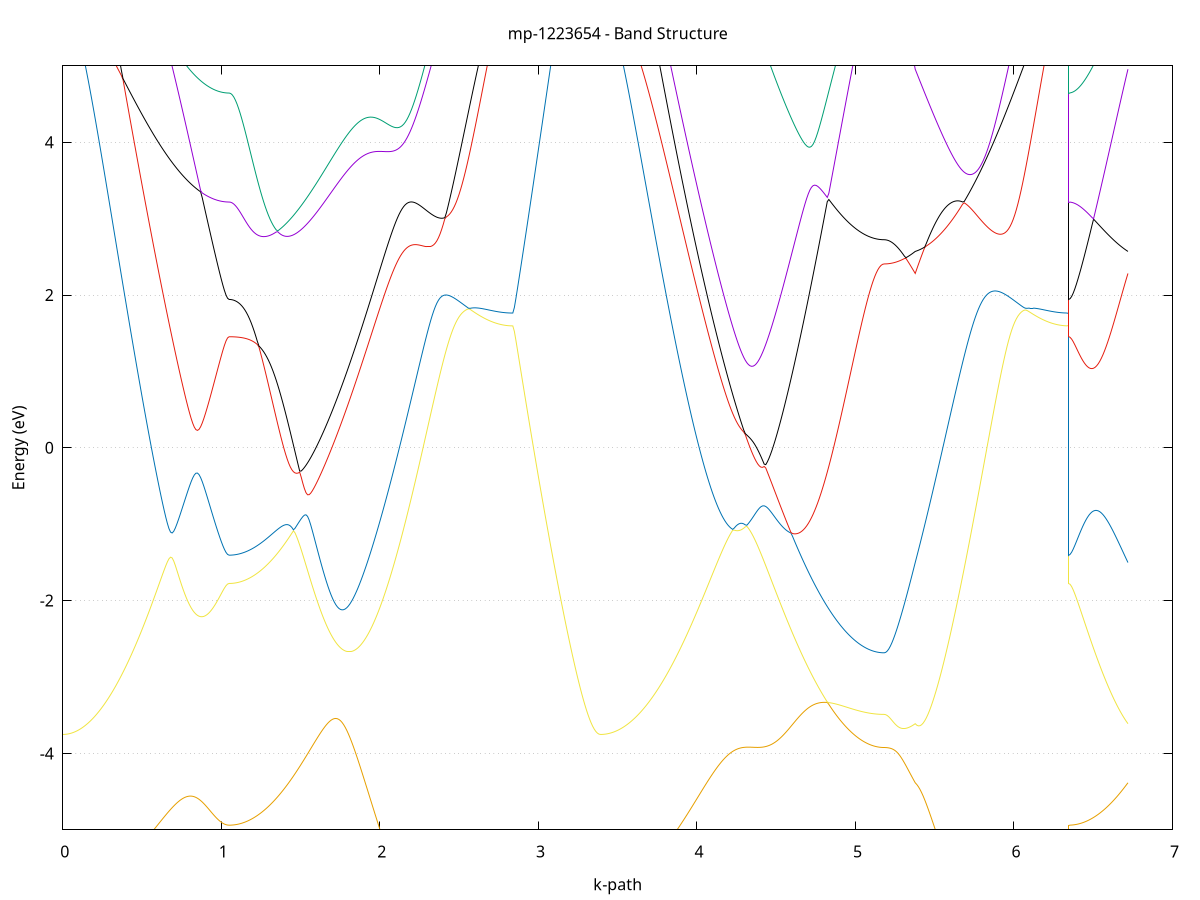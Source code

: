 set title 'mp-1223654 - Band Structure'
set xlabel 'k-path'
set ylabel 'Energy (eV)'
set grid y
set yrange [-5:5]
set terminal png size 800,600
set output 'mp-1223654_bands_gnuplot.png'
plot '-' using 1:2 with lines notitle, '-' using 1:2 with lines notitle, '-' using 1:2 with lines notitle, '-' using 1:2 with lines notitle, '-' using 1:2 with lines notitle, '-' using 1:2 with lines notitle, '-' using 1:2 with lines notitle, '-' using 1:2 with lines notitle, '-' using 1:2 with lines notitle, '-' using 1:2 with lines notitle, '-' using 1:2 with lines notitle, '-' using 1:2 with lines notitle, '-' using 1:2 with lines notitle, '-' using 1:2 with lines notitle, '-' using 1:2 with lines notitle, '-' using 1:2 with lines notitle, '-' using 1:2 with lines notitle, '-' using 1:2 with lines notitle, '-' using 1:2 with lines notitle, '-' using 1:2 with lines notitle, '-' using 1:2 with lines notitle, '-' using 1:2 with lines notitle, '-' using 1:2 with lines notitle, '-' using 1:2 with lines notitle, '-' using 1:2 with lines notitle, '-' using 1:2 with lines notitle, '-' using 1:2 with lines notitle, '-' using 1:2 with lines notitle, '-' using 1:2 with lines notitle, '-' using 1:2 with lines notitle, '-' using 1:2 with lines notitle, '-' using 1:2 with lines notitle, '-' using 1:2 with lines notitle, '-' using 1:2 with lines notitle, '-' using 1:2 with lines notitle, '-' using 1:2 with lines notitle, '-' using 1:2 with lines notitle, '-' using 1:2 with lines notitle, '-' using 1:2 with lines notitle, '-' using 1:2 with lines notitle, '-' using 1:2 with lines notitle, '-' using 1:2 with lines notitle, '-' using 1:2 with lines notitle, '-' using 1:2 with lines notitle, '-' using 1:2 with lines notitle, '-' using 1:2 with lines notitle, '-' using 1:2 with lines notitle, '-' using 1:2 with lines notitle, '-' using 1:2 with lines notitle, '-' using 1:2 with lines notitle, '-' using 1:2 with lines notitle, '-' using 1:2 with lines notitle, '-' using 1:2 with lines notitle, '-' using 1:2 with lines notitle, '-' using 1:2 with lines notitle, '-' using 1:2 with lines notitle, '-' using 1:2 with lines notitle, '-' using 1:2 with lines notitle, '-' using 1:2 with lines notitle, '-' using 1:2 with lines notitle, '-' using 1:2 with lines notitle, '-' using 1:2 with lines notitle, '-' using 1:2 with lines notitle, '-' using 1:2 with lines notitle
0.000000 -17.360792
0.009994 -17.360792
0.019988 -17.360692
0.029982 -17.360492
0.039976 -17.360192
0.049970 -17.359892
0.059964 -17.359592
0.069958 -17.359192
0.079952 -17.358692
0.089946 -17.358092
0.099940 -17.357592
0.109934 -17.356992
0.119928 -17.356292
0.129922 -17.355692
0.139916 -17.354992
0.149910 -17.354392
0.159904 -17.353792
0.169897 -17.353192
0.179891 -17.352692
0.189885 -17.352292
0.199879 -17.351992
0.209873 -17.351692
0.219867 -17.351692
0.229861 -17.351692
0.239855 -17.351792
0.249849 -17.352092
0.259843 -17.352492
0.269837 -17.352992
0.279831 -17.353492
0.289825 -17.354092
0.299819 -17.354792
0.309813 -17.355592
0.319807 -17.356392
0.329801 -17.357292
0.339795 -17.358192
0.349789 -17.359192
0.359783 -17.360192
0.369777 -17.361292
0.379771 -17.362292
0.389765 -17.363392
0.399759 -17.364592
0.409753 -17.365692
0.419747 -17.366892
0.429741 -17.368092
0.439735 -17.369292
0.449729 -17.370492
0.459723 -17.371792
0.469717 -17.372992
0.479710 -17.374292
0.489704 -17.375592
0.499698 -17.376892
0.509692 -17.378092
0.519686 -17.379392
0.529680 -17.380692
0.539674 -17.382092
0.549668 -17.383392
0.559662 -17.384692
0.569656 -17.385992
0.579650 -17.387292
0.589644 -17.388592
0.599638 -17.389792
0.609632 -17.391092
0.619626 -17.392392
0.629620 -17.393692
0.639614 -17.394892
0.649608 -17.396192
0.659602 -17.397392
0.669596 -17.398592
0.679590 -17.399792
0.689584 -17.400992
0.699578 -17.402192
0.709572 -17.403292
0.719566 -17.404392
0.729560 -17.405492
0.739554 -17.406592
0.749548 -17.407692
0.759542 -17.408692
0.769536 -17.409692
0.779530 -17.410692
0.789524 -17.411592
0.799517 -17.412592
0.809511 -17.413492
0.819505 -17.414292
0.829499 -17.415192
0.839493 -17.415992
0.849487 -17.416692
0.859481 -17.417492
0.869475 -17.418192
0.879469 -17.418892
0.889463 -17.419492
0.899457 -17.420092
0.909451 -17.420692
0.919445 -17.421192
0.929439 -17.421692
0.939433 -17.422092
0.949427 -17.422592
0.959421 -17.422892
0.969415 -17.423292
0.979409 -17.423592
0.989403 -17.423792
0.999397 -17.424092
1.009391 -17.424192
1.019385 -17.424392
1.029379 -17.424492
1.039373 -17.424492
1.049367 -17.424592
1.049367 -17.424592
1.059256 -17.424492
1.069145 -17.424192
1.079035 -17.423792
1.088924 -17.423292
1.098814 -17.422592
1.108703 -17.421692
1.118593 -17.420692
1.128482 -17.419492
1.138371 -17.418192
1.148261 -17.416692
1.158150 -17.414992
1.168040 -17.413192
1.177929 -17.411292
1.187818 -17.409192
1.197708 -17.406992
1.207597 -17.404692
1.217487 -17.402192
1.227376 -17.399492
1.237265 -17.396792
1.247155 -17.393892
1.257044 -17.390892
1.266934 -17.387692
1.276823 -17.384492
1.286712 -17.381092
1.296602 -17.377592
1.306491 -17.374092
1.316381 -17.370392
1.326270 -17.366592
1.336160 -17.362692
1.346049 -17.358792
1.355938 -17.354692
1.365828 -17.350592
1.375717 -17.346392
1.385607 -17.342192
1.395496 -17.337892
1.405385 -17.333492
1.415275 -17.329092
1.425164 -17.324592
1.435054 -17.320192
1.444943 -17.315692
1.454832 -17.311192
1.464722 -17.306892
1.474611 -17.302692
1.484501 -17.298792
1.494390 -17.295592
1.504280 -17.293092
1.514169 -17.291292
1.524058 -17.289792
1.533948 -17.288492
1.543837 -17.287292
1.553727 -17.286192
1.563616 -17.285092
1.573505 -17.283992
1.583395 -17.282892
1.593284 -17.281792
1.603174 -17.280692
1.613063 -17.279592
1.622952 -17.278492
1.632842 -17.277992
1.642731 -17.279292
1.652621 -17.280592
1.662510 -17.281792
1.672399 -17.283092
1.682289 -17.284192
1.692178 -17.285392
1.702068 -17.286492
1.711957 -17.287592
1.721847 -17.288592
1.721847 -17.288592
1.731818 -17.289592
1.741789 -17.290592
1.751760 -17.291592
1.761731 -17.292492
1.771703 -17.293292
1.781674 -17.294192
1.791645 -17.294992
1.801616 -17.295792
1.811588 -17.296492
1.821559 -17.297292
1.831530 -17.297992
1.841501 -17.298792
1.851472 -17.299492
1.861444 -17.300292
1.871415 -17.301192
1.881386 -17.302092
1.891357 -17.303192
1.901329 -17.304292
1.911300 -17.305492
1.921271 -17.306892
1.931242 -17.308292
1.941214 -17.309792
1.951185 -17.311292
1.961156 -17.312792
1.971127 -17.314392
1.981098 -17.315892
1.991070 -17.317392
2.001041 -17.318892
2.011012 -17.320292
2.020983 -17.321692
2.030955 -17.323092
2.040926 -17.324392
2.050897 -17.325692
2.060868 -17.326892
2.070839 -17.328092
2.080811 -17.329192
2.090782 -17.330292
2.100753 -17.331292
2.110724 -17.332192
2.120696 -17.333192
2.130667 -17.333992
2.140638 -17.334792
2.150609 -17.335592
2.160581 -17.336292
2.170552 -17.336992
2.180523 -17.337592
2.190494 -17.338092
2.200465 -17.338592
2.210437 -17.339092
2.220408 -17.339492
2.230379 -17.339892
2.240350 -17.340192
2.250322 -17.340492
2.260293 -17.340792
2.270264 -17.340992
2.280235 -17.341192
2.290206 -17.341292
2.300178 -17.341392
2.310149 -17.341392
2.320120 -17.341492
2.330091 -17.341392
2.340063 -17.341392
2.350034 -17.341292
2.360005 -17.341192
2.369976 -17.341092
2.379948 -17.340892
2.389919 -17.340792
2.399890 -17.340492
2.409861 -17.340292
2.419832 -17.340092
2.429804 -17.339792
2.439775 -17.339492
2.449746 -17.339192
2.459717 -17.338892
2.469689 -17.338592
2.479660 -17.338192
2.489631 -17.337892
2.499602 -17.337492
2.509574 -17.337192
2.519545 -17.336792
2.529516 -17.336392
2.539487 -17.336492
2.549458 -17.337592
2.559430 -17.338692
2.569401 -17.339692
2.579372 -17.340792
2.589343 -17.341792
2.599315 -17.342792
2.609286 -17.343692
2.619257 -17.344692
2.629228 -17.345592
2.639199 -17.346492
2.649171 -17.347392
2.659142 -17.348292
2.669113 -17.349192
2.679084 -17.349992
2.689056 -17.350792
2.699027 -17.351492
2.708998 -17.352292
2.718969 -17.352992
2.728940 -17.353592
2.738912 -17.354292
2.748883 -17.354792
2.758854 -17.355392
2.768825 -17.355792
2.778797 -17.356292
2.788768 -17.356592
2.798739 -17.356892
2.808710 -17.357092
2.818682 -17.357292
2.828653 -17.357392
2.838624 -17.357492
2.838624 -17.357492
2.848505 -17.357492
2.858387 -17.357492
2.868268 -17.357492
2.878150 -17.357492
2.888031 -17.357492
2.897913 -17.357492
2.907794 -17.357592
2.917675 -17.357592
2.927557 -17.357692
2.937438 -17.357692
2.947320 -17.357792
2.957201 -17.357792
2.967083 -17.357892
2.976964 -17.357892
2.986845 -17.357992
2.996727 -17.358092
3.006608 -17.358092
3.016490 -17.358192
3.026371 -17.358292
3.036253 -17.358392
3.046134 -17.358492
3.056016 -17.358592
3.065897 -17.358592
3.075778 -17.358692
3.085660 -17.358792
3.095541 -17.358892
3.105423 -17.358992
3.115304 -17.359092
3.125186 -17.359192
3.135067 -17.359292
3.144948 -17.359392
3.154830 -17.359492
3.164711 -17.359592
3.174593 -17.359592
3.184474 -17.359692
3.194356 -17.359792
3.204237 -17.359892
3.214118 -17.359992
3.224000 -17.360092
3.233881 -17.360092
3.243763 -17.360192
3.253644 -17.360292
3.263526 -17.360292
3.273407 -17.360392
3.283288 -17.360492
3.293170 -17.360492
3.303051 -17.360592
3.312933 -17.360592
3.322814 -17.360592
3.332696 -17.360692
3.342577 -17.360692
3.352458 -17.360792
3.362340 -17.360792
3.372221 -17.360792
3.382103 -17.360792
3.391984 -17.360792
3.391984 -17.360792
3.401911 -17.360792
3.411837 -17.360692
3.421763 -17.360492
3.431690 -17.360192
3.441616 -17.359892
3.451542 -17.359592
3.461469 -17.359092
3.471395 -17.358592
3.481321 -17.358092
3.491248 -17.357492
3.501174 -17.356792
3.511101 -17.356092
3.521027 -17.355392
3.530953 -17.354592
3.540880 -17.353792
3.550806 -17.352992
3.560732 -17.352092
3.570659 -17.351192
3.580585 -17.350292
3.590511 -17.349292
3.600438 -17.348292
3.610364 -17.347292
3.620290 -17.346292
3.630217 -17.345192
3.640143 -17.344192
3.650070 -17.343092
3.659996 -17.341992
3.669922 -17.340892
3.679849 -17.339692
3.689775 -17.338592
3.699701 -17.337392
3.709628 -17.337292
3.719554 -17.337592
3.729480 -17.337892
3.739407 -17.338192
3.749333 -17.338592
3.759260 -17.338892
3.769186 -17.339192
3.779112 -17.339392
3.789039 -17.339692
3.798965 -17.339892
3.808891 -17.340192
3.818818 -17.340392
3.828744 -17.340592
3.838670 -17.340792
3.848597 -17.340892
3.858523 -17.340992
3.868449 -17.341092
3.878376 -17.341192
3.888302 -17.341192
3.898229 -17.341192
3.908155 -17.341192
3.918081 -17.341192
3.928008 -17.341092
3.937934 -17.340892
3.947860 -17.340792
3.957787 -17.340592
3.967713 -17.340292
3.977639 -17.339992
3.987566 -17.339692
3.997492 -17.339392
4.007418 -17.338892
4.017345 -17.338492
4.027271 -17.337992
4.037198 -17.337392
4.047124 -17.336792
4.057050 -17.336192
4.066977 -17.335492
4.076903 -17.334792
4.086829 -17.333892
4.096756 -17.333092
4.106682 -17.332192
4.116608 -17.331192
4.126535 -17.330192
4.136461 -17.329192
4.146388 -17.327992
4.156314 -17.326892
4.166240 -17.325592
4.176167 -17.324392
4.186093 -17.322992
4.196019 -17.321592
4.205946 -17.320192
4.215872 -17.318692
4.225798 -17.317092
4.235725 -17.315492
4.245651 -17.313892
4.255577 -17.312192
4.265504 -17.310392
4.275430 -17.308592
4.285357 -17.306792
4.295283 -17.304992
4.305209 -17.303092
4.315136 -17.301292
4.325062 -17.299492
4.334988 -17.297792
4.344915 -17.296292
4.354841 -17.294892
4.364767 -17.293792
4.374694 -17.292892
4.384620 -17.292092
4.394547 -17.291392
4.404473 -17.290792
4.414399 -17.290092
4.424326 -17.289492
4.434252 -17.288892
4.444178 -17.288292
4.454105 -17.287592
4.464031 -17.286892
4.473957 -17.286192
4.483884 -17.285492
4.493810 -17.284692
4.503736 -17.283892
4.513663 -17.282992
4.523589 -17.282092
4.533516 -17.281192
4.543442 -17.280192
4.553368 -17.279192
4.563295 -17.278192
4.573221 -17.278292
4.583147 -17.279592
4.593074 -17.280792
4.603000 -17.282092
4.612926 -17.283292
4.622853 -17.284592
4.622853 -17.284592
4.632824 -17.285892
4.642795 -17.287092
4.652766 -17.288392
4.662738 -17.289692
4.672709 -17.291092
4.682680 -17.292392
4.692651 -17.293792
4.702623 -17.295292
4.712594 -17.296992
4.722565 -17.298792
4.732536 -17.300892
4.742508 -17.303392
4.752479 -17.306392
4.762450 -17.309892
4.772421 -17.313692
4.782392 -17.317792
4.792364 -17.321992
4.802335 -17.326292
4.812306 -17.330592
4.822277 -17.334892
4.832249 -17.339192
4.842220 -17.343492
4.852191 -17.347792
4.862162 -17.351992
4.872133 -17.356092
4.882105 -17.360192
4.892076 -17.364192
4.902047 -17.368092
4.912018 -17.371892
4.921990 -17.375592
4.931961 -17.379192
4.941932 -17.382692
4.951903 -17.386092
4.961875 -17.389392
4.971846 -17.392592
4.981817 -17.395592
4.991788 -17.398592
5.001759 -17.401392
5.011731 -17.403992
5.021702 -17.406592
5.031673 -17.408992
5.041644 -17.411192
5.051616 -17.413292
5.061587 -17.415292
5.071558 -17.417092
5.081529 -17.418792
5.091501 -17.420292
5.101472 -17.421592
5.111443 -17.422792
5.121414 -17.423892
5.131385 -17.424792
5.141357 -17.425492
5.151328 -17.425992
5.161299 -17.426492
5.171270 -17.426692
5.181242 -17.426792
5.181242 -17.426792
5.191035 -17.426792
5.200828 -17.426792
5.210621 -17.426792
5.220414 -17.426692
5.230207 -17.426692
5.240000 -17.426692
5.249793 -17.426592
5.259586 -17.426592
5.269380 -17.426492
5.279173 -17.426392
5.288966 -17.426292
5.298759 -17.426292
5.308552 -17.426192
5.318345 -17.426092
5.328138 -17.425992
5.337931 -17.425892
5.347724 -17.425692
5.357518 -17.425592
5.367311 -17.425492
5.377104 -17.425392
5.377104 -17.425392
5.387074 -17.425092
5.397045 -17.424692
5.407016 -17.424392
5.416987 -17.423992
5.426957 -17.423492
5.436928 -17.422992
5.446899 -17.422492
5.456869 -17.421892
5.466840 -17.421292
5.476811 -17.420592
5.486781 -17.419892
5.496752 -17.419192
5.506723 -17.418492
5.516694 -17.417692
5.526664 -17.416792
5.536635 -17.415992
5.546606 -17.415092
5.556576 -17.414092
5.566547 -17.413192
5.576518 -17.412192
5.586488 -17.411092
5.596459 -17.410092
5.606430 -17.408992
5.616400 -17.407892
5.626371 -17.406792
5.636342 -17.405592
5.646313 -17.404392
5.656283 -17.403192
5.666254 -17.401992
5.676225 -17.400792
5.686195 -17.399492
5.696166 -17.398292
5.706137 -17.396992
5.716107 -17.395692
5.726078 -17.394292
5.736049 -17.392992
5.746020 -17.391692
5.755990 -17.390292
5.765961 -17.388992
5.775932 -17.387592
5.785902 -17.386192
5.795873 -17.384892
5.805844 -17.383492
5.815814 -17.382092
5.825785 -17.380692
5.835756 -17.379392
5.845727 -17.377992
5.855697 -17.376592
5.865668 -17.375292
5.875639 -17.373892
5.885609 -17.372592
5.895580 -17.371292
5.905551 -17.369992
5.915521 -17.368692
5.925492 -17.367392
5.935463 -17.366092
5.945433 -17.364892
5.955404 -17.363692
5.965375 -17.362492
5.975346 -17.361292
5.985316 -17.360192
5.995287 -17.358992
6.005258 -17.357992
6.015228 -17.356892
6.025199 -17.355992
6.035170 -17.354992
6.045140 -17.354092
6.055111 -17.353292
6.065082 -17.352492
6.075053 -17.351792
6.085023 -17.351192
6.094994 -17.350692
6.104965 -17.350192
6.114935 -17.349892
6.124906 -17.349692
6.134877 -17.349592
6.144847 -17.349592
6.154818 -17.349792
6.164789 -17.349992
6.174760 -17.350392
6.184730 -17.350792
6.194701 -17.351392
6.204672 -17.351892
6.214642 -17.352492
6.224613 -17.353092
6.234584 -17.353692
6.244554 -17.354292
6.254525 -17.354892
6.264496 -17.355392
6.274466 -17.355792
6.284437 -17.356292
6.294408 -17.356592
6.304379 -17.356892
6.314349 -17.357092
6.324320 -17.357292
6.334291 -17.357392
6.344261 -17.357492
6.344261 -17.424592
6.354123 -17.424592
6.363985 -17.424592
6.373846 -17.424592
6.383708 -17.424592
6.393569 -17.424592
6.403431 -17.424592
6.413293 -17.424592
6.423154 -17.424592
6.433016 -17.424692
6.442878 -17.424692
6.452739 -17.424692
6.462601 -17.424692
6.472462 -17.424692
6.482324 -17.424792
6.492186 -17.424792
6.502047 -17.424792
6.511909 -17.424892
6.521770 -17.424892
6.531632 -17.424892
6.541494 -17.424992
6.551355 -17.424992
6.561217 -17.424992
6.571079 -17.425092
6.580940 -17.425092
6.590802 -17.425092
6.600663 -17.425092
6.610525 -17.425192
6.620387 -17.425192
6.630248 -17.425192
6.640110 -17.425192
6.649971 -17.425292
6.659833 -17.425292
6.669695 -17.425292
6.679556 -17.425292
6.689418 -17.425292
6.699280 -17.425292
6.709141 -17.425392
6.719003 -17.425392
e
0.000000 -17.329692
0.009994 -17.329792
0.019988 -17.329792
0.029982 -17.329792
0.039976 -17.329892
0.049970 -17.329992
0.059964 -17.329992
0.069958 -17.330092
0.079952 -17.330292
0.089946 -17.330292
0.099940 -17.330392
0.109934 -17.330492
0.119928 -17.330592
0.129922 -17.330692
0.139916 -17.330592
0.149910 -17.330592
0.159904 -17.330492
0.169897 -17.330192
0.179891 -17.329892
0.189885 -17.329392
0.199879 -17.328792
0.209873 -17.328092
0.219867 -17.327192
0.229861 -17.326092
0.239855 -17.324892
0.249849 -17.323492
0.259843 -17.321992
0.269837 -17.320392
0.279831 -17.318692
0.289825 -17.316792
0.299819 -17.314792
0.309813 -17.312792
0.319807 -17.310692
0.329801 -17.308492
0.339795 -17.306192
0.349789 -17.303892
0.359783 -17.301492
0.369777 -17.298992
0.379771 -17.296492
0.389765 -17.293992
0.399759 -17.291392
0.409753 -17.288792
0.419747 -17.286092
0.429741 -17.283492
0.439735 -17.280792
0.449729 -17.277992
0.459723 -17.275292
0.469717 -17.272492
0.479710 -17.269792
0.489704 -17.266992
0.499698 -17.264192
0.509692 -17.261492
0.519686 -17.258792
0.529680 -17.256392
0.539674 -17.255092
0.549668 -17.256092
0.559662 -17.257792
0.569656 -17.259592
0.579650 -17.261392
0.589644 -17.263192
0.599638 -17.265092
0.609632 -17.266892
0.619626 -17.268692
0.629620 -17.270492
0.639614 -17.272292
0.649608 -17.274092
0.659602 -17.275892
0.669596 -17.277592
0.679590 -17.279292
0.689584 -17.280992
0.699578 -17.282592
0.709572 -17.284192
0.719566 -17.285792
0.729560 -17.287392
0.739554 -17.288892
0.749548 -17.290392
0.759542 -17.291792
0.769536 -17.293192
0.779530 -17.294592
0.789524 -17.295992
0.799517 -17.297292
0.809511 -17.298492
0.819505 -17.299692
0.829499 -17.300892
0.839493 -17.301992
0.849487 -17.303092
0.859481 -17.304092
0.869475 -17.305092
0.879469 -17.305992
0.889463 -17.306892
0.899457 -17.307792
0.909451 -17.308592
0.919445 -17.309292
0.929439 -17.309992
0.939433 -17.310592
0.949427 -17.311192
0.959421 -17.311692
0.969415 -17.312192
0.979409 -17.312592
0.989403 -17.312892
0.999397 -17.313192
1.009391 -17.313492
1.019385 -17.313692
1.029379 -17.313792
1.039373 -17.313892
1.049367 -17.313992
1.049367 -17.313992
1.059256 -17.313892
1.069145 -17.313892
1.079035 -17.313792
1.088924 -17.313692
1.098814 -17.313592
1.108703 -17.313492
1.118593 -17.313292
1.128482 -17.313092
1.138371 -17.312892
1.148261 -17.312692
1.158150 -17.312392
1.168040 -17.312192
1.177929 -17.311892
1.187818 -17.311492
1.197708 -17.311192
1.207597 -17.310792
1.217487 -17.310392
1.227376 -17.309992
1.237265 -17.309492
1.247155 -17.309092
1.257044 -17.308592
1.266934 -17.308092
1.276823 -17.307492
1.286712 -17.306992
1.296602 -17.306392
1.306491 -17.305792
1.316381 -17.305192
1.326270 -17.304492
1.336160 -17.303792
1.346049 -17.303192
1.355938 -17.302392
1.365828 -17.301692
1.375717 -17.300892
1.385607 -17.300192
1.395496 -17.299392
1.405385 -17.298492
1.415275 -17.297692
1.425164 -17.296792
1.435054 -17.295792
1.444943 -17.294792
1.454832 -17.293792
1.464722 -17.292592
1.474611 -17.291192
1.484501 -17.289392
1.494390 -17.286992
1.504280 -17.283792
1.514169 -17.279892
1.524058 -17.275692
1.533948 -17.271292
1.543837 -17.266792
1.553727 -17.266792
1.563616 -17.268292
1.573505 -17.269692
1.583395 -17.271192
1.593284 -17.272592
1.603174 -17.273992
1.613063 -17.275392
1.622952 -17.276692
1.632842 -17.277392
1.642731 -17.276192
1.652621 -17.275092
1.662510 -17.273992
1.672399 -17.272892
1.682289 -17.271692
1.692178 -17.270592
1.702068 -17.269492
1.711957 -17.268292
1.721847 -17.267192
1.721847 -17.267192
1.731818 -17.265992
1.741789 -17.264892
1.751760 -17.263692
1.761731 -17.262592
1.771703 -17.262492
1.781674 -17.265192
1.791645 -17.267792
1.801616 -17.270392
1.811588 -17.272892
1.821559 -17.275292
1.831530 -17.277592
1.841501 -17.279792
1.851472 -17.281892
1.861444 -17.283792
1.871415 -17.285592
1.881386 -17.287192
1.891357 -17.288492
1.901329 -17.289692
1.911300 -17.290592
1.921271 -17.291292
1.931242 -17.291892
1.941214 -17.292192
1.951185 -17.292392
1.961156 -17.292492
1.971127 -17.292392
1.981098 -17.292292
1.991070 -17.291992
2.001041 -17.291592
2.011012 -17.291192
2.020983 -17.290692
2.030955 -17.290092
2.040926 -17.289492
2.050897 -17.288692
2.060868 -17.287892
2.070839 -17.287092
2.080811 -17.286192
2.090782 -17.285192
2.100753 -17.284192
2.110724 -17.283092
2.120696 -17.281892
2.130667 -17.280792
2.140638 -17.280192
2.150609 -17.281792
2.160581 -17.283392
2.170552 -17.284992
2.180523 -17.286592
2.190494 -17.288192
2.200465 -17.289792
2.210437 -17.291292
2.220408 -17.292892
2.230379 -17.294492
2.240350 -17.295992
2.250322 -17.297592
2.260293 -17.299092
2.270264 -17.300692
2.280235 -17.302192
2.290206 -17.303692
2.300178 -17.305192
2.310149 -17.306692
2.320120 -17.308092
2.330091 -17.309592
2.340063 -17.310992
2.350034 -17.312492
2.360005 -17.313892
2.369976 -17.315292
2.379948 -17.316692
2.389919 -17.318092
2.399890 -17.319392
2.409861 -17.320792
2.419832 -17.322092
2.429804 -17.323392
2.439775 -17.324692
2.449746 -17.325892
2.459717 -17.327192
2.469689 -17.328392
2.479660 -17.329592
2.489631 -17.330792
2.499602 -17.331992
2.509574 -17.333192
2.519545 -17.334292
2.529516 -17.335392
2.539487 -17.335992
2.549458 -17.335692
2.559430 -17.335292
2.569401 -17.334892
2.579372 -17.334492
2.589343 -17.334092
2.599315 -17.333792
2.609286 -17.333392
2.619257 -17.333092
2.629228 -17.332692
2.639199 -17.332392
2.649171 -17.331992
2.659142 -17.331692
2.669113 -17.331392
2.679084 -17.331092
2.689056 -17.330792
2.699027 -17.330592
2.708998 -17.330292
2.718969 -17.330092
2.728940 -17.329892
2.738912 -17.329692
2.748883 -17.329492
2.758854 -17.329292
2.768825 -17.329092
2.778797 -17.328992
2.788768 -17.328892
2.798739 -17.328792
2.808710 -17.328692
2.818682 -17.328692
2.828653 -17.328692
2.838624 -17.328692
2.838624 -17.328692
2.848505 -17.328692
2.858387 -17.328692
2.868268 -17.328692
2.878150 -17.328692
2.888031 -17.328692
2.897913 -17.328692
2.907794 -17.328692
2.917675 -17.328692
2.927557 -17.328692
2.937438 -17.328692
2.947320 -17.328692
2.957201 -17.328792
2.967083 -17.328792
2.976964 -17.328792
2.986845 -17.328792
2.996727 -17.328892
3.006608 -17.328892
3.016490 -17.328892
3.026371 -17.328892
3.036253 -17.328992
3.046134 -17.328992
3.056016 -17.328992
3.065897 -17.328992
3.075778 -17.329092
3.085660 -17.329092
3.095541 -17.329092
3.105423 -17.329192
3.115304 -17.329192
3.125186 -17.329192
3.135067 -17.329192
3.144948 -17.329292
3.154830 -17.329292
3.164711 -17.329292
3.174593 -17.329392
3.184474 -17.329392
3.194356 -17.329392
3.204237 -17.329492
3.214118 -17.329492
3.224000 -17.329492
3.233881 -17.329492
3.243763 -17.329592
3.253644 -17.329592
3.263526 -17.329592
3.273407 -17.329592
3.283288 -17.329592
3.293170 -17.329692
3.303051 -17.329692
3.312933 -17.329692
3.322814 -17.329692
3.332696 -17.329692
3.342577 -17.329692
3.352458 -17.329692
3.362340 -17.329692
3.372221 -17.329692
3.382103 -17.329692
3.391984 -17.329692
3.391984 -17.329692
3.401911 -17.329792
3.411837 -17.329792
3.421763 -17.329792
3.431690 -17.329892
3.441616 -17.329992
3.451542 -17.330092
3.461469 -17.330192
3.471395 -17.330292
3.481321 -17.330492
3.491248 -17.330692
3.501174 -17.330792
3.511101 -17.330992
3.521027 -17.331292
3.530953 -17.331492
3.540880 -17.331792
3.550806 -17.331992
3.560732 -17.332292
3.570659 -17.332592
3.580585 -17.332892
3.590511 -17.333192
3.600438 -17.333492
3.610364 -17.333792
3.620290 -17.334092
3.630217 -17.334492
3.640143 -17.334792
3.650070 -17.335192
3.659996 -17.335492
3.669922 -17.335892
3.679849 -17.336192
3.689775 -17.336592
3.699701 -17.336892
3.709628 -17.336192
3.719554 -17.334992
3.729480 -17.333692
3.739407 -17.332492
3.749333 -17.331192
3.759260 -17.329892
3.769186 -17.328592
3.779112 -17.327192
3.789039 -17.325892
3.798965 -17.324492
3.808891 -17.323092
3.818818 -17.321692
3.828744 -17.320292
3.838670 -17.318792
3.848597 -17.317392
3.858523 -17.315892
3.868449 -17.314392
3.878376 -17.312892
3.888302 -17.311392
3.898229 -17.309892
3.908155 -17.308392
3.918081 -17.306792
3.928008 -17.305192
3.937934 -17.303692
3.947860 -17.302092
3.957787 -17.300492
3.967713 -17.298892
3.977639 -17.297292
3.987566 -17.295692
3.997492 -17.293992
4.007418 -17.292392
4.017345 -17.290692
4.027271 -17.289092
4.037198 -17.287392
4.047124 -17.285792
4.057050 -17.284092
4.066977 -17.282492
4.076903 -17.280792
4.086829 -17.279092
4.096756 -17.277492
4.106682 -17.276292
4.116608 -17.277392
4.126535 -17.278392
4.136461 -17.279492
4.146388 -17.280392
4.156314 -17.281392
4.166240 -17.282292
4.176167 -17.283092
4.186093 -17.283892
4.196019 -17.284592
4.205946 -17.285192
4.215872 -17.285892
4.225798 -17.286392
4.235725 -17.286892
4.245651 -17.287292
4.255577 -17.287692
4.265504 -17.287992
4.275430 -17.288192
4.285357 -17.288392
4.295283 -17.288492
4.305209 -17.288392
4.315136 -17.288292
4.325062 -17.287992
4.334988 -17.287492
4.344915 -17.286692
4.354841 -17.285692
4.364767 -17.284292
4.374694 -17.282592
4.384620 -17.280692
4.394547 -17.278492
4.404473 -17.276292
4.414399 -17.273792
4.424326 -17.271292
4.434252 -17.268792
4.444178 -17.266092
4.454105 -17.263392
4.464031 -17.264392
4.473957 -17.265592
4.483884 -17.266892
4.493810 -17.268192
4.503736 -17.269392
4.513663 -17.270692
4.523589 -17.271992
4.533516 -17.273192
4.543442 -17.274492
4.553368 -17.275792
4.563295 -17.276992
4.573221 -17.277192
4.583147 -17.276092
4.593074 -17.274992
4.603000 -17.273792
4.612926 -17.272692
4.622853 -17.271492
4.622853 -17.271492
4.632824 -17.270292
4.642795 -17.268992
4.652766 -17.267792
4.662738 -17.266492
4.672709 -17.265192
4.682680 -17.265292
4.692651 -17.269792
4.702623 -17.274092
4.712594 -17.278392
4.722565 -17.282392
4.732536 -17.286192
4.742508 -17.289492
4.752479 -17.292292
4.762450 -17.294592
4.772421 -17.296492
4.782392 -17.298192
4.792364 -17.299592
4.802335 -17.300892
4.812306 -17.302092
4.822277 -17.303292
4.832249 -17.304292
4.842220 -17.305392
4.852191 -17.306292
4.862162 -17.307292
4.872133 -17.308192
4.882105 -17.308992
4.892076 -17.309892
4.902047 -17.310692
4.912018 -17.311392
4.921990 -17.312192
4.931961 -17.312892
4.941932 -17.313592
4.951903 -17.314192
4.961875 -17.314892
4.971846 -17.315492
4.981817 -17.316092
4.991788 -17.316592
5.001759 -17.317192
5.011731 -17.317692
5.021702 -17.318092
5.031673 -17.318592
5.041644 -17.318992
5.051616 -17.319392
5.061587 -17.319692
5.071558 -17.320092
5.081529 -17.320392
5.091501 -17.320592
5.101472 -17.320892
5.111443 -17.321092
5.121414 -17.321292
5.131385 -17.321392
5.141357 -17.321592
5.151328 -17.321692
5.161299 -17.321692
5.171270 -17.321792
5.181242 -17.321792
5.181242 -17.321792
5.191035 -17.321792
5.200828 -17.321792
5.210621 -17.321692
5.220414 -17.321692
5.230207 -17.321592
5.240000 -17.321492
5.249793 -17.321392
5.259586 -17.321292
5.269380 -17.321192
5.279173 -17.320992
5.288966 -17.320892
5.298759 -17.320692
5.308552 -17.320492
5.318345 -17.320292
5.328138 -17.320092
5.337931 -17.319892
5.347724 -17.319592
5.357518 -17.319392
5.367311 -17.319092
5.377104 -17.318792
5.377104 -17.318792
5.387074 -17.318392
5.397045 -17.317992
5.407016 -17.317492
5.416987 -17.316892
5.426957 -17.316292
5.436928 -17.315592
5.446899 -17.314892
5.456869 -17.314092
5.466840 -17.313192
5.476811 -17.312292
5.486781 -17.311392
5.496752 -17.310292
5.506723 -17.309292
5.516694 -17.308092
5.526664 -17.306992
5.536635 -17.305692
5.546606 -17.304492
5.556576 -17.303192
5.566547 -17.301792
5.576518 -17.300392
5.586488 -17.298892
5.596459 -17.297392
5.606430 -17.295892
5.616400 -17.294292
5.626371 -17.292592
5.636342 -17.290992
5.646313 -17.289292
5.656283 -17.287492
5.666254 -17.285792
5.676225 -17.283992
5.686195 -17.282092
5.696166 -17.280292
5.706137 -17.278392
5.716107 -17.276492
5.726078 -17.274492
5.736049 -17.272592
5.746020 -17.270592
5.755990 -17.268592
5.765961 -17.266592
5.775932 -17.264592
5.785902 -17.262592
5.795873 -17.260592
5.805844 -17.258592
5.815814 -17.256992
5.825785 -17.257192
5.835756 -17.259492
5.845727 -17.262092
5.855697 -17.264792
5.865668 -17.267492
5.875639 -17.270192
5.885609 -17.272892
5.895580 -17.275592
5.905551 -17.278292
5.915521 -17.280992
5.925492 -17.283592
5.935463 -17.286192
5.945433 -17.288792
5.955404 -17.291392
5.965375 -17.293892
5.975346 -17.296392
5.985316 -17.298792
5.995287 -17.301192
6.005258 -17.303592
6.015228 -17.305892
6.025199 -17.308092
6.035170 -17.310292
6.045140 -17.312392
6.055111 -17.314392
6.065082 -17.316292
6.075053 -17.318092
6.085023 -17.319792
6.094994 -17.321392
6.104965 -17.322892
6.114935 -17.324192
6.124906 -17.325392
6.134877 -17.326392
6.144847 -17.327292
6.154818 -17.327992
6.164789 -17.328592
6.174760 -17.328992
6.184730 -17.329292
6.194701 -17.329492
6.204672 -17.329592
6.214642 -17.329592
6.224613 -17.329592
6.234584 -17.329492
6.244554 -17.329392
6.254525 -17.329292
6.264496 -17.329192
6.274466 -17.329092
6.284437 -17.328992
6.294408 -17.328892
6.304379 -17.328792
6.314349 -17.328692
6.324320 -17.328692
6.334291 -17.328692
6.344261 -17.328692
6.344261 -17.313992
6.354123 -17.313992
6.363985 -17.313992
6.373846 -17.313992
6.383708 -17.313992
6.393569 -17.314092
6.403431 -17.314092
6.413293 -17.314192
6.423154 -17.314292
6.433016 -17.314392
6.442878 -17.314492
6.452739 -17.314592
6.462601 -17.314692
6.472462 -17.314792
6.482324 -17.314992
6.492186 -17.315092
6.502047 -17.315292
6.511909 -17.315392
6.521770 -17.315592
6.531632 -17.315692
6.541494 -17.315892
6.551355 -17.316092
6.561217 -17.316292
6.571079 -17.316392
6.580940 -17.316592
6.590802 -17.316792
6.600663 -17.316992
6.610525 -17.317192
6.620387 -17.317292
6.630248 -17.317492
6.640110 -17.317692
6.649971 -17.317892
6.659833 -17.317992
6.669695 -17.318192
6.679556 -17.318292
6.689418 -17.318492
6.699280 -17.318592
6.709141 -17.318692
6.719003 -17.318792
e
0.000000 -17.329692
0.009994 -17.329692
0.019988 -17.329492
0.029982 -17.329292
0.039976 -17.328892
0.049970 -17.328392
0.059964 -17.327892
0.069958 -17.327192
0.079952 -17.326392
0.089946 -17.325492
0.099940 -17.324592
0.109934 -17.323492
0.119928 -17.322292
0.129922 -17.320992
0.139916 -17.319692
0.149910 -17.318192
0.159904 -17.316592
0.169897 -17.314992
0.179891 -17.313192
0.189885 -17.311392
0.199879 -17.309492
0.209873 -17.307492
0.219867 -17.305392
0.229861 -17.303192
0.239855 -17.300892
0.249849 -17.298592
0.259843 -17.296192
0.269837 -17.293692
0.279831 -17.291092
0.289825 -17.288392
0.299819 -17.285692
0.309813 -17.282992
0.319807 -17.280092
0.329801 -17.277192
0.339795 -17.274192
0.349789 -17.271192
0.359783 -17.268092
0.369777 -17.264992
0.379771 -17.261792
0.389765 -17.258592
0.399759 -17.255392
0.409753 -17.251992
0.419747 -17.248692
0.429741 -17.245292
0.439735 -17.241892
0.449729 -17.238492
0.459723 -17.238292
0.469717 -17.240092
0.479710 -17.241992
0.489704 -17.243892
0.499698 -17.245792
0.509692 -17.247592
0.519686 -17.249392
0.529680 -17.250992
0.539674 -17.251292
0.549668 -17.249392
0.559662 -17.246892
0.569656 -17.244192
0.579650 -17.241492
0.589644 -17.238792
0.599638 -17.236092
0.609632 -17.233392
0.619626 -17.230692
0.629620 -17.228092
0.639614 -17.225492
0.649608 -17.222892
0.659602 -17.220292
0.669596 -17.217792
0.679590 -17.215392
0.689584 -17.212892
0.699578 -17.210492
0.709572 -17.208192
0.719566 -17.207392
0.729560 -17.207692
0.739554 -17.207992
0.749548 -17.208292
0.759542 -17.208592
0.769536 -17.208892
0.779530 -17.209192
0.789524 -17.209492
0.799517 -17.209792
0.809511 -17.209992
0.819505 -17.210292
0.829499 -17.210592
0.839493 -17.210792
0.849487 -17.210992
0.859481 -17.211292
0.869475 -17.211492
0.879469 -17.211692
0.889463 -17.211892
0.899457 -17.211992
0.909451 -17.212192
0.919445 -17.212392
0.929439 -17.212492
0.939433 -17.212592
0.949427 -17.212792
0.959421 -17.212892
0.969415 -17.212992
0.979409 -17.213092
0.989403 -17.213192
0.999397 -17.213192
1.009391 -17.213292
1.019385 -17.213292
1.029379 -17.213392
1.039373 -17.213392
1.049367 -17.213392
1.049367 -17.213392
1.059256 -17.213392
1.069145 -17.213492
1.079035 -17.213592
1.088924 -17.213792
1.098814 -17.214092
1.108703 -17.214392
1.118593 -17.214692
1.128482 -17.215092
1.138371 -17.215592
1.148261 -17.216092
1.158150 -17.216692
1.168040 -17.217292
1.177929 -17.217892
1.187818 -17.218592
1.197708 -17.219392
1.207597 -17.220192
1.217487 -17.221092
1.227376 -17.221992
1.237265 -17.222892
1.247155 -17.223892
1.257044 -17.224892
1.266934 -17.225992
1.276823 -17.227092
1.286712 -17.228192
1.296602 -17.229392
1.306491 -17.230592
1.316381 -17.231892
1.326270 -17.233092
1.336160 -17.234392
1.346049 -17.235792
1.355938 -17.237092
1.365828 -17.238492
1.375717 -17.239892
1.385607 -17.241292
1.395496 -17.242792
1.405385 -17.244192
1.415275 -17.245692
1.425164 -17.247192
1.435054 -17.248692
1.444943 -17.250192
1.454832 -17.251692
1.464722 -17.253192
1.474611 -17.254792
1.484501 -17.256292
1.494390 -17.257792
1.504280 -17.259292
1.514169 -17.260792
1.524058 -17.262292
1.533948 -17.263892
1.543837 -17.265292
1.553727 -17.262292
1.563616 -17.257692
1.573505 -17.253192
1.583395 -17.248792
1.593284 -17.244392
1.603174 -17.240192
1.613063 -17.235992
1.622952 -17.231992
1.632842 -17.228192
1.642731 -17.224692
1.652621 -17.226692
1.662510 -17.229792
1.672399 -17.232892
1.682289 -17.235992
1.692178 -17.239092
1.702068 -17.242192
1.711957 -17.245192
1.721847 -17.248092
1.721847 -17.248092
1.731818 -17.251092
1.741789 -17.253992
1.751760 -17.256892
1.761731 -17.259692
1.771703 -17.261392
1.781674 -17.260292
1.791645 -17.259092
1.801616 -17.257992
1.811588 -17.256792
1.821559 -17.255692
1.831530 -17.254592
1.841501 -17.253492
1.851472 -17.252392
1.861444 -17.251292
1.871415 -17.250292
1.881386 -17.249392
1.891357 -17.248592
1.901329 -17.247992
1.911300 -17.247692
1.921271 -17.247792
1.931242 -17.248392
1.941214 -17.249392
1.951185 -17.250592
1.961156 -17.251892
1.971127 -17.253292
1.981098 -17.254692
1.991070 -17.256192
2.001041 -17.257792
2.011012 -17.259292
2.020983 -17.260892
2.030955 -17.262492
2.040926 -17.264092
2.050897 -17.265692
2.060868 -17.267292
2.070839 -17.268892
2.080811 -17.270492
2.090782 -17.272092
2.100753 -17.273692
2.110724 -17.275292
2.120696 -17.276892
2.130667 -17.278492
2.140638 -17.279492
2.150609 -17.278192
2.160581 -17.276892
2.170552 -17.275492
2.180523 -17.274092
2.190494 -17.272592
2.200465 -17.271092
2.210437 -17.269592
2.220408 -17.267992
2.230379 -17.266392
2.240350 -17.264692
2.250322 -17.263092
2.260293 -17.261392
2.270264 -17.259592
2.280235 -17.257892
2.290206 -17.256092
2.300178 -17.254292
2.310149 -17.252492
2.320120 -17.250592
2.330091 -17.248792
2.340063 -17.246892
2.350034 -17.244992
2.360005 -17.243092
2.369976 -17.241192
2.379948 -17.239292
2.389919 -17.237392
2.399890 -17.235492
2.409861 -17.233592
2.419832 -17.234792
2.429804 -17.238492
2.439775 -17.242192
2.449746 -17.245892
2.459717 -17.249592
2.469689 -17.253292
2.479660 -17.256892
2.489631 -17.260492
2.499602 -17.263992
2.509574 -17.267492
2.519545 -17.270992
2.529516 -17.274292
2.539487 -17.277592
2.549458 -17.280892
2.559430 -17.283992
2.569401 -17.287092
2.579372 -17.290092
2.589343 -17.292992
2.599315 -17.295792
2.609286 -17.298492
2.619257 -17.301092
2.629228 -17.303592
2.639199 -17.305992
2.649171 -17.308192
2.659142 -17.310392
2.669113 -17.312392
2.679084 -17.314292
2.689056 -17.316092
2.699027 -17.317792
2.708998 -17.319292
2.718969 -17.320692
2.728940 -17.321992
2.738912 -17.323192
2.748883 -17.324292
2.758854 -17.325192
2.768825 -17.325992
2.778797 -17.326692
2.788768 -17.327292
2.798739 -17.327792
2.808710 -17.328192
2.818682 -17.328392
2.828653 -17.328592
2.838624 -17.328692
2.838624 -17.328692
2.848505 -17.328692
2.858387 -17.328692
2.868268 -17.328692
2.878150 -17.328692
2.888031 -17.328692
2.897913 -17.328692
2.907794 -17.328692
2.917675 -17.328692
2.927557 -17.328692
2.937438 -17.328692
2.947320 -17.328692
2.957201 -17.328792
2.967083 -17.328792
2.976964 -17.328792
2.986845 -17.328792
2.996727 -17.328892
3.006608 -17.328892
3.016490 -17.328892
3.026371 -17.328892
3.036253 -17.328992
3.046134 -17.328992
3.056016 -17.328992
3.065897 -17.328992
3.075778 -17.329092
3.085660 -17.329092
3.095541 -17.329092
3.105423 -17.329192
3.115304 -17.329192
3.125186 -17.329192
3.135067 -17.329192
3.144948 -17.329292
3.154830 -17.329292
3.164711 -17.329292
3.174593 -17.329392
3.184474 -17.329392
3.194356 -17.329392
3.204237 -17.329492
3.214118 -17.329492
3.224000 -17.329492
3.233881 -17.329492
3.243763 -17.329592
3.253644 -17.329592
3.263526 -17.329592
3.273407 -17.329592
3.283288 -17.329592
3.293170 -17.329692
3.303051 -17.329692
3.312933 -17.329692
3.322814 -17.329692
3.332696 -17.329692
3.342577 -17.329692
3.352458 -17.329692
3.362340 -17.329692
3.372221 -17.329692
3.382103 -17.329692
3.391984 -17.329692
3.391984 -17.329692
3.401911 -17.329692
3.411837 -17.329492
3.421763 -17.329292
3.431690 -17.328892
3.441616 -17.328392
3.451542 -17.327792
3.461469 -17.327092
3.471395 -17.326292
3.481321 -17.325392
3.491248 -17.324292
3.501174 -17.323192
3.511101 -17.321892
3.521027 -17.320492
3.530953 -17.318992
3.540880 -17.317292
3.550806 -17.315592
3.560732 -17.313692
3.570659 -17.311692
3.580585 -17.309592
3.590511 -17.307292
3.600438 -17.304992
3.610364 -17.302492
3.620290 -17.299992
3.630217 -17.297292
3.640143 -17.294492
3.650070 -17.291692
3.659996 -17.288692
3.669922 -17.285692
3.679849 -17.282592
3.689775 -17.279392
3.699701 -17.276092
3.709628 -17.272792
3.719554 -17.269392
3.729480 -17.265892
3.739407 -17.262392
3.749333 -17.258892
3.759260 -17.255292
3.769186 -17.251692
3.779112 -17.247992
3.789039 -17.244392
3.798965 -17.240692
3.808891 -17.236992
3.818818 -17.233292
3.828744 -17.233192
3.838670 -17.234892
3.848597 -17.236592
3.858523 -17.238292
3.868449 -17.240092
3.878376 -17.241792
3.888302 -17.243492
3.898229 -17.245192
3.908155 -17.246892
3.918081 -17.248592
3.928008 -17.250292
3.937934 -17.251992
3.947860 -17.253592
3.957787 -17.255192
3.967713 -17.256792
3.977639 -17.258392
3.987566 -17.259992
3.997492 -17.261492
4.007418 -17.262992
4.017345 -17.264492
4.027271 -17.265992
4.037198 -17.267392
4.047124 -17.268792
4.057050 -17.270092
4.066977 -17.271392
4.076903 -17.272692
4.086829 -17.273892
4.096756 -17.275092
4.106682 -17.275792
4.116608 -17.274092
4.126535 -17.272392
4.136461 -17.270792
4.146388 -17.269092
4.156314 -17.267492
4.166240 -17.265792
4.176167 -17.264192
4.186093 -17.262492
4.196019 -17.260892
4.205946 -17.259192
4.215872 -17.257592
4.225798 -17.255992
4.235725 -17.254392
4.245651 -17.252792
4.255577 -17.251192
4.265504 -17.249692
4.275430 -17.248192
4.285357 -17.246792
4.295283 -17.245692
4.305209 -17.245392
4.315136 -17.246092
4.325062 -17.247092
4.334988 -17.248192
4.344915 -17.249392
4.354841 -17.250592
4.364767 -17.251792
4.374694 -17.253092
4.384620 -17.254292
4.394547 -17.255592
4.404473 -17.256792
4.414399 -17.258092
4.424326 -17.259292
4.434252 -17.260592
4.444178 -17.261792
4.454105 -17.263092
4.464031 -17.260592
4.473957 -17.257792
4.483884 -17.254892
4.493810 -17.251992
4.503736 -17.248992
4.513663 -17.245992
4.523589 -17.242992
4.533516 -17.239992
4.543442 -17.236892
4.553368 -17.233792
4.563295 -17.230592
4.573221 -17.227492
4.583147 -17.224292
4.593074 -17.227292
4.603000 -17.230992
4.612926 -17.234892
4.622853 -17.238992
4.622853 -17.238992
4.632824 -17.243192
4.642795 -17.247492
4.652766 -17.251892
4.662738 -17.256392
4.672709 -17.260892
4.682680 -17.263892
4.692651 -17.262592
4.702623 -17.261292
4.712594 -17.259992
4.722565 -17.258592
4.732536 -17.257292
4.742508 -17.255892
4.752479 -17.254592
4.762450 -17.253192
4.772421 -17.251892
4.782392 -17.250592
4.792364 -17.249192
4.802335 -17.247892
4.812306 -17.246592
4.822277 -17.245292
4.832249 -17.243992
4.842220 -17.242692
4.852191 -17.241392
4.862162 -17.240192
4.872133 -17.238892
4.882105 -17.237692
4.892076 -17.236492
4.902047 -17.235392
4.912018 -17.234192
4.921990 -17.233092
4.931961 -17.231992
4.941932 -17.230992
4.951903 -17.229992
4.961875 -17.228992
4.971846 -17.227992
4.981817 -17.227092
4.991788 -17.226192
5.001759 -17.225392
5.011731 -17.224592
5.021702 -17.223792
5.031673 -17.223092
5.041644 -17.222392
5.051616 -17.221792
5.061587 -17.221192
5.071558 -17.220592
5.081529 -17.220092
5.091501 -17.219592
5.101472 -17.219192
5.111443 -17.218892
5.121414 -17.218492
5.131385 -17.218292
5.141357 -17.217992
5.151328 -17.217892
5.161299 -17.217792
5.171270 -17.217692
5.181242 -17.217692
5.181242 -17.217692
5.191035 -17.217692
5.200828 -17.217592
5.210621 -17.217592
5.220414 -17.217592
5.230207 -17.217592
5.240000 -17.217492
5.249793 -17.217492
5.259586 -17.217392
5.269380 -17.217292
5.279173 -17.217292
5.288966 -17.217192
5.298759 -17.217092
5.308552 -17.216992
5.318345 -17.216892
5.328138 -17.216792
5.337931 -17.216592
5.347724 -17.216492
5.357518 -17.216392
5.367311 -17.216292
5.377104 -17.216092
5.377104 -17.216092
5.387074 -17.215992
5.397045 -17.215892
5.407016 -17.215692
5.416987 -17.215492
5.426957 -17.215392
5.436928 -17.215192
5.446899 -17.214992
5.456869 -17.214692
5.466840 -17.214492
5.476811 -17.214192
5.486781 -17.213992
5.496752 -17.213692
5.506723 -17.213392
5.516694 -17.213092
5.526664 -17.212792
5.536635 -17.212492
5.546606 -17.212192
5.556576 -17.211792
5.566547 -17.211492
5.576518 -17.211092
5.586488 -17.210792
5.596459 -17.210392
5.606430 -17.209992
5.616400 -17.209592
5.626371 -17.209192
5.636342 -17.208792
5.646313 -17.210192
5.656283 -17.212492
5.666254 -17.214792
5.676225 -17.217192
5.686195 -17.219592
5.696166 -17.221992
5.706137 -17.224492
5.716107 -17.226992
5.726078 -17.229592
5.736049 -17.232092
5.746020 -17.234692
5.755990 -17.237392
5.765961 -17.239992
5.775932 -17.242692
5.785902 -17.245292
5.795873 -17.247992
5.805844 -17.250592
5.815814 -17.252892
5.825785 -17.253292
5.835756 -17.251692
5.845727 -17.249692
5.855697 -17.247692
5.865668 -17.245692
5.875639 -17.243592
5.885609 -17.241492
5.895580 -17.239492
5.905551 -17.239092
5.915521 -17.242592
5.925492 -17.245992
5.935463 -17.249392
5.945433 -17.252792
5.955404 -17.256092
5.965375 -17.259392
5.975346 -17.262592
5.985316 -17.265792
5.995287 -17.268892
6.005258 -17.271992
6.015228 -17.274992
6.025199 -17.277992
6.035170 -17.280892
6.045140 -17.283692
6.055111 -17.286492
6.065082 -17.289192
6.075053 -17.291792
6.085023 -17.294392
6.094994 -17.296792
6.104965 -17.299192
6.114935 -17.301492
6.124906 -17.303792
6.134877 -17.305892
6.144847 -17.307992
6.154818 -17.309892
6.164789 -17.311792
6.174760 -17.313592
6.184730 -17.315292
6.194701 -17.316892
6.204672 -17.318392
6.214642 -17.319792
6.224613 -17.321092
6.234584 -17.322292
6.244554 -17.323392
6.254525 -17.324392
6.264496 -17.325292
6.274466 -17.326092
6.284437 -17.326692
6.294408 -17.327292
6.304379 -17.327792
6.314349 -17.328192
6.324320 -17.328392
6.334291 -17.328592
6.344261 -17.328692
6.344261 -17.213392
6.354123 -17.213392
6.363985 -17.213392
6.373846 -17.213392
6.383708 -17.213392
6.393569 -17.213392
6.403431 -17.213492
6.413293 -17.213492
6.423154 -17.213592
6.433016 -17.213592
6.442878 -17.213592
6.452739 -17.213692
6.462601 -17.213792
6.472462 -17.213792
6.482324 -17.213892
6.492186 -17.213992
6.502047 -17.213992
6.511909 -17.214092
6.521770 -17.214192
6.531632 -17.214292
6.541494 -17.214392
6.551355 -17.214492
6.561217 -17.214592
6.571079 -17.214692
6.580940 -17.214792
6.590802 -17.214892
6.600663 -17.214992
6.610525 -17.215092
6.620387 -17.215192
6.630248 -17.215292
6.640110 -17.215392
6.649971 -17.215492
6.659833 -17.215592
6.669695 -17.215692
6.679556 -17.215792
6.689418 -17.215892
6.699280 -17.215992
6.709141 -17.216092
6.719003 -17.216092
e
0.000000 -17.185892
0.009994 -17.185892
0.019988 -17.185992
0.029982 -17.186192
0.039976 -17.186392
0.049970 -17.186592
0.059964 -17.186992
0.069958 -17.187292
0.079952 -17.187792
0.089946 -17.188292
0.099940 -17.188792
0.109934 -17.189392
0.119928 -17.190092
0.129922 -17.190792
0.139916 -17.191592
0.149910 -17.192392
0.159904 -17.193292
0.169897 -17.194192
0.179891 -17.195192
0.189885 -17.196192
0.199879 -17.197292
0.209873 -17.198392
0.219867 -17.199592
0.229861 -17.200792
0.239855 -17.201992
0.249849 -17.203392
0.259843 -17.204692
0.269837 -17.206092
0.279831 -17.207492
0.289825 -17.208992
0.299819 -17.210492
0.309813 -17.211992
0.319807 -17.213592
0.329801 -17.215192
0.339795 -17.216792
0.349789 -17.218492
0.359783 -17.220192
0.369777 -17.221892
0.379771 -17.223692
0.389765 -17.225392
0.399759 -17.227192
0.409753 -17.228992
0.419747 -17.230792
0.429741 -17.232692
0.439735 -17.234492
0.449729 -17.236392
0.459723 -17.234992
0.469717 -17.231592
0.479710 -17.228092
0.489704 -17.224592
0.499698 -17.221092
0.509692 -17.217692
0.519686 -17.214192
0.529680 -17.210892
0.539674 -17.207892
0.549668 -17.205292
0.559662 -17.203692
0.569656 -17.203092
0.579650 -17.202992
0.589644 -17.203092
0.599638 -17.203292
0.609632 -17.203592
0.619626 -17.203892
0.629620 -17.204292
0.639614 -17.204592
0.649608 -17.204992
0.659602 -17.205292
0.669596 -17.205692
0.679590 -17.205992
0.689584 -17.206292
0.699578 -17.206692
0.709572 -17.206992
0.719566 -17.205792
0.729560 -17.203592
0.739554 -17.201392
0.749548 -17.199192
0.759542 -17.197092
0.769536 -17.194992
0.779530 -17.192992
0.789524 -17.191092
0.799517 -17.189192
0.809511 -17.187392
0.819505 -17.185692
0.829499 -17.183992
0.839493 -17.182292
0.849487 -17.180792
0.859481 -17.179292
0.869475 -17.177892
0.879469 -17.176492
0.889463 -17.175192
0.899457 -17.173992
0.909451 -17.172892
0.919445 -17.171892
0.929439 -17.170892
0.939433 -17.169992
0.949427 -17.169092
0.959421 -17.168392
0.969415 -17.167692
0.979409 -17.167092
0.989403 -17.166592
0.999397 -17.166192
1.009391 -17.165792
1.019385 -17.165492
1.029379 -17.165292
1.039373 -17.165192
1.049367 -17.165192
1.049367 -17.165192
1.059256 -17.165192
1.069145 -17.165192
1.079035 -17.165292
1.088924 -17.165292
1.098814 -17.165392
1.108703 -17.165492
1.118593 -17.165692
1.128482 -17.165792
1.138371 -17.165992
1.148261 -17.166192
1.158150 -17.166392
1.168040 -17.166692
1.177929 -17.166992
1.187818 -17.167192
1.197708 -17.167592
1.207597 -17.167892
1.217487 -17.168192
1.227376 -17.168592
1.237265 -17.168992
1.247155 -17.169392
1.257044 -17.169792
1.266934 -17.170292
1.276823 -17.170792
1.286712 -17.171292
1.296602 -17.171792
1.306491 -17.172292
1.316381 -17.172892
1.326270 -17.173492
1.336160 -17.174092
1.346049 -17.174692
1.355938 -17.175292
1.365828 -17.175992
1.375717 -17.176592
1.385607 -17.177292
1.395496 -17.177992
1.405385 -17.178792
1.415275 -17.179492
1.425164 -17.180292
1.435054 -17.181092
1.444943 -17.181892
1.454832 -17.182692
1.464722 -17.183492
1.474611 -17.184392
1.484501 -17.185292
1.494390 -17.186092
1.504280 -17.186992
1.514169 -17.187892
1.524058 -17.188792
1.533948 -17.189692
1.543837 -17.191192
1.553727 -17.194492
1.563616 -17.197692
1.573505 -17.200992
1.583395 -17.204192
1.593284 -17.207392
1.603174 -17.210692
1.613063 -17.213892
1.622952 -17.217092
1.632842 -17.220292
1.642731 -17.223492
1.652621 -17.221692
1.662510 -17.219192
1.672399 -17.217392
1.682289 -17.216292
1.692178 -17.215892
1.702068 -17.215992
1.711957 -17.216492
1.721847 -17.217192
1.721847 -17.217192
1.731818 -17.217992
1.741789 -17.218992
1.751760 -17.220092
1.761731 -17.221292
1.771703 -17.222492
1.781674 -17.223692
1.791645 -17.224992
1.801616 -17.226292
1.811588 -17.227592
1.821559 -17.228992
1.831530 -17.230292
1.841501 -17.231692
1.851472 -17.232992
1.861444 -17.234392
1.871415 -17.235692
1.881386 -17.236892
1.891357 -17.238092
1.901329 -17.239092
1.911300 -17.239692
1.921271 -17.239992
1.931242 -17.239792
1.941214 -17.239192
1.951185 -17.238492
1.961156 -17.237592
1.971127 -17.236692
1.981098 -17.235692
1.991070 -17.234592
2.001041 -17.233592
2.011012 -17.232592
2.020983 -17.231492
2.030955 -17.230392
2.040926 -17.229392
2.050897 -17.228292
2.060868 -17.227292
2.070839 -17.226292
2.080811 -17.225192
2.090782 -17.224192
2.100753 -17.223192
2.110724 -17.222192
2.120696 -17.221192
2.130667 -17.220192
2.140638 -17.219192
2.150609 -17.218192
2.160581 -17.217192
2.170552 -17.216292
2.180523 -17.215292
2.190494 -17.214392
2.200465 -17.213492
2.210437 -17.212592
2.220408 -17.211692
2.230379 -17.210792
2.240350 -17.209892
2.250322 -17.209092
2.260293 -17.208192
2.270264 -17.207392
2.280235 -17.206592
2.290206 -17.205792
2.300178 -17.205092
2.310149 -17.204392
2.320120 -17.203892
2.330091 -17.203992
2.340063 -17.205892
2.350034 -17.209092
2.360005 -17.212592
2.369976 -17.216192
2.379948 -17.219892
2.389919 -17.223592
2.399890 -17.227292
2.409861 -17.230992
2.419832 -17.231792
2.429804 -17.229892
2.439775 -17.227992
2.449746 -17.226092
2.459717 -17.224292
2.469689 -17.222492
2.479660 -17.220592
2.489631 -17.218792
2.499602 -17.217092
2.509574 -17.215292
2.519545 -17.213592
2.529516 -17.211892
2.539487 -17.210192
2.549458 -17.208592
2.559430 -17.206992
2.569401 -17.205492
2.579372 -17.203892
2.589343 -17.202492
2.599315 -17.200992
2.609286 -17.199592
2.619257 -17.198292
2.629228 -17.196992
2.639199 -17.195692
2.649171 -17.194492
2.659142 -17.193392
2.669113 -17.192292
2.679084 -17.191192
2.689056 -17.190192
2.699027 -17.189292
2.708998 -17.188492
2.718969 -17.187592
2.728940 -17.186892
2.738912 -17.186192
2.748883 -17.185592
2.758854 -17.184992
2.768825 -17.184492
2.778797 -17.184092
2.788768 -17.183692
2.798739 -17.183392
2.808710 -17.183192
2.818682 -17.182992
2.828653 -17.182892
2.838624 -17.182892
2.838624 -17.182892
2.848505 -17.182892
2.858387 -17.182892
2.868268 -17.182892
2.878150 -17.182892
2.888031 -17.182992
2.897913 -17.182992
2.907794 -17.182992
2.917675 -17.182992
2.927557 -17.183092
2.937438 -17.183092
2.947320 -17.183192
2.957201 -17.183192
2.967083 -17.183292
2.976964 -17.183292
2.986845 -17.183392
2.996727 -17.183492
3.006608 -17.183492
3.016490 -17.183592
3.026371 -17.183692
3.036253 -17.183792
3.046134 -17.183792
3.056016 -17.183892
3.065897 -17.183992
3.075778 -17.184092
3.085660 -17.184192
3.095541 -17.184192
3.105423 -17.184292
3.115304 -17.184392
3.125186 -17.184492
3.135067 -17.184592
3.144948 -17.184692
3.154830 -17.184692
3.164711 -17.184792
3.174593 -17.184892
3.184474 -17.184992
3.194356 -17.185092
3.204237 -17.185092
3.214118 -17.185192
3.224000 -17.185292
3.233881 -17.185292
3.243763 -17.185392
3.253644 -17.185492
3.263526 -17.185492
3.273407 -17.185592
3.283288 -17.185592
3.293170 -17.185692
3.303051 -17.185692
3.312933 -17.185792
3.322814 -17.185792
3.332696 -17.185792
3.342577 -17.185892
3.352458 -17.185892
3.362340 -17.185892
3.372221 -17.185892
3.382103 -17.185892
3.391984 -17.185892
3.391984 -17.185892
3.401911 -17.185892
3.411837 -17.185992
3.421763 -17.186192
3.431690 -17.186392
3.441616 -17.186692
3.451542 -17.186992
3.461469 -17.187392
3.471395 -17.187792
3.481321 -17.188292
3.491248 -17.188792
3.501174 -17.189492
3.511101 -17.190092
3.521027 -17.190792
3.530953 -17.191592
3.540880 -17.192392
3.550806 -17.193292
3.560732 -17.194192
3.570659 -17.195192
3.580585 -17.196192
3.590511 -17.197292
3.600438 -17.198392
3.610364 -17.199592
3.620290 -17.200792
3.630217 -17.201992
3.640143 -17.203292
3.650070 -17.204592
3.659996 -17.205992
3.669922 -17.207392
3.679849 -17.208792
3.689775 -17.210292
3.699701 -17.211792
3.709628 -17.213292
3.719554 -17.214892
3.729480 -17.216392
3.739407 -17.217992
3.749333 -17.219692
3.759260 -17.221292
3.769186 -17.222992
3.779112 -17.224592
3.789039 -17.226292
3.798965 -17.227992
3.808891 -17.229692
3.818818 -17.231392
3.828744 -17.229592
3.838670 -17.225992
3.848597 -17.222392
3.858523 -17.218792
3.868449 -17.215392
3.878376 -17.212192
3.888302 -17.209392
3.898229 -17.207592
3.908155 -17.206792
3.918081 -17.206792
3.928008 -17.207092
3.937934 -17.207692
3.947860 -17.208292
3.957787 -17.208992
3.967713 -17.209692
3.977639 -17.210492
3.987566 -17.211292
3.997492 -17.212092
4.007418 -17.212892
4.017345 -17.213792
4.027271 -17.214592
4.037198 -17.215492
4.047124 -17.216392
4.057050 -17.217292
4.066977 -17.218292
4.076903 -17.219192
4.086829 -17.220192
4.096756 -17.221092
4.106682 -17.222092
4.116608 -17.223092
4.126535 -17.224092
4.136461 -17.225192
4.146388 -17.226192
4.156314 -17.227292
4.166240 -17.228292
4.176167 -17.229392
4.186093 -17.230492
4.196019 -17.231592
4.205946 -17.232692
4.215872 -17.233792
4.225798 -17.234892
4.235725 -17.235992
4.245651 -17.237192
4.255577 -17.238292
4.265504 -17.239392
4.275430 -17.240492
4.285357 -17.241492
4.295283 -17.242292
4.305209 -17.242192
4.315136 -17.241192
4.325062 -17.239792
4.334988 -17.238392
4.344915 -17.236992
4.354841 -17.235592
4.364767 -17.234192
4.374694 -17.232692
4.384620 -17.231292
4.394547 -17.229992
4.404473 -17.228592
4.414399 -17.227292
4.424326 -17.225992
4.434252 -17.224692
4.444178 -17.223492
4.454105 -17.222292
4.464031 -17.221092
4.473957 -17.219992
4.483884 -17.218992
4.493810 -17.217992
4.503736 -17.217192
4.513663 -17.216492
4.523589 -17.216092
4.533516 -17.215992
4.543442 -17.216292
4.553368 -17.217192
4.563295 -17.218792
4.573221 -17.221092
4.583147 -17.223992
4.593074 -17.221092
4.603000 -17.217892
4.612926 -17.214592
4.622853 -17.211392
4.622853 -17.211392
4.632824 -17.208092
4.642795 -17.204892
4.652766 -17.201592
4.662738 -17.198292
4.672709 -17.195092
4.682680 -17.192092
4.692651 -17.191292
4.702623 -17.190492
4.712594 -17.189692
4.722565 -17.188992
4.732536 -17.188192
4.742508 -17.187392
4.752479 -17.186692
4.762450 -17.185892
4.772421 -17.185192
4.782392 -17.184492
4.792364 -17.183792
4.802335 -17.183192
4.812306 -17.182492
4.822277 -17.181892
4.832249 -17.181292
4.842220 -17.180692
4.852191 -17.180092
4.862162 -17.179492
4.872133 -17.178992
4.882105 -17.178392
4.892076 -17.177892
4.902047 -17.177392
4.912018 -17.176892
4.921990 -17.176492
4.931961 -17.175992
4.941932 -17.175592
4.951903 -17.175192
4.961875 -17.174792
4.971846 -17.174392
4.981817 -17.174092
4.991788 -17.173792
5.001759 -17.173392
5.011731 -17.173092
5.021702 -17.172792
5.031673 -17.172592
5.041644 -17.172292
5.051616 -17.172092
5.061587 -17.171892
5.071558 -17.171692
5.081529 -17.171492
5.091501 -17.171292
5.101472 -17.171192
5.111443 -17.171092
5.121414 -17.170992
5.131385 -17.170892
5.141357 -17.170792
5.151328 -17.170692
5.161299 -17.170692
5.171270 -17.170692
5.181242 -17.170692
5.181242 -17.170692
5.191035 -17.170692
5.200828 -17.170692
5.210621 -17.170692
5.220414 -17.170692
5.230207 -17.170692
5.240000 -17.170692
5.249793 -17.170692
5.259586 -17.170692
5.269380 -17.170692
5.279173 -17.170692
5.288966 -17.170692
5.298759 -17.170692
5.308552 -17.170692
5.318345 -17.170692
5.328138 -17.170792
5.337931 -17.170792
5.347724 -17.170792
5.357518 -17.170892
5.367311 -17.170892
5.377104 -17.170892
5.377104 -17.170892
5.387074 -17.171492
5.397045 -17.172092
5.407016 -17.172792
5.416987 -17.173592
5.426957 -17.174392
5.436928 -17.175392
5.446899 -17.176392
5.456869 -17.177392
5.466840 -17.178592
5.476811 -17.179792
5.486781 -17.181092
5.496752 -17.182392
5.506723 -17.183792
5.516694 -17.185292
5.526664 -17.186892
5.536635 -17.188492
5.546606 -17.190192
5.556576 -17.191892
5.566547 -17.193692
5.576518 -17.195592
5.586488 -17.197492
5.596459 -17.199492
5.606430 -17.201492
5.616400 -17.203592
5.626371 -17.205692
5.636342 -17.207892
5.646313 -17.208292
5.656283 -17.207892
5.666254 -17.207492
5.676225 -17.207092
5.686195 -17.206592
5.696166 -17.206192
5.706137 -17.205692
5.716107 -17.205292
5.726078 -17.204792
5.736049 -17.204392
5.746020 -17.203992
5.755990 -17.203592
5.765961 -17.203192
5.775932 -17.202992
5.785902 -17.202892
5.795873 -17.203492
5.805844 -17.205192
5.815814 -17.207892
5.825785 -17.211192
5.835756 -17.214592
5.845727 -17.218092
5.855697 -17.221592
5.865668 -17.225092
5.875639 -17.228592
5.885609 -17.232192
5.895580 -17.235692
5.905551 -17.237392
5.915521 -17.235392
5.925492 -17.233292
5.935463 -17.231292
5.945433 -17.229292
5.955404 -17.227292
5.965375 -17.225392
5.975346 -17.223392
5.985316 -17.221492
5.995287 -17.219592
6.005258 -17.217792
6.015228 -17.215992
6.025199 -17.214192
6.035170 -17.212392
6.045140 -17.210692
6.055111 -17.208992
6.065082 -17.207392
6.075053 -17.205792
6.085023 -17.204192
6.094994 -17.202692
6.104965 -17.201192
6.114935 -17.199792
6.124906 -17.198392
6.134877 -17.197092
6.144847 -17.195792
6.154818 -17.194592
6.164789 -17.193392
6.174760 -17.192292
6.184730 -17.191292
6.194701 -17.190292
6.204672 -17.189292
6.214642 -17.188492
6.224613 -17.187692
6.234584 -17.186892
6.244554 -17.186192
6.254525 -17.185592
6.264496 -17.184992
6.274466 -17.184492
6.284437 -17.184092
6.294408 -17.183692
6.304379 -17.183392
6.314349 -17.183192
6.324320 -17.182992
6.334291 -17.182892
6.344261 -17.182892
6.344261 -17.165192
6.354123 -17.165192
6.363985 -17.165192
6.373846 -17.165192
6.383708 -17.165192
6.393569 -17.165292
6.403431 -17.165292
6.413293 -17.165392
6.423154 -17.165492
6.433016 -17.165592
6.442878 -17.165692
6.452739 -17.165792
6.462601 -17.165892
6.472462 -17.165992
6.482324 -17.166192
6.492186 -17.166292
6.502047 -17.166492
6.511909 -17.166592
6.521770 -17.166792
6.531632 -17.166892
6.541494 -17.167092
6.551355 -17.167292
6.561217 -17.167492
6.571079 -17.167692
6.580940 -17.167892
6.590802 -17.168092
6.600663 -17.168292
6.610525 -17.168492
6.620387 -17.168692
6.630248 -17.168892
6.640110 -17.169192
6.649971 -17.169392
6.659833 -17.169592
6.669695 -17.169792
6.679556 -17.169992
6.689418 -17.170292
6.699280 -17.170492
6.709141 -17.170692
6.719003 -17.170892
e
0.000000 -17.185892
0.009994 -17.185892
0.019988 -17.185892
0.029982 -17.185992
0.039976 -17.185992
0.049970 -17.186092
0.059964 -17.186092
0.069958 -17.186192
0.079952 -17.186292
0.089946 -17.186392
0.099940 -17.186492
0.109934 -17.186592
0.119928 -17.186792
0.129922 -17.186892
0.139916 -17.187092
0.149910 -17.187292
0.159904 -17.187392
0.169897 -17.187592
0.179891 -17.187792
0.189885 -17.187992
0.199879 -17.188292
0.209873 -17.188492
0.219867 -17.188692
0.229861 -17.188992
0.239855 -17.189292
0.249849 -17.189492
0.259843 -17.189792
0.269837 -17.190092
0.279831 -17.190392
0.289825 -17.190692
0.299819 -17.190992
0.309813 -17.191292
0.319807 -17.191592
0.329801 -17.191992
0.339795 -17.192292
0.349789 -17.192692
0.359783 -17.192992
0.369777 -17.193392
0.379771 -17.193692
0.389765 -17.194092
0.399759 -17.194492
0.409753 -17.194792
0.419747 -17.195192
0.429741 -17.195592
0.439735 -17.195892
0.449729 -17.196292
0.459723 -17.196692
0.469717 -17.197092
0.479710 -17.197392
0.489704 -17.197792
0.499698 -17.198092
0.509692 -17.198392
0.519686 -17.198592
0.529680 -17.198692
0.539674 -17.198692
0.549668 -17.197992
0.559662 -17.196392
0.569656 -17.193892
0.579650 -17.190792
0.589644 -17.187592
0.599638 -17.184192
0.609632 -17.180792
0.619626 -17.177392
0.629620 -17.173992
0.639614 -17.170592
0.649608 -17.167292
0.659602 -17.163992
0.669596 -17.160692
0.679590 -17.157392
0.689584 -17.154192
0.699578 -17.150992
0.709572 -17.147892
0.719566 -17.144892
0.729560 -17.141892
0.739554 -17.138892
0.749548 -17.136092
0.759542 -17.133192
0.769536 -17.130492
0.779530 -17.127792
0.789524 -17.125192
0.799517 -17.122692
0.809511 -17.120192
0.819505 -17.117892
0.829499 -17.115592
0.839493 -17.113392
0.849487 -17.111192
0.859481 -17.109192
0.869475 -17.107292
0.879469 -17.105492
0.889463 -17.103692
0.899457 -17.102092
0.909451 -17.100492
0.919445 -17.099092
0.929439 -17.097692
0.939433 -17.096492
0.949427 -17.095292
0.959421 -17.094292
0.969415 -17.093392
0.979409 -17.092492
0.989403 -17.091792
0.999397 -17.091192
1.009391 -17.090692
1.019385 -17.090292
1.029379 -17.090092
1.039373 -17.089892
1.049367 -17.089792
1.049367 -17.089792
1.059256 -17.089892
1.069145 -17.089992
1.079035 -17.090292
1.088924 -17.090592
1.098814 -17.091092
1.108703 -17.091592
1.118593 -17.092292
1.128482 -17.092992
1.138371 -17.093792
1.148261 -17.094792
1.158150 -17.095792
1.168040 -17.096892
1.177929 -17.098092
1.187818 -17.099392
1.197708 -17.100792
1.207597 -17.102292
1.217487 -17.103892
1.227376 -17.105492
1.237265 -17.107292
1.247155 -17.109092
1.257044 -17.110992
1.266934 -17.112992
1.276823 -17.114992
1.286712 -17.117192
1.296602 -17.119392
1.306491 -17.121692
1.316381 -17.123992
1.326270 -17.126392
1.336160 -17.128892
1.346049 -17.131392
1.355938 -17.133992
1.365828 -17.136692
1.375717 -17.139392
1.385607 -17.142192
1.395496 -17.144992
1.405385 -17.147792
1.415275 -17.150692
1.425164 -17.153692
1.435054 -17.156592
1.444943 -17.159692
1.454832 -17.162692
1.464722 -17.165792
1.474611 -17.168892
1.484501 -17.171992
1.494390 -17.175192
1.504280 -17.178392
1.514169 -17.181592
1.524058 -17.184792
1.533948 -17.187992
1.543837 -17.190692
1.553727 -17.191592
1.563616 -17.192492
1.573505 -17.193392
1.583395 -17.194292
1.593284 -17.195192
1.603174 -17.195992
1.613063 -17.196792
1.622952 -17.197492
1.632842 -17.197992
1.642731 -17.198292
1.652621 -17.198192
1.662510 -17.197692
1.672399 -17.196492
1.682289 -17.194692
1.692178 -17.192392
1.702068 -17.189592
1.711957 -17.186592
1.721847 -17.183492
1.721847 -17.183492
1.731818 -17.180192
1.741789 -17.176992
1.751760 -17.173792
1.761731 -17.170692
1.771703 -17.167592
1.781674 -17.164592
1.791645 -17.161692
1.801616 -17.158892
1.811588 -17.156292
1.821559 -17.153692
1.831530 -17.151292
1.841501 -17.148992
1.851472 -17.146792
1.861444 -17.144692
1.871415 -17.142792
1.881386 -17.140992
1.891357 -17.139392
1.901329 -17.137892
1.911300 -17.136592
1.921271 -17.135392
1.931242 -17.134292
1.941214 -17.133392
1.951185 -17.132592
1.961156 -17.131992
1.971127 -17.131492
1.981098 -17.131192
1.991070 -17.131092
2.001041 -17.130992
2.011012 -17.131192
2.020983 -17.131492
2.030955 -17.131892
2.040926 -17.132492
2.050897 -17.133192
2.060868 -17.133992
2.070839 -17.134992
2.080811 -17.136192
2.090782 -17.137392
2.100753 -17.138792
2.110724 -17.140392
2.120696 -17.142092
2.130667 -17.143892
2.140638 -17.145792
2.150609 -17.147792
2.160581 -17.149992
2.170552 -17.152292
2.180523 -17.154592
2.190494 -17.157092
2.200465 -17.159692
2.210437 -17.162392
2.220408 -17.165192
2.230379 -17.168092
2.240350 -17.171092
2.250322 -17.174192
2.260293 -17.177292
2.270264 -17.180492
2.280235 -17.183792
2.290206 -17.187092
2.300178 -17.190392
2.310149 -17.193792
2.320120 -17.197092
2.330091 -17.199792
2.340063 -17.200792
2.350034 -17.200492
2.360005 -17.199992
2.369976 -17.199292
2.379948 -17.198692
2.389919 -17.197992
2.399890 -17.197392
2.409861 -17.196792
2.419832 -17.196192
2.429804 -17.195492
2.439775 -17.194892
2.449746 -17.194392
2.459717 -17.193792
2.469689 -17.193192
2.479660 -17.192692
2.489631 -17.192092
2.499602 -17.191592
2.509574 -17.191092
2.519545 -17.190592
2.529516 -17.190192
2.539487 -17.189692
2.549458 -17.189292
2.559430 -17.188792
2.569401 -17.188392
2.579372 -17.187992
2.589343 -17.187592
2.599315 -17.187292
2.609286 -17.186892
2.619257 -17.186592
2.629228 -17.186192
2.639199 -17.185892
2.649171 -17.185592
2.659142 -17.185292
2.669113 -17.185092
2.679084 -17.184792
2.689056 -17.184592
2.699027 -17.184392
2.708998 -17.184192
2.718969 -17.183992
2.728940 -17.183792
2.738912 -17.183692
2.748883 -17.183492
2.758854 -17.183392
2.768825 -17.183292
2.778797 -17.183192
2.788768 -17.183092
2.798739 -17.182992
2.808710 -17.182992
2.818682 -17.182892
2.828653 -17.182892
2.838624 -17.182892
2.838624 -17.182892
2.848505 -17.182892
2.858387 -17.182892
2.868268 -17.182892
2.878150 -17.182892
2.888031 -17.182992
2.897913 -17.182992
2.907794 -17.182992
2.917675 -17.182992
2.927557 -17.183092
2.937438 -17.183092
2.947320 -17.183192
2.957201 -17.183192
2.967083 -17.183292
2.976964 -17.183292
2.986845 -17.183392
2.996727 -17.183492
3.006608 -17.183492
3.016490 -17.183592
3.026371 -17.183692
3.036253 -17.183792
3.046134 -17.183792
3.056016 -17.183892
3.065897 -17.183992
3.075778 -17.184092
3.085660 -17.184192
3.095541 -17.184192
3.105423 -17.184292
3.115304 -17.184392
3.125186 -17.184492
3.135067 -17.184592
3.144948 -17.184692
3.154830 -17.184692
3.164711 -17.184792
3.174593 -17.184892
3.184474 -17.184992
3.194356 -17.185092
3.204237 -17.185092
3.214118 -17.185192
3.224000 -17.185292
3.233881 -17.185292
3.243763 -17.185392
3.253644 -17.185492
3.263526 -17.185492
3.273407 -17.185592
3.283288 -17.185592
3.293170 -17.185692
3.303051 -17.185692
3.312933 -17.185792
3.322814 -17.185792
3.332696 -17.185792
3.342577 -17.185892
3.352458 -17.185892
3.362340 -17.185892
3.372221 -17.185892
3.382103 -17.185892
3.391984 -17.185892
3.391984 -17.185892
3.401911 -17.185892
3.411837 -17.185892
3.421763 -17.185992
3.431690 -17.185992
3.441616 -17.186092
3.451542 -17.186192
3.461469 -17.186192
3.471395 -17.186292
3.481321 -17.186392
3.491248 -17.186592
3.501174 -17.186692
3.511101 -17.186892
3.521027 -17.186992
3.530953 -17.187192
3.540880 -17.187392
3.550806 -17.187592
3.560732 -17.187792
3.570659 -17.187992
3.580585 -17.188292
3.590511 -17.188492
3.600438 -17.188792
3.610364 -17.189092
3.620290 -17.189392
3.630217 -17.189692
3.640143 -17.189992
3.650070 -17.190392
3.659996 -17.190692
3.669922 -17.191092
3.679849 -17.191492
3.689775 -17.191892
3.699701 -17.192292
3.709628 -17.192692
3.719554 -17.193092
3.729480 -17.193592
3.739407 -17.193992
3.749333 -17.194492
3.759260 -17.194992
3.769186 -17.195492
3.779112 -17.195992
3.789039 -17.196492
3.798965 -17.197092
3.808891 -17.197592
3.818818 -17.198092
3.828744 -17.198692
3.838670 -17.199192
3.848597 -17.199692
3.858523 -17.200192
3.868449 -17.200592
3.878376 -17.200792
3.888302 -17.200592
3.898229 -17.199492
3.908155 -17.197392
3.918081 -17.194592
3.928008 -17.191492
3.937934 -17.188292
3.947860 -17.185092
3.957787 -17.181892
3.967713 -17.178792
3.977639 -17.175692
3.987566 -17.172592
3.997492 -17.169692
4.007418 -17.166792
4.017345 -17.163992
4.027271 -17.161192
4.037198 -17.158592
4.047124 -17.156092
4.057050 -17.153692
4.066977 -17.151392
4.076903 -17.149192
4.086829 -17.147092
4.096756 -17.145092
4.106682 -17.143292
4.116608 -17.141592
4.126535 -17.139992
4.136461 -17.138492
4.146388 -17.137192
4.156314 -17.135992
4.166240 -17.134992
4.176167 -17.134092
4.186093 -17.133292
4.196019 -17.132692
4.205946 -17.132192
4.215872 -17.131792
4.225798 -17.131692
4.235725 -17.131592
4.245651 -17.131692
4.255577 -17.131992
4.265504 -17.132392
4.275430 -17.132892
4.285357 -17.133592
4.295283 -17.134392
4.305209 -17.135392
4.315136 -17.136592
4.325062 -17.137892
4.334988 -17.139292
4.344915 -17.140792
4.354841 -17.142492
4.364767 -17.144392
4.374694 -17.146392
4.384620 -17.148492
4.394547 -17.150692
4.404473 -17.153092
4.414399 -17.155592
4.424326 -17.158192
4.434252 -17.160892
4.444178 -17.163692
4.454105 -17.166692
4.464031 -17.169692
4.473957 -17.172792
4.483884 -17.175892
4.493810 -17.179092
4.503736 -17.182292
4.513663 -17.185392
4.523589 -17.188492
4.533516 -17.191292
4.543442 -17.193792
4.553368 -17.195792
4.563295 -17.197192
4.573221 -17.197992
4.583147 -17.198292
4.593074 -17.198192
4.603000 -17.197892
4.612926 -17.197392
4.622853 -17.196792
4.622853 -17.196792
4.632824 -17.196092
4.642795 -17.195292
4.652766 -17.194592
4.662738 -17.193792
4.672709 -17.192992
4.682680 -17.191792
4.692651 -17.188592
4.702623 -17.185292
4.712594 -17.182092
4.722565 -17.178892
4.732536 -17.175692
4.742508 -17.172492
4.752479 -17.169392
4.762450 -17.166192
4.772421 -17.163092
4.782392 -17.160092
4.792364 -17.156992
4.802335 -17.154092
4.812306 -17.151092
4.822277 -17.148192
4.832249 -17.145292
4.842220 -17.142492
4.852191 -17.139692
4.862162 -17.136992
4.872133 -17.134392
4.882105 -17.131792
4.892076 -17.129192
4.902047 -17.126692
4.912018 -17.124292
4.921990 -17.121892
4.931961 -17.119692
4.941932 -17.117392
4.951903 -17.115292
4.961875 -17.113192
4.971846 -17.111192
4.981817 -17.109292
4.991788 -17.107492
5.001759 -17.105792
5.011731 -17.104092
5.021702 -17.102492
5.031673 -17.100992
5.041644 -17.099592
5.051616 -17.098292
5.061587 -17.097092
5.071558 -17.095992
5.081529 -17.094892
5.091501 -17.093992
5.101472 -17.093092
5.111443 -17.092392
5.121414 -17.091792
5.131385 -17.091192
5.141357 -17.090792
5.151328 -17.090392
5.161299 -17.090192
5.171270 -17.089992
5.181242 -17.089992
5.181242 -17.089992
5.191035 -17.089992
5.200828 -17.089992
5.210621 -17.089992
5.220414 -17.090092
5.230207 -17.090092
5.240000 -17.090192
5.249793 -17.090292
5.259586 -17.090392
5.269380 -17.090492
5.279173 -17.090592
5.288966 -17.090692
5.298759 -17.090792
5.308552 -17.090992
5.318345 -17.091092
5.328138 -17.091292
5.337931 -17.091492
5.347724 -17.091692
5.357518 -17.091892
5.367311 -17.092092
5.377104 -17.092392
5.377104 -17.092392
5.387074 -17.093192
5.397045 -17.094092
5.407016 -17.095092
5.416987 -17.096192
5.426957 -17.097392
5.436928 -17.098792
5.446899 -17.100192
5.456869 -17.101692
5.466840 -17.103392
5.476811 -17.105092
5.486781 -17.106992
5.496752 -17.108892
5.506723 -17.110892
5.516694 -17.112992
5.526664 -17.115292
5.536635 -17.117592
5.546606 -17.119892
5.556576 -17.122392
5.566547 -17.124892
5.576518 -17.127592
5.586488 -17.130292
5.596459 -17.132992
5.606430 -17.135892
5.616400 -17.138792
5.626371 -17.141792
5.636342 -17.144792
5.646313 -17.147892
5.656283 -17.151092
5.666254 -17.154192
5.676225 -17.157492
5.686195 -17.160792
5.696166 -17.164092
5.706137 -17.167492
5.716107 -17.170892
5.726078 -17.174292
5.736049 -17.177792
5.746020 -17.181192
5.755990 -17.184692
5.765961 -17.188092
5.775932 -17.191392
5.785902 -17.194592
5.795873 -17.197092
5.805844 -17.198492
5.815814 -17.198892
5.825785 -17.198792
5.835756 -17.198492
5.845727 -17.198092
5.855697 -17.197692
5.865668 -17.197192
5.875639 -17.196792
5.885609 -17.196292
5.895580 -17.195892
5.905551 -17.195392
5.915521 -17.194892
5.925492 -17.194492
5.935463 -17.193992
5.945433 -17.193492
5.955404 -17.193092
5.965375 -17.192592
5.975346 -17.192192
5.985316 -17.191692
5.995287 -17.191292
6.005258 -17.190892
6.015228 -17.190492
6.025199 -17.189992
6.035170 -17.189592
6.045140 -17.189192
6.055111 -17.188892
6.065082 -17.188492
6.075053 -17.188092
6.085023 -17.187692
6.094994 -17.187392
6.104965 -17.187092
6.114935 -17.186692
6.124906 -17.186392
6.134877 -17.186092
6.144847 -17.185792
6.154818 -17.185592
6.164789 -17.185292
6.174760 -17.184992
6.184730 -17.184792
6.194701 -17.184592
6.204672 -17.184392
6.214642 -17.184192
6.224613 -17.183992
6.234584 -17.183792
6.244554 -17.183592
6.254525 -17.183492
6.264496 -17.183392
6.274466 -17.183292
6.284437 -17.183192
6.294408 -17.183092
6.304379 -17.182992
6.314349 -17.182992
6.324320 -17.182892
6.334291 -17.182892
6.344261 -17.182892
6.344261 -17.089792
6.354123 -17.089792
6.363985 -17.089792
6.373846 -17.089892
6.383708 -17.089892
6.393569 -17.089892
6.403431 -17.089892
6.413293 -17.089892
6.423154 -17.089892
6.433016 -17.089992
6.442878 -17.089992
6.452739 -17.089992
6.462601 -17.090092
6.472462 -17.090092
6.482324 -17.090192
6.492186 -17.090192
6.502047 -17.090292
6.511909 -17.090292
6.521770 -17.090392
6.531632 -17.090492
6.541494 -17.090492
6.551355 -17.090592
6.561217 -17.090692
6.571079 -17.090792
6.580940 -17.090892
6.590802 -17.090892
6.600663 -17.090992
6.610525 -17.091092
6.620387 -17.091192
6.630248 -17.091292
6.640110 -17.091392
6.649971 -17.091492
6.659833 -17.091592
6.669695 -17.091692
6.679556 -17.091892
6.689418 -17.091992
6.699280 -17.092092
6.709141 -17.092192
6.719003 -17.092392
e
0.000000 -14.838192
0.009994 -14.838192
0.019988 -14.838092
0.029982 -14.837892
0.039976 -14.837692
0.049970 -14.837492
0.059964 -14.837192
0.069958 -14.836792
0.079952 -14.836392
0.089946 -14.835892
0.099940 -14.835392
0.109934 -14.834792
0.119928 -14.834192
0.129922 -14.833592
0.139916 -14.832892
0.149910 -14.832192
0.159904 -14.831492
0.169897 -14.830692
0.179891 -14.829892
0.189885 -14.829192
0.199879 -14.828392
0.209873 -14.827592
0.219867 -14.826792
0.229861 -14.826092
0.239855 -14.825392
0.249849 -14.824792
0.259843 -14.824192
0.269837 -14.823692
0.279831 -14.823192
0.289825 -14.822892
0.299819 -14.822592
0.309813 -14.822492
0.319807 -14.822392
0.329801 -14.822392
0.339795 -14.822592
0.349789 -14.822792
0.359783 -14.823092
0.369777 -14.823492
0.379771 -14.823992
0.389765 -14.824492
0.399759 -14.825092
0.409753 -14.825792
0.419747 -14.826492
0.429741 -14.827192
0.439735 -14.827992
0.449729 -14.828892
0.459723 -14.829792
0.469717 -14.830692
0.479710 -14.831592
0.489704 -14.832592
0.499698 -14.833492
0.509692 -14.834492
0.519686 -14.835592
0.529680 -14.836592
0.539674 -14.837592
0.549668 -14.838692
0.559662 -14.839692
0.569656 -14.840792
0.579650 -14.841892
0.589644 -14.842892
0.599638 -14.843992
0.609632 -14.845092
0.619626 -14.846192
0.629620 -14.847192
0.639614 -14.848292
0.649608 -14.849392
0.659602 -14.850392
0.669596 -14.851392
0.679590 -14.852492
0.689584 -14.853492
0.699578 -14.854492
0.709572 -14.855492
0.719566 -14.856392
0.729560 -14.857392
0.739554 -14.858292
0.749548 -14.859292
0.759542 -14.860192
0.769536 -14.860992
0.779530 -14.861892
0.789524 -14.862692
0.799517 -14.863592
0.809511 -14.864292
0.819505 -14.865092
0.829499 -14.865792
0.839493 -14.866592
0.849487 -14.867192
0.859481 -14.867892
0.869475 -14.868492
0.879469 -14.869092
0.889463 -14.869692
0.899457 -14.870192
0.909451 -14.870692
0.919445 -14.871192
0.929439 -14.871592
0.939433 -14.871992
0.949427 -14.872392
0.959421 -14.872692
0.969415 -14.872992
0.979409 -14.873292
0.989403 -14.873492
0.999397 -14.873692
1.009391 -14.873892
1.019385 -14.873992
1.029379 -14.874092
1.039373 -14.874192
1.049367 -14.874192
1.049367 -14.874192
1.059256 -14.874092
1.069145 -14.873892
1.079035 -14.873592
1.088924 -14.873092
1.098814 -14.872592
1.108703 -14.871892
1.118593 -14.870992
1.128482 -14.870092
1.138371 -14.868992
1.148261 -14.867792
1.158150 -14.866492
1.168040 -14.864992
1.177929 -14.863492
1.187818 -14.861792
1.197708 -14.859992
1.207597 -14.858092
1.217487 -14.856092
1.227376 -14.853892
1.237265 -14.851692
1.247155 -14.849392
1.257044 -14.846892
1.266934 -14.844392
1.276823 -14.841792
1.286712 -14.839092
1.296602 -14.836292
1.306491 -14.833392
1.316381 -14.830492
1.326270 -14.827492
1.336160 -14.824392
1.346049 -14.821192
1.355938 -14.817992
1.365828 -14.814792
1.375717 -14.811492
1.385607 -14.808192
1.395496 -14.804892
1.405385 -14.801592
1.415275 -14.798292
1.425164 -14.795192
1.435054 -14.792092
1.444943 -14.789292
1.454832 -14.786592
1.464722 -14.784292
1.474611 -14.782192
1.484501 -14.780392
1.494390 -14.778692
1.504280 -14.777292
1.514169 -14.775892
1.524058 -14.774592
1.533948 -14.773292
1.543837 -14.772092
1.553727 -14.770892
1.563616 -14.769692
1.573505 -14.768492
1.583395 -14.767392
1.593284 -14.766192
1.603174 -14.765092
1.613063 -14.763892
1.622952 -14.762792
1.632842 -14.761692
1.642731 -14.760492
1.652621 -14.759792
1.662510 -14.760792
1.672399 -14.761692
1.682289 -14.762592
1.692178 -14.763492
1.702068 -14.764392
1.711957 -14.765192
1.721847 -14.765992
1.721847 -14.765992
1.731818 -14.766792
1.741789 -14.767492
1.751760 -14.768292
1.761731 -14.768992
1.771703 -14.769592
1.781674 -14.770192
1.791645 -14.770792
1.801616 -14.771392
1.811588 -14.771892
1.821559 -14.772392
1.831530 -14.772892
1.841501 -14.773392
1.851472 -14.773792
1.861444 -14.774192
1.871415 -14.774592
1.881386 -14.774992
1.891357 -14.775392
1.901329 -14.775792
1.911300 -14.776292
1.921271 -14.776792
1.931242 -14.777392
1.941214 -14.778092
1.951185 -14.778992
1.961156 -14.779892
1.971127 -14.780892
1.981098 -14.781892
1.991070 -14.782992
2.001041 -14.784092
2.011012 -14.785192
2.020983 -14.786192
2.030955 -14.787292
2.040926 -14.788292
2.050897 -14.789292
2.060868 -14.790292
2.070839 -14.791192
2.080811 -14.792092
2.090782 -14.792892
2.100753 -14.793692
2.110724 -14.794392
2.120696 -14.795192
2.130667 -14.795792
2.140638 -14.796392
2.150609 -14.796992
2.160581 -14.797592
2.170552 -14.798092
2.180523 -14.798492
2.190494 -14.798992
2.200465 -14.799292
2.210437 -14.799692
2.220408 -14.799992
2.230379 -14.800292
2.240350 -14.800492
2.250322 -14.800692
2.260293 -14.800892
2.270264 -14.800992
2.280235 -14.801092
2.290206 -14.801092
2.300178 -14.801192
2.310149 -14.801192
2.320120 -14.801192
2.330091 -14.801092
2.340063 -14.800992
2.350034 -14.800892
2.360005 -14.800792
2.369976 -14.800592
2.379948 -14.800492
2.389919 -14.800292
2.399890 -14.800092
2.409861 -14.799792
2.419832 -14.799592
2.429804 -14.799292
2.439775 -14.799092
2.449746 -14.798792
2.459717 -14.798492
2.469689 -14.798492
2.479660 -14.799692
2.489631 -14.800892
2.499602 -14.802092
2.509574 -14.803192
2.519545 -14.804392
2.529516 -14.805492
2.539487 -14.806592
2.549458 -14.807692
2.559430 -14.808792
2.569401 -14.809792
2.579372 -14.810892
2.589343 -14.811892
2.599315 -14.812892
2.609286 -14.813892
2.619257 -14.814892
2.629228 -14.815792
2.639199 -14.816692
2.649171 -14.817592
2.659142 -14.818492
2.669113 -14.819292
2.679084 -14.820092
2.689056 -14.820892
2.699027 -14.821692
2.708998 -14.822392
2.718969 -14.822992
2.728940 -14.823592
2.738912 -14.824192
2.748883 -14.824792
2.758854 -14.825192
2.768825 -14.825692
2.778797 -14.825992
2.788768 -14.826392
2.798739 -14.826592
2.808710 -14.826792
2.818682 -14.826992
2.828653 -14.827092
2.838624 -14.827092
2.838624 -14.827092
2.848505 -14.827092
2.858387 -14.827092
2.868268 -14.827192
2.878150 -14.827192
2.888031 -14.827292
2.897913 -14.827392
2.907794 -14.827492
2.917675 -14.827592
2.927557 -14.827792
2.937438 -14.827892
2.947320 -14.828092
2.957201 -14.828292
2.967083 -14.828492
2.976964 -14.828692
2.986845 -14.828892
2.996727 -14.829192
3.006608 -14.829392
3.016490 -14.829692
3.026371 -14.829892
3.036253 -14.830192
3.046134 -14.830492
3.056016 -14.830792
3.065897 -14.831092
3.075778 -14.831392
3.085660 -14.831692
3.095541 -14.831992
3.105423 -14.832292
3.115304 -14.832592
3.125186 -14.832892
3.135067 -14.833192
3.144948 -14.833492
3.154830 -14.833792
3.164711 -14.834092
3.174593 -14.834392
3.184474 -14.834692
3.194356 -14.834992
3.204237 -14.835292
3.214118 -14.835592
3.224000 -14.835792
3.233881 -14.836092
3.243763 -14.836292
3.253644 -14.836492
3.263526 -14.836692
3.273407 -14.836892
3.283288 -14.837092
3.293170 -14.837292
3.303051 -14.837492
3.312933 -14.837592
3.322814 -14.837692
3.332696 -14.837892
3.342577 -14.837992
3.352458 -14.837992
3.362340 -14.838092
3.372221 -14.838192
3.382103 -14.838192
3.391984 -14.838192
3.391984 -14.838192
3.401911 -14.838192
3.411837 -14.838092
3.421763 -14.837892
3.431690 -14.837692
3.441616 -14.837492
3.451542 -14.837192
3.461469 -14.836792
3.471395 -14.836392
3.481321 -14.835892
3.491248 -14.835392
3.501174 -14.834792
3.511101 -14.834192
3.521027 -14.833492
3.530953 -14.832792
3.540880 -14.832092
3.550806 -14.831292
3.560732 -14.830492
3.570659 -14.829592
3.580585 -14.828692
3.590511 -14.827792
3.600438 -14.826892
3.610364 -14.825892
3.620290 -14.824892
3.630217 -14.823892
3.640143 -14.822792
3.650070 -14.821792
3.659996 -14.820692
3.669922 -14.819592
3.679849 -14.818392
3.689775 -14.817292
3.699701 -14.816092
3.709628 -14.814892
3.719554 -14.813792
3.729480 -14.812492
3.739407 -14.811292
3.749333 -14.810092
3.759260 -14.808792
3.769186 -14.807592
3.779112 -14.806292
3.789039 -14.804992
3.798965 -14.803692
3.808891 -14.802392
3.818818 -14.801092
3.828744 -14.799692
3.838670 -14.799292
3.848597 -14.799492
3.858523 -14.799792
3.868449 -14.799992
3.878376 -14.800192
3.888302 -14.800292
3.898229 -14.800492
3.908155 -14.800592
3.918081 -14.800692
3.928008 -14.800692
3.937934 -14.800792
3.947860 -14.800792
3.957787 -14.800792
3.967713 -14.800692
3.977639 -14.800592
3.987566 -14.800492
3.997492 -14.800392
4.007418 -14.800192
4.017345 -14.799992
4.027271 -14.799692
4.037198 -14.799392
4.047124 -14.799092
4.057050 -14.798692
4.066977 -14.798292
4.076903 -14.797892
4.086829 -14.797392
4.096756 -14.796892
4.106682 -14.796292
4.116608 -14.795692
4.126535 -14.795092
4.136461 -14.794392
4.146388 -14.793692
4.156314 -14.792892
4.166240 -14.792192
4.176167 -14.791392
4.186093 -14.790492
4.196019 -14.789692
4.205946 -14.788792
4.215872 -14.787892
4.225798 -14.787092
4.235725 -14.786192
4.245651 -14.785392
4.255577 -14.784492
4.265504 -14.783792
4.275430 -14.783092
4.285357 -14.782392
4.295283 -14.781792
4.305209 -14.781192
4.315136 -14.780692
4.325062 -14.780192
4.334988 -14.779692
4.344915 -14.779192
4.354841 -14.778792
4.364767 -14.778292
4.374694 -14.777792
4.384620 -14.777292
4.394547 -14.776692
4.404473 -14.776192
4.414399 -14.775592
4.424326 -14.774892
4.434252 -14.774292
4.444178 -14.773592
4.454105 -14.772792
4.464031 -14.771992
4.473957 -14.771192
4.483884 -14.770392
4.493810 -14.769492
4.503736 -14.768592
4.513663 -14.767592
4.523589 -14.766692
4.533516 -14.765592
4.543442 -14.764592
4.553368 -14.763492
4.563295 -14.762392
4.573221 -14.761292
4.583147 -14.760092
4.593074 -14.760292
4.603000 -14.761292
4.612926 -14.762292
4.622853 -14.763392
4.622853 -14.763392
4.632824 -14.764392
4.642795 -14.765392
4.652766 -14.766392
4.662738 -14.767392
4.672709 -14.768292
4.682680 -14.769292
4.692651 -14.770292
4.702623 -14.771292
4.712594 -14.772292
4.722565 -14.773292
4.732536 -14.774292
4.742508 -14.775292
4.752479 -14.776492
4.762450 -14.777992
4.772421 -14.779992
4.782392 -14.782592
4.792364 -14.785792
4.802335 -14.789192
4.812306 -14.792692
4.822277 -14.796292
4.832249 -14.799792
4.842220 -14.803292
4.852191 -14.806692
4.862162 -14.810092
4.872133 -14.813492
4.882105 -14.816792
4.892076 -14.819992
4.902047 -14.823192
4.912018 -14.826292
4.921990 -14.829292
4.931961 -14.832192
4.941932 -14.834992
4.951903 -14.837792
4.961875 -14.840392
4.971846 -14.842992
4.981817 -14.845492
4.991788 -14.847792
5.001759 -14.850092
5.011731 -14.852192
5.021702 -14.854292
5.031673 -14.856192
5.041644 -14.857992
5.051616 -14.859692
5.061587 -14.861292
5.071558 -14.862692
5.081529 -14.864092
5.091501 -14.865292
5.101472 -14.866392
5.111443 -14.867392
5.121414 -14.868192
5.131385 -14.868892
5.141357 -14.869492
5.151328 -14.869892
5.161299 -14.870292
5.171270 -14.870492
5.181242 -14.870492
5.181242 -14.870492
5.191035 -14.870492
5.200828 -14.870492
5.210621 -14.870492
5.220414 -14.870492
5.230207 -14.870492
5.240000 -14.870492
5.249793 -14.870492
5.259586 -14.870492
5.269380 -14.870592
5.279173 -14.870592
5.288966 -14.870592
5.298759 -14.870592
5.308552 -14.870592
5.318345 -14.870592
5.328138 -14.870592
5.337931 -14.870592
5.347724 -14.870592
5.357518 -14.870592
5.367311 -14.870592
5.377104 -14.870592
5.377104 -14.870592
5.387074 -14.870292
5.397045 -14.869992
5.407016 -14.869692
5.416987 -14.869292
5.426957 -14.868892
5.436928 -14.868492
5.446899 -14.868092
5.456869 -14.867592
5.466840 -14.866992
5.476811 -14.866492
5.486781 -14.865892
5.496752 -14.865292
5.506723 -14.864692
5.516694 -14.863992
5.526664 -14.863292
5.536635 -14.862592
5.546606 -14.861792
5.556576 -14.860992
5.566547 -14.860192
5.576518 -14.859392
5.586488 -14.858592
5.596459 -14.857692
5.606430 -14.856792
5.616400 -14.855892
5.626371 -14.854992
5.636342 -14.853992
5.646313 -14.853092
5.656283 -14.852092
5.666254 -14.851092
5.676225 -14.850092
5.686195 -14.849092
5.696166 -14.847992
5.706137 -14.846992
5.716107 -14.845892
5.726078 -14.844892
5.736049 -14.843792
5.746020 -14.842692
5.755990 -14.841592
5.765961 -14.840492
5.775932 -14.839492
5.785902 -14.838392
5.795873 -14.837292
5.805844 -14.836192
5.815814 -14.835092
5.825785 -14.833992
5.835756 -14.832992
5.845727 -14.831892
5.855697 -14.830792
5.865668 -14.829792
5.875639 -14.828792
5.885609 -14.827692
5.895580 -14.826692
5.905551 -14.825692
5.915521 -14.824792
5.925492 -14.823792
5.935463 -14.822892
5.945433 -14.821992
5.955404 -14.821192
5.965375 -14.820392
5.975346 -14.819592
5.985316 -14.818892
5.995287 -14.818192
6.005258 -14.817592
6.015228 -14.816992
6.025199 -14.816492
6.035170 -14.816092
6.045140 -14.815792
6.055111 -14.815492
6.065082 -14.815392
6.075053 -14.815392
6.085023 -14.815392
6.094994 -14.815592
6.104965 -14.815792
6.114935 -14.816192
6.124906 -14.816592
6.134877 -14.817192
6.144847 -14.817692
6.154818 -14.818392
6.164789 -14.818992
6.174760 -14.819692
6.184730 -14.820392
6.194701 -14.821092
6.204672 -14.821792
6.214642 -14.822392
6.224613 -14.823092
6.234584 -14.823692
6.244554 -14.824192
6.254525 -14.824792
6.264496 -14.825192
6.274466 -14.825692
6.284437 -14.825992
6.294408 -14.826392
6.304379 -14.826592
6.314349 -14.826792
6.324320 -14.826992
6.334291 -14.827092
6.344261 -14.827092
6.344261 -14.874192
6.354123 -14.874192
6.363985 -14.874192
6.373846 -14.874092
6.383708 -14.874092
6.393569 -14.874092
6.403431 -14.873992
6.413293 -14.873992
6.423154 -14.873892
6.433016 -14.873892
6.442878 -14.873792
6.452739 -14.873692
6.462601 -14.873692
6.472462 -14.873592
6.482324 -14.873492
6.492186 -14.873392
6.502047 -14.873292
6.511909 -14.873192
6.521770 -14.873092
6.531632 -14.872992
6.541494 -14.872892
6.551355 -14.872792
6.561217 -14.872592
6.571079 -14.872492
6.580940 -14.872392
6.590802 -14.872292
6.600663 -14.872092
6.610525 -14.871992
6.620387 -14.871892
6.630248 -14.871692
6.640110 -14.871592
6.649971 -14.871492
6.659833 -14.871292
6.669695 -14.871192
6.679556 -14.871092
6.689418 -14.870892
6.699280 -14.870792
6.709141 -14.870692
6.719003 -14.870592
e
0.000000 -14.787092
0.009994 -14.787092
0.019988 -14.787092
0.029982 -14.787192
0.039976 -14.787192
0.049970 -14.787292
0.059964 -14.787392
0.069958 -14.787492
0.079952 -14.787592
0.089946 -14.787792
0.099940 -14.787892
0.109934 -14.788092
0.119928 -14.788292
0.129922 -14.788392
0.139916 -14.788592
0.149910 -14.788792
0.159904 -14.788992
0.169897 -14.789092
0.179891 -14.789192
0.189885 -14.789292
0.199879 -14.789392
0.209873 -14.789492
0.219867 -14.789492
0.229861 -14.789392
0.239855 -14.789292
0.249849 -14.789092
0.259843 -14.788792
0.269837 -14.788492
0.279831 -14.787992
0.289825 -14.787392
0.299819 -14.786692
0.309813 -14.785892
0.319807 -14.784992
0.329801 -14.783892
0.339795 -14.782692
0.349789 -14.781492
0.359783 -14.780092
0.369777 -14.778592
0.379771 -14.777092
0.389765 -14.775392
0.399759 -14.773692
0.409753 -14.771892
0.419747 -14.770092
0.429741 -14.768192
0.439735 -14.766192
0.449729 -14.764292
0.459723 -14.762192
0.469717 -14.760192
0.479710 -14.758092
0.489704 -14.755992
0.499698 -14.753892
0.509692 -14.751692
0.519686 -14.749592
0.529680 -14.747492
0.539674 -14.745592
0.549668 -14.744992
0.559662 -14.746292
0.569656 -14.747992
0.579650 -14.749692
0.589644 -14.751492
0.599638 -14.753192
0.609632 -14.754992
0.619626 -14.756692
0.629620 -14.758392
0.639614 -14.760092
0.649608 -14.761792
0.659602 -14.763392
0.669596 -14.765092
0.679590 -14.766692
0.689584 -14.768292
0.699578 -14.769792
0.709572 -14.771392
0.719566 -14.772892
0.729560 -14.774292
0.739554 -14.775792
0.749548 -14.777192
0.759542 -14.778492
0.769536 -14.779892
0.779530 -14.781092
0.789524 -14.782392
0.799517 -14.783592
0.809511 -14.784792
0.819505 -14.785892
0.829499 -14.786992
0.839493 -14.788092
0.849487 -14.789092
0.859481 -14.790092
0.869475 -14.790992
0.879469 -14.791892
0.889463 -14.792692
0.899457 -14.793492
0.909451 -14.794192
0.919445 -14.794892
0.929439 -14.795492
0.939433 -14.796092
0.949427 -14.796692
0.959421 -14.797092
0.969415 -14.797592
0.979409 -14.797992
0.989403 -14.798292
0.999397 -14.798592
1.009391 -14.798792
1.019385 -14.798992
1.029379 -14.799092
1.039373 -14.799192
1.049367 -14.799292
1.049367 -14.799292
1.059256 -14.799192
1.069145 -14.799192
1.079035 -14.799092
1.088924 -14.798992
1.098814 -14.798892
1.108703 -14.798692
1.118593 -14.798592
1.128482 -14.798292
1.138371 -14.798092
1.148261 -14.797792
1.158150 -14.797492
1.168040 -14.797192
1.177929 -14.796892
1.187818 -14.796492
1.197708 -14.796092
1.207597 -14.795692
1.217487 -14.795192
1.227376 -14.794692
1.237265 -14.794192
1.247155 -14.793692
1.257044 -14.793092
1.266934 -14.792492
1.276823 -14.791892
1.286712 -14.791292
1.296602 -14.790592
1.306491 -14.789892
1.316381 -14.789192
1.326270 -14.788392
1.336160 -14.787592
1.346049 -14.786792
1.355938 -14.785892
1.365828 -14.784992
1.375717 -14.784092
1.385607 -14.783092
1.395496 -14.781992
1.405385 -14.780792
1.415275 -14.779592
1.425164 -14.778192
1.435054 -14.776592
1.444943 -14.774792
1.454832 -14.772692
1.464722 -14.770292
1.474611 -14.767492
1.484501 -14.764492
1.494390 -14.761292
1.504280 -14.757992
1.514169 -14.754492
1.524058 -14.750892
1.533948 -14.747292
1.543837 -14.747992
1.553727 -14.749192
1.563616 -14.750292
1.573505 -14.751392
1.583395 -14.752492
1.593284 -14.753592
1.603174 -14.754692
1.613063 -14.755792
1.622952 -14.756792
1.632842 -14.757792
1.642731 -14.758792
1.652621 -14.759392
1.662510 -14.758192
1.672399 -14.757092
1.682289 -14.755992
1.692178 -14.754892
1.702068 -14.753692
1.711957 -14.752592
1.721847 -14.751492
1.721847 -14.751492
1.731818 -14.750292
1.741789 -14.749192
1.751760 -14.748092
1.761731 -14.746892
1.771703 -14.745792
1.781674 -14.744692
1.791645 -14.743592
1.801616 -14.745692
1.811588 -14.747792
1.821559 -14.749892
1.831530 -14.751992
1.841501 -14.753892
1.851472 -14.755892
1.861444 -14.757692
1.871415 -14.759492
1.881386 -14.761192
1.891357 -14.762792
1.901329 -14.764192
1.911300 -14.765592
1.921271 -14.766792
1.931242 -14.767792
1.941214 -14.768592
1.951185 -14.769192
1.961156 -14.769692
1.971127 -14.769892
1.981098 -14.769992
1.991070 -14.769992
2.001041 -14.769892
2.011012 -14.769692
2.020983 -14.769392
2.030955 -14.768992
2.040926 -14.768592
2.050897 -14.768092
2.060868 -14.767592
2.070839 -14.766992
2.080811 -14.766292
2.090782 -14.765592
2.100753 -14.764792
2.110724 -14.764092
2.120696 -14.763192
2.130667 -14.762292
2.140638 -14.761392
2.150609 -14.760392
2.160581 -14.759392
2.170552 -14.758392
2.180523 -14.759792
2.190494 -14.761192
2.200465 -14.762692
2.210437 -14.764092
2.220408 -14.765492
2.230379 -14.766892
2.240350 -14.768292
2.250322 -14.769692
2.260293 -14.771092
2.270264 -14.772392
2.280235 -14.773792
2.290206 -14.775192
2.300178 -14.776592
2.310149 -14.777892
2.320120 -14.779292
2.330091 -14.780592
2.340063 -14.781992
2.350034 -14.783292
2.360005 -14.784592
2.369976 -14.785992
2.379948 -14.787292
2.389919 -14.788592
2.399890 -14.789892
2.409861 -14.791092
2.419832 -14.792392
2.429804 -14.793592
2.439775 -14.794892
2.449746 -14.796092
2.459717 -14.797292
2.469689 -14.798192
2.479660 -14.797892
2.489631 -14.797492
2.499602 -14.797192
2.509574 -14.796892
2.519545 -14.796492
2.529516 -14.796192
2.539487 -14.795792
2.549458 -14.795492
2.559430 -14.795092
2.569401 -14.794792
2.579372 -14.794492
2.589343 -14.794092
2.599315 -14.793792
2.609286 -14.793492
2.619257 -14.793092
2.629228 -14.792792
2.639199 -14.792492
2.649171 -14.792192
2.659142 -14.791992
2.669113 -14.791692
2.679084 -14.791392
2.689056 -14.791192
2.699027 -14.790892
2.708998 -14.790692
2.718969 -14.790492
2.728940 -14.790292
2.738912 -14.790092
2.748883 -14.789992
2.758854 -14.789792
2.768825 -14.789692
2.778797 -14.789492
2.788768 -14.789492
2.798739 -14.789392
2.808710 -14.789292
2.818682 -14.789292
2.828653 -14.789192
2.838624 -14.789192
2.838624 -14.789192
2.848505 -14.789192
2.858387 -14.789192
2.868268 -14.789192
2.878150 -14.789192
2.888031 -14.789192
2.897913 -14.789192
2.907794 -14.789092
2.917675 -14.789092
2.927557 -14.789092
2.937438 -14.789092
2.947320 -14.788992
2.957201 -14.788992
2.967083 -14.788892
2.976964 -14.788892
2.986845 -14.788892
2.996727 -14.788792
3.006608 -14.788792
3.016490 -14.788692
3.026371 -14.788692
3.036253 -14.788592
3.046134 -14.788492
3.056016 -14.788492
3.065897 -14.788392
3.075778 -14.788392
3.085660 -14.788292
3.095541 -14.788292
3.105423 -14.788192
3.115304 -14.788092
3.125186 -14.788092
3.135067 -14.787992
3.144948 -14.787892
3.154830 -14.787892
3.164711 -14.787792
3.174593 -14.787792
3.184474 -14.787692
3.194356 -14.787692
3.204237 -14.787592
3.214118 -14.787592
3.224000 -14.787492
3.233881 -14.787492
3.243763 -14.787392
3.253644 -14.787392
3.263526 -14.787292
3.273407 -14.787292
3.283288 -14.787292
3.293170 -14.787192
3.303051 -14.787192
3.312933 -14.787192
3.322814 -14.787192
3.332696 -14.787092
3.342577 -14.787092
3.352458 -14.787092
3.362340 -14.787092
3.372221 -14.787092
3.382103 -14.787092
3.391984 -14.787092
3.391984 -14.787092
3.401911 -14.787092
3.411837 -14.787092
3.421763 -14.787192
3.431690 -14.787192
3.441616 -14.787292
3.451542 -14.787392
3.461469 -14.787492
3.471395 -14.787692
3.481321 -14.787792
3.491248 -14.787992
3.501174 -14.788192
3.511101 -14.788392
3.521027 -14.788592
3.530953 -14.788892
3.540880 -14.789092
3.550806 -14.789392
3.560732 -14.789692
3.570659 -14.789892
3.580585 -14.790192
3.590511 -14.790592
3.600438 -14.790892
3.610364 -14.791192
3.620290 -14.791592
3.630217 -14.791892
3.640143 -14.792292
3.650070 -14.792592
3.659996 -14.792992
3.669922 -14.793392
3.679849 -14.793792
3.689775 -14.794192
3.699701 -14.794492
3.709628 -14.794892
3.719554 -14.795292
3.729480 -14.795692
3.739407 -14.795992
3.749333 -14.796392
3.759260 -14.796792
3.769186 -14.797092
3.779112 -14.797492
3.789039 -14.797792
3.798965 -14.798092
3.808891 -14.798392
3.818818 -14.798692
3.828744 -14.798992
3.838670 -14.798392
3.848597 -14.796992
3.858523 -14.795592
3.868449 -14.794292
3.878376 -14.792892
3.888302 -14.791492
3.898229 -14.790092
3.908155 -14.788692
3.918081 -14.787192
3.928008 -14.785792
3.937934 -14.784392
3.947860 -14.782892
3.957787 -14.781492
3.967713 -14.779992
3.977639 -14.778592
3.987566 -14.777092
3.997492 -14.775592
4.007418 -14.774192
4.017345 -14.772692
4.027271 -14.771192
4.037198 -14.769692
4.047124 -14.768192
4.057050 -14.766792
4.066977 -14.765292
4.076903 -14.763792
4.086829 -14.762292
4.096756 -14.762692
4.106682 -14.763692
4.116608 -14.764592
4.126535 -14.765492
4.136461 -14.766292
4.146388 -14.767092
4.156314 -14.767792
4.166240 -14.768392
4.176167 -14.768992
4.186093 -14.769492
4.196019 -14.769892
4.205946 -14.770292
4.215872 -14.770492
4.225798 -14.770692
4.235725 -14.770692
4.245651 -14.770592
4.255577 -14.770392
4.265504 -14.769992
4.275430 -14.769492
4.285357 -14.768792
4.295283 -14.767992
4.305209 -14.766992
4.315136 -14.765892
4.325062 -14.764692
4.334988 -14.763292
4.344915 -14.761892
4.354841 -14.760292
4.364767 -14.758592
4.374694 -14.756892
4.384620 -14.755092
4.394547 -14.753192
4.404473 -14.751292
4.414399 -14.749292
4.424326 -14.747192
4.434252 -14.745092
4.444178 -14.744592
4.454105 -14.745592
4.464031 -14.746692
4.473957 -14.747692
4.483884 -14.748792
4.493810 -14.749792
4.503736 -14.750892
4.513663 -14.751992
4.523589 -14.752992
4.533516 -14.754092
4.543442 -14.755092
4.553368 -14.756192
4.563295 -14.757192
4.573221 -14.758192
4.583147 -14.759292
4.593074 -14.758892
4.603000 -14.757692
4.612926 -14.756392
4.622853 -14.755192
4.622853 -14.755192
4.632824 -14.753892
4.642795 -14.752592
4.652766 -14.751192
4.662738 -14.749892
4.672709 -14.748592
4.682680 -14.747192
4.692651 -14.745892
4.702623 -14.749692
4.712594 -14.753492
4.722565 -14.757292
4.732536 -14.760992
4.742508 -14.764692
4.752479 -14.768192
4.762450 -14.771492
4.772421 -14.774192
4.782392 -14.776092
4.792364 -14.777492
4.802335 -14.778592
4.812306 -14.779592
4.822277 -14.780492
4.832249 -14.781292
4.842220 -14.782092
4.852191 -14.782892
4.862162 -14.783592
4.872133 -14.784292
4.882105 -14.784992
4.892076 -14.785692
4.902047 -14.786292
4.912018 -14.786992
4.921990 -14.787492
4.931961 -14.788092
4.941932 -14.788692
4.951903 -14.789192
4.961875 -14.789692
4.971846 -14.790192
4.981817 -14.790692
4.991788 -14.791092
5.001759 -14.791592
5.011731 -14.791992
5.021702 -14.792392
5.031673 -14.792692
5.041644 -14.793092
5.051616 -14.793392
5.061587 -14.793692
5.071558 -14.793892
5.081529 -14.794192
5.091501 -14.794392
5.101472 -14.794592
5.111443 -14.794792
5.121414 -14.794892
5.131385 -14.794992
5.141357 -14.795192
5.151328 -14.795192
5.161299 -14.795292
5.171270 -14.795292
5.181242 -14.795292
5.181242 -14.795292
5.191035 -14.795292
5.200828 -14.795292
5.210621 -14.795292
5.220414 -14.795292
5.230207 -14.795292
5.240000 -14.795292
5.249793 -14.795292
5.259586 -14.795292
5.269380 -14.795292
5.279173 -14.795292
5.288966 -14.795292
5.298759 -14.795292
5.308552 -14.795292
5.318345 -14.795292
5.328138 -14.795292
5.337931 -14.795292
5.347724 -14.795292
5.357518 -14.795292
5.367311 -14.795192
5.377104 -14.795192
5.377104 -14.795192
5.387074 -14.794892
5.397045 -14.794492
5.407016 -14.794092
5.416987 -14.793592
5.426957 -14.793092
5.436928 -14.792492
5.446899 -14.791892
5.456869 -14.791292
5.466840 -14.790592
5.476811 -14.789792
5.486781 -14.788992
5.496752 -14.788192
5.506723 -14.787392
5.516694 -14.786492
5.526664 -14.785492
5.536635 -14.784492
5.546606 -14.783492
5.556576 -14.782492
5.566547 -14.781392
5.576518 -14.780192
5.586488 -14.779092
5.596459 -14.777892
5.606430 -14.776692
5.616400 -14.775392
5.626371 -14.774092
5.636342 -14.772792
5.646313 -14.771392
5.656283 -14.769992
5.666254 -14.768592
5.676225 -14.767192
5.686195 -14.765792
5.696166 -14.764292
5.706137 -14.762792
5.716107 -14.761292
5.726078 -14.759692
5.736049 -14.758192
5.746020 -14.756692
5.755990 -14.755092
5.765961 -14.753592
5.775932 -14.751992
5.785902 -14.750492
5.795873 -14.749092
5.805844 -14.747692
5.815814 -14.746592
5.825785 -14.745792
5.835756 -14.745692
5.845727 -14.746392
5.855697 -14.747692
5.865668 -14.749492
5.875639 -14.751392
5.885609 -14.753392
5.895580 -14.755492
5.905551 -14.757592
5.915521 -14.759692
5.925492 -14.761792
5.935463 -14.763792
5.945433 -14.765892
5.955404 -14.767892
5.965375 -14.769892
5.975346 -14.771792
5.985316 -14.773692
5.995287 -14.775492
6.005258 -14.777192
6.015228 -14.778892
6.025199 -14.780492
6.035170 -14.781992
6.045140 -14.783292
6.055111 -14.784592
6.065082 -14.785792
6.075053 -14.786792
6.085023 -14.787692
6.094994 -14.788492
6.104965 -14.789092
6.114935 -14.789592
6.124906 -14.789992
6.134877 -14.790292
6.144847 -14.790492
6.154818 -14.790692
6.164789 -14.790692
6.174760 -14.790692
6.184730 -14.790692
6.194701 -14.790592
6.204672 -14.790492
6.214642 -14.790392
6.224613 -14.790292
6.234584 -14.790192
6.244554 -14.789992
6.254525 -14.789892
6.264496 -14.789792
6.274466 -14.789592
6.284437 -14.789492
6.294408 -14.789392
6.304379 -14.789392
6.314349 -14.789292
6.324320 -14.789292
6.334291 -14.789192
6.344261 -14.789192
6.344261 -14.799292
6.354123 -14.799292
6.363985 -14.799192
6.373846 -14.799192
6.383708 -14.799192
6.393569 -14.799092
6.403431 -14.799092
6.413293 -14.799092
6.423154 -14.798992
6.433016 -14.798892
6.442878 -14.798892
6.452739 -14.798792
6.462601 -14.798692
6.472462 -14.798592
6.482324 -14.798492
6.492186 -14.798392
6.502047 -14.798292
6.511909 -14.798192
6.521770 -14.797992
6.531632 -14.797892
6.541494 -14.797792
6.551355 -14.797692
6.561217 -14.797492
6.571079 -14.797392
6.580940 -14.797292
6.590802 -14.797092
6.600663 -14.796992
6.610525 -14.796792
6.620387 -14.796692
6.630248 -14.796492
6.640110 -14.796392
6.649971 -14.796192
6.659833 -14.796092
6.669695 -14.795892
6.679556 -14.795792
6.689418 -14.795592
6.699280 -14.795492
6.709141 -14.795392
6.719003 -14.795192
e
0.000000 -14.787092
0.009994 -14.786992
0.019988 -14.786892
0.029982 -14.786692
0.039976 -14.786392
0.049970 -14.785992
0.059964 -14.785592
0.069958 -14.784992
0.079952 -14.784392
0.089946 -14.783692
0.099940 -14.782892
0.109934 -14.782092
0.119928 -14.781092
0.129922 -14.780092
0.139916 -14.778992
0.149910 -14.777892
0.159904 -14.776592
0.169897 -14.775292
0.179891 -14.773892
0.189885 -14.772392
0.199879 -14.770892
0.209873 -14.769292
0.219867 -14.767592
0.229861 -14.765892
0.239855 -14.764092
0.249849 -14.762192
0.259843 -14.760292
0.269837 -14.758292
0.279831 -14.756292
0.289825 -14.754192
0.299819 -14.751992
0.309813 -14.749792
0.319807 -14.747492
0.329801 -14.745192
0.339795 -14.742892
0.349789 -14.740492
0.359783 -14.737992
0.369777 -14.735492
0.379771 -14.732992
0.389765 -14.730392
0.399759 -14.727792
0.409753 -14.725192
0.419747 -14.722492
0.429741 -14.722392
0.439735 -14.724092
0.449729 -14.725892
0.459723 -14.727692
0.469717 -14.729492
0.479710 -14.731392
0.489704 -14.733192
0.499698 -14.734992
0.509692 -14.736792
0.519686 -14.738592
0.529680 -14.740292
0.539674 -14.741792
0.549668 -14.741992
0.559662 -14.740292
0.569656 -14.738292
0.579650 -14.736092
0.589644 -14.733992
0.599638 -14.731792
0.609632 -14.729692
0.619626 -14.727492
0.629620 -14.725392
0.639614 -14.723292
0.649608 -14.721192
0.659602 -14.719092
0.669596 -14.717092
0.679590 -14.715092
0.689584 -14.713092
0.699578 -14.711092
0.709572 -14.709192
0.719566 -14.707292
0.729560 -14.705492
0.739554 -14.703692
0.749548 -14.702392
0.759542 -14.702692
0.769536 -14.703092
0.779530 -14.703392
0.789524 -14.703792
0.799517 -14.704092
0.809511 -14.704392
0.819505 -14.704692
0.829499 -14.704992
0.839493 -14.705292
0.849487 -14.705592
0.859481 -14.705792
0.869475 -14.706092
0.879469 -14.706292
0.889463 -14.706492
0.899457 -14.706692
0.909451 -14.706892
0.919445 -14.707092
0.929439 -14.707292
0.939433 -14.707492
0.949427 -14.707592
0.959421 -14.707692
0.969415 -14.707892
0.979409 -14.707992
0.989403 -14.707992
0.999397 -14.708092
1.009391 -14.708192
1.019385 -14.708192
1.029379 -14.708292
1.039373 -14.708292
1.049367 -14.708292
1.049367 -14.708292
1.059256 -14.708292
1.069145 -14.708392
1.079035 -14.708492
1.088924 -14.708592
1.098814 -14.708792
1.108703 -14.709092
1.118593 -14.709292
1.128482 -14.709592
1.138371 -14.709992
1.148261 -14.710392
1.158150 -14.710792
1.168040 -14.711292
1.177929 -14.711792
1.187818 -14.712292
1.197708 -14.712892
1.207597 -14.713492
1.217487 -14.714192
1.227376 -14.714792
1.237265 -14.715592
1.247155 -14.716292
1.257044 -14.717092
1.266934 -14.717892
1.276823 -14.718692
1.286712 -14.719592
1.296602 -14.720492
1.306491 -14.721392
1.316381 -14.722392
1.326270 -14.723392
1.336160 -14.724392
1.346049 -14.725392
1.355938 -14.726392
1.365828 -14.727492
1.375717 -14.728492
1.385607 -14.729592
1.395496 -14.730692
1.405385 -14.731792
1.415275 -14.732992
1.425164 -14.734092
1.435054 -14.735192
1.444943 -14.736392
1.454832 -14.737592
1.464722 -14.738692
1.474611 -14.739892
1.484501 -14.741092
1.494390 -14.742192
1.504280 -14.743392
1.514169 -14.744592
1.524058 -14.745692
1.533948 -14.746892
1.543837 -14.743592
1.553727 -14.739892
1.563616 -14.736292
1.573505 -14.732592
1.583395 -14.728992
1.593284 -14.725392
1.603174 -14.721892
1.613063 -14.718492
1.622952 -14.715192
1.632842 -14.712192
1.642731 -14.709392
1.652621 -14.709392
1.662510 -14.711992
1.672399 -14.714592
1.682289 -14.717192
1.692178 -14.719692
1.702068 -14.722192
1.711957 -14.724692
1.721847 -14.727092
1.721847 -14.727092
1.731818 -14.729592
1.741789 -14.731992
1.751760 -14.734392
1.761731 -14.736692
1.771703 -14.738992
1.781674 -14.741292
1.791645 -14.743492
1.801616 -14.742492
1.811588 -14.741392
1.821559 -14.740292
1.831530 -14.739192
1.841501 -14.738092
1.851472 -14.736992
1.861444 -14.735992
1.871415 -14.734892
1.881386 -14.733892
1.891357 -14.732892
1.901329 -14.731892
1.911300 -14.730992
1.921271 -14.730092
1.931242 -14.729492
1.941214 -14.729292
1.951185 -14.729692
1.961156 -14.730492
1.971127 -14.731592
1.981098 -14.732692
1.991070 -14.733992
2.001041 -14.735192
2.011012 -14.736492
2.020983 -14.737792
2.030955 -14.739092
2.040926 -14.740492
2.050897 -14.741792
2.060868 -14.743192
2.070839 -14.744492
2.080811 -14.745892
2.090782 -14.747292
2.100753 -14.748692
2.110724 -14.749992
2.120696 -14.751392
2.130667 -14.752792
2.140638 -14.754192
2.150609 -14.755592
2.160581 -14.756992
2.170552 -14.758392
2.180523 -14.757292
2.190494 -14.756192
2.200465 -14.754992
2.210437 -14.753792
2.220408 -14.752592
2.230379 -14.751292
2.240350 -14.750092
2.250322 -14.748692
2.260293 -14.747392
2.270264 -14.745992
2.280235 -14.744592
2.290206 -14.743192
2.300178 -14.741792
2.310149 -14.740292
2.320120 -14.738892
2.330091 -14.737392
2.340063 -14.735892
2.350034 -14.734392
2.360005 -14.732792
2.369976 -14.731292
2.379948 -14.729792
2.389919 -14.728192
2.399890 -14.726692
2.409861 -14.725092
2.419832 -14.723492
2.429804 -14.721992
2.439775 -14.721992
2.449746 -14.724892
2.459717 -14.727792
2.469689 -14.730592
2.479660 -14.733492
2.489631 -14.736292
2.499602 -14.738992
2.509574 -14.741792
2.519545 -14.744392
2.529516 -14.747092
2.539487 -14.749592
2.549458 -14.752192
2.559430 -14.754592
2.569401 -14.756992
2.579372 -14.759292
2.589343 -14.761492
2.599315 -14.763692
2.609286 -14.765792
2.619257 -14.767792
2.629228 -14.769692
2.639199 -14.771492
2.649171 -14.773292
2.659142 -14.774892
2.669113 -14.776492
2.679084 -14.777992
2.689056 -14.779392
2.699027 -14.780592
2.708998 -14.781792
2.718969 -14.782892
2.728940 -14.783992
2.738912 -14.784892
2.748883 -14.785692
2.758854 -14.786492
2.768825 -14.787092
2.778797 -14.787692
2.788768 -14.788192
2.798739 -14.788492
2.808710 -14.788792
2.818682 -14.789092
2.828653 -14.789192
2.838624 -14.789192
2.838624 -14.789192
2.848505 -14.789192
2.858387 -14.789192
2.868268 -14.789192
2.878150 -14.789192
2.888031 -14.789192
2.897913 -14.789192
2.907794 -14.789092
2.917675 -14.789092
2.927557 -14.789092
2.937438 -14.789092
2.947320 -14.788992
2.957201 -14.788992
2.967083 -14.788892
2.976964 -14.788892
2.986845 -14.788892
2.996727 -14.788792
3.006608 -14.788792
3.016490 -14.788692
3.026371 -14.788692
3.036253 -14.788592
3.046134 -14.788492
3.056016 -14.788492
3.065897 -14.788392
3.075778 -14.788392
3.085660 -14.788292
3.095541 -14.788292
3.105423 -14.788192
3.115304 -14.788092
3.125186 -14.788092
3.135067 -14.787992
3.144948 -14.787892
3.154830 -14.787892
3.164711 -14.787792
3.174593 -14.787792
3.184474 -14.787692
3.194356 -14.787692
3.204237 -14.787592
3.214118 -14.787592
3.224000 -14.787492
3.233881 -14.787492
3.243763 -14.787392
3.253644 -14.787392
3.263526 -14.787292
3.273407 -14.787292
3.283288 -14.787292
3.293170 -14.787192
3.303051 -14.787192
3.312933 -14.787192
3.322814 -14.787192
3.332696 -14.787092
3.342577 -14.787092
3.352458 -14.787092
3.362340 -14.787092
3.372221 -14.787092
3.382103 -14.787092
3.391984 -14.787092
3.391984 -14.787092
3.401911 -14.786992
3.411837 -14.786892
3.421763 -14.786692
3.431690 -14.786392
3.441616 -14.785992
3.451542 -14.785492
3.461469 -14.784992
3.471395 -14.784392
3.481321 -14.783592
3.491248 -14.782792
3.501174 -14.781892
3.511101 -14.780892
3.521027 -14.779892
3.530953 -14.778692
3.540880 -14.777492
3.550806 -14.776092
3.560732 -14.774692
3.570659 -14.773192
3.580585 -14.771592
3.590511 -14.769992
3.600438 -14.768192
3.610364 -14.766392
3.620290 -14.764492
3.630217 -14.762492
3.640143 -14.760492
3.650070 -14.758292
3.659996 -14.756092
3.669922 -14.753792
3.679849 -14.751492
3.689775 -14.749092
3.699701 -14.746692
3.709628 -14.744092
3.719554 -14.741592
3.729480 -14.738992
3.739407 -14.736292
3.749333 -14.733592
3.759260 -14.730892
3.769186 -14.728092
3.779112 -14.725292
3.789039 -14.722492
3.798965 -14.719692
3.808891 -14.720292
3.818818 -14.721892
3.828744 -14.723592
3.838670 -14.725292
3.848597 -14.726892
3.858523 -14.728592
3.868449 -14.730192
3.878376 -14.731892
3.888302 -14.733492
3.898229 -14.735192
3.908155 -14.736792
3.918081 -14.738392
3.928008 -14.739992
3.937934 -14.741592
3.947860 -14.743092
3.957787 -14.744592
3.967713 -14.746092
3.977639 -14.747592
3.987566 -14.749092
3.997492 -14.750492
4.007418 -14.751892
4.017345 -14.753192
4.027271 -14.754492
4.037198 -14.755792
4.047124 -14.757092
4.057050 -14.758292
4.066977 -14.759392
4.076903 -14.760592
4.086829 -14.761692
4.096756 -14.760792
4.106682 -14.759292
4.116608 -14.757792
4.126535 -14.756392
4.136461 -14.754892
4.146388 -14.753392
4.156314 -14.751892
4.166240 -14.750492
4.176167 -14.748992
4.186093 -14.747592
4.196019 -14.746092
4.205946 -14.744692
4.215872 -14.743292
4.225798 -14.741892
4.235725 -14.740492
4.245651 -14.739192
4.255577 -14.737892
4.265504 -14.736692
4.275430 -14.735492
4.285357 -14.734492
4.295283 -14.733692
4.305209 -14.733192
4.315136 -14.733092
4.325062 -14.733392
4.334988 -14.733992
4.344915 -14.734692
4.354841 -14.735592
4.364767 -14.736492
4.374694 -14.737392
4.384620 -14.738392
4.394547 -14.739392
4.404473 -14.740392
4.414399 -14.741392
4.424326 -14.742492
4.434252 -14.743492
4.444178 -14.742992
4.454105 -14.740792
4.464031 -14.738592
4.473957 -14.736292
4.483884 -14.733992
4.493810 -14.731592
4.503736 -14.729192
4.513663 -14.726792
4.523589 -14.724292
4.533516 -14.721792
4.543442 -14.719292
4.553368 -14.716792
4.563295 -14.714192
4.573221 -14.711592
4.583147 -14.708992
4.593074 -14.709992
4.603000 -14.713192
4.612926 -14.716492
4.622853 -14.719892
4.622853 -14.719892
4.632824 -14.723492
4.642795 -14.727092
4.652766 -14.730792
4.662738 -14.734492
4.672709 -14.738292
4.682680 -14.742092
4.692651 -14.745792
4.702623 -14.744392
4.712594 -14.742992
4.722565 -14.741592
4.732536 -14.740192
4.742508 -14.738792
4.752479 -14.737392
4.762450 -14.735992
4.772421 -14.734592
4.782392 -14.733192
4.792364 -14.731792
4.802335 -14.730492
4.812306 -14.729092
4.822277 -14.727692
4.832249 -14.726392
4.842220 -14.724992
4.852191 -14.723692
4.862162 -14.722392
4.872133 -14.721192
4.882105 -14.719892
4.892076 -14.718692
4.902047 -14.717492
4.912018 -14.716292
4.921990 -14.715192
4.931961 -14.714092
4.941932 -14.712992
4.951903 -14.711892
4.961875 -14.710892
4.971846 -14.709892
4.981817 -14.708992
4.991788 -14.708092
5.001759 -14.707192
5.011731 -14.706392
5.021702 -14.705592
5.031673 -14.704792
5.041644 -14.704092
5.051616 -14.703492
5.061587 -14.702792
5.071558 -14.702292
5.081529 -14.701792
5.091501 -14.701292
5.101472 -14.700892
5.111443 -14.700492
5.121414 -14.700092
5.131385 -14.699892
5.141357 -14.699592
5.151328 -14.699492
5.161299 -14.699292
5.171270 -14.699292
5.181242 -14.699192
5.181242 -14.699192
5.191035 -14.699192
5.200828 -14.699292
5.210621 -14.699292
5.220414 -14.699292
5.230207 -14.699392
5.240000 -14.699492
5.249793 -14.699592
5.259586 -14.699692
5.269380 -14.699792
5.279173 -14.699892
5.288966 -14.699992
5.298759 -14.700092
5.308552 -14.700292
5.318345 -14.700392
5.328138 -14.700592
5.337931 -14.700792
5.347724 -14.700992
5.357518 -14.701192
5.367311 -14.701392
5.377104 -14.701592
5.377104 -14.701592
5.387074 -14.701492
5.397045 -14.701492
5.407016 -14.701392
5.416987 -14.701392
5.426957 -14.701292
5.436928 -14.701192
5.446899 -14.701092
5.456869 -14.700992
5.466840 -14.700892
5.476811 -14.700792
5.486781 -14.700692
5.496752 -14.700592
5.506723 -14.700392
5.516694 -14.700292
5.526664 -14.700092
5.536635 -14.699892
5.546606 -14.699692
5.556576 -14.699592
5.566547 -14.699392
5.576518 -14.699192
5.586488 -14.698992
5.596459 -14.698792
5.606430 -14.698492
5.616400 -14.698292
5.626371 -14.698092
5.636342 -14.697892
5.646313 -14.698692
5.656283 -14.700692
5.666254 -14.702692
5.676225 -14.704692
5.686195 -14.706692
5.696166 -14.708792
5.706137 -14.710892
5.716107 -14.712992
5.726078 -14.715192
5.736049 -14.717292
5.746020 -14.719492
5.755990 -14.721692
5.765961 -14.723892
5.775932 -14.725992
5.785902 -14.728092
5.795873 -14.730192
5.805844 -14.732092
5.815814 -14.733892
5.825785 -14.735292
5.835756 -14.735992
5.845727 -14.735892
5.855697 -14.735092
5.865668 -14.733992
5.875639 -14.732592
5.885609 -14.731092
5.895580 -14.729592
5.905551 -14.727992
5.915521 -14.726392
5.925492 -14.724692
5.935463 -14.725292
5.945433 -14.727992
5.955404 -14.730692
5.965375 -14.733292
5.975346 -14.735892
5.985316 -14.738492
5.995287 -14.740992
6.005258 -14.743492
6.015228 -14.745892
6.025199 -14.748292
6.035170 -14.750692
6.045140 -14.752992
6.055111 -14.755192
6.065082 -14.757392
6.075053 -14.759492
6.085023 -14.761492
6.094994 -14.763492
6.104965 -14.765492
6.114935 -14.767292
6.124906 -14.769092
6.134877 -14.770892
6.144847 -14.772492
6.154818 -14.774092
6.164789 -14.775592
6.174760 -14.777092
6.184730 -14.778392
6.194701 -14.779692
6.204672 -14.780892
6.214642 -14.782092
6.224613 -14.783092
6.234584 -14.784092
6.244554 -14.784992
6.254525 -14.785792
6.264496 -14.786492
6.274466 -14.787092
6.284437 -14.787692
6.294408 -14.788192
6.304379 -14.788492
6.314349 -14.788792
6.324320 -14.789092
6.334291 -14.789192
6.344261 -14.789192
6.344261 -14.708292
6.354123 -14.708292
6.363985 -14.708292
6.373846 -14.708192
6.383708 -14.708192
6.393569 -14.708092
6.403431 -14.708092
6.413293 -14.707992
6.423154 -14.707892
6.433016 -14.707792
6.442878 -14.707692
6.452739 -14.707492
6.462601 -14.707392
6.472462 -14.707192
6.482324 -14.707092
6.492186 -14.706892
6.502047 -14.706692
6.511909 -14.706492
6.521770 -14.706292
6.531632 -14.706092
6.541494 -14.705892
6.551355 -14.705692
6.561217 -14.705392
6.571079 -14.705192
6.580940 -14.704992
6.590802 -14.704692
6.600663 -14.704492
6.610525 -14.704292
6.620387 -14.703992
6.630248 -14.703792
6.640110 -14.703492
6.649971 -14.703292
6.659833 -14.702992
6.669695 -14.702792
6.679556 -14.702492
6.689418 -14.702292
6.699280 -14.701992
6.709141 -14.701792
6.719003 -14.701592
e
0.000000 -14.676992
0.009994 -14.677092
0.019988 -14.677092
0.029982 -14.677292
0.039976 -14.677492
0.049970 -14.677692
0.059964 -14.678092
0.069958 -14.678392
0.079952 -14.678892
0.089946 -14.679292
0.099940 -14.679892
0.109934 -14.680492
0.119928 -14.681092
0.129922 -14.681792
0.139916 -14.682592
0.149910 -14.683392
0.159904 -14.684192
0.169897 -14.685092
0.179891 -14.686092
0.189885 -14.687092
0.199879 -14.688092
0.209873 -14.689192
0.219867 -14.690392
0.229861 -14.691492
0.239855 -14.692792
0.249849 -14.693992
0.259843 -14.695292
0.269837 -14.696692
0.279831 -14.698092
0.289825 -14.699492
0.299819 -14.700992
0.309813 -14.702392
0.319807 -14.703992
0.329801 -14.705492
0.339795 -14.707092
0.349789 -14.708692
0.359783 -14.710292
0.369777 -14.711992
0.379771 -14.713692
0.389765 -14.715392
0.399759 -14.717092
0.409753 -14.718792
0.419747 -14.720592
0.429741 -14.719892
0.439735 -14.717192
0.449729 -14.714392
0.459723 -14.711692
0.469717 -14.708892
0.479710 -14.706192
0.489704 -14.703392
0.499698 -14.700692
0.509692 -14.698092
0.519686 -14.695792
0.529680 -14.694392
0.539674 -14.694092
0.549668 -14.694292
0.559662 -14.694592
0.569656 -14.694892
0.579650 -14.695392
0.589644 -14.695792
0.599638 -14.696192
0.609632 -14.696592
0.619626 -14.697092
0.629620 -14.697492
0.639614 -14.697892
0.649608 -14.698392
0.659602 -14.698792
0.669596 -14.699192
0.679590 -14.699592
0.689584 -14.699992
0.699578 -14.700492
0.709572 -14.700892
0.719566 -14.701192
0.729560 -14.701592
0.739554 -14.701992
0.749548 -14.701892
0.759542 -14.700192
0.769536 -14.698492
0.779530 -14.696792
0.789524 -14.695192
0.799517 -14.693692
0.809511 -14.692192
0.819505 -14.690692
0.829499 -14.689292
0.839493 -14.687992
0.849487 -14.686692
0.859481 -14.685492
0.869475 -14.684292
0.879469 -14.683192
0.889463 -14.682092
0.899457 -14.681092
0.909451 -14.680192
0.919445 -14.679292
0.929439 -14.678492
0.939433 -14.677792
0.949427 -14.677092
0.959421 -14.676392
0.969415 -14.675892
0.979409 -14.675392
0.989403 -14.674992
0.999397 -14.674592
1.009391 -14.674292
1.019385 -14.674092
1.029379 -14.673892
1.039373 -14.673792
1.049367 -14.673792
1.049367 -14.673792
1.059256 -14.673792
1.069145 -14.673792
1.079035 -14.673792
1.088924 -14.673792
1.098814 -14.673892
1.108703 -14.673892
1.118593 -14.673992
1.128482 -14.673992
1.138371 -14.674092
1.148261 -14.674192
1.158150 -14.674292
1.168040 -14.674392
1.177929 -14.674492
1.187818 -14.674692
1.197708 -14.674792
1.207597 -14.674892
1.217487 -14.675092
1.227376 -14.675292
1.237265 -14.675492
1.247155 -14.675592
1.257044 -14.675792
1.266934 -14.676092
1.276823 -14.676292
1.286712 -14.676492
1.296602 -14.676792
1.306491 -14.676992
1.316381 -14.677292
1.326270 -14.677592
1.336160 -14.677892
1.346049 -14.678192
1.355938 -14.678492
1.365828 -14.678792
1.375717 -14.679192
1.385607 -14.679492
1.395496 -14.679892
1.405385 -14.680292
1.415275 -14.680692
1.425164 -14.681092
1.435054 -14.681492
1.444943 -14.681892
1.454832 -14.682392
1.464722 -14.682792
1.474611 -14.683292
1.484501 -14.683792
1.494390 -14.684292
1.504280 -14.684792
1.514169 -14.685292
1.524058 -14.685892
1.533948 -14.686392
1.543837 -14.686892
1.553727 -14.687492
1.563616 -14.687992
1.573505 -14.688592
1.583395 -14.690892
1.593284 -14.693592
1.603174 -14.696292
1.613063 -14.698892
1.622952 -14.701592
1.632842 -14.704192
1.642731 -14.706792
1.652621 -14.706992
1.662510 -14.705092
1.672399 -14.703792
1.682289 -14.703192
1.692178 -14.703092
1.702068 -14.703192
1.711957 -14.703592
1.721847 -14.704192
1.721847 -14.704192
1.731818 -14.704792
1.741789 -14.705592
1.751760 -14.706392
1.761731 -14.707192
1.771703 -14.708092
1.781674 -14.709092
1.791645 -14.709992
1.801616 -14.710992
1.811588 -14.711992
1.821559 -14.713092
1.831530 -14.714092
1.841501 -14.715192
1.851472 -14.716292
1.861444 -14.717392
1.871415 -14.718492
1.881386 -14.719592
1.891357 -14.720692
1.901329 -14.721792
1.911300 -14.722892
1.921271 -14.723892
1.931242 -14.724792
1.941214 -14.725192
1.951185 -14.724992
1.961156 -14.724492
1.971127 -14.723692
1.981098 -14.722792
1.991070 -14.721892
2.001041 -14.720992
2.011012 -14.720092
2.020983 -14.719192
2.030955 -14.718292
2.040926 -14.717392
2.050897 -14.716492
2.060868 -14.715592
2.070839 -14.714692
2.080811 -14.713792
2.090782 -14.712992
2.100753 -14.712092
2.110724 -14.711292
2.120696 -14.710492
2.130667 -14.709692
2.140638 -14.708892
2.150609 -14.708092
2.160581 -14.707292
2.170552 -14.706492
2.180523 -14.705792
2.190494 -14.705092
2.200465 -14.704292
2.210437 -14.703692
2.220408 -14.702992
2.230379 -14.702292
2.240350 -14.701692
2.250322 -14.700992
2.260293 -14.700392
2.270264 -14.699892
2.280235 -14.699292
2.290206 -14.698792
2.300178 -14.698392
2.310149 -14.697992
2.320120 -14.697692
2.330091 -14.697692
2.340063 -14.697992
2.350034 -14.698892
2.360005 -14.700492
2.369976 -14.702592
2.379948 -14.705092
2.389919 -14.707692
2.399890 -14.710492
2.409861 -14.713292
2.419832 -14.716192
2.429804 -14.719092
2.439775 -14.720392
2.449746 -14.718892
2.459717 -14.717292
2.469689 -14.715792
2.479660 -14.714292
2.489631 -14.712792
2.499602 -14.711292
2.509574 -14.709792
2.519545 -14.708292
2.529516 -14.706892
2.539487 -14.705492
2.549458 -14.704092
2.559430 -14.702692
2.569401 -14.701392
2.579372 -14.700092
2.589343 -14.698792
2.599315 -14.697592
2.609286 -14.696392
2.619257 -14.695192
2.629228 -14.694092
2.639199 -14.692992
2.649171 -14.691992
2.659142 -14.690992
2.669113 -14.689992
2.679084 -14.689092
2.689056 -14.688192
2.699027 -14.687392
2.708998 -14.686692
2.718969 -14.685892
2.728940 -14.685292
2.738912 -14.684692
2.748883 -14.684092
2.758854 -14.683592
2.768825 -14.683192
2.778797 -14.682792
2.788768 -14.682492
2.798739 -14.682192
2.808710 -14.681992
2.818682 -14.681892
2.828653 -14.681792
2.838624 -14.681792
2.838624 -14.681792
2.848505 -14.681792
2.858387 -14.681692
2.868268 -14.681692
2.878150 -14.681692
2.888031 -14.681692
2.897913 -14.681592
2.907794 -14.681592
2.917675 -14.681492
2.927557 -14.681492
2.937438 -14.681392
2.947320 -14.681292
2.957201 -14.681192
2.967083 -14.681192
2.976964 -14.681092
2.986845 -14.680992
2.996727 -14.680892
3.006608 -14.680792
3.016490 -14.680692
3.026371 -14.680592
3.036253 -14.680392
3.046134 -14.680292
3.056016 -14.680192
3.065897 -14.680092
3.075778 -14.679892
3.085660 -14.679792
3.095541 -14.679692
3.105423 -14.679492
3.115304 -14.679392
3.125186 -14.679292
3.135067 -14.679092
3.144948 -14.678992
3.154830 -14.678892
3.164711 -14.678692
3.174593 -14.678592
3.184474 -14.678492
3.194356 -14.678392
3.204237 -14.678292
3.214118 -14.678092
3.224000 -14.677992
3.233881 -14.677892
3.243763 -14.677792
3.253644 -14.677692
3.263526 -14.677592
3.273407 -14.677492
3.283288 -14.677492
3.293170 -14.677392
3.303051 -14.677292
3.312933 -14.677292
3.322814 -14.677192
3.332696 -14.677192
3.342577 -14.677092
3.352458 -14.677092
3.362340 -14.677092
3.372221 -14.676992
3.382103 -14.676992
3.391984 -14.676992
3.391984 -14.676992
3.401911 -14.677092
3.411837 -14.677092
3.421763 -14.677292
3.431690 -14.677492
3.441616 -14.677792
3.451542 -14.678092
3.461469 -14.678492
3.471395 -14.678892
3.481321 -14.679392
3.491248 -14.679992
3.501174 -14.680592
3.511101 -14.681192
3.521027 -14.681992
3.530953 -14.682692
3.540880 -14.683592
3.550806 -14.684392
3.560732 -14.685292
3.570659 -14.686292
3.580585 -14.687292
3.590511 -14.688392
3.600438 -14.689492
3.610364 -14.690692
3.620290 -14.691892
3.630217 -14.693092
3.640143 -14.694392
3.650070 -14.695692
3.659996 -14.696992
3.669922 -14.698392
3.679849 -14.699792
3.689775 -14.701292
3.699701 -14.702792
3.709628 -14.704292
3.719554 -14.705792
3.729480 -14.707292
3.739407 -14.708892
3.749333 -14.710492
3.759260 -14.712092
3.769186 -14.713692
3.779112 -14.715292
3.789039 -14.716992
3.798965 -14.718592
3.808891 -14.716792
3.818818 -14.713892
3.828744 -14.711092
3.838670 -14.708192
3.848597 -14.705292
3.858523 -14.702492
3.868449 -14.699692
3.878376 -14.696892
3.888302 -14.694592
3.898229 -14.693892
3.908155 -14.694292
3.918081 -14.694892
3.928008 -14.695492
3.937934 -14.696192
3.947860 -14.696892
3.957787 -14.697592
3.967713 -14.698292
3.977639 -14.698992
3.987566 -14.699792
3.997492 -14.700492
4.007418 -14.701292
4.017345 -14.702092
4.027271 -14.702792
4.037198 -14.703592
4.047124 -14.704392
4.057050 -14.705292
4.066977 -14.706092
4.076903 -14.706892
4.086829 -14.707792
4.096756 -14.708592
4.106682 -14.709492
4.116608 -14.710392
4.126535 -14.711292
4.136461 -14.712192
4.146388 -14.713092
4.156314 -14.713992
4.166240 -14.714892
4.176167 -14.715792
4.186093 -14.716692
4.196019 -14.717692
4.205946 -14.718592
4.215872 -14.719492
4.225798 -14.720392
4.235725 -14.721292
4.245651 -14.722192
4.255577 -14.723092
4.265504 -14.723892
4.275430 -14.724692
4.285357 -14.725292
4.295283 -14.725692
4.305209 -14.725792
4.315136 -14.725592
4.325062 -14.724892
4.334988 -14.723992
4.344915 -14.722992
4.354841 -14.721892
4.364767 -14.720692
4.374694 -14.719492
4.384620 -14.718292
4.394547 -14.717092
4.404473 -14.715892
4.414399 -14.714592
4.424326 -14.713392
4.434252 -14.712192
4.444178 -14.711092
4.454105 -14.709892
4.464031 -14.708792
4.473957 -14.707692
4.483884 -14.706592
4.493810 -14.705492
4.503736 -14.704592
4.513663 -14.703692
4.523589 -14.702892
4.533516 -14.702292
4.543442 -14.701992
4.553368 -14.702192
4.563295 -14.703092
4.573221 -14.704792
4.583147 -14.707192
4.593074 -14.706392
4.603000 -14.703692
4.612926 -14.701092
4.622853 -14.698392
4.622853 -14.698392
4.632824 -14.695692
4.642795 -14.692992
4.652766 -14.690292
4.662738 -14.687592
4.672709 -14.684892
4.682680 -14.683692
4.692651 -14.682892
4.702623 -14.682092
4.712594 -14.681292
4.722565 -14.680492
4.732536 -14.679692
4.742508 -14.678892
4.752479 -14.678092
4.762450 -14.677392
4.772421 -14.676692
4.782392 -14.675892
4.792364 -14.675192
4.802335 -14.674592
4.812306 -14.673892
4.822277 -14.673192
4.832249 -14.672592
4.842220 -14.671992
4.852191 -14.671392
4.862162 -14.670792
4.872133 -14.670292
4.882105 -14.669692
4.892076 -14.669192
4.902047 -14.668692
4.912018 -14.668192
4.921990 -14.667692
4.931961 -14.667192
4.941932 -14.666792
4.951903 -14.666392
4.961875 -14.665992
4.971846 -14.665592
4.981817 -14.665192
4.991788 -14.664892
5.001759 -14.664492
5.011731 -14.664192
5.021702 -14.663892
5.031673 -14.663592
5.041644 -14.663392
5.051616 -14.663092
5.061587 -14.662892
5.071558 -14.662692
5.081529 -14.662492
5.091501 -14.662292
5.101472 -14.662192
5.111443 -14.662092
5.121414 -14.661892
5.131385 -14.661792
5.141357 -14.661792
5.151328 -14.661692
5.161299 -14.661692
5.171270 -14.661592
5.181242 -14.661592
5.181242 -14.661592
5.191035 -14.661592
5.200828 -14.661692
5.210621 -14.661692
5.220414 -14.661792
5.230207 -14.661892
5.240000 -14.661992
5.249793 -14.662092
5.259586 -14.662292
5.269380 -14.662492
5.279173 -14.662692
5.288966 -14.662892
5.298759 -14.663092
5.308552 -14.663392
5.318345 -14.663692
5.328138 -14.663992
5.337931 -14.664292
5.347724 -14.664592
5.357518 -14.664992
5.367311 -14.665292
5.377104 -14.665692
5.377104 -14.665692
5.387074 -14.666092
5.397045 -14.666592
5.407016 -14.667192
5.416987 -14.667792
5.426957 -14.668492
5.436928 -14.669192
5.446899 -14.669992
5.456869 -14.670892
5.466840 -14.671892
5.476811 -14.672892
5.486781 -14.673992
5.496752 -14.675092
5.506723 -14.676292
5.516694 -14.677492
5.526664 -14.678892
5.536635 -14.680192
5.546606 -14.681692
5.556576 -14.683192
5.566547 -14.684692
5.576518 -14.686292
5.586488 -14.687892
5.596459 -14.689592
5.606430 -14.691392
5.616400 -14.693092
5.626371 -14.694992
5.636342 -14.696792
5.646313 -14.697592
5.656283 -14.697392
5.666254 -14.697092
5.676225 -14.696892
5.686195 -14.696592
5.696166 -14.696392
5.706137 -14.696092
5.716107 -14.695792
5.726078 -14.695592
5.736049 -14.695292
5.746020 -14.695092
5.755990 -14.694792
5.765961 -14.694592
5.775932 -14.694392
5.785902 -14.694292
5.795873 -14.694292
5.805844 -14.694392
5.815814 -14.694992
5.825785 -14.696192
5.835756 -14.698192
5.845727 -14.700592
5.855697 -14.703292
5.865668 -14.705992
5.875639 -14.708692
5.885609 -14.711492
5.895580 -14.714292
5.905551 -14.717092
5.915521 -14.719892
5.925492 -14.722592
5.935463 -14.723092
5.945433 -14.721492
5.955404 -14.719792
5.965375 -14.718192
5.975346 -14.716592
5.985316 -14.714992
5.995287 -14.713392
6.005258 -14.711892
6.015228 -14.710292
6.025199 -14.708792
6.035170 -14.707292
6.045140 -14.705892
6.055111 -14.704392
6.065082 -14.702992
6.075053 -14.701692
6.085023 -14.700292
6.094994 -14.698992
6.104965 -14.697692
6.114935 -14.696492
6.124906 -14.695292
6.134877 -14.694192
6.144847 -14.693092
6.154818 -14.691992
6.164789 -14.690992
6.174760 -14.689992
6.184730 -14.689092
6.194701 -14.688292
6.204672 -14.687392
6.214642 -14.686692
6.224613 -14.685992
6.234584 -14.685292
6.244554 -14.684692
6.254525 -14.684092
6.264496 -14.683592
6.274466 -14.683192
6.284437 -14.682792
6.294408 -14.682492
6.304379 -14.682192
6.314349 -14.681992
6.324320 -14.681892
6.334291 -14.681792
6.344261 -14.681792
6.344261 -14.673792
6.354123 -14.673692
6.363985 -14.673692
6.373846 -14.673692
6.383708 -14.673592
6.393569 -14.673492
6.403431 -14.673392
6.413293 -14.673292
6.423154 -14.673192
6.433016 -14.673092
6.442878 -14.672892
6.452739 -14.672692
6.462601 -14.672492
6.472462 -14.672292
6.482324 -14.672092
6.492186 -14.671892
6.502047 -14.671692
6.511909 -14.671392
6.521770 -14.671192
6.531632 -14.670892
6.541494 -14.670592
6.551355 -14.670292
6.561217 -14.669992
6.571079 -14.669792
6.580940 -14.669492
6.590802 -14.669192
6.600663 -14.668892
6.610525 -14.668592
6.620387 -14.668292
6.630248 -14.667992
6.640110 -14.667692
6.649971 -14.667392
6.659833 -14.667192
6.669695 -14.666892
6.679556 -14.666592
6.689418 -14.666392
6.699280 -14.666092
6.709141 -14.665892
6.719003 -14.665692
e
0.000000 -14.676992
0.009994 -14.676992
0.019988 -14.677092
0.029982 -14.677092
0.039976 -14.677092
0.049970 -14.677192
0.059964 -14.677292
0.069958 -14.677392
0.079952 -14.677492
0.089946 -14.677592
0.099940 -14.677692
0.109934 -14.677792
0.119928 -14.677992
0.129922 -14.678192
0.139916 -14.678392
0.149910 -14.678492
0.159904 -14.678792
0.169897 -14.678992
0.179891 -14.679192
0.189885 -14.679392
0.199879 -14.679692
0.209873 -14.679992
0.219867 -14.680192
0.229861 -14.680492
0.239855 -14.680792
0.249849 -14.681092
0.259843 -14.681392
0.269837 -14.681792
0.279831 -14.682092
0.289825 -14.682392
0.299819 -14.682792
0.309813 -14.683192
0.319807 -14.683492
0.329801 -14.683892
0.339795 -14.684292
0.349789 -14.684692
0.359783 -14.685092
0.369777 -14.685492
0.379771 -14.685892
0.389765 -14.686292
0.399759 -14.686792
0.409753 -14.687192
0.419747 -14.687592
0.429741 -14.687992
0.439735 -14.688492
0.449729 -14.688892
0.459723 -14.689292
0.469717 -14.689792
0.479710 -14.690192
0.489704 -14.690592
0.499698 -14.690892
0.509692 -14.691092
0.519686 -14.691092
0.529680 -14.690092
0.539674 -14.687992
0.549668 -14.685492
0.559662 -14.682792
0.569656 -14.680092
0.579650 -14.677292
0.589644 -14.674492
0.599638 -14.671792
0.609632 -14.668992
0.619626 -14.666292
0.629620 -14.663492
0.639614 -14.660792
0.649608 -14.658192
0.659602 -14.655492
0.669596 -14.652892
0.679590 -14.650292
0.689584 -14.647792
0.699578 -14.645192
0.709572 -14.642792
0.719566 -14.640392
0.729560 -14.637992
0.739554 -14.635592
0.749548 -14.633392
0.759542 -14.631092
0.769536 -14.628992
0.779530 -14.626792
0.789524 -14.624792
0.799517 -14.622792
0.809511 -14.620792
0.819505 -14.618992
0.829499 -14.617092
0.839493 -14.615392
0.849487 -14.613692
0.859481 -14.612092
0.869475 -14.610592
0.879469 -14.609192
0.889463 -14.607792
0.899457 -14.606492
0.909451 -14.605192
0.919445 -14.604092
0.929439 -14.602992
0.939433 -14.602092
0.949427 -14.601192
0.959421 -14.600292
0.969415 -14.599592
0.979409 -14.598892
0.989403 -14.598392
0.999397 -14.597892
1.009391 -14.597492
1.019385 -14.597192
1.029379 -14.596992
1.039373 -14.596892
1.049367 -14.596792
1.049367 -14.596792
1.059256 -14.596892
1.069145 -14.596992
1.079035 -14.597192
1.088924 -14.597492
1.098814 -14.597792
1.108703 -14.598292
1.118593 -14.598792
1.128482 -14.599392
1.138371 -14.600092
1.148261 -14.600892
1.158150 -14.601692
1.168040 -14.602692
1.177929 -14.603692
1.187818 -14.604692
1.197708 -14.605892
1.207597 -14.607092
1.217487 -14.608392
1.227376 -14.609792
1.237265 -14.611192
1.247155 -14.612692
1.257044 -14.614292
1.266934 -14.615892
1.276823 -14.617592
1.286712 -14.619292
1.296602 -14.621192
1.306491 -14.622992
1.316381 -14.624992
1.326270 -14.626992
1.336160 -14.628992
1.346049 -14.631092
1.355938 -14.633192
1.365828 -14.635392
1.375717 -14.637592
1.385607 -14.639892
1.395496 -14.642192
1.405385 -14.644592
1.415275 -14.646992
1.425164 -14.649392
1.435054 -14.651792
1.444943 -14.654292
1.454832 -14.656792
1.464722 -14.659392
1.474611 -14.661892
1.484501 -14.664492
1.494390 -14.667092
1.504280 -14.669692
1.514169 -14.672292
1.524058 -14.674992
1.533948 -14.677592
1.543837 -14.680292
1.553727 -14.682892
1.563616 -14.685592
1.573505 -14.688292
1.583395 -14.689092
1.593284 -14.689592
1.603174 -14.690092
1.613063 -14.690492
1.622952 -14.690892
1.632842 -14.691092
1.642731 -14.691092
1.652621 -14.690792
1.662510 -14.689992
1.672399 -14.688592
1.682289 -14.686692
1.692178 -14.684392
1.702068 -14.681892
1.711957 -14.679192
1.721847 -14.676492
1.721847 -14.676492
1.731818 -14.673692
1.741789 -14.670992
1.751760 -14.668292
1.761731 -14.665592
1.771703 -14.662992
1.781674 -14.660492
1.791645 -14.658092
1.801616 -14.655792
1.811588 -14.653492
1.821559 -14.651392
1.831530 -14.649392
1.841501 -14.647392
1.851472 -14.645592
1.861444 -14.643892
1.871415 -14.642292
1.881386 -14.640792
1.891357 -14.639392
1.901329 -14.638092
1.911300 -14.636992
1.921271 -14.635992
1.931242 -14.635092
1.941214 -14.634292
1.951185 -14.633592
1.961156 -14.633092
1.971127 -14.632692
1.981098 -14.632392
1.991070 -14.632192
2.001041 -14.632192
2.011012 -14.632192
2.020983 -14.632392
2.030955 -14.632792
2.040926 -14.633192
2.050897 -14.633692
2.060868 -14.634392
2.070839 -14.635192
2.080811 -14.636092
2.090782 -14.637092
2.100753 -14.638192
2.110724 -14.639492
2.120696 -14.640792
2.130667 -14.642192
2.140638 -14.643792
2.150609 -14.645392
2.160581 -14.647092
2.170552 -14.648992
2.180523 -14.650892
2.190494 -14.652892
2.200465 -14.654892
2.210437 -14.657092
2.220408 -14.659292
2.230379 -14.661592
2.240350 -14.663992
2.250322 -14.666392
2.260293 -14.668892
2.270264 -14.671392
2.280235 -14.673992
2.290206 -14.676592
2.300178 -14.679192
2.310149 -14.681792
2.320120 -14.684292
2.330091 -14.686592
2.340063 -14.688592
2.350034 -14.690092
2.360005 -14.690992
2.369976 -14.691292
2.379948 -14.691292
2.389919 -14.691092
2.399890 -14.690892
2.409861 -14.690592
2.419832 -14.690192
2.429804 -14.689892
2.439775 -14.689492
2.449746 -14.689192
2.459717 -14.688792
2.469689 -14.688392
2.479660 -14.688092
2.489631 -14.687692
2.499602 -14.687392
2.509574 -14.687092
2.519545 -14.686792
2.529516 -14.686392
2.539487 -14.686092
2.549458 -14.685892
2.559430 -14.685592
2.569401 -14.685292
2.579372 -14.684992
2.589343 -14.684792
2.599315 -14.684592
2.609286 -14.684292
2.619257 -14.684092
2.629228 -14.683892
2.639199 -14.683692
2.649171 -14.683492
2.659142 -14.683292
2.669113 -14.683092
2.679084 -14.682992
2.689056 -14.682792
2.699027 -14.682692
2.708998 -14.682592
2.718969 -14.682392
2.728940 -14.682292
2.738912 -14.682192
2.748883 -14.682092
2.758854 -14.682092
2.768825 -14.681992
2.778797 -14.681892
2.788768 -14.681892
2.798739 -14.681792
2.808710 -14.681792
2.818682 -14.681792
2.828653 -14.681792
2.838624 -14.681792
2.838624 -14.681792
2.848505 -14.681792
2.858387 -14.681692
2.868268 -14.681692
2.878150 -14.681692
2.888031 -14.681692
2.897913 -14.681592
2.907794 -14.681592
2.917675 -14.681492
2.927557 -14.681492
2.937438 -14.681392
2.947320 -14.681292
2.957201 -14.681192
2.967083 -14.681192
2.976964 -14.681092
2.986845 -14.680992
2.996727 -14.680892
3.006608 -14.680792
3.016490 -14.680692
3.026371 -14.680592
3.036253 -14.680392
3.046134 -14.680292
3.056016 -14.680192
3.065897 -14.680092
3.075778 -14.679892
3.085660 -14.679792
3.095541 -14.679692
3.105423 -14.679492
3.115304 -14.679392
3.125186 -14.679292
3.135067 -14.679092
3.144948 -14.678992
3.154830 -14.678892
3.164711 -14.678692
3.174593 -14.678592
3.184474 -14.678492
3.194356 -14.678392
3.204237 -14.678292
3.214118 -14.678092
3.224000 -14.677992
3.233881 -14.677892
3.243763 -14.677792
3.253644 -14.677692
3.263526 -14.677592
3.273407 -14.677492
3.283288 -14.677492
3.293170 -14.677392
3.303051 -14.677292
3.312933 -14.677292
3.322814 -14.677192
3.332696 -14.677192
3.342577 -14.677092
3.352458 -14.677092
3.362340 -14.677092
3.372221 -14.676992
3.382103 -14.676992
3.391984 -14.676992
3.391984 -14.676992
3.401911 -14.676992
3.411837 -14.677092
3.421763 -14.677092
3.431690 -14.677092
3.441616 -14.677192
3.451542 -14.677292
3.461469 -14.677292
3.471395 -14.677392
3.481321 -14.677492
3.491248 -14.677592
3.501174 -14.677792
3.511101 -14.677892
3.521027 -14.678092
3.530953 -14.678192
3.540880 -14.678392
3.550806 -14.678592
3.560732 -14.678792
3.570659 -14.678992
3.580585 -14.679292
3.590511 -14.679492
3.600438 -14.679792
3.610364 -14.679992
3.620290 -14.680292
3.630217 -14.680592
3.640143 -14.680892
3.650070 -14.681292
3.659996 -14.681592
3.669922 -14.681892
3.679849 -14.682292
3.689775 -14.682692
3.699701 -14.682992
3.709628 -14.683392
3.719554 -14.683892
3.729480 -14.684292
3.739407 -14.684692
3.749333 -14.685192
3.759260 -14.685592
3.769186 -14.686092
3.779112 -14.686592
3.789039 -14.687092
3.798965 -14.687592
3.808891 -14.688092
3.818818 -14.688592
3.828744 -14.689192
3.838670 -14.689692
3.848597 -14.690292
3.858523 -14.690792
3.868449 -14.691392
3.878376 -14.691892
3.888302 -14.691992
3.898229 -14.690492
3.908155 -14.687992
3.918081 -14.685292
3.928008 -14.682592
3.937934 -14.679892
3.947860 -14.677292
3.957787 -14.674692
3.967713 -14.672192
3.977639 -14.669692
3.987566 -14.667292
3.997492 -14.664892
4.007418 -14.662592
4.017345 -14.660392
4.027271 -14.658292
4.037198 -14.656192
4.047124 -14.654192
4.057050 -14.652292
4.066977 -14.650392
4.076903 -14.648692
4.086829 -14.646992
4.096756 -14.645492
4.106682 -14.643992
4.116608 -14.642592
4.126535 -14.641392
4.136461 -14.640192
4.146388 -14.639092
4.156314 -14.638192
4.166240 -14.637392
4.176167 -14.636592
4.186093 -14.635992
4.196019 -14.635492
4.205946 -14.635092
4.215872 -14.634892
4.225798 -14.634692
4.235725 -14.634692
4.245651 -14.634792
4.255577 -14.634992
4.265504 -14.635292
4.275430 -14.635692
4.285357 -14.636292
4.295283 -14.636992
4.305209 -14.637792
4.315136 -14.638692
4.325062 -14.639692
4.334988 -14.640892
4.344915 -14.642192
4.354841 -14.643592
4.364767 -14.645092
4.374694 -14.646692
4.384620 -14.648392
4.394547 -14.650192
4.404473 -14.652192
4.414399 -14.654192
4.424326 -14.656292
4.434252 -14.658592
4.444178 -14.660892
4.454105 -14.663292
4.464031 -14.665792
4.473957 -14.668392
4.483884 -14.670992
4.493810 -14.673692
4.503736 -14.676492
4.513663 -14.679192
4.523589 -14.681892
4.533516 -14.684592
4.543442 -14.686992
4.553368 -14.688992
4.563295 -14.690392
4.573221 -14.690992
4.583147 -14.691092
4.593074 -14.690692
4.603000 -14.690192
4.612926 -14.689492
4.622853 -14.688692
4.622853 -14.688692
4.632824 -14.687892
4.642795 -14.687092
4.652766 -14.686292
4.662738 -14.685392
4.672709 -14.684592
4.682680 -14.682192
4.692651 -14.679492
4.702623 -14.676792
4.712594 -14.674092
4.722565 -14.671392
4.732536 -14.668792
4.742508 -14.666092
4.752479 -14.663492
4.762450 -14.660892
4.772421 -14.658292
4.782392 -14.655692
4.792364 -14.653192
4.802335 -14.650692
4.812306 -14.648192
4.822277 -14.645792
4.832249 -14.643392
4.842220 -14.640992
4.852191 -14.638592
4.862162 -14.636392
4.872133 -14.634092
4.882105 -14.631892
4.892076 -14.629792
4.902047 -14.627692
4.912018 -14.625592
4.921990 -14.623592
4.931961 -14.621692
4.941932 -14.619892
4.951903 -14.617992
4.961875 -14.616292
4.971846 -14.614592
4.981817 -14.612992
4.991788 -14.611392
5.001759 -14.609992
5.011731 -14.608492
5.021702 -14.607192
5.031673 -14.605892
5.041644 -14.604792
5.051616 -14.603592
5.061587 -14.602592
5.071558 -14.601692
5.081529 -14.600792
5.091501 -14.599992
5.101472 -14.599292
5.111443 -14.598592
5.121414 -14.598092
5.131385 -14.597592
5.141357 -14.597192
5.151328 -14.596892
5.161299 -14.596692
5.171270 -14.596592
5.181242 -14.596592
5.181242 -14.596592
5.191035 -14.596592
5.200828 -14.596592
5.210621 -14.596592
5.220414 -14.596692
5.230207 -14.596692
5.240000 -14.596792
5.249793 -14.596792
5.259586 -14.596892
5.269380 -14.596992
5.279173 -14.597092
5.288966 -14.597192
5.298759 -14.597292
5.308552 -14.597492
5.318345 -14.597592
5.328138 -14.597692
5.337931 -14.597892
5.347724 -14.598092
5.357518 -14.598192
5.367311 -14.598392
5.377104 -14.598592
5.377104 -14.598592
5.387074 -14.599292
5.397045 -14.599992
5.407016 -14.600792
5.416987 -14.601692
5.426957 -14.602692
5.436928 -14.603792
5.446899 -14.604992
5.456869 -14.606192
5.466840 -14.607492
5.476811 -14.608892
5.486781 -14.610392
5.496752 -14.611992
5.506723 -14.613592
5.516694 -14.615292
5.526664 -14.617092
5.536635 -14.618892
5.546606 -14.620892
5.556576 -14.622792
5.566547 -14.624892
5.576518 -14.626992
5.586488 -14.629192
5.596459 -14.631392
5.606430 -14.633692
5.616400 -14.635992
5.626371 -14.638392
5.636342 -14.640892
5.646313 -14.643392
5.656283 -14.645892
5.666254 -14.648492
5.676225 -14.651092
5.686195 -14.653692
5.696166 -14.656392
5.706137 -14.659092
5.716107 -14.661792
5.726078 -14.664592
5.736049 -14.667392
5.746020 -14.670092
5.755990 -14.672892
5.765961 -14.675692
5.775932 -14.678492
5.785902 -14.681192
5.795873 -14.683892
5.805844 -14.686292
5.815814 -14.688392
5.825785 -14.689692
5.835756 -14.690292
5.845727 -14.690492
5.855697 -14.690492
5.865668 -14.690392
5.875639 -14.690192
5.885609 -14.689892
5.895580 -14.689692
5.905551 -14.689392
5.915521 -14.689192
5.925492 -14.688892
5.935463 -14.688592
5.945433 -14.688292
5.955404 -14.688092
5.965375 -14.687792
5.975346 -14.687492
5.985316 -14.687292
5.995287 -14.686992
6.005258 -14.686692
6.015228 -14.686492
6.025199 -14.686192
6.035170 -14.685992
6.045140 -14.685692
6.055111 -14.685492
6.065082 -14.685292
6.075053 -14.684992
6.085023 -14.684792
6.094994 -14.684592
6.104965 -14.684392
6.114935 -14.684192
6.124906 -14.683992
6.134877 -14.683792
6.144847 -14.683592
6.154818 -14.683392
6.164789 -14.683292
6.174760 -14.683092
6.184730 -14.682992
6.194701 -14.682792
6.204672 -14.682692
6.214642 -14.682592
6.224613 -14.682392
6.234584 -14.682292
6.244554 -14.682192
6.254525 -14.682092
6.264496 -14.682092
6.274466 -14.681992
6.284437 -14.681892
6.294408 -14.681892
6.304379 -14.681792
6.314349 -14.681792
6.324320 -14.681792
6.334291 -14.681792
6.344261 -14.681792
6.344261 -14.596792
6.354123 -14.596792
6.363985 -14.596792
6.373846 -14.596792
6.383708 -14.596792
6.393569 -14.596792
6.403431 -14.596892
6.413293 -14.596892
6.423154 -14.596892
6.433016 -14.596892
6.442878 -14.596892
6.452739 -14.596992
6.462601 -14.596992
6.472462 -14.596992
6.482324 -14.597092
6.492186 -14.597092
6.502047 -14.597092
6.511909 -14.597192
6.521770 -14.597192
6.531632 -14.597292
6.541494 -14.597292
6.551355 -14.597392
6.561217 -14.597392
6.571079 -14.597492
6.580940 -14.597492
6.590802 -14.597592
6.600663 -14.597692
6.610525 -14.597692
6.620387 -14.597792
6.630248 -14.597892
6.640110 -14.597992
6.649971 -14.597992
6.659833 -14.598092
6.669695 -14.598192
6.679556 -14.598292
6.689418 -14.598392
6.699280 -14.598392
6.709141 -14.598492
6.719003 -14.598592
e
0.000000 -10.971992
0.009994 -10.971592
0.019988 -10.970492
0.029982 -10.968592
0.039976 -10.965892
0.049970 -10.962492
0.059964 -10.958292
0.069958 -10.953292
0.079952 -10.947592
0.089946 -10.941092
0.099940 -10.933892
0.109934 -10.925892
0.119928 -10.917092
0.129922 -10.907592
0.139916 -10.897292
0.149910 -10.886292
0.159904 -10.874492
0.169897 -10.861892
0.179891 -10.848592
0.189885 -10.834492
0.199879 -10.819692
0.209873 -10.803992
0.219867 -10.787692
0.229861 -10.770492
0.239855 -10.752692
0.249849 -10.733992
0.259843 -10.714592
0.269837 -10.694492
0.279831 -10.673492
0.289825 -10.651892
0.299819 -10.629392
0.309813 -10.606292
0.319807 -10.582292
0.329801 -10.557692
0.339795 -10.532192
0.349789 -10.506092
0.359783 -10.479192
0.369777 -10.451492
0.379771 -10.423092
0.389765 -10.393992
0.399759 -10.364092
0.409753 -10.333492
0.419747 -10.302192
0.429741 -10.270192
0.439735 -10.237392
0.449729 -10.203892
0.459723 -10.169792
0.469717 -10.134892
0.479710 -10.099292
0.489704 -10.062992
0.499698 -10.026092
0.509692 -9.988392
0.519686 -9.950092
0.529680 -9.911192
0.539674 -9.871592
0.549668 -9.831292
0.559662 -9.790392
0.569656 -9.748892
0.579650 -9.706792
0.589644 -9.664092
0.599638 -9.620792
0.609632 -9.576892
0.619626 -9.532492
0.629620 -9.487592
0.639614 -9.442092
0.649608 -9.396192
0.659602 -9.349692
0.669596 -9.302892
0.679590 -9.255592
0.689584 -9.207892
0.699578 -9.159892
0.709572 -9.111492
0.719566 -9.062892
0.729560 -9.013992
0.739554 -8.964892
0.749548 -8.915592
0.759542 -8.866192
0.769536 -8.816692
0.779530 -8.767292
0.789524 -8.717792
0.799517 -8.668592
0.809511 -8.619492
0.819505 -8.570692
0.829499 -8.522292
0.839493 -8.474392
0.849487 -8.427092
0.859481 -8.380392
0.869475 -8.334592
0.879469 -8.289692
0.889463 -8.245892
0.899457 -8.203392
0.909451 -8.162292
0.919445 -8.122692
0.929439 -8.084992
0.939433 -8.049192
0.949427 -8.015592
0.959421 -7.984392
0.969415 -7.955692
0.979409 -7.929792
0.989403 -7.906892
0.999397 -7.887192
1.009391 -7.870792
1.019385 -7.857792
1.029379 -7.848492
1.039373 -7.842892
1.049367 -7.840992
1.049367 -7.840992
1.059256 -7.840692
1.069145 -7.839992
1.079035 -7.838692
1.088924 -7.836892
1.098814 -7.834692
1.108703 -7.831892
1.118593 -7.828592
1.128482 -7.824792
1.138371 -7.820492
1.148261 -7.815692
1.158150 -7.810492
1.168040 -7.804692
1.177929 -7.798492
1.187818 -7.791792
1.197708 -7.784592
1.207597 -7.776992
1.217487 -7.768892
1.227376 -7.760392
1.237265 -7.751392
1.247155 -7.741992
1.257044 -7.732192
1.266934 -7.721892
1.276823 -7.711292
1.286712 -7.700292
1.296602 -7.688892
1.306491 -7.677092
1.316381 -7.664992
1.326270 -7.652592
1.336160 -7.639792
1.346049 -7.626692
1.355938 -7.613392
1.365828 -7.599792
1.375717 -7.585992
1.385607 -7.571992
1.395496 -7.557792
1.405385 -7.543392
1.415275 -7.528892
1.425164 -7.514292
1.435054 -7.499692
1.444943 -7.484992
1.454832 -7.470292
1.464722 -7.455592
1.474611 -7.441092
1.484501 -7.426592
1.494390 -7.412392
1.504280 -7.398292
1.514169 -7.384592
1.524058 -7.371192
1.533948 -7.358092
1.543837 -7.345492
1.553727 -7.333392
1.563616 -7.321892
1.573505 -7.311092
1.583395 -7.300892
1.593284 -7.291492
1.603174 -7.282992
1.613063 -7.275392
1.622952 -7.268792
1.632842 -7.263292
1.642731 -7.258892
1.652621 -7.255692
1.662510 -7.253892
1.672399 -7.253492
1.682289 -7.254392
1.692178 -7.256992
1.702068 -7.260992
1.711957 -7.266692
1.721847 -7.274092
1.721847 -7.274092
1.731818 -7.283292
1.741789 -7.294292
1.751760 -7.307092
1.761731 -7.321692
1.771703 -7.338192
1.781674 -7.356492
1.791645 -7.376692
1.801616 -7.398692
1.811588 -7.422392
1.821559 -7.447992
1.831530 -7.475192
1.841501 -7.504192
1.851472 -7.534692
1.861444 -7.566792
1.871415 -7.600292
1.881386 -7.635292
1.891357 -7.671492
1.901329 -7.709092
1.911300 -7.747792
1.921271 -7.787592
1.931242 -7.828392
1.941214 -7.870192
1.951185 -7.912792
1.961156 -7.956192
1.971127 -8.000292
1.981098 -8.044992
1.991070 -8.090292
2.001041 -8.135992
2.011012 -8.182192
2.020983 -8.228792
2.030955 -8.275592
2.040926 -8.322592
2.050897 -8.369892
2.060868 -8.417192
2.070839 -8.464692
2.080811 -8.512092
2.090782 -8.559492
2.100753 -8.606892
2.110724 -8.654092
2.120696 -8.701192
2.130667 -8.748092
2.140638 -8.794792
2.150609 -8.841192
2.160581 -8.887392
2.170552 -8.933192
2.180523 -8.978692
2.190494 -9.023792
2.200465 -9.068492
2.210437 -9.112792
2.220408 -9.156692
2.230379 -9.200092
2.240350 -9.242992
2.250322 -9.285392
2.260293 -9.327292
2.270264 -9.368692
2.280235 -9.409492
2.290206 -9.449692
2.300178 -9.489392
2.310149 -9.528492
2.320120 -9.566992
2.330091 -9.604792
2.340063 -9.642092
2.350034 -9.678692
2.360005 -9.714692
2.369976 -9.749992
2.379948 -9.784592
2.389919 -9.818592
2.399890 -9.851892
2.409861 -9.884592
2.419832 -9.916492
2.429804 -9.947792
2.439775 -9.978292
2.449746 -10.008192
2.459717 -10.037292
2.469689 -10.065692
2.479660 -10.093392
2.489631 -10.120392
2.499602 -10.146592
2.509574 -10.172092
2.519545 -10.196892
2.529516 -10.220992
2.539487 -10.244292
2.549458 -10.266792
2.559430 -10.288592
2.569401 -10.309692
2.579372 -10.329992
2.589343 -10.349592
2.599315 -10.368392
2.609286 -10.386492
2.619257 -10.403792
2.629228 -10.420292
2.639199 -10.436092
2.649171 -10.451092
2.659142 -10.465292
2.669113 -10.478792
2.679084 -10.491492
2.689056 -10.503492
2.699027 -10.514692
2.708998 -10.525092
2.718969 -10.534792
2.728940 -10.543592
2.738912 -10.551792
2.748883 -10.559092
2.758854 -10.565692
2.768825 -10.571492
2.778797 -10.576492
2.788768 -10.580692
2.798739 -10.584192
2.808710 -10.586892
2.818682 -10.588892
2.828653 -10.589992
2.838624 -10.590392
2.838624 -10.590392
2.848505 -10.590792
2.858387 -10.591992
2.868268 -10.593992
2.878150 -10.596692
2.888031 -10.600192
2.897913 -10.604492
2.907794 -10.609392
2.917675 -10.614992
2.927557 -10.621292
2.937438 -10.628092
2.947320 -10.635492
2.957201 -10.643492
2.967083 -10.651892
2.976964 -10.660692
2.986845 -10.669992
2.996727 -10.679492
3.006608 -10.689392
3.016490 -10.699492
3.026371 -10.709892
3.036253 -10.720392
3.046134 -10.730992
3.056016 -10.741692
3.065897 -10.752492
3.075778 -10.763292
3.085660 -10.773992
3.095541 -10.784792
3.105423 -10.795392
3.115304 -10.805892
3.125186 -10.816192
3.135067 -10.826392
3.144948 -10.836392
3.154830 -10.846092
3.164711 -10.855592
3.174593 -10.864792
3.184474 -10.873792
3.194356 -10.882392
3.204237 -10.890792
3.214118 -10.898692
3.224000 -10.906292
3.233881 -10.913592
3.243763 -10.920492
3.253644 -10.926992
3.263526 -10.932992
3.273407 -10.938692
3.283288 -10.943892
3.293170 -10.948692
3.303051 -10.953092
3.312933 -10.956992
3.322814 -10.960492
3.332696 -10.963592
3.342577 -10.966092
3.352458 -10.968192
3.362340 -10.969892
3.372221 -10.970992
3.382103 -10.971692
3.391984 -10.971992
3.391984 -10.971992
3.401911 -10.971592
3.411837 -10.970492
3.421763 -10.968592
3.431690 -10.965892
3.441616 -10.962492
3.451542 -10.958292
3.461469 -10.953392
3.471395 -10.947692
3.481321 -10.941192
3.491248 -10.933992
3.501174 -10.925992
3.511101 -10.917192
3.521027 -10.907692
3.530953 -10.897492
3.540880 -10.886392
3.550806 -10.874692
3.560732 -10.862092
3.570659 -10.848792
3.580585 -10.834692
3.590511 -10.819892
3.600438 -10.804292
3.610364 -10.787992
3.620290 -10.770892
3.630217 -10.752992
3.640143 -10.734392
3.650070 -10.714992
3.659996 -10.694892
3.669922 -10.673992
3.679849 -10.652292
3.689775 -10.629892
3.699701 -10.606792
3.709628 -10.582892
3.719554 -10.558192
3.729480 -10.532792
3.739407 -10.506592
3.749333 -10.479692
3.759260 -10.452092
3.769186 -10.423692
3.779112 -10.394592
3.789039 -10.364692
3.798965 -10.334192
3.808891 -10.302892
3.818818 -10.270792
3.828744 -10.238092
3.838670 -10.204592
3.848597 -10.170392
3.858523 -10.135492
3.868449 -10.099892
3.878376 -10.063592
3.888302 -10.026692
3.898229 -9.988992
3.908155 -9.950692
3.918081 -9.911692
3.928008 -9.871992
3.937934 -9.831692
3.947860 -9.790692
3.957787 -9.749092
3.967713 -9.706892
3.977639 -9.664092
3.987566 -9.620692
3.997492 -9.576692
4.007418 -9.532192
4.017345 -9.486992
4.027271 -9.441392
4.037198 -9.395192
4.047124 -9.348492
4.057050 -9.301292
4.066977 -9.253692
4.076903 -9.205592
4.086829 -9.157092
4.096756 -9.108192
4.106682 -9.058892
4.116608 -9.009292
4.126535 -8.959392
4.136461 -8.909092
4.146388 -8.858592
4.156314 -8.807892
4.166240 -8.757092
4.176167 -8.705992
4.186093 -8.654892
4.196019 -8.603692
4.205946 -8.552492
4.215872 -8.501392
4.225798 -8.450292
4.235725 -8.399292
4.245651 -8.348592
4.255577 -8.298092
4.265504 -8.247992
4.275430 -8.198192
4.285357 -8.148992
4.295283 -8.100192
4.305209 -8.052092
4.315136 -8.004592
4.325062 -7.957892
4.334988 -7.912092
4.344915 -7.867192
4.354841 -7.823392
4.364767 -7.780592
4.374694 -7.739092
4.384620 -7.698892
4.394547 -7.659992
4.404473 -7.622592
4.414399 -7.586792
4.424326 -7.552592
4.434252 -7.520092
4.444178 -7.489292
4.454105 -7.460392
4.464031 -7.433292
4.473957 -7.408192
4.483884 -7.384992
4.493810 -7.363692
4.503736 -7.344392
4.513663 -7.327092
4.523589 -7.311692
4.533516 -7.298292
4.543442 -7.286692
4.553368 -7.276992
4.563295 -7.269092
4.573221 -7.262892
4.583147 -7.258392
4.593074 -7.255392
4.603000 -7.253992
4.612926 -7.253992
4.622853 -7.255292
4.622853 -7.255292
4.632824 -7.257892
4.642795 -7.261692
4.652766 -7.266592
4.662738 -7.272492
4.672709 -7.279292
4.682680 -7.286892
4.692651 -7.295292
4.702623 -7.304392
4.712594 -7.314092
4.722565 -7.324292
4.732536 -7.334992
4.742508 -7.346092
4.752479 -7.357592
4.762450 -7.369292
4.772421 -7.381292
4.782392 -7.393492
4.792364 -7.405792
4.802335 -7.418092
4.812306 -7.430592
4.822277 -7.442992
4.832249 -7.455392
4.842220 -7.467792
4.852191 -7.479992
4.862162 -7.492192
4.872133 -7.504092
4.882105 -7.515892
4.892076 -7.527492
4.902047 -7.538892
4.912018 -7.549992
4.921990 -7.560792
4.931961 -7.571392
4.941932 -7.581592
4.951903 -7.591592
4.961875 -7.601192
4.971846 -7.610392
4.981817 -7.619292
4.991788 -7.627892
5.001759 -7.635992
5.011731 -7.643792
5.021702 -7.651092
5.031673 -7.657992
5.041644 -7.664592
5.051616 -7.670692
5.061587 -7.676392
5.071558 -7.681592
5.081529 -7.686392
5.091501 -7.690792
5.101472 -7.694692
5.111443 -7.698092
5.121414 -7.701092
5.131385 -7.703692
5.141357 -7.705792
5.151328 -7.707392
5.161299 -7.708492
5.171270 -7.709192
5.181242 -7.709492
5.181242 -7.709492
5.191035 -7.709592
5.200828 -7.709992
5.210621 -7.710692
5.220414 -7.711692
5.230207 -7.712892
5.240000 -7.714492
5.249793 -7.716292
5.259586 -7.718492
5.269380 -7.720892
5.279173 -7.723692
5.288966 -7.726892
5.298759 -7.730292
5.308552 -7.734092
5.318345 -7.738292
5.328138 -7.742892
5.337931 -7.747892
5.347724 -7.753292
5.357518 -7.759092
5.367311 -7.765292
5.377104 -7.771992
5.377104 -7.771992
5.387074 -7.788492
5.397045 -7.807992
5.407016 -7.830192
5.416987 -7.855092
5.426957 -7.882392
5.436928 -7.911992
5.446899 -7.943692
5.456869 -7.977292
5.466840 -8.012692
5.476811 -8.049692
5.486781 -8.088092
5.496752 -8.127792
5.506723 -8.168692
5.516694 -8.210492
5.526664 -8.253292
5.536635 -8.296792
5.546606 -8.340892
5.556576 -8.385592
5.566547 -8.430792
5.576518 -8.476292
5.586488 -8.521992
5.596459 -8.567992
5.606430 -8.614092
5.616400 -8.660292
5.626371 -8.706392
5.636342 -8.752492
5.646313 -8.798492
5.656283 -8.844392
5.666254 -8.889992
5.676225 -8.935392
5.686195 -8.980492
5.696166 -9.025292
5.706137 -9.069792
5.716107 -9.113792
5.726078 -9.157492
5.736049 -9.200792
5.746020 -9.243492
5.755990 -9.285892
5.765961 -9.327692
5.775932 -9.368992
5.785902 -9.409692
5.795873 -9.449892
5.805844 -9.489592
5.815814 -9.528592
5.825785 -9.567092
5.835756 -9.604892
5.845727 -9.642192
5.855697 -9.678792
5.865668 -9.714692
5.875639 -9.749992
5.885609 -9.784692
5.895580 -9.818692
5.905551 -9.851992
5.915521 -9.884592
5.925492 -9.916592
5.935463 -9.947792
5.945433 -9.978392
5.955404 -10.008192
5.965375 -10.037292
5.975346 -10.065692
5.985316 -10.093392
5.995287 -10.120392
6.005258 -10.146692
6.015228 -10.172192
6.025199 -10.196992
6.035170 -10.220992
6.045140 -10.244292
6.055111 -10.266892
6.065082 -10.288692
6.075053 -10.309692
6.085023 -10.330092
6.094994 -10.349592
6.104965 -10.368392
6.114935 -10.386492
6.124906 -10.403792
6.134877 -10.420292
6.144847 -10.436092
6.154818 -10.451092
6.164789 -10.465392
6.174760 -10.478792
6.184730 -10.491592
6.194701 -10.503492
6.204672 -10.514692
6.214642 -10.525092
6.224613 -10.534792
6.234584 -10.543592
6.244554 -10.551792
6.254525 -10.559092
6.264496 -10.565692
6.274466 -10.571492
6.284437 -10.576492
6.294408 -10.580692
6.304379 -10.584192
6.314349 -10.586892
6.324320 -10.588892
6.334291 -10.589992
6.344261 -10.590392
6.344261 -7.840992
6.354123 -7.840892
6.363985 -7.840592
6.373846 -7.839992
6.383708 -7.839292
6.393569 -7.838292
6.403431 -7.837192
6.413293 -7.835792
6.423154 -7.834292
6.433016 -7.832592
6.442878 -7.830692
6.452739 -7.828592
6.462601 -7.826392
6.472462 -7.824092
6.482324 -7.821592
6.492186 -7.818992
6.502047 -7.816292
6.511909 -7.813592
6.521770 -7.810692
6.531632 -7.807792
6.541494 -7.804892
6.551355 -7.801992
6.561217 -7.799092
6.571079 -7.796192
6.580940 -7.793392
6.590802 -7.790592
6.600663 -7.787892
6.610525 -7.785392
6.620387 -7.782992
6.630248 -7.780692
6.640110 -7.778692
6.649971 -7.776892
6.659833 -7.775292
6.669695 -7.773892
6.679556 -7.772892
6.689418 -7.772192
6.699280 -7.771692
6.709141 -7.771692
6.719003 -7.771992
e
0.000000 -5.762692
0.009994 -5.762492
0.019988 -5.761792
0.029982 -5.760792
0.039976 -5.759292
0.049970 -5.757392
0.059964 -5.754992
0.069958 -5.752192
0.079952 -5.748992
0.089946 -5.745392
0.099940 -5.741292
0.109934 -5.736792
0.119928 -5.731792
0.129922 -5.726392
0.139916 -5.720592
0.149910 -5.714192
0.159904 -5.707492
0.169897 -5.700192
0.179891 -5.692492
0.189885 -5.684292
0.199879 -5.675692
0.209873 -5.666492
0.219867 -5.656892
0.229861 -5.646792
0.239855 -5.636192
0.249849 -5.625092
0.259843 -5.613492
0.269837 -5.601392
0.279831 -5.588692
0.289825 -5.575592
0.299819 -5.561992
0.309813 -5.547892
0.319807 -5.533192
0.329801 -5.517992
0.339795 -5.502392
0.349789 -5.486192
0.359783 -5.469392
0.369777 -5.452192
0.379771 -5.434492
0.389765 -5.416192
0.399759 -5.397492
0.409753 -5.378192
0.419747 -5.358492
0.429741 -5.338192
0.439735 -5.317492
0.449729 -5.296292
0.459723 -5.274692
0.469717 -5.252592
0.479710 -5.230092
0.489704 -5.207092
0.499698 -5.183792
0.509692 -5.159992
0.519686 -5.135892
0.529680 -5.111492
0.539674 -5.086792
0.549668 -5.061692
0.559662 -5.036492
0.569656 -5.010992
0.579650 -4.985392
0.589644 -4.959692
0.599638 -4.933892
0.609632 -4.908092
0.619626 -4.882392
0.629620 -4.856792
0.639614 -4.831392
0.649608 -4.806392
0.659602 -4.781692
0.669596 -4.757592
0.679590 -4.734092
0.689584 -4.711292
0.699578 -4.689492
0.709572 -4.668692
0.719566 -4.649192
0.729560 -4.631092
0.739554 -4.614492
0.749548 -4.599792
0.759542 -4.586992
0.769536 -4.576392
0.779530 -4.568192
0.789524 -4.562492
0.799517 -4.559392
0.809511 -4.559192
0.819505 -4.561892
0.829499 -4.567492
0.839493 -4.575992
0.849487 -4.587292
0.859481 -4.601192
0.869475 -4.617692
0.879469 -4.636292
0.889463 -4.656892
0.899457 -4.679092
0.909451 -4.702492
0.919445 -4.726692
0.929439 -4.751292
0.939433 -4.775892
0.949427 -4.799992
0.959421 -4.823292
0.969415 -4.845392
0.979409 -4.865892
0.989403 -4.884392
0.999397 -4.900692
1.009391 -4.914392
1.019385 -4.925292
1.029379 -4.933292
1.039373 -4.938092
1.049367 -4.939692
1.049367 -4.939692
1.059256 -4.939292
1.069145 -4.938092
1.079035 -4.936192
1.088924 -4.933392
1.098814 -4.929892
1.108703 -4.925492
1.118593 -4.920392
1.128482 -4.914492
1.138371 -4.907792
1.148261 -4.900392
1.158150 -4.892092
1.168040 -4.883092
1.177929 -4.873292
1.187818 -4.862692
1.197708 -4.851392
1.207597 -4.839192
1.217487 -4.826292
1.227376 -4.812692
1.237265 -4.798192
1.247155 -4.782992
1.257044 -4.767092
1.266934 -4.750392
1.276823 -4.732892
1.286712 -4.714692
1.296602 -4.695792
1.306491 -4.676092
1.316381 -4.655592
1.326270 -4.634492
1.336160 -4.612592
1.346049 -4.589992
1.355938 -4.566692
1.365828 -4.542692
1.375717 -4.517992
1.385607 -4.492692
1.395496 -4.466592
1.405385 -4.439892
1.415275 -4.412592
1.425164 -4.384592
1.435054 -4.355992
1.444943 -4.326792
1.454832 -4.296992
1.464722 -4.266592
1.474611 -4.235692
1.484501 -4.204292
1.494390 -4.172392
1.504280 -4.140092
1.514169 -4.107392
1.524058 -4.074292
1.533948 -4.040892
1.543837 -4.007292
1.553727 -3.973492
1.563616 -3.939592
1.573505 -3.905692
1.583395 -3.871792
1.593284 -3.838292
1.603174 -3.805092
1.613063 -3.772492
1.622952 -3.740592
1.632842 -3.709792
1.642731 -3.680192
1.652621 -3.652292
1.662510 -3.626392
1.672399 -3.602992
1.682289 -3.582592
1.692178 -3.565792
1.702068 -3.553092
1.711957 -3.545192
1.721847 -3.542692
1.721847 -3.542692
1.731818 -3.546092
1.741789 -3.555892
1.751760 -3.572192
1.761731 -3.595092
1.771703 -3.624292
1.781674 -3.659292
1.791645 -3.699792
1.801616 -3.744992
1.811588 -3.794292
1.821559 -3.847092
1.831530 -3.902892
1.841501 -3.961192
1.851472 -4.021392
1.861444 -4.083292
1.871415 -4.146492
1.881386 -4.210792
1.891357 -4.275792
1.901329 -4.341292
1.911300 -4.407292
1.921271 -4.473492
1.931242 -4.539792
1.941214 -4.606192
1.951185 -4.672392
1.961156 -4.738492
1.971127 -4.804392
1.981098 -4.869992
1.991070 -4.935192
2.001041 -5.000092
2.011012 -5.064492
2.020983 -5.128392
2.030955 -5.191792
2.040926 -5.254692
2.050897 -5.317092
2.060868 -5.378792
2.070839 -5.439992
2.080811 -5.500492
2.090782 -5.560392
2.100753 -5.619692
2.110724 -5.678192
2.120696 -5.736092
2.130667 -5.793292
2.140638 -5.849792
2.150609 -5.905592
2.160581 -5.960692
2.170552 -6.014992
2.180523 -6.068592
2.190494 -6.121492
2.200465 -6.173592
2.210437 -6.224992
2.220408 -6.275592
2.230379 -6.325392
2.240350 -6.374492
2.250322 -6.422792
2.260293 -6.470292
2.270264 -6.516992
2.280235 -6.562992
2.290206 -6.608092
2.300178 -6.652492
2.310149 -6.696092
2.320120 -6.738892
2.330091 -6.780892
2.340063 -6.822092
2.350034 -6.862392
2.360005 -6.901992
2.369976 -6.940792
2.379948 -6.978792
2.389919 -7.015892
2.399890 -7.052292
2.409861 -7.087792
2.419832 -7.122592
2.429804 -7.156492
2.439775 -7.189592
2.449746 -7.221892
2.459717 -7.253392
2.469689 -7.284092
2.479660 -7.313892
2.489631 -7.342992
2.499602 -7.371192
2.509574 -7.398592
2.519545 -7.425192
2.529516 -7.450992
2.539487 -7.475892
2.549458 -7.499992
2.559430 -7.523392
2.569401 -7.545892
2.579372 -7.567492
2.589343 -7.588392
2.599315 -7.608492
2.609286 -7.627692
2.619257 -7.646092
2.629228 -7.663692
2.639199 -7.680492
2.649171 -7.696392
2.659142 -7.711492
2.669113 -7.725892
2.679084 -7.739392
2.689056 -7.751992
2.699027 -7.763892
2.708998 -7.774892
2.718969 -7.785192
2.728940 -7.794592
2.738912 -7.803192
2.748883 -7.810892
2.758854 -7.817892
2.768825 -7.823992
2.778797 -7.829292
2.788768 -7.833792
2.798739 -7.837492
2.808710 -7.840392
2.818682 -7.842392
2.828653 -7.843692
2.838624 -7.844092
2.838624 -7.844092
2.848505 -7.842892
2.858387 -7.839392
2.868268 -7.833492
2.878150 -7.825392
2.888031 -7.814892
2.897913 -7.802192
2.907794 -7.787192
2.917675 -7.769992
2.927557 -7.750692
2.937438 -7.729192
2.947320 -7.705692
2.957201 -7.680092
2.967083 -7.652492
2.976964 -7.622992
2.986845 -7.591692
2.996727 -7.558492
3.006608 -7.523592
3.016490 -7.486892
3.026371 -7.448692
3.036253 -7.408792
3.046134 -7.367392
3.056016 -7.324492
3.065897 -7.280192
3.075778 -7.234592
3.085660 -7.187592
3.095541 -7.139492
3.105423 -7.090092
3.115304 -7.039692
3.125186 -6.988292
3.135067 -6.935792
3.144948 -6.882492
3.154830 -6.828392
3.164711 -6.773592
3.174593 -6.718092
3.184474 -6.662092
3.194356 -6.605692
3.204237 -6.548892
3.214118 -6.491992
3.224000 -6.435092
3.233881 -6.378392
3.243763 -6.321992
3.253644 -6.266192
3.263526 -6.211192
3.273407 -6.157392
3.283288 -6.104992
3.293170 -6.054392
3.303051 -6.006092
3.312933 -5.960492
3.322814 -5.918192
3.332696 -5.879692
3.342577 -5.845692
3.352458 -5.816792
3.362340 -5.793592
3.372221 -5.776592
3.382103 -5.766192
3.391984 -5.762692
3.391984 -5.762692
3.401911 -5.762292
3.411837 -5.761392
3.421763 -5.759692
3.431690 -5.757392
3.441616 -5.754492
3.451542 -5.750792
3.461469 -5.746592
3.471395 -5.741592
3.481321 -5.736092
3.491248 -5.729792
3.501174 -5.722892
3.511101 -5.715392
3.521027 -5.707192
3.530953 -5.698292
3.540880 -5.688792
3.550806 -5.678592
3.560732 -5.667792
3.570659 -5.656292
3.580585 -5.644192
3.590511 -5.631392
3.600438 -5.617892
3.610364 -5.603792
3.620290 -5.589092
3.630217 -5.573692
3.640143 -5.557692
3.650070 -5.540992
3.659996 -5.523692
3.669922 -5.505792
3.679849 -5.487192
3.689775 -5.467992
3.699701 -5.448192
3.709628 -5.427692
3.719554 -5.406592
3.729480 -5.384892
3.739407 -5.362592
3.749333 -5.339592
3.759260 -5.316092
3.769186 -5.291992
3.779112 -5.267292
3.789039 -5.241992
3.798965 -5.216092
3.808891 -5.189692
3.818818 -5.162692
3.828744 -5.135192
3.838670 -5.107092
3.848597 -5.078492
3.858523 -5.049492
3.868449 -5.019892
3.878376 -4.989892
3.888302 -4.959392
3.898229 -4.928492
3.908155 -4.897192
3.918081 -4.865492
3.928008 -4.833392
3.937934 -4.801092
3.947860 -4.768392
3.957787 -4.735492
3.967713 -4.702292
3.977639 -4.668992
3.987566 -4.635492
3.997492 -4.601892
4.007418 -4.568292
4.017345 -4.534692
4.027271 -4.501092
4.037198 -4.467692
4.047124 -4.434492
4.057050 -4.401592
4.066977 -4.368992
4.076903 -4.336892
4.086829 -4.305292
4.096756 -4.274292
4.106682 -4.244092
4.116608 -4.214692
4.126535 -4.186192
4.136461 -4.158692
4.146388 -4.132392
4.156314 -4.107292
4.166240 -4.083492
4.176167 -4.061192
4.186093 -4.040392
4.196019 -4.021292
4.205946 -4.003692
4.215872 -3.987892
4.225798 -3.973892
4.235725 -3.961592
4.245651 -3.950992
4.255577 -3.942092
4.265504 -3.934792
4.275430 -3.928992
4.285357 -3.924592
4.295283 -3.921592
4.305209 -3.919592
4.315136 -3.918592
4.325062 -3.918292
4.334988 -3.918592
4.344915 -3.919292
4.354841 -3.920192
4.364767 -3.920992
4.374694 -3.921592
4.384620 -3.921792
4.394547 -3.921292
4.404473 -3.920092
4.414399 -3.917992
4.424326 -3.914692
4.434252 -3.910292
4.444178 -3.904492
4.454105 -3.897192
4.464031 -3.888492
4.473957 -3.878292
4.483884 -3.866392
4.493810 -3.852992
4.503736 -3.837992
4.513663 -3.821392
4.523589 -3.803392
4.533516 -3.784092
4.543442 -3.763392
4.553368 -3.741592
4.563295 -3.718892
4.573221 -3.695292
4.583147 -3.671092
4.593074 -3.646392
4.603000 -3.621592
4.612926 -3.596692
4.622853 -3.572092
4.622853 -3.572092
4.632824 -3.547692
4.642795 -3.523992
4.652766 -3.501192
4.662738 -3.479392
4.672709 -3.458792
4.682680 -3.439492
4.692651 -3.421692
4.702623 -3.405492
4.712594 -3.390992
4.722565 -3.378092
4.732536 -3.366892
4.742508 -3.357292
4.752479 -3.349392
4.762450 -3.343092
4.772421 -3.338292
4.782392 -3.334792
4.792364 -3.332692
4.802335 -3.331792
4.812306 -3.331992
4.822277 -3.333292
4.832249 -3.358892
4.842220 -3.390192
4.852191 -3.420592
4.862162 -3.450092
4.872133 -3.478792
4.882105 -3.506592
4.892076 -3.533592
4.902047 -3.559692
4.912018 -3.584892
4.921990 -3.609192
4.931961 -3.632692
4.941932 -3.655292
4.951903 -3.676892
4.961875 -3.697692
4.971846 -3.717592
4.981817 -3.736592
4.991788 -3.754692
5.001759 -3.771892
5.011731 -3.788092
5.021702 -3.803492
5.031673 -3.817892
5.041644 -3.831492
5.051616 -3.844092
5.061587 -3.855692
5.071558 -3.866492
5.081529 -3.876292
5.091501 -3.885192
5.101472 -3.893092
5.111443 -3.900192
5.121414 -3.906192
5.131385 -3.911392
5.141357 -3.915592
5.151328 -3.918892
5.161299 -3.921292
5.171270 -3.922692
5.181242 -3.923092
5.181242 -3.923092
5.191035 -3.923692
5.200828 -3.925392
5.210621 -3.928392
5.220414 -3.933092
5.230207 -3.939992
5.240000 -3.949692
5.249793 -3.962692
5.259586 -3.979692
5.269380 -4.000992
5.279173 -4.026492
5.288966 -4.055892
5.298759 -4.088292
5.308552 -4.123092
5.318345 -4.159592
5.328138 -4.196992
5.337931 -4.234992
5.347724 -4.272992
5.357518 -4.310792
5.367311 -4.348092
5.377104 -4.384592
5.377104 -4.384592
5.387074 -4.407392
5.397045 -4.436192
5.407016 -4.471092
5.416987 -4.511792
5.426957 -4.557492
5.436928 -4.607492
5.446899 -4.660792
5.456869 -4.716692
5.466840 -4.774592
5.476811 -4.833892
5.486781 -4.894192
5.496752 -4.955192
5.506723 -5.016592
5.516694 -5.078192
5.526664 -5.139892
5.536635 -5.201492
5.546606 -5.262792
5.556576 -5.323892
5.566547 -5.384592
5.576518 -5.444892
5.586488 -5.504692
5.596459 -5.563992
5.606430 -5.622692
5.616400 -5.680892
5.626371 -5.738392
5.636342 -5.795292
5.646313 -5.851592
5.656283 -5.907192
5.666254 -5.961992
5.676225 -6.016192
5.686195 -6.069692
5.696166 -6.122392
5.706137 -6.174492
5.716107 -6.225692
5.726078 -6.276292
5.736049 -6.325992
5.746020 -6.374992
5.755990 -6.423292
5.765961 -6.470792
5.775932 -6.517392
5.785902 -6.563392
5.795873 -6.608492
5.805844 -6.652792
5.815814 -6.696392
5.825785 -6.739192
5.835756 -6.781092
5.845727 -6.822292
5.855697 -6.862692
5.865668 -6.902192
5.875639 -6.940992
5.885609 -6.978892
5.895580 -7.016092
5.905551 -7.052392
5.915521 -7.087992
5.925492 -7.122692
5.935463 -7.156592
5.945433 -7.189692
5.955404 -7.221992
5.965375 -7.253492
5.975346 -7.284192
5.985316 -7.313992
5.995287 -7.342992
6.005258 -7.371292
6.015228 -7.398692
6.025199 -7.425192
6.035170 -7.450992
6.045140 -7.475992
6.055111 -7.500092
6.065082 -7.523392
6.075053 -7.545892
6.085023 -7.567592
6.094994 -7.588392
6.104965 -7.608492
6.114935 -7.627692
6.124906 -7.646092
6.134877 -7.663692
6.144847 -7.680492
6.154818 -7.696392
6.164789 -7.711592
6.174760 -7.725892
6.184730 -7.739392
6.194701 -7.751992
6.204672 -7.763892
6.214642 -7.774992
6.224613 -7.785192
6.234584 -7.794592
6.244554 -7.803192
6.254525 -7.810892
6.264496 -7.817892
6.274466 -7.823992
6.284437 -7.829292
6.294408 -7.833792
6.304379 -7.837492
6.314349 -7.840392
6.324320 -7.842392
6.334291 -7.843692
6.344261 -7.844092
6.344261 -4.939692
6.354123 -4.939292
6.363985 -4.938092
6.373846 -4.936092
6.383708 -4.933392
6.393569 -4.929792
6.403431 -4.925492
6.413293 -4.920292
6.423154 -4.914392
6.433016 -4.907692
6.442878 -4.900192
6.452739 -4.891892
6.462601 -4.882792
6.472462 -4.872892
6.482324 -4.862292
6.492186 -4.850892
6.502047 -4.838692
6.511909 -4.825692
6.521770 -4.811992
6.531632 -4.797492
6.541494 -4.782192
6.551355 -4.766092
6.561217 -4.749292
6.571079 -4.731792
6.580940 -4.713492
6.590802 -4.694392
6.600663 -4.674592
6.610525 -4.654092
6.620387 -4.632892
6.630248 -4.610892
6.640110 -4.588292
6.649971 -4.564992
6.659833 -4.540992
6.669695 -4.516392
6.679556 -4.491092
6.689418 -4.465292
6.699280 -4.438892
6.709141 -4.411992
6.719003 -4.384592
e
0.000000 -3.752192
0.009994 -3.751592
0.019988 -3.749792
0.029982 -3.746892
0.039976 -3.742692
0.049970 -3.737492
0.059964 -3.730992
0.069958 -3.723292
0.079952 -3.714492
0.089946 -3.704592
0.099940 -3.693492
0.109934 -3.681192
0.119928 -3.667792
0.129922 -3.653192
0.139916 -3.637492
0.149910 -3.620592
0.159904 -3.602692
0.169897 -3.583592
0.179891 -3.563392
0.189885 -3.542092
0.199879 -3.519692
0.209873 -3.496192
0.219867 -3.471592
0.229861 -3.445992
0.239855 -3.419292
0.249849 -3.391492
0.259843 -3.362692
0.269837 -3.332792
0.279831 -3.301892
0.289825 -3.269992
0.299819 -3.237092
0.309813 -3.203192
0.319807 -3.168192
0.329801 -3.132292
0.339795 -3.095392
0.349789 -3.057492
0.359783 -3.018692
0.369777 -2.978892
0.379771 -2.938192
0.389765 -2.896492
0.399759 -2.853892
0.409753 -2.810392
0.419747 -2.765992
0.429741 -2.720692
0.439735 -2.674592
0.449729 -2.627492
0.459723 -2.579592
0.469717 -2.530792
0.479710 -2.481192
0.489704 -2.430792
0.499698 -2.379592
0.509692 -2.327592
0.519686 -2.274792
0.529680 -2.221192
0.539674 -2.166992
0.549668 -2.111992
0.559662 -2.056392
0.569656 -2.000092
0.579650 -1.943292
0.589644 -1.885992
0.599638 -1.828292
0.609632 -1.770392
0.619626 -1.712492
0.629620 -1.654892
0.639614 -1.598292
0.649608 -1.543792
0.659602 -1.493792
0.669596 -1.453092
0.679590 -1.431492
0.689584 -1.440992
0.699578 -1.480892
0.709572 -1.538092
0.719566 -1.602292
0.729560 -1.668192
0.739554 -1.733392
0.749548 -1.796392
0.759542 -1.856392
0.769536 -1.912692
0.779530 -1.964992
0.789524 -2.012792
0.799517 -2.055892
0.809511 -2.093892
0.819505 -2.126792
0.829499 -2.154292
0.839493 -2.176392
0.849487 -2.193092
0.859481 -2.204292
0.869475 -2.210192
0.879469 -2.210892
0.889463 -2.206592
0.899457 -2.197592
0.909451 -2.183892
0.919445 -2.166092
0.929439 -2.144192
0.939433 -2.118692
0.949427 -2.089892
0.959421 -2.058192
0.969415 -2.023892
0.979409 -1.987392
0.989403 -1.949492
0.999397 -1.910792
1.009391 -1.872592
1.019385 -1.836492
1.029379 -1.805392
1.039373 -1.783592
1.049367 -1.775492
1.049367 -1.775492
1.059256 -1.775092
1.069145 -1.773892
1.079035 -1.771792
1.088924 -1.768792
1.098814 -1.764992
1.108703 -1.760392
1.118593 -1.754992
1.128482 -1.748692
1.138371 -1.741592
1.148261 -1.733592
1.158150 -1.724792
1.168040 -1.715192
1.177929 -1.704692
1.187818 -1.693492
1.197708 -1.681292
1.207597 -1.668392
1.217487 -1.654592
1.227376 -1.639992
1.237265 -1.624592
1.247155 -1.608292
1.257044 -1.591292
1.266934 -1.573392
1.276823 -1.554692
1.286712 -1.535092
1.296602 -1.514792
1.306491 -1.493692
1.316381 -1.471792
1.326270 -1.448992
1.336160 -1.425492
1.346049 -1.401192
1.355938 -1.376092
1.365828 -1.350292
1.375717 -1.323692
1.385607 -1.296292
1.395496 -1.268192
1.405385 -1.239392
1.415275 -1.209892
1.425164 -1.179792
1.435054 -1.148992
1.444943 -1.117692
1.454832 -1.085892
1.464722 -1.112492
1.474611 -1.159892
1.484501 -1.213992
1.494390 -1.273092
1.504280 -1.335992
1.514169 -1.401292
1.524058 -1.468292
1.533948 -1.535992
1.543837 -1.603892
1.553727 -1.671492
1.563616 -1.738492
1.573505 -1.804492
1.583395 -1.869192
1.593284 -1.932392
1.603174 -1.993892
1.613063 -2.053492
1.622952 -2.111092
1.632842 -2.166492
1.642731 -2.219592
1.652621 -2.270092
1.662510 -2.318092
1.672399 -2.363392
1.682289 -2.405892
1.692178 -2.445392
1.702068 -2.481992
1.711957 -2.515492
1.721847 -2.545792
1.721847 -2.545792
1.731818 -2.573092
1.741789 -2.597092
1.751760 -2.617692
1.761731 -2.634892
1.771703 -2.648592
1.781674 -2.658892
1.791645 -2.665692
1.801616 -2.669092
1.811588 -2.669092
1.821559 -2.665592
1.831530 -2.658792
1.841501 -2.648592
1.851472 -2.635192
1.861444 -2.618492
1.871415 -2.598692
1.881386 -2.575792
1.891357 -2.549792
1.901329 -2.520892
1.911300 -2.489092
1.921271 -2.454492
1.931242 -2.417192
1.941214 -2.377192
1.951185 -2.334692
1.961156 -2.289692
1.971127 -2.242292
1.981098 -2.192492
1.991070 -2.140492
2.001041 -2.086292
2.011012 -2.029992
2.020983 -1.971592
2.030955 -1.911192
2.040926 -1.848992
2.050897 -1.784792
2.060868 -1.718892
2.070839 -1.651192
2.080811 -1.581892
2.090782 -1.510992
2.100753 -1.438392
2.110724 -1.364392
2.120696 -1.288892
2.130667 -1.212092
2.140638 -1.133792
2.150609 -1.054292
2.160581 -0.973592
2.170552 -0.891592
2.180523 -0.808592
2.190494 -0.724392
2.200465 -0.639192
2.210437 -0.553092
2.220408 -0.466092
2.230379 -0.378192
2.240350 -0.289592
2.250322 -0.200292
2.260293 -0.110492
2.270264 -0.020092
2.280235 0.070808
2.290206 0.161908
2.300178 0.253208
2.310149 0.344508
2.320120 0.435708
2.330091 0.526608
2.340063 0.617108
2.350034 0.706808
2.360005 0.795608
2.369976 0.883008
2.379948 0.968908
2.389919 1.052708
2.399890 1.134208
2.409861 1.212708
2.419832 1.287908
2.429804 1.359208
2.439775 1.426008
2.449746 1.487908
2.459717 1.544508
2.469689 1.595508
2.479660 1.640708
2.489631 1.680208
2.499602 1.714008
2.509574 1.742408
2.519545 1.766008
2.529516 1.785008
2.539487 1.800108
2.549458 1.811708
2.559430 1.820308
2.569401 1.812808
2.579372 1.798308
2.589343 1.784208
2.599315 1.770408
2.609286 1.757008
2.619257 1.744008
2.629228 1.731408
2.639199 1.719408
2.649171 1.707808
2.659142 1.696708
2.669113 1.686108
2.679084 1.676108
2.689056 1.666608
2.699027 1.657708
2.708998 1.649408
2.718969 1.641608
2.728940 1.634508
2.738912 1.627908
2.748883 1.621908
2.758854 1.616608
2.768825 1.611908
2.778797 1.607808
2.788768 1.604308
2.798739 1.601408
2.808710 1.599208
2.818682 1.597608
2.828653 1.596708
2.838624 1.596308
2.838624 1.596308
2.848505 1.524508
2.858387 1.405308
2.868268 1.279608
2.878150 1.152508
2.888031 1.025208
2.897913 0.898108
2.907794 0.771608
2.917675 0.645608
2.927557 0.520308
2.937438 0.395608
2.947320 0.271708
2.957201 0.148508
2.967083 0.026108
2.976964 -0.095492
2.986845 -0.216292
2.996727 -0.336292
3.006608 -0.455392
3.016490 -0.573592
3.026371 -0.690892
3.036253 -0.807292
3.046134 -0.922792
3.056016 -1.037292
3.065897 -1.150792
3.075778 -1.263292
3.085660 -1.374692
3.095541 -1.485092
3.105423 -1.594292
3.115304 -1.702392
3.125186 -1.809292
3.135067 -1.914892
3.144948 -2.019292
3.154830 -2.122292
3.164711 -2.223892
3.174593 -2.323992
3.184474 -2.422492
3.194356 -2.519392
3.204237 -2.614492
3.214118 -2.707792
3.224000 -2.798992
3.233881 -2.887992
3.243763 -2.974692
3.253644 -3.058692
3.263526 -3.139992
3.273407 -3.218192
3.283288 -3.292892
3.293170 -3.363792
3.303051 -3.430592
3.312933 -3.492592
3.322814 -3.549392
3.332696 -3.600392
3.342577 -3.644992
3.352458 -3.682592
3.362340 -3.712592
3.372221 -3.734392
3.382103 -3.747692
3.391984 -3.752192
3.391984 -3.752192
3.401911 -3.751692
3.411837 -3.750292
3.421763 -3.748092
3.431690 -3.744892
3.441616 -3.740792
3.451542 -3.735792
3.461469 -3.729792
3.471395 -3.722992
3.481321 -3.715292
3.491248 -3.706592
3.501174 -3.697092
3.511101 -3.686692
3.521027 -3.675292
3.530953 -3.663092
3.540880 -3.649892
3.550806 -3.635892
3.560732 -3.620992
3.570659 -3.605192
3.580585 -3.588492
3.590511 -3.570892
3.600438 -3.552492
3.610364 -3.533092
3.620290 -3.512892
3.630217 -3.491892
3.640143 -3.469892
3.650070 -3.447192
3.659996 -3.423492
3.669922 -3.398992
3.679849 -3.373692
3.689775 -3.347492
3.699701 -3.320492
3.709628 -3.292692
3.719554 -3.263992
3.729480 -3.234492
3.739407 -3.204192
3.749333 -3.173092
3.759260 -3.141192
3.769186 -3.108492
3.779112 -3.074992
3.789039 -3.040792
3.798965 -3.005792
3.808891 -2.969992
3.818818 -2.933392
3.828744 -2.896092
3.838670 -2.858092
3.848597 -2.819292
3.858523 -2.779792
3.868449 -2.739692
3.878376 -2.698792
3.888302 -2.657192
3.898229 -2.614992
3.908155 -2.572092
3.918081 -2.528492
3.928008 -2.484292
3.937934 -2.439592
3.947860 -2.394192
3.957787 -2.348192
3.967713 -2.301692
3.977639 -2.254692
3.987566 -2.207092
3.997492 -2.159092
4.007418 -2.110592
4.017345 -2.061692
4.027271 -2.012392
4.037198 -1.962692
4.047124 -1.912792
4.057050 -1.862592
4.066977 -1.812192
4.076903 -1.761692
4.086829 -1.711092
4.096756 -1.660492
4.106682 -1.610092
4.116608 -1.559792
4.126535 -1.509992
4.136461 -1.460592
4.146388 -1.411892
4.156314 -1.364092
4.166240 -1.317292
4.176167 -1.271992
4.186093 -1.228292
4.196019 -1.186592
4.205946 -1.147492
4.215872 -1.111292
4.225798 -1.078592
4.235725 -1.077692
4.245651 -1.083692
4.255577 -1.085392
4.265504 -1.083092
4.275430 -1.076592
4.285357 -1.066292
4.295283 -1.052192
4.305209 -1.034492
4.315136 -1.028092
4.325062 -1.053292
4.334988 -1.083692
4.344915 -1.118392
4.354841 -1.156992
4.364767 -1.198792
4.374694 -1.243192
4.384620 -1.289892
4.394547 -1.338292
4.404473 -1.388092
4.414399 -1.438992
4.424326 -1.490792
4.434252 -1.543192
4.444178 -1.596092
4.454105 -1.649292
4.464031 -1.702592
4.473957 -1.756092
4.483884 -1.809492
4.493810 -1.862692
4.503736 -1.915792
4.513663 -1.968592
4.523589 -2.021192
4.533516 -2.073392
4.543442 -2.125092
4.553368 -2.176492
4.563295 -2.227392
4.573221 -2.277692
4.583147 -2.327592
4.593074 -2.376892
4.603000 -2.425692
4.612926 -2.473792
4.622853 -2.521292
4.622853 -2.521292
4.632824 -2.568492
4.642795 -2.614892
4.652766 -2.660692
4.662738 -2.705892
4.672709 -2.750292
4.682680 -2.793992
4.692651 -2.837092
4.702623 -2.879292
4.712594 -2.920892
4.722565 -2.961692
4.732536 -3.001792
4.742508 -3.041092
4.752479 -3.079592
4.762450 -3.117292
4.772421 -3.154192
4.782392 -3.190392
4.792364 -3.225692
4.802335 -3.260292
4.812306 -3.293992
4.822277 -3.326892
4.832249 -3.335392
4.842220 -3.338392
4.852191 -3.341992
4.862162 -3.346292
4.872133 -3.351092
4.882105 -3.356292
4.892076 -3.361992
4.902047 -3.367892
4.912018 -3.373992
4.921990 -3.380392
4.931961 -3.386792
4.941932 -3.393292
4.951903 -3.399792
4.961875 -3.406292
4.971846 -3.412792
4.981817 -3.419092
4.991788 -3.425292
5.001759 -3.431292
5.011731 -3.437092
5.021702 -3.442692
5.031673 -3.448092
5.041644 -3.453192
5.051616 -3.457992
5.061587 -3.462492
5.071558 -3.466692
5.081529 -3.470592
5.091501 -3.474192
5.101472 -3.477392
5.111443 -3.480192
5.121414 -3.482692
5.131385 -3.484792
5.141357 -3.486492
5.151328 -3.487892
5.161299 -3.488892
5.171270 -3.489492
5.181242 -3.489592
5.181242 -3.489592
5.191035 -3.493492
5.200828 -3.504692
5.210621 -3.521892
5.220414 -3.543492
5.230207 -3.567392
5.240000 -3.591692
5.249793 -3.614692
5.259586 -3.634792
5.269380 -3.651192
5.279173 -3.663192
5.288966 -3.670792
5.298759 -3.674492
5.308552 -3.674692
5.318345 -3.671792
5.328138 -3.666392
5.337931 -3.658792
5.347724 -3.649292
5.357518 -3.638092
5.367311 -3.625392
5.377104 -3.611392
5.377104 -3.611392
5.387074 -3.630892
5.397045 -3.639692
5.407016 -3.637792
5.416987 -3.625592
5.426957 -3.603892
5.436928 -3.573692
5.446899 -3.535992
5.456869 -3.491792
5.466840 -3.441692
5.476811 -3.386492
5.486781 -3.326692
5.496752 -3.262792
5.506723 -3.195192
5.516694 -3.124192
5.526664 -3.050092
5.536635 -2.973092
5.546606 -2.893392
5.556576 -2.811292
5.566547 -2.726792
5.576518 -2.640192
5.586488 -2.551592
5.596459 -2.461092
5.606430 -2.368792
5.616400 -2.274792
5.626371 -2.179192
5.636342 -2.082092
5.646313 -1.983492
5.656283 -1.883592
5.666254 -1.782392
5.676225 -1.679892
5.686195 -1.576292
5.696166 -1.471592
5.706137 -1.365892
5.716107 -1.259192
5.726078 -1.151592
5.736049 -1.043192
5.746020 -0.933892
5.755990 -0.823992
5.765961 -0.713392
5.775932 -0.602192
5.785902 -0.490592
5.795873 -0.378492
5.805844 -0.266192
5.815814 -0.153592
5.825785 -0.040992
5.835756 0.071508
5.845727 0.183808
5.855697 0.295808
5.865668 0.407008
5.875639 0.517408
5.885609 0.626608
5.895580 0.734308
5.905551 0.839908
5.915521 0.943108
5.925492 1.043308
5.935463 1.139708
5.945433 1.231708
5.955404 1.318408
5.965375 1.399008
5.975346 1.472708
5.985316 1.538908
5.995287 1.597108
6.005258 1.647308
6.015228 1.689708
6.025199 1.724608
6.035170 1.752708
6.045140 1.774608
6.055111 1.791008
6.065082 1.801808
6.075053 1.803808
6.085023 1.795108
6.094994 1.782608
6.104965 1.769508
6.114935 1.756408
6.124906 1.743608
6.134877 1.731208
6.144847 1.719208
6.154818 1.707708
6.164789 1.696608
6.174760 1.686108
6.184730 1.676108
6.194701 1.666608
6.204672 1.657708
6.214642 1.649408
6.224613 1.641608
6.234584 1.634408
6.244554 1.627908
6.254525 1.621908
6.264496 1.616608
6.274466 1.611908
6.284437 1.607808
6.294408 1.604308
6.304379 1.601408
6.314349 1.599208
6.324320 1.597608
6.334291 1.596708
6.344261 1.596308
6.344261 -1.775492
6.354123 -1.786792
6.363985 -1.817192
6.373846 -1.860492
6.383708 -1.911492
6.393569 -1.966992
6.403431 -2.025092
6.413293 -2.084792
6.423154 -2.145292
6.433016 -2.206192
6.442878 -2.267292
6.452739 -2.328192
6.462601 -2.388792
6.472462 -2.448892
6.482324 -2.508492
6.492186 -2.567492
6.502047 -2.625692
6.511909 -2.682992
6.521770 -2.739492
6.531632 -2.795092
6.541494 -2.849692
6.551355 -2.903192
6.561217 -2.955592
6.571079 -3.006892
6.580940 -3.056992
6.590802 -3.105792
6.600663 -3.153392
6.610525 -3.199692
6.620387 -3.244692
6.630248 -3.288292
6.640110 -3.330392
6.649971 -3.371092
6.659833 -3.410192
6.669695 -3.447892
6.679556 -3.483892
6.689418 -3.518392
6.699280 -3.551092
6.709141 -3.582192
6.719003 -3.611392
e
0.000000 5.870408
0.009994 5.865208
0.019988 5.849808
0.029982 5.824308
0.039976 5.789108
0.049970 5.744708
0.059964 5.691608
0.069958 5.630408
0.079952 5.561808
0.089946 5.486408
0.099940 5.404808
0.109934 5.317608
0.119928 5.225408
0.129922 5.128708
0.139916 5.028008
0.149910 4.923708
0.159904 4.816308
0.169897 4.706108
0.179891 4.593508
0.189885 4.478608
0.199879 4.361908
0.209873 4.243508
0.219867 4.123708
0.229861 4.002708
0.239855 3.880608
0.249849 3.757608
0.259843 3.633908
0.269837 3.509508
0.279831 3.384608
0.289825 3.259408
0.299819 3.133808
0.309813 3.008108
0.319807 2.882308
0.329801 2.756408
0.339795 2.630608
0.349789 2.504908
0.359783 2.379408
0.369777 2.254208
0.379771 2.129308
0.389765 2.004708
0.399759 1.880608
0.409753 1.756908
0.419747 1.633808
0.429741 1.511208
0.439735 1.389308
0.449729 1.268008
0.459723 1.147508
0.469717 1.027708
0.479710 0.908808
0.489704 0.790708
0.499698 0.673608
0.509692 0.557508
0.519686 0.442408
0.529680 0.328508
0.539674 0.215708
0.549668 0.104208
0.559662 -0.005892
0.569656 -0.114592
0.579650 -0.221692
0.589644 -0.327092
0.599638 -0.430692
0.609632 -0.532092
0.619626 -0.631192
0.629620 -0.727392
0.639614 -0.819992
0.649608 -0.907792
0.659602 -0.988392
0.669596 -1.056792
0.679590 -1.102992
0.689584 -1.114992
0.699578 -1.093392
0.709572 -1.050992
0.719566 -0.997992
0.729560 -0.939592
0.739554 -0.878192
0.749548 -0.815092
0.759542 -0.751092
0.769536 -0.686892
0.779530 -0.623192
0.789524 -0.560592
0.799517 -0.500292
0.809511 -0.444092
0.819505 -0.394392
0.829499 -0.355492
0.839493 -0.332492
0.849487 -0.330592
0.859481 -0.350892
0.869475 -0.389692
0.879469 -0.441392
0.889463 -0.501192
0.899457 -0.565692
0.909451 -0.632892
0.919445 -0.701392
0.929439 -0.770392
0.939433 -0.839292
0.949427 -0.907492
0.959421 -0.974692
0.969415 -1.040592
0.979409 -1.104592
0.989403 -1.166292
0.999397 -1.224992
1.009391 -1.279492
1.019385 -1.328092
1.029379 -1.368092
1.039373 -1.395292
1.049367 -1.405192
1.049367 -1.405192
1.059256 -1.404792
1.069145 -1.403592
1.079035 -1.401592
1.088924 -1.398792
1.098814 -1.395192
1.108703 -1.390892
1.118593 -1.385692
1.128482 -1.379792
1.138371 -1.373092
1.148261 -1.365692
1.158150 -1.357392
1.168040 -1.348492
1.177929 -1.338692
1.187818 -1.328292
1.197708 -1.317092
1.207597 -1.305192
1.217487 -1.292592
1.227376 -1.279292
1.237265 -1.265392
1.247155 -1.250892
1.257044 -1.235692
1.266934 -1.220092
1.276823 -1.203892
1.286712 -1.187192
1.296602 -1.170192
1.306491 -1.152792
1.316381 -1.135192
1.326270 -1.117592
1.336160 -1.099992
1.346049 -1.082692
1.355938 -1.065892
1.365828 -1.050092
1.375717 -1.035492
1.385607 -1.022792
1.395496 -1.012792
1.405385 -1.006392
1.415275 -1.004892
1.425164 -1.009492
1.435054 -1.021792
1.444943 -1.042792
1.454832 -1.073192
1.464722 -1.053692
1.474611 -1.021392
1.484501 -0.989192
1.494390 -0.957592
1.504280 -0.927592
1.514169 -0.900892
1.524058 -0.881392
1.533948 -0.876692
1.543837 -0.896792
1.553727 -0.943392
1.563616 -1.007492
1.573505 -1.080092
1.583395 -1.156492
1.593284 -1.234292
1.603174 -1.312292
1.613063 -1.389692
1.622952 -1.465792
1.632842 -1.540192
1.642731 -1.612492
1.652621 -1.682192
1.662510 -1.748792
1.672399 -1.811792
1.682289 -1.870692
1.692178 -1.924792
1.702068 -1.973492
1.711957 -2.016092
1.721847 -2.052092
1.721847 -2.052092
1.731818 -2.081092
1.741789 -2.102292
1.751760 -2.115692
1.761731 -2.121092
1.771703 -2.118792
1.781674 -2.109192
1.791645 -2.092792
1.801616 -2.070292
1.811588 -2.042092
1.821559 -2.008892
1.831530 -1.971392
1.841501 -1.929892
1.851472 -1.884892
1.861444 -1.836792
1.871415 -1.785892
1.881386 -1.732492
1.891357 -1.676892
1.901329 -1.619092
1.911300 -1.559492
1.921271 -1.498092
1.931242 -1.435092
1.941214 -1.370592
1.951185 -1.304692
1.961156 -1.237392
1.971127 -1.168792
1.981098 -1.099092
1.991070 -1.028192
2.001041 -0.956192
2.011012 -0.883092
2.020983 -0.808992
2.030955 -0.733992
2.040926 -0.657992
2.050897 -0.581092
2.060868 -0.503292
2.070839 -0.424692
2.080811 -0.345292
2.090782 -0.264992
2.100753 -0.183992
2.110724 -0.102292
2.120696 -0.019892
2.130667 0.063108
2.140638 0.146808
2.150609 0.231108
2.160581 0.316008
2.170552 0.401308
2.180523 0.487108
2.190494 0.573308
2.200465 0.659808
2.210437 0.746508
2.220408 0.833408
2.230379 0.920308
2.240350 1.007108
2.250322 1.093508
2.260293 1.179508
2.270264 1.264708
2.280235 1.348708
2.290206 1.431208
2.300178 1.511408
2.310149 1.588808
2.320120 1.662508
2.330091 1.731208
2.340063 1.793808
2.350034 1.849008
2.360005 1.895708
2.369976 1.933308
2.379948 1.961708
2.389919 1.981608
2.399890 1.993908
2.409861 1.999808
2.419832 2.000708
2.429804 1.997508
2.439775 1.991108
2.449746 1.982308
2.459717 1.971608
2.469689 1.959508
2.479660 1.946308
2.489631 1.932408
2.499602 1.917908
2.509574 1.903008
2.519545 1.887908
2.529516 1.872708
2.539487 1.857608
2.549458 1.842408
2.559430 1.827508
2.569401 1.826308
2.579372 1.830108
2.589343 1.832108
2.599315 1.832608
2.609286 1.831908
2.619257 1.830108
2.629228 1.827608
2.639199 1.824408
2.649171 1.820808
2.659142 1.816808
2.669113 1.812608
2.679084 1.808308
2.689056 1.803908
2.699027 1.799608
2.708998 1.795308
2.718969 1.791208
2.728940 1.787208
2.738912 1.783508
2.748883 1.780008
2.758854 1.776908
2.768825 1.774008
2.778797 1.771508
2.788768 1.769408
2.798739 1.767608
2.808710 1.766208
2.818682 1.765208
2.828653 1.764608
2.838624 1.764408
2.838624 1.764408
2.848505 1.836808
2.858387 1.957908
2.868268 2.086808
2.878150 2.218408
2.888031 2.351308
2.897913 2.485308
2.907794 2.620008
2.917675 2.755408
2.927557 2.891408
2.937438 3.028008
2.947320 3.165008
2.957201 3.302508
2.967083 3.440408
2.976964 3.578708
2.986845 3.717408
2.996727 3.856408
3.006608 3.995708
3.016490 4.135208
3.026371 4.274908
3.036253 4.414708
3.046134 4.554708
3.056016 4.694708
3.065897 4.834808
3.075778 4.974708
3.085660 5.114508
3.095541 5.254108
3.105423 5.393508
3.115304 5.532408
3.125186 5.670808
3.135067 5.808608
3.144948 5.945708
3.154830 5.966608
3.164711 5.959408
3.174593 5.952408
3.184474 5.945608
3.194356 5.939108
3.204237 5.932708
3.214118 5.926708
3.224000 5.920808
3.233881 5.915308
3.243763 5.910008
3.253644 5.905108
3.263526 5.900408
3.273407 5.896108
3.283288 5.892008
3.293170 5.888308
3.303051 5.885008
3.312933 5.881908
3.322814 5.879208
3.332696 5.876908
3.342577 5.874908
3.352458 5.873308
3.362340 5.872008
3.372221 5.871108
3.382103 5.870608
3.391984 5.870408
3.391984 5.870408
3.401911 5.865308
3.411837 5.850008
3.421763 5.824908
3.431690 5.790208
3.441616 5.746508
3.451542 5.694508
3.461469 5.634808
3.471395 5.568008
3.481321 5.494908
3.491248 5.416108
3.501174 5.332308
3.511101 5.243908
3.521027 5.151608
3.530953 5.055808
3.540880 4.957108
3.550806 4.855608
3.560732 4.752008
3.570659 4.646308
3.580585 4.539008
3.590511 4.430308
3.600438 4.320408
3.610364 4.209508
3.620290 4.097808
3.630217 3.985508
3.640143 3.872708
3.650070 3.759508
3.659996 3.646008
3.669922 3.532508
3.679849 3.418908
3.689775 3.305308
3.699701 3.191908
3.709628 3.078708
3.719554 2.965808
3.729480 2.853308
3.739407 2.741208
3.749333 2.629608
3.759260 2.518508
3.769186 2.408008
3.779112 2.298208
3.789039 2.189008
3.798965 2.080608
3.808891 1.973008
3.818818 1.866208
3.828744 1.760408
3.838670 1.655408
3.848597 1.551408
3.858523 1.448408
3.868449 1.346508
3.878376 1.245708
3.888302 1.146008
3.898229 1.047608
3.908155 0.950308
3.918081 0.854408
3.928008 0.759808
3.937934 0.666608
3.947860 0.574908
3.957787 0.484708
3.967713 0.396008
3.977639 0.309008
3.987566 0.223708
3.997492 0.140208
4.007418 0.058508
4.017345 -0.021292
4.027271 -0.099092
4.037198 -0.174792
4.047124 -0.248292
4.057050 -0.319492
4.066977 -0.388292
4.076903 -0.454692
4.086829 -0.518392
4.096756 -0.579392
4.106682 -0.637592
4.116608 -0.692792
4.126535 -0.744892
4.136461 -0.793692
4.146388 -0.839192
4.156314 -0.881192
4.166240 -0.919592
4.176167 -0.954192
4.186093 -0.984992
4.196019 -1.011792
4.205946 -1.034492
4.215872 -1.053092
4.225798 -1.067492
4.235725 -1.049892
4.245651 -1.025992
4.255577 -1.007392
4.265504 -0.994592
4.275430 -0.988192
4.285357 -0.988292
4.295283 -0.995192
4.305209 -1.008492
4.315136 -1.013492
4.325062 -0.989392
4.334988 -0.962792
4.344915 -0.933992
4.354841 -0.903592
4.364767 -0.872592
4.374694 -0.842092
4.384620 -0.813492
4.394547 -0.788792
4.404473 -0.770292
4.414399 -0.760092
4.424326 -0.759492
4.434252 -0.767892
4.444178 -0.783792
4.454105 -0.805192
4.464031 -0.830192
4.473957 -0.857292
4.483884 -0.885292
4.493810 -0.913492
4.503736 -0.941292
4.513663 -0.968092
4.523589 -0.993592
4.533516 -1.017592
4.543442 -1.039692
4.553368 -1.059692
4.563295 -1.077492
4.573221 -1.092792
4.583147 -1.105492
4.593074 -1.115292
4.603000 -1.157492
4.612926 -1.206792
4.622853 -1.255392
4.622853 -1.255392
4.632824 -1.303592
4.642795 -1.351092
4.652766 -1.397992
4.662738 -1.444092
4.672709 -1.489492
4.682680 -1.534192
4.692651 -1.578192
4.702623 -1.621392
4.712594 -1.663792
4.722565 -1.705392
4.732536 -1.746292
4.742508 -1.786392
4.752479 -1.825692
4.762450 -1.864192
4.772421 -1.901792
4.782392 -1.938692
4.792364 -1.974692
4.802335 -2.009892
4.812306 -2.044192
4.822277 -2.077692
4.832249 -2.110292
4.842220 -2.142092
4.852191 -2.172992
4.862162 -2.203092
4.872133 -2.232192
4.882105 -2.260492
4.892076 -2.287892
4.902047 -2.314492
4.912018 -2.340092
4.921990 -2.364792
4.931961 -2.388692
4.941932 -2.411592
4.951903 -2.433592
4.961875 -2.454692
4.971846 -2.474892
4.981817 -2.494192
4.991788 -2.512492
5.001759 -2.529992
5.011731 -2.546492
5.021702 -2.562092
5.031673 -2.576692
5.041644 -2.590392
5.051616 -2.603192
5.061587 -2.614992
5.071558 -2.625892
5.081529 -2.635892
5.091501 -2.644892
5.101472 -2.652992
5.111443 -2.660092
5.121414 -2.666292
5.131385 -2.671492
5.141357 -2.675792
5.151328 -2.679092
5.161299 -2.681492
5.171270 -2.682892
5.181242 -2.683392
5.181242 -2.683392
5.191035 -2.677392
5.200828 -2.659992
5.210621 -2.632192
5.220414 -2.595292
5.230207 -2.550992
5.240000 -2.500392
5.249793 -2.444692
5.259586 -2.384892
5.269380 -2.321692
5.279173 -2.255492
5.288966 -2.186892
5.298759 -2.116192
5.308552 -2.043692
5.318345 -1.969592
5.328138 -1.894092
5.337931 -1.817492
5.347724 -1.739792
5.357518 -1.661092
5.367311 -1.581692
5.377104 -1.501692
5.377104 -1.501692
5.387074 -1.422392
5.397045 -1.341992
5.407016 -1.260592
5.416987 -1.178092
5.426957 -1.094792
5.436928 -1.010592
5.446899 -0.925592
5.456869 -0.839792
5.466840 -0.753292
5.476811 -0.666192
5.486781 -0.578492
5.496752 -0.490092
5.506723 -0.401292
5.516694 -0.311992
5.526664 -0.222292
5.536635 -0.132192
5.546606 -0.041892
5.556576 0.048708
5.566547 0.139408
5.576518 0.230308
5.586488 0.321108
5.596459 0.411808
5.606430 0.502308
5.616400 0.592408
5.626371 0.682108
5.636342 0.771208
5.646313 0.859608
5.656283 0.947008
5.666254 1.033208
5.676225 1.118008
5.686195 1.201108
5.696166 1.282308
5.706137 1.361208
5.716107 1.437508
5.726078 1.510708
5.736049 1.580508
5.746020 1.646508
5.755990 1.708208
5.765961 1.765208
5.775932 1.817308
5.785902 1.864108
5.795873 1.905508
5.805844 1.941408
5.815814 1.971808
5.825785 1.996908
5.835756 2.017008
5.845727 2.032208
5.855697 2.043008
5.865668 2.049908
5.875639 2.053208
5.885609 2.053308
5.895580 2.050608
5.905551 2.045508
5.915521 2.038308
5.925492 2.029408
5.935463 2.019008
5.945433 2.007308
5.955404 1.994708
5.965375 1.981208
5.975346 1.967008
5.985316 1.952408
5.995287 1.937408
6.005258 1.922108
6.015228 1.906708
6.025199 1.891408
6.035170 1.876108
6.045140 1.861108
6.055111 1.846608
6.065082 1.833708
6.075053 1.826208
6.085023 1.826608
6.094994 1.828808
6.104965 1.829908
6.114935 1.829908
6.124906 1.828608
6.134877 1.826508
6.144847 1.823708
6.154818 1.820308
6.164789 1.816508
6.174760 1.812408
6.184730 1.808108
6.194701 1.803808
6.204672 1.799508
6.214642 1.795208
6.224613 1.791108
6.234584 1.787208
6.244554 1.783508
6.254525 1.780008
6.264496 1.776908
6.274466 1.774008
6.284437 1.771508
6.294408 1.769408
6.304379 1.767608
6.314349 1.766208
6.324320 1.765208
6.334291 1.764608
6.344261 1.764408
6.344261 -1.405192
6.354123 -1.394492
6.363985 -1.365692
6.373846 -1.325192
6.383708 -1.278392
6.393569 -1.228492
6.403431 -1.177692
6.413293 -1.127392
6.423154 -1.078592
6.433016 -1.031992
6.442878 -0.988592
6.452739 -0.948792
6.462601 -0.913492
6.472462 -0.883092
6.482324 -0.858292
6.492186 -0.839292
6.502047 -0.826492
6.511909 -0.819892
6.521770 -0.819492
6.531632 -0.825192
6.541494 -0.836392
6.551355 -0.852892
6.561217 -0.873992
6.571079 -0.899292
6.580940 -0.928292
6.590802 -0.960392
6.600663 -0.995092
6.610525 -1.032092
6.620387 -1.070892
6.630248 -1.111292
6.640110 -1.152792
6.649971 -1.195192
6.659833 -1.238392
6.669695 -1.281992
6.679556 -1.325892
6.689418 -1.369992
6.699280 -1.414092
6.709141 -1.457992
6.719003 -1.501692
e
0.000000 5.870408
0.009994 5.869408
0.019988 5.866308
0.029982 5.861308
0.039976 5.854208
0.049970 5.845108
0.059964 5.834208
0.069958 5.821308
0.079952 5.806508
0.089946 5.790008
0.099940 5.771808
0.109934 5.751808
0.119928 5.730308
0.129922 5.707208
0.139916 5.682608
0.149910 5.656608
0.159904 5.629408
0.169897 5.600808
0.179891 5.571108
0.189885 5.540308
0.199879 5.508508
0.209873 5.475708
0.219867 5.442008
0.229861 5.407508
0.239855 5.372308
0.249849 5.336308
0.259843 5.299808
0.269837 5.262708
0.279831 5.225008
0.289825 5.187008
0.299819 5.148508
0.309813 5.109708
0.319807 5.070708
0.329801 5.031408
0.339795 4.991908
0.349789 4.952208
0.359783 4.912508
0.369777 4.872608
0.379771 4.821408
0.389765 4.704608
0.399759 4.588108
0.409753 4.471908
0.419747 4.356008
0.429741 4.240608
0.439735 4.125508
0.449729 4.010808
0.459723 3.896608
0.469717 3.782908
0.479710 3.669708
0.489704 3.557008
0.499698 3.444808
0.509692 3.333208
0.519686 3.222208
0.529680 3.111808
0.539674 3.001908
0.549668 2.892808
0.559662 2.784208
0.569656 2.676408
0.579650 2.569208
0.589644 2.462708
0.599638 2.357008
0.609632 2.252008
0.619626 2.147708
0.629620 2.044208
0.639614 1.941608
0.649608 1.839808
0.659602 1.738808
0.669596 1.638708
0.679590 1.539508
0.689584 1.441408
0.699578 1.344208
0.709572 1.248108
0.719566 1.153108
0.729560 1.059408
0.739554 0.967108
0.749548 0.876208
0.759542 0.787108
0.769536 0.700108
0.779530 0.615508
0.789524 0.534108
0.799517 0.456808
0.809511 0.385308
0.819505 0.322208
0.829499 0.271408
0.839493 0.238408
0.849487 0.228208
0.859481 0.241808
0.869475 0.275608
0.879469 0.324008
0.889463 0.382108
0.899457 0.446708
0.909451 0.515608
0.919445 0.587608
0.929439 0.661808
0.939433 0.737608
0.949427 0.814508
0.959421 0.892108
0.969415 0.970008
0.979409 1.047808
0.989403 1.124908
0.999397 1.200408
1.009391 1.273008
1.019385 1.340208
1.029379 1.397908
1.039373 1.438908
1.049367 1.454208
1.049367 1.454208
1.059256 1.454108
1.069145 1.453608
1.079035 1.452808
1.088924 1.451608
1.098814 1.450108
1.108703 1.448108
1.118593 1.445608
1.128482 1.442608
1.138371 1.438908
1.148261 1.434408
1.158150 1.429008
1.168040 1.422608
1.177929 1.415108
1.187818 1.406208
1.197708 1.395708
1.207597 1.383408
1.217487 1.369108
1.227376 1.352608
1.237265 1.320308
1.247155 1.244608
1.257044 1.166008
1.266934 1.084908
1.276823 1.001708
1.286712 0.916908
1.296602 0.830808
1.306491 0.743808
1.316381 0.656308
1.326270 0.568708
1.336160 0.481308
1.346049 0.394608
1.355938 0.308908
1.365828 0.224908
1.375717 0.142908
1.385607 0.063908
1.395496 -0.011292
1.405385 -0.081692
1.415275 -0.145892
1.425164 -0.202492
1.435054 -0.249892
1.444943 -0.286992
1.454832 -0.312992
1.464722 -0.328192
1.474611 -0.333392
1.484501 -0.329992
1.494390 -0.319392
1.504280 -0.386492
1.514169 -0.463992
1.524058 -0.533292
1.533948 -0.586792
1.543837 -0.614192
1.553727 -0.613592
1.563616 -0.594192
1.573505 -0.564492
1.583395 -0.529192
1.593284 -0.490492
1.603174 -0.449492
1.613063 -0.406692
1.622952 -0.362492
1.632842 -0.317092
1.642731 -0.270592
1.652621 -0.223192
1.662510 -0.174892
1.672399 -0.125692
1.682289 -0.075792
1.692178 -0.024992
1.702068 0.026508
1.711957 0.078708
1.721847 0.131708
1.721847 0.131708
1.731818 0.185808
1.741789 0.240608
1.751760 0.296008
1.761731 0.352208
1.771703 0.408908
1.781674 0.466308
1.791645 0.524308
1.801616 0.582808
1.811588 0.642008
1.821559 0.701708
1.831530 0.761908
1.841501 0.822608
1.851472 0.883808
1.861444 0.945508
1.871415 1.007508
1.881386 1.070008
1.891357 1.132808
1.901329 1.196008
1.911300 1.259408
1.921271 1.323008
1.931242 1.386908
1.941214 1.450808
1.951185 1.514808
1.961156 1.578708
1.971127 1.642608
1.981098 1.706208
1.991070 1.769508
2.001041 1.832408
2.011012 1.894708
2.020983 1.956208
2.030955 2.016808
2.040926 2.076308
2.050897 2.134408
2.060868 2.190908
2.070839 2.245408
2.080811 2.297808
2.090782 2.347608
2.100753 2.394508
2.110724 2.438308
2.120696 2.478408
2.130667 2.514808
2.140638 2.547008
2.150609 2.575108
2.160581 2.598908
2.170552 2.618408
2.180523 2.633808
2.190494 2.645408
2.200465 2.653308
2.210437 2.658108
2.220408 2.660008
2.230379 2.659608
2.240350 2.657208
2.250322 2.653408
2.260293 2.648708
2.270264 2.643608
2.280235 2.638708
2.290206 2.634608
2.300178 2.632208
2.310149 2.632208
2.320120 2.635808
2.330091 2.644208
2.340063 2.658708
2.350034 2.680708
2.360005 2.711308
2.369976 2.751308
2.379948 2.800708
2.389919 2.859108
2.399890 2.925308
2.409861 2.998408
2.419832 3.023008
2.429804 3.038108
2.439775 3.058808
2.449746 3.085408
2.459717 3.118408
2.469689 3.158108
2.479660 3.204508
2.489631 3.257808
2.499602 3.317708
2.509574 3.383808
2.519545 3.455808
2.529516 3.533308
2.539487 3.615508
2.549458 3.702108
2.559430 3.792408
2.569401 3.886008
2.579372 3.982408
2.589343 4.081208
2.599315 4.182008
2.609286 4.284508
2.619257 4.388208
2.629228 4.492908
2.639199 4.598308
2.649171 4.704008
2.659142 4.809808
2.669113 4.915308
2.679084 5.020208
2.689056 5.124208
2.699027 5.226908
2.708998 5.327908
2.718969 5.426608
2.728940 5.522708
2.738912 5.615308
2.748883 5.703908
2.758854 5.787608
2.768825 5.865608
2.778797 5.936808
2.788768 6.000008
2.798739 6.054108
2.808710 6.097808
2.818682 6.130008
2.828653 6.149808
2.838624 6.156408
2.838624 6.156408
2.848505 6.156108
2.858387 6.155308
2.868268 6.153808
2.878150 6.151808
2.888031 6.149208
2.897913 6.146108
2.907794 6.142508
2.917675 6.138408
2.927557 6.133808
2.937438 6.128808
2.947320 6.123408
2.957201 6.117508
2.967083 6.111308
2.976964 6.104808
2.986845 6.098008
2.996727 6.091008
3.006608 6.083708
3.016490 6.076208
3.026371 6.068508
3.036253 6.060808
3.046134 6.052908
3.056016 6.044908
3.065897 6.036908
3.075778 6.028808
3.085660 6.020808
3.095541 6.012808
3.105423 6.004808
3.115304 5.996908
3.125186 5.989208
3.135067 5.981508
3.144948 5.974008
3.154830 5.966608
3.164711 5.959408
3.174593 5.952408
3.184474 5.945608
3.194356 5.939108
3.204237 5.932708
3.214118 5.926708
3.224000 5.920808
3.233881 5.915308
3.243763 5.910008
3.253644 5.905108
3.263526 5.900408
3.273407 5.896108
3.283288 5.892008
3.293170 5.888308
3.303051 5.885008
3.312933 5.881908
3.322814 5.879208
3.332696 5.876908
3.342577 5.874908
3.352458 5.873308
3.362340 5.872008
3.372221 5.871108
3.382103 5.870608
3.391984 5.870408
3.391984 5.870408
3.401911 5.869208
3.411837 5.865608
3.421763 5.859608
3.431690 5.851108
3.441616 5.840208
3.451542 5.826808
3.461469 5.810808
3.471395 5.792308
3.481321 5.771008
3.491248 5.747108
3.501174 5.720508
3.511101 5.691008
3.521027 5.658808
3.530953 5.623708
3.540880 5.585708
3.550806 5.544908
3.560732 5.501208
3.570659 5.454708
3.580585 5.405508
3.590511 5.353508
3.600438 5.298808
3.610364 5.241608
3.620290 5.181908
3.630217 5.119808
3.640143 5.055408
3.650070 4.989008
3.659996 4.920408
3.669922 4.850008
3.679849 4.777908
3.689775 4.704008
3.699701 4.628708
3.709628 4.552008
3.719554 4.473908
3.729480 4.394808
3.739407 4.314508
3.749333 4.233308
3.759260 4.151208
3.769186 4.068408
3.779112 3.984908
3.789039 3.900708
3.798965 3.816108
3.808891 3.731108
3.818818 3.645608
3.828744 3.559908
3.838670 3.473908
3.848597 3.387808
3.858523 3.301508
3.868449 3.215108
3.878376 3.128708
3.888302 3.042408
3.898229 2.956108
3.908155 2.869908
3.918081 2.783908
3.928008 2.698008
3.937934 2.612408
3.947860 2.527108
3.957787 2.442008
3.967713 2.357308
3.977639 2.273008
3.987566 2.189108
3.997492 2.105608
4.007418 2.022708
4.017345 1.940208
4.027271 1.858308
4.037198 1.777008
4.047124 1.696408
4.057050 1.616508
4.066977 1.537308
4.076903 1.458908
4.086829 1.381408
4.096756 1.304808
4.106682 1.229208
4.116608 1.154708
4.126535 1.081408
4.136461 1.009508
4.146388 0.938908
4.156314 0.870008
4.166240 0.802808
4.176167 0.737608
4.186093 0.674608
4.196019 0.614008
4.205946 0.556208
4.215872 0.501508
4.225798 0.450208
4.235725 0.402608
4.245651 0.359208
4.255577 0.320208
4.265504 0.285608
4.275430 0.255408
4.285357 0.229308
4.295283 0.206508
4.305209 0.172908
4.315136 0.114308
4.325062 0.057808
4.334988 0.003608
4.344915 -0.047992
4.354841 -0.096292
4.364767 -0.140792
4.374694 -0.180292
4.384620 -0.213492
4.394547 -0.238492
4.404473 -0.253192
4.414399 -0.255492
4.424326 -0.244292
4.434252 -0.263792
4.444178 -0.315592
4.454105 -0.368192
4.464031 -0.421392
4.473957 -0.475092
4.483884 -0.528892
4.493810 -0.582792
4.503736 -0.636692
4.513663 -0.690492
4.523589 -0.743992
4.533516 -0.797192
4.543442 -0.850092
4.553368 -0.902592
4.563295 -0.954592
4.573221 -1.006192
4.583147 -1.057192
4.593074 -1.107592
4.603000 -1.122092
4.612926 -1.125592
4.622853 -1.125892
4.622853 -1.125892
4.632824 -1.122592
4.642795 -1.115492
4.652766 -1.104692
4.662738 -1.089892
4.672709 -1.071092
4.682680 -1.048192
4.692651 -1.021092
4.702623 -0.989792
4.712594 -0.954392
4.722565 -0.914892
4.732536 -0.871292
4.742508 -0.823792
4.752479 -0.772392
4.762450 -0.717292
4.772421 -0.658692
4.782392 -0.596592
4.792364 -0.531292
4.802335 -0.462892
4.812306 -0.391692
4.822277 -0.317692
4.832249 -0.241092
4.842220 -0.162192
4.852191 -0.081092
4.862162 0.002108
4.872133 0.087108
4.882105 0.173808
4.892076 0.262108
4.902047 0.351708
4.912018 0.442608
4.921990 0.534508
4.931961 0.627308
4.941932 0.720908
4.951903 0.815008
4.961875 0.909408
4.971846 1.004008
4.981817 1.098508
4.991788 1.192808
5.001759 1.286608
5.011731 1.379608
5.021702 1.471508
5.031673 1.562008
5.041644 1.650808
5.051616 1.737408
5.061587 1.821408
5.071558 1.902308
5.081529 1.979608
5.091501 2.052608
5.101472 2.120808
5.111443 2.183408
5.121414 2.239708
5.131385 2.288908
5.141357 2.330508
5.151328 2.363608
5.161299 2.387708
5.171270 2.402308
5.181242 2.407208
5.181242 2.407208
5.191035 2.407608
5.200828 2.408908
5.210621 2.411008
5.220414 2.413908
5.230207 2.417708
5.240000 2.422208
5.249793 2.427608
5.259586 2.433908
5.269380 2.440908
5.279173 2.448808
5.288966 2.457508
5.298759 2.466908
5.308552 2.477208
5.318345 2.480508
5.328138 2.449408
5.337931 2.417408
5.347724 2.384508
5.357518 2.351008
5.367311 2.317008
5.377104 2.282708
5.377104 2.282708
5.387074 2.341708
5.397045 2.399908
5.407016 2.457308
5.416987 2.513608
5.426957 2.568808
5.436928 2.622708
5.446899 2.641208
5.456869 2.655108
5.466840 2.669908
5.476811 2.685608
5.486781 2.702208
5.496752 2.719808
5.506723 2.738308
5.516694 2.757808
5.526664 2.778208
5.536635 2.799408
5.546606 2.821608
5.556576 2.844708
5.566547 2.868708
5.576518 2.893608
5.586488 2.919408
5.596459 2.946108
5.606430 2.973608
5.616400 3.002008
5.626371 3.031308
5.636342 3.061508
5.646313 3.092408
5.656283 3.124308
5.666254 3.157008
5.676225 3.190508
5.686195 3.207308
5.696166 3.193508
5.706137 3.177008
5.716107 3.158308
5.726078 3.137608
5.736049 3.115408
5.746020 3.092208
5.755990 3.068208
5.765961 3.043808
5.775932 3.019408
5.785902 2.995208
5.795873 2.971508
5.805844 2.948408
5.815814 2.926208
5.825785 2.905008
5.835756 2.884908
5.845727 2.866308
5.855697 2.849308
5.865668 2.834108
5.875639 2.821008
5.885609 2.810208
5.895580 2.802108
5.905551 2.797108
5.915521 2.795608
5.925492 2.798308
5.935463 2.805708
5.945433 2.818608
5.955404 2.837708
5.965375 2.864008
5.975346 2.898008
5.985316 2.940308
5.995287 2.991508
6.005258 3.051508
6.015228 3.120108
6.025199 3.196908
6.035170 3.281108
6.045140 3.371808
6.055111 3.468308
6.065082 3.569608
6.075053 3.675008
6.085023 3.783808
6.094994 3.895308
6.104965 4.009008
6.114935 4.124408
6.124906 4.241008
6.134877 4.358408
6.144847 4.476308
6.154818 4.594308
6.164789 4.712008
6.174760 4.829008
6.184730 4.945008
6.194701 5.059508
6.204672 5.172108
6.214642 5.282308
6.224613 5.389608
6.234584 5.493408
6.244554 5.592908
6.254525 5.687508
6.264496 5.776208
6.274466 5.858108
6.284437 5.932308
6.294408 5.997608
6.304379 6.053008
6.314349 6.097408
6.324320 6.129908
6.334291 6.149808
6.344261 6.156408
6.344261 1.454208
6.354123 1.445808
6.363985 1.422608
6.373846 1.389108
6.383708 1.349408
6.393569 1.307008
6.403431 1.264108
6.413293 1.222208
6.423154 1.182608
6.433016 1.146308
6.442878 1.114008
6.452739 1.086508
6.462601 1.064508
6.472462 1.048608
6.482324 1.039308
6.492186 1.037008
6.502047 1.042008
6.511909 1.054308
6.521770 1.073908
6.531632 1.100508
6.541494 1.133708
6.551355 1.173208
6.561217 1.218208
6.571079 1.268308
6.580940 1.322808
6.590802 1.381208
6.600663 1.443008
6.610525 1.507508
6.620387 1.574508
6.630248 1.643308
6.640110 1.713608
6.649971 1.785008
6.659833 1.857108
6.669695 1.929508
6.679556 2.001808
6.689418 2.073708
6.699280 2.144708
6.709141 2.214608
6.719003 2.282708
e
0.000000 8.265708
0.009994 8.264608
0.019988 8.259908
0.029982 8.242408
0.039976 8.212208
0.049970 8.173308
0.059964 8.126208
0.069958 8.071708
0.079952 8.010208
0.089946 7.942108
0.099940 7.868108
0.109934 7.788708
0.119928 7.704408
0.129922 7.615608
0.139916 7.522808
0.149910 7.426608
0.159904 7.327208
0.169897 7.225008
0.179891 7.120508
0.189885 7.013708
0.199879 6.905208
0.209873 6.795008
0.219867 6.683408
0.229861 6.570708
0.239855 6.456908
0.249849 6.342208
0.259843 6.226808
0.269837 6.110908
0.279831 5.994408
0.289825 5.877508
0.299819 5.760408
0.309813 5.643108
0.319807 5.525608
0.329801 5.408008
0.339795 5.290508
0.349789 5.173008
0.359783 5.055608
0.369777 4.938408
0.379771 4.832808
0.389765 4.792908
0.399759 4.753208
0.409753 4.713408
0.419747 4.673908
0.429741 4.634408
0.439735 4.595108
0.449729 4.556108
0.459723 4.517208
0.469717 4.478608
0.479710 4.440308
0.489704 4.402308
0.499698 4.364608
0.509692 4.327308
0.519686 4.290408
0.529680 4.253808
0.539674 4.217708
0.549668 4.182008
0.559662 4.146708
0.569656 4.111908
0.579650 4.077608
0.589644 4.043808
0.599638 4.010508
0.609632 3.977708
0.619626 3.945508
0.629620 3.913908
0.639614 3.882808
0.649608 3.852308
0.659602 3.822408
0.669596 3.793108
0.679590 3.764408
0.689584 3.736408
0.699578 3.709008
0.709572 3.682308
0.719566 3.656208
0.729560 3.630808
0.739554 3.606108
0.749548 3.582108
0.759542 3.558808
0.769536 3.536208
0.779530 3.514308
0.789524 3.493208
0.799517 3.472808
0.809511 3.453108
0.819505 3.434208
0.829499 3.416008
0.839493 3.398608
0.849487 3.382008
0.859481 3.366108
0.869475 3.351108
0.879469 3.275808
0.889463 3.183708
0.899457 3.091708
0.909451 3.000108
0.919445 2.908808
0.929439 2.818008
0.939433 2.727708
0.949427 2.638108
0.959421 2.549308
0.969415 2.461708
0.979409 2.375508
0.989403 2.291208
0.999397 2.209708
1.009391 2.132208
1.019385 2.061208
1.029379 2.000808
1.039373 1.958208
1.049367 1.942408
1.049367 1.942408
1.059256 1.941308
1.069145 1.937908
1.079035 1.932008
1.088924 1.923708
1.098814 1.912608
1.108703 1.898508
1.118593 1.881208
1.128482 1.860108
1.138371 1.835108
1.148261 1.805708
1.158150 1.771608
1.168040 1.732508
1.177929 1.688408
1.187818 1.639008
1.197708 1.584508
1.207597 1.525008
1.217487 1.460908
1.227376 1.392508
1.237265 1.333408
1.247155 1.311508
1.257044 1.286408
1.266934 1.257808
1.276823 1.225608
1.286712 1.189508
1.296602 1.149408
1.306491 1.105008
1.316381 1.056408
1.326270 1.003508
1.336160 0.946608
1.346049 0.885708
1.355938 0.821008
1.365828 0.753008
1.375717 0.681708
1.385607 0.607608
1.395496 0.530908
1.405385 0.452108
1.415275 0.371308
1.425164 0.289008
1.435054 0.205408
1.444943 0.120808
1.454832 0.035508
1.464722 -0.050092
1.474611 -0.135692
1.484501 -0.220792
1.494390 -0.304792
1.504280 -0.302992
1.514169 -0.281892
1.524058 -0.256792
1.533948 -0.228592
1.543837 -0.197692
1.553727 -0.164492
1.563616 -0.129292
1.573505 -0.092292
1.583395 -0.053792
1.593284 -0.013892
1.603174 0.027308
1.613063 0.069808
1.622952 0.113308
1.632842 0.158008
1.642731 0.203708
1.652621 0.250308
1.662510 0.297908
1.672399 0.346408
1.682289 0.395808
1.692178 0.446008
1.702068 0.497008
1.711957 0.548908
1.721847 0.601508
1.721847 0.601508
1.731818 0.655408
1.741789 0.710008
1.751760 0.765408
1.761731 0.821508
1.771703 0.878308
1.781674 0.935808
1.791645 0.994008
1.801616 1.052908
1.811588 1.112408
1.821559 1.172608
1.831530 1.233408
1.841501 1.294808
1.851472 1.356908
1.861444 1.419408
1.871415 1.482508
1.881386 1.546208
1.891357 1.610308
1.901329 1.675008
1.911300 1.740008
1.921271 1.805508
1.931242 1.871408
1.941214 1.937508
1.951185 2.004008
1.961156 2.070708
1.971127 2.137508
1.981098 2.204408
1.991070 2.271308
2.001041 2.338108
2.011012 2.404708
2.020983 2.470908
2.030955 2.536608
2.040926 2.601508
2.050897 2.665408
2.060868 2.728108
2.070839 2.789108
2.080811 2.848108
2.090782 2.904708
2.100753 2.958208
2.110724 3.008008
2.120696 3.053608
2.130667 3.094408
2.140638 3.129708
2.150609 3.159208
2.160581 3.182608
2.170552 3.199908
2.180523 3.211508
2.190494 3.217608
2.200465 3.219008
2.210437 3.216208
2.220408 3.209908
2.230379 3.200708
2.240350 3.189208
2.250322 3.175908
2.260293 3.161308
2.270264 3.145808
2.280235 3.129708
2.290206 3.113508
2.300178 3.097308
2.310149 3.081608
2.320120 3.066508
2.330091 3.052408
2.340063 3.039508
2.350034 3.028208
2.360005 3.018708
2.369976 3.011508
2.379948 3.006908
2.389919 3.005208
2.399890 3.007008
2.409861 3.012808
2.419832 3.077008
2.429804 3.160108
2.439775 3.246808
2.449746 3.336508
2.459717 3.428408
2.469689 3.522208
2.479660 3.617508
2.489631 3.714008
2.499602 3.811408
2.509574 3.909508
2.519545 4.008008
2.529516 4.106908
2.539487 4.206008
2.549458 4.305008
2.559430 4.403808
2.569401 4.502208
2.579372 4.600208
2.589343 4.697408
2.599315 4.793708
2.609286 4.889008
2.619257 4.982808
2.629228 5.075208
2.639199 5.165608
2.649171 5.254008
2.659142 5.339908
2.669113 5.423008
2.679084 5.503108
2.689056 5.579708
2.699027 5.652608
2.708998 5.721308
2.718969 5.785508
2.728940 5.845008
2.738912 5.899608
2.748883 5.949008
2.758854 5.993108
2.768825 6.031908
2.778797 6.065308
2.788768 6.093408
2.798739 6.116208
2.808710 6.133908
2.818682 6.146408
2.828653 6.153908
2.838624 6.156408
2.838624 6.156408
2.848505 6.156108
2.858387 6.155308
2.868268 6.153808
2.878150 6.151808
2.888031 6.149208
2.897913 6.146108
2.907794 6.142508
2.917675 6.138408
2.927557 6.133808
2.937438 6.128808
2.947320 6.123408
2.957201 6.117508
2.967083 6.111308
2.976964 6.104808
2.986845 6.098008
2.996727 6.091008
3.006608 6.083708
3.016490 6.076208
3.026371 6.068508
3.036253 6.060808
3.046134 6.052908
3.056016 6.044908
3.065897 6.036908
3.075778 6.028808
3.085660 6.020808
3.095541 6.012808
3.105423 6.004808
3.115304 5.996908
3.125186 5.989208
3.135067 5.981508
3.144948 5.974008
3.154830 6.081908
3.164711 6.217108
3.174593 6.351108
3.184474 6.483708
3.194356 6.614708
3.204237 6.743808
3.214118 6.870708
3.224000 6.995308
3.233881 7.117008
3.243763 7.235508
3.253644 7.350408
3.263526 7.461308
3.273407 7.567508
3.283288 7.668608
3.293170 7.764008
3.303051 7.853008
3.312933 7.934908
3.322814 8.009208
3.332696 8.075108
3.342577 8.132108
3.352458 8.179508
3.362340 8.216908
3.372221 8.243908
3.382103 8.260208
3.391984 8.265708
3.391984 8.265708
3.401911 8.264708
3.411837 8.260808
3.421763 8.243608
3.431690 8.211808
3.441616 8.171708
3.451542 8.123708
3.461469 8.068408
3.471395 8.006508
3.481321 7.938508
3.491248 7.864908
3.501174 7.786408
3.511101 7.703508
3.521027 7.616608
3.530953 7.526308
3.540880 7.432808
3.550806 7.336708
3.560732 7.238208
3.570659 7.137608
3.580585 7.035208
3.590511 6.931208
3.600438 6.826008
3.610364 6.719608
3.620290 6.612208
3.630217 6.504008
3.640143 6.395208
3.650070 6.285908
3.659996 6.176108
3.669922 6.066008
3.679849 5.955708
3.689775 5.845308
3.699701 5.734808
3.709628 5.624308
3.719554 5.513908
3.729480 5.403708
3.739407 5.293708
3.749333 5.183908
3.759260 5.074408
3.769186 4.965208
3.779112 4.856408
3.789039 4.748008
3.798965 4.640108
3.808891 4.532608
3.818818 4.425608
3.828744 4.319208
3.838670 4.213308
3.848597 4.108108
3.858523 4.003408
3.868449 3.899308
3.878376 3.795908
3.888302 3.693208
3.898229 3.591108
3.908155 3.489708
3.918081 3.389108
3.928008 3.289208
3.937934 3.190108
3.947860 3.091708
3.957787 2.994108
3.967713 2.897208
3.977639 2.801208
3.987566 2.706008
3.997492 2.611708
4.007418 2.518108
4.017345 2.425508
4.027271 2.333708
4.037198 2.242708
4.047124 2.152708
4.057050 2.063608
4.066977 1.975408
4.076903 1.888108
4.086829 1.801708
4.096756 1.716308
4.106682 1.631908
4.116608 1.548408
4.126535 1.465908
4.136461 1.384408
4.146388 1.303908
4.156314 1.224508
4.166240 1.146108
4.176167 1.068808
4.186093 0.992508
4.196019 0.917308
4.205946 0.843308
4.215872 0.770408
4.225798 0.698708
4.235725 0.628208
4.245651 0.559008
4.255577 0.491108
4.265504 0.424408
4.275430 0.359208
4.285357 0.295508
4.295283 0.233408
4.305209 0.186108
4.315136 0.166908
4.325062 0.147408
4.334988 0.126408
4.344915 0.102708
4.354841 0.075508
4.364767 0.044308
4.374694 0.009208
4.384620 -0.029592
4.394547 -0.071692
4.404473 -0.116692
4.414399 -0.163992
4.424326 -0.213092
4.434252 -0.220092
4.444178 -0.184492
4.454105 -0.139592
4.464031 -0.087292
4.473957 -0.029292
4.483884 0.033508
4.493810 0.100208
4.503736 0.170108
4.513663 0.242908
4.523589 0.318108
4.533516 0.395708
4.543442 0.475308
4.553368 0.556808
4.563295 0.640008
4.573221 0.724908
4.583147 0.811408
4.593074 0.899308
4.603000 0.988608
4.612926 1.079308
4.622853 1.171208
4.622853 1.171208
4.632824 1.264808
4.642795 1.359608
4.652766 1.455508
4.662738 1.552508
4.672709 1.650508
4.682680 1.749608
4.692651 1.849608
4.702623 1.950608
4.712594 2.052408
4.722565 2.155208
4.732536 2.258708
4.742508 2.363108
4.752479 2.468208
4.762450 2.574108
4.772421 2.680608
4.782392 2.787808
4.792364 2.895608
4.802335 3.003908
4.812306 3.112808
4.822277 3.222208
4.832249 3.251008
4.842220 3.223908
4.852191 3.197008
4.862162 3.170608
4.872133 3.144608
4.882105 3.119208
4.892076 3.094308
4.902047 3.070108
4.912018 3.046608
4.921990 3.023808
4.931961 3.001808
4.941932 2.980508
4.951903 2.960008
4.961875 2.940208
4.971846 2.921308
4.981817 2.903208
4.991788 2.886008
5.001759 2.869508
5.011731 2.854008
5.021702 2.839308
5.031673 2.825408
5.041644 2.812408
5.051616 2.800308
5.061587 2.789108
5.071558 2.778808
5.081529 2.769308
5.091501 2.760808
5.101472 2.753108
5.111443 2.746308
5.121414 2.740408
5.131385 2.735508
5.141357 2.731408
5.151328 2.728208
5.161299 2.726008
5.171270 2.724608
5.181242 2.724208
5.181242 2.724208
5.191035 2.722708
5.200828 2.718508
5.210621 2.711508
5.220414 2.701708
5.230207 2.689308
5.240000 2.674308
5.249793 2.657008
5.259586 2.637408
5.269380 2.615608
5.279173 2.591908
5.288966 2.566308
5.298759 2.539108
5.308552 2.510508
5.318345 2.488308
5.328138 2.500108
5.337931 2.512808
5.347724 2.526208
5.357518 2.540408
5.367311 2.555308
5.377104 2.570908
5.377104 2.570908
5.387074 2.578108
5.397045 2.586208
5.407016 2.595308
5.416987 2.605408
5.426957 2.616408
5.436928 2.628308
5.446899 2.675208
5.456869 2.726108
5.466840 2.775208
5.476811 2.822508
5.486781 2.867808
5.496752 2.910908
5.506723 2.951708
5.516694 2.990008
5.526664 3.025808
5.536635 3.059008
5.546606 3.089408
5.556576 3.116908
5.566547 3.141608
5.576518 3.163408
5.586488 3.182208
5.596459 3.198108
5.606430 3.211108
5.616400 3.221008
5.626371 3.228108
5.636342 3.232108
5.646313 3.233208
5.656283 3.231308
5.666254 3.226308
5.676225 3.218308
5.686195 3.224808
5.696166 3.259908
5.706137 3.295908
5.716107 3.332608
5.726078 3.370108
5.736049 3.408408
5.746020 3.447508
5.755990 3.487308
5.765961 3.527908
5.775932 3.569208
5.785902 3.611208
5.795873 3.653908
5.805844 3.697308
5.815814 3.741508
5.825785 3.786308
5.835756 3.831708
5.845727 3.877808
5.855697 3.924608
5.865668 3.972008
5.875639 4.019908
5.885609 4.068508
5.895580 4.117608
5.905551 4.167308
5.915521 4.217508
5.925492 4.268208
5.935463 4.319408
5.945433 4.371108
5.955404 4.423308
5.965375 4.475808
5.975346 4.528808
5.985316 4.582108
5.995287 4.635808
6.005258 4.689808
6.015228 4.744108
6.025199 4.798608
6.035170 4.853408
6.045140 4.908308
6.055111 4.963408
6.065082 5.018508
6.075053 5.073608
6.085023 5.128808
6.094994 5.183908
6.104965 5.238808
6.114935 5.293508
6.124906 5.347908
6.134877 5.401908
6.144847 5.455508
6.154818 5.508408
6.164789 5.560708
6.174760 5.612208
6.184730 5.662708
6.194701 5.712108
6.204672 5.760208
6.214642 5.806808
6.224613 5.851808
6.234584 5.894808
6.244554 5.935508
6.254525 5.973908
6.264496 6.009408
6.274466 6.041908
6.284437 6.070908
6.294408 6.096208
6.304379 6.117408
6.314349 6.134308
6.324320 6.146508
6.334291 6.153908
6.344261 6.156408
6.344261 1.942408
6.354123 1.952808
6.363985 1.982008
6.373846 2.025808
6.383708 2.079808
6.393569 2.141008
6.403431 2.207408
6.413293 2.277608
6.423154 2.350708
6.433016 2.426308
6.442878 2.503808
6.452739 2.583008
6.462601 2.663608
6.472462 2.745508
6.482324 2.828608
6.492186 2.912708
6.502047 2.993808
6.511909 2.971808
6.521770 2.949808
6.531632 2.927608
6.541494 2.905508
6.551355 2.883508
6.561217 2.861708
6.571079 2.840008
6.580940 2.818708
6.590802 2.797708
6.600663 2.777108
6.610525 2.756908
6.620387 2.737108
6.630248 2.717808
6.640110 2.699108
6.649971 2.680908
6.659833 2.663308
6.669695 2.646308
6.679556 2.629908
6.689418 2.614208
6.699280 2.599108
6.709141 2.584708
6.719003 2.570908
e
0.000000 8.285408
0.009994 8.281208
0.019988 8.270008
0.029982 8.261208
0.039976 8.254908
0.049970 8.239708
0.059964 8.220108
0.069958 8.197208
0.079952 8.171208
0.089946 8.142308
0.099940 8.110608
0.109934 8.076408
0.119928 8.039808
0.129922 8.000908
0.139916 7.960008
0.149910 7.917108
0.159904 7.872608
0.169897 7.826508
0.179891 7.779008
0.189885 7.730208
0.199879 7.680308
0.209873 7.629408
0.219867 7.577608
0.229861 7.525008
0.239855 7.471808
0.249849 7.418008
0.259843 7.363708
0.269837 7.309108
0.279831 7.254108
0.289825 7.198908
0.299819 7.143508
0.309813 7.088108
0.319807 7.032608
0.329801 6.977108
0.339795 6.921708
0.349789 6.866408
0.359783 6.811208
0.369777 6.756308
0.379771 6.701708
0.389765 6.647308
0.399759 6.593308
0.409753 6.539608
0.419747 6.486308
0.429741 6.433508
0.439735 6.381108
0.449729 6.329208
0.459723 6.277808
0.469717 6.226908
0.479710 6.176608
0.489704 6.126808
0.499698 6.077708
0.509692 6.029208
0.519686 5.981308
0.529680 5.934008
0.539674 5.887508
0.549668 5.841608
0.559662 5.796408
0.569656 5.752008
0.579650 5.708208
0.589644 5.665208
0.599638 5.623008
0.609632 5.581608
0.619626 5.540908
0.629620 5.489108
0.639614 5.409208
0.649608 5.328208
0.659602 5.246108
0.669596 5.163108
0.679590 5.079108
0.689584 4.994108
0.699578 4.908308
0.709572 4.821708
0.719566 4.734308
0.729560 4.646208
0.739554 4.557408
0.749548 4.468008
0.759542 4.378108
0.769536 4.287708
0.779530 4.196808
0.789524 4.105608
0.799517 4.014008
0.809511 3.922108
0.819505 3.830008
0.829499 3.737808
0.839493 3.645408
0.849487 3.553008
0.859481 3.460508
0.869475 3.368108
0.879469 3.336808
0.889463 3.323308
0.899457 3.310608
0.909451 3.298708
0.919445 3.287608
0.929439 3.277308
0.939433 3.267808
0.949427 3.259108
0.959421 3.251308
0.969415 3.244308
0.979409 3.238008
0.989403 3.232708
0.999397 3.228108
1.009391 3.224408
1.019385 3.221508
1.029379 3.219408
1.039373 3.218108
1.049367 3.217708
1.049367 3.217708
1.059256 3.214608
1.069145 3.205508
1.079035 3.190608
1.088924 3.170508
1.098814 3.145808
1.108703 3.117308
1.118593 3.085808
1.128482 3.052408
1.138371 3.018008
1.148261 2.983608
1.158150 2.950008
1.168040 2.918008
1.177929 2.888408
1.187818 2.861608
1.197708 2.838008
1.207597 2.817808
1.217487 2.801008
1.227376 2.787608
1.237265 2.777508
1.247155 2.770508
1.257044 2.766308
1.266934 2.764808
1.276823 2.765708
1.286712 2.768908
1.296602 2.774108
1.306491 2.781108
1.316381 2.789908
1.326270 2.800308
1.336160 2.812108
1.346049 2.825308
1.355938 2.829008
1.365828 2.809208
1.375717 2.793608
1.385607 2.781908
1.395496 2.773908
1.405385 2.769308
1.415275 2.767808
1.425164 2.769208
1.435054 2.773108
1.444943 2.779508
1.454832 2.788108
1.464722 2.798708
1.474611 2.811108
1.484501 2.825308
1.494390 2.841008
1.504280 2.858108
1.514169 2.876508
1.524058 2.896208
1.533948 2.917008
1.543837 2.938808
1.553727 2.961508
1.563616 2.985208
1.573505 3.009608
1.583395 3.034708
1.593284 3.060508
1.603174 3.086908
1.613063 3.113808
1.622952 3.141208
1.632842 3.169008
1.642731 3.197108
1.652621 3.225608
1.662510 3.254208
1.672399 3.283008
1.682289 3.312008
1.692178 3.340908
1.702068 3.369808
1.711957 3.398708
1.721847 3.427308
1.721847 3.427308
1.731818 3.456008
1.741789 3.484308
1.751760 3.512308
1.761731 3.539808
1.771703 3.566708
1.781674 3.593008
1.791645 3.618508
1.801616 3.643308
1.811588 3.667208
1.821559 3.690108
1.831530 3.711908
1.841501 3.732608
1.851472 3.752108
1.861444 3.770408
1.871415 3.787308
1.881386 3.802808
1.891357 3.816808
1.901329 3.829408
1.911300 3.840608
1.921271 3.850208
1.931242 3.858408
1.941214 3.865108
1.951185 3.870508
1.961156 3.874608
1.971127 3.877408
1.981098 3.879208
1.991070 3.880108
2.001041 3.880208
2.011012 3.879708
2.020983 3.878908
2.030955 3.878008
2.040926 3.877308
2.050897 3.877108
2.060868 3.877808
2.070839 3.879708
2.080811 3.883308
2.090782 3.888908
2.100753 3.897008
2.110724 3.908008
2.120696 3.922408
2.130667 3.940408
2.140638 3.962508
2.150609 3.988808
2.160581 4.019508
2.170552 4.054708
2.180523 4.094308
2.190494 4.138108
2.200465 4.186008
2.210437 4.237808
2.220408 4.293008
2.230379 4.351508
2.240350 4.412808
2.250322 4.476708
2.260293 4.542908
2.270264 4.611208
2.280235 4.681208
2.290206 4.752708
2.300178 4.825608
2.310149 4.899608
2.320120 4.974508
2.330091 5.050108
2.340063 5.126408
2.350034 5.203008
2.360005 5.280008
2.369976 5.357108
2.379948 5.434108
2.389919 5.511008
2.399890 5.587608
2.409861 5.663708
2.419832 5.739208
2.429804 5.814008
2.439775 5.887908
2.449746 5.960608
2.459717 6.032208
2.469689 6.102408
2.479660 6.171208
2.489631 6.238208
2.499602 6.303508
2.509574 6.366808
2.519545 6.428108
2.529516 6.487308
2.539487 6.544308
2.549458 6.599008
2.559430 6.651508
2.569401 6.701808
2.579372 6.749808
2.589343 6.795808
2.599315 6.839808
2.609286 6.882008
2.619257 6.922608
2.629228 6.961808
2.639199 6.999908
2.649171 7.037108
2.659142 7.073708
2.669113 7.110008
2.679084 7.146308
2.689056 7.182708
2.699027 7.219608
2.708998 7.257108
2.718969 7.295208
2.728940 7.334008
2.738912 7.373108
2.748883 7.412408
2.758854 7.451408
2.768825 7.489308
2.778797 7.525408
2.788768 7.558708
2.798739 7.588108
2.808710 7.612508
2.818682 7.630908
2.828653 7.642308
2.838624 7.646208
2.838624 7.646208
2.848505 7.646708
2.858387 7.648208
2.868268 7.650808
2.878150 7.654408
2.888031 7.659008
2.897913 7.664608
2.907794 7.671208
2.917675 7.678708
2.927557 7.687108
2.937438 7.696408
2.947320 7.706508
2.957201 7.717408
2.967083 7.729108
2.976964 7.741408
2.986845 7.754508
2.996727 7.768208
3.006608 7.782508
3.016490 7.797308
3.026371 7.812608
3.036253 7.828308
3.046134 7.844508
3.056016 7.861008
3.065897 7.877808
3.075778 7.894808
3.085660 7.912108
3.095541 7.929508
3.105423 7.947008
3.115304 7.964608
3.125186 7.982208
3.135067 7.999708
3.144948 8.017208
3.154830 8.034508
3.164711 8.051608
3.174593 8.068508
3.184474 8.085108
3.194356 8.101408
3.204237 8.117308
3.214118 8.132708
3.224000 8.147708
3.233881 8.162108
3.243763 8.175908
3.253644 8.189108
3.263526 8.201608
3.273407 8.213408
3.283288 8.224408
3.293170 8.234608
3.303051 8.244008
3.312933 8.252508
3.322814 8.260108
3.332696 8.266708
3.342577 8.272408
3.352458 8.277008
3.362340 8.280708
3.372221 8.283308
3.382103 8.284808
3.391984 8.285408
3.391984 8.285408
3.401911 8.280708
3.411837 8.266708
3.421763 8.251608
3.431690 8.235908
3.441616 8.214508
3.451542 8.187608
3.461469 8.155608
3.471395 8.118608
3.481321 8.076608
3.491248 8.029908
3.501174 7.978508
3.511101 7.922708
3.521027 7.862608
3.530953 7.798408
3.540880 7.730508
3.550806 7.659108
3.560732 7.584308
3.570659 7.506708
3.580585 7.426308
3.590511 7.343508
3.600438 7.258408
3.610364 7.171508
3.620290 7.082708
3.630217 6.992508
3.640143 6.900908
3.650070 6.808108
3.659996 6.714308
3.669922 6.619508
3.679849 6.524108
3.689775 6.428008
3.699701 6.331308
3.709628 6.234308
3.719554 6.136808
3.729480 6.039108
3.739407 5.941208
3.749333 5.843108
3.759260 5.744908
3.769186 5.646708
3.779112 5.548508
3.789039 5.450408
3.798965 5.352408
3.808891 5.254508
3.818818 5.156808
3.828744 5.059308
3.838670 4.962108
3.848597 4.865108
3.858523 4.768408
3.868449 4.672008
3.878376 4.575908
3.888302 4.480208
3.898229 4.384908
3.908155 4.290008
3.918081 4.195508
3.928008 4.101408
3.937934 4.007808
3.947860 3.914708
3.957787 3.822108
3.967713 3.729908
3.977639 3.638308
3.987566 3.547208
3.997492 3.456708
4.007418 3.366708
4.017345 3.277308
4.027271 3.188508
4.037198 3.100408
4.047124 3.012908
4.057050 2.926008
4.066977 2.839808
4.076903 2.754408
4.086829 2.669608
4.096756 2.585608
4.106682 2.502508
4.116608 2.420108
4.126535 2.338608
4.136461 2.258008
4.146388 2.178408
4.156314 2.099708
4.166240 2.022208
4.176167 1.945808
4.186093 1.870708
4.196019 1.796908
4.205946 1.724708
4.215872 1.654108
4.225798 1.585408
4.235725 1.518708
4.245651 1.454508
4.255577 1.393108
4.265504 1.334808
4.275430 1.280308
4.285357 1.230208
4.295283 1.185208
4.305209 1.146208
4.315136 1.114108
4.325062 1.089808
4.334988 1.074008
4.344915 1.067108
4.354841 1.069508
4.364767 1.080808
4.374694 1.100608
4.384620 1.128108
4.394547 1.162608
4.404473 1.203208
4.414399 1.249108
4.424326 1.299608
4.434252 1.354008
4.444178 1.412008
4.454105 1.472908
4.464031 1.536408
4.473957 1.602308
4.483884 1.670208
4.493810 1.739808
4.503736 1.811108
4.513663 1.883808
4.523589 1.957708
4.533516 2.032808
4.543442 2.108808
4.553368 2.185808
4.563295 2.263508
4.573221 2.341908
4.583147 2.420808
4.593074 2.500108
4.603000 2.579808
4.612926 2.659608
4.622853 2.739308
4.622853 2.739308
4.632824 2.819108
4.642795 2.898408
4.652766 2.976808
4.662738 3.053608
4.672709 3.128308
4.682680 3.199508
4.692651 3.265908
4.702623 3.324908
4.712594 3.373908
4.722565 3.410008
4.732536 3.431308
4.742508 3.438708
4.752479 3.434608
4.762450 3.422108
4.772421 3.403908
4.782392 3.382008
4.792364 3.357708
4.802335 3.331908
4.812306 3.305208
4.822277 3.278208
4.832249 3.332008
4.842220 3.442208
4.852191 3.552708
4.862162 3.663508
4.872133 3.774508
4.882105 3.885608
4.892076 3.996808
4.902047 4.108008
4.912018 4.219208
4.921990 4.330108
4.931961 4.440708
4.941932 4.550908
4.951903 4.660608
4.961875 4.769608
4.971846 4.877808
4.981817 4.985008
4.991788 5.090908
5.001759 5.195508
5.011731 5.298408
5.021702 5.399308
5.031673 5.498008
5.041644 5.594108
5.051616 5.687308
5.061587 5.776908
5.071558 5.862308
5.081529 5.929008
5.091501 5.898308
5.101472 5.859508
5.111443 5.821008
5.121414 5.784108
5.131385 5.750108
5.141357 5.720308
5.151328 5.695708
5.161299 5.677508
5.171270 5.666208
5.181242 5.662408
5.181242 5.662408
5.191035 5.663508
5.200828 5.666508
5.210621 5.671308
5.220414 5.677908
5.230207 5.685808
5.240000 5.694708
5.249793 5.703808
5.259586 5.711908
5.269380 5.717008
5.279173 5.715408
5.288966 5.700608
5.298759 5.665908
5.308552 5.609708
5.318345 5.537108
5.328138 5.453508
5.337931 5.362508
5.347724 5.266208
5.357518 5.165908
5.367311 5.062408
5.377104 4.956108
5.377104 4.956108
5.387074 4.904208
5.397045 4.852308
5.407016 4.800408
5.416987 4.748708
5.426957 4.697108
5.436928 4.645708
5.446899 4.594608
5.456869 4.543708
5.466840 4.493108
5.476811 4.442908
5.486781 4.393108
5.496752 4.343708
5.506723 4.294908
5.516694 4.246508
5.526664 4.198808
5.536635 4.151708
5.546606 4.105308
5.556576 4.059708
5.566547 4.015008
5.576518 3.971308
5.586488 3.928708
5.596459 3.887308
5.606430 3.847308
5.616400 3.808908
5.626371 3.772308
5.636342 3.737708
5.646313 3.705608
5.656283 3.676208
5.666254 3.649908
5.676225 3.627108
5.686195 3.608208
5.696166 3.593508
5.706137 3.583208
5.716107 3.577608
5.726078 3.576708
5.736049 3.580708
5.746020 3.589808
5.755990 3.604108
5.765961 3.623708
5.775932 3.648908
5.785902 3.679808
5.795873 3.716508
5.805844 3.758908
5.815814 3.807008
5.825785 3.860608
5.835756 3.919308
5.845727 3.983008
5.855697 4.051108
5.865668 4.123308
5.875639 4.199208
5.885609 4.278308
5.895580 4.360208
5.905551 4.444608
5.915521 4.531108
5.925492 4.619408
5.935463 4.709208
5.945433 4.800208
5.955404 4.892208
5.965375 4.984908
5.975346 5.078108
5.985316 5.171608
5.995287 5.265308
6.005258 5.359008
6.015228 5.452508
6.025199 5.545808
6.035170 5.638608
6.045140 5.730808
6.055111 5.822408
6.065082 5.913208
6.075053 6.003208
6.085023 6.092108
6.094994 6.180108
6.104965 6.266908
6.114935 6.352508
6.124906 6.436808
6.134877 6.519808
6.144847 6.601308
6.154818 6.681308
6.164789 6.759608
6.174760 6.836308
6.184730 6.911208
6.194701 6.984108
6.204672 7.054908
6.214642 7.123408
6.224613 7.189408
6.234584 7.252608
6.244554 7.312808
6.254525 7.369508
6.264496 7.422508
6.274466 7.471108
6.284437 7.514908
6.294408 7.553308
6.304379 7.585808
6.314349 7.611808
6.324320 7.630708
6.334291 7.642308
6.344261 7.646208
6.344261 3.217708
6.354123 3.216608
6.363985 3.213108
6.373846 3.207508
6.383708 3.199708
6.393569 3.189908
6.403431 3.178208
6.413293 3.164808
6.423154 3.149908
6.433016 3.133508
6.442878 3.116008
6.452739 3.097408
6.462601 3.077908
6.472462 3.057608
6.482324 3.036808
6.492186 3.015408
6.502047 2.997708
6.511909 3.083508
6.521770 3.170008
6.531632 3.257308
6.541494 3.345108
6.551355 3.433608
6.561217 3.522508
6.571079 3.611808
6.580940 3.701508
6.590802 3.791508
6.600663 3.881808
6.610525 3.972308
6.620387 4.062908
6.630248 4.153508
6.640110 4.244108
6.649971 4.334608
6.659833 4.424908
6.669695 4.514908
6.679556 4.604508
6.689418 4.693608
6.699280 4.782008
6.709141 4.869608
6.719003 4.956108
e
0.000000 8.285408
0.009994 8.283508
0.019988 8.278008
0.029982 8.268808
0.039976 8.256008
0.049970 8.247508
0.059964 8.238608
0.069958 8.228108
0.079952 8.215908
0.089946 8.202008
0.099940 8.186408
0.109934 8.169108
0.119928 8.149908
0.129922 8.129008
0.139916 8.106308
0.149910 8.081908
0.159904 8.055608
0.169897 8.027508
0.179891 7.997808
0.189885 7.966308
0.199879 7.933208
0.209873 7.898508
0.219867 7.862308
0.229861 7.824608
0.239855 7.785508
0.249849 7.745108
0.259843 7.703508
0.269837 7.660708
0.279831 7.616808
0.289825 7.571808
0.299819 7.525808
0.309813 7.478908
0.319807 7.431008
0.329801 7.382308
0.339795 7.332708
0.349789 7.282308
0.359783 7.231008
0.369777 7.179008
0.379771 7.126108
0.389765 7.072408
0.399759 7.017908
0.409753 6.962508
0.419747 6.906308
0.429741 6.849208
0.439735 6.791208
0.449729 6.732308
0.459723 6.672508
0.469717 6.611708
0.479710 6.549908
0.489704 6.487108
0.499698 6.423208
0.509692 6.358208
0.519686 6.292208
0.529680 6.225008
0.539674 6.156708
0.549668 6.087208
0.559662 6.016608
0.569656 5.944808
0.579650 5.871808
0.589644 5.797608
0.599638 5.722208
0.609632 5.645708
0.619626 5.568008
0.629620 5.501008
0.639614 5.462008
0.649608 5.423708
0.659602 5.386308
0.669596 5.349708
0.679590 5.314008
0.689584 5.279108
0.699578 5.245108
0.709572 5.211908
0.719566 5.179608
0.729560 5.148308
0.739554 5.117808
0.749548 5.088208
0.759542 5.059508
0.769536 5.031808
0.779530 5.004908
0.789524 4.979008
0.799517 4.954008
0.809511 4.930008
0.819505 4.906908
0.829499 4.884808
0.839493 4.863608
0.849487 4.843308
0.859481 4.824108
0.869475 4.805708
0.879469 4.788408
0.889463 4.772008
0.899457 4.756608
0.909451 4.742208
0.919445 4.728808
0.929439 4.716308
0.939433 4.704908
0.949427 4.694408
0.959421 4.684908
0.969415 4.676408
0.979409 4.668908
0.989403 4.662508
0.999397 4.657008
1.009391 4.652508
1.019385 4.649008
1.029379 4.646408
1.039373 4.644908
1.049367 4.644408
1.049367 4.644408
1.059256 4.638308
1.069145 4.620208
1.079035 4.590708
1.088924 4.550808
1.098814 4.501608
1.108703 4.444408
1.118593 4.380508
1.128482 4.311008
1.138371 4.237108
1.148261 4.159808
1.158150 4.079908
1.168040 3.998308
1.177929 3.915608
1.187818 3.832608
1.197708 3.749908
1.207597 3.667908
1.217487 3.587308
1.227376 3.508608
1.237265 3.432208
1.247155 3.358608
1.257044 3.288308
1.266934 3.221608
1.276823 3.159008
1.286712 3.100808
1.296602 3.047208
1.306491 2.998508
1.316381 2.954808
1.326270 2.916008
1.336160 2.882208
1.346049 2.853308
1.355938 2.839808
1.365828 2.855508
1.375717 2.872308
1.385607 2.890208
1.395496 2.909108
1.405385 2.929008
1.415275 2.949708
1.425164 2.971308
1.435054 2.993808
1.444943 3.017008
1.454832 3.041008
1.464722 3.065808
1.474611 3.091208
1.484501 3.117308
1.494390 3.144108
1.504280 3.171508
1.514169 3.199408
1.524058 3.228008
1.533948 3.257108
1.543837 3.286708
1.553727 3.316808
1.563616 3.347408
1.573505 3.378408
1.583395 3.409808
1.593284 3.441508
1.603174 3.473708
1.613063 3.506108
1.622952 3.538808
1.632842 3.571808
1.642731 3.604908
1.652621 3.638208
1.662510 3.671608
1.672399 3.705108
1.682289 3.738508
1.692178 3.771908
1.702068 3.805208
1.711957 3.838308
1.721847 3.871208
1.721847 3.871208
1.731818 3.904008
1.741789 3.936408
1.751760 3.968308
1.761731 3.999508
1.771703 4.030108
1.781674 4.059908
1.791645 4.088708
1.801616 4.116508
1.811588 4.143208
1.821559 4.168508
1.831530 4.192508
1.841501 4.214808
1.851472 4.235508
1.861444 4.254408
1.871415 4.271308
1.881386 4.286208
1.891357 4.299008
1.901329 4.309608
1.911300 4.317908
1.921271 4.324008
1.931242 4.327708
1.941214 4.329208
1.951185 4.328508
1.961156 4.325708
1.971127 4.320908
1.981098 4.314308
1.991070 4.306008
2.001041 4.296208
2.011012 4.285308
2.020983 4.273508
2.030955 4.261008
2.040926 4.248308
2.050897 4.235708
2.060868 4.223708
2.070839 4.212708
2.080811 4.203308
2.090782 4.196108
2.100753 4.191708
2.110724 4.190908
2.120696 4.194308
2.130667 4.202808
2.140638 4.216908
2.150609 4.237108
2.160581 4.263908
2.170552 4.297208
2.180523 4.336908
2.190494 4.382608
2.200465 4.433808
2.210437 4.489908
2.220408 4.550408
2.230379 4.614708
2.240350 4.682208
2.250322 4.752608
2.260293 4.825408
2.270264 4.900308
2.280235 4.977008
2.290206 5.055308
2.300178 5.134808
2.310149 5.215508
2.320120 5.297108
2.330091 5.379508
2.340063 5.462508
2.350034 5.546108
2.360005 5.630108
2.369976 5.714408
2.379948 5.798908
2.389919 5.883408
2.399890 5.967808
2.409861 6.052008
2.419832 6.135908
2.429804 6.219308
2.439775 6.302208
2.449746 6.384308
2.459717 6.465508
2.469689 6.545608
2.479660 6.624408
2.489631 6.701808
2.499602 6.777608
2.509574 6.851508
2.519545 6.923408
2.529516 6.992908
2.539487 7.060008
2.549458 7.124408
2.559430 7.185808
2.569401 7.244208
2.579372 7.299208
2.589343 7.350808
2.599315 7.398808
2.609286 7.443208
2.619257 7.483808
2.629228 7.520708
2.639199 7.553908
2.649171 7.583408
2.659142 7.609208
2.669113 7.631608
2.679084 7.650508
2.689056 7.666008
2.699027 7.678408
2.708998 7.687608
2.718969 7.693908
2.728940 7.697408
2.738912 7.698208
2.748883 7.696608
2.758854 7.692808
2.768825 7.687208
2.778797 7.680208
2.788768 7.672408
2.798739 7.664508
2.808710 7.657208
2.818682 7.651308
2.828653 7.647508
2.838624 7.646208
2.838624 7.646208
2.848505 7.646708
2.858387 7.648208
2.868268 7.650808
2.878150 7.654408
2.888031 7.659008
2.897913 7.664608
2.907794 7.671208
2.917675 7.678708
2.927557 7.687108
2.937438 7.696408
2.947320 7.706508
2.957201 7.717408
2.967083 7.729108
2.976964 7.741408
2.986845 7.754508
2.996727 7.768208
3.006608 7.782508
3.016490 7.797308
3.026371 7.812608
3.036253 7.828308
3.046134 7.844508
3.056016 7.861008
3.065897 7.877808
3.075778 7.894808
3.085660 7.912108
3.095541 7.929508
3.105423 7.947008
3.115304 7.964608
3.125186 7.982208
3.135067 7.999708
3.144948 8.017208
3.154830 8.034508
3.164711 8.051608
3.174593 8.068508
3.184474 8.085108
3.194356 8.101408
3.204237 8.117308
3.214118 8.132708
3.224000 8.147708
3.233881 8.162108
3.243763 8.175908
3.253644 8.189108
3.263526 8.201608
3.273407 8.213408
3.283288 8.224408
3.293170 8.234608
3.303051 8.244008
3.312933 8.252508
3.322814 8.260108
3.332696 8.266708
3.342577 8.272408
3.352458 8.277008
3.362340 8.280708
3.372221 8.283308
3.382103 8.284808
3.391984 8.285408
3.391984 8.285408
3.401911 8.283908
3.411837 8.280608
3.421763 8.277908
3.431690 8.276808
3.441616 8.276608
3.451542 8.276908
3.461469 8.277508
3.471395 8.278208
3.481321 8.278908
3.491248 8.279708
3.501174 8.280308
3.511101 8.280808
3.521027 8.281108
3.530953 8.281108
3.540880 8.280908
3.550806 8.280308
3.560732 8.279308
3.570659 8.278008
3.580585 8.276308
3.590511 8.274408
3.600438 8.272308
3.610364 8.270208
3.620290 8.268008
3.630217 8.266008
3.640143 8.264308
3.650070 8.262908
3.659996 8.262008
3.669922 8.261408
3.679849 8.261408
3.689775 8.261808
3.699701 8.262608
3.709628 8.263708
3.719554 8.265008
3.729480 8.266308
3.739407 8.267608
3.749333 8.268508
3.759260 8.269108
3.769186 8.268908
3.779112 8.268008
3.789039 8.266008
3.798965 8.262808
3.808891 8.258208
3.818818 8.252008
3.828744 8.244208
3.838670 8.234508
3.848597 8.222808
3.858523 8.209108
3.868449 8.193308
3.878376 8.175208
3.888302 8.155008
3.898229 8.132408
3.908155 8.107708
3.918081 8.080608
3.928008 8.051308
3.937934 8.019808
3.947860 7.986108
3.957787 7.950208
3.967713 7.912308
3.977639 7.872508
3.987566 7.830708
3.997492 7.787008
4.007418 7.741608
4.017345 7.694608
4.027271 7.646008
4.037198 7.595808
4.047124 7.544308
4.057050 7.491508
4.066977 7.437508
4.076903 7.382308
4.086829 7.326108
4.096756 7.269008
4.106682 7.210908
4.116608 7.152108
4.126535 7.092508
4.136461 7.032308
4.146388 6.971508
4.156314 6.910208
4.166240 6.848408
4.176167 6.786208
4.186093 6.723708
4.196019 6.661008
4.205946 6.597908
4.215872 6.534808
4.225798 6.471408
4.235725 6.408008
4.245651 6.344608
4.255577 6.281108
4.265504 6.217708
4.275430 6.154308
4.285357 6.091108
4.295283 6.028008
4.305209 5.965008
4.315136 5.902308
4.325062 5.839808
4.334988 5.777508
4.344915 5.715508
4.354841 5.653908
4.364767 5.592608
4.374694 5.531608
4.384620 5.471008
4.394547 5.410808
4.404473 5.351108
4.414399 5.291808
4.424326 5.232908
4.434252 5.174608
4.444178 5.116708
4.454105 5.059408
4.464031 5.002608
4.473957 4.946408
4.483884 4.890808
4.493810 4.835808
4.503736 4.781508
4.513663 4.727808
4.523589 4.674808
4.533516 4.622508
4.543442 4.570908
4.553368 4.520208
4.563295 4.470208
4.573221 4.421108
4.583147 4.373008
4.593074 4.325808
4.603000 4.279708
4.612926 4.234808
4.622853 4.191208
4.622853 4.191208
4.632824 4.148908
4.642795 4.108408
4.652766 4.070008
4.662738 4.034208
4.672709 4.001808
4.682680 3.973808
4.692651 3.951808
4.702623 3.937908
4.712594 3.935208
4.722565 3.946308
4.732536 3.972908
4.742508 4.014408
4.752479 4.068108
4.762450 4.130908
4.772421 4.200008
4.782392 4.273508
4.792364 4.349908
4.802335 4.428308
4.812306 4.507908
4.822277 4.588208
4.832249 4.669008
4.842220 4.749708
4.852191 4.830208
4.862162 4.910308
4.872133 4.989808
4.882105 5.068508
4.892076 5.146108
4.902047 5.222608
4.912018 5.297708
4.921990 5.371308
4.931961 5.443208
4.941932 5.513308
4.951903 5.581408
4.961875 5.647308
4.971846 5.710908
4.981817 5.772008
4.991788 5.830408
5.001759 5.886208
5.011731 5.939108
5.021702 5.989108
5.031673 6.036008
5.041644 6.076708
5.051616 6.045608
5.061587 6.012308
5.071558 5.977308
5.081529 5.954908
5.091501 6.023908
5.101472 6.095108
5.111443 6.160708
5.121414 6.220008
5.131385 6.272408
5.141357 6.317108
5.151328 6.353608
5.161299 6.363408
5.171270 6.367708
5.181242 6.369108
5.181242 6.369108
5.191035 6.364808
5.200828 6.351908
5.210621 6.330608
5.220414 6.301408
5.230207 6.264808
5.240000 6.221508
5.249793 6.172508
5.259586 6.119308
5.269380 6.064108
5.279173 6.011208
5.288966 5.966908
5.298759 5.938708
5.308552 5.928308
5.318345 5.930808
5.328138 5.941008
5.337931 5.955608
5.347724 5.972908
5.357518 5.991708
5.367311 6.011608
5.377104 5.983408
5.377104 5.983408
5.387074 5.989608
5.397045 5.996808
5.407016 6.004808
5.416987 6.013708
5.426957 6.023608
5.436928 6.027008
5.446899 6.028408
5.456869 6.030708
5.466840 6.034108
5.476811 6.038608
5.486781 6.044408
5.496752 6.051708
5.506723 6.060708
5.516694 6.071408
5.526664 6.084108
5.536635 6.098908
5.546606 6.115908
5.556576 6.135208
5.566547 6.156808
5.576518 6.180708
5.586488 6.207008
5.596459 6.235508
5.606430 6.266108
5.616400 6.298708
5.626371 6.333108
5.636342 6.369008
5.646313 6.406408
5.656283 6.444808
5.666254 6.484108
5.676225 6.524108
5.686195 6.564508
5.696166 6.602308
5.706137 6.633608
5.716107 6.665608
5.726078 6.698008
5.736049 6.731008
5.746020 6.764408
5.755990 6.798208
5.765961 6.832408
5.775932 6.867008
5.785902 6.902008
5.795873 6.937208
5.805844 6.972708
5.815814 7.008308
5.825785 7.044208
5.835756 7.080208
5.845727 7.116208
5.855697 7.152308
5.865668 7.188308
5.875639 7.224208
5.885609 7.260008
5.895580 7.295508
5.905551 7.330808
5.915521 7.365608
5.925492 7.400008
5.935463 7.433908
5.945433 7.467208
5.955404 7.499708
5.965375 7.531508
5.975346 7.562308
5.985316 7.592108
5.995287 7.620808
6.005258 7.648308
6.015228 7.674408
6.025199 7.699108
6.035170 7.722308
6.045140 7.743708
6.055111 7.763408
6.065082 7.781208
6.075053 7.797008
6.085023 7.810808
6.094994 7.822408
6.104965 7.831808
6.114935 7.838908
6.124906 7.843808
6.134877 7.846408
6.144847 7.846708
6.154818 7.844808
6.164789 7.840808
6.174760 7.834708
6.184730 7.826608
6.194701 7.816808
6.204672 7.805508
6.214642 7.792708
6.224613 7.778908
6.234584 7.764208
6.244554 7.749008
6.254525 7.733608
6.264496 7.718408
6.274466 7.703708
6.284437 7.690008
6.294408 7.677508
6.304379 7.666708
6.314349 7.658008
6.324320 7.651508
6.334291 7.647508
6.344261 7.646208
6.344261 4.644408
6.354123 4.646208
6.363985 4.651308
6.373846 4.659808
6.383708 4.671608
6.393569 4.686608
6.403431 4.704508
6.413293 4.725308
6.423154 4.748808
6.433016 4.774708
6.442878 4.803008
6.452739 4.833408
6.462601 4.865808
6.472462 4.899908
6.482324 4.935708
6.492186 4.973008
6.502047 5.011608
6.511909 5.051508
6.521770 5.092408
6.531632 5.134308
6.541494 5.177108
6.551355 5.220608
6.561217 5.264808
6.571079 5.309508
6.580940 5.354708
6.590802 5.400308
6.600663 5.446108
6.610525 5.492108
6.620387 5.538208
6.630248 5.584308
6.640110 5.630308
6.649971 5.676108
6.659833 5.721608
6.669695 5.766808
6.679556 5.811508
6.689418 5.855608
6.699280 5.899008
6.709141 5.941708
6.719003 5.983408
e
0.000000 9.429408
0.009994 9.425008
0.019988 9.412008
0.029982 9.391408
0.039976 9.364208
0.049970 9.331408
0.059964 9.294008
0.069958 9.253208
0.079952 9.209608
0.089946 9.164008
0.099940 9.117008
0.109934 9.069108
0.119928 9.020708
0.129922 8.972108
0.139916 8.923508
0.149910 8.875208
0.159904 8.827208
0.169897 8.779708
0.179891 8.732708
0.189885 8.686308
0.199879 8.640408
0.209873 8.595208
0.219867 8.550608
0.229861 8.506608
0.239855 8.463208
0.249849 8.420308
0.259843 8.378008
0.269837 8.336208
0.279831 8.294908
0.289825 8.254108
0.299819 8.213808
0.309813 8.173908
0.319807 8.134508
0.329801 8.095608
0.339795 8.057208
0.349789 8.019208
0.359783 7.981808
0.369777 7.944808
0.379771 7.908308
0.389765 7.872308
0.399759 7.836908
0.409753 7.802008
0.419747 7.767708
0.429741 7.733908
0.439735 7.700708
0.449729 7.668008
0.459723 7.636008
0.469717 7.604508
0.479710 7.573708
0.489704 7.543508
0.499698 7.513908
0.509692 7.484908
0.519686 7.456608
0.529680 7.428908
0.539674 7.401808
0.549668 7.375408
0.559662 7.349708
0.569656 7.324608
0.579650 7.300208
0.589644 7.276408
0.599638 7.253308
0.609632 7.230808
0.619626 7.209008
0.629620 7.187908
0.639614 7.167408
0.649608 7.147608
0.659602 7.128508
0.669596 7.110008
0.679590 7.092108
0.689584 7.075008
0.699578 7.058408
0.709572 7.042608
0.719566 7.027408
0.729560 7.012808
0.739554 6.998908
0.749548 6.985608
0.759542 6.973008
0.769536 6.961108
0.779530 6.949708
0.789524 6.939008
0.799517 6.928908
0.809511 6.919508
0.819505 6.910708
0.829499 6.902408
0.839493 6.894808
0.849487 6.887808
0.859481 6.881408
0.869475 6.875508
0.879469 6.870308
0.889463 6.865508
0.899457 6.861308
0.909451 6.857608
0.919445 6.854408
0.929439 6.851708
0.939433 6.849408
0.949427 6.847508
0.959421 6.846008
0.969415 6.844808
0.979409 6.843908
0.989403 6.843308
0.999397 6.842808
1.009391 6.842508
1.019385 6.842308
1.029379 6.842208
1.039373 6.842208
1.049367 6.842208
1.049367 6.842208
1.059256 6.847308
1.069145 6.862808
1.079035 6.888408
1.088924 6.923708
1.098814 6.968208
1.108703 7.021508
1.118593 7.082908
1.128482 7.151908
1.138371 7.227708
1.148261 7.309908
1.158150 7.397808
1.168040 7.490908
1.177929 7.588608
1.187818 7.690508
1.197708 7.796108
1.207597 7.904908
1.217487 8.016708
1.227376 8.130908
1.237265 8.247308
1.247155 8.365508
1.257044 8.485008
1.266934 8.605608
1.276823 8.726708
1.286712 8.847908
1.296602 8.968708
1.306491 9.088408
1.316381 9.206208
1.326270 9.321108
1.336160 9.431808
1.346049 9.536608
1.355938 9.633508
1.365828 9.720008
1.375717 9.793108
1.385607 9.850008
1.395496 9.888408
1.405385 9.907008
1.415275 9.906508
1.425164 9.888508
1.435054 9.855908
1.444943 9.811508
1.454832 9.757708
1.464722 9.696908
1.474611 9.630708
1.484501 9.560508
1.494390 9.487208
1.504280 9.411808
1.514169 9.334708
1.524058 9.256508
1.533948 9.177508
1.543837 9.098208
1.553727 9.018608
1.563616 8.939008
1.573505 8.859608
1.583395 8.780508
1.593284 8.701808
1.603174 8.623808
1.613063 8.546408
1.622952 8.469808
1.632842 8.394008
1.642731 8.319108
1.652621 8.245308
1.662510 8.172508
1.672399 8.100908
1.682289 8.030608
1.692178 7.961508
1.702068 7.893908
1.711957 7.827808
1.721847 7.763208
1.721847 7.763208
1.731818 7.699808
1.741789 7.638108
1.751760 7.578408
1.761731 7.520608
1.771703 7.465008
1.781674 7.411608
1.791645 7.360608
1.801616 7.312008
1.811588 7.266108
1.821559 7.222908
1.831530 7.182708
1.841501 7.145508
1.851472 7.111608
1.861444 7.080908
1.871415 7.053808
1.881386 7.030308
1.891357 7.010408
1.901329 6.994508
1.911300 6.982408
1.921271 6.974208
1.931242 6.970108
1.941214 6.970008
1.951185 6.973908
1.961156 6.981708
1.971127 6.993508
1.981098 7.009108
1.991070 7.028408
2.001041 7.051308
2.011012 7.077708
2.020983 7.107408
2.030955 7.140308
2.040926 7.176308
2.050897 7.215208
2.060868 7.256808
2.070839 7.301008
2.080811 7.347808
2.090782 7.396808
2.100753 7.448108
2.110724 7.501508
2.120696 7.556808
2.130667 7.614108
2.140638 7.673108
2.150609 7.733708
2.160581 7.796008
2.170552 7.859708
2.180523 7.924908
2.190494 7.991408
2.200465 8.059208
2.210437 8.128108
2.220408 8.198208
2.230379 8.269308
2.240350 8.341308
2.250322 8.414308
2.260293 8.488008
2.270264 8.562508
2.280235 8.637508
2.290206 8.713108
2.300178 8.789008
2.310149 8.865008
2.320120 8.941008
2.330091 9.016708
2.340063 9.072408
2.350034 9.113208
2.360005 9.143208
2.369976 9.161808
2.379948 9.170408
2.389919 9.171508
2.399890 9.167808
2.409861 9.161308
2.419832 9.153608
2.429804 9.145808
2.439775 9.138708
2.449746 9.132808
2.459717 9.128608
2.469689 9.126508
2.479660 9.126608
2.489631 9.129108
2.499602 9.134308
2.509574 9.142308
2.519545 9.153108
2.529516 9.166808
2.539487 9.183308
2.549458 9.202708
2.559430 9.224908
2.569401 9.249508
2.579372 9.276508
2.589343 9.305508
2.599315 9.336008
2.609286 9.367608
2.619257 9.399608
2.629228 9.431408
2.639199 9.462108
2.649171 9.490908
2.659142 9.516608
2.669113 9.538408
2.679084 9.555108
2.689056 9.566008
2.699027 9.570308
2.708998 9.567708
2.718969 9.558108
2.728940 9.541808
2.738912 9.519808
2.748883 9.492908
2.758854 9.449608
2.768825 9.403208
2.778797 9.360108
2.788768 9.321508
2.798739 9.288408
2.808710 9.261708
2.818682 9.242208
2.828653 9.230208
2.838624 9.226208
2.838624 9.226208
2.848505 9.226008
2.858387 9.225208
2.868268 9.224108
2.878150 9.222708
2.888031 9.221208
2.897913 9.219708
2.907794 9.218208
2.917675 9.216808
2.927557 9.215508
2.937438 9.214408
2.947320 9.213508
2.957201 9.212908
2.967083 9.212408
2.976964 9.212208
2.986845 9.212208
2.996727 9.212408
3.006608 9.212908
3.016490 9.213608
3.026371 9.214508
3.036253 9.215608
3.046134 9.217008
3.056016 9.218608
3.065897 9.220408
3.075778 9.222508
3.085660 9.224708
3.095541 9.227208
3.105423 9.229808
3.115304 9.232708
3.125186 9.235808
3.135067 9.239108
3.144948 9.242508
3.154830 9.246208
3.164711 9.250108
3.174593 9.254308
3.184474 9.258608
3.194356 9.263208
3.204237 9.268108
3.214118 9.273308
3.224000 9.278808
3.233881 9.284608
3.243763 9.290908
3.253644 9.297608
3.263526 9.304808
3.273407 9.312608
3.283288 9.321008
3.293170 9.330208
3.303051 9.340108
3.312933 9.350808
3.322814 9.362208
3.332696 9.374308
3.342577 9.386808
3.352458 9.399208
3.362340 9.410708
3.372221 9.420408
3.382103 9.427008
3.391984 9.429408
3.391984 9.429408
3.401911 9.425008
3.411837 9.411908
3.421763 9.390908
3.431690 9.362908
3.441616 9.329208
3.451542 9.291008
3.461469 9.249608
3.471395 9.206108
3.481321 9.161508
3.491248 9.116708
3.501174 9.072708
3.511101 9.029908
3.521027 8.989008
3.530953 8.950508
3.540880 8.914708
3.550806 8.881908
3.560732 8.852408
3.570659 8.826208
3.580585 8.803508
3.590511 8.784208
3.600438 8.768108
3.610364 8.755308
3.620290 8.745508
3.630217 8.738508
3.640143 8.734108
3.650070 8.732108
3.659996 8.732308
3.669922 8.734408
3.679849 8.738408
3.689775 8.744108
3.699701 8.751408
3.709628 8.760208
3.719554 8.770408
3.729480 8.782008
3.739407 8.794908
3.749333 8.809308
3.759260 8.825008
3.769186 8.842108
3.779112 8.860708
3.789039 8.880708
3.798965 8.902308
3.808891 8.925308
3.818818 8.949908
3.828744 8.976108
3.838670 9.003908
3.848597 9.033208
3.858523 9.064108
3.868449 9.096508
3.878376 9.130508
3.888302 9.166008
3.898229 9.202908
3.908155 9.241308
3.918081 9.281008
3.928008 9.322208
3.937934 9.364608
3.947860 9.408408
3.957787 9.453308
3.967713 9.499508
3.977639 9.546908
3.987566 9.595308
3.997492 9.644908
4.007418 9.695508
4.017345 9.747108
4.027271 9.799708
4.037198 9.853208
4.047124 9.907508
4.057050 9.948708
4.066977 9.879708
4.076903 9.811308
4.086829 9.743608
4.096756 9.676508
4.106682 9.610108
4.116608 9.544308
4.126535 9.479208
4.136461 9.414808
4.146388 9.351108
4.156314 9.288008
4.166240 9.225608
4.176167 9.163908
4.186093 9.102908
4.196019 9.042608
4.205946 8.982908
4.215872 8.924008
4.225798 8.865708
4.235725 8.808108
4.245651 8.751208
4.255577 8.695008
4.265504 8.639408
4.275430 8.584608
4.285357 8.530408
4.295283 8.476908
4.305209 8.424108
4.315136 8.371908
4.325062 8.320408
4.334988 8.269608
4.344915 8.219508
4.354841 8.170108
4.364767 8.121308
4.374694 8.073208
4.384620 8.025708
4.394547 7.978908
4.404473 7.932808
4.414399 7.887308
4.424326 7.842508
4.434252 7.798308
4.444178 7.754808
4.454105 7.711908
4.464031 7.669708
4.473957 7.628108
4.483884 7.587108
4.493810 7.546808
4.503736 7.507108
4.513663 7.468108
4.523589 7.429608
4.533516 7.391808
4.543442 7.354608
4.553368 7.318108
4.563295 7.282108
4.573221 7.246808
4.583147 7.212008
4.593074 7.177908
4.603000 7.144308
4.612926 7.111408
4.622853 7.079008
4.622853 7.079008
4.632824 7.047108
4.642795 7.015808
4.652766 6.985008
4.662738 6.954908
4.672709 6.925308
4.682680 6.896208
4.692651 6.867708
4.702623 6.839808
4.712594 6.812508
4.722565 6.785608
4.732536 6.759308
4.742508 6.733608
4.752479 6.708308
4.762450 6.683608
4.772421 6.659408
4.782392 6.635608
4.792364 6.612408
4.802335 6.589608
4.812306 6.567208
4.822277 6.545308
4.832249 6.523808
4.842220 6.502708
4.852191 6.482008
4.862162 6.461608
4.872133 6.441508
4.882105 6.421708
4.892076 6.402108
4.902047 6.382808
4.912018 6.363608
4.921990 6.344408
4.931961 6.325308
4.941932 6.306108
4.951903 6.286708
4.961875 6.267008
4.971846 6.246808
4.981817 6.226108
4.991788 6.204508
5.001759 6.182008
5.011731 6.158108
5.021702 6.132808
5.031673 6.105808
5.041644 6.079808
5.051616 6.120508
5.061587 6.158108
5.071558 6.192508
5.081529 6.223708
5.091501 6.251808
5.101472 6.276808
5.111443 6.298608
5.121414 6.317508
5.131385 6.333408
5.141357 6.346308
5.151328 6.356308
5.161299 6.381008
5.171270 6.398208
5.181242 6.404108
5.181242 6.404108
5.191035 6.402908
5.200828 6.399208
5.210621 6.393108
5.220414 6.384708
5.230207 6.373808
5.240000 6.360708
5.249793 6.345308
5.259586 6.327808
5.269380 6.308208
5.279173 6.286608
5.288966 6.263108
5.298759 6.237808
5.308552 6.210908
5.318345 6.182308
5.328138 6.152308
5.337931 6.120808
5.347724 6.088108
5.357518 6.054308
5.367311 6.019308
5.377104 6.032108
5.377104 6.032108
5.387074 6.030008
5.397045 6.028308
5.407016 6.027108
5.416987 6.026408
5.426957 6.026408
5.436928 6.034308
5.446899 6.045908
5.456869 6.058508
5.466840 6.071908
5.476811 6.086108
5.486781 6.101308
5.496752 6.117308
5.506723 6.134108
5.516694 6.151908
5.526664 6.170408
5.536635 6.189808
5.546606 6.210008
5.556576 6.230908
5.566547 6.252708
5.576518 6.275308
5.586488 6.298708
5.596459 6.322808
5.606430 6.347608
5.616400 6.373208
5.626371 6.399508
5.636342 6.426508
5.646313 6.454208
5.656283 6.482508
5.666254 6.511508
5.676225 6.541208
5.686195 6.571408
5.696166 6.605208
5.706137 6.646108
5.716107 6.687008
5.726078 6.728008
5.736049 6.769108
5.746020 6.810208
5.755990 6.851408
5.765961 6.892908
5.775932 6.934608
5.785902 6.976708
5.795873 7.019208
5.805844 7.062208
5.815814 7.105808
5.825785 7.150108
5.835756 7.195208
5.845727 7.241108
5.855697 7.287908
5.865668 7.335608
5.875639 7.384408
5.885609 7.434208
5.895580 7.485208
5.905551 7.537308
5.915521 7.590708
5.925492 7.645308
5.935463 7.701208
5.945433 7.758508
5.955404 7.817108
5.965375 7.877208
5.975346 7.938708
5.985316 8.001608
5.995287 8.066008
6.005258 8.131808
6.015228 8.199008
6.025199 8.267708
6.035170 8.337708
6.045140 8.409008
6.055111 8.481508
6.065082 8.555108
6.075053 8.629608
6.085023 8.704808
6.094994 8.780508
6.104965 8.856408
6.114935 8.932008
6.124906 9.006908
6.134877 9.080408
6.144847 9.151708
6.154818 9.220108
6.164789 9.284208
6.174760 9.343008
6.184730 9.394808
6.194701 9.438308
6.204672 9.472008
6.214642 9.494808
6.224613 9.506108
6.234584 9.506108
6.244554 9.495508
6.254525 9.475108
6.264496 9.444008
6.274466 9.402308
6.284437 9.359908
6.294408 9.321408
6.304379 9.288408
6.314349 9.261708
6.324320 9.242208
6.334291 9.230208
6.344261 9.226208
6.344261 6.842208
6.354123 6.838408
6.363985 6.827908
6.373846 6.812008
6.383708 6.792408
6.393569 6.770508
6.403431 6.747008
6.413293 6.722708
6.423154 6.697908
6.433016 6.672908
6.442878 6.647808
6.452739 6.622908
6.462601 6.598208
6.472462 6.573708
6.482324 6.549408
6.492186 6.525608
6.502047 6.502008
6.511909 6.478808
6.521770 6.456008
6.531632 6.433508
6.541494 6.411308
6.551355 6.389508
6.561217 6.368008
6.571079 6.346808
6.580940 6.325808
6.590802 6.305108
6.600663 6.284608
6.610525 6.264208
6.620387 6.244008
6.630248 6.223708
6.640110 6.203508
6.649971 6.183208
6.659833 6.162708
6.669695 6.142008
6.679556 6.121008
6.689418 6.099508
6.699280 6.077508
6.709141 6.055108
6.719003 6.032108
e
0.000000 9.672208
0.009994 9.676408
0.019988 9.688908
0.029982 9.709108
0.039976 9.736508
0.049970 9.770408
0.059964 9.810408
0.069958 9.855808
0.079952 9.905908
0.089946 9.959708
0.099940 10.012908
0.109934 10.030808
0.119928 10.010808
0.129922 9.986708
0.139916 9.962408
0.149910 9.938708
0.159904 9.915708
0.169897 9.893708
0.179891 9.872608
0.189885 9.852608
0.199879 9.833708
0.209873 9.815908
0.219867 9.799208
0.229861 9.783608
0.239855 9.769008
0.249849 9.755408
0.259843 9.742708
0.269837 9.730908
0.279831 9.719808
0.289825 9.709408
0.299819 9.699608
0.309813 9.690108
0.319807 9.681008
0.329801 9.671908
0.339795 9.662708
0.349789 9.653208
0.359783 9.643208
0.369777 9.632308
0.379771 9.620108
0.389765 9.606408
0.399759 9.590808
0.409753 9.572708
0.419747 9.551708
0.429741 9.527308
0.439735 9.499108
0.449729 9.466608
0.459723 9.429708
0.469717 9.388208
0.479710 9.342208
0.489704 9.291908
0.499698 9.237708
0.509692 9.180108
0.519686 9.119608
0.529680 9.056908
0.539674 8.992508
0.549668 8.926808
0.559662 8.860508
0.569656 8.793808
0.579650 8.727208
0.589644 8.661008
0.599638 8.595408
0.609632 8.530708
0.619626 8.467008
0.629620 8.404408
0.639614 8.343208
0.649608 8.283308
0.659602 8.224908
0.669596 8.168008
0.679590 8.112708
0.689584 8.058908
0.699578 8.006808
0.709572 7.956308
0.719566 7.907308
0.729560 7.860008
0.739554 7.814308
0.749548 7.770208
0.759542 7.727608
0.769536 7.686608
0.779530 7.647008
0.789524 7.609008
0.799517 7.572508
0.809511 7.537408
0.819505 7.503708
0.829499 7.471508
0.839493 7.440608
0.849487 7.411208
0.859481 7.383008
0.869475 7.356208
0.879469 7.330808
0.889463 7.306608
0.899457 7.283808
0.909451 7.262408
0.919445 7.242208
0.929439 7.223408
0.939433 7.205908
0.949427 7.189708
0.959421 7.175008
0.969415 7.161708
0.979409 7.149808
0.989403 7.139408
0.999397 7.130508
1.009391 7.123208
1.019385 7.117408
1.029379 7.113308
1.039373 7.110808
1.049367 7.109908
1.049367 7.109908
1.059256 7.117008
1.069145 7.137808
1.079035 7.171908
1.088924 7.218208
1.098814 7.275608
1.108703 7.342908
1.118593 7.419008
1.128482 7.502508
1.138371 7.592508
1.148261 7.688008
1.158150 7.788208
1.168040 7.892308
1.177929 7.999808
1.187818 8.110008
1.197708 8.222408
1.207597 8.336608
1.217487 8.452108
1.227376 8.568408
1.237265 8.685208
1.247155 8.802008
1.257044 8.918208
1.266934 9.033308
1.276823 9.146708
1.286712 9.257708
1.296602 9.365308
1.306491 9.468508
1.316381 9.566208
1.326270 9.656808
1.336160 9.738908
1.346049 9.810708
1.355938 9.870608
1.365828 9.917108
1.375717 9.949508
1.385607 9.967508
1.395496 9.971408
1.405385 9.962408
1.415275 9.941908
1.425164 9.911408
1.435054 9.872608
1.444943 9.826708
1.454832 9.775208
1.464722 9.719008
1.474611 9.659008
1.484501 9.596008
1.494390 9.530708
1.504280 9.463408
1.514169 9.394608
1.524058 9.324708
1.533948 9.254008
1.543837 9.182808
1.553727 9.111208
1.563616 9.039408
1.573505 8.967708
1.583395 8.896208
1.593284 8.824908
1.603174 8.754108
1.613063 8.683808
1.622952 8.614108
1.632842 8.545208
1.642731 8.477108
1.652621 8.409908
1.662510 8.343808
1.672399 8.278708
1.682289 8.214808
1.692178 8.152208
1.702068 8.090908
1.711957 8.031008
1.721847 7.972708
1.721847 7.972708
1.731818 7.915408
1.741789 7.859908
1.751760 7.806208
1.761731 7.754408
1.771703 7.704508
1.781674 7.656808
1.791645 7.611208
1.801616 7.567908
1.811588 7.527008
1.821559 7.488608
1.831530 7.452808
1.841501 7.419608
1.851472 7.389308
1.861444 7.361808
1.871415 7.337208
1.881386 7.315708
1.891357 7.297308
1.901329 7.282108
1.911300 7.270108
1.921271 7.261408
1.931242 7.255908
1.941214 7.253808
1.951185 7.255008
1.961156 7.259608
1.971127 7.267408
1.981098 7.278508
1.991070 7.292808
2.001041 7.310308
2.011012 7.330908
2.020983 7.354508
2.030955 7.381108
2.040926 7.410508
2.050897 7.442608
2.060868 7.477508
2.070839 7.514808
2.080811 7.554708
2.090782 7.596908
2.100753 7.641408
2.110724 7.688008
2.120696 7.736708
2.130667 7.787308
2.140638 7.839808
2.150609 7.894108
2.160581 7.950008
2.170552 8.007408
2.180523 8.066408
2.190494 8.126708
2.200465 8.188308
2.210437 8.251008
2.220408 8.314808
2.230379 8.379508
2.240350 8.445008
2.250322 8.511208
2.260293 8.577808
2.270264 8.644608
2.280235 8.711308
2.290206 8.777508
2.300178 8.842708
2.310149 8.906108
2.320120 8.966608
2.330091 9.022708
2.340063 9.091508
2.350034 9.165108
2.360005 9.236508
2.369976 9.304508
2.379948 9.367608
2.389919 9.423608
2.399890 9.469908
2.409861 9.504908
2.419832 9.528508
2.429804 9.542308
2.439775 9.549008
2.449746 9.551308
2.459717 9.551108
2.469689 9.549808
2.479660 9.548508
2.489631 9.547808
2.499602 9.548408
2.509574 9.550408
2.519545 9.554408
2.529516 9.560408
2.539487 9.568608
2.549458 9.579108
2.559430 9.591908
2.569401 9.606908
2.579372 9.624008
2.589343 9.642708
2.599315 9.662708
2.609286 9.683408
2.619257 9.703808
2.629228 9.722908
2.639199 9.739408
2.649171 9.751908
2.659142 9.758908
2.669113 9.759008
2.679084 9.751008
2.689056 9.734508
2.699027 9.709408
2.708998 9.676708
2.718969 9.637508
2.728940 9.593408
2.738912 9.546308
2.748883 9.497808
2.758854 9.462508
2.768825 9.430108
2.778797 9.397308
2.788768 9.365808
2.798739 9.337108
2.808710 9.312808
2.818682 9.294408
2.828653 9.282808
2.838624 9.278908
2.838624 9.278908
2.848505 9.279508
2.858387 9.281308
2.868268 9.284108
2.878150 9.287808
2.888031 9.292408
2.897913 9.297708
2.907794 9.303708
2.917675 9.310208
2.927557 9.317208
2.937438 9.324808
2.947320 9.332908
2.957201 9.341408
2.967083 9.350408
2.976964 9.359808
2.986845 9.369708
2.996727 9.380008
3.006608 9.390808
3.016490 9.402108
3.026371 9.413808
3.036253 9.426008
3.046134 9.438608
3.056016 9.451708
3.065897 9.465308
3.075778 9.479308
3.085660 9.493908
3.095541 9.508908
3.105423 9.524508
3.115304 9.540508
3.125186 9.557108
3.135067 9.574208
3.144948 9.591708
3.154830 9.609808
3.164711 9.628308
3.174593 9.647208
3.184474 9.666608
3.194356 9.686208
3.204237 9.706008
3.214118 9.725808
3.224000 9.745408
3.233881 9.764208
3.243763 9.781808
3.253644 9.797308
3.263526 9.809708
3.273407 9.817708
3.283288 9.820208
3.293170 9.816708
3.303051 9.807508
3.312933 9.793508
3.322814 9.776108
3.332696 9.756808
3.342577 9.736608
3.352458 9.717108
3.362340 9.699408
3.372221 9.685008
3.382103 9.675508
3.391984 9.672208
3.391984 9.672208
3.401911 9.676408
3.411837 9.688908
3.421763 9.709308
3.431690 9.737108
3.441616 9.771508
3.451542 9.811608
3.461469 9.856508
3.471395 9.905008
3.481321 9.955908
3.491248 10.008308
3.501174 10.061008
3.511101 10.058608
3.521027 10.044808
3.530953 10.033308
3.540880 10.024208
3.550806 10.017508
3.560732 10.013308
3.570659 10.011508
3.580585 10.011908
3.590511 10.014608
3.600438 10.019508
3.610364 10.026408
3.620290 10.035308
3.630217 10.046108
3.640143 10.058708
3.650070 10.073108
3.659996 10.089108
3.669922 10.106708
3.679849 10.125808
3.689775 10.146408
3.699701 10.168508
3.709628 10.191908
3.719554 10.216608
3.729480 10.242608
3.739407 10.269908
3.749333 10.298308
3.759260 10.328008
3.769186 10.358808
3.779112 10.390708
3.789039 10.423708
3.798965 10.457808
3.808891 10.492908
3.818818 10.529108
3.828744 10.566308
3.838670 10.604508
3.848597 10.643608
3.858523 10.683808
3.868449 10.724908
3.878376 10.766908
3.888302 10.809808
3.898229 10.853708
3.908155 10.898508
3.918081 10.944108
3.928008 10.890708
3.937934 10.817908
3.947860 10.744108
3.957787 10.670008
3.967713 10.595908
3.977639 10.522008
3.987566 10.448508
3.997492 10.375508
4.007418 10.303008
4.017345 10.230908
4.027271 10.159508
4.037198 10.088608
4.047124 10.018408
4.057050 9.962808
4.066977 10.018808
4.076903 10.075608
4.086829 10.133108
4.096756 10.191208
4.106682 10.249908
4.116608 10.309108
4.126535 10.368808
4.136461 10.428808
4.146388 10.489008
4.156314 10.549308
4.166240 10.609608
4.176167 10.669708
4.186093 10.729408
4.196019 10.788408
4.205946 10.846408
4.215872 10.902908
4.225798 10.957508
4.235725 11.009608
4.245651 11.058208
4.255577 11.102608
4.265504 11.141408
4.275430 11.173608
4.285357 11.197708
4.295283 11.212708
4.305209 11.217808
4.315136 11.212808
4.325062 11.198108
4.334988 11.174608
4.344915 11.143508
4.354841 11.106108
4.364767 11.063608
4.374694 11.017108
4.384620 10.967408
4.394547 10.915408
4.404473 10.861608
4.414399 10.806508
4.424326 10.750408
4.434252 10.693708
4.444178 10.636608
4.454105 10.579308
4.464031 10.522008
4.473957 10.464708
4.483884 10.407808
4.493810 10.351108
4.503736 10.294808
4.513663 10.239008
4.523589 10.183808
4.533516 10.129108
4.543442 10.075108
4.553368 10.021808
4.563295 9.969208
4.573221 9.917408
4.583147 9.866308
4.593074 9.816108
4.603000 9.766808
4.612926 9.718408
4.622853 9.670908
4.622853 9.670908
4.632824 9.624208
4.642795 9.578508
4.652766 9.533808
4.662738 9.490108
4.672709 9.447608
4.682680 9.406108
4.692651 9.365908
4.702623 9.326808
4.712594 9.289008
4.722565 9.252408
4.732536 9.217108
4.742508 9.183108
4.752479 9.150608
4.762450 9.119508
4.772421 9.089808
4.782392 9.061708
4.792364 9.035208
4.802335 9.010408
4.812306 8.987208
4.822277 8.965808
4.832249 8.946308
4.842220 8.928708
4.852191 8.913108
4.862162 8.899608
4.872133 8.888208
4.882105 8.879108
4.892076 8.872408
4.902047 8.868108
4.912018 8.743608
4.921990 8.605608
4.931961 8.469708
4.941932 8.336008
4.951903 8.204708
4.961875 8.076008
4.971846 7.950408
4.981817 7.828008
4.991788 7.709208
5.001759 7.594608
5.011731 7.484408
5.021702 7.379308
5.031673 7.279708
5.041644 7.186308
5.051616 7.099508
5.061587 7.019908
5.071558 6.947808
5.081529 6.883308
5.091501 6.826408
5.101472 6.777008
5.111443 6.734608
5.121414 6.698608
5.131385 6.668508
5.141357 6.643808
5.151328 6.624008
5.161299 6.609208
5.171270 6.599908
5.181242 6.596608
5.181242 6.596608
5.191035 6.597908
5.200828 6.601908
5.210621 6.608408
5.220414 6.617608
5.230207 6.629308
5.240000 6.643808
5.249793 6.661008
5.259586 6.680908
5.269380 6.703708
5.279173 6.729408
5.288966 6.758008
5.298759 6.789708
5.308552 6.824308
5.318345 6.862008
5.328138 6.902708
5.337931 6.946508
5.347724 6.993208
5.357518 7.042808
5.367311 7.095308
5.377104 7.150508
5.377104 7.150508
5.387074 7.109608
5.397045 7.071308
5.407016 7.035608
5.416987 7.002608
5.426957 6.972408
5.436928 6.945008
5.446899 6.920508
5.456869 6.898908
5.466840 6.880308
5.476811 6.864608
5.486781 6.851808
5.496752 6.842008
5.506723 6.835008
5.516694 6.831008
5.526664 6.829708
5.536635 6.831308
5.546606 6.835708
5.556576 6.842908
5.566547 6.852808
5.576518 6.865608
5.586488 6.881108
5.596459 6.899508
5.606430 6.920908
5.616400 6.945308
5.626371 6.972708
5.636342 7.003408
5.646313 7.037408
5.656283 7.074908
5.666254 7.115908
5.676225 7.160508
5.686195 7.208808
5.696166 7.260808
5.706137 7.316508
5.716107 7.375808
5.726078 7.438608
5.736049 7.504908
5.746020 7.574408
5.755990 7.647008
5.765961 7.722508
5.775932 7.800708
5.785902 7.881608
5.795873 7.964808
5.805844 8.050208
5.815814 8.137708
5.825785 8.227008
5.835756 8.318208
5.845727 8.411008
5.855697 8.505308
5.865668 8.600908
5.875639 8.697808
5.885609 8.795808
5.895580 8.894808
5.905551 8.994608
5.915521 9.095208
5.925492 9.196308
5.935463 9.297808
5.945433 9.399308
5.955404 9.500608
5.965375 9.601208
5.975346 9.700208
5.985316 9.796108
5.995287 9.886108
6.005258 9.965808
6.015228 10.032408
6.025199 10.088208
6.035170 10.137108
6.045140 10.181408
6.055111 10.221708
6.065082 10.257608
6.075053 10.287508
6.085023 10.309108
6.094994 10.319308
6.104965 10.315608
6.114935 10.296608
6.124906 10.263908
6.134877 10.220508
6.144847 10.169508
6.154818 10.113308
6.164789 10.053808
6.174760 9.992408
6.184730 9.929908
6.194701 9.867008
6.204672 9.804308
6.214642 9.742308
6.224613 9.681408
6.234584 9.622208
6.244554 9.565308
6.254525 9.512008
6.264496 9.466008
6.274466 9.429908
6.284437 9.397108
6.294408 9.365708
6.304379 9.337108
6.314349 9.312808
6.324320 9.294408
6.334291 9.282808
6.344261 9.278908
6.344261 7.109908
6.354123 7.114308
6.363985 7.126608
6.373846 7.145408
6.383708 7.169108
6.393569 7.196408
6.403431 7.226308
6.413293 7.258308
6.423154 7.292008
6.433016 7.327008
6.442878 7.363208
6.452739 7.400408
6.462601 7.438608
6.472462 7.477708
6.482324 7.517508
6.492186 7.558208
6.502047 7.599608
6.511909 7.641808
6.521770 7.684608
6.531632 7.728108
6.541494 7.772308
6.551355 7.817008
6.561217 7.862308
6.571079 7.908108
6.580940 7.954308
6.590802 8.000608
6.600663 8.046308
6.610525 8.089008
6.620387 8.111608
6.630248 8.049308
6.640110 7.943608
6.649971 7.833808
6.659833 7.725308
6.669695 7.619508
6.679556 7.517108
6.689418 7.418508
6.699280 7.324208
6.709141 7.234808
6.719003 7.150508
e
0.000000 10.259408
0.009994 10.256408
0.019988 10.247908
0.029982 10.234308
0.039976 10.216708
0.049970 10.196008
0.059964 10.173008
0.069958 10.148508
0.079952 10.123308
0.089946 10.098508
0.099940 10.078008
0.109934 10.096608
0.119928 10.156508
0.129922 10.223908
0.139916 10.294508
0.149910 10.367608
0.159904 10.442808
0.169897 10.519608
0.179891 10.598008
0.189885 10.677808
0.199879 10.758808
0.209873 10.840808
0.219867 10.923808
0.229861 11.007808
0.239855 11.092608
0.249849 11.178108
0.259843 11.264408
0.269837 11.351408
0.279831 11.438908
0.289825 11.526808
0.299819 11.614708
0.309813 11.701308
0.319807 11.775308
0.329801 11.742208
0.339795 11.645608
0.349789 11.544808
0.359783 11.444808
0.369777 11.346808
0.379771 11.251508
0.389765 11.159408
0.399759 11.071108
0.409753 10.987208
0.419747 10.908208
0.429741 10.834708
0.439735 10.767208
0.449729 10.706108
0.459723 10.651808
0.469717 10.604508
0.479710 10.564108
0.489704 10.530508
0.499698 10.503208
0.509692 10.482008
0.519686 10.466208
0.529680 10.455408
0.539674 10.448908
0.549668 10.446408
0.559662 10.447308
0.569656 10.451308
0.579650 10.458008
0.589644 10.467208
0.599638 10.478508
0.609632 10.491808
0.619626 10.506908
0.629620 10.523708
0.639614 10.541908
0.649608 10.561608
0.659602 10.582508
0.669596 10.604608
0.679590 10.627908
0.689584 10.652208
0.699578 10.677608
0.709572 10.703908
0.719566 10.731108
0.729560 10.759308
0.739554 10.788308
0.749548 10.818108
0.759542 10.848708
0.769536 10.880108
0.779530 10.912208
0.789524 10.945108
0.799517 10.978608
0.809511 11.012908
0.819505 11.047808
0.829499 11.083308
0.839493 11.119508
0.849487 11.156308
0.859481 11.193608
0.869475 11.231508
0.879469 11.269808
0.889463 11.308708
0.899457 11.348008
0.909451 11.387608
0.919445 11.427608
0.929439 11.467708
0.939433 11.508008
0.949427 11.548208
0.959421 11.588308
0.969415 11.627808
0.979409 11.666608
0.989403 11.704008
0.999397 11.739408
1.009391 11.771808
1.019385 11.800008
1.029379 11.822208
1.039373 11.836608
1.049367 11.841708
1.049367 11.841708
1.059256 11.841608
1.069145 11.841508
1.079035 11.841208
1.088924 11.840908
1.098814 11.840408
1.108703 11.839608
1.118593 11.838708
1.128482 11.837408
1.138371 11.835708
1.148261 11.833508
1.158150 11.830708
1.168040 11.827208
1.177929 11.822908
1.187818 11.817608
1.197708 11.811208
1.207597 11.803508
1.217487 11.794408
1.227376 11.783808
1.237265 11.771508
1.247155 11.757708
1.257044 11.742208
1.266934 11.725308
1.276823 11.707408
1.286712 11.688808
1.296602 11.670408
1.306491 11.653208
1.316381 11.638408
1.326270 11.621108
1.336160 11.558208
1.346049 11.501208
1.355938 11.452708
1.365828 11.415208
1.375717 11.391808
1.385607 11.385508
1.395496 11.398808
1.405385 11.432908
1.415275 11.487308
1.425164 11.560208
1.435054 11.649008
1.444943 11.750808
1.454832 11.863108
1.464722 11.983708
1.474611 12.110908
1.484501 12.243308
1.494390 12.379808
1.504280 12.519508
1.514169 12.661908
1.524058 12.806008
1.533948 12.940708
1.543837 12.994608
1.553727 13.044908
1.563616 13.092408
1.573505 13.137608
1.583395 13.181008
1.593284 13.222708
1.603174 13.262908
1.613063 13.301608
1.622952 13.338508
1.632842 13.373108
1.642731 13.404708
1.652621 13.431908
1.662510 13.452808
1.672399 13.464808
1.682289 13.464508
1.692178 13.449408
1.702068 13.418808
1.711957 13.356508
1.721847 13.289708
1.721847 13.289708
1.731818 13.221408
1.741789 13.152508
1.751760 13.083408
1.761731 13.014308
1.771703 12.945408
1.781674 12.876708
1.791645 12.808308
1.801616 12.740308
1.811588 12.667508
1.821559 12.590908
1.831530 12.514308
1.841501 12.437908
1.851472 12.361708
1.861444 12.285908
1.871415 12.210408
1.881386 12.135308
1.891357 12.060608
1.901329 11.986408
1.911300 11.912708
1.921271 11.839508
1.931242 11.766808
1.941214 11.694608
1.951185 11.623108
1.961156 11.552108
1.971127 11.481708
1.981098 11.412008
1.991070 11.342908
2.001041 11.274408
2.011012 11.206608
2.020983 11.139608
2.030955 11.073208
2.040926 11.007608
2.050897 10.942708
2.060868 10.878508
2.070839 10.815208
2.080811 10.752708
2.090782 10.691008
2.100753 10.630108
2.110724 10.570108
2.120696 10.511008
2.130667 10.452808
2.140638 10.395608
2.150609 10.339408
2.160581 10.284208
2.170552 10.230008
2.180523 10.176908
2.190494 10.125008
2.200465 10.074308
2.210437 10.024908
2.220408 9.976708
2.230379 9.930008
2.240350 9.884908
2.250322 9.841308
2.260293 9.799608
2.270264 9.760008
2.280235 9.722608
2.290206 9.687908
2.300178 9.656408
2.310149 9.628908
2.320120 9.606408
2.330091 9.590408
2.340063 9.583108
2.350034 9.586808
2.360005 9.603408
2.369976 9.633508
2.379948 9.675808
2.389919 9.727608
2.399890 9.786408
2.409861 9.850008
2.419832 9.917008
2.429804 9.986008
2.439775 10.056308
2.449746 10.127408
2.459717 10.198708
2.469689 10.269708
2.479660 10.340208
2.489631 10.409808
2.499602 10.478108
2.509574 10.544708
2.519545 10.609408
2.529516 10.671808
2.539487 10.731408
2.549458 10.788008
2.559430 10.841108
2.569401 10.890308
2.579372 10.935408
2.589343 10.976008
2.599315 11.011908
2.609286 11.043208
2.619257 11.053708
2.629228 11.052408
2.639199 11.047808
2.649171 11.042308
2.659142 11.038808
2.669113 11.040108
2.679084 11.048608
2.689056 11.065908
2.699027 11.093108
2.708998 11.130408
2.718969 11.177608
2.728940 11.233808
2.738912 11.298208
2.748883 11.369908
2.758854 11.434508
2.768825 11.490508
2.778797 11.548708
2.788768 11.606908
2.798739 11.662508
2.808710 11.712108
2.818682 11.751508
2.828653 11.777108
2.838624 11.785908
2.838624 11.785908
2.848505 11.778408
2.858387 11.757508
2.868268 11.726708
2.878150 11.689408
2.888031 11.648108
2.897913 11.604208
2.907794 11.558808
2.917675 11.512508
2.927557 11.465808
2.937438 11.418808
2.947320 11.371808
2.957201 11.325008
2.967083 11.278408
2.976964 11.232108
2.986845 11.186108
2.996727 11.140608
3.006608 11.095508
3.016490 11.050808
3.026371 11.006608
3.036253 10.963008
3.046134 10.919808
3.056016 10.877108
3.065897 10.835008
3.075778 10.793408
3.085660 10.752308
3.095541 10.711808
3.105423 10.671908
3.115304 10.632508
3.125186 10.593808
3.135067 10.555608
3.144948 10.518008
3.154830 10.481108
3.164711 10.444908
3.174593 10.409408
3.184474 10.374708
3.194356 10.340908
3.204237 10.308208
3.214118 10.276708
3.224000 10.246808
3.233881 10.218808
3.243763 10.193308
3.253644 10.171008
3.263526 10.153108
3.273407 10.140608
3.283288 10.134608
3.293170 10.135508
3.303051 10.142708
3.312933 10.155108
3.322814 10.171008
3.332696 10.188808
3.342577 10.206908
3.352458 10.223808
3.362340 10.238508
3.372221 10.249808
3.382103 10.257008
3.391984 10.259408
3.391984 10.259408
3.401911 10.256508
3.411837 10.248008
3.421763 10.234808
3.431690 10.217808
3.441616 10.198208
3.451542 10.177008
3.461469 10.155108
3.471395 10.133408
3.481321 10.112408
3.491248 10.092708
3.501174 10.074708
3.511101 10.113008
3.521027 10.163608
3.530953 10.212108
3.540880 10.258108
3.550806 10.301308
3.560732 10.341608
3.570659 10.379108
3.580585 10.413908
3.590511 10.446308
3.600438 10.476608
3.610364 10.504908
3.620290 10.531608
3.630217 10.557008
3.640143 10.581108
3.650070 10.604308
3.659996 10.626708
3.669922 10.648408
3.679849 10.669708
3.689775 10.690608
3.699701 10.711108
3.709628 10.731508
3.719554 10.751808
3.729480 10.771908
3.739407 10.792108
3.749333 10.812308
3.759260 10.832608
3.769186 10.853008
3.779112 10.873508
3.789039 10.894208
3.798965 10.915008
3.808891 10.935908
3.818818 10.957008
3.828744 10.978108
3.838670 10.999208
3.848597 11.020208
3.858523 11.040508
3.868449 11.059508
3.878376 11.075208
3.888302 11.082308
3.898229 11.068208
3.908155 11.023808
3.918081 10.960908
3.928008 10.990608
3.937934 11.038108
3.947860 11.086308
3.957787 11.135508
3.967713 11.185408
3.977639 11.236208
3.987566 11.287908
3.997492 11.340408
4.007418 11.393708
4.017345 11.447808
4.027271 11.502708
4.037198 11.545908
4.047124 11.576608
4.057050 11.607708
4.066977 11.639208
4.076903 11.671208
4.086829 11.703508
4.096756 11.736108
4.106682 11.769108
4.116608 11.802408
4.126535 11.836008
4.136461 11.869808
4.146388 11.903808
4.156314 11.937908
4.166240 11.972108
4.176167 12.006208
4.186093 12.040208
4.196019 12.074008
4.205946 12.107508
4.215872 12.140308
4.225798 12.172508
4.235725 12.203608
4.245651 12.233408
4.255577 12.261608
4.265504 12.287808
4.275430 12.311408
4.285357 12.332108
4.295283 12.327408
4.305209 12.326308
4.315136 12.336508
4.325062 12.357608
4.334988 12.375408
4.344915 12.370808
4.354841 12.361908
4.364767 12.349408
4.374694 12.333608
4.384620 12.315008
4.394547 12.294108
4.404473 12.271408
4.414399 12.247108
4.424326 12.221608
4.434252 12.195208
4.444178 12.168008
4.454105 12.140208
4.464031 12.112108
4.473957 12.083708
4.483884 12.055108
4.493810 12.026408
4.503736 11.997808
4.513663 11.969108
4.523589 11.940608
4.533516 11.912208
4.543442 11.884008
4.553368 11.856008
4.563295 11.828208
4.573221 11.800608
4.583147 11.773308
4.593074 11.746208
4.603000 11.719308
4.612926 11.692708
4.622853 11.666208
4.622853 11.666208
4.632824 11.639808
4.642795 11.613508
4.652766 11.587208
4.662738 11.560708
4.672709 11.533808
4.682680 11.506208
4.692651 11.477208
4.702623 11.445508
4.712594 11.408708
4.722565 11.361808
4.732536 11.295708
4.742508 11.201508
4.752479 11.081108
4.762450 10.944908
4.772421 10.800708
4.782392 10.652708
4.792364 10.503008
4.802335 10.352508
4.812306 10.202008
4.822277 10.051808
4.832249 9.902108
4.842220 9.753208
4.852191 9.605208
4.862162 9.458308
4.872133 9.312508
4.882105 9.168008
4.892076 9.024908
4.902047 8.883408
4.912018 8.866408
4.921990 8.867308
4.931961 8.871008
4.941932 8.877508
4.951903 8.887008
4.961875 8.899508
4.971846 8.915008
4.981817 8.933708
4.991788 8.955508
5.001759 8.980508
5.011731 9.008608
5.021702 9.039808
5.031673 9.074008
5.041644 9.110908
5.051616 9.150508
5.061587 9.192308
5.071558 9.236008
5.081529 9.281208
5.091501 9.327308
5.101472 9.373608
5.111443 9.419208
5.121414 9.463008
5.131385 9.503908
5.141357 9.540508
5.151328 9.571208
5.161299 9.594508
5.171270 9.609208
5.181242 9.614108
5.181242 9.614108
5.191035 9.609008
5.200828 9.593908
5.210621 9.569608
5.220414 9.537308
5.230207 9.498408
5.240000 9.454108
5.249793 9.405708
5.259586 9.354108
5.269380 9.300308
5.279173 9.244808
5.288966 9.188208
5.298759 9.131008
5.308552 9.073408
5.318345 9.015808
5.328138 8.958308
5.337931 8.901108
5.347724 8.844308
5.357518 8.787908
5.367311 8.732208
5.377104 8.677108
5.377104 8.677108
5.387074 8.670608
5.397045 8.665308
5.407016 8.661008
5.416987 8.657908
5.426957 8.655808
5.436928 8.654808
5.446899 8.654908
5.456869 8.656008
5.466840 8.658208
5.476811 8.661408
5.486781 8.665608
5.496752 8.670808
5.506723 8.677108
5.516694 8.684208
5.526664 8.692408
5.536635 8.701508
5.546606 8.711608
5.556576 8.722608
5.566547 8.734608
5.576518 8.747408
5.586488 8.761208
5.596459 8.775908
5.606430 8.791408
5.616400 8.807908
5.626371 8.825208
5.636342 8.843408
5.646313 8.862508
5.656283 8.882308
5.666254 8.903108
5.676225 8.924708
5.686195 8.947108
5.696166 8.970308
5.706137 8.994308
5.716107 9.019208
5.726078 9.044808
5.736049 9.071208
5.746020 9.098408
5.755990 9.126408
5.765961 9.155208
5.775932 9.184708
5.785902 9.215008
5.795873 9.246108
5.805844 9.277908
5.815814 9.310408
5.825785 9.343708
5.835756 9.377708
5.845727 9.412408
5.855697 9.447908
5.865668 9.484008
5.875639 9.520908
5.885609 9.558508
5.895580 9.596808
5.905551 9.635808
5.915521 9.675608
5.925492 9.716108
5.935463 9.757408
5.945433 9.799708
5.955404 9.843008
5.965375 9.887608
5.975346 9.934208
5.985316 9.984108
5.995287 10.039708
6.005258 10.105008
6.015228 10.182308
6.025199 10.268708
6.035170 10.359408
6.045140 10.451208
6.055111 10.541808
6.065082 10.629608
6.075053 10.712408
6.085023 10.785208
6.094994 10.823508
6.104965 10.823708
6.114935 10.827508
6.124906 10.842908
6.134877 10.868708
6.144847 10.902308
6.154818 10.941408
6.164789 10.983908
6.174760 11.027908
6.184730 11.070808
6.194701 11.107808
6.204672 11.135008
6.214642 11.157808
6.224613 11.184308
6.234584 11.219008
6.244554 11.263408
6.254525 11.317608
6.264496 11.380208
6.274466 11.449308
6.284437 11.521508
6.294408 11.592508
6.304379 11.656908
6.314349 11.710708
6.324320 11.751408
6.334291 11.777108
6.344261 11.785908
6.344261 11.841708
6.354123 11.800908
6.363985 11.703708
6.373846 11.581508
6.383708 11.448608
6.393569 11.310708
6.403431 11.170308
6.413293 11.028508
6.423154 10.886108
6.433016 10.743608
6.442878 10.601108
6.452739 10.458908
6.462601 10.317208
6.472462 10.176108
6.482324 10.035608
6.492186 9.896008
6.502047 9.757208
6.511909 9.619408
6.521770 9.482608
6.531632 9.347008
6.541494 9.212608
6.551355 9.079508
6.561217 8.948008
6.571079 8.818008
6.580940 8.690008
6.590802 8.564208
6.600663 8.441408
6.610525 8.324308
6.620387 8.230008
6.630248 8.223608
6.640110 8.263708
6.649971 8.311308
6.659833 8.361208
6.669695 8.412308
6.679556 8.464208
6.689418 8.516808
6.699280 8.569808
6.709141 8.623308
6.719003 8.677108
e
0.000000 11.038008
0.009994 11.039608
0.019988 11.044408
0.029982 11.052308
0.039976 11.063408
0.049970 11.077608
0.059964 11.094908
0.069958 11.115208
0.079952 11.138408
0.089946 11.164508
0.099940 11.193508
0.109934 11.225208
0.119928 11.259608
0.129922 11.296708
0.139916 11.336208
0.149910 11.378308
0.159904 11.422708
0.169897 11.469408
0.179891 11.518308
0.189885 11.569408
0.199879 11.622608
0.209873 11.677808
0.219867 11.734908
0.229861 11.793808
0.239855 11.854608
0.249849 11.917108
0.259843 11.981208
0.269837 12.047008
0.279831 12.114308
0.289825 12.183108
0.299819 12.080908
0.309813 11.977408
0.319807 11.887408
0.329801 11.905808
0.339795 11.989508
0.349789 12.079708
0.359783 12.171608
0.369777 12.264608
0.379771 12.358408
0.389765 12.452808
0.399759 12.547908
0.409753 12.643508
0.419747 12.739608
0.429741 12.836108
0.439735 12.933108
0.449729 13.030508
0.459723 13.128108
0.469717 13.225908
0.479710 13.323908
0.489704 13.421808
0.499698 13.519608
0.509692 13.616908
0.519686 13.713508
0.529680 13.809008
0.539674 13.903008
0.549668 13.994708
0.559662 14.083608
0.569656 14.169008
0.579650 14.250308
0.589644 14.327108
0.599638 14.399408
0.609632 14.467008
0.619626 14.529508
0.629620 14.585208
0.639614 14.623308
0.649608 14.595408
0.659602 14.533008
0.669596 14.465808
0.679590 14.397308
0.689584 14.328508
0.699578 14.259508
0.709572 14.190708
0.719566 14.122108
0.729560 14.053808
0.739554 13.985908
0.749548 13.918308
0.759542 13.851208
0.769536 13.784508
0.779530 13.718308
0.789524 13.652708
0.799517 13.587508
0.809511 13.522908
0.819505 13.458908
0.829499 13.395408
0.839493 13.332608
0.849487 13.270408
0.859481 13.208908
0.869475 13.148108
0.879469 13.088008
0.889463 13.028608
0.899457 12.970108
0.909451 12.912408
0.919445 12.855708
0.929439 12.800008
0.939433 12.745408
0.949427 12.692108
0.959421 12.640308
0.969415 12.590208
0.979409 12.542108
0.989403 12.496608
0.999397 12.454308
1.009391 12.416308
1.019385 12.383708
1.029379 12.358408
1.039373 12.342108
1.049367 12.336508
1.049367 12.336508
1.059256 12.336508
1.069145 12.336508
1.079035 12.336408
1.088924 12.336308
1.098814 12.336008
1.108703 12.335508
1.118593 12.334608
1.128482 12.333308
1.138371 12.331208
1.148261 12.328308
1.158150 12.324208
1.168040 12.318408
1.177929 12.310608
1.187818 12.300008
1.197708 12.285908
1.207597 12.267508
1.217487 12.243908
1.227376 12.214008
1.237265 12.177308
1.247155 12.133308
1.257044 12.082308
1.266934 12.024908
1.276823 11.962308
1.286712 11.895808
1.296602 11.826908
1.306491 11.757108
1.316381 11.688008
1.326270 11.627408
1.336160 11.622208
1.346049 11.624508
1.355938 11.636108
1.365828 11.658608
1.375717 11.693108
1.385607 11.739908
1.395496 11.798508
1.405385 11.868008
1.415275 11.946608
1.425164 12.032508
1.435054 12.123808
1.444943 12.218508
1.454832 12.314408
1.464722 12.409608
1.474611 12.502208
1.484501 12.590408
1.494390 12.673008
1.504280 12.749208
1.514169 12.818808
1.524058 12.882408
1.533948 12.951008
1.543837 13.095008
1.553727 13.231308
1.563616 13.334308
1.573505 13.389908
1.583395 13.428908
1.593284 13.463608
1.603174 13.496308
1.613063 13.527608
1.622952 13.556908
1.632842 13.583108
1.642731 13.603508
1.652621 13.613808
1.662510 13.607708
1.672399 13.581508
1.682289 13.537808
1.692178 13.482808
1.702068 13.421408
1.711957 13.374808
1.721847 13.320408
1.721847 13.320408
1.731818 13.258108
1.741789 13.190708
1.751760 13.119908
1.761731 13.046908
1.771703 12.972308
1.781674 12.896808
1.791645 12.820708
1.801616 12.744208
1.811588 12.672708
1.821559 12.605508
1.831530 12.538708
1.841501 12.472408
1.851472 12.406608
1.861444 12.341308
1.871415 12.276408
1.881386 12.212108
1.891357 12.148308
1.901329 12.085008
1.911300 12.022208
1.921271 11.959908
1.931242 11.898208
1.941214 11.837108
1.951185 11.776508
1.961156 11.716408
1.971127 11.656908
1.981098 11.598008
1.991070 11.539708
2.001041 11.481908
2.011012 11.424708
2.020983 11.368208
2.030955 11.312208
2.040926 11.256808
2.050897 11.202108
2.060868 11.148008
2.070839 11.094508
2.080811 11.041608
2.090782 10.989508
2.100753 10.938008
2.110724 10.887108
2.120696 10.837008
2.130667 10.787608
2.140638 10.738908
2.150609 10.690908
2.160581 10.643808
2.170552 10.597308
2.180523 10.551708
2.190494 10.507008
2.200465 10.463008
2.210437 10.420008
2.220408 10.377808
2.230379 10.336708
2.240350 10.296508
2.250322 10.257308
2.260293 10.219308
2.270264 10.182408
2.280235 10.146808
2.290206 10.112608
2.300178 10.079808
2.310149 10.048708
2.320120 10.019408
2.330091 9.992308
2.340063 9.967708
2.350034 9.946208
2.360005 9.928608
2.369976 9.916108
2.379948 9.910308
2.389919 9.913408
2.399890 9.927708
2.409861 9.955108
2.419832 9.995508
2.429804 10.047308
2.439775 10.107608
2.449746 10.173808
2.459717 10.243808
2.469689 10.316108
2.479660 10.389308
2.489631 10.462708
2.499602 10.535308
2.509574 10.606408
2.519545 10.675108
2.529516 10.740808
2.539487 10.802508
2.549458 10.859208
2.559430 10.910008
2.569401 10.954008
2.579372 10.990308
2.589343 11.018408
2.599315 11.038008
2.609286 11.049408
2.619257 11.069708
2.629228 11.092008
2.639199 11.110408
2.649171 11.125808
2.659142 11.139308
2.669113 11.152108
2.679084 11.165808
2.689056 11.181808
2.699027 11.201508
2.708998 11.226008
2.718969 11.256108
2.728940 11.292208
2.738912 11.334308
2.748883 11.382008
2.758854 11.447808
2.768825 11.531308
2.778797 11.619408
2.788768 11.711508
2.798739 11.807008
2.808710 11.904908
2.818682 12.004208
2.828653 12.102308
2.838624 12.173808
2.838624 12.173808
2.848505 12.181808
2.858387 12.204008
2.868268 12.182008
2.878150 12.149008
2.888031 12.113508
2.897913 12.076708
2.907794 12.039308
2.917675 12.001708
2.927557 11.964308
2.937438 11.927208
2.947320 11.890508
2.957201 11.854408
2.967083 11.818808
2.976964 11.783808
2.986845 11.749508
2.996727 11.716008
3.006608 11.683108
3.016490 11.651008
3.026371 11.619608
3.036253 11.589008
3.046134 11.559108
3.056016 11.530108
3.065897 11.501908
3.075778 11.474408
3.085660 11.447808
3.095541 11.422008
3.105423 11.397008
3.115304 11.372808
3.125186 11.349408
3.135067 11.326908
3.144948 11.305208
3.154830 11.284308
3.164711 11.264308
3.174593 11.245108
3.184474 11.226808
3.194356 11.209308
3.204237 11.192608
3.214118 11.176808
3.224000 11.161908
3.233881 11.147808
3.243763 11.134508
3.253644 11.122108
3.263526 11.110508
3.273407 11.099808
3.283288 11.090008
3.293170 11.081008
3.303051 11.072808
3.312933 11.065508
3.322814 11.059108
3.332696 11.053508
3.342577 11.048808
3.352458 11.044908
3.362340 11.041908
3.372221 11.039808
3.382103 11.038508
3.391984 11.038008
3.391984 11.038008
3.401911 11.039808
3.411837 11.045308
3.421763 11.054508
3.431690 11.067508
3.441616 11.084608
3.451542 11.105908
3.461469 11.131808
3.471395 11.162608
3.481321 11.198808
3.491248 11.240608
3.501174 11.288608
3.511101 11.342908
3.521027 11.403908
3.530953 11.471508
3.540880 11.545708
3.550806 11.626108
3.560732 11.712208
3.570659 11.803408
3.580585 11.898608
3.590511 11.996608
3.600438 12.095508
3.610364 12.192608
3.620290 12.283108
3.630217 12.359908
3.640143 12.415608
3.650070 12.451008
3.659996 12.473008
3.669922 12.487308
3.679849 12.495908
3.689775 12.499008
3.699701 12.494908
3.709628 12.480808
3.719554 12.454108
3.729480 12.414108
3.739407 12.362708
3.749333 12.302708
3.759260 12.236608
3.769186 12.166408
3.779112 12.093208
3.789039 12.017908
3.798965 11.941308
3.808891 11.863808
3.818818 11.785708
3.828744 11.707408
3.838670 11.629308
3.848597 11.551508
3.858523 11.474708
3.868449 11.399808
3.878376 11.328708
3.888302 11.266808
3.898229 11.226908
3.908155 11.218008
3.918081 11.228608
3.928008 11.247108
3.937934 11.269308
3.947860 11.293308
3.957787 11.318708
3.967713 11.344908
3.977639 11.371908
3.987566 11.399608
3.997492 11.427808
4.007418 11.456608
4.017345 11.485908
4.027271 11.515708
4.037198 11.558408
4.047124 11.614908
4.057050 11.672208
4.066977 11.730208
4.076903 11.789108
4.086829 11.848708
4.096756 11.909108
4.106682 11.970308
4.116608 12.032208
4.126535 12.094908
4.136461 12.158308
4.146388 12.222508
4.156314 12.287408
4.166240 12.353008
4.176167 12.419308
4.186093 12.486308
4.196019 12.553708
4.205946 12.620608
4.215872 12.632208
4.225798 12.579108
4.235725 12.526308
4.245651 12.476708
4.255577 12.431808
4.265504 12.393008
4.275430 12.361808
4.285357 12.339508
4.295283 12.349208
4.305209 12.362508
4.315136 12.371308
4.325062 12.375708
4.334988 12.388708
4.344915 12.428708
4.354841 12.476308
4.364767 12.530208
4.374694 12.589508
4.384620 12.653108
4.394547 12.720508
4.404473 12.791008
4.414399 12.864108
4.424326 12.939508
4.434252 13.016908
4.444178 13.096008
4.454105 13.176708
4.464031 13.258708
4.473957 13.341908
4.483884 13.426308
4.493810 13.511708
4.503736 13.598108
4.513663 13.685308
4.523589 13.773308
4.533516 13.862108
4.543442 13.951608
4.553368 14.041808
4.563295 14.099708
4.573221 14.020108
4.583147 13.893508
4.593074 13.747008
4.603000 13.592608
4.612926 13.434708
4.622853 13.275108
4.622853 13.275108
4.632824 13.114108
4.642795 12.952908
4.652766 12.792008
4.662738 12.631808
4.672709 12.472508
4.682680 12.314608
4.692651 12.159008
4.702623 12.006808
4.712594 11.860708
4.722565 11.725708
4.732536 11.610808
4.742508 11.525108
4.752479 11.466608
4.762450 11.425108
4.772421 11.392608
4.782392 11.365208
4.792364 11.340708
4.802335 11.318208
4.812306 11.297108
4.822277 11.277008
4.832249 11.257808
4.842220 11.239208
4.852191 11.221108
4.862162 11.203608
4.872133 11.186408
4.882105 11.169608
4.892076 11.153108
4.902047 11.136708
4.912018 11.120508
4.921990 11.104408
4.931961 11.088208
4.941932 11.071908
4.951903 11.055308
4.961875 11.038308
4.971846 11.020708
4.981817 11.002308
4.991788 10.982808
5.001759 10.961808
5.011731 10.939008
5.021702 10.913908
5.031673 10.886008
5.041644 10.854808
5.051616 10.820008
5.061587 10.781408
5.071558 10.739208
5.081529 10.694108
5.091501 10.647008
5.101472 10.599408
5.111443 10.552808
5.121414 10.508808
5.131385 10.468808
5.141357 10.434208
5.151328 10.406108
5.161299 10.385408
5.171270 10.372708
5.181242 10.368408
5.181242 10.368408
5.191035 10.371708
5.200828 10.381708
5.210621 10.398008
5.220414 10.420408
5.230207 10.448508
5.240000 10.481908
5.249793 10.520308
5.259586 10.563208
5.269380 10.610408
5.279173 10.661508
5.288966 10.716108
5.298759 10.774008
5.308552 10.834808
5.318345 10.898408
5.328138 10.964408
5.337931 11.032708
5.347724 11.103108
5.357518 11.175408
5.367311 11.249508
5.377104 11.325208
5.377104 11.325208
5.387074 11.333608
5.397045 11.342208
5.407016 11.350908
5.416987 11.359808
5.426957 11.368808
5.436928 11.378108
5.446899 11.387508
5.456869 11.397208
5.466840 11.407108
5.476811 11.417208
5.486781 11.427608
5.496752 11.438208
5.506723 11.449108
5.516694 11.460208
5.526664 11.471608
5.536635 11.483208
5.546606 11.495008
5.556576 11.507208
5.566547 11.519508
5.576518 11.532108
5.586488 11.544908
5.596459 11.557808
5.606430 11.571008
5.616400 11.584408
5.626371 11.597908
5.636342 11.611508
5.646313 11.625208
5.656283 11.639008
5.666254 11.652808
5.676225 11.666608
5.686195 11.680308
5.696166 11.693908
5.706137 11.707408
5.716107 11.720608
5.726078 11.733508
5.736049 11.746008
5.746020 11.758008
5.755990 11.769508
5.765961 11.780108
5.775932 11.789908
5.785902 11.798708
5.795873 11.806308
5.805844 11.812508
5.815814 11.817108
5.825785 11.819808
5.835756 11.820408
5.845727 11.818708
5.855697 11.814308
5.865668 11.807008
5.875639 11.796508
5.885609 11.782408
5.895580 11.764708
5.905551 11.743008
5.915521 11.717308
5.925492 11.687408
5.935463 11.653508
5.945433 11.615508
5.955404 11.573708
5.965375 11.528208
5.975346 11.479508
5.985316 11.427908
5.995287 11.373808
6.005258 11.317608
6.015228 11.259908
6.025199 11.201308
6.035170 11.142408
6.045140 11.084208
6.055111 11.027908
6.065082 10.975208
6.075053 10.929108
6.085023 10.896208
6.094994 10.903208
6.104965 10.955208
6.114935 11.010908
6.124906 11.059608
6.134877 11.098908
6.144847 11.128408
6.154818 11.148508
6.164789 11.161108
6.174760 11.169308
6.184730 11.178008
6.194701 11.194908
6.204672 11.226908
6.214642 11.271308
6.224613 11.322208
6.234584 11.376308
6.244554 11.432408
6.254525 11.490008
6.264496 11.549308
6.274466 11.610608
6.284437 11.675308
6.294408 11.745508
6.304379 11.824008
6.314349 11.911408
6.324320 12.005808
6.334291 12.102408
6.344261 12.173808
6.344261 12.336508
6.354123 12.376908
6.363985 12.472908
6.373846 12.592908
6.383708 12.722208
6.393569 12.854208
6.403431 12.985308
6.413293 13.112208
6.423154 13.230608
6.433016 13.334408
6.442878 13.414408
6.452739 13.460208
6.462601 13.466608
6.472462 13.438008
6.482324 13.384708
6.492186 13.315808
6.502047 13.237408
6.511909 13.153308
6.521770 13.065708
6.531632 12.976008
6.541494 12.885008
6.551355 12.793408
6.561217 12.701508
6.571079 12.609708
6.580940 12.518108
6.590802 12.427008
6.600663 12.336408
6.610525 12.246408
6.620387 12.157208
6.630248 12.068908
6.640110 11.981508
6.649971 11.895008
6.659833 11.809708
6.669695 11.725508
6.679556 11.642608
6.689418 11.561008
6.699280 11.480808
6.709141 11.402208
6.719003 11.325208
e
0.000000 11.038008
0.009994 11.045608
0.019988 11.068008
0.029982 11.104308
0.039976 11.153008
0.049970 11.212908
0.059964 11.282408
0.069958 11.360508
0.079952 11.446008
0.089946 11.538108
0.099940 11.635908
0.109934 11.738908
0.119928 11.846408
0.129922 11.957808
0.139916 12.072608
0.149910 12.189908
0.159904 12.308808
0.169897 12.427708
0.179891 12.543508
0.189885 12.649708
0.199879 12.732908
0.209873 12.776308
0.219867 12.774908
0.229861 12.735208
0.239855 12.668608
0.249849 12.585308
0.259843 12.492208
0.269837 12.393208
0.279831 12.290508
0.289825 12.186008
0.299819 12.253308
0.309813 12.324908
0.319807 12.397808
0.329801 12.472008
0.339795 12.547408
0.349789 12.624108
0.359783 12.701808
0.369777 12.780708
0.379771 12.860608
0.389765 12.941508
0.399759 13.023408
0.409753 13.106208
0.419747 13.189908
0.429741 13.274508
0.439735 13.359908
0.449729 13.446108
0.459723 13.533008
0.469717 13.620708
0.479710 13.709008
0.489704 13.798008
0.499698 13.887608
0.509692 13.977808
0.519686 14.068408
0.529680 14.159608
0.539674 14.251208
0.549668 14.342508
0.559662 14.410708
0.569656 14.483008
0.579650 14.559908
0.589644 14.641108
0.599638 14.723108
0.609632 14.718508
0.619626 14.713908
0.629620 14.709608
0.639614 14.693908
0.649608 14.699308
0.659602 14.698208
0.669596 14.695008
0.679590 14.692108
0.689584 14.689408
0.699578 14.687108
0.709572 14.685008
0.719566 14.683208
0.729560 14.681708
0.739554 14.680508
0.749548 14.679608
0.759542 14.678908
0.769536 14.678508
0.779530 14.678408
0.789524 14.678608
0.799517 14.679008
0.809511 14.679608
0.819505 14.680508
0.829499 14.681608
0.839493 14.682908
0.849487 14.684408
0.859481 14.686008
0.869475 14.687808
0.879469 14.689808
0.889463 14.691808
0.899457 14.693908
0.909451 14.696108
0.919445 14.698408
0.929439 14.700608
0.939433 14.702808
0.949427 14.705008
0.959421 14.707008
0.969415 14.709008
0.979409 14.710808
0.989403 14.712508
0.999397 14.713908
1.009391 14.715108
1.019385 14.716108
1.029379 14.716808
1.039373 14.717208
1.049367 14.717308
1.049367 14.717308
1.059256 14.690008
1.069145 14.621008
1.079035 14.530508
1.088924 14.430108
1.098814 14.325008
1.108703 14.218008
1.118593 14.110508
1.128482 14.003308
1.138371 13.897208
1.148261 13.792708
1.158150 13.690308
1.168040 13.590608
1.177929 13.494208
1.187818 13.401808
1.197708 13.314408
1.207597 13.232808
1.217487 13.158208
1.227376 13.091508
1.237265 13.033708
1.247155 12.985208
1.257044 12.946008
1.266934 12.915708
1.276823 12.893408
1.286712 12.878008
1.296602 12.868608
1.306491 12.864108
1.316381 12.863808
1.326270 12.866908
1.336160 12.873008
1.346049 12.881508
1.355938 12.892308
1.365828 12.904908
1.375717 12.919108
1.385607 12.934908
1.395496 12.952008
1.405385 12.970408
1.415275 12.989908
1.425164 13.010508
1.435054 13.032108
1.444943 13.054608
1.454832 13.078108
1.464722 13.102508
1.474611 13.127808
1.484501 13.153908
1.494390 13.180908
1.504280 13.208808
1.514169 13.237708
1.524058 13.267708
1.533948 13.299508
1.543837 13.334508
1.553727 13.379008
1.563616 13.458408
1.573505 13.586508
1.583395 13.732008
1.593284 13.882208
1.603174 14.033008
1.613063 14.158908
1.622952 14.116808
1.632842 14.053108
1.642731 13.994608
1.652621 13.946808
1.662510 13.916308
1.672399 13.907008
1.682289 13.916308
1.692178 13.937808
1.702068 13.966908
1.711957 13.987908
1.721847 14.008008
1.721847 14.008008
1.731818 14.036408
1.741789 14.070708
1.751760 14.109108
1.761731 14.150508
1.771703 14.194308
1.781674 14.239908
1.791645 14.286908
1.801616 14.335008
1.811588 14.384008
1.821559 14.433608
1.831530 14.483708
1.841501 14.534008
1.851472 14.584208
1.861444 14.634008
1.871415 14.682808
1.881386 14.730008
1.891357 14.769808
1.901329 14.796008
1.911300 14.810208
1.921271 14.809108
1.931242 14.792508
1.941214 14.763408
1.951185 14.725708
1.961156 14.682608
1.971127 14.636208
1.981098 14.587808
1.991070 14.538408
2.001041 14.488308
2.011012 14.438008
2.020983 14.387808
2.030955 14.337708
2.040926 14.287808
2.050897 14.238408
2.060868 14.189408
2.070839 14.140908
2.080811 14.093008
2.090782 14.045608
2.100753 13.998808
2.110724 13.952508
2.120696 13.907008
2.130667 13.862008
2.140638 13.817708
2.150609 13.774108
2.160581 13.731108
2.170552 13.688708
2.180523 13.647108
2.190494 13.606108
2.200465 13.565808
2.210437 13.526108
2.220408 13.487208
2.230379 13.448908
2.240350 13.411308
2.250322 13.374408
2.260293 13.338108
2.270264 13.302608
2.280235 13.267708
2.290206 13.233508
2.300178 13.200008
2.310149 13.167208
2.320120 13.135008
2.330091 13.103608
2.340063 13.072808
2.350034 13.042808
2.360005 13.013408
2.369976 12.984708
2.379948 12.956808
2.389919 12.929608
2.399890 12.903108
2.409861 12.877508
2.419832 12.852508
2.429804 12.828508
2.439775 12.805208
2.449746 12.782908
2.459717 12.761608
2.469689 12.741408
2.479660 12.722308
2.489631 12.704608
2.499602 12.688308
2.509574 12.673808
2.519545 12.661408
2.529516 12.651408
2.539487 12.644308
2.549458 12.640608
2.559430 12.641108
2.569401 12.646208
2.579372 12.646908
2.589343 12.613108
2.599315 12.576508
2.609286 12.537708
2.619257 12.497708
2.629228 12.457608
2.639199 12.418508
2.649171 12.381208
2.659142 12.346508
2.669113 12.314808
2.679084 12.286608
2.689056 12.261708
2.699027 12.240108
2.708998 12.221608
2.718969 12.206108
2.728940 12.193308
2.738912 12.183108
2.748883 12.175308
2.758854 12.170008
2.768825 12.167408
2.778797 12.167708
2.788768 12.171608
2.798739 12.179808
2.808710 12.193108
2.818682 12.211008
2.828653 12.229208
2.838624 12.237608
2.838624 12.237608
2.848505 12.230208
2.858387 12.210208
2.868268 12.182008
2.878150 12.149008
2.888031 12.113508
2.897913 12.076708
2.907794 12.039308
2.917675 12.001708
2.927557 11.964308
2.937438 11.927208
2.947320 11.890508
2.957201 11.854408
2.967083 11.818808
2.976964 11.783808
2.986845 11.749608
2.996727 11.716008
3.006608 11.683108
3.016490 11.651008
3.026371 11.619608
3.036253 11.589008
3.046134 11.559108
3.056016 11.530108
3.065897 11.501908
3.075778 11.474408
3.085660 11.447808
3.095541 11.422008
3.105423 11.397008
3.115304 11.372808
3.125186 11.349408
3.135067 11.326908
3.144948 11.305208
3.154830 11.284308
3.164711 11.264308
3.174593 11.245108
3.184474 11.226808
3.194356 11.209308
3.204237 11.192608
3.214118 11.176808
3.224000 11.161908
3.233881 11.147808
3.243763 11.134508
3.253644 11.122108
3.263526 11.110508
3.273407 11.099808
3.283288 11.090008
3.293170 11.081008
3.303051 11.072808
3.312933 11.065508
3.322814 11.059108
3.332696 11.053508
3.342577 11.048808
3.352458 11.044908
3.362340 11.041908
3.372221 11.039808
3.382103 11.038508
3.391984 11.038008
3.391984 11.038008
3.401911 11.045508
3.411837 11.067708
3.421763 11.103308
3.431690 11.151108
3.441616 11.209308
3.451542 11.276408
3.461469 11.351208
3.471395 11.432508
3.481321 11.519308
3.491248 11.610808
3.501174 11.706408
3.511101 11.805608
3.521027 11.907908
3.530953 12.012908
3.540880 12.120208
3.550806 12.229608
3.560732 12.340808
3.570659 12.453408
3.580585 12.472408
3.590511 12.483708
3.600438 12.496908
3.610364 12.513208
3.620290 12.535108
3.630217 12.566908
3.640143 12.611108
3.650070 12.661208
3.659996 12.704408
3.669922 12.732508
3.679849 12.744008
3.689775 12.741908
3.699701 12.730908
3.709628 12.716908
3.719554 12.705408
3.729480 12.699608
3.739407 12.699808
3.749333 12.704608
3.759260 12.712808
3.769186 12.723308
3.779112 12.735608
3.789039 12.749108
3.798965 12.763808
3.808891 12.748508
3.818818 12.706308
3.828744 12.666808
3.838670 12.630108
3.848597 12.596408
3.858523 12.565708
3.868449 12.538208
3.878376 12.513808
3.888302 12.492608
3.898229 12.474708
3.908155 12.460008
3.918081 12.448608
3.928008 12.440408
3.937934 12.435508
3.947860 12.433808
3.957787 12.435208
3.967713 12.439708
3.977639 12.447308
3.987566 12.457908
3.997492 12.471308
4.007418 12.487408
4.017345 12.506308
4.027271 12.527708
4.037198 12.551508
4.047124 12.577608
4.057050 12.605708
4.066977 12.635808
4.076903 12.667508
4.086829 12.700508
4.096756 12.734408
4.106682 12.768408
4.116608 12.801708
4.126535 12.832708
4.136461 12.859008
4.146388 12.876808
4.156314 12.881308
4.166240 12.868808
4.176167 12.839308
4.186093 12.797008
4.196019 12.746908
4.205946 12.694108
4.215872 12.696008
4.225798 12.763808
4.235725 12.834108
4.245651 12.905408
4.255577 12.977408
4.265504 13.050208
4.275430 13.123708
4.285357 13.188808
4.295283 13.179508
4.305209 13.174708
4.315136 13.174808
4.325062 13.180108
4.334988 13.190808
4.344915 13.206708
4.354841 13.227708
4.364767 13.253208
4.374694 13.282908
4.384620 13.316408
4.394547 13.353108
4.404473 13.392608
4.414399 13.434708
4.424326 13.479008
4.434252 13.525308
4.444178 13.573208
4.454105 13.622708
4.464031 13.673408
4.473957 13.725308
4.483884 13.778108
4.493810 13.831508
4.503736 13.885308
4.513663 13.939008
4.523589 13.991808
4.533516 14.042008
4.543442 14.085808
4.553368 14.113308
4.563295 14.132608
4.573221 14.223908
4.583147 14.315908
4.593074 14.408308
4.603000 14.501208
4.612926 14.594508
4.622853 14.685908
4.622853 14.685908
4.632824 14.750708
4.642795 14.816908
4.652766 14.884308
4.662738 14.952708
4.672709 15.021908
4.682680 15.091908
4.692651 15.162608
4.702623 15.233808
4.712594 15.305608
4.722565 15.377708
4.732536 15.449908
4.742508 15.521208
4.752479 15.581108
4.762450 15.499308
4.772421 15.351008
4.782392 15.199108
4.792364 15.046508
4.802335 14.893908
4.812306 14.741608
4.822277 14.589808
4.832249 14.438608
4.842220 14.288108
4.852191 14.138608
4.862162 13.990008
4.872133 13.842508
4.882105 13.696208
4.892076 13.551408
4.902047 13.408008
4.912018 13.266208
4.921990 13.126308
4.931961 12.988508
4.941932 12.852808
4.951903 12.719708
4.961875 12.589408
4.971846 12.462208
4.981817 12.338608
4.991788 12.219108
5.001759 12.104108
5.011731 11.994308
5.021702 11.890608
5.031673 11.793608
5.041644 11.704208
5.051616 11.623108
5.061587 11.551008
5.071558 11.488208
5.081529 11.434408
5.091501 11.389208
5.101472 11.351808
5.111443 11.321308
5.121414 11.296808
5.131385 11.276108
5.141357 11.217308
5.151328 11.169308
5.161299 11.133708
5.171270 11.111708
5.181242 11.104208
5.181242 11.104208
5.191035 11.106008
5.200828 11.111408
5.210621 11.120408
5.220414 11.132908
5.230207 11.148908
5.240000 11.168308
5.249793 11.191108
5.259586 11.217208
5.269380 11.246608
5.279173 11.279108
5.288966 11.314608
5.298759 11.353108
5.308552 11.394508
5.318345 11.438608
5.328138 11.485408
5.337931 11.534708
5.347724 11.586508
5.357518 11.640608
5.367311 11.697008
5.377104 11.755508
5.377104 11.755508
5.387074 11.759308
5.397045 11.763508
5.407016 11.768208
5.416987 11.773508
5.426957 11.779308
5.436928 11.785508
5.446899 11.792308
5.456869 11.799608
5.466840 11.807308
5.476811 11.815608
5.486781 11.824408
5.496752 11.833708
5.506723 11.843508
5.516694 11.853808
5.526664 11.864608
5.536635 11.876008
5.546606 11.887808
5.556576 11.900108
5.566547 11.912908
5.576518 11.926208
5.586488 11.940008
5.596459 11.954208
5.606430 11.969008
5.616400 11.984208
5.626371 12.000008
5.636342 12.016108
5.646313 12.032808
5.656283 12.049908
5.666254 12.067508
5.676225 12.085508
5.686195 12.103908
5.696166 12.122708
5.706137 12.142008
5.716107 12.161608
5.726078 12.181608
5.736049 12.201908
5.746020 12.222508
5.755990 12.243408
5.765961 12.264508
5.775932 12.285808
5.785902 12.307208
5.795873 12.328608
5.805844 12.350008
5.815814 12.371208
5.825785 12.392108
5.835756 12.412508
5.845727 12.432308
5.855697 12.451008
5.865668 12.468508
5.875639 12.484208
5.885609 12.497708
5.895580 12.508408
5.905551 12.515408
5.915521 12.518208
5.925492 12.515808
5.935463 12.507708
5.945433 12.493408
5.955404 12.472908
5.965375 12.446708
5.975346 12.415508
5.985316 12.380408
5.995287 12.342308
6.005258 12.302308
6.015228 12.261308
6.025199 12.220108
6.035170 12.179408
6.045140 12.139708
6.055111 12.101508
6.065082 12.065208
6.075053 12.031208
6.085023 11.999708
6.094994 11.971008
6.104965 11.945408
6.114935 11.922908
6.124906 11.903808
6.134877 11.888108
6.144847 11.876008
6.154818 11.867508
6.164789 11.862708
6.174760 11.861508
6.184730 11.864008
6.194701 11.870108
6.204672 11.879708
6.214642 11.892908
6.224613 11.909408
6.234584 11.929108
6.244554 11.952008
6.254525 11.977808
6.264496 12.006308
6.274466 12.037208
6.284437 12.070108
6.294408 12.104608
6.304379 12.139808
6.314349 12.174308
6.324320 12.205408
6.334291 12.228708
6.344261 12.237608
6.344261 14.717308
6.354123 14.703008
6.363985 14.663208
6.373846 14.604808
6.383708 14.534208
6.393569 14.456008
6.403431 14.372808
6.413293 14.286608
6.423154 14.198408
6.433016 14.109008
6.442878 14.018808
6.452739 13.928208
6.462601 13.837408
6.472462 13.746708
6.482324 13.656108
6.492186 13.565908
6.502047 13.476208
6.511909 13.386908
6.521770 13.298208
6.531632 13.210208
6.541494 13.123008
6.551355 13.036508
6.561217 12.950908
6.571079 12.866308
6.580940 12.782608
6.590802 12.700108
6.600663 12.618608
6.610525 12.538308
6.620387 12.459308
6.630248 12.381608
6.640110 12.305308
6.649971 12.230508
6.659833 12.157308
6.669695 12.085708
6.679556 12.015808
6.689418 11.947808
6.699280 11.881708
6.709141 11.817508
6.719003 11.755508
e
0.000000 12.312208
0.009994 12.314508
0.019988 12.321608
0.029982 12.333308
0.039976 12.349608
0.049970 12.370308
0.059964 12.395508
0.069958 12.425008
0.079952 12.458608
0.089946 12.496108
0.099940 12.537408
0.109934 12.582408
0.119928 12.630908
0.129922 12.682608
0.139916 12.727608
0.149910 12.757008
0.159904 12.786408
0.169897 12.816308
0.179891 12.847408
0.189885 12.881908
0.199879 12.923208
0.209873 12.967808
0.219867 12.999808
0.229861 13.022008
0.239855 13.044508
0.249849 13.069508
0.259843 13.096508
0.269837 13.125108
0.279831 13.154908
0.289825 13.185708
0.299819 13.217408
0.309813 13.250008
0.319807 13.283408
0.329801 13.317708
0.339795 13.352808
0.349789 13.388808
0.359783 13.425608
0.369777 13.463408
0.379771 13.502108
0.389765 13.541708
0.399759 13.582308
0.409753 13.623808
0.419747 13.666308
0.429741 13.709908
0.439735 13.754608
0.449729 13.800308
0.459723 13.847308
0.469717 13.895408
0.479710 13.944908
0.489704 13.995708
0.499698 14.048208
0.509692 14.102408
0.519686 14.158508
0.529680 14.217008
0.539674 14.278208
0.549668 14.343108
0.559662 14.435408
0.569656 14.527908
0.579650 14.620508
0.589644 14.711508
0.599638 14.725908
0.609632 14.811408
0.619626 14.790108
0.629620 14.741708
0.639614 14.705608
0.649608 14.701808
0.659602 14.727508
0.669596 14.750008
0.679590 14.765908
0.689584 14.777108
0.699578 14.785408
0.709572 14.792108
0.719566 14.797708
0.729560 14.802808
0.739554 14.807708
0.749548 14.812508
0.759542 14.817508
0.769536 14.822608
0.779530 14.827908
0.789524 14.833508
0.799517 14.839508
0.809511 14.845808
0.819505 14.852508
0.829499 14.859608
0.839493 14.867208
0.849487 14.875108
0.859481 14.883508
0.869475 14.892308
0.879469 14.901508
0.889463 14.911208
0.899457 14.921308
0.909451 14.931908
0.919445 14.942908
0.929439 14.954308
0.939433 14.966108
0.949427 14.978308
0.959421 14.990908
0.969415 15.003708
0.979409 15.016808
0.989403 15.029908
0.999397 15.042908
1.009391 15.055508
1.019385 15.067108
1.029379 15.076808
1.039373 15.083608
1.049367 15.086108
1.049367 15.086108
1.059256 15.048508
1.069145 14.966008
1.079035 14.868508
1.088924 14.766208
1.098814 14.662608
1.108703 14.559008
1.118593 14.456108
1.128482 14.354508
1.138371 14.254508
1.148261 14.156308
1.158150 14.060308
1.168040 13.966608
1.177929 13.875508
1.187818 13.787308
1.197708 13.702308
1.207597 13.620808
1.217487 13.543108
1.227376 13.469608
1.237265 13.400508
1.247155 13.336308
1.257044 13.277208
1.266934 13.223508
1.276823 13.175408
1.286712 13.132908
1.296602 13.096308
1.306491 13.065408
1.316381 13.040208
1.326270 13.020508
1.336160 13.006108
1.346049 12.996808
1.355938 12.992308
1.365828 12.992408
1.375717 12.997008
1.385607 13.005908
1.395496 13.019108
1.405385 13.036608
1.415275 13.058508
1.425164 13.085008
1.435054 13.116608
1.444943 13.153808
1.454832 13.197308
1.464722 13.247908
1.474611 13.306808
1.484501 13.374708
1.494390 13.452208
1.504280 13.539308
1.514169 13.635508
1.524058 13.739608
1.533948 13.849908
1.543837 13.964208
1.553727 14.079808
1.563616 14.192508
1.573505 14.295108
1.583395 14.375008
1.593284 14.341708
1.603174 14.269208
1.613063 14.224708
1.622952 14.326008
1.632842 14.266108
1.642731 14.203908
1.652621 14.143308
1.662510 14.087408
1.672399 14.039808
1.682289 14.004208
1.692178 13.983608
1.702068 13.978808
1.711957 14.000408
1.721847 14.037008
1.721847 14.037008
1.731818 14.076008
1.741789 14.116508
1.751760 14.158308
1.761731 14.201108
1.771703 14.244808
1.781674 14.289208
1.791645 14.334208
1.801616 14.379608
1.811588 14.425508
1.821559 14.471608
1.831530 14.517708
1.841501 14.563708
1.851472 14.609108
1.861444 14.653508
1.871415 14.696008
1.881386 14.735508
1.891357 14.774608
1.901329 14.815008
1.911300 14.848908
1.921271 14.873508
1.931242 14.885608
1.941214 14.883308
1.951185 14.867208
1.961156 14.839708
1.971127 14.804108
1.981098 14.763008
1.991070 14.718308
2.001041 14.671408
2.011012 14.623008
2.020983 14.573808
2.030955 14.524108
2.040926 14.474308
2.050897 14.424508
2.060868 14.374908
2.070839 14.325508
2.080811 14.276508
2.090782 14.227908
2.100753 14.179808
2.110724 14.132208
2.120696 14.085208
2.130667 14.038708
2.140638 13.992908
2.150609 13.947708
2.160581 13.903108
2.170552 13.859108
2.180523 13.815808
2.190494 13.773208
2.200465 13.731308
2.210437 13.690108
2.220408 13.649608
2.230379 13.609808
2.240350 13.570808
2.250322 13.532508
2.260293 13.494908
2.270264 13.458008
2.280235 13.422008
2.290206 13.386708
2.300178 13.352108
2.310149 13.318408
2.320120 13.285408
2.330091 13.253308
2.340063 13.221908
2.350034 13.191408
2.360005 13.161708
2.369976 13.132908
2.379948 13.104808
2.389919 13.077708
2.399890 13.051408
2.409861 13.025908
2.419832 13.001308
2.429804 12.977608
2.439775 12.954708
2.449746 12.932508
2.459717 12.911208
2.469689 12.890608
2.479660 12.870608
2.489631 12.851008
2.499602 12.831808
2.509574 12.812708
2.519545 12.793408
2.529516 12.773508
2.539487 12.752508
2.549458 12.729808
2.559430 12.705008
2.569401 12.677508
2.579372 12.656808
2.589343 12.673208
2.599315 12.695208
2.609286 12.720708
2.619257 12.740808
2.629228 12.735408
2.639199 12.706808
2.649171 12.673008
2.659142 12.640608
2.669113 12.611108
2.679084 12.584708
2.689056 12.561208
2.699027 12.540308
2.708998 12.521708
2.718969 12.505208
2.728940 12.490608
2.738912 12.477508
2.748883 12.465808
2.758854 12.455308
2.768825 12.445708
2.778797 12.436508
2.788768 12.427008
2.798739 12.415508
2.808710 12.397708
2.818682 12.362808
2.828653 12.299808
2.838624 12.237608
2.838624 12.237608
2.848505 12.230208
2.858387 12.210208
2.868268 12.236908
2.878150 12.277208
2.888031 12.322408
2.897913 12.371008
2.907794 12.421708
2.917675 12.474108
2.927557 12.527508
2.937438 12.581708
2.947320 12.636408
2.957201 12.691208
2.967083 12.746008
2.976964 12.800408
2.986845 12.854308
2.996727 12.907308
3.006608 12.959008
3.016490 13.009008
3.026371 13.056708
3.036253 13.101508
3.046134 13.142708
3.056016 13.179308
3.065897 13.204708
3.075778 13.176508
3.085660 13.142908
3.095541 13.105808
3.105423 13.066408
3.115304 13.025608
3.125186 12.984208
3.135067 12.942608
3.144948 12.901208
3.154830 12.860408
3.164711 12.820208
3.174593 12.780908
3.184474 12.742608
3.194356 12.705508
3.204237 12.669608
3.214118 12.635108
3.224000 12.602008
3.233881 12.570408
3.243763 12.540408
3.253644 12.512008
3.263526 12.485308
3.273407 12.460308
3.283288 12.437208
3.293170 12.415908
3.303051 12.396508
3.312933 12.379008
3.322814 12.363508
3.332696 12.349908
3.342577 12.338508
3.352458 12.329008
3.362340 12.321708
3.372221 12.316408
3.382103 12.313208
3.391984 12.312208
3.391984 12.312208
3.401911 12.314108
3.411837 12.319608
3.421763 12.328008
3.431690 12.338208
3.441616 12.349308
3.451542 12.360408
3.461469 12.370808
3.471395 12.380308
3.481321 12.389208
3.491248 12.397408
3.501174 12.405208
3.511101 12.412908
3.521027 12.420508
3.530953 12.428208
3.540880 12.436108
3.550806 12.444308
3.560732 12.453008
3.570659 12.462308
3.580585 12.567208
3.590511 12.681908
3.600438 12.796908
3.610364 12.911508
3.620290 12.990708
3.630217 13.016708
3.640143 13.049908
3.650070 13.093408
3.659996 13.147708
3.669922 13.203708
3.679849 13.239408
3.689775 13.246308
3.699701 13.241008
3.709628 13.235408
3.719554 13.222508
3.729480 13.165008
3.739407 13.107608
3.749333 13.051108
3.759260 12.995808
3.769186 12.942108
3.779112 12.890408
3.789039 12.840708
3.798965 12.793408
3.808891 12.779208
3.818818 12.795508
3.828744 12.812408
3.838670 12.829808
3.848597 12.847908
3.858523 12.866408
3.868449 12.885508
3.878376 12.905008
3.888302 12.924908
3.898229 12.945308
3.908155 12.966108
3.918081 12.987208
3.928008 13.008708
3.937934 13.030508
3.947860 13.052608
3.957787 13.075108
3.967713 13.097708
3.977639 13.120608
3.987566 13.143608
3.997492 13.166708
4.007418 13.189808
4.017345 13.212908
4.027271 13.235908
4.037198 13.258608
4.047124 13.280908
4.057050 13.302508
4.066977 13.323408
4.076903 13.343308
4.086829 13.361708
4.096756 13.378408
4.106682 13.392908
4.116608 13.404708
4.126535 13.413408
4.136461 13.402508
4.146388 13.354508
4.156314 13.322808
4.166240 13.311408
4.176167 13.320208
4.186093 13.345308
4.196019 13.365508
4.205946 13.345608
4.215872 13.324208
4.225798 13.302008
4.235725 13.279608
4.245651 13.257708
4.255577 13.237008
4.265504 13.218208
4.275430 13.201908
4.285357 13.197808
4.295283 13.272708
4.305209 13.348308
4.315136 13.424508
4.325062 13.501408
4.334988 13.579008
4.344915 13.657208
4.354841 13.736108
4.364767 13.815608
4.374694 13.895708
4.384620 13.976508
4.394547 14.058008
4.404473 14.140008
4.414399 14.222708
4.424326 14.306008
4.434252 14.389908
4.444178 14.474408
4.454105 14.559408
4.464031 14.645108
4.473957 14.731408
4.483884 14.818208
4.493810 14.905608
4.503736 14.993608
4.513663 15.082208
4.523589 14.984908
4.533516 14.829908
4.543442 14.681408
4.553368 14.549908
4.563295 14.460208
4.573221 14.437408
4.583147 14.462608
4.593074 14.508608
4.603000 14.563708
4.612926 14.623408
4.622853 14.688308
4.622853 14.688308
4.632824 14.782808
4.642795 14.877708
4.652766 14.972808
4.662738 15.068208
4.672709 15.163708
4.682680 15.259308
4.692651 15.354908
4.702623 15.450208
4.712594 15.544808
4.722565 15.637708
4.732536 15.726108
4.742508 15.796308
4.752479 15.680408
4.762450 15.679708
4.772421 15.551408
4.782392 15.417708
4.792364 15.282308
4.802335 15.146308
4.812306 15.010208
4.822277 14.874308
4.832249 14.738708
4.842220 14.603608
4.852191 14.469008
4.862162 14.335008
4.872133 14.201608
4.882105 14.069008
4.892076 13.937208
4.902047 13.806108
4.912018 13.676008
4.921990 13.546808
4.931961 13.418608
4.941932 13.291508
4.951903 13.165508
4.961875 13.040808
4.971846 12.917308
4.981817 12.795208
4.991788 12.674708
5.001759 12.555708
5.011731 12.438608
5.021702 12.323308
5.031673 12.210208
5.041644 12.099508
5.051616 11.991308
5.061587 11.886108
5.071558 11.784208
5.081529 11.686108
5.091501 11.592208
5.101472 11.503408
5.111443 11.420408
5.121414 11.344208
5.131385 11.277508
5.141357 11.262608
5.151328 11.251508
5.161299 11.243908
5.171270 11.239408
5.181242 11.237908
5.181242 11.237908
5.191035 11.245508
5.200828 11.268108
5.210621 11.304708
5.220414 11.354508
5.230207 11.415908
5.240000 11.487808
5.249793 11.568808
5.259586 11.657808
5.269380 11.753908
5.279173 11.856208
5.288966 11.964008
5.298759 12.076608
5.308552 12.193708
5.318345 12.314708
5.328138 12.439408
5.337931 12.567308
5.347724 12.698108
5.357518 12.831708
5.367311 12.967808
5.377104 13.106308
5.377104 13.106308
5.387074 13.174308
5.397045 13.243508
5.407016 13.313808
5.416987 13.385208
5.426957 13.457608
5.436928 13.531008
5.446899 13.605308
5.456869 13.680608
5.466840 13.756708
5.476811 13.833708
5.486781 13.911608
5.496752 13.990208
5.506723 14.069708
5.516694 14.149908
5.526664 14.230808
5.536635 14.312408
5.546606 14.394808
5.556576 14.477708
5.566547 14.561408
5.576518 14.645608
5.586488 14.730408
5.596459 14.815808
5.606430 14.901708
5.616400 14.988108
5.626371 15.074908
5.636342 15.162108
5.646313 15.249508
5.656283 15.336808
5.666254 15.423308
5.676225 15.414908
5.686195 15.317608
5.696166 15.220608
5.706137 15.124008
5.716107 15.027908
5.726078 14.932308
5.736049 14.837508
5.746020 14.743308
5.755990 14.650008
5.765961 14.557508
5.775932 14.466208
5.785902 14.375908
5.795873 14.286908
5.805844 14.199408
5.815814 14.113408
5.825785 14.029308
5.835756 13.947208
5.845727 13.867308
5.855697 13.790208
5.865668 13.716008
5.875639 13.645408
5.885609 13.578908
5.895580 13.517208
5.905551 13.461108
5.915521 13.411508
5.925492 13.369308
5.935463 13.335008
5.945433 13.309408
5.955404 13.292408
5.965375 13.283708
5.975346 13.282708
5.985316 13.288408
5.995287 13.300008
6.005258 13.316508
6.015228 13.337208
6.025199 13.346308
6.035170 13.329008
6.045140 13.308708
6.055111 13.284508
6.065082 13.255808
6.075053 13.222808
6.085023 13.186408
6.094994 13.148308
6.104965 13.110908
6.114935 13.077108
6.124906 13.049708
6.134877 13.031308
6.144847 13.023408
6.154818 13.026208
6.164789 13.038408
6.174760 13.055908
6.184730 13.070708
6.194701 13.071908
6.204672 13.052008
6.214642 13.013508
6.224613 12.963208
6.234584 12.906608
6.244554 12.846608
6.254525 12.785108
6.264496 12.723308
6.274466 12.662008
6.284437 12.601808
6.294408 12.543308
6.304379 12.486608
6.314349 12.430608
6.324320 12.371008
6.334291 12.300208
6.344261 12.237608
6.344261 15.086108
6.354123 15.024208
6.363985 14.925908
6.373846 14.824708
6.383708 14.724808
6.393569 14.627708
6.403431 14.535308
6.413293 14.449608
6.423154 14.374208
6.433016 14.315108
6.442878 14.281008
6.452739 14.282108
6.462601 14.323408
6.472462 14.400208
6.482324 14.501908
6.492186 14.618608
6.502047 14.743208
6.511909 14.869608
6.521770 14.989808
6.531632 15.086708
6.541494 15.122308
6.551355 15.076408
6.561217 14.984508
6.571079 14.875308
6.580940 14.759008
6.590802 14.639808
6.600663 14.519308
6.610525 14.398208
6.620387 14.277208
6.630248 14.156508
6.640110 14.036308
6.649971 13.916708
6.659833 13.797908
6.669695 13.680008
6.679556 13.563008
6.689418 13.447108
6.699280 13.332208
6.709141 13.218608
6.719003 13.106308
e
0.000000 12.312208
0.009994 12.317308
0.019988 12.332408
0.029982 12.356908
0.039976 12.389408
0.049970 12.427908
0.059964 12.469408
0.069958 12.509808
0.079952 12.546408
0.089946 12.579208
0.099940 12.609808
0.109934 12.639608
0.119928 12.669008
0.129922 12.698308
0.139916 12.737508
0.149910 12.795408
0.159904 12.856008
0.169897 12.919308
0.179891 12.985108
0.189885 13.053208
0.199879 13.123508
0.209873 13.195908
0.219867 13.270308
0.229861 13.346408
0.239855 13.424308
0.249849 13.503808
0.259843 13.584708
0.269837 13.667108
0.279831 13.750708
0.289825 13.835508
0.299819 13.921308
0.309813 14.008008
0.319807 14.095408
0.329801 14.183408
0.339795 14.271608
0.349789 14.359708
0.359783 14.446808
0.369777 14.531908
0.379771 14.612808
0.389765 14.685308
0.399759 14.743208
0.409753 14.781408
0.419747 14.801608
0.429741 14.810108
0.439735 14.812008
0.449729 14.810308
0.459723 14.806508
0.469717 14.801508
0.479710 14.795808
0.489704 14.789708
0.499698 14.783408
0.509692 14.776908
0.519686 14.770508
0.529680 14.764108
0.539674 14.757808
0.549668 14.751608
0.559662 14.745608
0.569656 14.739908
0.579650 14.734408
0.589644 14.731008
0.599638 14.807008
0.609632 14.821808
0.619626 14.883408
0.629620 14.902108
0.639614 14.912508
0.649608 14.932308
0.659602 14.963308
0.669596 15.005008
0.679590 15.055208
0.689584 15.111308
0.699578 15.171408
0.709572 15.234208
0.719566 15.299008
0.729560 15.365108
0.739554 15.432108
0.749548 15.499608
0.759542 15.566808
0.769536 15.631808
0.779530 15.689908
0.789524 15.727708
0.799517 15.713408
0.809511 15.693808
0.819505 15.673808
0.829499 15.653708
0.839493 15.633808
0.849487 15.614108
0.859481 15.594808
0.869475 15.575408
0.879469 15.549108
0.889463 15.522908
0.899457 15.497008
0.909451 15.471508
0.919445 15.446408
0.929439 15.421908
0.939433 15.397808
0.949427 15.374408
0.959421 15.351608
0.969415 15.329608
0.979409 15.308408
0.989403 15.288208
0.999397 15.269208
1.009391 15.251708
1.019385 15.236308
1.029379 15.223708
1.039373 15.215308
1.049367 15.212308
1.049367 15.212308
1.059256 15.240508
1.069145 15.311808
1.079035 15.406108
1.088924 15.512008
1.098814 15.624108
1.108703 15.739808
1.118593 15.857608
1.128482 15.976608
1.138371 16.096308
1.148261 16.215908
1.158150 16.334908
1.168040 16.452708
1.177929 16.568108
1.187818 16.679808
1.197708 16.785608
1.207597 16.882308
1.217487 16.964808
1.227376 17.026708
1.237265 17.061308
1.247155 17.066308
1.257044 17.044708
1.266934 17.003108
1.276823 16.947608
1.286712 16.882808
1.296602 16.811708
1.306491 16.736308
1.316381 16.657808
1.326270 16.577208
1.336160 16.495008
1.346049 16.411608
1.355938 16.327408
1.365828 16.242708
1.375717 16.157508
1.385607 16.072108
1.395496 15.986508
1.405385 15.900908
1.415275 15.815408
1.425164 15.729908
1.435054 15.644708
1.444943 15.559708
1.454832 15.474908
1.464722 15.390508
1.474611 15.306508
1.484501 15.222808
1.494390 15.139608
1.504280 15.056808
1.514169 14.974508
1.524058 14.892808
1.533948 14.811608
1.543837 14.731108
1.553727 14.651308
1.563616 14.572208
1.573505 14.494108
1.583395 14.417108
1.593284 14.416308
1.603174 14.413308
1.613063 14.378308
1.622952 14.351408
1.632842 14.504208
1.642731 14.658608
1.652621 14.813208
1.662510 14.967508
1.672399 15.121008
1.682289 15.273208
1.692178 15.423108
1.702068 15.569408
1.711957 15.709308
1.721847 15.837008
1.721847 15.837008
1.731818 15.941008
1.741789 16.000108
1.751760 16.007008
1.761731 15.978708
1.771703 15.933108
1.781674 15.879308
1.791645 15.821608
1.801616 15.762108
1.811588 15.701908
1.821559 15.641608
1.831530 15.581808
1.841501 15.523008
1.851472 15.465608
1.861444 15.410108
1.871415 15.357608
1.881386 15.309308
1.891357 15.267208
1.901329 15.234408
1.911300 15.214808
1.921271 15.211708
1.931242 15.225208
1.941214 15.252508
1.951185 15.289708
1.961156 15.333408
1.971127 15.381708
1.981098 15.433108
1.991070 15.486908
2.001041 15.542608
2.011012 15.599608
2.020983 15.657908
2.030955 15.717208
2.040926 15.777408
2.050897 15.838508
2.060868 15.900208
2.070839 15.962608
2.080811 16.025608
2.090782 16.089108
2.100753 16.153108
2.110724 16.217508
2.120696 16.282308
2.130667 16.347208
2.140638 16.412208
2.150609 16.464008
2.160581 16.452408
2.170552 16.424508
2.180523 16.387608
2.190494 16.346108
2.200465 16.302008
2.210437 16.256408
2.220408 16.210008
2.230379 16.163008
2.240350 16.115508
2.250322 16.067608
2.260293 16.019308
2.270264 15.970508
2.280235 15.921008
2.290206 15.870808
2.300178 15.819708
2.310149 15.767308
2.320120 15.713408
2.330091 15.657708
2.340063 15.599708
2.350034 15.538908
2.360005 15.474908
2.369976 15.407208
2.379948 15.335308
2.389919 15.259008
2.399890 15.178108
2.409861 15.092508
2.419832 15.002608
2.429804 14.904108
2.439775 14.766008
2.449746 14.628908
2.459717 14.493008
2.469689 14.358908
2.479660 14.226808
2.489631 14.097108
2.499602 13.970308
2.509574 13.846708
2.519545 13.726808
2.529516 13.611108
2.539487 13.500208
2.549458 13.394608
2.559430 13.294908
2.569401 13.201708
2.579372 13.115608
2.589343 13.037408
2.599315 12.968008
2.609286 12.910108
2.619257 12.872608
2.629228 12.875008
2.639199 12.914408
2.649171 12.971608
2.659142 13.038808
2.669113 13.113308
2.679084 13.193708
2.689056 13.279008
2.699027 13.368408
2.708998 13.461308
2.718969 13.458608
2.728940 13.381408
2.738912 13.294008
2.748883 13.200608
2.758854 13.104308
2.768825 13.007108
2.778797 12.910708
2.788768 12.816808
2.798739 12.727208
2.808710 12.634808
2.818682 12.556308
2.828653 12.512908
2.838624 12.500808
2.838624 12.500808
2.848505 12.508808
2.858387 12.530608
2.868268 12.561908
2.878150 12.599008
2.888031 12.639908
2.897913 12.683108
2.907794 12.728008
2.917675 12.773908
2.927557 12.820608
2.937438 12.867708
2.947320 12.914908
2.957201 12.961808
2.967083 13.008008
2.976964 13.053108
2.986845 13.096208
2.996727 13.136508
3.006608 13.172508
3.016490 13.202508
3.026371 13.224408
3.036253 13.236108
3.046134 13.236308
3.056016 13.225408
3.065897 13.204708
3.075778 13.176508
3.085660 13.142908
3.095541 13.105808
3.105423 13.066408
3.115304 13.025608
3.125186 12.984208
3.135067 12.942608
3.144948 12.901208
3.154830 12.860408
3.164711 12.820208
3.174593 12.780908
3.184474 12.742608
3.194356 12.705508
3.204237 12.669608
3.214118 12.635108
3.224000 12.602008
3.233881 12.570408
3.243763 12.540408
3.253644 12.512008
3.263526 12.485308
3.273407 12.460308
3.283288 12.437208
3.293170 12.415908
3.303051 12.396508
3.312933 12.379008
3.322814 12.363508
3.332696 12.349908
3.342577 12.338508
3.352458 12.329008
3.362340 12.321708
3.372221 12.316408
3.382103 12.313208
3.391984 12.312208
3.391984 12.312208
3.401911 12.317808
3.411837 12.334508
3.421763 12.362008
3.431690 12.399808
3.441616 12.447108
3.451542 12.503308
3.461469 12.567508
3.471395 12.635608
3.481321 12.668208
3.491248 12.701008
3.501174 12.732608
3.511101 12.762408
3.521027 12.789908
3.530953 12.815008
3.540880 12.838008
3.550806 12.859008
3.560732 12.878508
3.570659 12.896908
3.580585 12.914608
3.590511 12.932108
3.600438 12.950008
3.610364 12.969108
3.620290 13.024908
3.630217 13.135108
3.640143 13.238808
3.650070 13.329508
3.659996 13.395508
3.669922 13.423908
3.679849 13.414608
3.689775 13.380208
3.699701 13.332808
3.709628 13.279108
3.719554 13.232908
3.729480 13.234308
3.739407 13.239008
3.749333 13.246508
3.759260 13.256208
3.769186 13.267608
3.779112 13.280608
3.789039 13.294808
3.798965 13.310008
3.808891 13.326208
3.818818 13.343208
3.828744 13.361008
3.838670 13.379408
3.848597 13.398408
3.858523 13.418108
3.868449 13.438308
3.878376 13.459108
3.888302 13.480408
3.898229 13.502208
3.908155 13.524508
3.918081 13.547208
3.928008 13.570308
3.937934 13.593908
3.947860 13.617808
3.957787 13.642108
3.967713 13.666608
3.977639 13.691408
3.987566 13.716408
3.997492 13.741608
4.007418 13.766708
4.017345 13.791808
4.027271 13.816708
4.037198 13.841208
4.047124 13.865008
4.057050 13.888008
4.066977 13.909808
4.076903 13.838508
4.086829 13.757308
4.096756 13.678208
4.106682 13.601908
4.116608 13.529408
4.126535 13.462108
4.136461 13.418408
4.146388 13.419508
4.156314 13.416308
4.166240 13.409008
4.176167 13.397808
4.186093 13.383108
4.196019 13.382108
4.205946 13.426908
4.215872 13.477208
4.225798 13.531708
4.235725 13.589508
4.245651 13.649808
4.255577 13.712408
4.265504 13.776908
4.275430 13.843108
4.285357 13.910908
4.295283 13.980108
4.305209 14.050708
4.315136 14.122508
4.325062 14.195608
4.334988 14.269708
4.344915 14.345008
4.354841 14.421308
4.364767 14.498608
4.374694 14.576808
4.384620 14.655908
4.394547 14.735908
4.404473 14.816808
4.414399 14.898508
4.424326 14.981008
4.434252 15.036308
4.444178 15.086908
4.454105 15.138108
4.464031 15.189608
4.473957 15.241208
4.483884 15.291808
4.493810 15.334708
4.503736 15.288408
4.513663 15.141208
4.523589 15.171308
4.533516 15.260908
4.543442 15.351108
4.553368 15.441808
4.563295 15.533008
4.573221 15.624808
4.583147 15.717008
4.593074 15.809808
4.603000 15.903108
4.612926 15.996808
4.622853 16.091008
4.622853 16.091008
4.632824 16.169508
4.642795 16.230508
4.652766 16.290908
4.662738 16.349808
4.672709 16.404708
4.682680 16.447608
4.692651 16.450208
4.702623 16.374908
4.712594 16.251508
4.722565 16.111808
4.732536 15.965808
4.742508 15.818108
4.752479 15.784908
4.762450 15.683808
4.772421 15.753608
4.782392 15.827308
4.792364 15.901908
4.802335 15.977108
4.812306 16.052508
4.822277 16.128208
4.832249 16.203908
4.842220 16.279708
4.852191 16.355508
4.862162 16.431108
4.872133 16.506608
4.882105 16.581808
4.892076 16.656708
4.902047 16.731108
4.912018 16.805008
4.921990 16.878308
4.931961 16.950808
4.941932 17.022608
4.951903 17.093308
4.961875 17.163008
4.971846 17.231408
4.981817 17.298508
4.991788 17.364008
5.001759 17.427908
5.011731 17.489908
5.021702 17.549908
5.031673 17.607608
5.041644 17.662908
5.051616 17.715708
5.061587 17.765608
5.071558 17.812508
5.081529 17.856208
5.091501 17.896408
5.101472 17.933108
5.111443 17.965908
5.121414 17.994808
5.131385 18.019508
5.141357 18.040008
5.151328 18.056008
5.161299 18.067508
5.171270 18.074508
5.181242 18.076808
5.181242 18.076808
5.191035 18.076308
5.200828 18.074908
5.210621 18.072608
5.220414 18.069308
5.230207 18.065108
5.240000 18.060008
5.249793 18.053908
5.259586 18.046908
5.269380 18.038908
5.279173 18.030008
5.288966 18.020108
5.298759 18.009308
5.308552 17.997508
5.318345 17.984708
5.328138 17.971008
5.337931 17.956208
5.347724 17.940408
5.357518 17.923608
5.367311 17.905708
5.377104 17.856208
5.377104 17.856208
5.387074 17.848508
5.397045 17.804608
5.407016 17.755408
5.416987 17.701008
5.426957 17.641808
5.436928 17.577908
5.446899 17.509908
5.456869 17.438108
5.466840 17.362708
5.476811 17.284308
5.486781 17.203008
5.496752 17.119308
5.506723 17.033308
5.516694 16.945408
5.526664 16.855808
5.536635 16.764608
5.546606 16.672208
5.556576 16.578608
5.566547 16.484108
5.576518 16.388708
5.586488 16.292608
5.596459 16.196008
5.606430 16.098908
5.616400 16.001508
5.626371 15.903808
5.636342 15.806008
5.646313 15.708108
5.656283 15.610308
5.666254 15.512508
5.676225 15.503708
5.686195 15.510108
5.696166 15.416708
5.706137 15.313908
5.716107 15.210708
5.726078 15.108108
5.736049 15.006608
5.746020 14.906408
5.755990 14.807808
5.765961 14.710908
5.775932 14.615808
5.785902 14.522808
5.795873 14.432008
5.805844 14.343708
5.815814 14.258008
5.825785 14.175208
5.835756 14.095608
5.845727 14.019508
5.855697 13.947008
5.865668 13.878408
5.875639 13.814108
5.885609 13.754208
5.895580 13.699008
5.905551 13.648608
5.915521 13.603008
5.925492 13.562308
5.935463 13.526308
5.945433 13.494908
5.955404 13.467608
5.965375 13.444208
5.975346 13.424008
5.985316 13.406408
5.995287 13.390708
6.005258 13.376108
6.015228 13.361708
6.025199 13.361308
6.035170 13.388208
6.045140 13.417408
6.055111 13.448608
6.065082 13.481408
6.075053 13.515208
6.085023 13.549808
6.094994 13.584408
6.104965 13.617908
6.114935 13.648208
6.124906 13.670708
6.134877 13.675908
6.144847 13.621808
6.154818 13.564908
6.164789 13.511608
6.174760 13.465908
6.184730 13.407908
6.194701 13.337608
6.204672 13.267408
6.214642 13.197608
6.224613 13.128508
6.234584 13.060508
6.244554 12.993608
6.254525 12.928108
6.264496 12.864208
6.274466 12.802208
6.284437 12.742308
6.294408 12.685108
6.304379 12.631408
6.314349 12.582608
6.324320 12.541208
6.334291 12.511808
6.344261 12.500808
6.344261 15.212308
6.354123 15.275608
6.363985 15.378408
6.373846 15.487208
6.383708 15.577208
6.393569 15.657608
6.403431 15.743208
6.413293 15.832408
6.423154 15.924008
6.433016 16.017208
6.442878 16.111508
6.452739 16.206608
6.462601 16.302008
6.472462 16.216208
6.482324 16.098708
6.492186 15.977808
6.502047 15.857708
6.511909 15.741708
6.521770 15.636008
6.531632 15.556408
6.541494 15.540308
6.551355 15.607308
6.561217 15.721208
6.571079 15.853508
6.580940 15.993208
6.590802 16.136308
6.600663 16.280708
6.610525 16.425508
6.620387 16.569808
6.630248 16.713108
6.640110 16.854808
6.649971 16.994408
6.659833 17.131308
6.669695 17.265008
6.679556 17.394608
6.689418 17.519508
6.699280 17.638608
6.709141 17.751208
6.719003 17.856208
e
0.000000 12.499608
0.009994 12.501708
0.019988 12.507808
0.029982 12.518208
0.039976 12.533308
0.049970 12.553908
0.059964 12.581808
0.069958 12.619408
0.079952 12.667808
0.089946 12.725008
0.099940 12.787508
0.109934 12.852008
0.119928 12.916008
0.129922 12.977408
0.139916 13.034608
0.149910 13.086008
0.159904 13.129608
0.169897 13.163208
0.179891 13.184208
0.189885 13.192908
0.199879 13.197308
0.209873 13.219908
0.219867 13.285408
0.229861 13.389208
0.239855 13.513308
0.249849 13.647508
0.259843 13.787408
0.269837 13.930508
0.279831 14.075408
0.289825 14.220708
0.299819 14.364108
0.309813 14.482708
0.319807 14.570508
0.329801 14.658308
0.339795 14.747308
0.349789 14.837408
0.359783 14.914608
0.369777 14.927508
0.379771 14.932208
0.389765 14.932708
0.399759 14.930808
0.409753 14.927408
0.419747 14.923108
0.429741 14.918308
0.439735 14.913108
0.449729 14.907608
0.459723 14.902108
0.469717 14.896608
0.479710 14.891208
0.489704 14.885908
0.499698 14.880708
0.509692 14.875708
0.519686 14.871008
0.529680 14.866508
0.539674 14.862308
0.549668 14.858408
0.559662 14.854708
0.569656 14.851108
0.579650 14.847408
0.589644 14.843008
0.599638 14.836008
0.609632 14.899408
0.619626 14.954708
0.629620 15.019908
0.639614 15.110908
0.649608 15.205508
0.659602 15.300308
0.669596 15.393708
0.679590 15.484108
0.689584 15.569608
0.699578 15.647908
0.709572 15.710708
0.719566 15.750108
0.729560 15.774208
0.739554 15.784808
0.749548 15.784908
0.759542 15.777608
0.769536 15.765308
0.779530 15.749808
0.789524 15.732308
0.799517 15.734308
0.809511 15.721908
0.819505 15.702008
0.829499 15.678708
0.839493 15.653808
0.849487 15.628008
0.859481 15.601808
0.869475 15.576008
0.879469 15.557808
0.889463 15.540208
0.899457 15.523408
0.909451 15.507308
0.919445 15.492108
0.929439 15.477808
0.939433 15.464408
0.949427 15.451908
0.959421 15.440608
0.969415 15.430208
0.979409 15.421008
0.989403 15.413008
0.999397 15.406108
1.009391 15.400408
1.019385 15.396008
1.029379 15.392808
1.039373 15.390908
1.049367 15.390208
1.049367 15.390208
1.059256 15.428908
1.069145 15.514808
1.079035 15.618008
1.088924 15.728208
1.098814 15.842308
1.108703 15.958608
1.118593 16.076708
1.128482 16.196108
1.138371 16.316608
1.148261 16.438108
1.158150 16.560308
1.168040 16.683308
1.177929 16.806908
1.187818 16.931008
1.197708 17.055408
1.207597 17.180008
1.217487 17.304308
1.227376 17.427508
1.237265 17.546208
1.247155 17.622708
1.257044 17.609608
1.266934 17.574408
1.276823 17.526008
1.286712 17.466208
1.296602 17.397008
1.306491 17.320608
1.316381 17.238908
1.326270 17.153508
1.336160 17.065508
1.346049 16.975608
1.355938 16.884408
1.365828 16.792308
1.375717 16.699608
1.385607 16.606508
1.395496 16.513108
1.405385 16.419708
1.415275 16.326308
1.425164 16.233108
1.435054 16.140008
1.444943 16.047308
1.454832 15.955008
1.464722 15.863208
1.474611 15.772008
1.484501 15.681408
1.494390 15.591808
1.504280 15.503208
1.514169 15.415908
1.524058 15.330308
1.533948 15.247108
1.543837 15.167208
1.553727 15.092408
1.563616 15.026008
1.573505 14.974408
1.583395 14.949508
1.593284 14.966908
1.603174 15.032008
1.613063 15.132508
1.622952 15.253608
1.632842 15.386108
1.642731 15.524808
1.652621 15.667108
1.662510 15.810808
1.672399 15.954208
1.682289 16.094608
1.692178 16.227308
1.702068 16.342308
1.711957 16.420208
1.721847 16.444108
1.721847 16.444108
1.731818 16.424008
1.741789 16.381008
1.751760 16.327308
1.761731 16.268508
1.771703 16.207108
1.781674 16.144408
1.791645 16.081108
1.801616 16.017708
1.811588 15.954508
1.821559 15.891908
1.831530 15.829908
1.841501 15.769008
1.851472 15.709408
1.861444 15.651408
1.871415 15.595508
1.881386 15.542508
1.891357 15.493408
1.901329 15.449708
1.911300 15.413608
1.921271 15.388208
1.931242 15.376408
1.941214 15.380208
1.951185 15.399008
1.961156 15.430408
1.971127 15.471108
1.981098 15.518408
1.991070 15.570408
2.001041 15.625908
2.011012 15.683808
2.020983 15.743708
2.030955 15.805008
2.040926 15.867408
2.050897 15.930708
2.060868 15.994608
2.070839 16.058908
2.080811 16.123208
2.090782 16.187108
2.100753 16.250008
2.110724 16.310908
2.120696 16.367908
2.130667 16.417108
2.140638 16.451808
2.150609 16.476908
2.160581 16.540408
2.170552 16.597108
2.180523 16.608108
2.190494 16.575508
2.200465 16.537008
2.210437 16.497808
2.220408 16.458608
2.230379 16.419608
2.240350 16.380808
2.250322 16.342408
2.260293 16.304208
2.270264 16.266008
2.280235 16.227908
2.290206 16.189508
2.300178 16.150408
2.310149 16.110008
2.320120 16.067308
2.330091 16.020108
2.340063 15.965108
2.350034 15.896808
2.360005 15.809708
2.369976 15.703308
2.379948 15.582308
2.389919 15.452508
2.399890 15.317908
2.409861 15.180808
2.419832 15.042508
2.429804 14.908908
2.439775 14.811908
2.449746 14.712308
2.459717 14.611108
2.469689 14.509008
2.479660 14.406808
2.489631 14.305408
2.499602 14.205708
2.509574 14.108508
2.519545 14.014908
2.529516 13.925908
2.539487 13.842508
2.549458 13.766008
2.559430 13.697708
2.569401 13.638508
2.579372 13.589608
2.589343 13.551608
2.599315 13.524608
2.609286 13.508308
2.619257 13.502008
2.629228 13.504508
2.639199 13.514308
2.649171 13.529508
2.659142 13.547508
2.669113 13.565008
2.679084 13.577308
2.689056 13.578008
2.699027 13.560308
2.708998 13.520008
2.718969 13.556808
2.728940 13.570008
2.738912 13.445708
2.748883 13.321808
2.758854 13.199208
2.768825 13.078508
2.778797 12.960008
2.788768 12.844808
2.798739 12.734808
2.808710 12.644508
2.818682 12.573008
2.828653 12.520908
2.838624 12.500808
2.838624 12.500808
2.848505 12.508808
2.858387 12.530608
2.868268 12.561908
2.878150 12.599008
2.888031 12.639908
2.897913 12.683108
2.907794 12.728008
2.917675 12.773908
2.927557 12.820608
2.937438 12.867708
2.947320 12.914908
2.957201 12.961808
2.967083 13.008008
2.976964 13.053108
2.986845 13.096208
2.996727 13.136508
3.006608 13.172508
3.016490 13.202508
3.026371 13.224408
3.036253 13.236108
3.046134 13.236308
3.056016 13.225408
3.065897 13.210608
3.075778 13.235508
3.085660 13.253508
3.095541 13.264208
3.105423 13.267608
3.115304 13.264108
3.125186 13.254708
3.135067 13.240108
3.144948 13.221508
3.154830 13.199708
3.164711 13.175408
3.174593 13.149508
3.184474 13.122308
3.194356 13.094208
3.204237 13.065608
3.214118 13.036608
3.224000 13.007308
3.233881 12.977808
3.243763 12.948108
3.253644 12.917908
3.263526 12.887208
3.273407 12.855708
3.283288 12.823108
3.293170 12.789208
3.303051 12.753708
3.312933 12.716708
3.322814 12.678608
3.332696 12.640408
3.342577 12.603408
3.352458 12.569508
3.362340 12.540508
3.372221 12.518308
3.382103 12.504408
3.391984 12.499608
3.391984 12.499608
3.401911 12.501608
3.411837 12.507408
3.421763 12.517508
3.431690 12.532308
3.441616 12.551908
3.451542 12.576108
3.461469 12.604408
3.471395 12.639008
3.481321 12.717008
3.491248 12.800908
3.501174 12.890008
3.511101 12.983808
3.521027 13.081708
3.530953 13.183408
3.540880 13.288408
3.550806 13.396408
3.560732 13.507008
3.570659 13.619808
3.580585 13.734408
3.590511 13.749908
3.600438 13.727208
3.610364 13.691908
3.620290 13.648108
3.630217 13.599808
3.640143 13.550608
3.650070 13.504708
3.659996 13.468208
3.669922 13.453508
3.679849 13.482308
3.689775 13.560508
3.699701 13.668508
3.709628 13.791508
3.719554 13.923008
3.729480 14.060108
3.739407 14.201208
3.749333 14.345208
3.759260 14.491708
3.769186 14.640008
3.779112 14.790008
3.789039 14.941208
3.798965 15.093708
3.808891 15.247108
3.818818 15.401408
3.828744 15.556408
3.838670 15.711808
3.848597 15.864108
3.858523 15.802408
3.868449 15.718108
3.878376 15.630008
3.888302 15.540108
3.898229 15.449008
3.908155 15.357208
3.918081 15.265108
3.928008 15.172908
3.937934 15.080608
3.947860 14.988508
3.957787 14.896608
3.967713 14.805008
3.977639 14.713808
3.987566 14.623008
3.997492 14.532708
4.007418 14.443008
4.017345 14.353908
4.027271 14.265608
4.037198 14.178108
4.047124 14.091408
4.057050 14.005808
4.066977 13.921508
4.076903 13.930008
4.086829 13.948308
4.096756 13.964308
4.106682 13.977808
4.116608 13.989008
4.126535 13.998208
4.136461 14.006508
4.146388 14.014708
4.156314 14.023908
4.166240 14.035208
4.176167 14.049008
4.186093 14.065708
4.196019 14.085308
4.205946 14.107808
4.215872 14.132908
4.225798 14.160308
4.235725 14.190008
4.245651 14.221508
4.255577 14.254808
4.265504 14.289608
4.275430 14.325808
4.285357 14.363308
4.295283 14.402008
4.305209 14.441708
4.315136 14.482508
4.325062 14.524308
4.334988 14.567008
4.344915 14.610508
4.354841 14.654808
4.364767 14.700008
4.374694 14.745908
4.384620 14.792608
4.394547 14.840008
4.404473 14.888108
4.414399 14.936908
4.424326 14.986308
4.434252 15.064208
4.444178 15.148208
4.454105 15.232908
4.464031 15.318208
4.473957 15.404208
4.483884 15.490908
4.493810 15.488408
4.503736 15.429308
4.513663 15.471408
4.523589 15.524108
4.533516 15.579308
4.543442 15.635608
4.553368 15.692808
4.563295 15.750608
4.573221 15.809008
4.583147 15.868008
4.593074 15.927508
4.603000 15.987508
4.612926 16.047808
4.622853 16.108408
4.622853 16.108408
4.632824 16.186108
4.642795 16.281608
4.652766 16.377508
4.662738 16.473808
4.672709 16.570108
4.682680 16.665008
4.692651 16.661808
4.702623 16.536908
4.712594 16.406008
4.722565 16.274208
4.732536 16.145608
4.742508 16.034508
4.752479 16.004808
4.762450 16.068508
4.772421 16.155508
4.782392 16.247908
4.792364 16.342008
4.802335 16.436908
4.812306 16.531908
4.822277 16.626808
4.832249 16.721408
4.842220 16.815508
4.852191 16.909108
4.862162 17.002008
4.872133 17.094008
4.882105 17.185008
4.892076 17.274908
4.902047 17.363608
4.912018 17.450708
4.921990 17.536308
4.931961 17.620008
4.941932 17.701608
4.951903 17.781008
4.961875 17.857808
4.971846 17.931908
4.981817 18.003108
4.991788 18.071008
5.001759 18.135408
5.011731 18.196108
5.021702 18.253008
5.031673 18.305808
5.041644 18.354508
5.051616 18.399008
5.061587 18.439408
5.071558 18.475608
5.081529 18.507908
5.091501 18.536208
5.101472 18.560908
5.111443 18.582108
5.121414 18.600008
5.131385 18.614708
5.141357 18.626508
5.151328 18.635508
5.161299 18.641908
5.171270 18.645608
5.181242 18.646908
5.181242 18.646908
5.191035 18.645008
5.200828 18.639308
5.210621 18.629808
5.220414 18.616408
5.230207 18.599108
5.240000 18.578008
5.249793 18.552808
5.259586 18.523708
5.269380 18.490508
5.279173 18.453108
5.288966 18.411708
5.298759 18.366008
5.308552 18.316208
5.318345 18.262208
5.328138 18.204108
5.337931 18.142108
5.347724 18.076108
5.357518 18.006308
5.367311 17.932908
5.377104 17.886708
5.377104 17.886708
5.387074 17.888608
5.397045 17.914808
5.407016 17.933008
5.416987 17.941408
5.426957 17.938008
5.436928 17.921308
5.446899 17.890508
5.456869 17.845808
5.466840 17.788408
5.476811 17.719908
5.486781 17.642008
5.496752 17.556708
5.506723 17.465408
5.516694 17.369308
5.526664 17.269508
5.536635 17.166808
5.546606 17.061808
5.556576 16.955008
5.566547 16.846908
5.576518 16.737908
5.586488 16.628108
5.596459 16.517908
5.606430 16.407508
5.616400 16.297108
5.626371 16.186708
5.636342 16.076808
5.646313 15.967308
5.656283 15.858808
5.666254 15.752208
5.676225 15.652408
5.686195 15.627908
5.696166 15.704208
5.706137 15.791008
5.716107 15.879508
5.726078 15.968408
5.736049 16.057408
5.746020 16.146008
5.755990 16.234108
5.765961 16.321108
5.775932 16.406408
5.785902 16.489008
5.795873 16.566908
5.805844 16.635408
5.815814 16.662408
5.825785 16.567208
5.835756 16.472208
5.845727 16.377608
5.855697 16.283308
5.865668 16.189308
5.875639 16.095708
5.885609 16.002508
5.895580 15.909608
5.905551 15.817108
5.915521 15.725108
5.925492 15.633408
5.935463 15.542208
5.945433 15.451508
5.955404 15.361308
5.965375 15.271508
5.975346 15.182308
5.985316 15.084008
5.995287 14.948908
6.005258 14.817308
6.015228 14.690308
6.025199 14.568708
6.035170 14.453508
6.045140 14.345608
6.055111 14.245808
6.065082 14.154508
6.075053 14.071508
6.085023 13.996108
6.094994 13.926908
6.104965 13.862208
6.114935 13.800308
6.124906 13.739908
6.134877 13.680408
6.144847 13.653108
6.154818 13.605408
6.164789 13.544308
6.174760 13.477308
6.184730 13.434808
6.194701 13.428008
6.204672 13.451508
6.214642 13.500708
6.224613 13.564708
6.234584 13.612008
6.244554 13.539008
6.254525 13.416308
6.264496 13.288108
6.274466 13.159408
6.284437 13.032208
6.294408 12.907708
6.304379 12.788208
6.314349 12.677508
6.324320 12.584108
6.334291 12.521908
6.344261 12.500808
6.344261 15.390208
6.354123 15.404808
6.363985 15.445308
6.373846 15.504908
6.383708 15.598408
6.393569 15.710908
6.403431 15.824308
6.413293 15.938008
6.423154 16.051308
6.433016 16.162908
6.442878 16.267808
6.452739 16.342808
6.462601 16.316908
6.472462 16.397608
6.482324 16.493208
6.492186 16.588408
6.502047 16.683208
6.511909 16.777308
6.521770 16.870508
6.531632 16.962408
6.541494 17.052908
6.551355 17.141408
6.561217 17.227708
6.571079 17.311108
6.580940 17.391108
6.590802 17.466908
6.600663 17.537708
6.610525 17.602808
6.620387 17.661108
6.630248 17.712108
6.640110 17.755508
6.649971 17.791208
6.659833 17.819708
6.669695 17.841708
6.679556 17.858208
6.689418 17.870108
6.699280 17.878408
6.709141 17.883708
6.719003 17.886708
e
0.000000 13.136508
0.009994 13.138108
0.019988 13.142908
0.029982 13.150908
0.039976 13.162408
0.049970 13.177608
0.059964 13.196708
0.069958 13.220108
0.079952 13.248208
0.089946 13.281508
0.099940 13.320308
0.109934 13.364908
0.119928 13.414908
0.129922 13.469208
0.139916 13.525408
0.149910 13.579808
0.159904 13.627508
0.169897 13.664608
0.179891 13.692008
0.189885 13.716408
0.199879 13.745508
0.209873 13.783608
0.219867 13.831108
0.229861 13.886708
0.239855 13.948808
0.249849 14.015908
0.259843 14.087108
0.269837 14.161808
0.279831 14.239508
0.289825 14.319708
0.299819 14.403108
0.309813 14.509508
0.319807 14.640008
0.329801 14.754608
0.339795 14.839508
0.349789 14.890308
0.359783 14.930208
0.369777 14.969408
0.379771 14.973408
0.389765 14.986608
0.399759 15.015208
0.409753 15.064308
0.419747 15.132108
0.429741 15.212408
0.439735 15.299908
0.449729 15.391608
0.459723 15.485908
0.469717 15.581808
0.479710 15.678708
0.489704 15.724408
0.499698 15.675608
0.509692 15.618208
0.519686 15.555508
0.529680 15.489708
0.539674 15.421908
0.549668 15.352908
0.559662 15.283508
0.569656 15.214108
0.579650 15.145508
0.589644 15.078808
0.599638 15.016908
0.609632 14.967308
0.619626 14.991608
0.629620 15.083308
0.639614 15.174208
0.649608 15.263708
0.659602 15.351308
0.669596 15.436108
0.679590 15.516708
0.689584 15.591108
0.699578 15.656908
0.709572 15.716008
0.719566 15.771108
0.729560 15.811208
0.739554 15.836108
0.749548 15.847808
0.759542 15.849908
0.769536 15.846708
0.779530 15.845608
0.789524 15.861608
0.799517 15.906908
0.809511 15.969908
0.819505 16.040108
0.829499 16.113508
0.839493 16.188808
0.849487 16.265408
0.859481 16.343108
0.869475 16.421608
0.879469 16.500808
0.889463 16.580608
0.899457 16.661008
0.909451 16.741808
0.919445 16.822908
0.929439 16.904208
0.939433 16.985508
0.949427 17.066608
0.959421 17.147208
0.969415 17.227008
0.979409 17.305408
0.989403 17.381708
0.999397 17.454608
1.009391 17.522608
1.019385 17.582908
1.029379 17.631908
1.039373 17.664508
1.049367 17.676108
1.049367 17.676108
1.059256 17.676208
1.069145 17.676608
1.079035 17.677208
1.088924 17.678108
1.098814 17.679208
1.108703 17.680508
1.118593 17.682008
1.128482 17.683608
1.138371 17.685308
1.148261 17.686908
1.158150 17.688508
1.168040 17.689808
1.177929 17.690808
1.187818 17.691108
1.197708 17.690408
1.207597 17.688408
1.217487 17.684608
1.227376 17.678308
1.237265 17.671008
1.247155 17.696908
1.257044 17.797208
1.266934 17.890308
1.276823 17.941708
1.286712 17.951808
1.296602 17.948208
1.306491 17.943708
1.316381 17.941108
1.326270 17.940508
1.336160 17.941708
1.346049 17.944308
1.355938 17.947708
1.365828 17.951708
1.375717 17.955908
1.385607 17.960108
1.395496 17.963908
1.405385 17.967208
1.415275 17.969508
1.425164 17.970608
1.435054 17.970208
1.444943 17.967808
1.454832 17.963008
1.464722 17.955408
1.474611 17.944508
1.484501 17.930008
1.494390 17.911208
1.504280 17.888108
1.514169 17.844308
1.524058 17.780708
1.533948 17.715308
1.543837 17.648408
1.553727 17.580208
1.563616 17.511008
1.573505 17.441108
1.583395 17.370608
1.593284 17.299608
1.603174 17.228508
1.613063 17.157208
1.622952 17.085908
1.632842 17.014908
1.642731 16.944208
1.652621 16.874108
1.662510 16.804808
1.672399 16.736508
1.682289 16.669808
1.692178 16.605508
1.702068 16.544808
1.711957 16.490508
1.721847 16.448308
1.721847 16.448308
1.731818 16.430308
1.741789 16.456708
1.751760 16.534708
1.761731 16.647308
1.771703 16.776208
1.781674 16.912008
1.791645 17.050008
1.801616 17.187808
1.811588 17.323608
1.821559 17.455608
1.831530 17.582008
1.841501 17.699708
1.851472 17.804008
1.861444 17.887108
1.871415 17.940108
1.881386 17.959108
1.891357 17.950308
1.901329 17.924008
1.911300 17.887408
1.921271 17.845108
1.931242 17.799408
1.941214 17.751708
1.951185 17.702708
1.961156 17.653108
1.971127 17.603108
1.981098 17.553008
1.991070 17.499008
2.001041 17.439108
2.011012 17.379908
2.020983 17.321408
2.030955 17.263708
2.040926 17.206708
2.050897 17.150708
2.060868 17.095508
2.070839 17.041508
2.080811 16.988708
2.090782 16.937408
2.100753 16.888308
2.110724 16.842208
2.120696 16.801008
2.130667 16.768508
2.140638 16.751208
2.150609 16.753608
2.160581 16.713208
2.170552 16.680008
2.180523 16.693008
2.190494 16.749708
2.200465 16.812008
2.210437 16.874508
2.220408 16.935708
2.230379 16.994208
2.240350 17.047808
2.250322 17.092208
2.260293 17.118308
2.270264 17.109508
2.280235 17.052508
2.290206 16.956308
2.300178 16.839208
2.310149 16.713008
2.320120 16.584008
2.330091 16.456708
2.340063 16.336008
2.350034 16.228008
2.360005 16.138908
2.369976 16.069508
2.379948 16.015308
2.389919 15.970908
2.399890 15.932408
2.409861 15.897908
2.419832 15.866008
2.429804 15.836108
2.439775 15.807708
2.449746 15.780608
2.459717 15.754608
2.469689 15.717208
2.479660 15.669808
2.489631 15.625008
2.499602 15.582508
2.509574 15.541708
2.519545 15.501908
2.529516 15.462608
2.539487 15.422808
2.549458 15.381508
2.559430 15.336808
2.569401 15.286508
2.579372 15.227808
2.589343 15.158208
2.599315 15.077008
2.609286 14.985808
2.619257 14.887308
2.629228 14.784708
2.639199 14.680608
2.649171 14.577408
2.659142 14.477708
2.669113 14.346708
2.679084 14.215508
2.689056 14.085008
2.699027 13.955408
2.708998 13.826808
2.718969 13.699608
2.728940 13.658508
2.738912 13.758008
2.748883 13.860508
2.758854 13.964308
2.768825 14.068908
2.778797 14.173708
2.788768 14.277408
2.798739 14.378608
2.808710 14.474208
2.818682 14.558608
2.828653 14.620808
2.838624 14.644708
2.838624 14.644708
2.848505 14.637208
2.858387 14.615508
2.868268 14.582308
2.878150 14.540308
2.888031 14.492208
2.897913 14.440008
2.907794 14.385208
2.917675 14.328808
2.927557 14.271608
2.937438 14.214308
2.947320 14.157508
2.957201 14.101708
2.967083 14.047308
2.976964 13.995208
2.986845 13.946008
2.996727 13.900708
3.006608 13.860908
3.016490 13.828308
3.026371 13.805108
3.036253 13.793208
3.046134 13.794108
3.056016 13.807608
3.065897 13.832008
3.075778 13.865208
3.085660 13.905008
3.095541 13.949708
3.105423 13.997908
3.115304 14.048708
3.125186 14.101408
3.135067 14.155508
3.144948 14.210508
3.154830 14.266108
3.164711 14.313908
3.174593 14.344408
3.184474 14.368108
3.194356 14.379508
3.204237 14.371008
3.214118 14.335608
3.224000 14.271808
3.233881 14.185608
3.243763 14.085708
3.253644 13.979308
3.263526 13.871408
3.273407 13.765608
3.283288 13.664208
3.293170 13.569208
3.303051 13.482408
3.312933 13.404808
3.322814 13.337408
3.332696 13.280508
3.342577 13.234108
3.352458 13.197608
3.362340 13.170208
3.372221 13.151308
3.382103 13.140208
3.391984 13.136508
3.391984 13.136508
3.401911 13.138008
3.411837 13.142608
3.421763 13.150308
3.431690 13.161508
3.441616 13.176608
3.451542 13.196108
3.461469 13.220408
3.471395 13.250408
3.481321 13.286308
3.491248 13.328608
3.501174 13.377108
3.511101 13.431208
3.521027 13.489608
3.530953 13.550208
3.540880 13.610108
3.550806 13.665408
3.560732 13.711308
3.570659 13.742608
3.580585 13.755808
3.590511 13.849808
3.600438 13.963108
3.610364 14.050508
3.620290 14.034108
3.630217 13.980608
3.640143 13.929608
3.650070 13.891808
3.659996 13.879908
3.669922 13.907108
3.679849 13.973808
3.689775 14.067508
3.699701 14.176308
3.709628 14.293508
3.719554 14.415708
3.729480 14.541108
3.739407 14.668708
3.749333 14.797808
3.759260 14.928008
3.769186 15.058808
3.779112 15.190008
3.789039 15.321008
3.798965 15.451308
3.808891 15.580108
3.818818 15.705708
3.828744 15.823908
3.838670 15.908508
3.848597 15.877908
3.858523 15.809008
3.868449 15.739008
3.878376 15.669408
3.888302 15.600508
3.898229 15.532408
3.908155 15.465008
3.918081 15.398508
3.928008 15.332808
3.937934 15.268208
3.947860 15.204608
3.957787 15.142108
3.967713 15.080808
3.977639 15.020808
3.987566 14.962308
3.997492 14.905308
4.007418 14.850108
4.017345 14.796808
4.027271 14.745808
4.037198 14.697308
4.047124 14.651708
4.057050 14.609508
4.066977 14.571308
4.076903 14.537608
4.086829 14.509308
4.096756 14.487108
4.106682 14.471508
4.116608 14.463108
4.126535 14.462008
4.136461 14.467708
4.146388 14.479608
4.156314 14.496908
4.166240 14.518908
4.176167 14.544708
4.186093 14.573708
4.196019 14.605308
4.205946 14.639308
4.215872 14.675108
4.225798 14.712708
4.235725 14.751808
4.245651 14.792208
4.255577 14.833908
4.265504 14.876708
4.275430 14.920608
4.285357 14.965508
4.295283 15.011408
4.305209 15.058208
4.315136 15.105908
4.325062 15.154408
4.334988 15.203808
4.344915 15.254108
4.354841 15.305108
4.364767 15.356808
4.374694 15.409308
4.384620 15.462508
4.394547 15.516308
4.404473 15.570608
4.414399 15.625408
4.424326 15.680308
4.434252 15.734808
4.444178 15.787608
4.454105 15.834008
4.464031 15.850908
4.473957 15.773308
4.483884 15.633708
4.493810 15.578108
4.503736 15.665808
4.513663 15.754108
4.523589 15.842808
4.533516 15.932008
4.543442 16.021508
4.553368 16.111408
4.563295 16.201508
4.573221 16.291708
4.583147 16.381808
4.593074 16.471708
4.603000 16.560908
4.612926 16.648908
4.622853 16.734608
4.622853 16.734608
4.632824 16.816008
4.642795 16.887908
4.652766 16.938208
4.662738 16.943108
4.672709 16.862708
4.682680 16.765908
4.692651 16.694708
4.702623 16.693508
4.712594 16.736108
4.722565 16.792808
4.732536 16.854808
4.742508 16.919408
4.752479 16.985608
4.762450 17.052708
4.772421 17.120708
4.782392 17.189308
4.792364 17.258408
4.802335 17.327908
4.812306 17.397808
4.822277 17.468008
4.832249 17.538508
4.842220 17.609108
4.852191 17.680008
4.862162 17.750908
4.872133 17.821908
4.882105 17.892908
4.892076 17.963808
4.902047 18.034608
4.912018 18.105208
4.921990 18.175508
4.931961 18.245408
4.941932 18.314908
4.951903 18.383908
4.961875 18.452108
4.971846 18.519608
4.981817 18.586208
4.991788 18.651708
5.001759 18.716008
5.011731 18.779008
5.021702 18.840308
5.031673 18.899908
5.041644 18.957508
5.051616 19.012808
5.061587 19.065708
5.071558 19.115908
5.081529 19.163008
5.091501 19.206808
5.101472 19.247108
5.111443 19.283508
5.121414 19.315708
5.131385 19.343508
5.141357 19.366608
5.151328 19.384808
5.161299 19.398008
5.171270 19.405908
5.181242 19.408608
5.181242 19.408608
5.191035 19.407808
5.200828 19.405608
5.210621 19.401808
5.220414 19.396308
5.230207 19.389208
5.240000 19.380208
5.249793 19.369308
5.259586 19.356208
5.269380 19.340708
5.279173 19.322708
5.288966 19.301908
5.298759 19.278008
5.308552 19.250808
5.318345 19.220108
5.328138 19.185608
5.337931 19.147308
5.347724 19.105008
5.357518 19.058808
5.367311 19.008708
5.377104 18.954908
5.377104 18.954908
5.387074 18.946208
5.397045 18.938908
5.407016 18.933408
5.416987 18.929808
5.426957 18.928208
5.436928 18.928408
5.446899 18.930408
5.456869 18.934008
5.466840 18.939108
5.476811 18.945508
5.486781 18.952808
5.496752 18.960808
5.506723 18.969008
5.516694 18.976608
5.526664 18.982608
5.536635 18.985208
5.546606 18.981208
5.556576 18.965908
5.566547 18.933808
5.576518 18.883108
5.586488 18.816908
5.596459 18.740408
5.606430 18.657308
5.616400 18.570008
5.626371 18.480108
5.636342 18.388208
5.646313 18.294908
5.656283 18.200708
5.666254 18.105708
5.676225 18.010208
5.686195 17.914208
5.696166 17.818008
5.706137 17.721508
5.716107 17.624908
5.726078 17.528308
5.736049 17.431608
5.746020 17.335008
5.755990 17.238408
5.765961 17.142008
5.775932 17.045708
5.785902 16.949508
5.795873 16.853608
5.805844 16.757908
5.815814 16.684208
5.825785 16.693508
5.835756 16.653808
5.845727 16.582708
5.855697 16.497708
5.865668 16.406708
5.875639 16.312808
5.885609 16.217708
5.895580 16.121808
5.905551 16.025408
5.915521 15.928408
5.925492 15.830108
5.935463 15.728308
5.945433 15.617908
5.955404 15.493808
5.965375 15.359308
5.975346 15.221408
5.985316 15.093608
5.995287 15.005508
6.005258 14.917908
6.015228 14.831008
6.025199 14.744708
6.035170 14.659208
6.045140 14.574508
6.055111 14.490608
6.065082 14.407708
6.075053 14.326008
6.085023 14.245808
6.094994 14.167608
6.104965 14.092308
6.114935 14.022208
6.124906 13.961608
6.134877 13.920208
6.144847 13.908308
6.154818 13.923108
6.164789 13.952908
6.174760 13.990208
6.184730 14.031508
6.194701 14.075208
6.204672 14.071908
6.214642 13.953808
6.224613 13.833908
6.234584 13.739908
6.244554 13.773308
6.254525 13.861908
6.264496 13.960708
6.274466 14.063708
6.284437 14.168608
6.294408 14.273508
6.304379 14.376108
6.314349 14.473008
6.324320 14.558208
6.334291 14.620808
6.344261 14.644708
6.344261 17.676108
6.354123 17.650808
6.363985 17.583608
6.373846 17.490508
6.383708 17.382708
6.393569 17.266908
6.403431 17.146508
6.413293 17.023708
6.423154 16.900308
6.433016 16.778408
6.442878 16.663308
6.452739 16.578608
6.462601 16.595608
6.472462 16.688608
6.482324 16.799808
6.492186 16.916608
6.502047 17.035808
6.511909 17.156508
6.521770 17.278108
6.531632 17.400608
6.541494 17.523608
6.551355 17.647208
6.561217 17.771208
6.571079 17.895508
6.580940 18.020108
6.590802 18.144908
6.600663 18.269908
6.610525 18.394908
6.620387 18.484608
6.630248 18.511508
6.640110 18.544908
6.649971 18.584508
6.659833 18.629808
6.669695 18.679608
6.679556 18.732808
6.689418 18.788208
6.699280 18.844408
6.709141 18.900308
6.719003 18.954908
e
0.000000 15.206308
0.009994 15.202008
0.019988 15.188708
0.029982 15.164808
0.039976 15.129408
0.049970 15.082708
0.059964 15.025708
0.069958 14.960108
0.079952 14.887708
0.089946 14.810308
0.099940 14.729708
0.109934 14.647908
0.119928 14.567308
0.129922 14.491008
0.139916 14.422908
0.149910 14.368908
0.159904 14.336008
0.169897 14.331508
0.179891 14.358508
0.189885 14.414108
0.199879 14.491308
0.209873 14.582908
0.219867 14.682508
0.229861 14.783808
0.239855 14.879208
0.249849 14.958308
0.259843 15.013208
0.269837 15.041008
0.279831 15.031608
0.289825 15.022308
0.299819 15.013108
0.309813 15.004208
0.319807 14.995708
0.329801 14.987808
0.339795 14.980608
0.349789 14.974708
0.359783 14.970508
0.369777 15.021208
0.379771 15.113708
0.389765 15.206508
0.399759 15.299008
0.409753 15.390608
0.419747 15.480108
0.429741 15.565508
0.439735 15.643708
0.449729 15.709308
0.459723 15.754208
0.469717 15.770908
0.479710 15.758808
0.489704 15.776208
0.499698 15.873708
0.509692 15.970808
0.519686 16.066808
0.529680 16.160508
0.539674 16.249708
0.549668 16.330808
0.559662 16.396908
0.569656 16.439508
0.579650 16.455608
0.589644 16.451408
0.599638 16.435408
0.609632 16.413408
0.619626 16.388508
0.629620 16.362508
0.639614 16.336808
0.649608 16.312108
0.659602 16.289408
0.669596 16.269908
0.679590 16.254908
0.689584 16.246408
0.699578 16.247208
0.709572 16.260408
0.719566 16.288608
0.729560 16.332608
0.739554 16.390608
0.749548 16.459608
0.759542 16.536408
0.769536 16.618608
0.779530 16.704508
0.789524 16.792808
0.799517 16.882708
0.809511 16.973508
0.819505 17.064908
0.829499 17.156508
0.839493 17.248008
0.849487 17.339108
0.859481 17.429608
0.869475 17.519308
0.879469 17.607908
0.889463 17.695308
0.899457 17.781008
0.909451 17.864908
0.919445 17.946708
0.929439 18.026008
0.939433 18.102308
0.949427 18.175308
0.959421 18.244508
0.969415 18.309208
0.979409 18.368808
0.989403 18.422808
0.999397 18.470208
1.009391 18.493408
1.019385 18.441608
1.029379 18.397708
1.039373 18.367808
1.049367 18.357108
1.049367 18.357108
1.059256 18.356808
1.069145 18.355908
1.079035 18.354208
1.088924 18.351208
1.098814 18.345708
1.108703 18.336008
1.118593 18.318608
1.128482 18.290308
1.138371 18.250808
1.148261 18.202808
1.158150 18.149508
1.168040 18.093208
1.177929 18.035908
1.187818 17.979708
1.197708 17.927308
1.207597 17.882308
1.217487 17.849808
1.227376 17.836708
1.237265 17.849408
1.247155 17.890408
1.257044 17.956408
1.266934 18.040008
1.276823 18.133308
1.286712 18.227308
1.296602 18.307108
1.306491 18.355608
1.316381 18.377208
1.326270 18.386008
1.336160 18.388808
1.346049 18.388008
1.355938 18.384308
1.365828 18.378008
1.375717 18.368908
1.385607 18.357008
1.395496 18.341708
1.405385 18.323008
1.415275 18.300308
1.425164 18.273408
1.435054 18.242108
1.444943 18.206308
1.454832 18.166008
1.464722 18.121408
1.474611 18.072708
1.484501 18.020208
1.494390 17.964408
1.504280 17.905608
1.514169 17.860208
1.524058 17.827608
1.533948 17.790308
1.543837 17.748508
1.553727 17.702508
1.563616 17.652708
1.573505 17.599608
1.583395 17.543608
1.593284 17.485208
1.603174 17.424908
1.613063 17.363008
1.622952 17.300008
1.632842 17.236308
1.642731 17.172508
1.652621 17.108908
1.662510 17.046408
1.672399 16.986208
1.682289 16.930408
1.692178 16.883408
1.702068 16.855208
1.711957 16.864908
1.721847 16.929408
1.721847 16.929408
1.731818 17.039208
1.741789 17.172608
1.751760 17.317108
1.761731 17.467208
1.771703 17.620108
1.781674 17.774608
1.791645 17.929708
1.801616 18.084708
1.811588 18.238808
1.821559 18.389608
1.831530 18.496108
1.841501 18.458908
1.851472 18.399108
1.861444 18.332408
1.871415 18.265508
1.881386 18.198808
1.891357 18.132508
1.901329 18.066608
1.911300 18.001308
1.921271 17.936408
1.931242 17.872108
1.941214 17.808408
1.951185 17.745208
1.961156 17.682708
1.971127 17.620808
1.981098 17.559608
1.991070 17.502908
2.001041 17.452908
2.011012 17.403108
2.020983 17.353708
2.030955 17.304608
2.040926 17.255908
2.050897 17.207608
2.060868 17.159708
2.070839 17.112308
2.080811 17.065408
2.090782 17.019108
2.100753 16.973208
2.110724 16.928008
2.120696 16.883308
2.130667 16.839208
2.140638 16.795908
2.150609 16.757108
2.160581 16.787308
2.170552 16.834408
2.180523 16.890708
2.190494 16.951808
2.200465 17.015408
2.210437 17.080308
2.220408 17.145408
2.230379 17.210408
2.240350 17.274508
2.250322 17.337208
2.260293 17.397608
2.270264 17.454008
2.280235 17.493408
2.290206 17.416608
2.300178 17.290308
2.310149 17.162308
2.320120 17.036008
2.330091 16.912308
2.340063 16.792008
2.350034 16.675708
2.360005 16.563808
2.369976 16.457208
2.379948 16.356208
2.389919 16.261308
2.399890 16.172808
2.409861 16.090808
2.419832 16.015208
2.429804 15.945608
2.439775 15.881508
2.449746 15.822508
2.459717 15.768008
2.469689 15.729608
2.479660 15.705508
2.489631 15.682208
2.499602 15.659708
2.509574 15.638008
2.519545 15.616908
2.529516 15.596608
2.539487 15.576908
2.549458 15.557808
2.559430 15.539108
2.569401 15.520208
2.579372 15.496508
2.589343 15.409408
2.599315 15.278608
2.609286 15.145108
2.619257 15.011208
2.629228 14.877508
2.639199 14.744008
2.649171 14.611008
2.659142 14.478508
2.669113 14.384508
2.679084 14.302308
2.689056 14.237008
2.699027 14.194908
2.708998 14.179708
2.718969 14.189308
2.728940 14.217808
2.738912 14.259208
2.748883 14.308408
2.758854 14.361608
2.768825 14.415908
2.778797 14.468808
2.788768 14.518008
2.798739 14.561208
2.808710 14.596808
2.818682 14.623108
2.828653 14.639308
2.838624 14.644708
2.838624 14.644708
2.848505 14.637208
2.858387 14.615508
2.868268 14.582308
2.878150 14.540308
2.888031 14.492208
2.897913 14.440008
2.907794 14.385208
2.917675 14.328808
2.927557 14.271608
2.937438 14.214308
2.947320 14.157508
2.957201 14.101708
2.967083 14.047308
2.976964 13.995208
2.986845 13.946008
2.996727 13.900708
3.006608 13.860908
3.016490 13.828308
3.026371 13.805108
3.036253 13.793208
3.046134 13.794108
3.056016 13.807608
3.065897 13.832008
3.075778 13.865208
3.085660 13.905008
3.095541 13.949708
3.105423 13.997908
3.115304 14.048708
3.125186 14.101408
3.135067 14.155508
3.144948 14.210508
3.154830 14.266108
3.164711 14.322108
3.174593 14.378208
3.184474 14.434308
3.194356 14.490008
3.204237 14.545308
3.214118 14.599908
3.224000 14.653708
3.233881 14.706408
3.243763 14.757908
3.253644 14.807808
3.263526 14.856008
3.273407 14.902208
3.283288 14.946208
3.293170 14.987708
3.303051 15.026508
3.312933 15.062108
3.322814 15.094508
3.332696 15.123108
3.342577 15.148008
3.352458 15.168608
3.362340 15.185008
3.372221 15.196808
3.382103 15.203908
3.391984 15.206308
3.391984 15.206308
3.401911 15.202808
3.411837 15.192508
3.421763 15.175408
3.431690 15.152008
3.441616 15.122608
3.451542 15.087808
3.461469 15.048108
3.471395 15.004208
3.481321 14.956908
3.491248 14.907108
3.501174 14.855708
3.511101 14.804008
3.521027 14.753608
3.530953 14.691708
3.540880 14.622408
3.550806 14.551808
3.560732 14.480408
3.570659 14.408708
3.580585 14.337508
3.590511 14.267908
3.600438 14.203308
3.610364 14.168008
3.620290 14.240808
3.630217 14.356908
3.640143 14.480008
3.650070 14.605908
3.659996 14.733508
3.669922 14.862408
3.679849 14.992308
3.689775 15.123008
3.699701 15.254208
3.709628 15.385508
3.719554 15.516108
3.729480 15.644108
3.739407 15.761808
3.749333 15.843408
3.759260 15.891408
3.769186 15.930908
3.779112 15.968008
3.789039 16.003308
3.798965 16.035208
3.808891 16.058808
3.818818 16.063408
3.828744 16.023308
3.838670 15.951708
3.848597 15.884308
3.858523 16.025108
3.868449 16.181808
3.878376 16.318908
3.888302 16.381708
3.898229 16.440408
3.908155 16.496708
3.918081 16.551908
3.928008 16.606608
3.937934 16.661408
3.947860 16.716408
3.957787 16.771908
3.967713 16.828008
3.977639 16.884708
3.987566 16.942108
3.997492 17.000308
4.007418 17.059208
4.017345 17.119008
4.027271 17.179608
4.037198 17.241008
4.047124 17.303308
4.057050 17.366408
4.066977 17.430408
4.076903 17.495208
4.086829 17.560908
4.096756 17.627508
4.106682 17.694908
4.116608 17.763208
4.126535 17.832308
4.136461 17.902308
4.146388 17.973208
4.156314 18.044908
4.166240 18.117408
4.176167 18.190808
4.186093 18.265108
4.196019 18.340208
4.205946 18.416108
4.215872 18.492808
4.225798 18.570308
4.235725 18.648708
4.245651 18.727908
4.255577 18.807808
4.265504 18.888608
4.275430 18.857008
4.285357 18.741608
4.295283 18.617808
4.305209 18.487008
4.315136 18.350208
4.325062 18.208608
4.334988 18.062808
4.344915 17.913508
4.354841 17.761508
4.364767 17.607008
4.374694 17.450508
4.384620 17.292508
4.394547 17.133108
4.404473 16.972708
4.414399 16.811708
4.424326 16.650508
4.434252 16.489808
4.444178 16.331108
4.454105 16.179408
4.464031 16.057908
4.473957 16.032108
4.483884 16.070508
4.493810 16.124108
4.503736 16.182408
4.513663 16.243008
4.523589 16.304908
4.533516 16.367808
4.543442 16.431308
4.553368 16.495308
4.563295 16.559608
4.573221 16.624008
4.583147 16.688008
4.593074 16.751208
4.603000 16.812908
4.612926 16.871708
4.622853 16.925308
4.622853 16.925308
4.632824 16.969508
4.642795 16.995808
4.652766 16.991308
4.662738 16.945108
4.672709 16.886808
4.682680 16.789708
4.692651 16.771308
4.702623 16.866308
4.712594 16.964208
4.722565 17.062908
4.732536 17.162008
4.742508 17.261408
4.752479 17.361208
4.762450 17.461408
4.772421 17.561708
4.782392 17.662408
4.792364 17.763208
4.802335 17.864308
4.812306 17.965408
4.822277 18.066708
4.832249 18.168108
4.842220 18.269508
4.852191 18.370808
4.862162 18.472108
4.872133 18.573108
4.882105 18.673908
4.892076 18.774308
4.902047 18.874208
4.912018 18.973308
4.921990 19.071508
4.931961 19.168508
4.941932 19.263708
4.951903 19.356608
4.961875 19.446108
4.971846 19.530708
4.981817 19.608508
4.991788 19.676908
5.001759 19.734008
5.011731 19.780008
5.021702 19.817408
5.031673 19.849408
5.041644 19.878308
5.051616 19.905808
5.061587 19.932808
5.071558 19.959508
5.081529 19.986008
5.091501 20.012108
5.101472 20.037308
5.111443 20.061208
5.121414 20.083308
5.131385 20.103008
5.141357 20.120008
5.151328 20.133708
5.161299 20.143808
5.171270 20.149908
5.181242 20.152008
5.181242 20.152008
5.191035 20.148408
5.200828 20.137708
5.210621 20.120108
5.220414 20.096108
5.230207 20.066008
5.240000 20.030508
5.249793 19.990108
5.259586 19.945708
5.269380 19.897808
5.279173 19.847108
5.288966 19.794208
5.298759 19.739808
5.308552 19.684308
5.318345 19.628308
5.328138 19.572108
5.337931 19.516108
5.347724 19.460508
5.357518 19.405508
5.367311 19.351408
5.377104 19.298108
5.377104 19.298108
5.387074 19.241308
5.397045 19.185908
5.407016 19.134508
5.416987 19.089408
5.426957 19.053208
5.436928 19.027808
5.446899 19.014508
5.456869 19.013308
5.466840 19.023408
5.476811 19.043508
5.486781 19.071908
5.496752 19.106908
5.506723 19.147208
5.516694 19.191508
5.526664 19.238908
5.536635 19.288008
5.546606 19.337008
5.556576 19.304808
5.566547 19.265608
5.576518 19.245108
5.586488 19.235008
5.596459 19.155508
5.606430 19.071108
5.616400 18.983008
5.626371 18.891708
5.636342 18.797808
5.646313 18.701808
5.656283 18.604108
5.666254 18.504908
5.676225 18.404708
5.686195 18.303708
5.696166 18.202008
5.706137 18.099808
5.716107 17.997408
5.726078 17.894908
5.736049 17.792508
5.746020 17.690508
5.755990 17.588908
5.765961 17.488308
5.775932 17.389208
5.785902 17.292408
5.795873 17.199808
5.805844 17.115608
5.815814 17.049708
5.825785 17.020908
5.835756 17.036008
5.845727 17.065608
5.855697 17.031308
5.865668 16.904308
5.875639 16.755508
5.885609 16.602508
5.895580 16.448808
5.905551 16.295608
5.915521 16.144008
5.925492 15.995208
5.935463 15.851908
5.945433 15.719508
5.955404 15.603808
5.965375 15.501808
5.975346 15.407008
5.985316 15.316408
5.995287 15.228708
6.005258 15.143508
6.015228 15.060908
6.025199 14.981208
6.035170 14.904508
6.045140 14.831508
6.055111 14.762808
6.065082 14.698908
6.075053 14.640908
6.085023 14.589308
6.094994 14.545008
6.104965 14.508308
6.114935 14.479208
6.124906 14.457008
6.134877 14.439908
6.144847 14.425408
6.154818 14.409008
6.164789 14.383608
6.174760 14.340408
6.184730 14.272408
6.194701 14.180608
6.204672 14.120408
6.214642 14.166608
6.224613 14.213508
6.234584 14.260708
6.244554 14.308108
6.254525 14.355108
6.264496 14.401508
6.274466 14.446708
6.284437 14.490108
6.294408 14.530808
6.304379 14.567608
6.314349 14.599208
6.324320 14.623708
6.334291 14.639308
6.344261 14.644708
6.344261 18.357108
6.354123 18.382008
6.363985 18.448008
6.373846 18.539208
6.383708 18.576208
6.393569 18.571208
6.403431 18.565308
6.413293 18.558408
6.423154 18.550708
6.433016 18.542308
6.442878 18.533308
6.452739 18.523808
6.462601 18.514008
6.472462 18.504008
6.482324 18.493808
6.492186 18.483708
6.502047 18.473908
6.511909 18.464508
6.521770 18.455808
6.531632 18.447908
6.541494 18.441208
6.551355 18.436008
6.561217 18.432708
6.571079 18.431808
6.580940 18.433708
6.590802 18.439308
6.600663 18.449108
6.610525 18.464008
6.620387 18.519908
6.630248 18.644808
6.640110 18.769508
6.649971 18.893708
6.659833 19.017008
6.669695 19.137108
6.679556 19.224808
6.689418 19.243908
6.699280 19.257608
6.709141 19.275108
6.719003 19.298108
e
0.000000 15.206308
0.009994 15.206008
0.019988 15.205108
0.029982 15.203708
0.039976 15.201708
0.049970 15.199208
0.059964 15.196108
0.069958 15.192508
0.079952 15.188408
0.089946 15.183808
0.099940 15.178708
0.109934 15.173108
0.119928 15.167108
0.129922 15.160708
0.139916 15.153808
0.149910 15.146608
0.159904 15.139108
0.169897 15.131208
0.179891 15.123008
0.189885 15.114608
0.199879 15.105908
0.209873 15.097008
0.219867 15.087908
0.229861 15.078708
0.239855 15.069308
0.249849 15.059908
0.259843 15.050508
0.269837 15.045708
0.279831 15.064108
0.289825 15.075808
0.299819 15.085708
0.309813 15.098108
0.319807 15.118608
0.329801 15.156908
0.339795 15.225308
0.349789 15.328308
0.359783 15.456608
0.369777 15.599108
0.379771 15.749208
0.389765 15.903008
0.399759 16.058108
0.409753 16.211608
0.419747 16.350108
0.429741 16.388508
0.439735 16.352608
0.449729 16.319908
0.459723 16.306508
0.469717 16.321408
0.479710 16.365708
0.489704 16.433108
0.499698 16.515508
0.509692 16.607008
0.519686 16.704008
0.529680 16.802908
0.539674 16.797608
0.549668 16.781308
0.559662 16.781008
0.569656 16.805308
0.579650 16.857208
0.589644 16.839208
0.599638 16.796408
0.609632 16.754108
0.619626 16.712908
0.629620 16.673108
0.639614 16.635208
0.649608 16.599608
0.659602 16.567108
0.669596 16.538408
0.679590 16.514908
0.689584 16.498208
0.699578 16.490408
0.709572 16.494508
0.719566 16.513308
0.729560 16.548808
0.739554 16.601208
0.749548 16.668708
0.759542 16.748508
0.769536 16.837608
0.779530 16.933608
0.789524 17.034608
0.799517 17.139308
0.809511 17.246608
0.819505 17.355908
0.829499 17.466408
0.839493 17.577708
0.849487 17.689408
0.859481 17.800908
0.869475 17.911908
0.879469 18.021808
0.889463 18.129708
0.899457 18.234808
0.909451 18.335708
0.919445 18.430408
0.929439 18.515808
0.939433 18.587408
0.949427 18.639408
0.959421 18.666008
0.969415 18.665108
0.979409 18.640308
0.989403 18.598608
0.999397 18.547608
1.009391 18.510408
1.019385 18.542608
1.029379 18.566208
1.039373 18.580508
1.049367 18.585408
1.049367 18.585408
1.059256 18.581808
1.069145 18.571208
1.079035 18.554108
1.088924 18.531308
1.098814 18.504408
1.108703 18.476108
1.118593 18.450108
1.128482 18.430508
1.138371 18.418408
1.148261 18.411808
1.158150 18.408608
1.168040 18.407408
1.177929 18.407508
1.187818 18.408408
1.197708 18.409908
1.207597 18.411908
1.217487 18.414408
1.227376 18.354008
1.237265 18.280308
1.247155 18.216208
1.257044 18.167908
1.266934 18.149608
1.276823 18.186708
1.286712 18.277308
1.296602 18.391508
1.306491 18.514308
1.316381 18.641108
1.326270 18.769908
1.336160 18.886308
1.346049 18.996308
1.355938 19.099208
1.365828 19.188308
1.375717 19.255308
1.385607 19.293408
1.395496 19.303908
1.405385 19.294808
1.415275 19.274708
1.425164 19.249808
1.435054 19.223908
1.444943 19.199008
1.454832 19.176508
1.464722 19.157008
1.474611 19.140608
1.484501 19.124708
1.494390 19.082208
1.504280 19.044908
1.514169 19.013008
1.524058 18.986708
1.533948 18.965908
1.543837 18.950508
1.553727 18.940208
1.563616 18.934608
1.573505 18.933408
1.583395 18.935908
1.593284 18.942008
1.603174 18.951008
1.613063 18.962708
1.622952 18.976808
1.632842 18.992708
1.642731 19.010408
1.652621 19.029408
1.662510 19.049308
1.672399 19.069808
1.682289 19.090308
1.692178 19.083608
1.702068 19.060008
1.711957 19.031608
1.721847 18.998608
1.721847 18.998608
1.731818 18.961208
1.741789 18.920208
1.751760 18.876308
1.761731 18.830108
1.771703 18.782208
1.781674 18.733208
1.791645 18.683708
1.801616 18.634308
1.811588 18.585808
1.821559 18.539208
1.831530 18.503608
1.841501 18.463908
1.851472 18.432108
1.861444 18.422808
1.871415 18.439908
1.881386 18.486708
1.891357 18.556408
1.901329 18.638508
1.911300 18.725308
1.921271 18.812008
1.931242 18.895808
1.941214 18.975208
1.951185 19.049308
1.961156 19.117308
1.971127 19.179008
1.981098 19.234008
1.991070 19.282208
2.001041 19.323408
2.011012 19.357408
2.020983 19.384008
2.030955 19.402908
2.040926 19.413608
2.050897 19.415808
2.060868 19.409008
2.070839 19.392708
2.080811 19.366408
2.090782 19.329908
2.100753 19.282908
2.110724 19.225508
2.120696 19.158008
2.130667 19.080608
2.140638 18.994308
2.150609 18.899608
2.160581 18.797408
2.170552 18.688708
2.180523 18.574408
2.190494 18.455308
2.200465 18.332408
2.210437 18.206808
2.220408 18.079508
2.230379 17.952108
2.240350 17.827008
2.250322 17.708808
2.260293 17.606808
2.270264 17.537408
2.280235 17.514308
2.290206 17.528308
2.300178 17.561208
2.310149 17.601208
2.320120 17.642308
2.330091 17.681008
2.340063 17.714208
2.350034 17.737308
2.360005 17.726308
2.369976 17.701008
2.379948 17.661508
2.389919 17.608408
2.399890 17.542808
2.409861 17.466408
2.419832 17.380808
2.429804 17.287408
2.439775 17.187808
2.449746 17.083108
2.459717 16.974408
2.469689 16.862508
2.479660 16.748308
2.489631 16.632308
2.499602 16.515208
2.509574 16.397608
2.519545 16.280108
2.529516 16.163508
2.539487 16.048708
2.549458 15.936908
2.559430 15.822908
2.569401 15.689608
2.579372 15.561608
2.589343 15.497708
2.599315 15.478108
2.609286 15.450008
2.619257 15.409208
2.629228 15.375908
2.639199 15.347908
2.649171 15.324108
2.659142 15.303608
2.669113 15.285808
2.679084 15.270308
2.689056 15.257008
2.699027 15.245708
2.708998 15.236508
2.718969 15.229308
2.728940 15.224408
2.738912 15.221908
2.748883 15.222108
2.758854 15.225308
2.768825 15.232008
2.778797 15.242508
2.788768 15.257008
2.798739 15.275108
2.808710 15.272808
2.818682 15.244508
2.828653 15.205908
2.838624 15.187408
2.838624 15.187408
2.848505 15.179108
2.858387 15.155608
2.868268 15.119808
2.878150 15.074908
2.888031 15.023908
2.897913 14.968808
2.907794 14.911408
2.917675 14.852608
2.927557 14.793208
2.937438 14.733908
2.947320 14.675008
2.957201 14.617108
2.967083 14.560408
2.976964 14.505208
2.986845 14.451908
2.996727 14.400808
3.006608 14.352208
3.016490 14.306808
3.026371 14.264908
3.036253 14.227108
3.046134 14.194308
3.056016 14.167208
3.065897 14.146608
3.075778 14.133408
3.085660 14.128108
3.095541 14.131008
3.105423 14.141908
3.115304 14.160108
3.125186 14.184408
3.135067 14.213608
3.144948 14.246208
3.154830 14.280308
3.164711 14.322108
3.174593 14.378208
3.184474 14.434308
3.194356 14.490008
3.204237 14.545308
3.214118 14.600008
3.224000 14.653708
3.233881 14.706408
3.243763 14.757908
3.253644 14.807808
3.263526 14.856008
3.273407 14.902208
3.283288 14.946208
3.293170 14.987708
3.303051 15.026508
3.312933 15.062108
3.322814 15.094508
3.332696 15.123208
3.342577 15.148008
3.352458 15.168608
3.362340 15.185008
3.372221 15.196808
3.382103 15.203908
3.391984 15.206308
3.391984 15.206308
3.401911 15.205308
3.411837 15.202108
3.421763 15.195308
3.431690 15.183108
3.441616 15.163208
3.451542 15.134408
3.461469 15.097208
3.471395 15.052708
3.481321 15.002308
3.491248 14.946908
3.501174 14.887508
3.511101 14.824808
3.521027 14.759408
3.530953 14.706508
3.540880 14.665308
3.550806 14.633708
3.560732 14.616208
3.570659 14.617608
3.580585 14.641508
3.590511 14.688508
3.600438 14.756308
3.610364 14.841308
3.620290 14.939608
3.630217 15.047908
3.640143 15.164008
3.650070 15.286108
3.659996 15.413008
3.669922 15.543708
3.679849 15.656208
3.689775 15.685008
3.699701 15.715008
3.709628 15.746408
3.719554 15.779708
3.729480 15.816408
3.739407 15.863908
3.749333 15.946708
3.759260 16.060508
3.769186 16.176208
3.779112 16.278008
3.789039 16.311108
3.798965 16.239508
3.808891 16.167408
3.818818 16.095308
3.828744 16.039508
3.838670 16.014708
3.848597 16.079708
3.858523 16.168808
3.868449 16.248908
3.878376 16.338808
3.888302 16.495908
3.898229 16.653208
3.908155 16.810308
3.918081 16.967308
3.928008 17.124108
3.937934 17.280408
3.947860 17.436308
3.957787 17.591508
3.967713 17.745908
3.977639 17.899308
3.987566 18.051508
3.997492 18.202208
4.007418 18.351108
4.017345 18.497708
4.027271 18.641408
4.037198 18.780808
4.047124 18.913608
4.057050 19.034208
4.066977 19.131208
4.076903 19.194908
4.086829 19.234108
4.096756 19.261708
4.106682 19.283808
4.116608 19.302808
4.126535 19.319408
4.136461 19.333808
4.146388 19.345908
4.156314 19.355208
4.166240 19.361108
4.176167 19.362708
4.186093 19.359008
4.196019 19.348508
4.205946 19.329608
4.215872 19.300608
4.225798 19.259708
4.235725 19.205608
4.245651 19.137808
4.255577 19.056508
4.265504 18.962408
4.275430 18.970108
4.285357 19.052408
4.295283 19.135508
4.305209 19.219308
4.315136 19.303908
4.325062 19.389208
4.334988 19.475208
4.344915 19.561808
4.354841 19.649208
4.364767 19.737208
4.374694 19.825808
4.384620 19.914908
4.394547 20.004508
4.404473 20.094308
4.414399 20.183608
4.424326 20.268408
4.434252 20.287408
4.444178 20.183608
4.454105 20.063408
4.464031 19.938808
4.473957 19.811208
4.483884 19.681408
4.493810 19.549608
4.503736 19.416308
4.513663 19.281508
4.523589 19.145708
4.533516 19.008808
4.543442 18.871308
4.553368 18.733108
4.563295 18.594608
4.573221 18.455808
4.583147 18.317208
4.593074 18.178808
4.603000 18.041308
4.612926 17.905208
4.622853 17.771708
4.622853 17.771708
4.632824 17.642508
4.642795 17.523308
4.652766 17.426108
4.662738 17.374908
4.672709 17.385608
4.682680 17.439708
4.692651 17.514308
4.702623 17.598408
4.712594 17.687408
4.722565 17.779108
4.732536 17.872508
4.742508 17.967108
4.752479 18.062508
4.762450 18.150408
4.772421 18.230208
4.782392 18.310808
4.792364 18.392108
4.802335 18.474208
4.812306 18.556808
4.822277 18.639908
4.832249 18.723508
4.842220 18.807408
4.852191 18.891608
4.862162 18.976008
4.872133 19.060508
4.882105 19.145108
4.892076 19.229708
4.902047 19.314108
4.912018 19.398408
4.921990 19.482308
4.931961 19.565808
4.941932 19.648808
4.951903 19.731208
4.961875 19.812808
4.971846 19.893408
4.981817 19.972908
4.991788 20.014408
5.001759 20.059908
5.011731 20.117808
5.021702 20.185408
5.031673 20.259308
5.041644 20.336508
5.051616 20.415008
5.061587 20.493108
5.071558 20.569808
5.081529 20.644108
5.091501 20.714408
5.101472 20.762708
5.111443 20.806308
5.121414 20.845008
5.131385 20.878408
5.141357 20.906208
5.151328 20.928208
5.161299 20.944108
5.171270 20.953708
5.181242 20.956908
5.181242 20.956908
5.191035 20.954108
5.200828 20.945708
5.210621 20.932008
5.220414 20.913208
5.230207 20.889808
5.240000 20.862208
5.249793 20.831008
5.259586 20.797008
5.269380 20.760608
5.279173 20.722708
5.288966 20.683908
5.298759 20.595708
5.308552 20.499408
5.318345 20.399808
5.328138 20.297408
5.337931 20.192408
5.347724 20.085408
5.357518 19.976608
5.367311 19.866208
5.377104 19.754608
5.377104 19.754608
5.387074 19.755508
5.397045 19.756408
5.407016 19.757008
5.416987 19.757108
5.426957 19.756408
5.436928 19.754708
5.446899 19.751508
5.456869 19.746508
5.466840 19.739108
5.476811 19.728808
5.486781 19.714808
5.496752 19.696508
5.506723 19.652708
5.516694 19.576008
5.526664 19.500208
5.536635 19.427308
5.546606 19.360508
5.556576 19.377508
5.566547 19.367208
5.576518 19.307808
5.586488 19.239908
5.596459 19.245308
5.606430 19.257408
5.616400 19.274008
5.626371 19.293708
5.636342 19.315608
5.646313 19.339508
5.656283 19.364808
5.666254 19.391408
5.676225 19.419208
5.686195 19.448008
5.696166 19.477908
5.706137 19.425008
5.716107 19.280508
5.726078 19.131908
5.736049 18.980508
5.746020 18.827108
5.755990 18.672308
5.765961 18.516408
5.775932 18.359808
5.785902 18.202608
5.795873 18.045108
5.805844 17.887608
5.815814 17.730608
5.825785 17.574808
5.835756 17.422808
5.845727 17.285808
5.855697 17.224508
5.865668 17.258808
5.875639 17.313908
5.885609 17.369708
5.895580 17.420308
5.905551 17.462508
5.915521 17.493208
5.925492 17.509608
5.935463 17.509208
5.945433 17.490108
5.955404 17.451708
5.965375 17.394508
5.975346 17.320408
5.985316 17.231708
5.995287 17.130908
6.005258 17.020408
6.015228 16.902208
6.025199 16.777908
6.035170 16.648908
6.045140 16.516308
6.055111 16.381008
6.065082 16.243608
6.075053 16.104908
6.085023 15.965408
6.094994 15.825608
6.104965 15.686208
6.114935 15.547808
6.124906 15.411408
6.134877 15.278408
6.144847 15.151108
6.154818 15.033208
6.164789 14.931108
6.174760 14.853008
6.184730 14.805308
6.194701 14.786708
6.204672 14.790008
6.214642 14.808108
6.224613 14.836008
6.234584 14.870908
6.244554 14.910808
6.254525 14.954408
6.264496 15.000708
6.274466 15.049008
6.284437 15.098108
6.294408 15.146708
6.304379 15.192608
6.314349 15.229908
6.324320 15.238308
6.334291 15.205808
6.344261 15.187408
6.344261 18.585408
6.354123 18.584808
6.363985 18.583108
6.373846 18.580208
6.383708 18.644008
6.393569 18.755608
6.403431 18.870108
6.413293 18.984508
6.423154 19.096108
6.433016 19.201208
6.442878 19.294408
6.452739 19.368408
6.462601 19.417608
6.472462 19.443208
6.482324 19.451708
6.492186 19.449608
6.502047 19.441308
6.511909 19.429308
6.521770 19.415108
6.531632 19.399508
6.541494 19.383208
6.551355 19.366708
6.561217 19.350208
6.571079 19.334108
6.580940 19.318508
6.590802 19.303808
6.600663 19.290008
6.610525 19.277308
6.620387 19.266208
6.630248 19.256608
6.640110 19.249108
6.649971 19.244008
6.659833 19.242008
6.669695 19.245708
6.679556 19.284608
6.689418 19.395408
6.699280 19.515308
6.709141 19.635308
6.719003 19.754608
e
0.000000 15.336908
0.009994 15.334508
0.019988 15.328108
0.029982 15.319708
0.039976 15.311208
0.049970 15.303508
0.059964 15.296808
0.069958 15.290908
0.079952 15.285308
0.089946 15.279908
0.099940 15.274608
0.109934 15.269308
0.119928 15.264008
0.129922 15.258708
0.139916 15.253308
0.149910 15.248008
0.159904 15.243008
0.169897 15.238208
0.179891 15.234008
0.189885 15.230708
0.199879 15.228908
0.209873 15.229408
0.219867 15.233908
0.229861 15.245408
0.239855 15.269608
0.249849 15.315408
0.259843 15.390008
0.269837 15.491108
0.279831 15.610308
0.289825 15.740408
0.299819 15.877508
0.309813 16.019208
0.319807 16.164108
0.329801 16.311508
0.339795 16.460308
0.349789 16.609308
0.359783 16.751808
0.369777 16.800508
0.379771 16.742308
0.389765 16.675808
0.399759 16.610008
0.409753 16.548408
0.419747 16.504508
0.429741 16.564108
0.439735 16.703008
0.449729 16.846208
0.459723 16.979908
0.469717 17.044808
0.479710 17.004108
0.489704 16.964308
0.499698 16.925708
0.509692 16.888908
0.519686 16.854408
0.529680 16.823308
0.539674 16.897908
0.549668 16.962508
0.559662 16.957808
0.569656 16.923108
0.579650 16.882008
0.589644 16.930508
0.599638 17.016908
0.609632 17.110508
0.619626 17.208508
0.629620 17.309108
0.639614 17.411308
0.649608 17.514708
0.659602 17.618808
0.669596 17.723508
0.679590 17.828408
0.689584 17.933508
0.699578 18.038708
0.709572 18.143708
0.719566 18.248508
0.729560 18.353008
0.739554 18.457008
0.749548 18.560408
0.759542 18.663108
0.769536 18.764808
0.779530 18.865508
0.789524 18.965008
0.799517 19.062908
0.809511 19.159108
0.819505 19.253208
0.829499 19.344908
0.839493 19.433808
0.849487 19.519608
0.859481 19.601608
0.869475 19.679308
0.879469 19.752308
0.889463 19.819908
0.899457 19.745208
0.909451 19.660508
0.919445 19.582308
0.929439 19.513508
0.939433 19.458308
0.949427 19.422308
0.959421 19.411108
0.969415 19.426408
0.979409 19.464308
0.989403 19.517008
0.999397 19.576808
1.009391 19.636708
1.019385 19.691208
1.029379 19.734908
1.039373 19.763408
1.049367 19.773408
1.049367 19.773408
1.059256 19.754708
1.069145 19.706508
1.079035 19.641508
1.088924 19.567208
1.098814 19.487508
1.108703 19.404308
1.118593 19.318608
1.128482 19.231208
1.138371 19.142508
1.148261 19.053008
1.158150 18.963008
1.168040 18.872708
1.177929 18.782608
1.187818 18.693108
1.197708 18.604708
1.207597 18.518008
1.217487 18.434008
1.227376 18.417208
1.237265 18.420408
1.247155 18.424208
1.257044 18.428808
1.266934 18.435008
1.276823 18.444308
1.286712 18.461208
1.296602 18.497208
1.306491 18.567208
1.316381 18.664808
1.326270 18.774008
1.336160 18.899908
1.346049 19.030608
1.355938 19.161708
1.365828 19.292508
1.375717 19.422008
1.385607 19.544908
1.395496 19.619608
1.405385 19.586208
1.415275 19.525608
1.425164 19.462008
1.435054 19.398908
1.444943 19.337708
1.454832 19.279008
1.464722 19.223608
1.474611 19.172008
1.484501 19.127508
1.494390 19.117408
1.504280 19.110108
1.514169 19.105408
1.524058 19.102908
1.533948 19.102208
1.543837 19.103208
1.553727 19.105508
1.563616 19.108908
1.573505 19.112908
1.583395 19.117508
1.593284 19.122108
1.603174 19.126608
1.613063 19.130608
1.622952 19.133608
1.632842 19.135208
1.642731 19.134808
1.652621 19.132008
1.662510 19.126008
1.672399 19.116308
1.682289 19.102208
1.692178 19.109808
1.702068 19.127008
1.711957 19.139508
1.721847 19.143308
1.721847 19.143308
1.731818 19.133008
1.741789 19.105108
1.751760 19.061408
1.761731 19.006808
1.771703 18.945908
1.781674 18.881408
1.791645 18.815108
1.801616 18.747908
1.811588 18.680708
1.821559 18.616008
1.831530 18.586908
1.841501 18.710008
1.851472 18.856508
1.861444 19.002408
1.871415 19.145208
1.881386 19.283508
1.891357 19.415408
1.901329 19.539108
1.911300 19.652108
1.921271 19.752708
1.931242 19.840108
1.941214 19.915608
1.951185 19.981408
1.961156 20.039908
1.971127 20.092908
1.981098 20.141408
1.991070 20.186308
2.001041 20.227408
2.011012 20.264308
2.020983 20.295808
2.030955 20.319908
2.040926 20.332808
2.050897 20.329308
2.060868 20.303408
2.070839 20.252208
2.080811 20.177608
2.090782 20.084708
2.100753 19.978708
2.110724 19.863308
2.120696 19.741408
2.130667 19.614608
2.140638 19.484308
2.150609 19.351308
2.160581 19.216408
2.170552 19.079908
2.180523 18.942308
2.190494 18.804008
2.200465 18.665108
2.210437 18.526008
2.220408 18.386908
2.230379 18.248108
2.240350 18.109708
2.250322 17.972108
2.260293 17.835808
2.270264 17.702308
2.280235 17.584108
2.290206 17.579808
2.300178 17.622008
2.310149 17.662108
2.320120 17.695608
2.330091 17.720508
2.340063 17.735008
2.350034 17.739608
2.360005 17.754408
2.369976 17.756108
2.379948 17.742508
2.389919 17.712308
2.399890 17.665008
2.409861 17.601708
2.419832 17.524108
2.429804 17.434408
2.439775 17.334708
2.449746 17.227108
2.459717 17.113208
2.469689 16.994308
2.479660 16.871608
2.489631 16.745908
2.499602 16.617708
2.509574 16.487708
2.519545 16.356308
2.529516 16.223908
2.539487 16.090608
2.549458 15.956808
2.559430 15.829908
2.569401 15.730108
2.579372 15.640508
2.589343 15.563708
2.599315 15.500608
2.609286 15.462208
2.619257 15.447508
2.629228 15.433708
2.639199 15.420608
2.649171 15.408208
2.659142 15.396508
2.669113 15.385408
2.679084 15.374908
2.689056 15.365108
2.699027 15.355908
2.708998 15.347308
2.718969 15.339208
2.728940 15.331808
2.738912 15.324908
2.748883 15.318408
2.758854 15.312408
2.768825 15.306808
2.778797 15.301108
2.788768 15.294908
2.798739 15.286808
2.808710 15.295608
2.818682 15.315708
2.828653 15.330908
2.838624 15.336708
2.838624 15.336708
2.848505 15.345008
2.858387 15.368808
2.868268 15.405608
2.878150 15.452508
2.888031 15.507108
2.897913 15.567208
2.907794 15.631608
2.917675 15.699208
2.927557 15.769208
2.937438 15.841208
2.947320 15.914808
2.957201 15.989708
2.967083 16.065608
2.976964 16.142408
2.986845 16.219908
2.996727 16.298108
3.006608 16.376708
3.016490 16.455708
3.026371 16.535108
3.036253 16.614708
3.046134 16.694508
3.056016 16.774308
3.065897 16.854208
3.075778 16.873508
3.085660 16.727308
3.095541 16.574608
3.105423 16.418908
3.115304 16.262208
3.125186 16.105708
3.135067 15.950608
3.144948 15.797808
3.154830 15.648508
3.164711 15.504008
3.174593 15.366608
3.184474 15.239608
3.194356 15.128408
3.204237 15.040108
3.214118 14.981908
3.224000 14.955208
3.233881 14.954208
3.243763 14.970508
3.253644 14.996908
3.263526 15.029108
3.273407 15.064008
3.283288 15.099808
3.293170 15.135408
3.303051 15.169608
3.312933 15.201908
3.322814 15.231608
3.332696 15.258308
3.342577 15.281608
3.352458 15.301108
3.362340 15.316608
3.372221 15.327808
3.382103 15.334608
3.391984 15.336908
3.391984 15.336908
3.401911 15.334508
3.411837 15.327708
3.421763 15.318008
3.431690 15.307708
3.441616 15.299408
3.451542 15.294808
3.461469 15.294008
3.471395 15.296308
3.481321 15.301108
3.491248 15.307808
3.501174 15.316108
3.511101 15.325808
3.521027 15.336808
3.530953 15.348908
3.540880 15.362208
3.550806 15.376608
3.560732 15.392008
3.570659 15.408408
3.580585 15.425908
3.590511 15.444408
3.600438 15.463908
3.610364 15.484408
3.620290 15.505908
3.630217 15.528408
3.640143 15.551908
3.650070 15.576508
3.659996 15.602008
3.669922 15.628608
3.679849 15.677508
3.689775 15.813708
3.699701 15.951608
3.709628 16.090408
3.719554 16.228408
3.729480 16.361808
3.739407 16.477208
3.749333 16.531508
3.759260 16.506008
3.769186 16.448308
3.779112 16.381308
3.789039 16.345608
3.798965 16.360508
3.808891 16.339008
3.818818 16.316708
3.828744 16.320808
3.838670 16.355308
3.848597 16.413608
3.858523 16.492308
3.868449 16.589208
3.878376 16.700508
3.888302 16.821708
3.898229 16.949208
3.908155 17.080808
3.918081 17.215008
3.928008 17.350908
3.937934 17.488008
3.947860 17.625908
3.957787 17.764308
3.967713 17.903008
3.977639 18.041908
3.987566 18.180708
3.997492 18.319508
4.007418 18.457908
4.017345 18.596008
4.027271 18.733508
4.037198 18.870508
4.047124 19.006608
4.057050 19.141908
4.066977 19.276008
4.076903 19.409008
4.086829 19.528408
4.096756 19.640208
4.106682 19.750908
4.116608 19.856708
4.126535 19.955508
4.136461 20.045108
4.146388 20.123708
4.156314 20.189408
4.166240 20.240408
4.176167 20.275708
4.186093 20.295208
4.196019 20.300108
4.205946 20.293208
4.215872 20.278308
4.225798 20.259708
4.235725 20.241208
4.245651 20.225708
4.255577 20.215108
4.265504 20.210308
4.275430 20.211108
4.285357 20.217308
4.295283 20.228108
4.305209 20.243008
4.315136 20.261308
4.325062 20.282408
4.334988 20.305908
4.344915 20.331308
4.354841 20.358408
4.364767 20.386608
4.374694 20.415508
4.384620 20.444508
4.394547 20.472508
4.404473 20.497408
4.414399 20.514408
4.424326 20.440208
4.434252 20.396808
4.444178 20.394108
4.454105 20.290208
4.464031 20.172808
4.473957 20.047308
4.483884 19.916108
4.493810 19.780608
4.503736 19.641708
4.513663 19.500008
4.523589 19.356108
4.533516 19.210408
4.543442 19.063108
4.553368 18.914808
4.563295 18.765808
4.573221 18.616408
4.583147 18.467308
4.593074 18.318908
4.603000 18.172308
4.612926 18.029008
4.622853 17.891308
4.622853 17.891308
4.632824 17.763408
4.642795 17.654408
4.652766 17.577908
4.662738 17.545608
4.672709 17.554708
4.682680 17.591408
4.692651 17.644108
4.702623 17.705908
4.712594 17.773408
4.722565 17.844608
4.732536 17.918508
4.742508 17.994408
4.752479 18.071808
4.762450 18.158408
4.772421 18.254708
4.782392 18.351208
4.792364 18.447908
4.802335 18.544708
4.812306 18.641408
4.822277 18.738108
4.832249 18.834708
4.842220 18.931108
4.852191 19.027208
4.862162 19.123008
4.872133 19.218408
4.882105 19.313408
4.892076 19.407808
4.902047 19.501608
4.912018 19.594808
4.921990 19.687108
4.931961 19.778608
4.941932 19.869108
4.951903 19.940908
4.961875 19.947308
4.971846 19.960308
4.981817 19.981808
4.991788 20.051208
5.001759 20.128008
5.011731 20.203108
5.021702 20.276408
5.031673 20.347508
5.041644 20.416308
5.051616 20.482408
5.061587 20.545608
5.071558 20.605608
5.081529 20.661908
5.091501 20.715108
5.101472 20.782108
5.111443 20.844308
5.121414 20.900708
5.131385 20.950608
5.141357 20.993008
5.151328 21.027108
5.161299 21.052108
5.171270 21.067308
5.181242 21.072508
5.181242 21.072508
5.191035 21.072708
5.200828 21.073208
5.210621 21.073808
5.220414 21.073908
5.230207 21.071108
5.240000 21.052508
5.249793 21.002308
5.259586 20.934908
5.269380 20.858708
5.279173 20.776108
5.288966 20.688108
5.298759 20.645008
5.308552 20.606508
5.318345 20.569208
5.328138 20.533508
5.337931 20.500108
5.347724 20.469208
5.357518 20.441208
5.367311 20.416408
5.377104 20.394908
5.377104 20.394908
5.387074 20.367108
5.397045 20.333008
5.407016 20.292808
5.416987 20.246908
5.426957 20.195808
5.436928 20.139908
5.446899 20.079608
5.456869 20.015408
5.466840 19.947708
5.476811 19.877108
5.486781 19.804008
5.496752 19.729008
5.506723 19.673108
5.516694 19.643908
5.526664 19.608408
5.536635 19.566708
5.546606 19.519908
5.556576 19.476108
5.566547 19.477308
5.576518 19.521908
5.586488 19.574708
5.596459 19.629008
5.606430 19.683108
5.616400 19.735808
5.626371 19.785508
5.636342 19.829808
5.646313 19.863708
5.656283 19.878008
5.666254 19.857408
5.676225 19.791508
5.686195 19.688108
5.696166 19.562508
5.706137 19.508608
5.716107 19.540208
5.726078 19.572708
5.736049 19.606008
5.746020 19.640008
5.755990 19.674808
5.765961 19.710208
5.775932 19.690908
5.785902 19.597308
5.795873 19.503608
5.805844 19.410008
5.815814 19.316608
5.825785 19.223308
5.835756 19.130308
5.845727 19.037508
5.855697 18.944908
5.865668 18.852608
5.875639 18.760708
5.885609 18.669008
5.895580 18.577708
5.905551 18.486708
5.915521 18.396208
5.925492 18.306008
5.935463 18.216308
5.945433 18.127008
5.955404 18.038208
5.965375 17.949808
5.975346 17.862008
5.985316 17.774608
5.995287 17.687808
6.005258 17.601508
6.015228 17.515808
6.025199 17.430708
6.035170 17.346208
6.045140 17.262308
6.055111 17.179008
6.065082 17.096408
6.075053 17.014508
6.085023 16.933208
6.094994 16.852708
6.104965 16.772908
6.114935 16.693908
6.124906 16.615608
6.134877 16.538208
6.144847 16.461608
6.154818 16.385908
6.164789 16.311108
6.174760 16.237308
6.184730 16.164508
6.194701 16.092808
6.204672 16.022208
6.214642 15.952908
6.224613 15.885108
6.234584 15.818708
6.244554 15.754208
6.254525 15.691608
6.264496 15.631508
6.274466 15.574108
6.284437 15.520308
6.294408 15.470708
6.304379 15.426708
6.314349 15.382608
6.324320 15.332308
6.334291 15.331708
6.344261 15.336708
6.344261 19.773408
6.354123 19.772508
6.363985 19.770008
6.373846 19.766108
6.383708 19.761008
6.393569 19.755208
6.403431 19.749408
6.413293 19.744908
6.423154 19.743408
6.433016 19.748108
6.442878 19.764008
6.452739 19.798308
6.462601 19.856308
6.472462 19.936908
6.482324 20.033408
6.492186 20.139008
6.502047 20.246408
6.511909 20.258008
6.521770 20.269308
6.531632 20.280208
6.541494 20.290608
6.551355 20.300408
6.561217 20.309508
6.571079 20.318008
6.580940 20.325808
6.590802 20.332808
6.600663 20.339108
6.610525 20.344808
6.620387 20.349708
6.630248 20.354208
6.640110 20.358108
6.649971 20.361708
6.659833 20.365208
6.669695 20.368708
6.679556 20.372408
6.689418 20.376608
6.699280 20.381508
6.709141 20.387508
6.719003 20.394908
e
0.000000 18.402008
0.009994 18.402508
0.019988 18.404008
0.029982 18.406408
0.039976 18.409608
0.049970 18.413408
0.059964 18.417408
0.069958 18.421308
0.079952 18.424508
0.089946 18.426008
0.099940 18.424908
0.109934 18.420208
0.119928 18.409408
0.129922 18.364608
0.139916 18.317108
0.149910 18.267108
0.159904 18.214908
0.169897 18.160608
0.179891 18.104208
0.189885 18.046108
0.199879 17.986308
0.209873 17.925008
0.219867 17.862208
0.229861 17.798108
0.239855 17.732808
0.249849 17.666508
0.259843 17.599108
0.269837 17.530908
0.279831 17.461908
0.289825 17.392208
0.299819 17.322008
0.309813 17.251408
0.319807 17.180408
0.329801 17.109408
0.339795 17.038808
0.349789 16.969508
0.359783 16.908108
0.369777 16.941608
0.379771 17.083108
0.389765 17.233408
0.399759 17.346708
0.409753 17.302408
0.419747 17.258408
0.429741 17.214808
0.439735 17.171508
0.449729 17.128708
0.459723 17.086408
0.469717 17.093108
0.479710 17.172508
0.489704 17.210308
0.499698 17.213308
0.509692 17.194708
0.519686 17.164908
0.529680 17.130608
0.539674 17.099908
0.549668 17.099908
0.559662 17.170308
0.569656 17.272008
0.579650 17.381708
0.589644 17.494808
0.599638 17.609808
0.609632 17.726408
0.619626 17.844008
0.629620 17.962708
0.639614 18.082308
0.649608 18.202608
0.659602 18.323608
0.669596 18.445308
0.679590 18.567508
0.689584 18.690108
0.699578 18.813208
0.709572 18.936608
0.719566 19.060208
0.729560 19.184008
0.739554 19.307908
0.749548 19.431708
0.759542 19.555308
0.769536 19.678508
0.779530 19.801308
0.789524 19.923308
0.799517 20.044308
0.809511 20.164008
0.819505 20.282108
0.829499 20.397908
0.839493 20.317308
0.849487 20.217708
0.859481 20.119208
0.869475 20.022208
0.879469 19.927108
0.889463 19.834508
0.899457 19.881408
0.909451 19.936508
0.919445 19.984508
0.929439 20.025308
0.939433 20.058608
0.949427 20.084708
0.959421 20.104008
0.969415 20.117008
0.979409 20.124608
0.989403 20.127808
0.999397 20.127908
1.009391 20.125908
1.019385 20.122908
1.029379 20.120008
1.039373 20.118008
1.049367 20.117208
1.049367 20.117208
1.059256 20.133608
1.069145 20.174908
1.079035 20.228408
1.088924 20.286508
1.098814 20.345008
1.108703 20.401908
1.118593 20.455908
1.128482 20.506108
1.138371 20.551508
1.148261 20.591608
1.158150 20.625708
1.168040 20.653308
1.177929 20.673808
1.187818 20.686808
1.197708 20.692008
1.207597 20.689308
1.217487 20.678808
1.227376 20.630008
1.237265 20.573208
1.247155 20.513908
1.257044 20.452408
1.266934 20.389508
1.276823 20.325608
1.286712 20.261208
1.296602 20.197108
1.306491 20.133908
1.316381 20.072308
1.326270 20.013708
1.336160 19.959508
1.346049 19.912208
1.355938 19.875908
1.365828 19.856808
1.375717 19.825108
1.385607 19.765008
1.395496 19.753908
1.405385 19.852008
1.415275 19.978708
1.425164 20.110208
1.435054 20.243208
1.444943 20.376708
1.454832 20.510408
1.464722 20.643608
1.474611 20.775708
1.484501 20.904008
1.494390 20.931408
1.504280 20.893408
1.514169 20.840308
1.524058 20.780708
1.533948 20.718308
1.543837 20.654408
1.553727 20.590108
1.563616 20.525808
1.573505 20.462008
1.583395 20.399008
1.593284 20.337108
1.603174 20.276708
1.613063 20.218108
1.622952 20.161808
1.632842 20.087208
1.642731 20.011408
1.652621 19.936408
1.662510 19.862208
1.672399 19.789208
1.682289 19.718008
1.692178 19.649308
1.702068 19.584408
1.711957 19.525808
1.721847 19.477308
1.721847 19.477308
1.731818 19.444008
1.741789 19.429708
1.751760 19.432708
1.761731 19.447908
1.771703 19.470908
1.781674 19.499008
1.791645 19.530508
1.801616 19.564608
1.811588 19.600808
1.821559 19.638908
1.831530 19.678708
1.841501 19.720208
1.851472 19.763608
1.861444 19.809308
1.871415 19.857608
1.881386 19.909308
1.891357 19.965608
1.901329 20.027908
1.911300 20.097908
1.921271 20.176608
1.931242 20.263808
1.941214 20.357408
1.951185 20.453608
1.961156 20.548508
1.971127 20.638308
1.981098 20.719008
1.991070 20.786908
2.001041 20.838408
2.011012 20.870308
2.020983 20.881208
2.030955 20.872608
2.040926 20.850308
2.050897 20.823208
2.060868 20.801408
2.070839 20.792008
2.080811 20.795908
2.090782 20.810208
2.100753 20.831408
2.110724 20.856608
2.120696 20.883708
2.130667 20.911308
2.140638 20.937808
2.150609 20.961608
2.160581 20.979408
2.170552 20.984408
2.180523 20.963208
2.190494 20.907808
2.200465 20.828908
2.210437 20.738408
2.220408 20.641908
2.230379 20.542008
2.240350 20.440208
2.250322 20.337508
2.260293 20.235008
2.270264 20.133408
2.280235 20.033608
2.290206 19.936708
2.300178 19.843908
2.310149 19.756408
2.320120 19.675808
2.330091 19.603808
2.340063 19.510408
2.350034 19.423408
2.360005 19.347208
2.369976 19.284408
2.379948 19.237008
2.389919 19.206408
2.399890 19.193008
2.409861 19.195808
2.419832 19.212908
2.429804 19.242108
2.439775 19.280908
2.449746 19.326708
2.459717 19.376808
2.469689 19.427408
2.479660 19.470008
2.489631 19.483208
2.499602 19.434208
2.509574 19.332708
2.519545 19.209308
2.529516 19.077508
2.539487 18.942008
2.549458 18.804908
2.559430 18.666808
2.569401 18.528408
2.579372 18.389808
2.589343 18.251308
2.599315 18.113008
2.609286 17.975008
2.619257 17.837408
2.629228 17.700208
2.639199 17.563608
2.649171 17.427508
2.659142 17.292108
2.669113 17.157408
2.679084 17.023308
2.689056 16.890108
2.699027 16.757808
2.708998 16.626408
2.718969 16.496108
2.728940 16.366908
2.738912 16.239108
2.748883 16.112808
2.758854 15.988408
2.768825 15.866408
2.778797 15.747608
2.788768 15.633508
2.798739 15.527008
2.808710 15.435108
2.818682 15.371708
2.828653 15.343608
2.838624 15.336708
2.838624 15.336708
2.848505 15.345008
2.858387 15.368808
2.868268 15.405608
2.878150 15.452508
2.888031 15.507108
2.897913 15.567208
2.907794 15.631608
2.917675 15.699208
2.927557 15.769208
2.937438 15.841208
2.947320 15.914808
2.957201 15.989708
2.967083 16.065608
2.976964 16.142408
2.986845 16.219908
2.996727 16.298108
3.006608 16.376708
3.016490 16.455808
3.026371 16.535108
3.036253 16.614708
3.046134 16.694508
3.056016 16.774308
3.065897 16.854208
3.075778 16.933908
3.085660 17.013608
3.095541 17.093008
3.105423 17.172108
3.115304 17.250808
3.125186 17.329008
3.135067 17.406708
3.144948 17.483708
3.154830 17.559908
3.164711 17.635108
3.174593 17.709408
3.184474 17.782408
3.194356 17.854208
3.204237 17.924508
3.214118 17.993108
3.224000 18.060008
3.233881 18.124808
3.243763 18.187408
3.253644 18.247608
3.263526 18.305108
3.273407 18.359608
3.283288 18.410908
3.293170 18.458608
3.303051 18.501708
3.312933 18.536208
3.322814 18.533608
3.332696 18.503008
3.342577 18.473308
3.352458 18.448208
3.362340 18.428208
3.372221 18.413708
3.382103 18.405008
3.391984 18.402008
3.391984 18.402008
3.401911 18.403208
3.411837 18.406708
3.421763 18.412108
3.431690 18.419108
3.441616 18.426908
3.451542 18.434408
3.461469 18.439508
3.471395 18.439008
3.481321 18.427408
3.491248 18.401808
3.501174 18.364308
3.511101 18.318908
3.521027 18.268108
3.530953 18.213208
3.540880 18.155108
3.550806 18.094308
3.560732 18.031208
3.570659 17.966008
3.580585 17.899108
3.590511 17.830708
3.600438 17.760908
3.610364 17.690008
3.620290 17.618008
3.630217 17.545308
3.640143 17.471908
3.650070 17.397908
3.659996 17.323608
3.669922 17.249108
3.679849 17.174508
3.689775 17.100108
3.699701 17.026408
3.709628 16.953908
3.719554 16.884008
3.729480 16.820408
3.739407 16.776608
3.749333 16.795208
3.759260 16.895208
3.769186 16.834308
3.779112 16.781208
3.789039 16.766608
3.798965 16.810708
3.808891 16.903308
3.818818 17.020708
3.828744 17.149808
3.838670 17.284808
3.848597 17.423508
3.858523 17.564408
3.868449 17.707008
3.878376 17.850908
3.888302 17.995708
3.898229 18.141308
3.908155 18.287608
3.918081 18.434608
3.928008 18.582008
3.937934 18.729808
3.947860 18.878108
3.957787 19.026608
3.967713 19.081308
3.977639 19.098308
3.987566 19.115708
3.997492 19.133708
4.007418 19.152408
4.017345 19.171908
4.027271 19.192708
4.037198 19.215708
4.047124 19.243008
4.057050 19.279508
4.066977 19.336308
4.076903 19.422508
4.086829 19.540508
4.096756 19.670408
4.106682 19.798508
4.116608 19.924508
4.126535 20.048208
4.136461 20.169308
4.146388 20.287408
4.156314 20.402208
4.166240 20.513208
4.176167 20.620208
4.186093 20.722508
4.196019 20.819608
4.205946 20.910908
4.215872 20.995708
4.225798 21.073308
4.235725 21.142808
4.245651 21.203408
4.255577 21.254008
4.265504 21.293908
4.275430 21.322108
4.285357 21.338008
4.295283 21.341108
4.305209 21.331308
4.315136 21.308708
4.325062 21.273808
4.334988 21.227308
4.344915 21.170008
4.354841 21.102908
4.364767 21.026908
4.374694 20.943008
4.384620 20.852008
4.394547 20.754808
4.404473 20.652408
4.414399 20.546008
4.424326 20.512108
4.434252 20.473008
4.444178 20.473308
4.454105 20.563508
4.464031 20.655708
4.473957 20.748708
4.483884 20.842008
4.493810 20.928608
4.503736 20.970808
4.513663 21.014208
4.523589 21.058708
4.533516 21.104108
4.543442 21.150408
4.553368 21.197408
4.563295 21.243908
4.573221 21.196208
4.583147 21.145708
4.593074 21.094308
4.603000 21.042808
4.612926 20.991708
4.622853 20.941308
4.622853 20.941308
4.632824 20.891408
4.642795 20.842308
4.652766 20.794108
4.662738 20.746908
4.672709 20.700708
4.682680 20.655508
4.692651 20.611308
4.702623 20.568108
4.712594 20.526108
4.722565 20.485108
4.732536 20.445208
4.742508 20.406508
4.752479 20.368908
4.762450 20.332508
4.772421 20.297308
4.782392 20.263408
4.792364 20.230708
4.802335 20.199308
4.812306 20.169308
4.822277 20.140708
4.832249 20.113608
4.842220 20.087908
4.852191 20.063908
4.862162 20.041508
4.872133 20.020908
4.882105 20.002208
4.892076 19.985508
4.902047 19.970908
4.912018 19.958808
4.921990 19.949408
4.931961 19.942908
4.941932 19.939908
4.951903 19.958708
4.961875 20.046808
4.971846 20.133808
4.981817 20.219208
4.991788 20.303108
5.001759 20.385208
5.011731 20.465308
5.021702 20.543308
5.031673 20.619008
5.041644 20.692108
5.051616 20.762308
5.061587 20.829508
5.071558 20.893308
5.081529 20.953408
5.091501 21.009508
5.101472 21.061308
5.111443 21.108208
5.121414 21.150108
5.131385 21.186408
5.141357 21.216808
5.151328 21.240908
5.161299 21.258408
5.171270 21.269008
5.181242 21.272608
5.181242 21.272608
5.191035 21.267108
5.200828 21.250708
5.210621 21.223908
5.220414 21.188108
5.230207 21.146308
5.240000 21.112208
5.249793 21.102508
5.259586 21.103608
5.269380 21.108008
5.279173 21.114008
5.288966 21.121308
5.298759 21.129708
5.308552 21.139008
5.318345 21.149408
5.328138 21.160708
5.337931 21.173008
5.347724 21.186208
5.357518 21.200308
5.367311 21.215408
5.377104 21.231408
5.377104 21.231408
5.387074 21.234408
5.397045 21.228208
5.407016 21.213308
5.416987 21.190008
5.426957 21.159108
5.436928 21.121708
5.446899 21.078808
5.456869 21.031708
5.466840 20.981708
5.476811 20.930108
5.486781 20.878208
5.496752 20.827408
5.506723 20.779008
5.516694 20.734408
5.526664 20.694408
5.536635 20.659908
5.546606 20.631308
5.556576 20.608908
5.566547 20.592408
5.576518 20.581408
5.586488 20.575308
5.596459 20.573308
5.606430 20.574408
5.616400 20.576608
5.626371 20.575008
5.636342 20.552608
5.646313 20.482908
5.656283 20.395208
5.666254 20.330208
5.676225 20.305308
5.686195 20.314608
5.696166 20.343108
5.706137 20.348108
5.716107 20.254508
5.726078 20.160808
5.736049 20.066908
5.746020 19.973008
5.755990 19.879108
5.765961 19.785308
5.775932 19.747108
5.785902 19.783808
5.795873 19.821508
5.805844 19.859908
5.815814 19.898908
5.825785 19.891408
5.835756 19.796008
5.845727 19.699308
5.855697 19.601708
5.865668 19.503308
5.875639 19.404608
5.885609 19.305908
5.895580 19.207708
5.905551 19.110608
5.915521 19.014908
5.925492 18.921108
5.935463 18.829108
5.945433 18.738208
5.955404 18.647908
5.965375 18.557408
5.975346 18.466408
5.985316 18.374508
5.995287 18.282008
6.005258 18.189008
6.015228 18.095608
6.025199 18.002008
6.035170 17.908408
6.045140 17.815008
6.055111 17.721708
6.065082 17.628808
6.075053 17.536208
6.085023 17.444008
6.094994 17.352208
6.104965 17.261008
6.114935 17.170108
6.124906 17.079808
6.134877 16.990008
6.144847 16.900508
6.154818 16.811608
6.164789 16.722908
6.174760 16.634608
6.184730 16.546608
6.194701 16.458708
6.204672 16.370808
6.214642 16.282808
6.224613 16.194508
6.234584 16.105608
6.244554 16.016108
6.254525 15.925608
6.264496 15.834108
6.274466 15.741508
6.284437 15.648208
6.294408 15.555008
6.304379 15.464408
6.314349 15.389508
6.324320 15.361008
6.334291 15.342908
6.344261 15.336708
6.344261 20.117208
6.354123 20.117908
6.363985 20.119908
6.373846 20.123208
6.383708 20.127808
6.393569 20.133508
6.403431 20.140408
6.413293 20.148308
6.423154 20.157108
6.433016 20.166808
6.442878 20.177108
6.452739 20.188008
6.462601 20.199408
6.472462 20.211008
6.482324 20.222808
6.492186 20.234708
6.502047 20.249208
6.511909 20.361308
6.521770 20.473308
6.531632 20.583708
6.541494 20.690808
6.551355 20.792808
6.561217 20.887508
6.571079 20.972408
6.580940 21.045008
6.590802 21.104408
6.600663 21.150908
6.610525 21.186608
6.620387 21.213608
6.630248 21.233608
6.640110 21.248008
6.649971 21.257708
6.659833 21.263408
6.669695 21.265508
6.679556 21.264408
6.689418 21.260208
6.699280 21.253208
6.709141 21.243608
6.719003 21.231408
e
0.000000 18.402008
0.009994 18.407008
0.019988 18.421508
0.029982 18.444908
0.039976 18.475508
0.049970 18.510908
0.059964 18.545208
0.069958 18.562508
0.079952 18.550708
0.089946 18.523508
0.099940 18.489508
0.109934 18.451208
0.119928 18.411108
0.129922 18.397208
0.139916 18.378708
0.149910 18.356208
0.159904 18.330208
0.169897 18.301408
0.179891 18.270108
0.189885 18.236808
0.199879 18.201708
0.209873 18.165108
0.219867 18.127308
0.229861 18.088208
0.239855 18.048208
0.249849 18.007308
0.259843 17.965608
0.269837 17.923308
0.279831 17.880408
0.289825 17.837008
0.299819 17.793308
0.309813 17.749108
0.319807 17.704708
0.329801 17.660108
0.339795 17.615308
0.349789 17.570508
0.359783 17.525608
0.369777 17.480708
0.379771 17.435908
0.389765 17.391208
0.399759 17.383108
0.409753 17.526908
0.419747 17.653108
0.429741 17.732508
0.439735 17.749308
0.449729 17.736408
0.459723 17.722908
0.469717 17.726508
0.479710 17.763208
0.489704 17.841808
0.499698 17.955908
0.509692 18.092908
0.519686 18.242908
0.529680 18.400608
0.539674 18.562808
0.549668 18.727908
0.559662 18.894808
0.569656 19.063008
0.579650 19.231808
0.589644 19.401008
0.599638 19.570308
0.609632 19.739408
0.619626 19.907908
0.629620 20.075608
0.639614 20.242108
0.649608 20.406808
0.659602 20.569008
0.669596 20.727608
0.679590 20.880608
0.689584 21.024508
0.699578 21.152508
0.709572 21.222608
0.719566 21.266508
0.729560 21.305008
0.739554 21.260608
0.749548 21.190508
0.759542 21.106408
0.769536 21.014708
0.779530 20.918708
0.789524 20.820208
0.799517 20.720208
0.809511 20.619508
0.819505 20.518508
0.829499 20.417808
0.839493 20.511208
0.849487 20.621108
0.859481 20.726608
0.869475 20.826808
0.879469 20.920208
0.889463 21.005308
0.899457 21.080208
0.909451 21.142808
0.919445 21.191208
0.929439 21.223808
0.939433 21.239708
0.949427 21.239108
0.959421 21.223308
0.969415 21.194508
0.979409 21.155608
0.989403 21.109608
0.999397 21.060008
1.009391 21.010708
1.019385 20.965408
1.029379 20.928708
1.039373 20.904408
1.049367 20.896008
1.049367 20.896008
1.059256 20.897208
1.069145 20.900708
1.079035 20.906008
1.088924 20.912608
1.098814 20.919308
1.108703 20.925108
1.118593 20.928908
1.128482 20.929408
1.138371 20.925608
1.148261 20.916408
1.158150 20.901308
1.168040 20.879808
1.177929 20.851908
1.187818 20.817808
1.197708 20.778008
1.207597 20.733008
1.217487 20.683408
1.227376 20.660508
1.237265 20.634808
1.247155 20.602208
1.257044 20.563308
1.266934 20.518608
1.276823 20.468908
1.286712 20.414808
1.296602 20.356808
1.306491 20.295708
1.316381 20.232008
1.326270 20.166208
1.336160 20.098708
1.346049 20.030208
1.355938 19.961108
1.365828 19.892308
1.375717 19.863408
1.385607 19.902308
1.395496 19.972608
1.405385 20.066408
1.415275 20.175208
1.425164 20.293008
1.435054 20.415608
1.444943 20.540208
1.454832 20.663508
1.464722 20.780508
1.474611 20.878808
1.484501 20.933808
1.494390 21.015708
1.504280 21.044808
1.514169 20.992908
1.524058 20.924308
1.533948 20.851408
1.543837 20.776708
1.553727 20.700908
1.563616 20.624608
1.573505 20.547908
1.583395 20.471008
1.593284 20.393908
1.603174 20.316908
1.613063 20.240108
1.622952 20.163508
1.632842 20.108208
1.642731 20.057808
1.652621 20.011308
1.662510 19.969208
1.672399 19.932308
1.682289 19.901008
1.692178 19.875808
1.702068 19.857108
1.711957 19.844608
1.721847 19.838408
1.721847 19.838408
1.731818 19.837908
1.741789 19.842908
1.751760 19.852608
1.761731 19.866808
1.771703 19.884808
1.781674 19.906508
1.791645 19.931508
1.801616 19.959608
1.811588 19.990708
1.821559 20.024608
1.831530 20.061508
1.841501 20.101408
1.851472 20.144208
1.861444 20.190008
1.871415 20.239108
1.881386 20.291308
1.891357 20.346908
1.901329 20.405708
1.911300 20.467808
1.921271 20.533008
1.931242 20.600908
1.941214 20.671108
1.951185 20.743008
1.961156 20.815608
1.971127 20.887908
1.981098 20.958708
1.991070 21.026408
2.001041 21.089408
2.011012 21.146008
2.020983 21.194308
2.030955 21.232708
2.040926 21.260008
2.050897 21.275508
2.060868 21.279608
2.070839 21.273408
2.080811 21.258908
2.090782 21.238208
2.100753 21.213608
2.110724 21.186908
2.120696 21.159308
2.130667 21.131508
2.140638 21.103508
2.150609 21.074708
2.160581 21.044008
2.170552 21.009908
2.180523 20.970808
2.190494 20.924708
2.200465 20.870108
2.210437 20.806008
2.220408 20.732208
2.230379 20.649308
2.240350 20.558508
2.250322 20.461008
2.260293 20.358308
2.270264 20.251808
2.280235 20.142808
2.290206 20.032608
2.300178 19.922408
2.310149 19.813608
2.320120 19.707608
2.330091 19.605908
2.340063 19.542108
2.350034 19.492408
2.360005 19.456108
2.369976 19.433908
2.379948 19.426008
2.389919 19.431808
2.399890 19.450108
2.409861 19.479408
2.419832 19.518008
2.429804 19.564208
2.439775 19.616208
2.449746 19.672008
2.459717 19.727008
2.469689 19.764208
2.479660 19.729008
2.489631 19.634908
2.499602 19.525708
2.509574 19.411208
2.519545 19.294108
2.529516 19.175308
2.539487 19.055308
2.549458 18.934308
2.559430 18.812808
2.569401 18.690708
2.579372 18.568308
2.589343 18.445708
2.599315 18.323108
2.609286 18.200508
2.619257 18.078008
2.629228 17.955908
2.639199 17.834108
2.649171 17.712808
2.659142 17.592108
2.669113 17.472208
2.679084 17.353008
2.689056 17.234908
2.699027 17.117808
2.708998 17.002108
2.718969 16.887908
2.728940 16.775408
2.738912 16.665008
2.748883 16.557108
2.758854 16.452208
2.768825 16.350908
2.778797 16.254108
2.788768 16.163208
2.798739 16.080108
2.808710 16.007608
2.818682 15.949508
2.828653 15.911208
2.838624 15.897708
2.838624 15.897708
2.848505 15.907008
2.858387 15.933808
2.868268 15.975108
2.878150 16.027608
2.888031 16.088408
2.897913 16.155408
2.907794 16.227108
2.917675 16.302208
2.927557 16.380008
2.937438 16.459908
2.947320 16.541408
2.957201 16.624008
2.967083 16.707308
2.976964 16.790608
2.986845 16.873308
2.996727 16.954208
3.006608 17.031608
3.016490 17.102008
3.026371 17.159108
3.036253 17.190908
3.046134 17.179508
3.056016 17.114708
3.065897 17.006708
3.075778 16.933908
3.085660 17.013608
3.095541 17.093008
3.105423 17.172108
3.115304 17.250808
3.125186 17.329008
3.135067 17.406708
3.144948 17.483708
3.154830 17.559908
3.164711 17.635108
3.174593 17.709408
3.184474 17.782508
3.194356 17.854208
3.204237 17.924508
3.214118 17.993108
3.224000 18.060008
3.233881 18.124808
3.243763 18.187408
3.253644 18.247608
3.263526 18.305108
3.273407 18.359608
3.283288 18.410908
3.293170 18.458608
3.303051 18.501708
3.312933 18.536208
3.322814 18.533608
3.332696 18.503008
3.342577 18.473308
3.352458 18.448208
3.362340 18.428208
3.372221 18.413708
3.382103 18.405008
3.391984 18.402008
3.391984 18.402008
3.401911 18.406208
3.411837 18.418608
3.421763 18.438908
3.431690 18.466108
3.441616 18.499008
3.451542 18.534808
3.461469 18.567908
3.471395 18.574108
3.481321 18.558008
3.491248 18.552408
3.501174 18.555008
3.511101 18.561308
3.521027 18.538008
3.530953 18.510108
3.540880 18.477508
3.550806 18.440208
3.560732 18.398208
3.570659 18.351508
3.580585 18.300208
3.590511 18.244308
3.600438 18.184208
3.610364 18.120008
3.620290 18.052108
3.630217 17.980808
3.640143 17.906508
3.650070 17.829408
3.659996 17.749908
3.669922 17.668408
3.679849 17.585108
3.689775 17.500408
3.699701 17.414708
3.709628 17.328208
3.719554 17.241308
3.729480 17.154608
3.739407 17.068808
3.749333 16.985108
3.759260 16.905508
3.769186 17.028608
3.779112 17.172608
3.789039 17.321208
3.798965 17.472208
3.808891 17.624908
3.818818 17.778708
3.828744 17.933308
3.838670 18.088508
3.848597 18.244308
3.858523 18.400308
3.868449 18.556408
3.878376 18.712508
3.888302 18.867708
3.898229 18.970408
3.908155 18.986808
3.918081 19.001908
3.928008 19.017208
3.937934 19.032708
3.947860 19.048508
3.957787 19.064708
3.967713 19.175408
3.977639 19.324308
3.987566 19.473408
3.997492 19.622608
4.007418 19.771608
4.017345 19.920608
4.027271 20.069308
4.037198 20.217608
4.047124 20.365408
4.057050 20.512408
4.066977 20.658408
4.076903 20.803108
4.086829 20.946108
4.096756 21.086708
4.106682 21.224508
4.116608 21.358508
4.126535 21.487908
4.136461 21.563408
4.146388 21.553208
4.156314 21.539008
4.166240 21.524408
4.176167 21.512408
4.186093 21.505308
4.196019 21.504208
4.205946 21.508908
4.215872 21.518008
4.225798 21.529608
4.235725 21.541908
4.245651 21.553108
4.255577 21.561508
4.265504 21.566108
4.275430 21.565908
4.285357 21.560208
4.295283 21.548408
4.305209 21.529908
4.315136 21.504508
4.325062 21.471908
4.334988 21.431708
4.344915 21.383908
4.354841 21.328408
4.364767 21.265408
4.374694 21.195208
4.384620 21.118508
4.394547 21.036608
4.404473 20.951808
4.414399 20.869308
4.424326 20.800808
4.434252 20.764408
4.444178 20.763508
4.454105 20.783708
4.464031 20.813908
4.473957 20.849408
4.483884 20.887908
4.493810 20.934908
4.503736 21.027008
4.513663 21.116608
4.523589 21.200408
4.533516 21.268508
4.543442 21.298808
4.553368 21.283208
4.563295 21.245208
4.573221 21.293608
4.583147 21.342608
4.593074 21.392208
4.603000 21.442408
4.612926 21.493208
4.622853 21.544408
4.622853 21.544408
4.632824 21.596408
4.642795 21.648908
4.652766 21.701808
4.662738 21.755108
4.672709 21.808808
4.682680 21.862808
4.692651 21.917208
4.702623 21.971908
4.712594 22.026808
4.722565 22.081908
4.732536 22.137208
4.742508 22.192708
4.752479 22.248208
4.762450 22.303808
4.772421 22.359308
4.782392 22.414708
4.792364 22.470008
4.802335 22.524908
4.812306 22.579508
4.822277 22.633708
4.832249 22.687208
4.842220 22.739908
4.852191 22.791708
4.862162 22.842308
4.872133 22.891508
4.882105 22.939108
4.892076 22.984708
4.902047 23.028008
4.912018 23.068608
4.921990 23.106108
4.931961 23.140308
4.941932 23.170808
4.951903 23.197408
4.961875 23.220108
4.971846 23.238808
4.981817 23.253608
4.991788 23.264608
5.001759 23.272008
5.011731 23.275808
5.021702 23.276208
5.031673 23.273208
5.041644 23.266808
5.051616 23.257208
5.061587 23.244508
5.071558 23.199508
5.081529 23.146808
5.091501 23.094908
5.101472 23.044808
5.111443 22.997208
5.121414 22.953208
5.131385 22.913608
5.141357 22.879508
5.151328 22.851808
5.161299 22.831208
5.171270 22.818608
5.181242 22.814308
5.181242 22.814308
5.191035 22.815108
5.200828 22.817208
5.210621 22.820708
5.220414 22.825508
5.230207 22.831608
5.240000 22.838708
5.249793 22.846808
5.259586 22.855608
5.269380 22.864808
5.279173 22.874308
5.288966 22.883408
5.298759 22.891808
5.308552 22.898708
5.318345 22.903308
5.328138 22.904608
5.337931 22.901308
5.347724 22.892208
5.357518 22.876308
5.367311 22.853008
5.377104 22.782408
5.377104 22.782408
5.387074 22.737508
5.397045 22.693408
5.407016 22.649908
5.416987 22.607008
5.426957 22.564408
5.436928 22.521708
5.446899 22.478508
5.456869 22.434608
5.466840 22.389408
5.476811 22.320808
5.486781 22.249808
5.496752 22.176608
5.506723 22.101408
5.516694 22.024308
5.526664 21.945408
5.536635 21.864908
5.546606 21.782908
5.556576 21.699508
5.566547 21.614808
5.576518 21.485708
5.586488 21.347808
5.596459 21.209608
5.606430 21.072508
5.616400 20.938608
5.626371 20.813608
5.636342 20.716508
5.646313 20.678208
5.656283 20.678408
5.666254 20.690908
5.676225 20.627708
5.686195 20.534708
5.696166 20.441508
5.706137 20.380908
5.716107 20.422008
5.726078 20.462908
5.736049 20.498608
5.746020 20.516108
5.755990 20.487308
5.765961 20.421008
5.775932 20.341608
5.785902 20.256608
5.795873 20.168508
5.805844 20.077908
5.815814 19.985508
5.825785 19.938708
5.835756 19.979008
5.845727 20.020008
5.855697 20.061708
5.865668 20.028208
5.875639 19.913608
5.885609 19.803008
5.895580 19.698408
5.905551 19.601708
5.915521 19.515208
5.925492 19.441608
5.935463 19.383408
5.945433 19.343008
5.955404 19.321908
5.965375 19.320308
5.975346 19.336808
5.985316 19.369408
5.995287 19.415508
6.005258 19.472508
6.015228 19.538008
6.025199 19.608008
6.035170 19.627708
6.045140 19.501008
6.055111 19.360908
6.065082 19.218808
6.075053 19.075608
6.085023 18.931908
6.094994 18.787908
6.104965 18.643708
6.114935 18.499608
6.124906 18.355708
6.134877 18.212108
6.144847 18.069108
6.154818 17.926708
6.164789 17.785108
6.174760 17.644608
6.184730 17.505408
6.194701 17.367608
6.204672 17.231508
6.214642 17.097608
6.224613 16.966208
6.234584 16.837708
6.244554 16.712708
6.254525 16.591908
6.264496 16.476008
6.274466 16.365908
6.284437 16.262608
6.294408 16.167308
6.304379 16.081608
6.314349 16.007908
6.324320 15.949608
6.334291 15.911208
6.344261 15.897708
6.344261 20.896008
6.354123 20.897408
6.363985 20.901808
6.373846 20.909008
6.383708 20.918808
6.393569 20.931308
6.403431 20.946008
6.413293 20.962908
6.423154 20.981808
6.433016 21.002408
6.442878 21.024408
6.452739 21.047808
6.462601 21.072308
6.472462 21.097808
6.482324 21.124208
6.492186 21.151508
6.502047 21.179608
6.511909 21.208608
6.521770 21.238908
6.531632 21.271008
6.541494 21.305508
6.551355 21.343908
6.561217 21.387708
6.571079 21.439308
6.580940 21.500608
6.590802 21.572408
6.600663 21.653908
6.610525 21.742908
6.620387 21.837008
6.630248 21.934308
6.640110 22.033108
6.649971 22.132308
6.659833 22.231008
6.669695 22.328708
6.679556 22.424608
6.689418 22.518408
6.699280 22.609608
6.709141 22.697708
6.719003 22.782408
e
0.000000 18.710008
0.009994 18.707908
0.019988 18.701708
0.029982 18.691708
0.039976 18.678308
0.049970 18.663108
0.059964 18.650408
0.069958 18.655008
0.079952 18.660708
0.089946 18.652608
0.099940 18.646508
0.109934 18.643608
0.119928 18.644808
0.129922 18.650508
0.139916 18.660508
0.149910 18.674408
0.159904 18.691608
0.169897 18.711708
0.179891 18.734308
0.189885 18.759108
0.199879 18.785908
0.209873 18.814408
0.219867 18.844508
0.229861 18.876108
0.239855 18.909208
0.249849 18.943608
0.259843 18.979408
0.269837 18.913408
0.279831 18.845708
0.289825 18.777508
0.299819 18.709108
0.309813 18.641008
0.319807 18.573108
0.329801 18.505908
0.339795 18.439408
0.349789 18.373908
0.359783 18.309608
0.369777 18.247008
0.379771 18.186408
0.389765 18.129008
0.399759 18.076508
0.409753 18.033308
0.419747 18.011608
0.429741 18.041008
0.439735 18.139008
0.449729 18.275508
0.459723 18.426608
0.469717 18.583908
0.479710 18.744608
0.489704 18.907108
0.499698 19.071108
0.509692 19.235908
0.519686 19.401508
0.529680 19.567708
0.539674 19.734308
0.549668 19.901108
0.559662 20.068208
0.569656 20.235408
0.579650 20.402608
0.589644 20.569708
0.599638 20.663008
0.609632 20.717508
0.619626 20.771608
0.629620 20.825208
0.639614 20.878208
0.649608 20.930508
0.659602 20.981908
0.669596 21.032408
0.679590 21.081908
0.689584 21.130208
0.699578 21.177108
0.709572 21.252208
0.719566 21.306008
0.729560 21.308608
0.739554 21.348908
0.749548 21.387108
0.759542 21.423208
0.769536 21.457108
0.779530 21.488608
0.789524 21.517808
0.799517 21.544608
0.809511 21.569108
0.819505 21.591408
0.829499 21.611608
0.839493 21.630108
0.849487 21.647108
0.859481 21.663208
0.869475 21.678808
0.879469 21.694608
0.889463 21.711308
0.899457 21.729508
0.909451 21.749908
0.919445 21.773308
0.929439 21.799908
0.939433 21.830308
0.949427 21.864208
0.959421 21.901508
0.969415 21.941608
0.979409 21.983408
0.989403 22.025808
0.999397 22.067008
1.009391 22.105308
1.019385 22.138408
1.029379 22.164108
1.039373 22.180508
1.049367 22.186208
1.049367 22.186208
1.059256 22.184708
1.069145 22.180208
1.079035 22.173308
1.088924 22.164408
1.098814 22.154308
1.108703 22.143908
1.118593 22.134208
1.128482 22.126008
1.138371 22.120308
1.148261 22.117708
1.158150 22.118308
1.168040 22.122208
1.177929 22.129108
1.187818 22.138308
1.197708 22.148908
1.207597 22.159908
1.217487 22.170308
1.227376 22.179108
1.237265 22.185308
1.247155 22.188108
1.257044 22.186908
1.266934 22.181108
1.276823 22.170408
1.286712 22.154608
1.296602 22.133608
1.306491 22.107708
1.316381 22.076908
1.326270 22.041508
1.336160 22.001908
1.346049 21.958408
1.355938 21.911308
1.365828 21.861208
1.375717 21.808308
1.385607 21.753008
1.395496 21.695808
1.405385 21.636908
1.415275 21.576908
1.425164 21.516208
1.435054 21.455608
1.444943 21.396108
1.454832 21.339808
1.464722 21.291308
1.474611 21.262308
1.484501 21.251608
1.494390 21.202308
1.504280 21.234608
1.514169 21.347008
1.524058 21.475508
1.533948 21.607508
1.543837 21.740708
1.553727 21.874208
1.563616 22.007808
1.573505 22.141308
1.583395 22.274408
1.593284 22.407208
1.603174 22.539308
1.613063 22.670908
1.622952 22.801608
1.632842 22.931408
1.642731 23.060108
1.652621 23.187508
1.662510 23.313308
1.672399 23.437108
1.682289 23.558408
1.692178 23.676408
1.702068 23.789908
1.711957 23.896808
1.721847 23.993108
1.721847 23.993108
1.731818 24.072408
1.741789 24.122808
1.751760 24.135308
1.761731 24.113508
1.771703 24.068908
1.781674 24.010608
1.791645 23.943908
1.801616 23.871408
1.811588 23.794508
1.821559 23.714108
1.831530 23.630608
1.841501 23.544308
1.851472 23.455408
1.861444 23.364008
1.871415 23.270308
1.881386 23.174308
1.891357 23.076408
1.901329 22.976608
1.911300 22.875208
1.921271 22.772708
1.931242 22.669508
1.941214 22.566108
1.951185 22.463508
1.961156 22.362608
1.971127 22.264808
1.981098 22.171908
1.991070 22.086208
2.001041 22.010308
2.011012 21.946708
2.020983 21.896908
2.030955 21.860408
2.040926 21.834108
2.050897 21.813508
2.060868 21.794008
2.070839 21.771608
2.080811 21.743808
2.090782 21.709008
2.100753 21.666508
2.110724 21.616408
2.120696 21.559308
2.130667 21.495808
2.140638 21.427308
2.150609 21.355508
2.160581 21.283708
2.170552 21.219108
2.180523 21.175208
2.190494 21.160308
2.200465 21.163708
2.210437 21.174008
2.220408 21.185508
2.230379 21.195908
2.240350 21.203808
2.250322 21.208308
2.260293 21.208908
2.270264 21.204908
2.280235 21.195908
2.290206 21.181408
2.300178 21.161008
2.310149 21.134408
2.320120 21.101208
2.330091 21.061408
2.340063 21.014808
2.350034 20.961408
2.360005 20.901208
2.369976 20.834508
2.379948 20.761508
2.389919 20.682708
2.399890 20.598508
2.409861 20.509508
2.419832 20.416108
2.429804 20.319108
2.439775 20.219308
2.449746 20.118108
2.459717 20.019308
2.469689 19.939808
2.479660 19.884708
2.489631 19.801008
2.499602 19.782508
2.509574 19.818908
2.519545 19.879508
2.529516 19.950208
2.539487 20.026308
2.549458 20.105508
2.559430 20.187008
2.569401 20.270008
2.579372 20.354308
2.589343 20.439408
2.599315 20.525108
2.609286 20.611208
2.619257 20.697508
2.629228 20.783808
2.639199 20.869708
2.649171 20.955108
2.659142 21.039408
2.669113 21.122208
2.679084 21.167108
2.689056 21.158908
2.699027 21.150408
2.708998 21.141908
2.718969 21.133708
2.728940 21.125908
2.738912 21.118708
2.748883 21.112108
2.758854 21.106208
2.768825 21.100908
2.778797 21.096308
2.788768 21.092408
2.798739 21.089208
2.808710 21.086708
2.818682 21.084908
2.828653 21.083808
2.838624 21.083408
2.838624 21.083408
2.848505 21.024108
2.858387 20.891308
2.868268 20.731808
2.878150 20.562008
2.888031 20.387808
2.897913 20.211408
2.907794 20.033908
2.917675 19.856008
2.927557 19.678208
2.937438 19.500708
2.947320 19.323808
2.957201 19.147908
2.967083 18.973208
2.976964 18.800208
2.986845 18.629608
2.996727 18.462508
3.006608 18.300708
3.016490 18.147408
3.026371 18.009108
3.036253 17.897808
3.046134 17.831308
3.056016 17.819908
3.065897 17.853408
3.075778 17.913908
3.085660 17.989208
3.095541 18.073008
3.105423 18.161808
3.115304 18.253808
3.125186 18.347908
3.135067 18.443508
3.144948 18.540008
3.154830 18.637008
3.164711 18.734208
3.174593 18.831308
3.184474 18.928008
3.194356 19.024008
3.204237 19.118908
3.214118 19.196608
3.224000 19.122508
3.233881 19.050808
3.243763 18.981608
3.253644 18.915108
3.263526 18.851508
3.273407 18.791208
3.283288 18.734408
3.293170 18.681508
3.303051 18.633508
3.312933 18.594508
3.322814 18.593108
3.332696 18.620008
3.342577 18.646408
3.352458 18.668808
3.362340 18.686708
3.372221 18.699508
3.382103 18.707308
3.391984 18.710008
3.391984 18.710008
3.401911 18.707308
3.411837 18.699508
3.421763 18.686608
3.431690 18.669208
3.441616 18.647708
3.451542 18.623208
3.461469 18.597608
3.471395 18.590108
3.481321 18.597208
3.491248 18.592308
3.501174 18.579708
3.511101 18.562008
3.521027 18.571208
3.530953 18.581308
3.540880 18.591708
3.550806 18.602108
3.560732 18.612408
3.570659 18.622508
3.580585 18.632408
3.590511 18.642108
3.600438 18.651608
3.610364 18.660908
3.620290 18.670108
3.630217 18.679308
3.640143 18.688408
3.650070 18.697408
3.659996 18.706508
3.669922 18.715608
3.679849 18.724708
3.689775 18.733908
3.699701 18.743308
3.709628 18.752708
3.719554 18.762308
3.729480 18.772008
3.739407 18.781908
3.749333 18.792008
3.759260 18.802308
3.769186 18.812908
3.779112 18.823608
3.789039 18.834608
3.798965 18.845808
3.808891 18.857308
3.818818 18.869108
3.828744 18.881108
3.838670 18.893408
3.848597 18.906008
3.858523 18.919008
3.868449 18.932208
3.878376 18.946008
3.888302 18.960808
3.898229 19.028108
3.908155 19.181608
3.918081 19.336208
3.928008 19.490208
3.937934 19.643208
3.947860 19.794908
3.957787 19.945008
3.967713 20.093108
3.977639 20.238808
3.987566 20.381508
3.997492 20.520708
4.007418 20.655708
4.017345 20.785608
4.027271 20.909508
4.037198 21.026208
4.047124 21.134708
4.057050 21.233408
4.066977 21.321108
4.076903 21.396508
4.086829 21.458308
4.096756 21.506008
4.106682 21.539408
4.116608 21.559008
4.126535 21.566308
4.136461 21.612008
4.146388 21.730008
4.156314 21.841708
4.166240 21.947508
4.176167 22.047808
4.186093 22.143308
4.196019 22.234808
4.205946 22.322408
4.215872 22.406308
4.225798 22.486008
4.235725 22.560908
4.245651 22.629808
4.255577 22.691508
4.265504 22.744508
4.275430 22.787608
4.285357 22.819608
4.295283 22.839508
4.305209 22.846608
4.315136 22.840008
4.325062 22.819308
4.334988 22.785108
4.344915 22.739108
4.354841 22.683908
4.364767 22.622008
4.374694 22.555408
4.384620 22.485908
4.394547 22.414708
4.404473 22.342708
4.414399 22.270608
4.424326 22.198908
4.434252 22.127808
4.444178 22.057608
4.454105 21.988508
4.464031 21.920708
4.473957 21.854208
4.483884 21.789408
4.493810 21.726608
4.503736 21.666308
4.513663 21.610008
4.523589 21.561108
4.533516 21.529408
4.543442 21.536908
4.553368 21.591708
4.563295 21.671508
4.573221 21.761008
4.583147 21.854508
4.593074 21.950108
4.603000 22.046708
4.612926 22.144008
4.622853 22.241608
4.622853 22.241608
4.632824 22.339608
4.642795 22.437608
4.652766 22.535208
4.662738 22.632408
4.672709 22.728908
4.682680 22.824608
4.692651 22.919208
4.702623 23.012408
4.712594 23.104008
4.722565 23.193608
4.732536 23.280908
4.742508 23.333508
4.752479 23.344308
4.762450 23.355408
4.772421 23.366608
4.782392 23.378108
4.792364 23.389708
4.802335 23.401508
4.812306 23.413608
4.822277 23.426008
4.832249 23.438708
4.842220 23.451908
4.852191 23.465508
4.862162 23.479808
4.872133 23.494808
4.882105 23.510808
4.892076 23.527908
4.902047 23.546308
4.912018 23.566308
4.921990 23.588208
4.931961 23.612008
4.941932 23.637908
4.951903 23.666008
4.961875 23.685408
4.971846 23.653008
4.981817 23.618208
4.991788 23.580908
5.001759 23.541008
5.011731 23.498408
5.021702 23.453308
5.031673 23.405808
5.041644 23.356208
5.051616 23.304908
5.061587 23.252508
5.071558 23.229108
5.081529 23.211408
5.091501 23.191908
5.101472 23.171408
5.111443 23.150608
5.121414 23.130408
5.131385 23.111708
5.141357 23.095108
5.151328 23.081508
5.161299 23.071308
5.171270 23.065108
5.181242 23.062908
5.181242 23.062908
5.191035 23.065308
5.200828 23.072208
5.210621 23.083408
5.220414 23.098308
5.230207 23.116208
5.240000 23.136408
5.249793 23.157908
5.259586 23.179608
5.269380 23.200208
5.279173 23.217908
5.288966 23.230708
5.298759 23.235608
5.308552 23.228908
5.318345 23.207408
5.328138 23.169608
5.337931 23.115908
5.347724 23.048308
5.357518 22.968908
5.367311 22.879808
5.377104 22.822108
5.377104 22.822108
5.387074 22.802208
5.397045 22.771508
5.407016 22.732208
5.416987 22.686008
5.426957 22.634308
5.436928 22.578208
5.446899 22.518408
5.456869 22.455308
5.466840 22.389708
5.476811 22.343608
5.486781 22.296008
5.496752 22.246608
5.506723 22.195008
5.516694 22.139908
5.526664 22.077408
5.536635 21.995808
5.546606 21.884508
5.556576 21.756508
5.566547 21.622408
5.576518 21.529108
5.586488 21.442308
5.596459 21.354508
5.606430 21.265808
5.616400 21.176408
5.626371 21.086308
5.636342 20.995608
5.646313 20.904308
5.656283 20.812508
5.666254 20.720308
5.676225 20.708208
5.686195 20.727608
5.696166 20.747308
5.706137 20.764108
5.716107 20.770008
5.726078 20.748708
5.736049 20.700308
5.746020 20.652908
5.755990 20.641608
5.765961 20.658608
5.775932 20.677508
5.785902 20.686208
5.795873 20.675508
5.805844 20.637408
5.815814 20.570208
5.825785 20.479708
5.835756 20.374508
5.845727 20.261408
5.855697 20.144908
5.865668 20.103908
5.875639 20.146808
5.885609 20.190208
5.895580 20.234308
5.905551 20.278908
5.915521 20.324108
5.925492 20.369808
5.935463 20.416108
5.945433 20.462908
5.955404 20.510208
5.965375 20.558008
5.975346 20.452508
5.985316 20.326108
5.995287 20.196008
6.005258 20.062908
6.015228 19.927908
6.025199 19.793608
6.035170 19.713608
6.045140 19.783508
6.055111 19.869308
6.065082 19.959408
6.075053 20.052308
6.085023 20.147208
6.094994 20.243508
6.104965 20.341008
6.114935 20.439208
6.124906 20.537808
6.134877 20.636308
6.144847 20.734408
6.154818 20.831508
6.164789 20.926608
6.174760 21.017508
6.184730 21.096708
6.194701 21.138808
6.204672 21.144108
6.214642 21.139408
6.224613 21.132608
6.234584 21.125408
6.244554 21.118508
6.254525 21.112008
6.264496 21.106108
6.274466 21.100908
6.284437 21.096308
6.294408 21.092408
6.304379 21.089208
6.314349 21.086708
6.324320 21.084908
6.334291 21.083808
6.344261 21.083408
6.344261 22.186208
6.354123 22.186508
6.363985 22.187508
6.373846 22.189308
6.383708 22.191708
6.393569 22.194808
6.403431 22.198608
6.413293 22.203308
6.423154 22.208608
6.433016 22.214808
6.442878 22.221908
6.452739 22.229808
6.462601 22.238708
6.472462 22.248408
6.482324 22.259208
6.492186 22.271008
6.502047 22.283908
6.511909 22.297908
6.521770 22.313008
6.531632 22.329308
6.541494 22.346808
6.551355 22.365408
6.561217 22.385208
6.571079 22.406308
6.580940 22.428508
6.590802 22.451908
6.600663 22.476308
6.610525 22.501908
6.620387 22.528408
6.630248 22.555808
6.640110 22.584108
6.649971 22.613008
6.659833 22.642508
6.669695 22.672408
6.679556 22.702608
6.689418 22.732908
6.699280 22.763008
6.709141 22.792808
6.719003 22.822108
e
0.000000 18.710008
0.009994 18.709008
0.019988 18.706208
0.029982 18.701608
0.039976 18.695408
0.049970 18.687708
0.059964 18.679008
0.069958 18.669808
0.079952 18.687608
0.089946 18.733408
0.099940 18.782908
0.109934 18.833208
0.119928 18.883008
0.129922 18.931708
0.139916 18.979108
0.149910 19.024908
0.159904 19.069008
0.169897 19.110908
0.179891 19.149708
0.189885 19.183408
0.199879 19.207608
0.209873 19.214808
0.219867 19.197708
0.229861 19.158408
0.239855 19.105108
0.249849 19.044508
0.259843 18.980008
0.269837 19.016308
0.279831 19.054408
0.289825 19.093708
0.299819 19.134008
0.309813 19.175408
0.319807 19.217708
0.329801 19.261108
0.339795 19.305308
0.349789 19.350508
0.359783 19.396508
0.369777 19.443408
0.379771 19.491008
0.389765 19.539408
0.399759 19.588508
0.409753 19.638408
0.419747 19.688808
0.429741 19.739908
0.439735 19.791608
0.449729 19.843808
0.459723 19.896508
0.469717 19.949708
0.479710 20.003408
0.489704 20.057408
0.499698 20.111808
0.509692 20.166408
0.519686 20.221308
0.529680 20.276508
0.539674 20.331708
0.549668 20.387108
0.559662 20.442508
0.569656 20.497808
0.579650 20.553108
0.589644 20.608208
0.599638 20.736408
0.609632 20.902808
0.619626 21.068408
0.629620 21.233008
0.639614 21.396108
0.649608 21.556508
0.659602 21.712108
0.669596 21.857008
0.679590 21.970108
0.689584 22.003108
0.699578 21.974708
0.709572 21.948008
0.719566 21.957908
0.729560 22.017808
0.739554 22.117908
0.749548 22.241408
0.759542 22.376508
0.769536 22.517108
0.779530 22.659908
0.789524 22.803108
0.799517 22.945508
0.809511 23.075208
0.819505 23.079408
0.829499 23.075408
0.839493 23.064108
0.849487 23.046508
0.859481 23.024108
0.869475 22.998408
0.879469 22.971708
0.889463 22.946208
0.899457 22.924708
0.909451 22.909908
0.919445 22.904508
0.929439 22.910808
0.939433 22.930308
0.949427 22.963408
0.959421 23.009208
0.969415 23.066308
0.979409 23.132208
0.989403 23.204208
0.999397 23.279308
1.009391 23.353808
1.019385 23.423108
1.029379 23.481408
1.039373 23.474708
1.049367 23.467108
1.049367 23.467108
1.059256 23.419108
1.069145 23.347808
1.079035 23.274408
1.088924 23.200908
1.098814 23.128108
1.108703 23.056508
1.118593 22.986408
1.128482 22.918308
1.138371 22.852608
1.148261 22.789608
1.158150 22.729908
1.168040 22.673608
1.177929 22.621208
1.187818 22.572908
1.197708 22.528608
1.207597 22.488508
1.217487 22.452208
1.227376 22.419308
1.237265 22.389508
1.247155 22.362008
1.257044 22.336108
1.266934 22.311108
1.276823 22.286208
1.286712 22.260708
1.296602 22.234008
1.306491 22.205508
1.316381 22.174808
1.326270 22.141508
1.336160 22.105408
1.346049 22.066208
1.355938 22.023908
1.365828 21.978508
1.375717 21.930108
1.385607 21.878708
1.395496 21.824508
1.405385 21.767708
1.415275 21.708408
1.425164 21.646908
1.435054 21.583408
1.444943 21.518208
1.454832 21.451608
1.464722 21.384108
1.474611 21.316508
1.484501 21.277308
1.494390 21.350408
1.504280 21.459708
1.514169 21.584508
1.524058 21.716208
1.533948 21.851308
1.543837 21.988308
1.553727 22.126308
1.563616 22.264808
1.573505 22.403508
1.583395 22.541908
1.593284 22.680008
1.603174 22.817308
1.613063 22.953608
1.622952 23.088608
1.632842 23.221908
1.642731 23.352908
1.652621 23.481208
1.662510 23.605908
1.672399 23.725908
1.682289 23.840108
1.692178 23.946708
1.702068 24.043608
1.711957 24.128508
1.721847 24.198908
1.721847 24.198908
1.731818 24.253408
1.741789 24.290308
1.751760 24.310508
1.761731 24.315608
1.771703 24.308208
1.781674 24.290708
1.791645 24.265008
1.801616 24.232908
1.811588 24.195608
1.821559 24.153908
1.831530 24.108408
1.841501 24.059608
1.851472 24.007508
1.861444 23.952508
1.871415 23.894508
1.881386 23.833408
1.891357 23.769108
1.901329 23.701608
1.911300 23.630808
1.921271 23.556508
1.931242 23.478908
1.941214 23.398208
1.951185 23.314608
1.961156 23.228708
1.971127 23.141408
1.981098 23.053608
1.991070 22.966608
2.001041 22.881708
2.011012 22.800208
2.020983 22.723808
2.030955 22.653408
2.040926 22.589908
2.050897 22.533408
2.060868 22.483108
2.070839 22.437308
2.080811 22.393808
2.090782 22.350408
2.100753 22.305108
2.110724 22.256308
2.120696 22.203208
2.130667 22.146008
2.140638 22.085008
2.150609 22.021508
2.160581 21.957108
2.170552 21.893508
2.180523 21.833008
2.190494 21.777608
2.200465 21.729108
2.210437 21.688808
2.220408 21.657108
2.230379 21.633608
2.240350 21.617608
2.250322 21.607708
2.260293 21.603008
2.270264 21.602308
2.280235 21.604708
2.290206 21.609508
2.300178 21.616008
2.310149 21.623708
2.320120 21.632208
2.330091 21.641108
2.340063 21.650208
2.350034 21.598808
2.360005 21.471308
2.369976 21.341708
2.379948 21.210208
2.389919 21.077108
2.399890 20.942808
2.409861 20.807508
2.419832 20.671508
2.429804 20.535108
2.439775 20.398908
2.449746 20.263408
2.459717 20.129908
2.469689 20.001308
2.479660 19.933608
2.489631 19.986908
2.499602 20.056108
2.509574 20.130708
2.519545 20.208408
2.529516 20.287908
2.539487 20.368708
2.549458 20.450508
2.559430 20.532808
2.569401 20.615508
2.579372 20.698108
2.589343 20.780408
2.599315 20.861708
2.609286 20.941408
2.619257 21.017708
2.629228 21.087108
2.639199 21.141008
2.649171 21.169508
2.659142 21.176608
2.669113 21.173808
2.679084 21.202808
2.689056 21.280108
2.699027 21.352408
2.708998 21.417208
2.718969 21.471608
2.728940 21.513008
2.738912 21.541708
2.748883 21.560308
2.758854 21.572208
2.768825 21.579708
2.778797 21.584608
2.788768 21.587808
2.798739 21.589908
2.808710 21.591308
2.818682 21.592108
2.828653 21.592608
2.838624 21.592708
2.838624 21.592708
2.848505 21.652208
2.858387 21.785508
2.868268 21.946008
2.878150 22.117008
2.888031 22.070408
2.897913 22.002408
2.907794 21.928308
2.917675 21.849608
2.927557 21.767208
2.937438 21.681908
2.947320 21.594408
2.957201 21.505208
2.967083 21.414608
2.976964 21.323108
2.986845 21.230708
2.996727 21.137908
3.006608 21.044608
3.016490 20.951108
3.026371 20.857608
3.036253 20.764008
3.046134 20.670708
3.056016 20.577508
3.065897 20.484708
3.075778 20.392408
3.085660 20.300608
3.095541 20.209308
3.105423 20.118808
3.115304 20.029008
3.125186 19.940108
3.135067 19.852208
3.144948 19.765408
3.154830 19.679708
3.164711 19.595208
3.174593 19.512208
3.184474 19.430708
3.194356 19.350808
3.204237 19.272708
3.214118 19.196608
3.224000 19.122508
3.233881 19.050808
3.243763 18.981608
3.253644 18.915108
3.263526 18.851508
3.273407 18.791208
3.283288 18.734408
3.293170 18.681508
3.303051 18.633508
3.312933 18.594508
3.322814 18.593108
3.332696 18.620008
3.342577 18.646408
3.352458 18.668808
3.362340 18.686708
3.372221 18.699508
3.382103 18.707308
3.391984 18.710008
3.391984 18.710008
3.401911 18.709708
3.411837 18.708908
3.421763 18.707808
3.431690 18.706708
3.441616 18.706508
3.451542 18.709408
3.461469 18.720008
3.471395 18.746008
3.481321 18.790808
3.491248 18.850208
3.501174 18.919508
3.511101 18.995708
3.521027 19.077208
3.530953 19.163208
3.540880 19.252908
3.550806 19.345908
3.560732 19.441808
3.570659 19.540208
3.580585 19.640708
3.590511 19.742008
3.600438 19.796108
3.610364 19.788308
3.620290 19.782308
3.630217 19.779608
3.640143 19.780208
3.650070 19.783908
3.659996 19.790608
3.669922 19.800008
3.679849 19.812108
3.689775 19.826508
3.699701 19.843208
3.709628 19.862008
3.719554 19.882708
3.729480 19.905408
3.739407 19.929808
3.749333 19.955908
3.759260 19.983708
3.769186 20.013008
3.779112 20.043808
3.789039 20.076008
3.798965 20.109608
3.808891 20.144608
3.818818 20.180808
3.828744 20.218408
3.838670 20.257308
3.848597 20.297408
3.858523 20.338708
3.868449 20.381308
3.878376 20.425008
3.888302 20.469908
3.898229 20.516108
3.908155 20.563408
3.918081 20.611908
3.928008 20.661608
3.937934 20.712508
3.947860 20.764608
3.957787 20.817908
3.967713 20.872508
3.977639 20.928308
3.987566 20.985508
3.997492 21.044008
4.007418 21.103908
4.017345 21.165308
4.027271 21.228208
4.037198 21.292808
4.047124 21.359208
4.057050 21.427508
4.066977 21.498108
4.076903 21.571108
4.086829 21.646908
4.096756 21.726008
4.106682 21.808908
4.116608 21.896408
4.126535 21.989108
4.136461 22.087708
4.146388 22.192608
4.156314 22.303708
4.166240 22.420208
4.176167 22.541008
4.186093 22.664508
4.196019 22.788908
4.205946 22.911908
4.215872 23.030908
4.225798 23.142208
4.235725 23.240908
4.245651 23.321408
4.255577 23.380508
4.265504 23.420208
4.275430 23.446108
4.285357 23.462708
4.295283 23.471908
4.305209 23.476008
4.315136 23.478808
4.325062 23.485308
4.334988 23.499408
4.344915 23.522908
4.354841 23.539208
4.364767 23.501108
4.374694 23.463308
4.384620 23.426908
4.394547 23.392608
4.404473 23.361008
4.414399 23.332208
4.424326 23.306508
4.434252 23.283708
4.444178 23.263908
4.454105 23.246908
4.464031 23.232508
4.473957 23.220508
4.483884 23.210808
4.493810 23.203108
4.503736 23.197208
4.513663 23.193108
4.523589 23.190408
4.533516 23.189208
4.543442 23.189208
4.553368 23.190408
4.563295 23.192608
4.573221 23.195708
4.583147 23.199708
4.593074 23.204508
4.603000 23.210008
4.612926 23.216108
4.622853 23.222708
4.622853 23.222708
4.632824 23.230008
4.642795 23.237708
4.652766 23.245908
4.662738 23.254408
4.672709 23.263308
4.682680 23.272608
4.692651 23.282108
4.702623 23.291908
4.712594 23.302008
4.722565 23.312308
4.732536 23.322808
4.742508 23.365208
4.752479 23.446108
4.762450 23.522908
4.772421 23.594608
4.782392 23.660408
4.792364 23.719308
4.802335 23.770108
4.812306 23.812008
4.822277 23.844408
4.832249 23.867308
4.842220 23.881108
4.852191 23.887008
4.862162 23.886008
4.872133 23.879508
4.882105 23.868508
4.892076 23.854008
4.902047 23.836508
4.912018 23.816408
4.921990 23.794208
4.931961 23.770008
4.941932 23.743808
4.951903 23.715708
4.961875 23.696008
4.971846 23.727908
4.981817 23.761108
4.991788 23.795508
5.001759 23.830608
5.011731 23.866008
5.021702 23.901208
5.031673 23.936008
5.041644 23.970008
5.051616 24.002808
5.061587 24.034308
5.071558 24.042508
5.081529 23.999108
5.091501 23.961208
5.101472 23.928608
5.111443 23.900908
5.121414 23.877808
5.131385 23.858908
5.141357 23.843808
5.151328 23.832408
5.161299 23.824308
5.171270 23.819508
5.181242 23.817908
5.181242 23.817908
5.191035 23.818708
5.200828 23.820408
5.210621 23.822108
5.220414 23.821608
5.230207 23.817108
5.240000 23.807208
5.249793 23.791708
5.259586 23.771308
5.269380 23.745608
5.279173 23.706208
5.288966 23.666508
5.298759 23.627308
5.308552 23.589108
5.318345 23.552908
5.328138 23.519808
5.337931 23.490908
5.347724 23.467508
5.357518 23.450808
5.367311 23.441308
5.377104 23.439108
5.377104 23.439108
5.387074 23.470908
5.397045 23.517908
5.407016 23.577408
5.416987 23.498708
5.426957 23.401508
5.436928 23.296608
5.446899 23.186108
5.456869 23.071208
5.466840 22.952808
5.476811 22.831508
5.486781 22.707708
5.496752 22.582008
5.506723 22.455108
5.516694 22.328508
5.526664 22.206108
5.536635 22.100108
5.546606 22.021008
5.556576 21.956208
5.566547 21.895308
5.576518 21.835208
5.586488 21.774808
5.596459 21.713608
5.606430 21.651608
5.616400 21.588508
5.626371 21.524408
5.636342 21.459108
5.646313 21.392808
5.656283 21.325308
5.666254 21.256808
5.676225 21.187608
5.686195 21.117908
5.696166 21.049008
5.706137 20.983408
5.716107 20.929308
5.726078 20.903608
5.736049 20.909008
5.746020 20.928808
5.755990 20.953908
5.765961 20.981008
5.775932 21.008108
5.785902 21.033408
5.795873 21.054908
5.805844 21.071008
5.815814 21.083608
5.825785 21.096708
5.835756 21.112008
5.845727 21.127908
5.855697 21.142408
5.865668 21.153108
5.875639 21.157308
5.885609 21.152208
5.895580 21.134308
5.905551 21.100508
5.915521 21.048808
5.925492 20.979508
5.935463 20.894708
5.945433 20.797208
5.955404 20.689608
5.965375 20.574108
5.975346 20.606208
5.985316 20.655008
5.995287 20.704208
6.005258 20.753808
6.015228 20.803908
6.025199 20.854308
6.035170 20.905108
6.045140 20.956308
6.055111 21.007808
6.065082 21.059508
6.075053 21.111608
6.085023 21.163908
6.094994 21.216408
6.104965 21.269008
6.114935 21.284908
6.124906 21.269008
6.134877 21.253908
6.144847 21.239708
6.154818 21.226708
6.164789 21.215408
6.174760 21.207408
6.184730 21.209708
6.194701 21.246508
6.204672 21.315908
6.214642 21.388608
6.224613 21.452808
6.234584 21.502808
6.244554 21.537008
6.254525 21.558408
6.264496 21.571408
6.274466 21.579508
6.284437 21.584508
6.294408 21.587808
6.304379 21.589908
6.314349 21.591308
6.324320 21.592108
6.334291 21.592608
6.344261 21.592708
6.344261 23.467108
6.354123 23.466908
6.363985 23.466308
6.373846 23.465208
6.383708 23.463808
6.393569 23.462008
6.403431 23.459808
6.413293 23.457208
6.423154 23.454308
6.433016 23.451208
6.442878 23.447808
6.452739 23.444108
6.462601 23.440308
6.472462 23.436308
6.482324 23.432208
6.492186 23.428008
6.502047 23.423908
6.511909 23.419808
6.521770 23.415708
6.531632 23.411808
6.541494 23.408108
6.551355 23.404608
6.561217 23.401408
6.571079 23.398508
6.580940 23.396108
6.590802 23.394108
6.600663 23.392608
6.610525 23.391708
6.620387 23.391408
6.630248 23.391908
6.640110 23.393108
6.649971 23.395108
6.659833 23.398108
6.669695 23.402008
6.679556 23.407008
6.689418 23.413108
6.699280 23.420508
6.709141 23.429208
6.719003 23.439108
e
0.000000 19.461908
0.009994 19.465608
0.019988 19.476808
0.029982 19.495408
0.039976 19.521808
0.049970 19.556208
0.059964 19.598808
0.069958 19.649908
0.079952 19.709808
0.089946 19.778408
0.099940 19.855308
0.109934 19.937908
0.119928 19.980608
0.129922 19.932308
0.139916 19.873308
0.149910 19.812008
0.159904 19.749808
0.169897 19.687908
0.179891 19.627608
0.189885 19.571508
0.199879 19.524308
0.209873 19.493908
0.219867 19.487808
0.229861 19.504308
0.239855 19.535208
0.249849 19.574308
0.259843 19.618308
0.269837 19.665408
0.279831 19.714808
0.289825 19.766108
0.299819 19.819008
0.309813 19.873308
0.319807 19.929008
0.329801 19.986008
0.339795 20.044108
0.349789 20.103408
0.359783 20.163908
0.369777 20.225408
0.379771 20.288008
0.389765 20.351708
0.399759 20.416408
0.409753 20.482008
0.419747 20.548708
0.429741 20.616308
0.439735 20.684808
0.449729 20.754208
0.459723 20.824508
0.469717 20.895708
0.479710 20.967608
0.489704 21.040308
0.499698 21.113808
0.509692 21.187908
0.519686 21.262808
0.529680 21.338208
0.539674 21.414208
0.549668 21.490808
0.559662 21.567708
0.569656 21.645108
0.579650 21.722708
0.589644 21.800608
0.599638 21.878508
0.609632 21.956308
0.619626 22.033608
0.629620 22.110008
0.639614 22.184008
0.649608 22.251708
0.659602 22.296208
0.669596 22.283408
0.679590 22.256108
0.689584 22.299408
0.699578 22.407708
0.709572 22.527708
0.719566 22.637608
0.729560 22.730708
0.739554 22.808108
0.749548 22.873208
0.759542 22.928308
0.769536 22.974608
0.779530 23.012508
0.789524 23.042008
0.799517 23.062908
0.809511 23.086408
0.819505 23.224808
0.829499 23.360708
0.839493 23.493708
0.849487 23.623408
0.859481 23.749708
0.869475 23.872308
0.879469 23.990908
0.889463 24.105508
0.899457 24.215708
0.909451 24.321408
0.919445 24.255308
0.929439 24.172108
0.939433 24.089008
0.949427 24.006608
0.959421 23.925808
0.969415 23.847308
0.979409 23.772208
0.989403 23.701708
0.999397 23.637108
1.009391 23.580208
1.019385 23.532908
1.029379 23.497108
1.039373 23.521308
1.049367 23.535608
1.049367 23.535608
1.059256 23.583308
1.069145 23.653408
1.079035 23.724908
1.088924 23.795808
1.098814 23.865408
1.108703 23.933408
1.118593 23.999508
1.128482 24.063508
1.138371 24.125108
1.148261 24.184108
1.158150 24.240508
1.168040 24.294008
1.177929 24.344508
1.187818 24.391708
1.197708 24.435308
1.207597 24.475108
1.217487 24.510708
1.227376 24.541608
1.237265 24.567508
1.247155 24.588108
1.257044 24.603408
1.266934 24.613608
1.276823 24.619208
1.286712 24.621008
1.296602 24.619808
1.306491 24.616808
1.316381 24.612708
1.326270 24.608508
1.336160 24.604808
1.346049 24.602208
1.355938 24.601008
1.365828 24.601608
1.375717 24.604008
1.385607 24.608308
1.395496 24.614608
1.405385 24.622708
1.415275 24.632708
1.425164 24.644308
1.435054 24.657508
1.444943 24.672108
1.454832 24.688008
1.464722 24.704808
1.474611 24.722608
1.484501 24.741108
1.494390 24.760108
1.504280 24.779508
1.514169 24.799008
1.524058 24.818408
1.533948 24.837508
1.543837 24.856108
1.553727 24.873908
1.563616 24.890608
1.573505 24.905808
1.583395 24.919108
1.593284 24.930008
1.603174 24.937808
1.613063 24.941808
1.622952 24.941008
1.632842 24.934408
1.642731 24.920908
1.652621 24.900008
1.662510 24.871508
1.672399 24.836308
1.682289 24.795408
1.692178 24.750908
1.702068 24.704608
1.711957 24.659408
1.721847 24.619508
1.721847 24.619508
1.731818 24.592008
1.741789 24.588208
1.751760 24.616308
1.761731 24.671608
1.771703 24.738708
1.781674 24.796708
1.791645 24.814608
1.801616 24.790908
1.811588 24.748908
1.821559 24.698708
1.831530 24.643508
1.841501 24.584908
1.851472 24.523608
1.861444 24.460408
1.871415 24.395608
1.881386 24.329708
1.891357 24.263208
1.901329 24.196408
1.911300 24.129608
1.921271 24.063208
1.931242 23.997508
1.941214 23.932808
1.951185 23.869508
1.961156 23.807708
1.971127 23.747808
1.981098 23.690108
1.991070 23.634908
2.001041 23.582508
2.011012 23.533208
2.020983 23.487008
2.030955 23.444208
2.040926 23.404508
2.050897 23.367608
2.060868 23.332908
2.070839 23.299708
2.080811 23.266908
2.090782 23.233908
2.100753 23.199808
2.110724 23.164008
2.120696 23.126308
2.130667 23.086708
2.140638 23.045208
2.150609 23.002108
2.160581 22.957708
2.170552 22.912208
2.180523 22.866108
2.190494 22.819508
2.200465 22.772608
2.210437 22.725808
2.220408 22.678908
2.230379 22.632208
2.240350 22.585608
2.250322 22.539108
2.260293 22.492708
2.270264 22.446208
2.280235 22.399808
2.290206 22.300408
2.300178 22.192708
2.310149 22.080908
2.320120 21.965208
2.330091 21.846108
2.340063 21.723908
2.350034 21.659408
2.360005 21.668208
2.369976 21.676708
2.379948 21.684608
2.389919 21.692008
2.399890 21.698708
2.409861 21.704708
2.419832 21.709908
2.429804 21.714508
2.439775 21.718108
2.449746 21.685308
2.459717 21.653608
2.469689 21.623208
2.479660 21.593808
2.489631 21.565608
2.499602 21.538408
2.509574 21.512208
2.519545 21.487008
2.529516 21.462808
2.539487 21.439608
2.549458 21.417408
2.559430 21.396308
2.569401 21.376108
2.579372 21.357208
2.589343 21.339608
2.599315 21.323708
2.609286 21.310008
2.619257 21.300108
2.629228 21.297408
2.639199 21.310108
2.649171 21.348008
2.659142 21.406708
2.669113 21.474808
2.679084 21.545808
2.689056 21.617008
2.699027 21.687108
2.708998 21.733408
2.718969 21.758708
2.728940 21.795108
2.738912 21.842108
2.748883 21.896408
2.758854 21.954108
2.768825 22.012108
2.778797 22.067608
2.788768 22.118808
2.798739 22.163808
2.808710 22.201108
2.818682 22.228908
2.828653 22.246308
2.838624 22.252108
2.838624 22.252108
2.848505 22.243908
2.858387 22.219708
2.868268 22.181208
2.878150 22.130708
2.888031 22.070408
2.897913 22.002408
2.907794 21.928308
2.917675 21.849608
2.927557 21.767208
2.937438 21.681908
2.947320 21.594408
2.957201 21.505208
2.967083 21.414608
2.976964 21.323108
2.986845 21.230708
2.996727 21.137908
3.006608 21.044608
3.016490 20.951108
3.026371 20.857608
3.036253 20.764008
3.046134 20.670708
3.056016 20.577508
3.065897 20.484708
3.075778 20.392408
3.085660 20.300608
3.095541 20.209308
3.105423 20.118808
3.115304 20.029008
3.125186 19.940108
3.135067 19.852208
3.144948 19.765408
3.154830 19.679708
3.164711 19.595208
3.174593 19.512208
3.184474 19.430708
3.194356 19.350808
3.204237 19.272708
3.214118 19.212208
3.224000 19.303308
3.233881 19.391508
3.243763 19.475408
3.253644 19.553108
3.263526 19.620808
3.273407 19.672108
3.283288 19.698508
3.293170 19.696308
3.303051 19.673208
3.312933 19.640108
3.322814 19.604208
3.332696 19.569608
3.342577 19.538308
3.352458 19.511508
3.362340 19.490108
3.372221 19.474608
3.382103 19.465108
3.391984 19.461908
3.391984 19.461908
3.401911 19.465608
3.411837 19.476508
3.421763 19.494808
3.431690 19.520208
3.441616 19.552708
3.451542 19.592208
3.461469 19.638708
3.471395 19.691908
3.481321 19.751708
3.491248 19.817808
3.501174 19.890008
3.511101 19.967908
3.521027 20.018708
3.530953 19.980008
3.540880 19.943808
3.550806 19.910608
3.560732 19.880908
3.570659 19.854908
3.580585 19.833108
3.590511 19.816608
3.600438 19.853208
3.610364 19.957308
3.620290 20.064908
3.630217 20.174308
3.640143 20.285008
3.650070 20.397008
3.659996 20.510008
3.669922 20.624108
3.679849 20.739008
3.689775 20.854808
3.699701 20.971308
3.709628 21.088508
3.719554 21.206408
3.729480 21.324708
3.739407 21.443608
3.749333 21.562908
3.759260 21.682608
3.769186 21.802608
3.779112 21.923008
3.789039 22.043508
3.798965 22.164208
3.808891 22.285008
3.818818 22.406008
3.828744 22.526908
3.838670 22.647808
3.848597 22.768608
3.858523 22.889308
3.868449 23.009808
3.878376 23.041508
3.888302 23.040008
3.898229 23.038408
3.908155 23.036908
3.918081 23.035508
3.928008 23.034408
3.937934 23.033608
3.947860 23.033208
3.957787 23.033408
3.967713 23.034108
3.977639 23.035408
3.987566 23.037608
3.997492 23.040508
4.007418 23.044408
4.017345 23.049308
4.027271 23.055308
4.037198 23.062408
4.047124 23.070608
4.057050 23.079908
4.066977 23.090208
4.076903 23.101608
4.086829 23.113808
4.096756 23.126808
4.106682 23.140908
4.116608 23.156308
4.126535 23.173408
4.136461 23.192708
4.146388 23.214608
4.156314 23.239708
4.166240 23.268108
4.176167 23.299808
4.186093 23.335008
4.196019 23.373108
4.205946 23.413708
4.215872 23.456108
4.225798 23.499208
4.235725 23.541608
4.245651 23.581708
4.255577 23.617908
4.265504 23.648108
4.275430 23.670708
4.285357 23.684108
4.295283 23.687608
4.305209 23.681008
4.315136 23.665108
4.325062 23.641208
4.334988 23.611008
4.344915 23.576408
4.354841 23.555608
4.364767 23.596508
4.374694 23.644408
4.384620 23.697908
4.394547 23.756008
4.404473 23.817908
4.414399 23.882808
4.424326 23.950108
4.434252 24.019408
4.444178 24.090208
4.454105 24.162308
4.464031 24.235308
4.473957 24.308908
4.483884 24.382808
4.493810 24.456808
4.503736 24.530308
4.513663 24.603008
4.523589 24.674208
4.533516 24.742608
4.543442 24.806308
4.553368 24.862008
4.563295 24.904308
4.573221 24.929208
4.583147 24.937508
4.593074 24.933908
4.603000 24.922408
4.612926 24.905908
4.622853 24.885908
4.622853 24.885908
4.632824 24.863208
4.642795 24.838808
4.652766 24.813008
4.662738 24.786208
4.672709 24.758908
4.682680 24.731308
4.692651 24.703608
4.702623 24.676108
4.712594 24.649108
4.722565 24.622808
4.732536 24.597508
4.742508 24.573508
4.752479 24.551308
4.762450 24.531108
4.772421 24.513608
4.782392 24.499408
4.792364 24.488908
4.802335 24.482908
4.812306 24.481808
4.822277 24.485408
4.832249 24.493308
4.842220 24.504208
4.852191 24.516508
4.862162 24.528508
4.872133 24.538308
4.882105 24.544608
4.892076 24.546308
4.902047 24.542608
4.912018 24.533308
4.921990 24.518408
4.931961 24.498208
4.941932 24.473408
4.951903 24.444608
4.961875 24.412808
4.971846 24.379008
4.981817 24.344008
4.991788 24.308808
5.001759 24.274308
5.011731 24.241108
5.021702 24.209908
5.031673 24.181008
5.041644 24.154708
5.051616 24.131208
5.061587 24.091608
5.071558 24.064108
5.081529 24.076808
5.091501 24.063408
5.101472 24.051908
5.111443 24.042008
5.121414 24.033408
5.131385 24.025708
5.141357 24.018808
5.151328 24.012808
5.161299 24.007908
5.171270 24.004708
5.181242 24.003508
5.181242 24.003508
5.191035 23.997308
5.200828 23.980408
5.210621 23.955908
5.220414 23.926508
5.230207 23.893908
5.240000 23.859008
5.249793 23.822408
5.259586 23.784508
5.269380 23.747108
5.279173 23.720508
5.288966 23.693408
5.298759 23.668208
5.308552 23.648108
5.318345 23.635908
5.328138 23.632708
5.337931 23.637808
5.347724 23.648808
5.357518 23.663008
5.367311 23.678008
5.377104 23.691208
5.377104 23.691208
5.387074 23.688608
5.397045 23.650908
5.407016 23.584208
5.416987 23.646808
5.426957 23.723908
5.436928 23.807208
5.446899 23.895508
5.456869 23.987808
5.466840 24.083308
5.476811 24.181408
5.486781 24.174908
5.496752 24.127708
5.506723 24.076508
5.516694 24.022208
5.526664 23.965508
5.536635 23.906608
5.546606 23.845708
5.556576 23.782708
5.566547 23.717408
5.576518 23.649608
5.586488 23.578808
5.596459 23.504608
5.606430 23.426508
5.616400 23.343908
5.626371 23.256408
5.636342 23.163508
5.646313 23.065108
5.656283 22.961008
5.666254 22.851508
5.676225 22.736908
5.686195 22.617808
5.696166 22.494808
5.706137 22.368808
5.716107 22.240408
5.726078 22.110508
5.736049 21.980208
5.746020 21.850608
5.755990 21.723408
5.765961 21.600908
5.775932 21.487108
5.785902 21.388108
5.795873 21.313108
5.805844 21.270508
5.815814 21.259908
5.825785 21.270908
5.835756 21.293108
5.845727 21.320408
5.855697 21.349608
5.865668 21.378808
5.875639 21.406108
5.885609 21.430108
5.895580 21.449508
5.905551 21.463708
5.915521 21.473208
5.925492 21.479408
5.935463 21.483508
5.945433 21.486108
5.955404 21.487308
5.965375 21.486808
5.975346 21.484308
5.985316 21.479608
5.995287 21.472608
6.005258 21.463108
6.015228 21.451408
6.025199 21.437808
6.035170 21.422608
6.045140 21.406208
6.055111 21.389008
6.065082 21.371408
6.075053 21.353608
6.085023 21.335908
6.094994 21.318508
6.104965 21.301408
6.114935 21.321808
6.124906 21.374608
6.134877 21.427508
6.144847 21.480308
6.154818 21.532908
6.164789 21.585408
6.174760 21.637608
6.184730 21.684208
6.194701 21.688608
6.204672 21.696708
6.214642 21.710608
6.224613 21.733808
6.234584 21.769608
6.244554 21.818808
6.254525 21.877308
6.264496 21.939908
6.274466 22.002308
6.284437 22.061608
6.294408 22.115508
6.304379 22.162408
6.314349 22.200508
6.324320 22.228808
6.334291 22.246308
6.344261 22.252108
6.344261 23.535608
6.354123 23.535808
6.363985 23.536208
6.373846 23.536808
6.383708 23.537708
6.393569 23.538808
6.403431 23.540208
6.413293 23.541908
6.423154 23.543908
6.433016 23.546208
6.442878 23.548708
6.452739 23.551608
6.462601 23.554808
6.472462 23.558308
6.482324 23.562208
6.492186 23.566408
6.502047 23.571008
6.511909 23.576008
6.521770 23.581308
6.531632 23.587008
6.541494 23.593008
6.551355 23.599408
6.561217 23.606208
6.571079 23.613308
6.580940 23.620608
6.590802 23.628308
6.600663 23.636108
6.610525 23.644008
6.620387 23.651908
6.630248 23.659808
6.640110 23.667408
6.649971 23.674608
6.659833 23.681208
6.669695 23.686908
6.679556 23.691408
6.689418 23.694508
6.699280 23.695708
6.709141 23.694708
6.719003 23.691208
e
0.000000 20.407608
0.009994 20.404208
0.019988 20.394108
0.029982 20.377408
0.039976 20.354608
0.049970 20.325808
0.059964 20.291608
0.069958 20.252408
0.079952 20.208908
0.089946 20.161508
0.099940 20.111308
0.109934 20.061208
0.119928 20.056708
0.129922 20.149208
0.139916 20.257908
0.149910 20.374508
0.159904 20.497608
0.169897 20.626108
0.179891 20.759608
0.189885 20.897508
0.199879 21.039108
0.209873 21.184208
0.219867 21.332308
0.229861 21.483108
0.239855 21.636308
0.249849 21.791508
0.259843 21.948708
0.269837 22.107508
0.279831 22.267808
0.289825 22.429408
0.299819 22.591908
0.309813 22.755408
0.319807 22.919408
0.329801 23.083908
0.339795 23.248408
0.349789 23.412608
0.359783 23.575908
0.369777 23.737508
0.379771 23.896108
0.389765 24.049408
0.399759 24.193108
0.409753 24.318708
0.419747 24.411908
0.429741 24.457508
0.439735 24.455308
0.449729 24.419108
0.459723 24.362108
0.469717 24.292008
0.479710 24.213208
0.489704 24.128208
0.499698 24.038508
0.509692 23.945208
0.519686 23.849108
0.529680 23.750808
0.539674 23.650608
0.549668 23.548908
0.559662 23.446108
0.569656 23.342408
0.579650 23.238208
0.589644 23.133608
0.599638 23.029108
0.609632 22.925108
0.619626 22.822008
0.629620 22.721008
0.639614 22.623908
0.649608 22.536208
0.659602 22.477108
0.669596 22.487808
0.679590 22.547708
0.689584 22.623208
0.699578 22.707608
0.709572 22.802608
0.719566 22.912408
0.729560 23.038308
0.739554 23.176608
0.749548 23.322708
0.759542 23.472908
0.769536 23.625208
0.779530 23.778308
0.789524 23.931408
0.799517 24.084208
0.809511 24.236308
0.819505 24.387508
0.829499 24.537608
0.839493 24.686508
0.849487 24.792508
0.859481 24.724208
0.869475 24.652308
0.879469 24.577308
0.889463 24.499608
0.899457 24.419608
0.909451 24.338008
0.919445 24.422208
0.929439 24.517608
0.939433 24.606808
0.949427 24.688208
0.959421 24.757308
0.969415 24.797708
0.979409 24.774608
0.989403 24.705708
0.999397 24.625208
1.009391 24.544908
1.019385 24.471008
1.029379 24.409608
1.039373 24.367908
1.049367 24.353008
1.049367 24.353008
1.059256 24.356208
1.069145 24.365708
1.079035 24.381408
1.088924 24.402708
1.098814 24.429108
1.108703 24.459908
1.118593 24.494308
1.128482 24.531408
1.138371 24.570108
1.148261 24.609208
1.158150 24.647308
1.168040 24.683108
1.177929 24.715008
1.187818 24.741908
1.197708 24.763508
1.207597 24.780208
1.217487 24.793508
1.227376 24.805008
1.237265 24.816708
1.247155 24.830308
1.257044 24.846908
1.266934 24.867508
1.276823 24.892608
1.286712 24.922608
1.296602 24.957308
1.306491 24.996708
1.316381 25.040508
1.326270 25.088108
1.336160 25.139108
1.346049 25.192808
1.355938 25.248608
1.365828 25.305708
1.375717 25.363408
1.385607 25.420908
1.395496 25.477408
1.405385 25.531908
1.415275 25.583508
1.425164 25.631108
1.435054 25.674008
1.444943 25.711108
1.454832 25.741708
1.464722 25.765308
1.474611 25.781608
1.484501 25.790708
1.494390 25.793008
1.504280 25.789008
1.514169 25.779408
1.524058 25.764808
1.533948 25.746108
1.543837 25.723708
1.553727 25.694408
1.563616 25.651608
1.573505 25.607408
1.583395 25.562308
1.593284 25.516808
1.603174 25.471508
1.613063 25.427208
1.622952 25.384708
1.632842 25.345008
1.642731 25.309108
1.652621 25.277608
1.662510 25.250508
1.672399 25.227308
1.682289 25.206708
1.692178 25.187508
1.702068 25.168508
1.711957 25.148708
1.721847 25.127308
1.721847 25.127308
1.731818 25.103608
1.741789 25.077608
1.751760 25.049408
1.761731 25.020108
1.771703 24.993108
1.781674 24.979808
1.791645 25.005708
1.801616 25.069108
1.811588 25.145408
1.821559 25.223008
1.831530 25.298008
1.841501 25.368308
1.851472 25.432608
1.861444 25.457208
1.871415 25.341008
1.881386 25.223608
1.891357 25.106508
1.901329 24.990708
1.911300 24.877208
1.921271 24.767008
1.931242 24.660608
1.941214 24.558608
1.951185 24.461408
1.961156 24.369308
1.971127 24.282308
1.981098 24.200508
1.991070 24.123508
2.001041 24.051308
2.011012 23.983708
2.020983 23.920408
2.030955 23.861208
2.040926 23.806108
2.050897 23.754808
2.060868 23.707108
2.070839 23.662608
2.080811 23.620808
2.090782 23.581008
2.100753 23.542408
2.110724 23.504008
2.120696 23.464908
2.130667 23.424208
2.140638 23.381408
2.150609 23.335908
2.160581 23.287408
2.170552 23.235708
2.180523 23.180608
2.190494 23.122108
2.200465 23.059808
2.210437 22.993608
2.220408 22.923208
2.230379 22.848508
2.240350 22.769108
2.250322 22.685108
2.260293 22.596108
2.270264 22.502308
2.280235 22.403708
2.290206 22.353208
2.300178 22.306508
2.310149 22.259708
2.320120 22.213008
2.330091 22.166408
2.340063 22.120208
2.350034 22.074708
2.360005 22.029908
2.369976 21.986308
2.379948 21.943808
2.389919 21.902708
2.399890 21.863008
2.409861 21.824708
2.419832 21.787808
2.429804 21.752308
2.439775 21.718308
2.449746 21.721308
2.459717 21.723708
2.469689 21.725308
2.479660 21.726408
2.489631 21.726808
2.499602 21.726708
2.509574 21.726108
2.519545 21.725008
2.529516 21.723508
2.539487 21.721708
2.549458 21.719608
2.559430 21.717308
2.569401 21.714808
2.579372 21.712208
2.589343 21.709608
2.599315 21.707008
2.609286 21.704508
2.619257 21.702208
2.629228 21.700208
2.639199 21.698608
2.649171 21.697708
2.659142 21.697608
2.669113 21.698808
2.679084 21.701708
2.689056 21.707408
2.699027 21.717308
2.708998 21.755308
2.718969 21.820908
2.728940 21.883508
2.738912 21.942608
2.748883 21.997708
2.758854 22.048408
2.768825 22.094308
2.778797 22.134908
2.788768 22.170008
2.798739 22.199208
2.808710 22.222208
2.818682 22.238808
2.828653 22.248808
2.838624 22.252108
2.838624 22.252108
2.848505 22.243908
2.858387 22.219708
2.868268 22.181208
2.878150 22.130708
2.888031 22.292808
2.897913 22.471208
2.907794 22.650808
2.917675 22.831108
2.927557 23.011208
2.937438 23.190108
2.947320 23.364808
2.957201 23.514708
2.967083 23.508308
2.976964 23.388208
2.986845 23.254508
2.996727 23.118708
3.006608 22.982908
3.016490 22.847708
3.026371 22.713508
3.036253 22.580408
3.046134 22.448608
3.056016 22.318208
3.065897 22.189208
3.075778 22.061808
3.085660 21.936008
3.095541 21.811908
3.105423 21.689708
3.115304 21.569308
3.125186 21.450808
3.135067 21.334508
3.144948 21.220408
3.154830 21.108708
3.164711 20.999408
3.174593 20.892808
3.184474 20.789008
3.194356 20.688308
3.204237 20.591008
3.214118 20.497508
3.224000 20.408208
3.233881 20.323908
3.243763 20.245808
3.253644 20.175608
3.263526 20.117108
3.273407 20.076308
3.283288 20.061708
3.293170 20.076508
3.303051 20.112908
3.312933 20.159608
3.322814 20.209008
3.332696 20.256608
3.342577 20.299908
3.352458 20.337208
3.362340 20.367408
3.372221 20.389508
3.382103 20.403008
3.391984 20.407608
3.391984 20.407608
3.401911 20.404308
3.411837 20.394508
3.421763 20.378408
3.431690 20.356608
3.441616 20.329608
3.451542 20.298108
3.461469 20.262908
3.471395 20.224708
3.481321 20.184408
3.491248 20.142808
3.501174 20.100808
3.511101 20.059208
3.521027 20.051408
3.530953 20.139908
3.540880 20.233308
3.550806 20.331108
3.560732 20.433008
3.570659 20.538808
3.580585 20.648008
3.590511 20.760508
3.600438 20.876008
3.610364 20.994108
3.620290 21.114708
3.630217 21.237608
3.640143 21.362408
3.650070 21.489008
3.659996 21.617108
3.669922 21.746408
3.679849 21.876608
3.689775 22.007408
3.699701 22.138208
3.709628 22.268308
3.719554 22.396808
3.729480 22.521908
3.739407 22.641208
3.749333 22.750608
3.759260 22.844208
3.769186 22.916708
3.779112 22.967008
3.789039 22.999108
3.798965 23.018808
3.808891 23.030808
3.818818 23.037808
3.828744 23.041808
3.838670 23.043708
3.848597 23.044208
3.858523 23.043808
3.868449 23.042908
3.878376 23.130008
3.888302 23.249808
3.898229 23.369208
3.908155 23.488108
3.918081 23.606408
3.928008 23.723908
3.937934 23.840608
3.947860 23.956308
3.957787 24.070808
3.967713 24.183908
3.977639 24.295308
3.987566 24.404808
3.997492 24.511708
4.007418 24.615508
4.017345 24.715008
4.027271 24.784808
4.037198 24.716608
4.047124 24.652808
4.057050 24.596108
4.066977 24.549008
4.076903 24.514008
4.086829 24.493308
4.096756 24.488708
4.106682 24.498608
4.116608 24.425408
4.126535 24.353208
4.136461 24.282308
4.146388 24.213208
4.156314 24.146108
4.166240 24.081608
4.176167 24.020308
4.186093 23.963008
4.196019 23.910808
4.205946 23.865208
4.215872 23.828208
4.225798 23.802708
4.235725 23.792508
4.245651 23.800708
4.255577 23.825908
4.265504 23.858908
4.275430 23.887008
4.285357 23.906508
4.295283 23.925008
4.305209 23.951608
4.315136 23.990608
4.325062 24.041508
4.334988 24.101608
4.344915 24.168108
4.354841 24.238708
4.364767 24.311308
4.374694 24.384408
4.384620 24.456908
4.394547 24.527808
4.404473 24.596208
4.414399 24.661508
4.424326 24.723108
4.434252 24.780608
4.444178 24.833408
4.454105 24.881308
4.464031 24.924108
4.473957 24.961508
4.483884 24.993608
4.493810 25.020508
4.503736 25.042508
4.513663 25.059908
4.523589 25.073508
4.533516 25.084608
4.543442 25.095308
4.553368 25.109208
4.563295 25.131508
4.573221 25.166608
4.583147 25.213608
4.593074 25.267808
4.603000 25.324608
4.612926 25.381108
4.622853 25.434908
4.622853 25.434908
4.632824 25.484308
4.642795 25.527208
4.652766 25.562208
4.662738 25.588208
4.672709 25.605108
4.682680 25.613308
4.692651 25.614108
4.702623 25.608908
4.712594 25.598808
4.722565 25.585108
4.732536 25.568508
4.742508 25.549708
4.752479 25.529308
4.762450 25.507508
4.772421 25.484608
4.782392 25.461008
4.792364 25.436708
4.802335 25.411908
4.812306 25.386708
4.822277 25.361008
4.832249 25.335008
4.842220 25.308608
4.852191 25.281808
4.862162 25.254608
4.872133 25.226908
4.882105 25.198808
4.892076 25.170308
4.902047 25.141308
4.912018 25.111908
4.921990 25.082108
4.931961 25.051908
4.941932 25.021308
4.951903 24.942208
4.961875 24.847608
4.971846 24.755508
4.981817 24.666108
4.991788 24.579708
5.001759 24.496708
5.011731 24.417508
5.021702 24.342508
5.031673 24.272108
5.041644 24.206608
5.051616 24.146308
5.061587 24.110508
5.071558 24.092408
5.081529 24.091808
5.091501 24.117108
5.101472 24.139708
5.111443 24.158708
5.121414 24.172108
5.131385 24.175208
5.141357 24.165908
5.151328 24.152608
5.161299 24.141308
5.171270 24.134208
5.181242 24.131708
5.181242 24.131708
5.191035 24.115308
5.200828 24.097808
5.210621 24.086408
5.220414 24.082908
5.230207 24.089008
5.240000 24.105408
5.249793 24.131508
5.259586 24.165708
5.269380 24.205708
5.279173 24.248008
5.288966 24.287608
5.298759 24.316608
5.308552 24.327008
5.318345 24.318008
5.328138 24.295408
5.337931 24.265508
5.347724 24.232508
5.357518 24.199308
5.367311 24.168108
5.377104 24.140708
5.377104 24.140708
5.387074 24.120008
5.397045 24.130008
5.407016 24.162308
5.416987 24.203408
5.426957 24.241808
5.436928 24.268908
5.446899 24.279408
5.456869 24.272308
5.466840 24.250108
5.476811 24.216508
5.486781 24.281708
5.496752 24.383608
5.506723 24.486808
5.516694 24.591008
5.526664 24.695608
5.536635 24.800408
5.546606 24.905008
5.556576 24.967008
5.566547 24.853908
5.576518 24.738208
5.586488 24.621208
5.596459 24.503908
5.606430 24.387308
5.616400 24.271908
5.626371 24.158308
5.636342 24.046908
5.646313 23.937708
5.656283 23.830608
5.666254 23.725508
5.676225 23.622308
5.686195 23.520908
5.696166 23.421208
5.706137 23.323208
5.716107 23.227208
5.726078 23.133208
5.736049 23.041308
5.746020 22.951708
5.755990 22.864308
5.765961 22.779208
5.775932 22.696308
5.785902 22.615708
5.795873 22.537208
5.805844 22.460708
5.815814 22.386108
5.825785 22.313308
5.835756 22.242308
5.845727 22.173208
5.855697 22.106608
5.865668 22.043508
5.875639 21.985808
5.885609 21.936508
5.895580 21.899108
5.905551 21.876608
5.915521 21.869908
5.925492 21.876708
5.935463 21.891708
5.945433 21.903808
5.955404 21.894408
5.965375 21.869208
5.975346 21.841908
5.985316 21.816408
5.995287 21.794008
6.005258 21.774708
6.015228 21.758508
6.025199 21.745008
6.035170 21.733908
6.045140 21.724808
6.055111 21.717108
6.065082 21.710808
6.075053 21.705308
6.085023 21.700608
6.094994 21.696508
6.104965 21.692908
6.114935 21.689708
6.124906 21.687008
6.134877 21.684708
6.144847 21.682908
6.154818 21.681708
6.164789 21.681308
6.174760 21.682008
6.184730 21.689408
6.194701 21.740608
6.204672 21.791208
6.214642 21.840908
6.224613 21.889608
6.234584 21.936908
6.244554 21.982708
6.254525 22.026508
6.264496 22.068108
6.274466 22.106808
6.284437 22.142208
6.294408 22.173808
6.304379 22.200808
6.314349 22.222708
6.324320 22.238908
6.334291 22.248808
6.344261 22.252108
6.344261 24.353008
6.354123 24.352708
6.363985 24.351908
6.373846 24.350708
6.383708 24.348908
6.393569 24.346608
6.403431 24.343908
6.413293 24.340608
6.423154 24.336808
6.433016 24.332608
6.442878 24.327808
6.452739 24.322608
6.462601 24.316908
6.472462 24.310708
6.482324 24.304108
6.492186 24.297108
6.502047 24.289608
6.511909 24.281708
6.521770 24.273408
6.531632 24.264808
6.541494 24.255808
6.551355 24.246508
6.561217 24.237008
6.571079 24.227208
6.580940 24.217308
6.590802 24.207208
6.600663 24.197208
6.610525 24.187208
6.620387 24.177508
6.630248 24.168108
6.640110 24.159208
6.649971 24.151108
6.659833 24.143908
6.669695 24.138108
6.679556 24.133808
6.689418 24.131508
6.699280 24.131608
6.709141 24.134608
6.719003 24.140708
e
0.000000 23.079208
0.009994 23.080808
0.019988 23.085508
0.029982 23.093408
0.039976 23.104408
0.049970 23.118408
0.059964 23.135408
0.069958 23.155308
0.079952 23.178108
0.089946 23.203608
0.099940 23.231808
0.109934 23.262508
0.119928 23.295808
0.129922 23.331308
0.139916 23.369208
0.149910 23.409108
0.159904 23.451008
0.169897 23.494908
0.179891 23.540508
0.189885 23.587808
0.199879 23.636708
0.209873 23.687008
0.219867 23.738608
0.229861 23.791508
0.239855 23.845408
0.249849 23.900408
0.259843 23.956308
0.269837 24.013108
0.279831 24.070508
0.289825 24.128508
0.299819 24.187108
0.309813 24.246008
0.319807 24.305308
0.329801 24.364808
0.339795 24.424508
0.349789 24.484108
0.359783 24.543708
0.369777 24.603108
0.379771 24.662208
0.389765 24.720908
0.399759 24.779108
0.409753 24.836708
0.419747 24.893508
0.429741 24.949508
0.439735 25.004508
0.449729 25.058408
0.459723 25.111108
0.469717 25.162308
0.479710 25.212008
0.489704 25.260008
0.499698 25.306108
0.509692 25.350208
0.519686 25.392008
0.529680 25.431408
0.539674 25.468108
0.549668 25.502108
0.559662 25.532908
0.569656 25.560508
0.579650 25.584608
0.589644 25.605008
0.599638 25.621408
0.609632 25.633708
0.619626 25.641508
0.629620 25.644808
0.639614 25.643308
0.649608 25.636908
0.659602 25.625508
0.669596 25.609208
0.679590 25.588008
0.689584 25.562108
0.699578 25.531708
0.709572 25.497408
0.719566 25.459508
0.729560 25.418608
0.739554 25.375308
0.749548 25.329908
0.759542 25.283108
0.769536 25.235008
0.779530 25.185908
0.789524 25.135708
0.799517 25.084308
0.809511 25.031308
0.819505 24.976108
0.829499 24.918308
0.839493 24.857208
0.849487 24.833908
0.859481 24.979708
0.869475 25.123408
0.879469 25.263908
0.889463 25.268108
0.899457 25.267208
0.909451 25.271608
0.919445 25.281008
0.929439 25.272308
0.939433 25.193308
0.949427 25.113208
0.959421 25.036708
0.969415 24.980708
0.979409 24.980408
0.989403 25.019108
0.999397 25.063508
1.009391 25.103808
1.019385 25.136708
1.029379 25.161008
1.039373 25.175908
1.049367 25.180908
1.049367 25.180908
1.059256 25.183008
1.069145 25.189308
1.079035 25.199808
1.088924 25.214408
1.098814 25.233108
1.108703 25.255808
1.118593 25.282108
1.128482 25.312008
1.138371 25.344908
1.148261 25.328108
1.158150 25.308708
1.168040 25.295408
1.177929 25.290108
1.187818 25.294208
1.197708 25.308408
1.207597 25.332508
1.217487 25.365508
1.227376 25.405808
1.237265 25.451508
1.247155 25.501308
1.257044 25.533908
1.266934 25.539208
1.276823 25.550808
1.286712 25.568608
1.296602 25.591808
1.306491 25.619708
1.316381 25.651108
1.326270 25.685108
1.336160 25.720508
1.346049 25.756408
1.355938 25.791908
1.365828 25.826008
1.375717 25.857908
1.385607 25.886808
1.395496 25.912108
1.405385 25.933208
1.415275 25.949708
1.425164 25.961208
1.435054 25.967608
1.444943 25.968808
1.454832 25.964708
1.464722 25.955708
1.474611 25.941808
1.484501 25.923408
1.494390 25.900708
1.504280 25.874108
1.514169 25.844008
1.524058 25.810508
1.533948 25.774208
1.543837 25.735408
1.553727 25.698208
1.563616 25.670308
1.573505 25.640408
1.583395 25.608808
1.593284 25.576108
1.603174 25.542608
1.613063 25.508708
1.622952 25.474908
1.632842 25.441508
1.642731 25.409108
1.652621 25.378308
1.662510 25.349908
1.672399 25.324808
1.682289 25.304408
1.692178 25.290208
1.702068 25.284208
1.711957 25.288608
1.721847 25.305708
1.721847 25.305708
1.731818 25.337508
1.741789 25.384308
1.751760 25.445208
1.761731 25.517508
1.771703 25.597908
1.781674 25.682308
1.791645 25.764808
1.801616 25.835008
1.811588 25.870208
1.821559 25.845608
1.831530 25.773308
1.841501 25.677408
1.851472 25.570308
1.861444 25.490008
1.871415 25.539608
1.881386 25.580908
1.891357 25.613408
1.901329 25.636808
1.911300 25.651108
1.921271 25.656408
1.931242 25.653008
1.941214 25.641408
1.951185 25.622208
1.961156 25.596208
1.971127 25.564408
1.981098 25.527908
1.991070 25.488208
2.001041 25.446908
2.011012 25.405808
2.020983 25.366808
2.030955 25.331608
2.040926 25.301208
2.050897 25.274808
2.060868 25.219108
2.070839 25.151708
2.080811 25.090608
2.090782 25.036008
2.100753 24.987508
2.110724 24.942708
2.120696 24.870708
2.130667 24.797208
2.140638 24.722308
2.150609 24.646208
2.160581 24.569108
2.170552 24.491108
2.180523 24.412608
2.190494 24.333708
2.200465 24.254808
2.210437 24.176308
2.220408 24.098408
2.230379 24.021808
2.240350 23.946808
2.250322 23.874008
2.260293 23.804008
2.270264 23.737208
2.280235 23.674308
2.290206 23.615708
2.300178 23.561908
2.310149 23.513108
2.320120 23.469708
2.330091 23.431608
2.340063 23.398908
2.350034 23.371308
2.360005 23.348608
2.369976 23.330408
2.379948 23.316308
2.389919 23.305808
2.399890 23.298508
2.409861 23.293908
2.419832 23.291608
2.429804 23.291308
2.439775 23.292508
2.449746 23.295108
2.459717 23.298608
2.469689 23.302808
2.479660 23.307608
2.489631 23.312808
2.499602 23.318208
2.509574 23.323708
2.519545 23.329208
2.529516 23.334608
2.539487 23.340008
2.549458 23.345208
2.559430 23.350208
2.569401 23.355108
2.579372 23.359808
2.589343 23.364308
2.599315 23.368608
2.609286 23.372808
2.619257 23.376908
2.629228 23.380908
2.639199 23.384908
2.649171 23.388908
2.659142 23.393008
2.669113 23.397108
2.679084 23.401408
2.689056 23.405808
2.699027 23.410408
2.708998 23.415208
2.718969 23.420308
2.728940 23.425608
2.738912 23.431108
2.748883 23.436708
2.758854 23.442408
2.768825 23.448008
2.778797 23.453508
2.788768 23.458608
2.798739 23.463108
2.808710 23.466908
2.818682 23.469808
2.828653 23.471608
2.838624 23.472208
2.838624 23.472208
2.848505 23.480008
2.858387 23.502708
2.868268 23.538708
2.878150 23.585808
2.888031 23.641508
2.897913 23.703808
2.907794 23.770808
2.917675 23.841008
2.927557 23.913408
2.937438 23.984408
2.947320 23.848908
2.957201 23.738908
2.967083 23.786008
2.976964 23.947608
2.986845 24.123508
2.996727 24.302208
3.006608 24.456208
3.016490 24.506108
3.026371 24.548508
3.036253 24.582108
3.046134 24.605708
3.056016 24.618508
3.065897 24.620008
3.075778 24.610108
3.085660 24.589308
3.095541 24.558608
3.105423 24.519208
3.115304 24.472208
3.125186 24.419108
3.135067 24.361108
3.144948 24.299108
3.154830 24.234308
3.164711 24.167308
3.174593 24.098908
3.184474 24.029708
3.194356 23.960308
3.204237 23.891008
3.214118 23.822408
3.224000 23.754808
3.233881 23.688608
3.243763 23.624208
3.253644 23.561908
3.263526 23.502008
3.273407 23.444908
3.283288 23.390808
3.293170 23.340108
3.303051 23.293108
3.312933 23.250108
3.322814 23.211308
3.332696 23.177108
3.342577 23.147708
3.352458 23.123308
3.362340 23.104208
3.372221 23.090308
3.382103 23.082008
3.391984 23.079208
3.391984 23.079208
3.401911 23.080108
3.411837 23.082608
3.421763 23.086708
3.431690 23.092208
3.441616 23.099008
3.451542 23.106708
3.461469 23.115008
3.471395 23.123908
3.481321 23.132808
3.491248 23.141808
3.501174 23.150408
3.511101 23.158608
3.521027 23.166308
3.530953 23.173308
3.540880 23.179608
3.550806 23.185208
3.560732 23.190108
3.570659 23.194308
3.580585 23.197808
3.590511 23.200608
3.600438 23.202908
3.610364 23.204708
3.620290 23.206008
3.630217 23.207008
3.640143 23.207708
3.650070 23.208308
3.659996 23.208808
3.669922 23.209408
3.679849 23.210408
3.689775 23.212008
3.699701 23.214608
3.709628 23.218808
3.719554 23.225508
3.729480 23.236208
3.739407 23.253408
3.749333 23.281008
3.759260 23.324708
3.769186 23.389608
3.779112 23.476908
3.789039 23.582008
3.798965 23.699108
3.808891 23.823108
3.818818 23.951008
3.828744 24.080308
3.838670 24.209608
3.848597 24.337308
3.858523 24.462308
3.868449 24.583208
3.878376 24.698208
3.888302 24.805708
3.898229 24.903408
3.908155 24.989108
3.918081 25.060008
3.928008 25.113908
3.937934 25.149008
3.947860 25.164208
3.957787 25.159908
3.967713 25.137708
3.977639 25.100008
3.987566 25.049908
3.997492 24.990308
4.007418 24.924408
4.017345 24.855008
4.027271 24.807508
4.037198 24.884008
4.047124 24.907808
4.057050 24.861608
4.066977 24.793808
4.076903 24.721108
4.086829 24.646908
4.096756 24.572608
4.106682 24.501508
4.116608 24.532008
4.126535 24.580108
4.136461 24.644608
4.146388 24.724108
4.156314 24.816708
4.166240 24.920708
4.176167 25.007808
4.186093 24.927508
4.196019 24.844208
4.205946 24.759808
4.215872 24.676108
4.225798 24.595308
4.235725 24.520608
4.245651 24.456608
4.255577 24.410208
4.265504 24.391208
4.275430 24.408508
4.285357 24.463408
4.295283 24.547508
4.305209 24.650108
4.315136 24.763708
4.325062 24.883508
4.334988 25.006408
4.344915 25.130608
4.354841 25.254808
4.364767 25.377808
4.374694 25.498808
4.384620 25.616808
4.394547 25.730908
4.404473 25.839708
4.414399 25.941708
4.424326 26.024708
4.434252 26.039508
4.444178 26.052808
4.454105 26.065208
4.464031 26.076908
4.473957 26.088308
4.483884 26.099508
4.493810 26.110508
4.503736 26.121608
4.513663 26.132808
4.523589 26.144108
4.533516 26.155708
4.543442 26.167408
4.553368 26.179508
4.563295 26.169808
4.573221 26.155908
4.583147 26.143008
4.593074 26.131608
4.603000 26.122008
4.612926 26.115008
4.622853 26.111408
4.622853 26.111408
4.632824 26.112408
4.642795 26.119208
4.652766 26.133108
4.662738 26.154608
4.672709 26.183708
4.682680 26.219608
4.692651 26.260908
4.702623 26.305608
4.712594 26.352008
4.722565 26.398208
4.732536 26.428908
4.742508 26.439108
4.752479 26.446508
4.762450 26.449708
4.772421 26.446508
4.782392 26.433808
4.792364 26.407608
4.802335 26.364908
4.812306 26.305008
4.822277 26.230208
4.832249 26.144408
4.842220 26.051308
4.852191 25.953508
4.862162 25.852808
4.872133 25.750508
4.882105 25.647408
4.892076 25.544108
4.902047 25.441108
4.912018 25.338808
4.921990 25.237408
4.931961 25.137408
4.941932 25.038908
4.951903 24.990108
4.961875 24.958208
4.971846 24.925208
4.981817 24.890908
4.991788 24.854908
5.001759 24.816908
5.011731 24.776608
5.021702 24.733908
5.031673 24.688608
5.041644 24.641108
5.051616 24.591608
5.061587 24.536308
5.071558 24.474808
5.081529 24.418308
5.091501 24.367308
5.101472 24.322008
5.111443 24.283308
5.121414 24.253008
5.131385 24.224908
5.141357 24.196908
5.151328 24.175308
5.161299 24.160208
5.171270 24.151308
5.181242 24.148408
5.181242 24.148408
5.191035 24.169308
5.200828 24.200408
5.210621 24.235108
5.220414 24.272608
5.230207 24.311908
5.240000 24.352008
5.249793 24.391508
5.259586 24.428708
5.269380 24.461608
5.279173 24.489008
5.288966 24.511808
5.298759 24.535808
5.308552 24.569108
5.318345 24.614008
5.328138 24.666008
5.337931 24.719608
5.347724 24.770308
5.357518 24.815308
5.367311 24.853408
5.377104 24.882908
5.377104 24.882908
5.387074 24.879908
5.397045 24.874508
5.407016 24.868208
5.416987 24.863308
5.426957 24.864808
5.436928 24.878608
5.446899 24.908508
5.456869 24.954708
5.466840 25.013208
5.476811 25.078008
5.486781 25.141908
5.496752 25.197008
5.506723 25.234008
5.516694 25.244408
5.526664 25.224308
5.536635 25.176408
5.546606 25.076108
5.556576 25.008808
5.566547 24.932108
5.576518 24.833308
5.586488 24.730808
5.596459 24.626308
5.606430 24.521108
5.616400 24.416208
5.626371 24.312708
5.636342 24.211408
5.646313 24.113008
5.656283 24.018308
5.666254 23.927608
5.676225 23.841008
5.686195 23.758508
5.696166 23.679608
5.706137 23.603908
5.716107 23.530808
5.726078 23.459508
5.736049 23.389508
5.746020 23.320108
5.755990 23.250808
5.765961 23.181108
5.775932 23.110608
5.785902 23.038908
5.795873 22.965908
5.805844 22.891408
5.815814 22.815608
5.825785 22.738708
5.835756 22.661208
5.845727 22.583708
5.855697 22.506908
5.865668 22.431808
5.875639 22.359308
5.885609 22.290108
5.895580 22.225008
5.905551 22.164508
5.915521 22.109108
5.925492 22.059308
5.935463 22.017408
5.945433 21.991108
5.955404 21.996508
5.965375 22.026008
5.975346 22.064908
5.985316 22.108208
5.995287 22.154108
6.005258 22.201808
6.015228 22.251008
6.025199 22.301108
6.035170 22.352108
6.045140 22.403808
6.055111 22.456008
6.065082 22.508508
6.075053 22.561308
6.085023 22.614208
6.094994 22.667108
6.104965 22.720008
6.114935 22.772608
6.124906 22.824808
6.134877 22.876608
6.144847 22.927608
6.154818 22.977808
6.164789 23.027008
6.174760 23.074908
6.184730 23.121308
6.194701 23.165908
6.204672 23.208408
6.214642 23.248608
6.224613 23.286108
6.234584 23.320608
6.244554 23.351708
6.254525 23.379208
6.264496 23.402908
6.274466 23.422708
6.284437 23.438708
6.294408 23.450908
6.304379 23.459808
6.314349 23.465808
6.324320 23.469608
6.334291 23.471608
6.344261 23.472208
6.344261 25.180908
6.354123 25.181008
6.363985 25.181208
6.373846 25.181508
6.383708 25.181808
6.393569 25.182308
6.403431 25.182708
6.413293 25.183008
6.423154 25.183208
6.433016 25.183208
6.442878 25.182808
6.452739 25.182008
6.462601 25.180708
6.472462 25.178808
6.482324 25.176108
6.492186 25.172608
6.502047 25.168108
6.511909 25.162708
6.521770 25.156308
6.531632 25.148808
6.541494 25.140408
6.551355 25.131008
6.561217 25.120708
6.571079 25.109608
6.580940 25.097908
6.590802 25.085608
6.600663 25.073008
6.610525 25.060108
6.620387 25.047108
6.630248 25.034008
6.640110 25.020908
6.649971 25.007808
6.659833 24.994208
6.669695 24.975008
6.679556 24.956108
6.689418 24.937408
6.699280 24.919008
6.709141 24.900808
6.719003 24.882908
e
0.000000 23.079208
0.009994 23.082808
0.019988 23.093308
0.029982 23.110608
0.039976 23.134508
0.049970 23.164508
0.059964 23.200308
0.069958 23.241208
0.079952 23.286908
0.089946 23.336808
0.099940 23.390508
0.109934 23.447308
0.119928 23.507008
0.129922 23.568908
0.139916 23.632908
0.149910 23.698408
0.159904 23.765208
0.169897 23.832908
0.179891 23.901208
0.189885 23.969908
0.199879 24.038608
0.209873 24.107308
0.219867 24.175508
0.229861 24.243108
0.239855 24.309908
0.249849 24.375608
0.259843 24.440008
0.269837 24.502708
0.279831 24.563508
0.289825 24.621908
0.299819 24.677708
0.309813 24.730208
0.319807 24.778808
0.329801 24.822708
0.339795 24.861208
0.349789 24.893108
0.359783 24.917508
0.369777 24.933608
0.379771 24.941408
0.389765 24.942208
0.399759 24.940108
0.409753 24.943708
0.419747 24.968208
0.429741 25.029808
0.439735 25.129408
0.449729 25.253408
0.459723 25.388408
0.469717 25.525008
0.479710 25.655808
0.489704 25.773908
0.499698 25.874008
0.509692 25.955008
0.519686 26.020308
0.529680 26.074208
0.539674 26.120608
0.549668 26.161708
0.559662 26.198808
0.569656 26.233008
0.579650 26.264508
0.589644 26.293808
0.599638 26.321008
0.609632 26.346108
0.619626 26.369208
0.629620 26.390308
0.639614 26.409208
0.649608 26.425808
0.659602 26.439808
0.669596 26.368908
0.679590 26.299308
0.689584 26.231308
0.699578 26.164808
0.709572 26.099708
0.719566 26.035808
0.729560 25.972808
0.739554 25.910508
0.749548 25.848908
0.759542 25.787808
0.769536 25.727408
0.779530 25.667908
0.789524 25.609808
0.799517 25.553708
0.809511 25.500508
0.819505 25.450908
0.829499 25.406208
0.839493 25.367008
0.849487 25.334008
0.859481 25.307708
0.869475 25.288008
0.879469 25.274908
0.889463 25.396108
0.899457 25.464508
0.909451 25.416908
0.919445 25.347708
0.929439 25.294608
0.939433 25.312108
0.949427 25.332808
0.959421 25.355908
0.969415 25.380908
0.979409 25.406908
0.989403 25.433008
0.999397 25.458208
1.009391 25.481308
1.019385 25.501008
1.029379 25.516308
1.039373 25.526008
1.049367 25.529308
1.049367 25.529308
1.059256 25.526208
1.069145 25.517208
1.079035 25.502608
1.088924 25.483208
1.098814 25.460008
1.108703 25.434008
1.118593 25.406408
1.128482 25.378608
1.138371 25.352008
1.148261 25.380208
1.158150 25.417208
1.168040 25.454308
1.177929 25.489508
1.187818 25.519908
1.197708 25.541908
1.207597 25.552708
1.217487 25.553108
1.227376 25.547208
1.237265 25.539708
1.247155 25.534508
1.257044 25.553808
1.266934 25.608008
1.276823 25.663108
1.286712 25.718308
1.296602 25.773008
1.306491 25.827008
1.316381 25.879608
1.326270 25.930708
1.336160 25.979808
1.346049 26.026808
1.355938 26.071408
1.365828 26.113508
1.375717 26.153108
1.385607 26.190108
1.395496 26.224608
1.405385 26.257008
1.415275 26.287508
1.425164 26.316708
1.435054 26.345108
1.444943 26.373408
1.454832 26.402008
1.464722 26.431508
1.474611 26.461908
1.484501 26.493208
1.494390 26.525108
1.504280 26.557208
1.514169 26.589008
1.524058 26.619808
1.533948 26.649108
1.543837 26.676608
1.553727 26.701708
1.563616 26.724308
1.573505 26.743908
1.583395 26.760608
1.593284 26.774008
1.603174 26.784108
1.613063 26.790908
1.622952 26.794408
1.632842 26.794408
1.642731 26.791108
1.652621 26.784508
1.662510 26.774608
1.672399 26.761308
1.682289 26.744608
1.692178 26.724608
1.702068 26.701008
1.711957 26.673808
1.721847 26.642508
1.721847 26.642508
1.731818 26.606708
1.741789 26.566108
1.751760 26.520208
1.761731 26.468708
1.771703 26.411408
1.781674 26.349108
1.791645 26.284708
1.801616 26.226508
1.811588 26.195908
1.821559 26.217008
1.831530 26.277408
1.841501 26.352608
1.851472 26.430208
1.861444 26.504408
1.871415 26.537108
1.881386 26.488008
1.891357 26.438108
1.901329 26.387208
1.911300 26.334608
1.921271 26.278308
1.931242 26.201708
1.941214 26.125208
1.951185 26.049408
1.961156 25.974908
1.971127 25.902008
1.981098 25.831108
1.991070 25.762308
2.001041 25.695408
2.011012 25.621708
2.020983 25.536208
2.030955 25.452008
2.040926 25.370208
2.050897 25.292308
2.060868 25.246108
2.070839 25.202908
2.080811 25.145308
2.090782 25.080808
2.100753 25.012908
2.110724 24.944308
2.120696 24.904708
2.130667 24.866708
2.140638 24.828208
2.150609 24.787108
2.160581 24.741908
2.170552 24.691908
2.180523 24.637108
2.190494 24.578208
2.200465 24.516008
2.210437 24.451708
2.220408 24.386608
2.230379 24.321708
2.240350 24.258208
2.250322 24.196808
2.260293 24.138308
2.270264 24.083308
2.280235 24.032208
2.290206 23.985208
2.300178 23.942408
2.310149 23.903808
2.320120 23.869408
2.330091 23.839008
2.340063 23.812508
2.350034 23.789608
2.360005 23.770208
2.369976 23.754108
2.379948 23.741008
2.389919 23.730708
2.399890 23.723008
2.409861 23.717708
2.419832 23.714508
2.429804 23.713408
2.439775 23.714008
2.449746 23.716208
2.459717 23.719808
2.469689 23.724608
2.479660 23.730308
2.489631 23.736908
2.499602 23.744108
2.509574 23.751808
2.519545 23.759708
2.529516 23.767708
2.539487 23.775708
2.549458 23.783408
2.559430 23.790708
2.569401 23.797508
2.579372 23.803608
2.589343 23.808708
2.599315 23.812908
2.609286 23.815808
2.619257 23.817408
2.629228 23.817508
2.639199 23.816008
2.649171 23.812608
2.659142 23.807308
2.669113 23.799908
2.679084 23.790308
2.689056 23.778308
2.699027 23.763908
2.708998 23.747108
2.718969 23.727808
2.728940 23.706108
2.738912 23.682308
2.748883 23.656708
2.758854 23.629708
2.768825 23.601908
2.778797 23.574208
2.788768 23.547508
2.798739 23.523108
2.808710 23.502108
2.818682 23.485908
2.828653 23.475708
2.838624 23.472208
2.838624 23.472208
2.848505 23.480008
2.858387 23.502708
2.868268 23.538708
2.878150 23.585808
2.888031 23.641508
2.897913 23.703808
2.907794 23.770808
2.917675 23.841008
2.927557 23.913408
2.937438 23.986708
2.947320 24.060108
2.957201 24.132808
2.967083 24.204008
2.976964 24.272808
2.986845 24.338408
2.996727 24.399908
3.006608 24.456208
3.016490 24.506108
3.026371 24.548508
3.036253 24.582108
3.046134 24.605708
3.056016 24.618508
3.065897 24.620008
3.075778 24.610108
3.085660 24.589308
3.095541 24.558608
3.105423 24.519208
3.115304 24.472208
3.125186 24.419108
3.135067 24.361108
3.144948 24.299108
3.154830 24.234308
3.164711 24.167308
3.174593 24.098908
3.184474 24.029708
3.194356 23.960308
3.204237 23.891008
3.214118 23.822408
3.224000 23.754808
3.233881 23.688608
3.243763 23.624208
3.253644 23.561908
3.263526 23.502008
3.273407 23.444908
3.283288 23.390808
3.293170 23.340108
3.303051 23.293108
3.312933 23.250108
3.322814 23.211308
3.332696 23.177108
3.342577 23.147708
3.352458 23.123308
3.362340 23.104208
3.372221 23.090408
3.382103 23.082008
3.391984 23.079208
3.391984 23.079208
3.401911 23.083408
3.411837 23.095808
3.421763 23.116208
3.431690 23.144308
3.441616 23.179508
3.451542 23.221408
3.461469 23.269408
3.471395 23.322808
3.481321 23.381108
3.491248 23.443608
3.501174 23.510008
3.511101 23.579608
3.521027 23.652008
3.530953 23.726808
3.540880 23.803608
3.550806 23.882208
3.560732 23.962108
3.570659 24.043108
3.580585 24.124908
3.590511 24.207408
3.600438 24.290308
3.610364 24.373508
3.620290 24.456708
3.630217 24.539808
3.640143 24.622608
3.650070 24.705108
3.659996 24.787008
3.669922 24.868308
3.679849 24.948908
3.689775 25.028608
3.699701 25.107308
3.709628 25.185008
3.719554 25.261608
3.729480 25.336808
3.739407 25.410708
3.749333 25.483208
3.759260 25.554108
3.769186 25.623308
3.779112 25.690808
3.789039 25.756308
3.798965 25.819708
3.808891 25.880908
3.818818 25.939508
3.828744 25.995108
3.838670 26.047308
3.848597 26.094608
3.858523 26.134708
3.868449 26.161508
3.878376 26.163008
3.888302 26.132508
3.898229 26.080708
3.908155 26.018708
3.918081 25.951808
3.928008 25.881908
3.937934 25.810008
3.947860 25.736808
3.957787 25.662508
3.967713 25.587508
3.977639 25.511908
3.987566 25.435908
3.997492 25.359908
4.007418 25.284208
4.017345 25.209608
4.027271 25.138208
4.037198 25.078108
4.047124 25.065308
4.057050 25.115408
4.066977 25.178608
4.076903 25.236108
4.086829 25.281908
4.096756 25.312808
4.106682 25.326508
4.116608 25.322308
4.126535 25.300908
4.136461 25.263908
4.146388 25.213808
4.156314 25.152908
4.166240 25.083608
4.176167 25.033908
4.186093 25.154508
4.196019 25.280208
4.205946 25.408008
4.215872 25.532808
4.225798 25.643308
4.235725 25.712008
4.245651 25.717608
4.255577 25.689008
4.265504 25.654908
4.275430 25.627108
4.285357 25.610408
4.295283 25.607108
4.305209 25.617808
4.315136 25.641508
4.325062 25.676408
4.334988 25.719408
4.344915 25.767208
4.354841 25.815908
4.364767 25.861808
4.374694 25.902508
4.384620 25.936808
4.394547 25.965208
4.404473 25.988508
4.414399 26.008008
4.424326 26.034808
4.434252 26.116008
4.444178 26.182108
4.454105 26.230208
4.464031 26.259708
4.473957 26.273308
4.483884 26.275008
4.493810 26.269108
4.503736 26.258408
4.513663 26.245108
4.523589 26.230308
4.533516 26.215008
4.543442 26.199608
4.553368 26.184408
4.563295 26.191808
4.573221 26.204408
4.583147 26.217208
4.593074 26.230408
4.603000 26.243908
4.612926 26.257708
4.622853 26.271708
4.622853 26.271708
4.632824 26.286008
4.642795 26.300608
4.652766 26.315408
4.662738 26.330208
4.672709 26.345208
4.682680 26.360208
4.692651 26.375008
4.702623 26.389508
4.712594 26.403608
4.722565 26.416908
4.732536 26.441908
4.742508 26.480708
4.752479 26.511008
4.762450 26.529108
4.772421 26.532108
4.782392 26.520008
4.792364 26.495908
4.802335 26.463308
4.812306 26.425608
4.822277 26.384908
4.832249 26.342708
4.842220 26.300108
4.852191 26.257608
4.862162 26.215608
4.872133 26.174208
4.882105 26.133008
4.892076 26.091708
4.902047 26.041208
4.912018 25.925408
4.921990 25.811808
4.931961 25.700608
4.941932 25.591708
4.951903 25.485508
4.961875 25.382008
4.971846 25.281508
4.981817 25.184008
4.991788 25.089808
5.001759 24.998908
5.011731 24.911708
5.021702 24.828308
5.031673 24.748808
5.041644 24.673508
5.051616 24.602608
5.061587 24.540908
5.071558 24.489608
5.081529 24.438608
5.091501 24.389108
5.101472 24.341908
5.111443 24.298208
5.121414 24.258908
5.131385 24.235908
5.141357 24.233908
5.151328 24.238608
5.161299 24.243808
5.171270 24.247308
5.181242 24.248608
5.181242 24.248608
5.191035 24.255608
5.200828 24.275008
5.210621 24.303408
5.220414 24.337908
5.230207 24.376508
5.240000 24.417908
5.249793 24.460908
5.259586 24.504708
5.269380 24.548408
5.279173 24.591008
5.288966 24.632008
5.298759 24.670608
5.308552 24.706508
5.318345 24.739508
5.328138 24.769508
5.337931 24.796808
5.347724 24.821608
5.357518 24.844008
5.367311 24.864308
5.377104 24.884308
5.377104 24.884308
5.387074 24.886708
5.397045 24.894708
5.407016 24.907208
5.416987 24.924408
5.426957 24.946208
5.436928 24.972608
5.446899 25.003408
5.456869 25.038508
5.466840 25.077508
5.476811 25.120108
5.486781 25.165908
5.496752 25.214608
5.506723 25.265508
5.516694 25.318508
5.526664 25.273708
5.536635 25.179308
5.546606 25.107908
5.556576 25.024708
5.566547 25.111408
5.576518 25.212008
5.586488 25.309708
5.596459 25.403208
5.606430 25.491208
5.616400 25.572008
5.626371 25.644408
5.636342 25.707908
5.646313 25.763108
5.656283 25.811208
5.666254 25.853308
5.676225 25.890808
5.686195 25.924508
5.696166 25.955108
5.706137 25.983008
5.716107 26.008608
5.726078 26.032108
5.736049 25.926408
5.746020 25.815208
5.755990 25.708108
5.765961 25.605808
5.775932 25.508608
5.785902 25.417208
5.795873 25.331908
5.805844 25.253208
5.815814 25.181408
5.825785 25.116708
5.835756 25.059408
5.845727 25.009508
5.855697 24.967008
5.865668 24.931708
5.875639 24.903608
5.885609 24.882408
5.895580 24.867708
5.905551 24.859308
5.915521 24.856908
5.925492 24.860008
5.935463 24.868308
5.945433 24.881408
5.955404 24.898908
5.965375 24.920408
5.975346 24.945508
5.985316 24.974008
5.995287 25.005208
6.005258 25.039008
6.015228 25.074908
6.025199 25.047208
6.035170 24.986108
6.045140 24.924908
6.055111 24.863608
6.065082 24.802308
6.075053 24.740908
6.085023 24.679608
6.094994 24.618408
6.104965 24.557308
6.114935 24.496308
6.124906 24.435708
6.134877 24.375308
6.144847 24.315308
6.154818 24.255808
6.164789 24.196808
6.174760 24.138408
6.184730 24.080808
6.194701 24.024008
6.204672 23.968308
6.214642 23.913708
6.224613 23.860608
6.234584 23.809108
6.244554 23.759608
6.254525 23.712308
6.264496 23.667808
6.274466 23.626308
6.284437 23.588508
6.294408 23.555008
6.304379 23.526408
6.314349 23.503208
6.324320 23.486208
6.334291 23.475708
6.344261 23.472208
6.344261 25.529308
6.354123 25.528208
6.363985 25.524808
6.373846 25.519308
6.383708 25.511708
6.393569 25.502208
6.403431 25.490908
6.413293 25.478108
6.423154 25.463808
6.433016 25.448408
6.442878 25.431908
6.452739 25.414408
6.462601 25.396308
6.472462 25.377508
6.482324 25.358208
6.492186 25.338508
6.502047 25.318408
6.511909 25.298208
6.521770 25.277708
6.531632 25.257108
6.541494 25.236508
6.551355 25.215808
6.561217 25.195208
6.571079 25.174608
6.580940 25.154008
6.590802 25.133508
6.600663 25.113208
6.610525 25.092908
6.620387 25.072808
6.630248 25.052908
6.640110 25.033108
6.649971 25.013608
6.659833 24.994508
6.669695 24.980908
6.679556 24.966508
6.689418 24.950908
6.699280 24.933108
6.709141 24.911708
6.719003 24.884308
e
0.000000 24.141008
0.009994 24.143508
0.019988 24.151208
0.029982 24.163908
0.039976 24.181608
0.049970 24.204308
0.059964 24.231908
0.069958 24.264208
0.079952 24.301108
0.089946 24.342508
0.099940 24.388408
0.109934 24.438408
0.119928 24.492408
0.129922 24.550408
0.139916 24.612108
0.149910 24.677208
0.159904 24.745708
0.169897 24.817308
0.179891 24.891808
0.189885 24.968908
0.199879 25.048208
0.209873 25.129508
0.219867 25.212408
0.229861 25.296308
0.239855 25.380508
0.249849 25.464308
0.259843 25.546508
0.269837 25.625408
0.279831 25.699208
0.289825 25.765108
0.299819 25.820108
0.309813 25.861408
0.319807 25.887408
0.329801 25.898808
0.339795 25.898208
0.349789 25.889708
0.359783 25.877608
0.369777 25.865908
0.379771 25.857708
0.389765 25.855308
0.399759 25.860008
0.409753 25.872008
0.419747 25.891308
0.429741 25.917108
0.439735 25.949008
0.449729 25.987008
0.459723 26.031408
0.469717 26.084108
0.479710 26.148008
0.489704 26.227608
0.499698 26.326608
0.509692 26.444908
0.519686 26.578208
0.529680 26.721308
0.539674 26.869608
0.549668 27.019508
0.559662 27.168308
0.569656 27.135208
0.579650 27.055608
0.589644 26.976008
0.599638 26.896808
0.609632 26.818108
0.619626 26.740108
0.629620 26.663208
0.639614 26.587408
0.649608 26.513008
0.659602 26.440208
0.669596 26.451008
0.679590 26.458708
0.689584 26.462208
0.699578 26.460208
0.709572 26.451308
0.719566 26.433308
0.729560 26.404508
0.739554 26.364508
0.749548 26.315208
0.759542 26.259808
0.769536 26.201608
0.779530 26.143308
0.789524 26.086608
0.799517 26.032208
0.809511 25.980408
0.819505 25.930808
0.829499 25.882808
0.839493 25.835208
0.849487 25.787108
0.859481 25.737308
0.869475 25.685408
0.879469 25.631308
0.889463 25.579508
0.899457 25.585008
0.909451 25.699708
0.919445 25.828908
0.929439 25.957208
0.939433 26.082308
0.949427 26.202808
0.959421 26.317808
0.969415 26.426108
0.979409 26.526508
0.989403 26.617908
0.999397 26.619208
1.009391 26.577808
1.019385 26.543908
1.029379 26.518608
1.039373 26.502908
1.049367 26.497608
1.049367 26.497608
1.059256 26.491508
1.069145 26.473708
1.079035 26.445308
1.088924 26.408008
1.098814 26.363608
1.108703 26.313808
1.118593 26.260608
1.128482 26.205308
1.138371 26.149508
1.148261 26.094708
1.158150 26.042508
1.168040 25.994908
1.177929 25.954608
1.187818 25.925008
1.197708 25.910208
1.207597 25.913508
1.217487 25.934608
1.227376 25.970008
1.237265 26.015308
1.247155 26.067108
1.257044 26.123008
1.266934 26.181308
1.276823 26.241208
1.286712 26.301908
1.296602 26.362808
1.306491 26.423708
1.316381 26.484208
1.326270 26.544308
1.336160 26.603808
1.346049 26.662908
1.355938 26.721608
1.365828 26.780108
1.375717 26.838608
1.385607 26.897308
1.395496 26.956508
1.405385 27.016408
1.415275 27.077208
1.425164 27.139008
1.435054 27.201908
1.444943 27.265908
1.454832 27.330908
1.464722 27.396708
1.474611 27.463308
1.484501 27.530308
1.494390 27.597608
1.504280 27.664708
1.514169 27.731608
1.524058 27.797708
1.533948 27.862908
1.543837 27.926708
1.553727 27.945408
1.563616 27.948708
1.573505 27.950308
1.583395 27.949808
1.593284 27.947208
1.603174 27.941908
1.613063 27.933808
1.622952 27.922208
1.632842 27.906908
1.642731 27.887208
1.652621 27.862708
1.662510 27.832908
1.672399 27.797308
1.682289 27.755508
1.692178 27.707508
1.702068 27.653108
1.711957 27.592608
1.721847 27.526508
1.721847 27.526508
1.731818 27.454908
1.741789 27.379608
1.751760 27.301708
1.761731 27.222908
1.771703 27.144608
1.781674 27.068408
1.791645 26.995408
1.801616 26.926508
1.811588 26.861708
1.821559 26.801108
1.831530 26.744008
1.841501 26.689808
1.851472 26.637808
1.861444 26.587408
1.871415 26.572408
1.881386 26.577008
1.891357 26.504308
1.901329 26.430108
1.911300 26.354608
1.921271 26.279808
1.931242 26.222008
1.941214 26.160608
1.951185 26.095208
1.961156 26.025508
1.971127 25.951308
1.981098 25.873108
1.991070 25.791408
2.001041 25.707208
2.011012 25.630108
2.020983 25.566108
2.030955 25.503308
2.040926 25.442108
2.050897 25.384808
2.060868 25.338908
2.070839 25.317708
2.080811 25.321508
2.090782 25.343008
2.100753 25.378608
2.110724 25.426208
2.120696 25.484208
2.130667 25.550808
2.140638 25.624008
2.150609 25.701508
2.160581 25.780608
2.170552 25.858508
2.180523 25.932008
2.190494 25.997808
2.200465 26.053308
2.210437 26.096308
2.220408 26.126308
2.230379 26.144108
2.240350 26.151608
2.250322 26.150908
2.260293 26.144308
2.270264 26.133608
2.280235 26.120308
2.290206 26.105608
2.300178 26.090508
2.310149 26.075508
2.320120 26.061308
2.330091 26.048108
2.340063 26.036308
2.350034 26.026108
2.360005 26.017708
2.369976 26.011308
2.379948 26.006808
2.389919 26.004408
2.399890 26.004108
2.409861 26.005908
2.419832 26.009808
2.429804 26.015808
2.439775 26.023908
2.449746 26.034008
2.459717 26.046008
2.469689 26.059808
2.479660 26.069408
2.489631 26.071708
2.499602 26.074108
2.509574 26.076408
2.519545 26.078608
2.529516 26.080308
2.539487 26.081108
2.549458 26.080908
2.559430 26.079108
2.569401 26.075308
2.579372 26.069008
2.589343 26.059708
2.599315 26.046808
2.609286 26.029908
2.619257 26.008508
2.629228 25.982508
2.639199 25.951708
2.649171 25.916408
2.659142 25.877008
2.669113 25.834208
2.679084 25.788708
2.689056 25.741408
2.699027 25.693208
2.708998 25.645008
2.718969 25.597608
2.728940 25.551808
2.738912 25.508308
2.748883 25.467608
2.758854 25.430208
2.768825 25.396508
2.778797 25.366908
2.788768 25.341608
2.798739 25.320608
2.808710 25.304308
2.818682 25.292508
2.828653 25.285508
2.838624 25.283108
2.838624 25.283108
2.848505 25.230208
2.858387 25.116408
2.868268 24.983008
2.878150 24.842808
2.888031 24.699808
2.897913 24.555808
2.907794 24.411608
2.917675 24.267908
2.927557 24.125108
2.937438 23.986708
2.947320 24.060108
2.957201 24.132808
2.967083 24.204008
2.976964 24.272808
2.986845 24.338408
2.996727 24.399908
3.006608 24.481708
3.016490 24.661208
3.026371 24.840408
3.036253 25.018908
3.046134 25.196408
3.056016 25.372908
3.065897 25.547708
3.075778 25.720608
3.085660 25.890408
3.095541 26.055508
3.105423 26.212108
3.115304 26.295508
3.125186 26.339608
3.135067 26.388108
3.144948 26.372908
3.154830 26.267808
3.164711 26.150208
3.174593 26.027408
3.184474 25.902508
3.194356 25.777308
3.204237 25.652708
3.214118 25.529308
3.224000 25.407908
3.233881 25.288708
3.243763 25.172408
3.253644 25.059308
3.263526 24.950008
3.273407 24.845008
3.283288 24.744808
3.293170 24.649908
3.303051 24.561108
3.312933 24.478908
3.322814 24.404008
3.332696 24.337108
3.342577 24.279008
3.352458 24.230308
3.362340 24.191708
3.372221 24.163708
3.382103 24.146708
3.391984 24.141008
3.391984 24.141008
3.401911 24.143408
3.411837 24.150708
3.421763 24.162808
3.431690 24.179908
3.441616 24.202108
3.451542 24.229308
3.461469 24.261608
3.471395 24.299208
3.481321 24.341908
3.491248 24.389908
3.501174 24.443008
3.511101 24.501208
3.521027 24.564208
3.530953 24.632108
3.540880 24.704408
3.550806 24.781208
3.560732 24.862008
3.570659 24.946808
3.580585 25.035208
3.590511 25.127008
3.600438 25.221908
3.610364 25.319708
3.620290 25.420208
3.630217 25.523008
3.640143 25.628008
3.650070 25.734708
3.659996 25.842808
3.669922 25.951908
3.679849 26.061408
3.689775 26.170608
3.699701 26.278008
3.709628 26.381808
3.719554 26.478508
3.729480 26.562808
3.739407 26.627808
3.749333 26.669108
3.759260 26.689108
3.769186 26.694208
3.779112 26.690108
3.789039 26.680508
3.798965 26.667608
3.808891 26.652608
3.818818 26.636208
3.828744 26.597308
3.838670 26.539708
3.848597 26.482708
3.858523 26.428808
3.868449 26.383908
3.878376 26.359908
3.888302 26.363608
3.898229 26.384208
3.908155 26.410308
3.918081 26.436808
3.928008 26.440908
3.937934 26.424708
3.947860 26.409008
3.957787 26.393708
3.967713 26.378708
3.977639 26.364008
3.987566 26.349508
3.997492 26.335308
4.007418 26.321408
4.017345 26.307708
4.027271 26.294408
4.037198 26.281408
4.047124 26.268708
4.057050 26.256308
4.066977 26.244308
4.076903 26.232708
4.086829 26.221308
4.096756 26.210208
4.106682 26.199408
4.116608 26.188708
4.126535 26.178108
4.136461 26.167508
4.146388 26.156508
4.156314 26.144908
4.166240 26.132208
4.176167 26.117408
4.186093 26.099308
4.196019 26.076108
4.205946 26.046208
4.215872 26.010908
4.225798 25.980208
4.235725 25.979908
4.245651 26.026108
4.255577 26.080708
4.265504 26.116608
4.275430 26.137408
4.285357 26.151408
4.295283 26.163108
4.305209 26.175208
4.315136 26.189408
4.325062 26.207208
4.334988 26.230108
4.344915 26.260208
4.354841 26.299608
4.364767 26.350208
4.374694 26.413208
4.384620 26.488208
4.394547 26.574008
4.404473 26.668408
4.414399 26.765208
4.424326 26.747808
4.434252 26.739408
4.444178 26.743108
4.454105 26.761608
4.464031 26.795008
4.473957 26.840708
4.483884 26.893908
4.493810 26.950508
4.503736 27.007008
4.513663 27.061108
4.523589 27.111208
4.533516 27.156308
4.543442 27.195908
4.553368 27.229308
4.563295 27.256608
4.573221 27.277608
4.583147 27.292408
4.593074 27.301108
4.603000 27.304108
4.612926 27.301508
4.622853 27.293808
4.622853 27.293808
4.632824 27.281208
4.642795 27.264208
4.652766 27.243008
4.662738 27.218308
4.672709 27.190308
4.682680 27.159608
4.692651 27.126708
4.702623 27.092308
4.712594 27.057208
4.722565 27.022408
4.732536 26.989508
4.742508 26.960608
4.752479 26.939008
4.762450 26.928308
4.772421 26.931308
4.782392 26.948108
4.792364 26.935808
4.802335 26.885808
4.812306 26.852908
4.822277 26.834008
4.832249 26.820808
4.842220 26.762208
4.852191 26.645108
4.862162 26.522308
4.872133 26.399808
4.882105 26.278608
4.892076 26.159008
4.902047 26.049608
4.912018 26.006008
4.921990 25.960308
4.931961 25.912008
4.941932 25.860708
4.951903 25.806708
4.961875 25.750408
4.971846 25.692308
4.981817 25.633508
4.991788 25.574908
5.001759 25.517408
5.011731 25.462108
5.021702 25.409608
5.031673 25.360608
5.041644 25.315508
5.051616 25.274508
5.061587 25.237408
5.071558 25.204108
5.081529 25.174008
5.091501 25.146708
5.101472 25.121708
5.111443 25.098408
5.121414 25.076608
5.131385 25.056308
5.141357 25.038108
5.151328 25.022608
5.161299 25.010908
5.171270 25.003508
5.181242 25.001008
5.181242 25.001008
5.191035 25.002808
5.200828 25.008308
5.210621 25.017408
5.220414 25.030308
5.230207 25.047008
5.240000 25.025008
5.249793 24.994408
5.259586 24.965108
5.269380 24.940508
5.279173 24.924408
5.288966 24.920208
5.298759 24.929708
5.308552 24.952208
5.318345 24.986008
5.328138 25.029508
5.337931 25.082008
5.347724 25.143608
5.357518 25.214308
5.367311 25.293408
5.377104 25.380108
5.377104 25.380108
5.387074 25.348308
5.397045 25.329708
5.407016 25.325708
5.416987 25.336108
5.426957 25.358408
5.436928 25.389308
5.446899 25.424408
5.456869 25.458908
5.466840 25.486908
5.476811 25.502008
5.486781 25.498408
5.496752 25.472508
5.506723 25.424308
5.516694 25.356708
5.526664 25.372908
5.536635 25.428308
5.546606 25.484608
5.556576 25.541308
5.566547 25.598408
5.576518 25.656008
5.586488 25.714608
5.596459 25.774908
5.606430 25.838108
5.616400 25.905508
5.626371 25.978208
5.636342 26.056608
5.646313 26.140108
5.656283 26.227308
5.666254 26.316708
5.676225 26.406708
5.686195 26.495308
5.696166 26.402008
5.706137 26.279608
5.716107 26.159208
5.726078 26.041308
5.736049 26.053408
5.746020 26.072708
5.755990 26.089608
5.765961 26.103808
5.775932 26.114908
5.785902 26.121908
5.795873 26.123808
5.805844 26.119608
5.815814 26.108108
5.825785 26.089008
5.835756 26.062408
5.845727 26.029308
5.855697 25.990708
5.865668 25.947808
5.875639 25.901408
5.885609 25.852408
5.895580 25.801308
5.905551 25.748408
5.915521 25.694108
5.925492 25.638608
5.935463 25.582108
5.945433 25.524708
5.955404 25.466708
5.965375 25.408008
5.975346 25.348808
5.985316 25.289208
5.995287 25.229108
6.005258 25.168808
6.015228 25.108108
6.025199 25.112508
6.035170 25.151408
6.045140 25.191308
6.055111 25.231608
6.065082 25.272108
6.075053 25.312108
6.085023 25.351408
6.094994 25.389308
6.104965 25.425408
6.114935 25.459008
6.124906 25.489708
6.134877 25.516908
6.144847 25.539908
6.154818 25.558208
6.164789 25.571308
6.174760 25.578808
6.184730 25.580508
6.194701 25.576208
6.204672 25.566208
6.214642 25.550708
6.224613 25.530408
6.234584 25.506208
6.244554 25.479008
6.254525 25.450008
6.264496 25.420508
6.274466 25.391708
6.284437 25.364808
6.294408 25.340808
6.304379 25.320408
6.314349 25.304208
6.324320 25.292508
6.334291 25.285508
6.344261 25.283108
6.344261 26.497608
6.354123 26.499108
6.363985 26.503508
6.373846 26.510708
6.383708 26.520708
6.393569 26.533208
6.403431 26.548108
6.413293 26.565008
6.423154 26.583908
6.433016 26.604308
6.442878 26.626208
6.452739 26.649108
6.462601 26.672808
6.472462 26.681608
6.482324 26.660208
6.492186 26.640608
6.502047 26.623208
6.511909 26.608208
6.521770 26.596108
6.531632 26.587108
6.541494 26.581208
6.551355 26.578608
6.561217 26.579308
6.571079 26.583008
6.580940 26.589608
6.590802 26.598608
6.600663 26.608908
6.610525 26.618008
6.620387 26.618008
6.630248 26.579708
6.640110 26.475508
6.649971 26.340208
6.659833 26.196808
6.669695 26.051808
6.679556 25.907908
6.689418 25.766908
6.699280 25.630308
6.709141 25.500408
6.719003 25.380108
e
0.000000 27.393208
0.009994 27.392308
0.019988 27.389708
0.029982 27.385308
0.039976 27.379108
0.049970 27.371208
0.059964 27.361408
0.069958 27.349808
0.079952 27.336408
0.089946 27.321008
0.099940 27.303808
0.109934 27.284608
0.119928 27.263408
0.129922 27.240208
0.139916 27.215108
0.149910 27.188008
0.159904 27.158908
0.169897 27.127908
0.179891 27.095108
0.189885 27.060708
0.199879 27.024708
0.209873 26.987408
0.219867 26.949208
0.229861 26.910508
0.239855 26.872108
0.249849 26.834608
0.259843 26.799508
0.269837 26.768308
0.279831 26.743308
0.289825 26.727408
0.299819 26.723908
0.309813 26.736408
0.319807 26.766808
0.329801 26.815608
0.339795 26.881008
0.349789 26.960208
0.359783 27.050308
0.369777 27.148908
0.379771 27.254108
0.389765 27.364508
0.399759 27.479008
0.409753 27.596808
0.419747 27.717408
0.429741 27.827008
0.439735 27.834208
0.449729 27.835508
0.459723 27.827708
0.469717 27.806908
0.479710 27.770908
0.489704 27.721108
0.499698 27.661108
0.509692 27.594108
0.519686 27.522608
0.529680 27.448108
0.539674 27.371508
0.549668 27.293508
0.559662 27.214608
0.569656 27.312708
0.579650 27.448008
0.589644 27.566508
0.599638 27.654808
0.609632 27.696808
0.619626 27.686808
0.629620 27.637008
0.639614 27.563808
0.649608 27.478208
0.659602 27.386708
0.669596 27.292908
0.679590 27.199408
0.689584 27.108608
0.699578 27.022508
0.709572 26.943808
0.719566 26.875308
0.729560 26.819508
0.739554 26.777508
0.749548 26.748508
0.759542 26.729708
0.769536 26.718808
0.779530 26.713808
0.789524 26.713708
0.799517 26.718308
0.809511 26.727608
0.819505 26.742208
0.829499 26.762708
0.839493 26.789708
0.849487 26.823908
0.859481 26.865408
0.869475 26.914308
0.879469 26.970308
0.889463 27.032808
0.899457 27.101008
0.909451 27.173808
0.919445 27.109808
0.929439 27.039108
0.939433 26.970108
0.949427 26.903208
0.959421 26.838908
0.969415 26.777608
0.979409 26.720108
0.989403 26.667008
0.999397 26.698708
1.009391 26.767508
1.019385 26.823008
1.029379 26.863808
1.039373 26.888708
1.049367 26.897108
1.049367 26.897108
1.059256 26.899908
1.069145 26.908108
1.079035 26.921408
1.088924 26.939308
1.098814 26.961008
1.108703 26.985908
1.118593 27.013408
1.128482 27.042708
1.138371 27.073308
1.148261 27.104908
1.158150 27.137208
1.168040 27.169708
1.177929 27.202608
1.187818 27.235508
1.197708 27.268608
1.207597 27.301708
1.217487 27.335008
1.227376 27.368408
1.237265 27.402108
1.247155 27.436008
1.257044 27.470208
1.266934 27.504708
1.276823 27.539608
1.286712 27.574908
1.296602 27.610608
1.306491 27.646708
1.316381 27.683108
1.326270 27.719708
1.336160 27.756308
1.346049 27.792608
1.355938 27.827608
1.365828 27.859008
1.375717 27.880308
1.385607 27.885808
1.395496 27.881708
1.405385 27.875708
1.415275 27.870708
1.425164 27.867908
1.435054 27.867508
1.444943 27.869308
1.454832 27.873308
1.464722 27.879008
1.474611 27.886008
1.484501 27.894008
1.494390 27.902608
1.504280 27.911208
1.514169 27.919708
1.524058 27.927608
1.533948 27.934608
1.543837 27.940708
1.553727 27.988908
1.563616 28.049008
1.573505 28.106208
1.583395 28.158908
1.593284 28.199708
1.603174 28.199308
1.613063 28.162108
1.622952 28.115508
1.632842 28.065608
1.642731 28.013708
1.652621 27.960508
1.662510 27.906208
1.672399 27.851108
1.682289 27.795408
1.692178 27.739108
1.702068 27.682408
1.711957 27.625508
1.721847 27.568408
1.721847 27.568408
1.731818 27.510608
1.741789 27.452708
1.751760 27.394708
1.761731 27.336408
1.771703 27.278008
1.781674 27.219108
1.791645 27.159908
1.801616 27.099908
1.811588 27.039208
1.821559 26.977508
1.831530 26.914708
1.841501 26.850408
1.851472 26.784708
1.861444 26.717208
1.871415 26.648008
1.881386 26.629908
1.891357 26.675508
1.901329 26.706908
1.911300 26.722408
1.921271 26.721408
1.931242 26.704908
1.941214 26.675108
1.951185 26.635008
1.961156 26.588008
1.971127 26.537008
1.981098 26.484408
1.991070 26.431808
2.001041 26.380108
2.011012 26.329708
2.020983 26.280808
2.030955 26.233408
2.040926 26.187408
2.050897 26.142808
2.060868 26.099808
2.070839 26.058408
2.080811 26.019208
2.090782 25.982908
2.100753 25.950308
2.110724 25.922808
2.120696 25.901908
2.130667 25.889208
2.140638 25.886008
2.150609 25.893408
2.160581 25.911408
2.170552 25.939208
2.180523 25.974908
2.190494 26.015808
2.200465 26.058008
2.210437 26.097308
2.220408 26.129608
2.230379 26.152308
2.240350 26.165208
2.250322 26.169808
2.260293 26.168508
2.270264 26.163408
2.280235 26.155908
2.290206 26.147208
2.300178 26.137908
2.310149 26.128608
2.320120 26.119508
2.330091 26.110808
2.340063 26.102808
2.350034 26.095408
2.360005 26.088808
2.369976 26.082908
2.379948 26.077908
2.389919 26.073708
2.399890 26.070308
2.409861 26.067808
2.419832 26.066008
2.429804 26.065008
2.439775 26.064708
2.449746 26.065008
2.459717 26.066008
2.469689 26.067508
2.479660 26.075408
2.489631 26.092508
2.499602 26.111108
2.509574 26.130908
2.519545 26.151908
2.529516 26.173608
2.539487 26.196008
2.549458 26.218608
2.559430 26.241208
2.569401 26.263308
2.579372 26.284508
2.589343 26.304208
2.599315 26.321708
2.609286 26.336308
2.619257 26.347008
2.629228 26.352808
2.639199 26.352708
2.649171 26.345508
2.659142 26.330508
2.669113 26.307308
2.679084 26.275908
2.689056 26.237208
2.699027 26.192208
2.708998 26.142708
2.718969 26.090008
2.728940 26.035708
2.738912 25.981308
2.748883 25.928108
2.758854 25.877108
2.768825 25.829408
2.778797 25.786008
2.788768 25.747608
2.798739 25.715108
2.808710 25.689108
2.818682 25.670108
2.828653 25.658608
2.838624 25.654708
2.838624 25.654708
2.848505 25.707608
2.858387 25.821508
2.868268 25.954908
2.878150 26.094908
2.888031 26.237408
2.897913 26.380408
2.907794 26.522708
2.917675 26.663408
2.927557 26.801608
2.937438 26.822908
2.947320 26.754908
2.957201 26.686408
2.967083 26.618308
2.976964 26.551508
2.986845 26.486908
2.996727 26.425608
3.006608 26.368508
3.016490 26.317008
3.026371 26.272208
3.036253 26.235508
3.046134 26.207908
3.056016 26.190508
3.065897 26.183808
3.075778 26.187708
3.085660 26.201908
3.095541 26.225408
3.105423 26.257008
3.115304 26.295508
3.125186 26.339608
3.135067 26.388108
3.144948 26.439808
3.154830 26.494008
3.164711 26.549708
3.174593 26.606408
3.184474 26.663408
3.194356 26.720308
3.204237 26.776508
3.214118 26.831808
3.224000 26.885808
3.233881 26.938208
3.243763 26.988708
3.253644 27.037108
3.263526 27.083108
3.273407 27.126608
3.283288 27.167308
3.293170 27.205108
3.303051 27.239808
3.312933 27.271208
3.322814 27.299308
3.332696 27.323908
3.342577 27.344808
3.352458 27.362108
3.362340 27.375708
3.372221 27.385408
3.382103 27.391208
3.391984 27.393208
3.391984 27.393208
3.401911 27.392608
3.411837 27.390908
3.421763 27.388108
3.431690 27.384208
3.441616 27.379208
3.451542 27.373108
3.461469 27.365908
3.471395 27.357708
3.481321 27.348608
3.491248 27.338408
3.501174 27.327408
3.511101 27.315408
3.521027 27.302608
3.530953 27.289008
3.540880 27.274708
3.550806 27.259608
3.560732 27.243908
3.570659 27.227608
3.580585 27.210808
3.590511 27.193608
3.600438 27.175908
3.610364 27.158008
3.620290 27.139808
3.630217 27.121608
3.640143 27.103408
3.650070 27.085408
3.659996 27.067808
3.669922 27.051008
3.679849 27.035308
3.689775 27.021508
3.699701 27.010708
3.709628 27.004808
3.719554 27.007008
3.729480 27.022508
3.739407 27.044808
3.749333 27.003808
3.759260 26.960408
3.769186 26.914608
3.779112 26.866508
3.789039 26.816308
3.798965 26.764008
3.808891 26.709908
3.818818 26.654208
3.828744 26.619008
3.838670 26.601208
3.848597 26.583108
3.858523 26.564908
3.868449 26.546508
3.878376 26.528308
3.888302 26.510108
3.898229 26.492208
3.908155 26.474708
3.918081 26.457508
3.928008 26.461608
3.937934 26.483608
3.947860 26.502108
3.957787 26.516808
3.967713 26.527308
3.977639 26.533608
3.987566 26.535608
3.997492 26.533208
4.007418 26.526608
4.017345 26.516208
4.027271 26.502408
4.037198 26.486008
4.047124 26.467908
4.057050 26.449708
4.066977 26.433008
4.076903 26.420308
4.086829 26.413908
4.096756 26.416508
4.106682 26.430008
4.116608 26.455008
4.126535 26.491108
4.136461 26.536508
4.146388 26.589208
4.156314 26.646708
4.166240 26.707108
4.176167 26.658108
4.186093 26.562208
4.196019 26.477608
4.205946 26.408608
4.215872 26.359208
4.225798 26.331508
4.235725 26.327508
4.245651 26.353808
4.255577 26.421008
4.265504 26.528908
4.275430 26.663508
4.285357 26.813008
4.295283 26.970908
4.305209 27.094408
4.315136 27.071308
4.325062 27.044408
4.334988 27.014408
4.344915 26.982408
4.354841 26.949008
4.364767 26.915008
4.374694 26.881108
4.384620 26.848208
4.394547 26.817208
4.404473 26.789008
4.414399 26.769408
4.424326 26.875408
4.434252 26.984708
4.444178 27.096308
4.454105 27.209108
4.464031 27.322108
4.473957 27.434708
4.483884 27.546108
4.493810 27.655508
4.503736 27.762008
4.513663 27.865008
4.523589 27.963308
4.533516 28.055908
4.543442 28.141308
4.553368 28.217908
4.563295 28.283808
4.573221 28.337008
4.583147 28.375508
4.593074 28.397508
4.603000 28.402208
4.612926 28.389608
4.622853 28.360708
4.622853 28.360708
4.632824 28.317008
4.642795 28.260808
4.652766 28.194108
4.662738 28.118808
4.672709 28.036608
4.682680 27.948708
4.692651 27.856508
4.702623 27.760908
4.712594 27.662908
4.722565 27.563308
4.732536 27.463108
4.742508 27.363308
4.752479 27.265308
4.762450 27.170608
4.772421 27.081808
4.782392 27.002208
4.792364 26.975808
4.802335 27.010708
4.812306 27.049608
4.822277 27.039408
4.832249 26.918008
4.842220 26.851308
4.852191 26.849508
4.862162 26.858408
4.872133 26.857208
4.882105 26.777008
4.892076 26.697308
4.902047 26.618208
4.912018 26.540008
4.921990 26.462708
4.931961 26.386508
4.941932 26.311408
4.951903 26.237108
4.961875 26.163708
4.971846 26.091008
4.981817 26.018908
4.991788 25.947608
5.001759 25.877208
5.011731 25.807608
5.021702 25.739408
5.031673 25.672608
5.041644 25.607708
5.051616 25.545008
5.061587 25.484908
5.071558 25.428008
5.081529 25.374808
5.091501 25.325908
5.101472 25.281908
5.111443 25.243508
5.121414 25.211208
5.131385 25.185108
5.141357 25.164908
5.151328 25.150108
5.161299 25.140108
5.171270 25.134308
5.181242 25.132408
5.181242 25.132408
5.191035 25.129008
5.200828 25.119008
5.210621 25.102708
5.220414 25.080808
5.230207 25.054408
5.240000 25.067808
5.249793 25.093008
5.259586 25.122808
5.269380 25.157608
5.279173 25.197708
5.288966 25.243608
5.298759 25.295308
5.308552 25.352908
5.318345 25.416108
5.328138 25.484608
5.337931 25.557908
5.347724 25.635508
5.357518 25.716908
5.367311 25.801408
5.377104 25.888608
5.377104 25.888608
5.387074 25.905008
5.397045 25.922408
5.407016 25.941008
5.416987 25.960508
5.426957 25.981108
5.436928 26.002608
5.446899 26.025208
5.456869 26.048808
5.466840 26.073608
5.476811 26.099608
5.486781 26.127008
5.496752 26.128908
5.506723 26.096608
5.516694 26.092308
5.526664 26.119208
5.536635 26.173908
5.546606 26.249208
5.556576 26.338008
5.566547 26.409008
5.576518 26.453108
5.586488 26.498508
5.596459 26.544708
5.606430 26.590808
5.616400 26.635708
5.626371 26.678008
5.636342 26.716408
5.646313 26.749308
5.656283 26.775808
5.666254 26.773508
5.676225 26.649908
5.686195 26.525708
5.696166 26.578908
5.706137 26.648808
5.716107 26.688208
5.726078 26.693508
5.736049 26.680008
5.746020 26.657808
5.755990 26.631308
5.765961 26.602708
5.775932 26.573508
5.785902 26.545408
5.795873 26.519708
5.805844 26.498108
5.815814 26.481808
5.825785 26.471508
5.835756 26.467208
5.845727 26.468208
5.855697 26.473608
5.865668 26.482308
5.875639 26.493608
5.885609 26.506708
5.895580 26.521308
5.905551 26.537108
5.915521 26.553708
5.925492 26.571008
5.935463 26.588908
5.945433 26.607208
5.955404 26.626008
5.965375 26.645108
5.975346 26.664508
5.985316 26.684108
5.995287 26.704008
6.005258 26.724108
6.015228 26.744308
6.025199 26.764608
6.035170 26.785108
6.045140 26.805708
6.055111 26.826308
6.065082 26.847008
6.075053 26.867708
6.085023 26.888408
6.094994 26.909008
6.104965 26.929608
6.114935 26.950008
6.124906 26.970308
6.134877 26.971208
6.144847 26.870308
6.154818 26.770608
6.164789 26.672508
6.174760 26.576508
6.184730 26.483108
6.194701 26.392808
6.204672 26.306208
6.214642 26.223608
6.224613 26.145408
6.234584 26.072208
6.244554 26.004108
6.254525 25.941408
6.264496 25.884308
6.274466 25.833008
6.284437 25.787508
6.294408 25.748208
6.304379 25.715308
6.314349 25.689108
6.324320 25.670108
6.334291 25.658608
6.344261 25.654708
6.344261 26.897108
6.354123 26.895408
6.363985 26.890308
6.373846 26.881808
6.383708 26.870208
6.393569 26.855708
6.403431 26.838508
6.413293 26.819008
6.423154 26.797708
6.433016 26.775108
6.442878 26.751608
6.452739 26.727808
6.462601 26.704308
6.472462 26.697108
6.482324 26.721708
6.492186 26.746108
6.502047 26.770208
6.511909 26.793308
6.521770 26.815108
6.531632 26.834808
6.541494 26.851708
6.551355 26.864708
6.561217 26.872208
6.571079 26.872708
6.580940 26.864008
6.590802 26.844108
6.600663 26.811608
6.610525 26.766408
6.620387 26.709608
6.630248 26.643108
6.640110 26.569308
6.649971 26.490208
6.659833 26.407308
6.669695 26.322008
6.679556 26.235308
6.689418 26.148008
6.699280 26.060808
6.709141 25.974108
6.719003 25.888608
e
0.000000 27.393208
0.009994 27.393408
0.019988 27.394308
0.029982 27.395708
0.039976 27.397708
0.049970 27.400208
0.059964 27.403308
0.069958 27.407008
0.079952 27.411208
0.089946 27.415908
0.099940 27.421308
0.109934 27.427108
0.119928 27.433508
0.129922 27.440508
0.139916 27.447908
0.149910 27.455908
0.159904 27.464408
0.169897 27.473408
0.179891 27.483008
0.189885 27.493008
0.199879 27.503508
0.209873 27.514508
0.219867 27.525908
0.229861 27.537908
0.239855 27.550208
0.249849 27.563008
0.259843 27.576208
0.269837 27.589808
0.279831 27.603808
0.289825 27.618208
0.299819 27.632908
0.309813 27.647908
0.319807 27.663208
0.329801 27.678808
0.339795 27.694508
0.349789 27.710408
0.359783 27.726508
0.369777 27.742508
0.379771 27.758408
0.389765 27.774008
0.399759 27.789108
0.409753 27.803408
0.419747 27.816308
0.429741 27.840108
0.439735 27.964708
0.449729 28.090608
0.459723 28.162208
0.469717 28.127108
0.479710 28.106108
0.489704 28.098108
0.499698 28.099708
0.509692 28.107508
0.519686 28.119208
0.529680 28.133508
0.539674 28.149408
0.549668 28.166408
0.559662 28.184008
0.569656 28.202008
0.579650 28.220208
0.589644 28.238208
0.599638 28.256108
0.609632 28.273508
0.619626 28.290308
0.629620 28.306208
0.639614 28.321008
0.649608 28.334408
0.659602 28.346108
0.669596 28.355508
0.679590 28.362108
0.689584 28.365308
0.699578 28.364208
0.709572 28.358008
0.719566 28.345508
0.729560 28.326008
0.739554 28.298608
0.749548 28.263308
0.759542 28.220308
0.769536 28.170308
0.779530 28.114308
0.789524 28.053308
0.799517 27.988308
0.809511 27.920108
0.819505 27.849608
0.829499 27.777308
0.839493 27.703808
0.849487 27.629308
0.859481 27.554408
0.869475 27.479208
0.879469 27.404208
0.889463 27.329408
0.899457 27.255308
0.909451 27.182008
0.919445 27.250108
0.929439 27.328508
0.939433 27.407808
0.949427 27.486408
0.959421 27.562608
0.969415 27.634408
0.979409 27.698908
0.989403 27.752208
0.999397 27.788608
1.009391 27.804508
1.019385 27.804308
1.029379 27.797408
1.039373 27.791008
1.049367 27.788508
1.049367 27.788508
1.059256 27.795008
1.069145 27.814008
1.079035 27.844308
1.088924 27.884508
1.098814 27.932608
1.108703 27.986808
1.118593 28.045708
1.128482 28.107808
1.138371 28.171708
1.148261 28.236408
1.158150 28.301008
1.168040 28.349608
1.177929 28.375308
1.187818 28.393308
1.197708 28.401708
1.207597 28.399808
1.217487 28.388708
1.227376 28.370108
1.237265 28.346108
1.247155 28.318108
1.257044 28.287408
1.266934 28.255008
1.276823 28.221708
1.286712 28.188108
1.296602 28.154708
1.306491 28.121908
1.316381 28.090208
1.326270 28.060108
1.336160 28.032108
1.346049 28.007008
1.355938 27.985808
1.365828 27.971408
1.375717 27.970408
1.385607 27.988708
1.395496 28.020408
1.405385 28.058008
1.415275 28.098608
1.425164 28.141108
1.435054 28.185308
1.444943 28.231208
1.454832 28.278708
1.464722 28.328108
1.474611 28.379408
1.484501 28.432708
1.494390 28.488108
1.504280 28.545508
1.514169 28.565708
1.524058 28.537908
1.533948 28.507408
1.543837 28.474508
1.553727 28.439208
1.563616 28.401808
1.573505 28.362908
1.583395 28.324008
1.593284 28.292408
1.603174 28.297408
1.613063 28.334408
1.622952 28.376008
1.632842 28.416308
1.642731 28.453708
1.652621 28.487608
1.662510 28.517908
1.672399 28.544108
1.682289 28.566108
1.692178 28.583708
1.702068 28.596608
1.711957 28.604508
1.721847 28.607108
1.721847 28.607108
1.731818 28.603808
1.741789 28.594108
1.751760 28.577608
1.761731 28.553808
1.771703 28.522608
1.781674 28.484408
1.791645 28.439808
1.801616 28.390208
1.811588 28.337108
1.821559 28.282108
1.831530 28.227008
1.841501 28.173308
1.851472 28.122408
1.861444 28.075508
1.871415 28.033508
1.881386 27.997108
1.891357 27.966708
1.901329 27.942308
1.911300 27.923608
1.921271 27.896408
1.931242 27.856008
1.941214 27.823508
1.951185 27.796208
1.961156 27.770908
1.971127 27.744608
1.981098 27.715408
1.991070 27.681608
2.001041 27.642408
2.011012 27.597708
2.020983 27.547708
2.030955 27.492808
2.040926 27.433708
2.050897 27.371408
2.060868 27.306708
2.070839 27.240608
2.080811 27.174208
2.090782 27.108208
2.100753 27.043608
2.110724 26.981208
2.120696 26.921708
2.130667 26.865708
2.140638 26.813808
2.150609 26.766608
2.160581 26.724808
2.170552 26.689108
2.180523 26.660608
2.190494 26.640808
2.200465 26.631808
2.210437 26.636308
2.220408 26.656708
2.230379 26.694108
2.240350 26.747508
2.250322 26.813908
2.260293 26.890008
2.270264 26.972908
2.280235 27.060108
2.290206 27.149808
2.300178 27.240808
2.310149 27.331908
2.320120 27.422408
2.330091 27.511708
2.340063 27.599108
2.350034 27.684308
2.360005 27.767008
2.369976 27.846808
2.379948 27.923508
2.389919 27.996808
2.399890 28.066808
2.409861 28.133108
2.419832 28.195508
2.429804 28.253908
2.439775 28.307808
2.449746 28.356308
2.459717 28.397208
2.469689 28.424608
2.479660 28.423408
2.489631 28.378408
2.499602 28.302708
2.509574 28.215108
2.519545 28.123608
2.529516 28.031508
2.539487 27.940408
2.549458 27.851308
2.559430 27.765008
2.569401 27.682408
2.579372 27.604008
2.589343 27.530808
2.599315 27.463208
2.609286 27.402108
2.619257 27.347908
2.629228 27.301008
2.639199 27.261608
2.649171 27.229708
2.659142 27.204908
2.669113 27.186708
2.679084 27.174508
2.689056 27.167608
2.699027 27.165208
2.708998 27.166508
2.718969 27.170808
2.728940 27.177408
2.738912 27.185608
2.748883 27.194908
2.758854 27.204708
2.768825 27.214508
2.778797 27.224008
2.788768 27.232608
2.798739 27.240208
2.808710 27.246408
2.818682 27.250908
2.828653 27.253808
2.838624 27.254708
2.838624 27.254708
2.848505 27.249008
2.858387 27.232208
2.868268 27.204908
2.878150 27.168308
2.888031 27.123708
2.897913 27.072208
2.907794 27.015308
2.917675 26.954108
2.927557 26.889608
2.937438 26.822908
2.947320 26.754908
2.957201 26.686408
2.967083 26.618308
2.976964 26.551508
2.986845 26.486908
2.996727 26.425608
3.006608 26.368508
3.016490 26.317008
3.026371 26.272208
3.036253 26.235508
3.046134 26.207908
3.056016 26.190508
3.065897 26.183808
3.075778 26.187708
3.085660 26.201908
3.095541 26.225408
3.105423 26.257008
3.115304 26.350308
3.125186 26.442108
3.135067 26.445308
3.144948 26.439808
3.154830 26.494008
3.164711 26.549708
3.174593 26.606408
3.184474 26.663408
3.194356 26.720308
3.204237 26.776508
3.214118 26.831808
3.224000 26.885808
3.233881 26.938208
3.243763 26.988708
3.253644 27.037108
3.263526 27.083108
3.273407 27.126608
3.283288 27.167308
3.293170 27.205108
3.303051 27.239808
3.312933 27.271208
3.322814 27.299308
3.332696 27.323908
3.342577 27.344808
3.352458 27.362108
3.362340 27.375708
3.372221 27.385408
3.382103 27.391208
3.391984 27.393208
3.391984 27.393208
3.401911 27.393208
3.411837 27.393508
3.421763 27.393908
3.431690 27.394508
3.441616 27.395108
3.451542 27.395908
3.461469 27.396708
3.471395 27.397408
3.481321 27.398108
3.491248 27.398608
3.501174 27.398908
3.511101 27.398908
3.521027 27.398508
3.530953 27.397608
3.540880 27.396008
3.550806 27.393708
3.560732 27.390608
3.570659 27.386508
3.580585 27.381208
3.590511 27.374808
3.600438 27.366908
3.610364 27.357508
3.620290 27.346408
3.630217 27.333508
3.640143 27.318708
3.650070 27.301908
3.659996 27.282908
3.669922 27.261708
3.679849 27.238108
3.689775 27.212208
3.699701 27.183708
3.709628 27.152808
3.719554 27.119308
3.729480 27.083308
3.739407 27.058108
3.749333 27.117908
3.759260 27.199408
3.769186 27.295708
3.779112 27.400808
3.789039 27.510508
3.798965 27.621408
3.808891 27.730008
3.818818 27.827608
3.828744 27.881908
3.838670 27.852208
3.848597 27.783108
3.858523 27.705708
3.868449 27.628308
3.878376 27.554308
3.888302 27.486508
3.898229 27.427308
3.908155 27.379508
3.918081 27.345808
3.928008 27.329008
3.937934 27.331208
3.947860 27.353708
3.957787 27.396808
3.967713 27.459308
3.977639 27.539408
3.987566 27.634808
3.997492 27.742908
4.007418 27.861308
4.017345 27.987508
4.027271 28.115708
4.037198 28.178108
4.047124 28.097408
4.057050 27.997408
4.066977 27.892108
4.076903 27.783408
4.086829 27.672108
4.096756 27.558908
4.106682 27.444208
4.116608 27.328608
4.126535 27.212708
4.136461 27.097208
4.146388 26.982808
4.156314 26.870508
4.166240 26.761708
4.176167 26.768208
4.186093 26.828608
4.196019 26.886608
4.205946 26.940908
4.215872 26.990308
4.225798 27.033408
4.235725 27.069408
4.245651 27.097408
4.255577 27.116808
4.265504 27.127708
4.275430 27.130108
4.285357 27.124808
4.295283 27.112608
4.305209 27.134008
4.315136 27.300808
4.325062 27.470108
4.334988 27.641508
4.344915 27.814308
4.354841 27.988308
4.364767 28.163308
4.374694 28.339108
4.384620 28.515308
4.394547 28.692008
4.404473 28.844608
4.414399 28.872508
4.424326 28.897708
4.434252 28.920008
4.444178 28.939108
4.454105 28.955008
4.464031 28.967508
4.473957 28.976408
4.483884 28.981708
4.493810 28.983308
4.503736 28.981008
4.513663 28.974908
4.523589 28.964708
4.533516 28.950608
4.543442 28.932408
4.553368 28.910308
4.563295 28.884308
4.573221 28.854408
4.583147 28.820808
4.593074 28.783708
4.603000 28.743108
4.612926 28.699208
4.622853 28.652108
4.622853 28.652108
4.632824 28.601908
4.642795 28.548908
4.652766 28.493208
4.662738 28.435008
4.672709 28.374408
4.682680 28.311608
4.692651 28.246708
4.702623 28.179908
4.712594 28.111308
4.722565 28.041008
4.732536 27.969108
4.742508 27.895808
4.752479 27.821208
4.762450 27.745408
4.772421 27.668508
4.782392 27.561108
4.792364 27.428908
4.802335 27.297608
4.812306 27.167508
4.822277 27.089208
4.832249 27.119508
4.842220 27.089508
4.852191 27.016408
4.862162 26.937308
4.872133 26.870908
4.882105 26.885408
4.892076 26.900908
4.902047 26.917008
4.912018 26.933008
4.921990 26.948508
4.931961 26.963008
4.941932 26.975908
4.951903 26.986108
4.961875 26.992608
4.971846 26.993608
4.981817 26.986908
4.991788 26.969708
5.001759 26.939808
5.011731 26.896708
5.021702 26.842208
5.031673 26.779408
5.041644 26.712008
5.051616 26.642808
5.061587 26.573808
5.071558 26.506808
5.081529 26.442808
5.091501 26.382708
5.101472 26.327308
5.111443 26.277108
5.121414 26.232608
5.131385 26.194208
5.141357 26.162308
5.151328 26.137208
5.161299 26.119108
5.171270 26.108208
5.181242 26.104508
5.181242 26.104508
5.191035 26.106508
5.200828 26.112308
5.210621 26.122108
5.220414 26.135808
5.230207 26.153608
5.240000 26.175508
5.249793 26.201608
5.259586 26.232108
5.269380 26.266808
5.279173 26.305908
5.288966 26.349208
5.298759 26.396808
5.308552 26.448208
5.318345 26.503308
5.328138 26.561508
5.337931 26.622108
5.347724 26.684508
5.357518 26.747608
5.367311 26.810308
5.377104 26.870208
5.377104 26.870208
5.387074 26.825508
5.397045 26.777408
5.407016 26.725108
5.416987 26.668108
5.426957 26.605808
5.436928 26.538508
5.446899 26.467108
5.456869 26.393208
5.466840 26.318808
5.476811 26.246908
5.486781 26.181608
5.496752 26.155808
5.506723 26.186208
5.516694 26.218408
5.526664 26.252408
5.536635 26.288408
5.546606 26.326608
5.556576 26.366808
5.566547 26.434908
5.576518 26.535708
5.586488 26.637508
5.596459 26.738008
5.606430 26.834908
5.616400 26.926408
5.626371 27.009008
5.636342 27.063808
5.646313 27.006908
5.656283 26.894608
5.666254 26.795108
5.676225 26.807408
5.686195 26.814308
5.696166 26.819108
5.706137 26.831008
5.716107 26.867508
5.726078 26.932808
5.736049 27.012408
5.746020 27.096808
5.755990 27.182408
5.765961 27.267908
5.775932 27.352608
5.785902 27.436008
5.795873 27.518008
5.805844 27.598308
5.815814 27.676808
5.825785 27.753408
5.835756 27.828108
5.845727 27.883608
5.855697 27.901308
5.865668 27.918108
5.875639 27.934008
5.885609 27.948808
5.895580 27.962508
5.905551 27.975008
5.915521 27.986108
5.925492 27.995708
5.935463 28.003408
5.945433 28.009108
5.955404 28.012408
5.965375 28.012808
5.975346 28.009908
5.985316 28.003008
5.995287 27.991508
6.005258 27.974708
6.015228 27.951508
6.025199 27.920708
6.035170 27.880408
6.045140 27.826308
6.055111 27.754408
6.065082 27.668208
6.075053 27.574508
6.085023 27.477008
6.094994 27.377308
6.104965 27.276408
6.114935 27.174708
6.124906 27.072908
6.134877 26.990408
6.144847 27.010208
6.154818 27.029808
6.164789 27.049008
6.174760 27.067808
6.184730 27.086108
6.194701 27.103908
6.204672 27.121108
6.214642 27.137708
6.224613 27.153408
6.234584 27.168308
6.244554 27.182308
6.254525 27.195308
6.264496 27.207208
6.274466 27.217708
6.284437 27.225708
6.294408 27.233408
6.304379 27.240508
6.314349 27.246508
6.324320 27.251008
6.334291 27.253808
6.344261 27.254708
6.344261 27.788508
6.354123 27.784008
6.363985 27.771808
6.373846 27.754508
6.383708 27.734708
6.393569 27.714408
6.403431 27.694908
6.413293 27.676908
6.423154 27.660908
6.433016 27.647108
6.442878 27.635308
6.452739 27.625708
6.462601 27.617808
6.472462 27.611708
6.482324 27.606908
6.492186 27.603308
6.502047 27.600608
6.511909 27.598608
6.521770 27.596908
6.531632 27.595108
6.541494 27.593108
6.551355 27.590308
6.561217 27.585908
6.571079 27.544808
6.580940 27.412508
6.590802 27.274408
6.600663 27.134008
6.610525 26.994508
6.620387 26.864708
6.630248 26.774308
6.640110 26.751408
6.649971 26.761408
6.659833 26.781908
6.669695 26.806608
6.679556 26.833508
6.689418 26.861408
6.699280 26.889608
6.709141 26.915208
6.719003 26.870208
e
0.000000 29.644608
0.009994 29.644708
0.019988 29.645108
0.029982 29.645708
0.039976 29.646708
0.049970 29.647808
0.059964 29.649308
0.069958 29.646308
0.079952 29.638508
0.089946 29.629508
0.099940 29.619408
0.109934 29.608008
0.119928 29.595208
0.129922 29.581108
0.139916 29.565608
0.149910 29.548508
0.159904 29.529908
0.169897 29.509608
0.179891 29.487708
0.189885 29.464008
0.199879 29.438508
0.209873 29.411108
0.219867 29.381708
0.229861 29.350408
0.239855 29.317108
0.249849 29.281808
0.259843 29.244308
0.269837 29.204808
0.279831 29.163108
0.289825 29.119408
0.299819 29.073608
0.309813 29.025708
0.319807 28.975808
0.329801 28.923908
0.339795 28.870108
0.349789 28.814408
0.359783 28.757008
0.369777 28.698008
0.379771 28.637608
0.389765 28.575908
0.399759 28.513308
0.409753 28.450008
0.419747 28.386908
0.429741 28.324608
0.439735 28.264708
0.449729 28.209408
0.459723 28.217308
0.469717 28.344408
0.479710 28.470808
0.489704 28.594808
0.499698 28.712508
0.509692 28.813608
0.519686 28.872108
0.529680 28.862008
0.539674 28.803608
0.549668 28.725908
0.559662 28.641808
0.569656 28.557908
0.579650 28.480008
0.589644 28.416508
0.599638 28.380808
0.609632 28.389308
0.619626 28.447808
0.629620 28.544008
0.639614 28.661608
0.649608 28.789608
0.659602 28.921508
0.669596 29.053808
0.679590 29.184008
0.689584 29.237008
0.699578 29.177408
0.709572 29.122208
0.719566 29.072408
0.729560 29.028808
0.739554 28.992308
0.749548 28.963008
0.759542 28.940708
0.769536 28.924708
0.779530 28.914108
0.789524 28.907908
0.799517 28.905208
0.809511 28.905208
0.819505 28.907208
0.829499 28.910708
0.839493 28.915208
0.849487 28.920608
0.859481 28.926508
0.869475 28.932708
0.879469 28.847808
0.889463 28.754408
0.899457 28.663808
0.909451 28.576508
0.919445 28.492708
0.929439 28.412808
0.939433 28.337208
0.949427 28.266408
0.959421 28.201308
0.969415 28.143008
0.979409 28.093508
0.989403 28.055908
0.999397 28.035108
1.009391 28.033708
1.019385 28.046508
1.029379 28.063208
1.039373 28.075908
1.049367 28.080508
1.049367 28.080508
1.059256 28.082808
1.069145 28.089708
1.079035 28.101108
1.088924 28.116908
1.098814 28.137008
1.108703 28.161008
1.118593 28.188508
1.128482 28.219008
1.138371 28.251708
1.148261 28.285508
1.158150 28.318808
1.168040 28.364508
1.177929 28.426008
1.187818 28.484808
1.197708 28.540108
1.207597 28.591208
1.217487 28.637708
1.227376 28.678908
1.237265 28.714608
1.247155 28.744608
1.257044 28.769008
1.266934 28.787808
1.276823 28.801608
1.286712 28.810608
1.296602 28.815508
1.306491 28.816908
1.316381 28.815308
1.326270 28.811308
1.336160 28.805508
1.346049 28.798308
1.355938 28.790108
1.365828 28.781208
1.375717 28.771908
1.385607 28.762308
1.395496 28.752508
1.405385 28.742508
1.415275 28.732208
1.425164 28.721508
1.435054 28.710108
1.444943 28.697808
1.454832 28.684408
1.464722 28.669608
1.474611 28.653008
1.484501 28.634608
1.494390 28.614008
1.504280 28.591108
1.514169 28.604808
1.524058 28.666008
1.533948 28.728808
1.543837 28.792808
1.553727 28.857908
1.563616 28.923408
1.573505 28.989108
1.583395 29.054308
1.593284 29.118508
1.603174 29.181308
1.613063 29.241908
1.622952 29.299808
1.632842 29.354308
1.642731 29.404708
1.652621 29.450108
1.662510 29.489608
1.672399 29.521908
1.682289 29.545008
1.692178 29.556608
1.702068 29.554208
1.711957 29.536008
1.721847 29.502508
1.721847 29.502508
1.731818 29.455708
1.741789 29.398808
1.751760 29.334408
1.761731 29.263908
1.771703 29.188108
1.781674 29.107308
1.791645 29.022008
1.801616 28.932408
1.811588 28.838908
1.821559 28.742408
1.831530 28.643708
1.841501 28.543908
1.851472 28.444308
1.861444 28.346508
1.871415 28.252108
1.881386 28.163008
1.891357 28.081408
1.901329 28.008908
1.911300 27.947108
1.921271 27.910008
1.931242 27.900708
1.941214 27.894508
1.951185 27.890208
1.961156 27.886508
1.971127 27.882108
1.981098 27.875708
1.991070 27.866408
2.001041 27.853308
2.011012 27.835708
2.020983 27.813208
2.030955 27.785808
2.040926 27.753508
2.050897 27.716808
2.060868 27.676108
2.070839 27.632008
2.080811 27.585408
2.090782 27.537208
2.100753 27.488208
2.110724 27.439408
2.120696 27.392008
2.130667 27.347008
2.140638 27.306008
2.150609 27.270308
2.160581 27.241908
2.170552 27.223008
2.180523 27.215908
2.190494 27.223308
2.200465 27.247408
2.210437 27.289708
2.220408 27.350108
2.230379 27.427508
2.240350 27.519408
2.250322 27.623208
2.260293 27.736208
2.270264 27.856008
2.280235 27.980108
2.290206 28.106708
2.300178 28.233408
2.310149 28.357708
2.320120 28.476008
2.330091 28.583608
2.340063 28.674308
2.350034 28.742208
2.360005 28.786108
2.369976 28.809408
2.379948 28.818008
2.389919 28.816608
2.399890 28.808208
2.409861 28.794808
2.419832 28.777108
2.429804 28.755708
2.439775 28.730608
2.449746 28.701308
2.459717 28.667608
2.469689 28.628808
2.479660 28.584208
2.489631 28.533308
2.499602 28.475908
2.509574 28.412008
2.519545 28.342208
2.529516 28.267208
2.539487 28.188108
2.549458 28.105908
2.559430 28.021808
2.569401 27.936608
2.579372 27.851408
2.589343 27.767208
2.599315 27.685008
2.609286 27.605808
2.619257 27.530708
2.629228 27.460908
2.639199 27.397708
2.649171 27.342208
2.659142 27.295408
2.669113 27.257808
2.679084 27.229408
2.689056 27.209708
2.699027 27.197508
2.708998 27.191608
2.718969 27.190708
2.728940 27.193408
2.738912 27.198708
2.748883 27.205608
2.758854 27.213408
2.768825 27.221508
2.778797 27.229308
2.788768 27.236508
2.798739 27.242808
2.808710 27.247908
2.818682 27.251608
2.828653 27.253908
2.838624 27.254708
2.838624 27.254708
2.848505 27.249008
2.858387 27.232208
2.868268 27.204908
2.878150 27.168308
2.888031 27.123708
2.897913 27.072208
2.907794 27.015308
2.917675 26.954108
2.927557 26.889608
2.937438 26.936208
2.947320 27.066108
2.957201 27.189708
2.967083 27.305008
2.976964 27.409608
2.986845 27.500608
2.996727 27.574408
3.006608 27.627408
3.016490 27.656708
3.026371 27.660308
3.036253 27.638408
3.046134 27.593008
3.056016 27.527608
3.065897 27.446008
3.075778 27.352508
3.085660 27.250708
3.095541 27.145008
3.105423 27.040908
3.115304 26.950008
3.125186 26.901008
3.135067 26.937108
3.144948 27.045908
3.154830 27.185008
3.164711 27.334508
3.174593 27.487308
3.184474 27.640408
3.194356 27.792208
3.204237 27.941908
3.214118 28.088908
3.224000 28.232408
3.233881 28.372108
3.243763 28.507408
3.253644 28.637808
3.263526 28.762808
3.273407 28.881908
3.283288 28.994408
3.293170 29.099908
3.303051 29.197808
3.312933 29.287408
3.322814 29.368208
3.332696 29.439608
3.342577 29.501108
3.352458 29.552108
3.362340 29.592308
3.372221 29.621308
3.382103 29.638808
3.391984 29.644608
3.391984 29.644608
3.401911 29.644908
3.411837 29.645908
3.421763 29.647508
3.431690 29.649708
3.441616 29.652608
3.451542 29.652608
3.461469 29.645908
3.471395 29.638008
3.481321 29.629008
3.491248 29.618708
3.501174 29.607208
3.511101 29.594408
3.521027 29.580308
3.530953 29.564608
3.540880 29.547508
3.550806 29.528708
3.560732 29.508308
3.570659 29.486008
3.580585 29.461908
3.590511 29.435708
3.600438 29.407408
3.610364 29.376908
3.620290 29.344008
3.630217 29.308608
3.640143 29.270608
3.650070 29.229808
3.659996 29.186208
3.669922 29.139708
3.679849 29.090108
3.689775 29.037308
3.699701 28.981408
3.709628 28.922308
3.719554 28.860008
3.729480 28.794508
3.739407 28.725808
3.749333 28.654208
3.759260 28.579808
3.769186 28.502908
3.779112 28.423808
3.789039 28.343108
3.798965 28.262108
3.808891 28.183108
3.818818 28.113908
3.828744 28.086608
3.838670 28.141508
3.848597 28.233808
3.858523 28.332208
3.868449 28.428408
3.878376 28.518708
3.888302 28.600408
3.898229 28.671108
3.908155 28.728408
3.918081 28.770308
3.928008 28.795608
3.937934 28.803708
3.947860 28.795208
3.957787 28.771308
3.967713 28.733508
3.977639 28.683708
3.987566 28.623508
3.997492 28.554408
4.007418 28.477908
4.017345 28.395808
4.027271 28.313008
4.037198 28.296908
4.047124 28.424208
4.057050 28.570908
4.066977 28.723008
4.076903 28.878308
4.086829 29.036108
4.096756 28.985108
4.106682 28.929408
4.116608 28.874308
4.126535 28.820108
4.136461 28.767008
4.146388 28.715308
4.156314 28.665408
4.166240 28.617708
4.176167 28.572708
4.186093 28.531008
4.196019 28.493108
4.205946 28.459808
4.215872 28.431808
4.225798 28.409908
4.235725 28.394808
4.245651 28.387008
4.255577 28.386908
4.265504 28.394308
4.275430 28.408808
4.285357 28.429808
4.295283 28.456208
4.305209 28.487108
4.315136 28.521308
4.325062 28.557808
4.334988 28.595708
4.344915 28.634108
4.354841 28.672508
4.364767 28.710108
4.374694 28.746508
4.384620 28.781308
4.394547 28.814108
4.404473 28.868908
4.414399 29.045808
4.424326 29.222608
4.434252 29.399008
4.444178 29.574708
4.454105 29.749008
4.464031 29.896008
4.473957 29.878508
4.483884 29.849608
4.493810 29.818908
4.503736 29.786808
4.513663 29.753708
4.523589 29.719808
4.533516 29.685708
4.543442 29.651808
4.553368 29.618908
4.563295 29.587908
4.573221 29.559408
4.583147 29.533708
4.593074 29.509908
4.603000 29.485508
4.612926 29.456008
4.622853 29.416108
4.622853 29.416108
4.632824 29.360508
4.642795 29.287808
4.652766 29.199108
4.662738 29.097608
4.672709 28.986508
4.682680 28.868408
4.692651 28.745308
4.702623 28.618708
4.712594 28.489508
4.722565 28.358608
4.732536 28.226508
4.742508 28.093708
4.752479 27.960408
4.762450 27.827108
4.772421 27.693908
4.782392 27.590708
4.792364 27.512208
4.802335 27.433108
4.812306 27.354108
4.822277 27.276608
4.832249 27.209408
4.842220 27.203008
4.852191 27.240108
4.862162 27.283408
4.872133 27.328308
4.882105 27.373908
4.892076 27.420008
4.902047 27.466408
4.912018 27.511808
4.921990 27.551908
4.931961 27.572208
4.941932 27.564608
4.951903 27.547408
4.961875 27.530808
4.971846 27.517208
4.981817 27.506708
4.991788 27.499108
5.001759 27.474908
5.011731 27.437708
5.021702 27.415008
5.031673 27.403808
5.041644 27.400808
5.051616 27.403308
5.061587 27.409408
5.071558 27.417608
5.081529 27.427008
5.091501 27.436908
5.101472 27.446908
5.111443 27.456508
5.121414 27.465408
5.131385 27.473408
5.141357 27.480208
5.151328 27.485708
5.161299 27.487208
5.171270 27.487208
5.181242 27.487208
5.181242 27.487208
5.191035 27.485808
5.200828 27.481308
5.210621 27.474008
5.220414 27.463808
5.230207 27.450908
5.240000 27.435308
5.249793 27.417108
5.259586 27.396308
5.269380 27.373008
5.279173 27.347108
5.288966 27.318608
5.298759 27.287508
5.308552 27.253708
5.318345 27.217408
5.328138 27.178408
5.337931 27.136908
5.347724 27.093008
5.357518 27.047008
5.367311 26.999108
5.377104 26.950708
5.377104 26.950708
5.387074 26.901508
5.397045 26.848208
5.407016 26.791608
5.416987 26.733008
5.426957 26.673708
5.436928 26.615408
5.446899 26.560108
5.456869 26.510308
5.466840 26.470208
5.476811 26.444808
5.486781 26.439208
5.496752 26.456208
5.506723 26.495508
5.516694 26.553708
5.526664 26.626908
5.536635 26.711008
5.546606 26.802908
5.556576 26.900008
5.566547 27.000108
5.576518 27.100508
5.586488 27.197408
5.596459 27.282108
5.606430 27.333808
5.616400 27.323008
5.626371 27.255808
5.636342 27.180008
5.646313 27.196608
5.656283 27.256208
5.666254 27.315708
5.676225 27.370908
5.686195 27.421508
5.696166 27.467808
5.706137 27.510208
5.716107 27.549308
5.726078 27.585308
5.736049 27.618708
5.746020 27.650008
5.755990 27.679208
5.765961 27.706808
5.775932 27.732908
5.785902 27.757608
5.795873 27.781108
5.805844 27.803608
5.815814 27.825008
5.825785 27.845408
5.835756 27.865008
5.845727 27.900708
5.855697 27.971208
5.865668 28.039508
5.875639 28.105508
5.885609 28.169308
5.895580 28.230708
5.905551 28.289808
5.915521 28.346508
5.925492 28.400708
5.935463 28.452408
5.945433 28.501708
5.955404 28.548508
5.965375 28.592708
5.975346 28.562608
5.985316 28.468808
5.995287 28.375208
6.005258 28.282008
6.015228 28.189308
6.025199 28.097908
6.035170 28.009508
6.045140 27.928308
6.055111 27.858808
6.065082 27.798208
6.075053 27.740808
6.085023 27.684108
6.094994 27.627808
6.104965 27.572408
6.114935 27.518708
6.124906 27.467308
6.134877 27.419008
6.144847 27.374508
6.154818 27.334408
6.164789 27.299108
6.174760 27.269008
6.184730 27.244308
6.194701 27.224908
6.204672 27.210908
6.214642 27.201808
6.224613 27.197108
6.234584 27.196308
6.244554 27.198708
6.254525 27.203508
6.264496 27.210108
6.274466 27.218008
6.284437 27.227508
6.294408 27.235608
6.304379 27.242408
6.314349 27.247808
6.324320 27.251608
6.334291 27.253908
6.344261 27.254708
6.344261 28.080508
6.354123 28.086308
6.363985 28.102608
6.373846 28.126408
6.383708 28.154808
6.393569 28.185408
6.403431 28.216108
6.413293 28.245408
6.423154 28.272008
6.433016 28.294408
6.442878 28.311508
6.452739 28.321808
6.462601 28.324008
6.472462 28.316708
6.482324 28.298308
6.492186 28.267708
6.502047 28.193708
6.511909 28.111708
6.521770 28.029308
6.531632 27.947308
6.541494 27.866608
6.551355 27.788408
6.561217 27.676108
6.571079 27.583808
6.580940 27.574208
6.590802 27.535708
6.600663 27.497208
6.610525 27.470408
6.620387 27.454508
6.630248 27.447308
6.640110 27.433308
6.649971 27.386108
6.659833 27.330908
6.669695 27.267908
6.679556 27.198008
6.689418 27.122408
6.699280 27.042708
6.709141 26.962508
6.719003 26.950708
e
0.000000 29.670908
0.009994 29.670408
0.019988 29.668908
0.029982 29.666508
0.039976 29.663008
0.049970 29.658508
0.059964 29.652908
0.069958 29.651208
0.079952 29.653308
0.089946 29.655908
0.099940 29.658908
0.109934 29.662308
0.119928 29.666308
0.129922 29.670808
0.139916 29.675908
0.149910 29.681708
0.159904 29.688208
0.169897 29.695508
0.179891 29.703708
0.189885 29.712708
0.199879 29.722708
0.209873 29.733708
0.219867 29.745808
0.229861 29.759008
0.239855 29.773408
0.249849 29.788808
0.259843 29.805508
0.269837 29.823208
0.279831 29.842008
0.289825 29.861808
0.299819 29.882308
0.309813 29.903408
0.319807 29.924508
0.329801 29.945008
0.339795 29.964208
0.349789 29.980708
0.359783 29.992808
0.369777 29.998208
0.379771 29.994508
0.389765 29.979808
0.399759 29.953108
0.409753 29.915108
0.419747 29.867208
0.429741 29.811008
0.439735 29.748108
0.449729 29.679908
0.459723 29.607308
0.469717 29.531608
0.479710 29.453908
0.489704 29.376508
0.499698 29.303408
0.509692 29.245308
0.519686 29.228408
0.529680 29.279208
0.539674 29.377708
0.549668 29.495908
0.559662 29.622108
0.569656 29.751508
0.579650 29.882208
0.589644 29.929008
0.599638 29.858008
0.609632 29.786708
0.619626 29.715308
0.629620 29.644008
0.639614 29.573108
0.649608 29.502808
0.659602 29.433608
0.669596 29.365908
0.679590 29.300108
0.689584 29.309908
0.699578 29.429608
0.709572 29.540908
0.719566 29.640908
0.729560 29.726108
0.739554 29.791808
0.749548 29.832508
0.759542 29.843908
0.769536 29.824608
0.779530 29.778308
0.789524 29.711208
0.799517 29.629608
0.809511 29.538708
0.819505 29.442308
0.829499 29.342908
0.839493 29.242208
0.849487 29.141508
0.859481 29.041808
0.869475 28.943708
0.879469 28.939008
0.889463 28.945508
0.899457 28.951808
0.909451 28.958008
0.919445 28.964008
0.929439 28.969708
0.939433 28.975108
0.949427 28.980208
0.959421 28.984808
0.969415 28.989008
0.979409 28.992808
0.989403 28.996208
0.999397 28.999008
1.009391 29.001308
1.019385 29.003208
1.029379 29.004508
1.039373 29.005308
1.049367 29.005508
1.049367 29.005508
1.059256 29.004008
1.069145 28.999508
1.079035 28.992108
1.088924 28.982008
1.098814 28.969408
1.108703 28.954908
1.118593 28.938708
1.128482 28.921608
1.138371 28.904408
1.148261 28.888208
1.158150 28.874508
1.168040 28.865408
1.177929 28.863208
1.187818 28.870508
1.197708 28.889208
1.207597 28.919708
1.217487 28.961008
1.227376 29.010908
1.237265 29.067708
1.247155 29.129508
1.257044 29.195108
1.266934 29.263308
1.276823 29.333508
1.286712 29.404908
1.296602 29.477008
1.306491 29.549308
1.316381 29.621508
1.326270 29.693108
1.336160 29.763808
1.346049 29.833108
1.355938 29.900608
1.365828 29.966008
1.375717 30.028608
1.385607 30.087908
1.395496 30.143408
1.405385 30.194408
1.415275 30.240608
1.425164 30.281508
1.435054 30.317008
1.444943 30.347308
1.454832 30.372808
1.464722 30.394108
1.474611 30.411908
1.484501 30.426908
1.494390 30.439708
1.504280 30.450908
1.514169 30.460808
1.524058 30.469808
1.533948 30.478108
1.543837 30.485608
1.553727 30.492208
1.563616 30.497508
1.573505 30.501208
1.583395 30.502308
1.593284 30.499508
1.603174 30.491408
1.613063 30.476108
1.622952 30.451608
1.632842 30.416708
1.642731 30.371408
1.652621 30.317208
1.662510 30.257208
1.672399 30.195208
1.682289 30.135608
1.692178 30.045808
1.702068 29.943508
1.711957 29.844708
1.721847 29.750608
1.721847 29.750608
1.731818 29.661208
1.741789 29.578508
1.751760 29.503608
1.761731 29.437408
1.771703 29.380808
1.781674 29.334008
1.791645 29.297008
1.801616 29.269308
1.811588 29.250008
1.821559 29.238208
1.831530 29.233008
1.841501 29.233408
1.851472 29.238808
1.861444 29.248408
1.871415 29.261608
1.881386 29.277908
1.891357 29.296708
1.901329 29.317408
1.911300 29.339308
1.921271 29.361708
1.931242 29.383808
1.941214 29.404708
1.951185 29.423508
1.961156 29.439408
1.971127 29.451508
1.981098 29.459608
1.991070 29.463608
2.001041 29.464108
2.011012 29.461608
2.020983 29.457108
2.030955 29.451308
2.040926 29.444708
2.050897 29.437808
2.060868 29.430708
2.070839 29.423608
2.080811 29.416408
2.090782 29.409108
2.100753 29.401608
2.110724 29.393708
2.120696 29.385308
2.130667 29.376508
2.140638 29.367108
2.150609 29.357108
2.160581 29.346608
2.170552 29.335508
2.180523 29.323808
2.190494 29.311808
2.200465 29.299308
2.210437 29.286508
2.220408 29.273508
2.230379 29.260408
2.240350 29.247408
2.250322 29.234708
2.260293 29.222408
2.270264 29.210908
2.280235 29.200608
2.290206 29.192308
2.300178 29.186908
2.310149 29.186108
2.320120 29.192408
2.330091 29.210008
2.340063 29.244208
2.350034 29.299808
2.360005 29.377108
2.369976 29.470408
2.379948 29.526908
2.389919 29.439908
2.399890 29.349608
2.409861 29.256808
2.419832 29.162308
2.429804 29.066608
2.439775 28.970708
2.449746 28.875908
2.459717 28.784708
2.469689 28.703708
2.479660 28.648108
2.489631 28.633708
2.499602 28.647708
2.509574 28.672008
2.519545 28.698908
2.529516 28.725708
2.539487 28.751308
2.549458 28.775208
2.559430 28.797308
2.569401 28.817408
2.579372 28.835508
2.589343 28.851708
2.599315 28.865808
2.609286 28.877908
2.619257 28.873808
2.629228 28.864508
2.639199 28.856308
2.649171 28.849308
2.659142 28.843408
2.669113 28.838408
2.679084 28.834208
2.689056 28.830908
2.699027 28.828208
2.708998 28.826308
2.718969 28.824908
2.728940 28.824008
2.738912 28.823508
2.748883 28.823408
2.758854 28.823608
2.768825 28.824008
2.778797 28.824508
2.788768 28.825108
2.798739 28.825708
2.808710 28.826208
2.818682 28.826608
2.828653 28.826908
2.838624 28.826908
2.838624 28.826908
2.848505 28.832408
2.858387 28.848408
2.868268 28.874308
2.878150 28.909108
2.888031 28.951508
2.897913 29.000408
2.907794 29.054508
2.917675 29.112908
2.927557 29.174608
2.937438 29.238808
2.947320 29.304908
2.957201 29.372308
2.967083 29.440608
2.976964 29.509508
2.986845 29.578508
2.996727 29.647408
3.006608 29.711508
3.016490 29.710308
3.026371 29.709008
3.036253 29.707708
3.046134 29.706308
3.056016 29.705008
3.065897 29.703608
3.075778 29.702208
3.085660 29.700708
3.095541 29.699308
3.105423 29.697808
3.115304 29.696408
3.125186 29.694908
3.135067 29.693508
3.144948 29.692108
3.154830 29.690708
3.164711 29.689308
3.174593 29.687908
3.184474 29.686608
3.194356 29.685208
3.204237 29.684008
3.214118 29.682708
3.224000 29.681608
3.233881 29.680408
3.243763 29.679308
3.253644 29.678308
3.263526 29.677308
3.273407 29.676408
3.283288 29.675608
3.293170 29.674808
3.303051 29.674108
3.312933 29.673408
3.322814 29.672808
3.332696 29.672308
3.342577 29.671908
3.352458 29.671508
3.362340 29.671308
3.372221 29.671108
3.382103 29.671008
3.391984 29.670908
3.391984 29.670908
3.401911 29.670408
3.411837 29.668908
3.421763 29.666408
3.431690 29.662808
3.441616 29.658308
3.451542 29.656108
3.461469 29.660408
3.471395 29.665308
3.481321 29.671008
3.491248 29.677508
3.501174 29.684708
3.511101 29.692808
3.521027 29.701708
3.530953 29.711508
3.540880 29.722308
3.550806 29.734008
3.560732 29.746808
3.570659 29.760608
3.580585 29.775508
3.590511 29.791508
3.600438 29.808708
3.610364 29.827108
3.620290 29.846608
3.630217 29.867408
3.640143 29.889208
3.650070 29.912208
3.659996 29.936208
3.669922 29.961108
3.679849 29.986708
3.689775 30.012808
3.699701 30.039208
3.709628 30.065608
3.719554 30.091408
3.729480 30.116408
3.739407 30.139808
3.749333 30.161108
3.759260 30.179608
3.769186 30.194708
3.779112 30.205808
3.789039 30.212408
3.798965 30.214108
3.808891 30.210908
3.818818 30.202708
3.828744 30.189808
3.838670 30.172408
3.848597 30.150908
3.858523 30.125708
3.868449 30.097208
3.878376 30.065608
3.888302 30.031408
3.898229 29.994708
3.908155 29.955908
3.918081 29.915108
3.928008 29.872508
3.937934 29.828208
3.947860 29.782508
3.957787 29.735408
3.967713 29.687008
3.977639 29.637508
3.987566 29.586908
3.997492 29.535308
4.007418 29.482708
4.017345 29.429408
4.027271 29.375308
4.037198 29.320508
4.047124 29.265308
4.057050 29.209508
4.066977 29.153508
4.076903 29.097308
4.086829 29.041108
4.096756 29.195708
4.106682 29.356808
4.116608 29.519008
4.126535 29.681908
4.136461 29.845008
4.146388 30.007708
4.156314 30.168308
4.166240 30.318208
4.176167 30.395808
4.186093 30.396908
4.196019 30.386608
4.205946 30.374208
4.215872 30.360908
4.225798 30.347308
4.235725 30.333508
4.245651 30.319508
4.255577 30.305308
4.265504 30.291008
4.275430 30.276508
4.285357 30.261808
4.295283 30.246808
4.305209 30.231608
4.315136 30.216108
4.325062 30.200208
4.334988 30.183908
4.344915 30.167108
4.354841 30.149908
4.364767 30.132108
4.374694 30.113708
4.384620 30.094708
4.394547 30.074908
4.404473 30.054308
4.414399 30.032808
4.424326 30.010408
4.434252 29.987008
4.444178 29.962608
4.454105 29.937808
4.464031 29.937808
4.473957 30.099408
4.483884 30.268608
4.493810 30.389108
4.503736 30.393708
4.513663 30.398408
4.523589 30.402908
4.533516 30.406508
4.543442 30.408808
4.553368 30.409108
4.563295 30.406408
4.573221 30.399908
4.583147 30.388508
4.593074 30.370908
4.603000 30.346308
4.612926 30.298108
4.622853 30.247008
4.622853 30.247008
4.632824 30.218308
4.642795 30.161008
4.652766 30.092608
4.662738 30.016508
4.672709 29.933808
4.682680 29.845308
4.692651 29.752108
4.702623 29.655008
4.712594 29.554908
4.722565 29.452508
4.732536 29.348308
4.742508 29.243008
4.752479 29.137008
4.762450 29.030808
4.772421 28.924808
4.782392 28.819408
4.792364 28.715008
4.802335 28.612108
4.812306 28.511108
4.822277 28.412408
4.832249 28.316508
4.842220 28.223908
4.852191 28.135308
4.862162 28.051208
4.872133 27.972408
4.882105 27.899408
4.892076 27.833308
4.902047 27.775008
4.912018 27.726408
4.921990 27.692508
4.931961 27.688208
4.941932 27.721808
4.951903 27.774808
4.961875 27.772108
4.971846 27.679608
4.981817 27.597408
4.991788 27.528408
5.001759 27.493708
5.011731 27.490108
5.021702 27.487808
5.031673 27.486408
5.041644 27.485708
5.051616 27.485508
5.061587 27.485508
5.071558 27.485608
5.081529 27.485908
5.091501 27.486108
5.101472 27.486408
5.111443 27.486608
5.121414 27.486808
5.131385 27.486908
5.141357 27.487108
5.151328 27.487108
5.161299 27.489708
5.171270 27.492108
5.181242 27.492908
5.181242 27.492908
5.191035 27.492908
5.200828 27.492908
5.210621 27.492808
5.220414 27.492708
5.230207 27.492708
5.240000 27.492708
5.249793 27.492708
5.259586 27.492908
5.269380 27.493208
5.279173 27.493708
5.288966 27.494408
5.298759 27.495408
5.308552 27.496708
5.318345 27.498408
5.328138 27.500508
5.337931 27.503108
5.347724 27.506108
5.357518 27.509808
5.367311 27.514108
5.377104 27.519108
5.377104 27.519108
5.387074 27.545908
5.397045 27.570808
5.407016 27.593608
5.416987 27.614408
5.426957 27.632908
5.436928 27.649408
5.446899 27.663608
5.456869 27.675508
5.466840 27.685308
5.476811 27.693008
5.486781 27.698508
5.496752 27.702008
5.506723 27.703708
5.516694 27.703508
5.526664 27.701808
5.536635 27.698708
5.546606 27.694508
5.556576 27.689608
5.566547 27.684308
5.576518 27.679308
5.586488 27.675108
5.596459 27.672608
5.606430 27.672708
5.616400 27.676608
5.626371 27.685608
5.636342 27.701008
5.646313 27.724308
5.656283 27.756608
5.666254 27.798508
5.676225 27.850108
5.686195 27.911208
5.696166 27.980908
5.706137 28.058208
5.716107 28.142108
5.726078 28.231608
5.736049 28.325708
5.746020 28.423808
5.755990 28.525108
5.765961 28.629008
5.775932 28.735008
5.785902 28.842808
5.795873 28.951808
5.805844 29.061808
5.815814 29.172308
5.825785 29.283008
5.835756 29.393608
5.845727 29.503608
5.855697 29.612508
5.865668 29.599108
5.875639 29.506808
5.885609 29.413408
5.895580 29.319208
5.905551 29.224508
5.915521 29.129708
5.925492 29.034908
5.935463 28.940108
5.945433 28.845408
5.955404 28.750908
5.965375 28.656708
5.975346 28.634508
5.985316 28.673708
5.995287 28.710308
6.005258 28.744508
6.015228 28.776108
6.025199 28.805108
6.035170 28.831608
6.045140 28.855608
6.055111 28.877008
6.065082 28.879908
6.075053 28.853408
6.085023 28.832808
6.094994 28.817408
6.104965 28.806308
6.114935 28.798708
6.124906 28.793908
6.134877 28.791308
6.144847 28.790608
6.154818 28.791108
6.164789 28.792708
6.174760 28.795008
6.184730 28.797808
6.194701 28.800808
6.204672 28.804008
6.214642 28.807208
6.224613 28.810208
6.234584 28.813108
6.244554 28.815808
6.254525 28.818108
6.264496 28.820208
6.274466 28.821908
6.284437 28.823408
6.294408 28.824508
6.304379 28.825408
6.314349 28.826108
6.324320 28.826608
6.334291 28.826808
6.344261 28.826908
6.344261 29.005508
6.354123 29.001508
6.363985 28.989508
6.373846 28.969708
6.383708 28.942408
6.393569 28.907908
6.403431 28.866608
6.413293 28.819108
6.423154 28.765808
6.433016 28.707308
6.442878 28.644008
6.452739 28.576508
6.462601 28.505408
6.472462 28.431008
6.482324 28.353908
6.492186 28.274608
6.502047 28.223508
6.511909 28.165108
6.521770 28.092408
6.531632 28.005808
6.541494 27.906408
6.551355 27.795808
6.561217 27.714308
6.571079 27.646108
6.580940 27.585808
6.590802 27.563308
6.600663 27.548608
6.610525 27.529308
6.620387 27.504308
6.630248 27.472508
6.640110 27.446708
6.649971 27.450908
6.659833 27.458308
6.669695 27.467608
6.679556 27.478108
6.689418 27.488908
6.699280 27.499608
6.709141 27.509708
6.719003 27.519108
e
0.000000 31.275208
0.009994 31.274708
0.019988 31.273208
0.029982 31.270708
0.039976 31.267208
0.049970 31.262708
0.059964 31.257208
0.069958 31.250608
0.079952 31.243008
0.089946 31.234308
0.099940 31.224608
0.109934 31.213708
0.119928 31.201708
0.129922 31.188508
0.139916 31.174208
0.149910 31.158608
0.159904 31.141908
0.169897 31.123808
0.179891 31.104508
0.189885 31.083808
0.199879 31.061808
0.209873 31.038408
0.219867 31.013608
0.229861 30.987408
0.239855 30.959808
0.249849 30.930708
0.259843 30.900208
0.269837 30.868408
0.279831 30.835208
0.289825 30.800808
0.299819 30.765308
0.309813 30.728908
0.319807 30.692208
0.329801 30.655508
0.339795 30.619808
0.349789 30.586308
0.359783 30.556608
0.369777 30.533108
0.379771 30.518008
0.389765 30.513308
0.399759 30.519808
0.409753 30.537008
0.419747 30.563408
0.429741 30.597508
0.439735 30.637708
0.449729 30.683008
0.459723 30.708308
0.469717 30.665808
0.479710 30.619408
0.489704 30.569108
0.499698 30.515208
0.509692 30.458208
0.519686 30.398308
0.529680 30.336108
0.539674 30.271708
0.549668 30.205608
0.559662 30.138008
0.569656 30.069308
0.579650 29.999508
0.589644 30.012908
0.599638 30.142508
0.609632 30.270208
0.619626 30.394808
0.629620 30.514908
0.639614 30.628708
0.649608 30.733808
0.659602 30.826508
0.669596 30.902708
0.679590 30.957008
0.689584 30.985108
0.699578 30.985608
0.709572 30.961508
0.719566 30.919808
0.729560 30.869308
0.739554 30.819708
0.749548 30.779608
0.759542 30.756108
0.769536 30.751908
0.779530 30.764308
0.789524 30.787708
0.799517 30.816108
0.809511 30.844608
0.819505 30.869608
0.829499 30.888908
0.839493 30.901108
0.849487 30.905208
0.859481 30.901108
0.869475 30.888408
0.879469 30.866008
0.889463 30.829608
0.899457 30.772708
0.909451 30.701508
0.919445 30.624608
0.929439 30.545008
0.939433 30.463908
0.949427 30.382108
0.959421 30.300508
0.969415 30.220208
0.979409 30.142708
0.989403 30.069408
0.999397 30.002108
1.009391 29.942908
1.019385 29.893808
1.029379 29.856908
1.039373 29.833908
1.049367 29.826108
1.049367 29.826108
1.059256 29.826508
1.069145 29.827708
1.079035 29.829608
1.088924 29.832308
1.098814 29.835808
1.108703 29.840308
1.118593 29.845808
1.128482 29.852308
1.138371 29.860108
1.148261 29.869208
1.158150 29.879808
1.168040 29.892308
1.177929 29.906708
1.187818 29.923408
1.197708 29.942608
1.207597 29.964608
1.217487 29.989608
1.227376 30.017808
1.237265 30.049208
1.247155 30.083608
1.257044 30.120908
1.266934 30.160708
1.276823 30.202408
1.286712 30.245508
1.296602 30.289208
1.306491 30.332908
1.316381 30.376208
1.326270 30.418508
1.336160 30.459808
1.346049 30.499908
1.355938 30.539108
1.365828 30.577708
1.375717 30.616008
1.385607 30.654308
1.395496 30.692108
1.405385 30.702508
1.415275 30.695808
1.425164 30.686008
1.435054 30.674008
1.444943 30.660808
1.454832 30.646908
1.464722 30.633208
1.474611 30.620308
1.484501 30.608608
1.494390 30.598708
1.504280 30.591008
1.514169 30.585808
1.524058 30.583308
1.533948 30.583708
1.543837 30.587108
1.553727 30.593408
1.563616 30.602808
1.573505 30.615008
1.583395 30.630008
1.593284 30.647508
1.603174 30.667108
1.613063 30.687808
1.622952 30.704608
1.632842 30.673808
1.642731 30.579208
1.652621 30.473808
1.662510 30.366008
1.672399 30.258008
1.682289 30.151008
1.692178 30.082608
1.702068 30.040608
1.711957 30.012008
1.721847 29.997008
1.721847 29.997008
1.731818 29.993308
1.741789 29.997708
1.751760 30.007408
1.761731 30.020208
1.771703 30.034908
1.781674 30.050608
1.791645 30.066508
1.801616 30.082308
1.811588 30.097408
1.821559 30.111408
1.831530 30.123708
1.841501 30.133408
1.851472 30.139708
1.861444 30.141608
1.871415 30.138208
1.881386 30.130008
1.891357 30.118408
1.901329 30.105208
1.911300 30.092408
1.921271 30.081308
1.931242 30.073108
1.941214 30.068508
1.951185 30.068108
1.961156 30.072108
1.971127 30.080708
1.981098 30.093308
1.991070 30.109008
2.001041 30.125908
2.011012 30.141708
2.020983 30.153608
2.030955 30.160308
2.040926 30.162308
2.050897 30.160908
2.060868 30.157408
2.070839 30.152608
2.080811 30.146908
2.090782 30.140908
2.100753 30.134608
2.110724 30.128108
2.120696 30.121708
2.130667 30.115308
2.140638 30.109008
2.150609 30.102908
2.160581 30.096808
2.170552 30.090908
2.180523 30.085008
2.190494 30.079208
2.200465 30.073508
2.210437 30.067708
2.220408 30.061808
2.230379 30.055608
2.240350 30.049008
2.250322 30.041808
2.260293 30.033608
2.270264 30.024008
2.280235 30.012408
2.290206 29.997708
2.300178 29.978508
2.310149 29.953108
2.320120 29.919408
2.330091 29.875908
2.340063 29.822108
2.350034 29.758908
2.360005 29.687608
2.369976 29.609808
2.379948 29.570308
2.389919 29.664008
2.399890 29.731408
2.409861 29.748508
2.419832 29.716808
2.429804 29.658308
2.439775 29.588608
2.449746 29.514908
2.459717 29.441108
2.469689 29.369608
2.479660 29.302008
2.489631 29.239608
2.499602 29.183308
2.509574 29.133308
2.519545 29.089608
2.529516 29.051808
2.539487 29.019108
2.549458 28.990908
2.559430 28.966508
2.569401 28.945408
2.579372 28.927008
2.589343 28.910908
2.599315 28.896908
2.609286 28.884608
2.619257 28.888008
2.629228 28.896208
2.639199 28.902608
2.649171 28.907008
2.659142 28.909708
2.669113 28.910608
2.679084 28.910008
2.689056 28.907808
2.699027 28.904208
2.708998 28.899508
2.718969 28.893708
2.728940 28.887108
2.738912 28.879908
2.748883 28.872408
2.758854 28.864708
2.768825 28.857208
2.778797 28.850008
2.788768 28.843508
2.798739 28.837808
2.808710 28.833208
2.818682 28.829808
2.828653 28.827708
2.838624 28.826908
2.838624 28.826908
2.848505 28.832408
2.858387 28.848408
2.868268 28.874308
2.878150 28.909108
2.888031 28.951508
2.897913 29.000408
2.907794 29.054508
2.917675 29.112908
2.927557 29.174608
2.937438 29.238808
2.947320 29.304908
2.957201 29.372308
2.967083 29.440608
2.976964 29.509508
2.986845 29.578508
2.996727 29.647408
3.006608 29.716108
3.016490 29.754908
3.026371 29.752508
3.036253 29.777208
3.046134 29.827108
3.056016 29.898808
3.065897 29.988508
3.075778 30.092808
3.085660 30.208408
3.095541 30.294608
3.105423 30.352708
3.115304 30.409408
3.125186 30.464508
3.135067 30.518208
3.144948 30.570308
3.154830 30.620808
3.164711 30.669608
3.174593 30.716908
3.184474 30.762508
3.194356 30.806508
3.204237 30.848808
3.214118 30.889308
3.224000 30.928108
3.233881 30.965208
3.243763 31.000408
3.253644 31.033908
3.263526 31.065408
3.273407 31.095008
3.283288 31.122608
3.293170 31.148108
3.303051 31.171508
3.312933 31.192708
3.322814 31.211708
3.332696 31.228308
3.342577 31.242408
3.352458 31.254108
3.362340 31.263308
3.372221 31.269908
3.382103 31.273808
3.391984 31.275208
3.391984 31.275208
3.401911 31.274508
3.411837 31.272508
3.421763 31.269208
3.431690 31.264708
3.441616 31.258808
3.451542 31.251608
3.461469 31.243108
3.471395 31.233308
3.481321 31.222308
3.491248 31.210108
3.501174 31.196608
3.511101 31.181908
3.521027 31.166108
3.530953 31.149108
3.540880 31.131008
3.550806 31.111808
3.560732 31.091508
3.570659 31.070308
3.580585 31.048008
3.590511 31.024908
3.600438 31.001008
3.610364 30.976208
3.620290 30.950808
3.630217 30.924608
3.640143 30.897908
3.650070 30.870708
3.659996 30.843008
3.669922 30.814908
3.679849 30.786508
3.689775 30.757908
3.699701 30.729108
3.709628 30.700108
3.719554 30.671108
3.729480 30.642108
3.739407 30.613008
3.749333 30.584008
3.759260 30.555108
3.769186 30.526208
3.779112 30.497608
3.789039 30.469108
3.798965 30.441008
3.808891 30.413208
3.818818 30.386108
3.828744 30.359908
3.838670 30.335108
3.848597 30.312008
3.858523 30.291608
3.868449 30.274808
3.878376 30.263008
3.888302 30.257708
3.898229 30.260808
3.908155 30.274008
3.918081 30.299108
3.928008 30.336808
3.937934 30.387508
3.947860 30.450008
3.957787 30.522708
3.967713 30.602108
3.977639 30.680808
3.987566 30.733308
3.997492 30.737108
4.007418 30.721308
4.017345 30.701308
4.027271 30.680508
4.037198 30.659908
4.047124 30.639808
4.057050 30.620308
4.066977 30.601508
4.076903 30.583408
4.086829 30.565808
4.096756 30.548808
4.106682 30.532408
4.116608 30.516508
4.126535 30.501208
4.136461 30.486608
4.146388 30.473108
4.156314 30.461908
4.166240 30.461408
4.176167 30.533008
4.186093 30.680408
4.196019 30.751908
4.205946 30.752608
4.215872 30.750808
4.225798 30.746108
4.235725 30.738408
4.245651 30.727608
4.255577 30.713808
4.265504 30.697208
4.275430 30.678108
4.285357 30.657008
4.295283 30.634208
4.305209 30.610308
4.315136 30.585908
4.325062 30.561208
4.334988 30.536908
4.344915 30.513408
4.354841 30.491008
4.364767 30.470108
4.374694 30.451008
4.384620 30.433908
4.394547 30.419108
4.404473 30.406508
4.414399 30.396408
4.424326 30.388808
4.434252 30.383408
4.444178 30.380208
4.454105 30.379108
4.464031 30.379708
4.473957 30.381808
4.483884 30.385008
4.493810 30.434608
4.503736 30.594308
4.513663 30.741708
4.523589 30.861508
4.533516 30.920908
4.543442 30.900208
4.553368 30.830008
4.563295 30.739808
4.573221 30.642908
4.583147 30.545608
4.593074 30.452508
4.603000 30.368408
4.612926 30.313408
4.622853 30.271908
4.622853 30.271908
4.632824 30.220908
4.642795 30.212508
4.652766 30.226808
4.662738 30.256608
4.672709 30.297308
4.682680 30.345308
4.692651 30.397508
4.702623 30.451208
4.712594 30.503708
4.722565 30.550808
4.732536 30.579108
4.742508 30.530808
4.752479 30.419508
4.762450 30.293208
4.772421 30.161608
4.782392 30.027608
4.792364 29.892608
4.802335 29.757208
4.812306 29.621908
4.822277 29.486908
4.832249 29.352608
4.842220 29.219208
4.852191 29.086708
4.862162 28.955508
4.872133 28.825708
4.882105 28.697608
4.892076 28.571308
4.902047 28.447108
4.912018 28.325308
4.921990 28.206408
4.931961 28.090808
4.941932 27.979208
4.951903 27.872508
4.961875 27.836608
4.971846 27.904308
4.981817 27.977008
4.991788 28.054108
5.001759 28.135508
5.011731 28.220808
5.021702 28.309808
5.031673 28.402108
5.041644 28.497508
5.051616 28.595608
5.061587 28.696008
5.071558 28.798408
5.081529 28.902508
5.091501 29.007608
5.101472 29.113108
5.111443 29.217608
5.121414 29.233908
5.131385 29.208608
5.141357 29.187508
5.151328 29.171008
5.161299 29.159008
5.171270 29.151808
5.181242 29.149408
5.181242 29.149408
5.191035 29.152608
5.200828 29.161708
5.210621 29.176108
5.220414 29.194108
5.230207 29.213608
5.240000 29.231808
5.249793 29.245008
5.259586 29.247108
5.269380 29.228608
5.279173 29.185108
5.288966 29.125008
5.298759 29.058008
5.308552 28.989308
5.318345 28.921408
5.328138 28.856008
5.337931 28.794308
5.347724 28.737408
5.357518 28.686308
5.367311 28.641908
5.377104 28.605308
5.377104 28.605308
5.387074 28.584308
5.397045 28.555108
5.407016 28.519908
5.416987 28.481408
5.426957 28.441608
5.436928 28.402608
5.446899 28.366008
5.456869 28.332908
5.466840 28.304208
5.476811 28.280308
5.486781 28.261508
5.496752 28.247708
5.506723 28.238708
5.516694 28.233608
5.526664 28.230908
5.536635 28.226708
5.546606 28.211708
5.556576 28.169708
5.566547 28.095108
5.576518 28.001708
5.586488 27.903808
5.596459 27.815008
5.606430 27.758808
5.616400 27.766508
5.626371 27.835008
5.636342 27.935508
5.646313 28.051108
5.656283 28.174808
5.666254 28.303808
5.676225 28.436208
5.686195 28.571008
5.696166 28.707108
5.706137 28.843708
5.716107 28.980008
5.726078 29.115008
5.736049 29.247908
5.746020 29.377308
5.755990 29.502108
5.765961 29.620308
5.775932 29.729708
5.785902 29.826708
5.795873 29.905408
5.805844 29.955108
5.815814 29.960908
5.825785 29.922108
5.835756 29.855608
5.845727 29.775808
5.855697 29.689208
5.865668 29.719608
5.875639 29.824108
5.885609 29.924708
5.895580 30.019508
5.905551 30.034608
5.915521 29.958408
5.925492 29.876908
5.935463 29.791508
5.945433 29.703608
5.955404 29.614608
5.965375 29.525608
5.975346 29.437908
5.985316 29.352708
5.995287 29.271008
6.005258 29.194208
6.015228 29.123308
6.025199 29.059208
6.035170 29.002708
6.045140 28.954008
6.055111 28.913208
6.065082 28.895908
6.075053 28.912308
6.085023 28.926308
6.094994 28.937708
6.104965 28.946808
6.114935 28.953508
6.124906 28.957908
6.134877 28.960108
6.144847 28.960308
6.154818 28.958508
6.164789 28.955008
6.174760 28.949808
6.184730 28.943308
6.194701 28.935508
6.204672 28.926908
6.214642 28.917508
6.224613 28.907608
6.234584 28.897508
6.244554 28.887408
6.254525 28.877608
6.264496 28.868108
6.274466 28.859208
6.284437 28.851208
6.294408 28.844108
6.304379 28.838108
6.314349 28.833308
6.324320 28.829808
6.334291 28.827708
6.344261 28.826908
6.344261 29.826108
6.354123 29.827108
6.363985 29.829908
6.373846 29.834608
6.383708 29.841108
6.393569 29.849408
6.403431 29.859308
6.413293 29.870408
6.423154 29.882408
6.433016 29.893908
6.442878 29.902708
6.452739 29.903308
6.462601 29.883408
6.472462 29.830908
6.482324 29.753508
6.492186 29.666308
6.502047 29.577608
6.511909 29.491408
6.521770 29.409408
6.531632 29.332208
6.541494 29.259208
6.551355 29.189608
6.561217 29.122308
6.571079 29.056408
6.580940 28.991408
6.590802 28.927308
6.600663 28.864708
6.610525 28.804508
6.620387 28.748008
6.630248 28.696708
6.640110 28.652108
6.649971 28.615508
6.659833 28.587708
6.669695 28.569208
6.679556 28.559908
6.689418 28.559408
6.699280 28.567308
6.709141 28.582808
6.719003 28.605308
e
0.000000 31.275208
0.009994 31.274708
0.019988 31.273308
0.029982 31.271008
0.039976 31.267808
0.049970 31.263708
0.059964 31.258808
0.069958 31.253008
0.079952 31.246508
0.089946 31.239208
0.099940 31.231308
0.109934 31.222708
0.119928 31.213508
0.129922 31.203808
0.139916 31.193708
0.149910 31.183208
0.159904 31.172408
0.169897 31.161308
0.179891 31.150008
0.189885 31.138608
0.199879 31.127108
0.209873 31.115608
0.219867 31.104108
0.229861 31.092708
0.239855 31.081408
0.249849 31.070208
0.259843 31.059108
0.269837 31.048108
0.279831 31.037208
0.289825 31.026508
0.299819 31.015708
0.309813 31.004908
0.319807 30.994008
0.329801 30.982808
0.339795 30.971308
0.349789 30.959308
0.359783 30.946508
0.369777 30.932708
0.379771 30.917708
0.389765 30.901108
0.399759 30.882508
0.409753 30.861608
0.419747 30.838008
0.429741 30.811208
0.439735 30.780808
0.449729 30.746608
0.459723 30.732408
0.469717 30.785308
0.479710 30.841208
0.489704 30.899808
0.499698 30.960708
0.509692 31.023708
0.519686 31.088408
0.529680 31.154808
0.539674 31.222408
0.549668 31.291108
0.559662 31.301408
0.569656 31.296508
0.579650 31.292808
0.589644 31.289908
0.599638 31.287808
0.609632 31.286208
0.619626 31.284808
0.629620 31.283408
0.639614 31.281608
0.649608 31.278908
0.659602 31.274608
0.669596 31.268008
0.679590 31.258108
0.689584 31.244508
0.699578 31.227108
0.709572 31.206908
0.719566 31.185008
0.729560 31.162808
0.739554 31.141308
0.749548 31.121308
0.759542 31.103008
0.769536 31.086708
0.779530 31.072308
0.789524 31.060008
0.799517 31.049408
0.809511 31.040408
0.819505 31.033008
0.829499 31.026808
0.839493 31.021708
0.849487 31.017508
0.859481 31.014108
0.869475 31.011408
0.879469 30.967708
0.889463 30.902708
0.899457 30.853908
0.909451 30.815908
0.919445 30.781408
0.929439 30.748508
0.939433 30.717308
0.949427 30.688208
0.959421 30.661708
0.969415 30.638208
0.979409 30.617608
0.989403 30.600308
0.999397 30.586008
1.009391 30.574708
1.019385 30.566208
1.029379 30.560308
1.039373 30.556908
1.049367 30.555708
1.049367 30.555708
1.059256 30.556708
1.069145 30.559808
1.079035 30.564808
1.088924 30.571708
1.098814 30.580408
1.108703 30.590808
1.118593 30.602608
1.128482 30.615808
1.138371 30.630208
1.148261 30.645508
1.158150 30.661708
1.168040 30.678508
1.177929 30.695808
1.187818 30.705908
1.197708 30.683208
1.207597 30.662708
1.217487 30.644608
1.227376 30.629308
1.237265 30.617008
1.247155 30.607708
1.257044 30.601708
1.266934 30.599008
1.276823 30.599608
1.286712 30.603308
1.296602 30.610108
1.306491 30.619608
1.316381 30.631408
1.326270 30.644708
1.336160 30.658908
1.346049 30.672908
1.355938 30.685708
1.365828 30.696208
1.375717 30.703608
1.385607 30.707508
1.395496 30.708408
1.405385 30.733408
1.415275 30.773008
1.425164 30.813508
1.435054 30.854708
1.444943 30.896408
1.454832 30.938408
1.464722 30.980408
1.474611 31.021908
1.484501 31.062408
1.494390 31.101308
1.504280 31.137508
1.514169 31.169908
1.524058 31.196908
1.533948 31.216708
1.543837 31.227008
1.553727 31.225208
1.563616 31.208808
1.573505 31.176108
1.583395 31.126808
1.593284 31.062108
1.603174 30.984608
1.613063 30.897708
1.622952 30.808908
1.632842 30.763708
1.642731 30.780208
1.652621 30.806008
1.662510 30.833408
1.672399 30.860708
1.682289 30.886408
1.692178 30.909408
1.702068 30.928008
1.711957 30.940808
1.721847 30.946508
1.721847 30.946508
1.731818 30.943908
1.741789 30.932908
1.751760 30.913808
1.761731 30.866108
1.771703 30.788008
1.781674 30.713708
1.791645 30.644208
1.801616 30.580308
1.811588 30.522308
1.821559 30.470408
1.831530 30.424608
1.841501 30.385208
1.851472 30.352408
1.861444 30.326708
1.871415 30.308508
1.881386 30.296908
1.891357 30.290508
1.901329 30.287408
1.911300 30.285708
1.921271 30.283808
1.931242 30.255408
1.941214 30.231608
1.951185 30.213508
1.961156 30.202208
1.971127 30.198708
1.981098 30.203508
1.991070 30.216908
2.001041 30.238508
2.011012 30.267508
2.020983 30.297708
2.030955 30.319908
2.040926 30.348208
2.050897 30.380708
2.060868 30.415208
2.070839 30.450208
2.080811 30.484608
2.090782 30.517408
2.100753 30.547908
2.110724 30.575508
2.120696 30.599808
2.130667 30.620408
2.140638 30.637008
2.150609 30.649508
2.160581 30.657708
2.170552 30.661408
2.180523 30.660608
2.190494 30.655108
2.200465 30.645008
2.210437 30.630308
2.220408 30.610908
2.230379 30.586908
2.240350 30.558508
2.250322 30.525808
2.260293 30.489108
2.270264 30.448908
2.280235 30.405908
2.290206 30.361108
2.300178 30.316108
2.310149 30.272808
2.320120 30.233408
2.330091 30.199608
2.340063 30.172108
2.350034 30.150408
2.360005 30.133208
2.369976 30.119308
2.379948 30.107608
2.389919 30.097408
2.399890 30.088208
2.409861 30.079408
2.419832 30.071008
2.429804 30.062608
2.439775 30.054108
2.449746 30.045408
2.459717 30.036408
2.469689 30.027208
2.479660 30.017508
2.489631 30.007508
2.499602 29.997108
2.509574 29.986308
2.519545 29.975108
2.529516 29.963608
2.539487 29.951808
2.549458 29.939708
2.559430 29.927408
2.569401 29.914908
2.579372 29.902308
2.589343 29.889708
2.599315 29.877108
2.609286 29.864608
2.619257 29.852408
2.629228 29.840408
2.639199 29.828808
2.649171 29.817608
2.659142 29.806908
2.669113 29.796808
2.679084 29.787408
2.689056 29.778608
2.699027 29.770408
2.708998 29.763008
2.718969 29.756308
2.728940 29.750308
2.738912 29.745008
2.748883 29.740408
2.758854 29.736408
2.768825 29.733008
2.778797 29.730108
2.788768 29.727708
2.798739 29.725908
2.808710 29.724408
2.818682 29.723408
2.828653 29.722808
2.838624 29.722608
2.838624 29.722608
2.848505 29.722608
2.858387 29.722508
2.868268 29.722308
2.878150 29.722008
2.888031 29.721608
2.897913 29.721208
2.907794 29.720608
2.917675 29.720008
2.927557 29.719308
2.937438 29.718608
2.947320 29.717708
2.957201 29.716908
2.967083 29.715908
2.976964 29.714908
2.986845 29.713808
2.996727 29.712708
3.006608 29.716108
3.016490 29.784208
3.026371 29.851608
3.036253 29.918208
3.046134 29.983908
3.056016 30.048508
3.065897 30.111908
3.075778 30.174108
3.085660 30.235008
3.095541 30.294608
3.105423 30.352708
3.115304 30.409408
3.125186 30.464508
3.135067 30.518208
3.144948 30.570308
3.154830 30.620808
3.164711 30.669708
3.174593 30.716908
3.184474 30.762508
3.194356 30.806508
3.204237 30.848808
3.214118 30.889308
3.224000 30.928108
3.233881 30.965208
3.243763 31.000508
3.253644 31.033908
3.263526 31.065408
3.273407 31.095008
3.283288 31.122608
3.293170 31.148108
3.303051 31.171508
3.312933 31.192708
3.322814 31.211708
3.332696 31.228308
3.342577 31.242408
3.352458 31.254108
3.362340 31.263308
3.372221 31.269908
3.382103 31.273808
3.391984 31.275208
3.391984 31.275208
3.401911 31.274908
3.411837 31.274208
3.421763 31.273108
3.431690 31.271408
3.441616 31.269308
3.451542 31.266708
3.461469 31.263608
3.471395 31.260008
3.481321 31.255908
3.491248 31.251308
3.501174 31.246208
3.511101 31.240608
3.521027 31.234408
3.530953 31.227708
3.540880 31.220508
3.550806 31.212708
3.560732 31.204408
3.570659 31.195508
3.580585 31.186108
3.590511 31.176108
3.600438 31.165708
3.610364 31.154708
3.620290 31.143308
3.630217 31.131408
3.640143 31.119108
3.650070 31.106508
3.659996 31.093608
3.669922 31.080608
3.679849 31.067608
3.689775 31.054708
3.699701 31.042208
3.709628 31.030208
3.719554 31.019108
3.729480 31.009108
3.739407 31.000608
3.749333 30.993908
3.759260 30.989408
3.769186 30.987408
3.779112 30.988108
3.789039 30.991408
3.798965 30.997108
3.808891 31.004808
3.818818 31.013908
3.828744 31.023408
3.838670 31.032608
3.848597 31.040708
3.858523 31.046808
3.868449 31.050508
3.878376 31.051408
3.888302 31.049208
3.898229 31.043908
3.908155 31.035508
3.918081 31.024108
3.928008 30.991108
3.937934 30.954808
3.947860 30.920908
3.957787 30.890108
3.967713 30.863708
3.977639 30.847308
3.987566 30.864608
3.997492 30.857108
4.007418 30.833208
4.017345 30.810408
4.027271 30.789108
4.037198 30.769808
4.047124 30.752908
4.057050 30.738608
4.066977 30.727208
4.076903 30.718608
4.086829 30.712808
4.096756 30.709808
4.106682 30.709308
4.116608 30.711108
4.126535 30.714708
4.136461 30.719708
4.146388 30.725708
4.156314 30.732208
4.166240 30.738608
4.176167 30.744408
4.186093 30.749008
4.196019 30.837908
4.205946 30.996108
4.215872 31.152908
4.225798 31.307108
4.235725 31.457608
4.245651 31.603208
4.255577 31.742508
4.265504 31.873308
4.275430 31.894408
4.285357 31.850608
4.295283 31.807008
4.305209 31.763108
4.315136 31.719108
4.325062 31.674908
4.334988 31.630608
4.344915 31.586408
4.354841 31.542508
4.364767 31.499408
4.374694 31.457308
4.384620 31.416508
4.394547 31.377608
4.404473 31.340808
4.414399 31.306608
4.424326 31.275408
4.434252 31.247708
4.444178 31.223708
4.454105 31.203708
4.464031 31.188108
4.473957 31.176808
4.483884 31.169808
4.493810 31.166708
4.503736 31.167008
4.513663 31.169808
4.523589 31.173908
4.533516 31.178008
4.543442 31.180508
4.553368 31.180108
4.563295 31.175508
4.573221 31.166008
4.583147 31.151308
4.593074 31.131808
4.603000 31.108408
4.612926 31.082308
4.622853 31.054708
4.622853 31.054708
4.632824 31.026508
4.642795 30.998208
4.652766 30.970308
4.662738 30.942408
4.672709 30.914008
4.682680 30.884708
4.692651 30.853708
4.702623 30.820408
4.712594 30.784608
4.722565 30.745808
4.732536 30.689308
4.742508 30.659808
4.752479 30.613108
4.762450 30.564508
4.772421 30.514408
4.782392 30.463508
4.792364 30.412108
4.802335 30.360708
4.812306 30.309608
4.822277 30.259208
4.832249 30.209808
4.842220 30.161408
4.852191 30.114408
4.862162 30.068908
4.872133 30.024908
4.882105 29.982508
4.892076 29.941808
4.902047 29.902908
4.912018 29.865708
4.921990 29.830308
4.931961 29.796708
4.941932 29.764808
4.951903 29.734708
4.961875 29.706208
4.971846 29.679408
4.981817 29.654308
4.991788 29.630708
5.001759 29.608708
5.011731 29.588208
5.021702 29.569208
5.031673 29.551708
5.041644 29.535508
5.051616 29.513108
5.061587 29.464008
5.071558 29.417608
5.081529 29.374008
5.091501 29.333608
5.101472 29.296708
5.111443 29.263308
5.121414 29.317108
5.131385 29.392708
5.141357 29.417508
5.151328 29.421508
5.161299 29.421708
5.171270 29.421408
5.181242 29.421208
5.181242 29.421208
5.191035 29.422608
5.200828 29.427008
5.210621 29.434608
5.220414 29.446008
5.230207 29.460908
5.240000 29.475608
5.249793 29.470508
5.259586 29.434508
5.269380 29.401108
5.279173 29.386808
5.288966 29.387008
5.298759 29.394308
5.308552 29.405108
5.318345 29.418308
5.328138 29.433208
5.337931 29.449908
5.347724 29.468408
5.357518 29.488608
5.367311 29.510808
5.377104 29.534908
5.377104 29.534908
5.387074 29.529708
5.397045 29.515908
5.407016 29.493308
5.416987 29.462208
5.426957 29.422608
5.436928 29.374708
5.446899 29.318808
5.456869 29.255308
5.466840 29.184608
5.476811 29.107208
5.486781 29.023908
5.496752 28.935408
5.506723 28.842708
5.516694 28.747108
5.526664 28.651008
5.536635 28.558808
5.546606 28.480908
5.556576 28.434408
5.566547 28.426308
5.576518 28.445208
5.586488 28.480708
5.596459 28.528308
5.606430 28.585908
5.616400 28.652808
5.626371 28.728508
5.636342 28.812408
5.646313 28.904008
5.656283 29.002708
5.666254 29.107708
5.676225 29.218308
5.686195 29.333808
5.696166 29.453308
5.706137 29.575908
5.716107 29.700808
5.726078 29.826908
5.736049 29.952508
5.746020 30.074908
5.755990 30.188908
5.765961 30.283208
5.775932 30.338308
5.785902 30.342108
5.795873 30.311708
5.805844 30.275708
5.815814 30.258308
5.825785 30.263508
5.835756 30.275408
5.845727 30.280308
5.855697 30.272308
5.865668 30.249708
5.875639 30.213108
5.885609 30.163808
5.895580 30.103708
5.905551 30.105808
5.915521 30.179808
5.925492 30.236908
5.935463 30.274408
5.945433 30.292508
5.955404 30.295108
5.965375 30.286508
5.975346 30.270608
5.985316 30.249808
5.995287 30.225908
6.005258 30.199908
6.015228 30.172708
6.025199 30.144808
6.035170 30.116608
6.045140 30.088508
6.055111 30.060708
6.065082 30.033308
6.075053 30.006708
6.085023 29.981008
6.094994 29.956308
6.104965 29.932808
6.114935 29.910508
6.124906 29.889608
6.134877 29.870108
6.144847 29.852108
6.154818 29.835508
6.164789 29.820408
6.174760 29.806808
6.184730 29.794508
6.194701 29.783508
6.204672 29.773808
6.214642 29.765208
6.224613 29.757708
6.234584 29.751208
6.244554 29.745508
6.254525 29.740608
6.264496 29.736508
6.274466 29.733008
6.284437 29.730108
6.294408 29.727708
6.304379 29.725908
6.314349 29.724408
6.324320 29.723408
6.334291 29.722808
6.344261 29.722608
6.344261 30.555708
6.354123 30.553108
6.363985 30.545208
6.373846 30.531608
6.383708 30.511608
6.393569 30.484408
6.403431 30.448808
6.413293 30.403908
6.423154 30.349208
6.433016 30.285308
6.442878 30.214808
6.452739 30.144508
6.462601 30.088308
6.472462 30.060108
6.482324 30.053508
6.492186 30.054808
6.502047 30.056108
6.511909 30.053508
6.521770 30.045208
6.531632 30.030608
6.541494 30.010008
6.551355 29.984508
6.561217 29.955508
6.571079 29.924608
6.580940 29.893008
6.590802 29.861808
6.600663 29.831608
6.610525 29.802908
6.620387 29.775808
6.630248 29.750108
6.640110 29.725608
6.649971 29.702108
6.659833 29.679108
6.669695 29.656408
6.679556 29.633508
6.689418 29.610208
6.699280 29.586108
6.709141 29.561108
6.719003 29.534908
e
0.000000 33.384608
0.009994 33.383208
0.019988 33.378908
0.029982 33.371808
0.039976 33.361808
0.049970 33.349108
0.059964 33.333608
0.069958 33.315408
0.079952 33.294608
0.089946 33.271208
0.099940 33.245308
0.109934 33.216908
0.119928 33.186208
0.129922 33.153208
0.139916 33.117908
0.149910 33.080508
0.159904 33.041108
0.169897 32.999608
0.179891 32.956308
0.189885 32.911208
0.199879 32.864308
0.209873 32.811408
0.219867 32.755908
0.229861 32.703808
0.239855 32.655008
0.249849 32.607408
0.259843 32.552108
0.269837 32.495808
0.279831 32.438608
0.289825 32.380608
0.299819 32.321908
0.309813 32.262608
0.319807 32.203008
0.329801 32.143108
0.339795 32.083208
0.349789 32.023508
0.359783 31.964208
0.369777 31.905608
0.379771 31.848108
0.389765 31.791808
0.399759 31.737408
0.409753 31.685108
0.419747 31.635408
0.429741 31.588708
0.439735 31.545508
0.449729 31.506008
0.459723 31.470508
0.469717 31.439108
0.479710 31.411608
0.489704 31.387908
0.499698 31.367708
0.509692 31.350708
0.519686 31.336608
0.529680 31.324808
0.539674 31.315308
0.549668 31.307508
0.559662 31.360708
0.569656 31.430708
0.579650 31.500808
0.589644 31.570708
0.599638 31.639608
0.609632 31.706908
0.619626 31.771708
0.629620 31.828808
0.639614 31.762008
0.649608 31.701308
0.659602 31.647408
0.669596 31.601308
0.679590 31.563908
0.689584 31.536008
0.699578 31.517608
0.709572 31.507808
0.719566 31.505408
0.729560 31.509108
0.739554 31.517908
0.749548 31.530908
0.759542 31.547608
0.769536 31.567808
0.779530 31.591308
0.789524 31.617808
0.799517 31.627708
0.809511 31.538708
0.819505 31.451108
0.829499 31.365308
0.839493 31.281308
0.849487 31.199308
0.859481 31.119208
0.869475 31.041608
0.879469 31.009208
0.889463 31.007408
0.899457 31.006008
0.909451 31.004808
0.919445 31.003908
0.929439 31.003208
0.939433 31.002608
0.949427 31.002108
0.959421 31.001708
0.969415 31.001408
0.979409 31.001108
0.989403 31.000908
0.999397 31.000708
1.009391 31.000608
1.019385 31.000508
1.029379 31.000408
1.039373 31.000408
1.049367 31.000408
1.049367 31.000408
1.059256 30.997808
1.069145 30.990208
1.079035 30.977908
1.088924 30.961408
1.098814 30.941408
1.108703 30.918608
1.118593 30.893508
1.128482 30.866908
1.138371 30.839408
1.148261 30.811508
1.158150 30.783708
1.168040 30.756608
1.177929 30.730508
1.187818 30.713508
1.197708 30.731208
1.207597 30.748908
1.217487 30.766408
1.227376 30.783408
1.237265 30.799908
1.247155 30.815508
1.257044 30.830108
1.266934 30.843608
1.276823 30.855808
1.286712 30.866508
1.296602 30.875708
1.306491 30.883408
1.316381 30.889808
1.326270 30.895108
1.336160 30.899708
1.346049 30.903808
1.355938 30.908208
1.365828 30.913508
1.375717 30.920408
1.385607 30.929708
1.395496 30.942208
1.405385 30.958908
1.415275 30.980308
1.425164 31.007208
1.435054 31.039708
1.444943 31.078008
1.454832 31.121608
1.464722 31.170008
1.474611 31.222608
1.484501 31.278508
1.494390 31.337108
1.504280 31.397608
1.514169 31.459208
1.524058 31.521308
1.533948 31.582908
1.543837 31.642908
1.553727 31.699008
1.563616 31.744308
1.573505 31.752708
1.583395 31.696508
1.593284 31.612908
1.603174 31.527308
1.613063 31.448508
1.622952 31.381308
1.632842 31.328508
1.642731 31.291508
1.652621 31.269208
1.662510 31.259008
1.672399 31.256708
1.682289 31.257308
1.692178 31.254308
1.702068 31.240908
1.711957 31.211108
1.721847 31.163008
1.721847 31.163008
1.731818 31.099108
1.741789 31.025008
1.751760 30.946008
1.761731 30.888108
1.771703 30.857108
1.781674 30.822308
1.791645 30.784808
1.801616 30.745708
1.811588 30.705608
1.821559 30.665008
1.831530 30.624308
1.841501 30.583608
1.851472 30.543208
1.861444 30.503108
1.871415 30.463508
1.881386 30.424608
1.891357 30.386708
1.901329 30.350208
1.911300 30.315708
1.921271 30.284608
1.931242 30.283308
1.941214 30.281608
1.951185 30.279508
1.961156 30.277108
1.971127 30.274808
1.981098 30.273008
1.991070 30.272808
2.001041 30.275508
2.011012 30.283208
2.020983 30.302908
2.030955 30.343608
2.040926 30.388508
2.050897 30.436608
2.060868 30.486908
2.070839 30.538508
2.080811 30.590708
2.090782 30.642508
2.100753 30.693408
2.110724 30.742708
2.120696 30.789808
2.130667 30.833908
2.140638 30.874608
2.150609 30.911408
2.160581 30.943708
2.170552 30.971108
2.180523 30.993208
2.190494 31.009508
2.200465 31.019808
2.210437 31.023908
2.220408 31.021408
2.230379 31.012408
2.240350 30.996808
2.250322 30.974508
2.260293 30.945708
2.270264 30.910508
2.280235 30.869308
2.290206 30.822308
2.300178 30.769908
2.310149 30.712508
2.320120 30.650708
2.330091 30.585108
2.340063 30.516208
2.350034 30.445108
2.360005 30.373008
2.369976 30.301808
2.379948 30.235408
2.389919 30.181708
2.399890 30.158008
2.409861 30.186508
2.419832 30.264908
2.429804 30.370608
2.439775 30.488308
2.449746 30.611008
2.459717 30.735408
2.469689 30.859708
2.479660 30.983008
2.489631 31.104508
2.499602 31.223808
2.509574 31.340608
2.519545 31.454508
2.529516 31.565308
2.539487 31.672908
2.549458 31.777008
2.559430 31.877708
2.569401 31.974608
2.579372 32.067908
2.589343 32.157308
2.599315 32.243008
2.609286 32.324708
2.619257 32.402608
2.629228 32.476508
2.639199 32.546508
2.649171 32.612308
2.659142 32.564708
2.669113 32.516808
2.679084 32.471108
2.689056 32.427508
2.699027 32.386208
2.708998 32.347408
2.718969 32.311008
2.728940 32.277308
2.738912 32.246308
2.748883 32.218008
2.758854 32.192508
2.768825 32.169908
2.778797 32.150208
2.788768 32.133508
2.798739 32.119708
2.808710 32.109008
2.818682 32.101408
2.828653 32.096808
2.838624 32.095208
2.838624 32.095208
2.848505 31.970408
2.858387 31.802608
2.868268 31.633508
2.878150 31.465508
2.888031 31.299608
2.897913 31.136208
2.907794 30.975808
2.917675 30.819008
2.927557 30.666608
2.937438 30.519508
2.947320 30.378708
2.957201 30.245908
2.967083 30.122808
2.976964 30.011908
2.986845 29.916208
2.996727 29.839208
3.006608 29.784408
3.016490 29.784208
3.026371 29.851608
3.036253 29.918208
3.046134 29.983908
3.056016 30.048508
3.065897 30.111908
3.075778 30.174108
3.085660 30.235008
3.095541 30.332908
3.105423 30.464108
3.115304 30.600508
3.125186 30.741008
3.135067 30.884508
3.144948 31.030208
3.154830 31.177708
3.164711 31.326308
3.174593 31.475608
3.184474 31.625408
3.194356 31.775408
3.204237 31.925208
3.214118 32.074708
3.224000 32.223708
3.233881 32.372008
3.243763 32.519608
3.253644 32.666308
3.263526 32.812108
3.273407 32.956908
3.283288 33.100608
3.293170 33.243308
3.303051 33.373708
3.312933 33.375908
3.322814 33.377908
3.332696 33.379708
3.342577 33.381208
3.352458 33.382408
3.362340 33.383408
3.372221 33.384108
3.382103 33.384508
3.391984 33.384608
3.391984 33.384608
3.401911 33.383208
3.411837 33.378808
3.421763 33.371608
3.431690 33.361508
3.441616 33.348608
3.451542 33.332808
3.461469 33.314408
3.471395 33.293208
3.481321 33.269408
3.491248 33.243108
3.501174 33.214208
3.511101 33.183008
3.521027 33.149308
3.530953 33.113408
3.540880 33.075308
3.550806 33.035108
3.560732 32.992808
3.570659 32.916008
3.580585 32.837208
3.590511 32.760808
3.600438 32.686908
3.610364 32.615508
3.620290 32.546808
3.630217 32.480908
3.640143 32.417808
3.650070 32.357608
3.659996 32.300308
3.669922 32.246108
3.679849 32.194908
3.689775 32.146908
3.699701 32.102208
3.709628 32.060708
3.719554 32.022608
3.729480 31.987908
3.739407 31.956808
3.749333 31.929408
3.759260 31.877608
3.769186 31.817008
3.779112 31.756808
3.789039 31.697208
3.798965 31.638108
3.808891 31.579908
3.818818 31.522608
3.828744 31.466308
3.838670 31.411208
3.848597 31.357508
3.858523 31.305208
3.868449 31.254608
3.878376 31.205708
3.888302 31.158708
3.898229 31.113608
3.908155 31.070608
3.918081 31.029808
3.928008 31.009808
3.937934 30.992908
3.947860 30.973708
3.957787 30.952508
3.967713 30.929808
3.977639 30.905908
3.987566 30.881508
3.997492 30.936408
4.007418 31.032208
4.017345 31.135308
4.027271 31.241208
4.037198 31.347908
4.047124 31.454208
4.057050 31.559208
4.066977 31.662308
4.076903 31.762708
4.086829 31.860008
4.096756 31.953508
4.106682 32.042908
4.116608 32.127908
4.126535 32.208108
4.136461 32.283308
4.146388 32.309808
4.156314 32.307308
4.166240 32.304208
4.176167 32.299508
4.186093 32.290108
4.196019 32.267208
4.205946 32.225408
4.215872 32.175808
4.225798 32.125608
4.235725 32.076708
4.245651 32.029308
4.255577 31.983408
4.265504 31.938508
4.275430 31.993408
4.285357 32.100208
4.295283 32.191008
4.305209 32.227808
4.315136 32.210908
4.325062 32.193108
4.334988 32.174908
4.344915 32.156408
4.354841 32.137808
4.364767 32.119408
4.374694 32.101408
4.384620 32.083808
4.394547 32.066808
4.404473 32.050508
4.414399 32.035208
4.424326 32.020908
4.434252 32.007908
4.444178 31.996208
4.454105 31.942708
4.464031 31.862208
4.473957 31.777308
4.483884 31.689108
4.493810 31.599208
4.503736 31.510508
4.513663 31.429208
4.523589 31.370508
4.533516 31.367008
4.543442 31.438308
4.553368 31.553008
4.563295 31.661408
4.573221 31.578108
4.583147 31.498408
4.593074 31.423508
4.603000 31.353308
4.612926 31.287908
4.622853 31.227008
4.622853 31.227008
4.632824 31.170208
4.642795 31.117508
4.652766 31.068508
4.662738 31.023008
4.672709 30.980308
4.682680 30.939908
4.692651 30.900708
4.702623 30.860708
4.712594 30.815708
4.722565 30.758508
4.732536 30.704208
4.742508 30.662308
4.752479 30.669508
4.762450 30.670208
4.772421 30.662708
4.782392 30.650208
4.792364 30.634908
4.802335 30.618008
4.812306 30.599908
4.822277 30.580708
4.832249 30.560208
4.842220 30.538208
4.852191 30.514308
4.862162 30.487808
4.872133 30.458208
4.882105 30.424908
4.892076 30.387608
4.902047 30.346108
4.912018 30.300308
4.921990 30.250708
4.931961 30.197908
4.941932 30.142508
4.951903 30.085108
4.961875 30.026408
4.971846 29.966908
4.981817 29.907108
4.991788 29.847608
5.001759 29.788508
5.011731 29.730408
5.021702 29.673508
5.031673 29.618108
5.041644 29.564608
5.051616 29.520708
5.061587 29.507208
5.071558 29.495208
5.081529 29.484508
5.091501 29.475308
5.101472 29.467908
5.111443 29.463208
5.121414 29.464408
5.131385 29.489408
5.141357 29.563608
5.151328 29.653908
5.161299 29.737608
5.171270 29.800608
5.181242 29.825008
5.181242 29.825008
5.191035 29.816108
5.200828 29.790508
5.210621 29.751308
5.220414 29.702008
5.230207 29.647508
5.240000 29.596008
5.249793 29.572208
5.259586 29.593808
5.269380 29.637408
5.279173 29.691308
5.288966 29.751708
5.298759 29.816708
5.308552 29.884708
5.318345 29.954608
5.328138 30.025508
5.337931 30.096408
5.347724 30.166708
5.357518 30.235908
5.367311 30.303508
5.377104 30.369308
5.377104 30.369308
5.387074 30.429708
5.397045 30.500508
5.407016 30.581008
5.416987 30.670108
5.426957 30.766608
5.436928 30.869508
5.446899 30.977908
5.456869 31.090608
5.466840 31.207008
5.476811 31.293008
5.486781 31.316408
5.496752 31.336508
5.506723 31.353408
5.516694 31.367208
5.526664 31.377908
5.536635 31.385908
5.546606 31.391108
5.556576 31.393808
5.566547 31.394208
5.576518 31.392408
5.586488 31.388608
5.596459 31.383008
5.606430 31.375508
5.616400 31.366508
5.626371 31.355908
5.636342 31.343808
5.646313 31.330408
5.656283 31.315708
5.666254 31.299808
5.676225 31.282708
5.686195 31.264608
5.696166 31.245408
5.706137 31.225208
5.716107 31.159108
5.726078 31.077208
5.736049 30.997108
5.746020 30.921608
5.755990 30.856308
5.765961 30.812808
5.775932 30.811408
5.785902 30.866208
5.795873 30.964008
5.805844 30.981708
5.815814 30.954708
5.825785 30.927708
5.835756 30.900808
5.845727 30.874408
5.855697 30.848708
5.865668 30.824408
5.875639 30.802108
5.885609 30.783108
5.895580 30.769108
5.905551 30.762808
5.915521 30.767908
5.925492 30.788808
5.935463 30.828508
5.945433 30.886308
5.955404 30.958508
5.965375 31.040608
5.975346 31.128908
5.985316 31.220708
5.995287 31.314308
6.005258 31.408608
6.015228 31.502808
6.025199 31.596208
6.035170 31.688608
6.045140 31.779408
6.055111 31.868608
6.065082 31.955808
6.075053 32.040908
6.085023 32.123708
6.094994 32.204008
6.104965 32.281708
6.114935 32.356808
6.124906 32.429008
6.134877 32.498308
6.144847 32.564608
6.154818 32.604408
6.164789 32.556308
6.174760 32.510008
6.184730 32.465608
6.194701 32.423308
6.204672 32.383008
6.214642 32.345008
6.224613 32.309408
6.234584 32.276208
6.244554 32.245508
6.254525 32.217508
6.264496 32.192208
6.274466 32.169808
6.284437 32.150108
6.294408 32.133508
6.304379 32.119708
6.314349 32.109008
6.324320 32.101408
6.334291 32.096808
6.344261 32.095208
6.344261 31.000408
6.354123 31.001508
6.363985 31.004808
6.373846 31.010308
6.383708 31.017608
6.393569 31.026508
6.403431 31.036808
6.413293 31.048008
6.423154 31.059908
6.433016 31.072008
6.442878 31.060108
6.452739 31.010808
6.462601 30.971208
6.472462 30.940708
6.482324 30.919108
6.492186 30.906208
6.502047 30.902608
6.511909 30.908408
6.521770 30.923908
6.531632 30.948408
6.541494 30.979608
6.551355 31.012008
6.561217 31.030008
6.571079 31.014708
6.580940 30.976708
6.590802 30.931808
6.600663 30.885308
6.610525 30.839008
6.620387 30.793408
6.630248 30.748408
6.640110 30.704008
6.649971 30.660308
6.659833 30.617108
6.669695 30.574408
6.679556 30.532208
6.689418 30.490608
6.699280 30.449608
6.709141 30.409108
6.719003 30.369308
e
0.000000 34.571008
0.009994 34.523808
0.019988 34.421608
0.029982 34.317708
0.039976 34.214608
0.049970 34.112808
0.059964 34.012708
0.069958 33.914408
0.079952 33.818108
0.089946 33.724008
0.099940 33.632308
0.109934 33.543008
0.119928 33.456408
0.129922 33.372508
0.139916 33.291508
0.149910 33.213408
0.159904 33.138408
0.169897 33.066508
0.179891 32.997808
0.189885 32.932408
0.199879 32.870208
0.209873 32.815808
0.219867 32.765808
0.229861 32.714308
0.239855 32.661508
0.249849 32.609408
0.259843 32.567208
0.269837 32.528108
0.279831 32.492208
0.289825 32.459408
0.299819 32.429708
0.309813 32.402908
0.319807 32.378908
0.329801 32.357808
0.339795 32.339408
0.349789 32.323508
0.359783 32.310308
0.369777 32.299408
0.379771 32.290908
0.389765 32.284708
0.399759 32.280708
0.409753 32.278808
0.419747 32.278808
0.429741 32.280908
0.439735 32.284808
0.449729 32.290408
0.459723 32.297808
0.469717 32.306908
0.479710 32.317508
0.489704 32.329608
0.499698 32.343208
0.509692 32.358208
0.519686 32.374608
0.529680 32.392208
0.539674 32.411108
0.549668 32.431208
0.559662 32.416808
0.569656 32.322808
0.579650 32.231508
0.589644 32.143308
0.599638 32.058508
0.609632 31.977508
0.619626 31.900808
0.629620 31.832808
0.639614 31.888308
0.649608 31.936408
0.659602 31.974808
0.669596 32.003008
0.679590 32.023808
0.689584 32.044308
0.699578 32.072108
0.709572 32.110308
0.719566 32.155508
0.729560 32.191708
0.739554 32.157308
0.749548 32.078208
0.759542 31.990608
0.769536 31.900208
0.779530 31.809008
0.789524 31.718008
0.799517 31.647408
0.809511 31.680008
0.819505 31.715508
0.829499 31.754008
0.839493 31.795308
0.849487 31.839408
0.859481 31.886308
0.869475 31.935808
0.879469 31.987908
0.889463 32.042308
0.899457 32.089608
0.909451 32.055408
0.919445 32.022408
0.929439 31.990708
0.939433 31.960008
0.949427 31.930308
0.959421 31.901708
0.969415 31.874208
0.979409 31.848008
0.989403 31.823508
0.999397 31.801008
1.009391 31.781308
1.019385 31.764908
1.029379 31.752708
1.039373 31.745008
1.049367 31.742408
1.049367 31.742408
1.059256 31.744608
1.069145 31.751108
1.079035 31.761508
1.088924 31.775408
1.098814 31.792408
1.108703 31.811808
1.118593 31.833108
1.128482 31.855908
1.138371 31.879708
1.148261 31.904308
1.158150 31.929108
1.168040 31.954008
1.177929 31.978608
1.187818 32.002508
1.197708 32.011208
1.207597 31.986408
1.217487 31.962508
1.227376 31.939908
1.237265 31.918908
1.247155 31.900008
1.257044 31.883608
1.266934 31.870008
1.276823 31.859708
1.286712 31.852908
1.296602 31.850008
1.306491 31.851208
1.316381 31.856508
1.326270 31.866008
1.336160 31.879708
1.346049 31.897308
1.355938 31.918608
1.365828 31.943408
1.375717 31.971108
1.385607 32.001508
1.395496 32.033108
1.405385 32.054708
1.415275 32.081408
1.425164 32.112508
1.435054 32.147008
1.444943 32.184108
1.454832 32.222808
1.464722 32.262208
1.474611 32.286008
1.484501 32.300908
1.494390 32.306308
1.504280 32.299808
1.514169 32.278808
1.524058 32.241608
1.533948 32.188008
1.543837 32.120008
1.553727 32.042408
1.563616 31.965208
1.573505 31.918108
1.583395 31.932008
1.593284 31.973008
1.603174 32.019008
1.613063 32.064408
1.622952 32.107308
1.632842 32.147108
1.642731 32.138408
1.652621 32.083008
1.662510 32.024708
1.672399 31.967108
1.682289 31.912308
1.692178 31.862308
1.702068 31.819008
1.711957 31.784108
1.721847 31.759108
1.721847 31.759108
1.731818 31.745108
1.741789 31.742208
1.751760 31.749608
1.761731 31.765708
1.771703 31.788008
1.781674 31.814008
1.791645 31.840508
1.801616 31.863908
1.811588 31.880608
1.821559 31.887108
1.831530 31.882308
1.841501 31.867008
1.851472 31.843608
1.861444 31.814508
1.871415 31.782008
1.881386 31.747608
1.891357 31.712508
1.901329 31.677808
1.911300 31.644408
1.921271 31.612808
1.931242 31.583608
1.941214 31.557408
1.951185 31.534408
1.961156 31.515108
1.971127 31.499708
1.981098 31.488408
1.991070 31.481308
2.001041 31.478708
2.011012 31.480508
2.020983 31.486808
2.030955 31.497808
2.040926 31.513308
2.050897 31.533308
2.060868 31.557808
2.070839 31.586708
2.080811 31.619808
2.090782 31.657208
2.100753 31.698608
2.110724 31.743808
2.120696 31.792708
2.130667 31.845108
2.140638 31.900808
2.150609 31.959508
2.160581 32.020908
2.170552 32.085008
2.180523 32.151408
2.190494 32.219808
2.200465 32.290208
2.210437 32.362208
2.220408 32.435608
2.230379 32.510208
2.240350 32.585908
2.250322 32.662408
2.260293 32.739508
2.270264 32.817208
2.280235 32.895108
2.290206 32.973208
2.300178 33.051208
2.310149 33.128908
2.320120 33.206208
2.330091 33.273808
2.340063 33.302808
2.350034 33.333808
2.360005 33.366508
2.369976 33.400608
2.379948 33.435408
2.389919 33.469908
2.399890 33.502808
2.409861 33.532508
2.419832 33.556908
2.429804 33.574008
2.439775 33.582308
2.449746 33.580608
2.459717 33.569008
2.469689 33.547808
2.479660 33.518408
2.489631 33.481908
2.499602 33.439608
2.509574 33.392708
2.519545 33.342208
2.529516 33.288908
2.539487 33.233608
2.549458 33.176808
2.559430 33.119008
2.569401 33.060808
2.579372 33.002408
2.589343 32.944208
2.599315 32.886608
2.609286 32.829708
2.619257 32.773808
2.629228 32.719208
2.639199 32.666008
2.649171 32.614508
2.659142 32.673408
2.669113 32.726208
2.679084 32.732308
2.689056 32.683208
2.699027 32.629408
2.708998 32.576908
2.718969 32.526908
2.728940 32.479708
2.738912 32.435708
2.748883 32.395108
2.758854 32.358108
2.768825 32.325008
2.778797 32.295808
2.788768 32.270908
2.798739 32.250308
2.808710 32.234108
2.818682 32.222508
2.828653 32.215508
2.838624 32.213108
2.838624 32.213108
2.848505 32.339308
2.858387 32.511108
2.868268 32.687008
2.878150 32.864508
2.888031 33.042908
2.897913 33.215908
2.907794 33.217608
2.917675 33.219608
2.927557 33.221808
2.937438 33.224208
2.947320 33.226908
2.957201 33.229808
2.967083 33.232908
2.976964 33.236208
2.986845 33.239708
2.996727 33.243408
3.006608 33.247308
3.016490 33.251308
3.026371 33.255408
3.036253 33.259708
3.046134 33.264108
3.056016 33.268708
3.065897 33.273308
3.075778 33.278008
3.085660 33.282708
3.095541 33.287508
3.105423 33.292408
3.115304 33.297208
3.125186 33.302108
3.135067 33.307008
3.144948 33.311808
3.154830 33.316608
3.164711 33.321308
3.174593 33.326008
3.184474 33.330508
3.194356 33.335008
3.204237 33.339408
3.214118 33.343608
3.224000 33.347708
3.233881 33.351608
3.243763 33.355308
3.253644 33.358908
3.263526 33.362308
3.273407 33.365508
3.283288 33.368408
3.293170 33.371208
3.303051 33.384908
3.312933 33.525508
3.322814 33.665208
3.332696 33.803908
3.342577 33.941808
3.352458 34.078808
3.362340 34.214908
3.372221 34.349608
3.382103 34.480308
3.391984 34.571008
3.391984 34.571008
3.401911 34.526608
3.411837 34.425108
3.421763 34.321808
3.431690 34.218808
3.441616 34.116408
3.451542 34.015108
3.461469 33.914808
3.471395 33.815808
3.481321 33.718208
3.491248 33.621908
3.501174 33.527308
3.511101 33.434208
3.521027 33.343008
3.530953 33.253508
3.540880 33.166008
3.550806 33.080508
3.560732 32.997208
3.570659 32.948608
3.580585 32.902608
3.590511 32.854708
3.600438 32.805308
3.610364 32.754208
3.620290 32.701708
3.630217 32.647808
3.640143 32.592808
3.650070 32.536608
3.659996 32.479308
3.669922 32.421208
3.679849 32.362308
3.689775 32.302808
3.699701 32.242708
3.709628 32.182308
3.719554 32.121508
3.729480 32.060508
3.739407 31.999408
3.749333 31.938408
3.759260 31.905808
3.769186 31.886108
3.779112 31.870708
3.789039 31.859808
3.798965 31.853608
3.808891 31.852608
3.818818 31.856908
3.828744 31.866808
3.838670 31.882708
3.848597 31.904508
3.858523 31.932108
3.868449 31.965408
3.878376 32.003808
3.888302 32.046608
3.898229 32.093108
3.908155 32.142308
3.918081 32.193008
3.928008 32.243808
3.937934 32.292808
3.947860 32.338008
3.957787 32.376708
3.967713 32.406208
3.977639 32.424608
3.987566 32.431808
3.997492 32.429708
4.007418 32.421308
4.017345 32.409408
4.027271 32.396108
4.037198 32.382808
4.047124 32.370308
4.057050 32.359008
4.066977 32.349108
4.076903 32.340608
4.086829 32.333508
4.096756 32.327508
4.106682 32.322608
4.116608 32.318608
4.126535 32.315208
4.136461 32.312408
4.146388 32.353508
4.156314 32.418608
4.166240 32.478708
4.176167 32.442108
4.186093 32.384708
4.196019 32.343908
4.205946 32.324808
4.215872 32.316108
4.225798 32.310208
4.235725 32.304608
4.245651 32.298308
4.255577 32.290708
4.265504 32.281608
4.275430 32.270608
4.285357 32.257908
4.295283 32.243608
4.305209 32.264208
4.315136 32.319508
4.325062 32.358008
4.334988 32.381608
4.344915 32.392208
4.354841 32.391608
4.364767 32.381208
4.374694 32.362008
4.384620 32.334608
4.394547 32.299508
4.404473 32.256908
4.414399 32.207308
4.424326 32.150708
4.434252 32.087408
4.444178 32.018008
4.454105 31.986308
4.464031 31.978308
4.473957 31.972508
4.483884 31.969308
4.493810 31.969008
4.503736 31.972208
4.513663 31.979308
4.523589 31.990708
4.533516 31.942408
4.543442 31.845208
4.553368 31.751908
4.563295 31.681508
4.573221 31.804408
4.583147 31.915508
4.593074 32.005208
4.603000 32.066808
4.612926 32.097708
4.622853 32.092408
4.622853 32.092408
4.632824 32.036008
4.642795 31.975208
4.652766 31.866008
4.662738 31.741608
4.672709 31.613208
4.682680 31.483508
4.692651 31.354908
4.702623 31.230408
4.712594 31.115508
4.722565 31.020908
4.732536 30.959008
4.742508 30.932708
4.752479 30.935908
4.762450 30.961008
4.772421 30.999308
4.782392 31.044408
4.792364 31.091808
4.802335 31.137708
4.812306 31.173708
4.822277 31.174608
4.832249 31.136208
4.842220 31.086008
4.852191 31.034008
4.862162 30.983008
4.872133 30.934508
4.882105 30.889308
4.892076 30.848208
4.902047 30.811508
4.912018 30.779408
4.921990 30.751608
4.931961 30.727608
4.941932 30.707108
4.951903 30.689508
4.961875 30.674308
4.971846 30.661008
4.981817 30.649508
4.991788 30.639408
5.001759 30.630508
5.011731 30.622608
5.021702 30.615608
5.031673 30.609308
5.041644 30.603708
5.051616 30.598808
5.061587 30.594308
5.071558 30.590408
5.081529 30.586908
5.091501 30.583808
5.101472 30.581108
5.111443 30.578808
5.121414 30.576808
5.131385 30.575208
5.141357 30.573908
5.151328 30.558208
5.161299 30.468608
5.171270 30.402608
5.181242 30.377208
5.181242 30.377208
5.191035 30.378908
5.200828 30.383908
5.210621 30.392308
5.220414 30.403908
5.230207 30.418708
5.240000 30.436708
5.249793 30.457608
5.259586 30.481508
5.269380 30.508108
5.279173 30.537208
5.288966 30.568808
5.298759 30.602608
5.308552 30.638408
5.318345 30.676008
5.328138 30.715108
5.337931 30.755308
5.347724 30.796508
5.357518 30.838208
5.367311 30.880108
5.377104 30.921708
5.377104 30.921708
5.387074 30.965108
5.397045 31.008208
5.407016 31.050508
5.416987 31.091608
5.426957 31.131208
5.436928 31.168808
5.446899 31.204008
5.456869 31.236708
5.466840 31.266408
5.476811 31.326108
5.486781 31.447008
5.496752 31.568508
5.506723 31.688808
5.516694 31.804208
5.526664 31.907508
5.536635 31.986208
5.546606 32.030608
5.556576 32.045708
5.566547 32.041908
5.576518 32.025308
5.586488 31.998908
5.596459 31.964308
5.606430 31.922608
5.616400 31.874308
5.626371 31.820208
5.636342 31.760808
5.646313 31.696708
5.656283 31.628308
5.666254 31.556208
5.676225 31.480908
5.686195 31.402908
5.696166 31.322908
5.706137 31.241408
5.716107 31.204108
5.726078 31.182108
5.736049 31.159308
5.746020 31.135708
5.755990 31.111508
5.765961 31.086508
5.775932 31.061008
5.785902 31.035008
5.795873 31.008508
5.805844 31.084808
5.815814 31.217208
5.825785 31.356008
5.835756 31.498508
5.845727 31.643208
5.855697 31.789108
5.865668 31.935508
5.875639 32.081608
5.885609 32.226808
5.895580 32.370308
5.905551 32.511408
5.915521 32.649008
5.925492 32.782008
5.935463 32.909008
5.945433 33.027908
5.955404 33.135808
5.965375 33.228508
5.975346 33.300408
5.985316 33.345608
5.995287 33.362208
6.005258 33.354208
6.015228 33.328508
6.025199 33.291008
6.035170 33.246008
6.045140 33.196208
6.055111 33.143408
6.065082 33.088808
6.075053 33.033308
6.085023 32.977408
6.094994 32.921508
6.104965 32.866108
6.114935 32.811508
6.124906 32.757808
6.134877 32.705308
6.144847 32.654108
6.154818 32.627808
6.164789 32.687908
6.174760 32.744708
6.184730 32.748108
6.194701 32.689308
6.204672 32.633008
6.214642 32.579208
6.224613 32.528408
6.234584 32.480708
6.244554 32.436308
6.254525 32.395408
6.264496 32.358308
6.274466 32.325108
6.284437 32.295908
6.294408 32.270908
6.304379 32.250308
6.314349 32.234108
6.324320 32.222508
6.334291 32.215508
6.344261 32.213108
6.344261 31.742408
6.354123 31.725008
6.363985 31.677208
6.373846 31.608208
6.383708 31.526708
6.393569 31.439408
6.403431 31.351408
6.413293 31.266808
6.423154 31.188708
6.433016 31.119508
6.442878 31.084208
6.452739 31.096008
6.462601 31.107308
6.472462 31.117808
6.482324 31.127308
6.492186 31.135608
6.502047 31.142608
6.511909 31.148208
6.521770 31.152208
6.531632 31.154608
6.541494 31.155308
6.551355 31.154208
6.561217 31.151508
6.571079 31.147008
6.580940 31.140908
6.590802 31.133008
6.600663 31.123608
6.610525 31.112708
6.620387 31.100408
6.630248 31.086708
6.640110 31.071808
6.649971 31.055808
6.659833 31.038708
6.669695 31.020808
6.679556 31.002208
6.689418 30.982808
6.699280 30.962908
6.709141 30.942508
6.719003 30.921708
e
0.000000 34.598808
0.009994 34.573908
0.019988 34.576808
0.029982 34.582208
0.039976 34.589808
0.049970 34.599508
0.059964 34.611008
0.069958 34.615108
0.079952 34.619608
0.089946 34.624508
0.099940 34.629608
0.109934 34.635008
0.119928 34.640308
0.129922 34.645708
0.139916 34.650808
0.149910 34.655608
0.159904 34.660008
0.169897 34.663708
0.179891 34.666608
0.189885 34.668508
0.199879 34.669208
0.209873 34.668408
0.219867 34.666008
0.229861 34.661508
0.239855 34.654808
0.249849 34.645508
0.259843 34.633308
0.269837 34.617708
0.279831 34.598508
0.289825 34.575308
0.299819 34.547708
0.309813 34.515408
0.319807 34.478008
0.329801 34.435408
0.339795 34.387208
0.349789 34.333408
0.359783 34.274108
0.369777 34.209208
0.379771 34.138908
0.389765 34.063508
0.399759 33.983308
0.409753 33.898808
0.419747 33.810308
0.429741 33.718408
0.439735 33.623508
0.449729 33.526008
0.459723 33.426608
0.469717 33.325608
0.479710 33.223508
0.489704 33.120808
0.499698 33.017808
0.509692 32.915008
0.519686 32.812808
0.529680 32.711508
0.539674 32.611508
0.549668 32.513208
0.559662 32.452408
0.569656 32.474708
0.579650 32.498008
0.589644 32.522108
0.599638 32.546708
0.609632 32.571008
0.619626 32.593308
0.629620 32.609308
0.639614 32.608708
0.649608 32.579508
0.659602 32.531908
0.669596 32.487908
0.679590 32.456908
0.689584 32.436008
0.699578 32.414808
0.709572 32.381608
0.719566 32.332108
0.729560 32.280008
0.739554 32.287508
0.749548 32.328608
0.759542 32.366908
0.769536 32.396208
0.779530 32.414508
0.789524 32.421108
0.799517 32.416008
0.809511 32.400508
0.819505 32.376508
0.829499 32.346208
0.839493 32.311808
0.849487 32.275008
0.859481 32.237108
0.869475 32.199108
0.879469 32.161608
0.889463 32.125008
0.899457 32.098908
0.909451 32.157708
0.919445 32.218308
0.929439 32.280508
0.939433 32.344208
0.949427 32.408908
0.959421 32.470008
0.969415 32.434108
0.979409 32.399808
0.989403 32.368108
0.999397 32.340008
1.009391 32.316108
1.019385 32.297008
1.029379 32.283108
1.039373 32.274708
1.049367 32.271908
1.049367 32.271908
1.059256 32.270308
1.069145 32.265708
1.079035 32.258108
1.088924 32.247608
1.098814 32.234408
1.108703 32.218708
1.118593 32.200808
1.128482 32.181008
1.138371 32.159408
1.148261 32.136408
1.158150 32.112308
1.168040 32.087408
1.177929 32.062008
1.187818 32.036508
1.197708 32.025508
1.207597 32.047108
1.217487 32.066908
1.227376 32.084208
1.237265 32.098408
1.247155 32.108808
1.257044 32.114708
1.266934 32.115608
1.276823 32.111308
1.286712 32.102208
1.296602 32.089108
1.306491 32.073308
1.316381 32.056208
1.326270 32.039508
1.336160 32.024608
1.346049 32.012908
1.355938 32.005508
1.365828 32.003508
1.375717 32.007208
1.385607 32.017108
1.395496 32.033908
1.405385 32.067808
1.415275 32.102708
1.425164 32.137908
1.435054 32.172608
1.444943 32.205908
1.454832 32.236808
1.464722 32.264008
1.474611 32.301208
1.484501 32.338808
1.494390 32.373908
1.504280 32.405108
1.514169 32.430408
1.524058 32.446108
1.533948 32.443308
1.543837 32.408708
1.553727 32.354208
1.563616 32.301108
1.573505 32.258408
1.583395 32.228708
1.593284 32.211608
1.603174 32.204808
1.613063 32.204308
1.622952 32.202408
1.632842 32.182808
1.642731 32.183208
1.652621 32.215408
1.662510 32.243508
1.672399 32.154108
1.682289 32.064008
1.692178 31.986708
1.702068 31.928508
1.711957 31.894708
1.721847 31.886808
1.721847 31.886808
1.731818 31.901608
1.741789 31.933508
1.751760 31.976408
1.761731 32.024808
1.771703 32.073108
1.781674 32.115208
1.791645 32.145108
1.801616 32.160608
1.811588 32.164108
1.821559 32.159608
1.831530 32.150308
1.841501 32.138208
1.851472 32.124708
1.861444 32.110908
1.871415 32.097508
1.881386 32.085308
1.891357 32.074808
1.901329 32.066608
1.911300 32.061208
1.921271 32.058808
1.931242 32.059808
1.941214 32.064108
1.951185 32.072008
1.961156 32.083408
1.971127 32.098108
1.981098 32.115908
1.991070 32.136808
2.001041 32.160508
2.011012 32.186808
2.020983 32.215408
2.030955 32.246108
2.040926 32.278808
2.050897 32.313308
2.060868 32.349408
2.070839 32.387008
2.080811 32.425808
2.090782 32.465808
2.100753 32.506808
2.110724 32.548508
2.120696 32.590908
2.130667 32.633508
2.140638 32.676308
2.150609 32.718908
2.160581 32.761008
2.170552 32.802408
2.180523 32.842708
2.190494 32.881708
2.200465 32.919108
2.210437 32.954608
2.220408 32.988108
2.230379 33.019508
2.240350 33.048808
2.250322 33.076208
2.260293 33.101908
2.270264 33.126308
2.280235 33.149908
2.290206 33.173108
2.300178 33.196708
2.310149 33.221008
2.320120 33.246508
2.330091 33.282608
2.340063 33.358008
2.350034 33.431908
2.360005 33.504008
2.369976 33.573608
2.379948 33.640208
2.389919 33.702908
2.399890 33.760808
2.409861 33.812608
2.419832 33.857308
2.429804 33.893308
2.439775 33.919508
2.449746 33.934908
2.459717 33.939208
2.469689 33.932508
2.479660 33.915408
2.489631 33.888808
2.499602 33.854108
2.509574 33.812308
2.519545 33.764508
2.529516 33.711808
2.539487 33.655108
2.549458 33.595108
2.559430 33.532608
2.569401 33.468108
2.579372 33.402208
2.589343 33.335308
2.599315 33.267908
2.609286 33.200308
2.619257 33.133008
2.629228 33.066208
2.639199 33.000408
2.649171 32.936108
2.659142 32.874008
2.669113 32.818008
2.679084 32.806908
2.689056 32.849508
2.699027 32.895508
2.708998 32.939208
2.718969 32.979808
2.728940 33.017108
2.738912 33.051008
2.748883 33.081708
2.758854 33.109008
2.768825 33.133008
2.778797 33.153808
2.788768 33.171408
2.798739 33.185708
2.808710 33.196808
2.818682 33.204708
2.828653 33.209508
2.838624 33.211108
2.838624 33.211108
2.848505 33.211208
2.858387 33.211608
2.868268 33.212308
2.878150 33.213208
2.888031 33.214408
2.897913 33.221808
2.907794 33.400908
2.917675 33.579908
2.927557 33.758308
2.937438 33.935508
2.947320 34.110908
2.957201 34.283208
2.967083 34.451008
2.976964 34.611708
2.986845 34.762008
2.996727 34.897008
3.006608 35.011808
3.016490 35.102808
3.026371 35.170608
3.036253 35.219208
3.046134 35.253508
3.056016 35.277908
3.065897 35.295308
3.075778 35.307908
3.085660 35.317008
3.095541 35.323608
3.105423 35.328208
3.115304 35.331308
3.125186 35.333208
3.135067 35.334008
3.144948 35.334008
3.154830 35.333308
3.164711 35.331808
3.174593 35.329908
3.184474 35.327308
3.194356 35.324208
3.204237 35.320708
3.214118 35.271508
3.224000 35.208408
3.233881 35.147008
3.243763 35.087608
3.253644 35.030608
3.263526 34.976008
3.273407 34.924308
3.283288 34.875508
3.293170 34.830008
3.303051 34.787908
3.312933 34.749608
3.322814 34.715208
3.332696 34.684908
3.342577 34.659008
3.352458 34.637508
3.362340 34.620708
3.372221 34.608508
3.382103 34.601208
3.391984 34.598808
3.391984 34.598808
3.401911 34.572208
3.411837 34.575608
3.421763 34.580908
3.431690 34.587308
3.441616 34.593808
3.451542 34.599408
3.461469 34.604608
3.471395 34.609608
3.481321 34.614708
3.491248 34.620008
3.501174 34.625608
3.511101 34.631508
3.521027 34.637608
3.530953 34.644008
3.540880 34.650608
3.550806 34.657308
3.560732 34.664308
3.570659 34.671408
3.580585 34.678508
3.590511 34.685808
3.600438 34.693108
3.610364 34.700408
3.620290 34.707708
3.630217 34.714908
3.640143 34.722108
3.650070 34.729208
3.659996 34.736208
3.669922 34.743008
3.679849 34.749608
3.689775 34.756008
3.699701 34.762108
3.709628 34.768008
3.719554 34.773508
3.729480 34.778708
3.739407 34.783608
3.749333 34.788008
3.759260 34.791908
3.769186 34.795408
3.779112 34.798308
3.789039 34.800708
3.798965 34.662308
3.808891 34.525108
3.818818 34.389808
3.828744 34.257108
3.838670 34.127308
3.848597 34.000808
3.858523 33.878308
3.868449 33.760208
3.878376 33.647108
3.888302 33.539508
3.898229 33.438308
3.908155 33.344008
3.918081 33.257708
3.928008 33.180408
3.937934 33.113508
3.947860 33.058708
3.957787 33.018108
3.967713 32.993808
3.977639 32.987008
3.987566 32.996808
3.997492 33.020508
4.007418 33.054008
4.017345 33.093208
4.027271 33.134508
4.037198 33.174608
4.047124 33.209908
4.057050 33.234708
4.066977 33.237108
4.076903 33.201808
4.086829 33.135308
4.096756 33.056108
4.106682 32.973208
4.116608 32.890208
4.126535 32.808408
4.136461 32.728708
4.146388 32.651708
4.156314 32.577808
4.166240 32.507508
4.176167 32.534008
4.186093 32.584808
4.196019 32.631508
4.205946 32.674608
4.215872 32.714608
4.225798 32.752508
4.235725 32.789008
4.245651 32.825308
4.255577 32.862908
4.265504 32.903508
4.275430 32.949208
4.285357 33.002508
4.295283 33.021208
4.305209 33.033208
4.315136 33.050308
4.325062 33.071708
4.334988 33.096608
4.344915 33.124008
4.354841 33.153108
4.364767 33.182608
4.374694 33.152808
4.384620 33.117208
4.394547 33.080108
4.404473 33.040908
4.414399 32.998608
4.424326 32.951408
4.434252 32.897208
4.444178 32.832908
4.454105 32.756408
4.464031 32.667808
4.473957 32.569808
4.483884 32.466108
4.493810 32.359608
4.503736 32.252708
4.513663 32.146908
4.523589 32.043208
4.533516 32.007108
4.543442 32.028508
4.553368 32.055008
4.563295 32.085708
4.573221 32.118608
4.583147 32.149008
4.593074 32.168408
4.603000 32.166108
4.612926 32.138508
4.622853 32.098308
4.622853 32.098308
4.632824 32.062408
4.642795 31.979208
4.652766 31.913308
4.662738 31.852308
4.672709 31.793808
4.682680 31.738908
4.692651 31.688508
4.702623 31.643608
4.712594 31.604608
4.722565 31.572008
4.732536 31.546008
4.742508 31.526608
4.752479 31.513508
4.762450 31.506508
4.772421 31.505308
4.782392 31.455108
4.792364 31.399508
4.802335 31.346408
4.812306 31.303408
4.822277 31.295608
4.832249 31.326908
4.842220 31.370208
4.852191 31.416008
4.862162 31.461808
4.872133 31.507108
4.882105 31.551308
4.892076 31.594408
4.902047 31.636208
4.912018 31.676708
4.921990 31.715908
4.931961 31.753708
4.941932 31.790208
4.951903 31.825208
4.961875 31.858908
4.971846 31.891208
4.981817 31.922108
4.991788 31.951608
5.001759 31.979708
5.011731 32.006408
5.021702 32.031608
5.031673 31.950908
5.041644 31.832808
5.051616 31.713808
5.061587 31.594308
5.071558 31.474608
5.081529 31.355008
5.091501 31.235608
5.101472 31.116908
5.111443 30.999308
5.121414 30.883308
5.131385 30.769908
5.141357 30.660608
5.151328 30.572808
5.161299 30.572108
5.171270 30.571708
5.181242 30.571508
5.181242 30.571508
5.191035 30.578808
5.200828 30.599508
5.210621 30.631208
5.220414 30.671208
5.230207 30.716908
5.240000 30.766708
5.249793 30.819208
5.259586 30.873908
5.269380 30.930408
5.279173 30.988508
5.288966 31.048308
5.298759 31.110008
5.308552 31.173908
5.318345 31.240208
5.328138 31.309308
5.337931 31.381408
5.347724 31.456708
5.357518 31.535308
5.367311 31.617208
5.377104 31.702108
5.377104 31.702108
5.387074 31.737108
5.397045 31.775708
5.407016 31.816408
5.416987 31.858008
5.426957 31.899408
5.436928 31.939908
5.446899 31.978608
5.456869 32.015008
5.466840 32.048908
5.476811 32.080108
5.486781 32.108508
5.496752 32.134608
5.506723 32.159708
5.516694 32.186308
5.526664 32.221308
5.536635 32.276508
5.546606 32.361108
5.556576 32.469608
5.566547 32.591208
5.576518 32.719708
5.586488 32.851708
5.596459 32.985508
5.606430 33.119708
5.616400 33.252508
5.626371 33.377708
5.636342 33.473408
5.646313 33.529708
5.656283 33.565108
5.666254 33.581008
5.676225 33.570808
5.686195 33.532008
5.696166 33.470608
5.706137 33.395208
5.716107 33.312308
5.726078 33.225808
5.736049 33.138208
5.746020 33.051508
5.755990 32.967308
5.765961 32.886908
5.775932 32.812108
5.785902 32.744508
5.795873 32.686108
5.805844 32.638808
5.815814 32.604708
5.825785 32.585708
5.835756 32.583308
5.845727 32.598208
5.855697 32.630208
5.865668 32.678508
5.875639 32.741308
5.885609 32.816508
5.895580 32.901808
5.905551 32.994708
5.915521 33.092608
5.925492 33.192608
5.935463 33.291408
5.945433 33.385108
5.955404 33.468908
5.965375 33.538908
5.975346 33.593708
5.985316 33.635608
5.995287 33.667008
6.005258 33.686408
6.015228 33.691108
6.025199 33.679908
6.035170 33.654408
6.045140 33.617208
6.055111 33.570908
6.065082 33.517908
6.075053 33.459908
6.085023 33.398308
6.094994 33.334308
6.104965 33.268508
6.114935 33.201908
6.124906 33.134808
6.134877 33.067908
6.144847 33.001508
6.154818 32.935908
6.164789 32.871708
6.174760 32.808908
6.184730 32.798408
6.194701 32.848808
6.204672 32.895908
6.214642 32.939708
6.224613 32.980208
6.234584 33.017308
6.244554 33.051208
6.254525 33.081808
6.264496 33.109108
6.274466 33.133108
6.284437 33.153808
6.294408 33.171408
6.304379 33.185708
6.314349 33.196808
6.324320 33.204708
6.334291 33.209508
6.344261 33.211108
6.344261 32.271908
6.354123 32.279008
6.363985 32.296108
6.373846 32.313908
6.383708 32.324208
6.393569 32.321408
6.403431 32.303008
6.413293 32.268308
6.423154 32.218708
6.433016 32.156208
6.442878 32.083608
6.452739 32.003508
6.462601 31.918408
6.472462 31.830508
6.482324 31.741908
6.492186 31.654108
6.502047 31.568708
6.511909 31.486708
6.521770 31.409308
6.531632 31.337708
6.541494 31.273608
6.551355 31.221808
6.561217 31.196608
6.571079 31.215408
6.580940 31.266108
6.590802 31.331708
6.600663 31.405208
6.610525 31.483908
6.620387 31.566208
6.630248 31.651308
6.640110 31.737908
6.649971 31.824808
6.659833 31.908708
6.669695 31.975308
6.679556 31.974008
6.689418 31.917308
6.699280 31.848108
6.709141 31.775708
6.719003 31.702108
e
0.000000 34.598808
0.009994 34.599108
0.019988 34.600208
0.029982 34.601908
0.039976 34.604408
0.049970 34.607408
0.059964 34.611508
0.069958 34.625508
0.079952 34.641708
0.089946 34.660008
0.099940 34.680408
0.109934 34.702908
0.119928 34.727508
0.129922 34.754108
0.139916 34.782708
0.149910 34.813308
0.159904 34.845908
0.169897 34.880308
0.179891 34.916708
0.189885 34.954808
0.199879 34.994708
0.209873 35.036308
0.219867 35.079408
0.229861 35.123808
0.239855 35.168708
0.249849 35.205508
0.259843 35.209808
0.269837 35.205308
0.279831 35.198908
0.289825 35.191108
0.299819 35.181808
0.309813 35.170908
0.319807 35.158008
0.329801 35.142708
0.339795 35.124408
0.349789 35.102508
0.359783 35.076108
0.369777 35.044708
0.379771 35.007308
0.389765 34.963508
0.399759 34.913108
0.409753 34.856708
0.419747 34.794808
0.429741 34.728608
0.439735 34.659208
0.449729 34.587608
0.459723 34.514508
0.469717 34.440608
0.479710 34.366208
0.489704 34.291608
0.499698 34.216708
0.509692 34.141208
0.519686 34.064808
0.529680 33.986408
0.539674 33.904808
0.549668 33.818008
0.559662 33.723808
0.569656 33.620408
0.579650 33.508008
0.589644 33.388908
0.599638 33.267008
0.609632 33.146208
0.619626 33.031508
0.629620 32.930308
0.639614 32.856508
0.649608 32.826108
0.659602 32.833008
0.669596 32.856908
0.679590 32.875108
0.689584 32.850008
0.699578 32.804408
0.709572 32.772208
0.719566 32.760708
0.729560 32.765608
0.739554 32.778508
0.749548 32.791608
0.759542 32.799308
0.769536 32.799608
0.779530 32.793708
0.789524 32.784808
0.799517 32.775808
0.809511 32.768208
0.819505 32.762108
0.829499 32.756708
0.839493 32.750908
0.849487 32.743708
0.859481 32.734408
0.869475 32.722208
0.879469 32.706808
0.889463 32.687808
0.899457 32.665208
0.909451 32.638908
0.919445 32.609408
0.929439 32.577008
0.939433 32.542408
0.949427 32.506408
0.959421 32.474308
0.969415 32.539808
0.979409 32.604908
0.989403 32.668708
0.999397 32.729808
1.009391 32.786608
1.019385 32.836608
1.029379 32.876608
1.039373 32.902808
1.049367 32.912008
1.049367 32.912008
1.059256 32.912808
1.069145 32.915208
1.079035 32.919208
1.088924 32.924708
1.098814 32.931708
1.108703 32.940008
1.118593 32.949508
1.128482 32.960308
1.138371 32.972108
1.148261 32.985008
1.158150 32.998708
1.168040 33.013408
1.177929 33.028808
1.187818 33.045008
1.197708 33.061908
1.207597 33.014908
1.217487 32.966008
1.227376 32.920508
1.237265 32.879308
1.247155 32.843508
1.257044 32.814208
1.266934 32.792208
1.276823 32.778108
1.286712 32.772008
1.296602 32.773708
1.306491 32.782308
1.316381 32.796808
1.326270 32.816408
1.336160 32.839908
1.346049 32.866608
1.355938 32.895408
1.365828 32.925808
1.375717 32.956808
1.385607 32.987608
1.395496 33.017208
1.405385 33.044408
1.415275 33.067808
1.425164 33.085508
1.435054 33.095408
1.444943 33.094808
1.454832 33.081208
1.464722 33.052808
1.474611 33.009008
1.484501 32.950608
1.494390 32.880508
1.504280 32.802208
1.514169 32.720208
1.524058 32.640708
1.533948 32.575108
1.543837 32.539308
1.553727 32.523908
1.563616 32.510008
1.573505 32.490708
1.583395 32.463908
1.593284 32.429808
1.603174 32.389308
1.613063 32.344908
1.622952 32.302908
1.632842 32.278808
1.642731 32.279308
1.652621 32.290308
1.662510 32.251808
1.672399 32.268008
1.682289 32.288508
1.692178 32.305308
1.702068 32.318608
1.711957 32.328908
1.721847 32.336308
1.721847 32.336308
1.731818 32.341608
1.741789 32.339008
1.751760 32.329408
1.761731 32.317408
1.771703 32.304108
1.781674 32.290708
1.791645 32.279108
1.801616 32.272208
1.811588 32.273208
1.821559 32.284908
1.831530 32.308708
1.841501 32.343508
1.851472 32.387208
1.861444 32.437508
1.871415 32.492608
1.881386 32.551308
1.891357 32.612608
1.901329 32.676008
1.911300 32.740908
1.921271 32.807108
1.931242 32.874308
1.941214 32.942308
1.951185 33.011108
1.961156 33.080408
1.971127 33.150208
1.981098 33.220408
1.991070 33.290908
2.001041 33.361708
2.011012 33.432808
2.020983 33.503908
2.030955 33.575208
2.040926 33.646408
2.050897 33.717408
2.060868 33.788208
2.070839 33.858408
2.080811 33.927908
2.090782 33.996208
2.100753 34.062608
2.110724 34.118608
2.120696 34.174408
2.130667 34.228708
2.140638 34.279708
2.150609 34.325108
2.160581 34.362508
2.170552 34.389908
2.180523 34.405808
2.190494 34.410408
2.200465 34.405308
2.210437 34.393308
2.220408 34.377208
2.230379 34.359508
2.240350 34.342408
2.250322 34.327308
2.260293 34.315108
2.270264 34.306208
2.280235 34.300708
2.290206 34.298308
2.300178 34.298608
2.310149 34.301008
2.320120 34.304708
2.330091 34.309208
2.340063 34.313908
2.350034 34.318108
2.360005 34.321808
2.369976 34.324708
2.379948 34.327108
2.389919 34.329808
2.399890 34.333808
2.409861 34.340508
2.419832 34.352008
2.429804 34.370108
2.439775 34.396608
2.449746 34.432508
2.459717 34.478008
2.469689 34.532708
2.479660 34.595308
2.489631 34.664708
2.499602 34.739608
2.509574 34.818808
2.519545 34.901308
2.529516 34.986108
2.539487 35.072708
2.549458 35.160208
2.559430 35.247308
2.569401 35.279108
2.579372 35.307608
2.589343 35.333208
2.599315 35.355808
2.609286 35.375708
2.619257 35.393308
2.629228 35.408708
2.639199 35.422208
2.649171 35.434108
2.659142 35.444508
2.669113 35.453608
2.679084 35.461608
2.689056 35.468708
2.699027 35.474808
2.708998 35.480208
2.718969 35.484908
2.728940 35.489008
2.738912 35.492608
2.748883 35.495708
2.758854 35.498408
2.768825 35.500608
2.778797 35.502508
2.788768 35.504108
2.798739 35.505308
2.808710 35.506308
2.818682 35.506908
2.828653 35.507308
2.838624 35.507508
2.838624 35.507508
2.848505 35.507708
2.858387 35.508408
2.868268 35.509608
2.878150 35.511408
2.888031 35.513808
2.897913 35.516908
2.907794 35.521008
2.917675 35.526208
2.927557 35.532808
2.937438 35.541408
2.947320 35.552608
2.957201 35.567408
2.967083 35.587408
2.976964 35.614808
2.986845 35.653208
2.996727 35.707108
3.006608 35.781608
3.016490 35.880008
3.026371 36.001608
3.036253 36.142508
3.046134 36.297408
3.056016 36.328408
3.065897 36.269508
3.075778 36.208508
3.085660 36.145608
3.095541 36.081208
3.105423 36.015308
3.115304 35.948408
3.125186 35.880608
3.135067 35.812208
3.144948 35.743408
3.154830 35.674508
3.164711 35.605708
3.174593 35.537208
3.184474 35.469308
3.194356 35.402208
3.204237 35.336208
3.214118 35.271508
3.224000 35.208408
3.233881 35.147008
3.243763 35.087608
3.253644 35.030608
3.263526 34.976008
3.273407 34.924308
3.283288 34.875508
3.293170 34.830008
3.303051 34.787908
3.312933 34.749608
3.322814 34.715208
3.332696 34.684908
3.342577 34.659008
3.352458 34.637508
3.362340 34.620708
3.372221 34.608508
3.382103 34.601208
3.391984 34.598808
3.391984 34.598808
3.401911 34.599308
3.411837 34.600908
3.421763 34.603908
3.431690 34.608908
3.441616 34.617208
3.451542 34.629408
3.461469 34.645308
3.471395 34.664308
3.481321 34.686108
3.491248 34.710508
3.501174 34.737408
3.511101 34.766608
3.521027 34.798108
3.530953 34.831708
3.540880 34.867408
3.550806 34.905108
3.560732 34.944608
3.570659 34.985908
3.580585 35.028808
3.590511 35.073208
3.600438 35.118808
3.610364 35.164808
3.620290 35.207408
3.630217 35.226208
3.640143 35.227408
3.650070 35.225708
3.659996 35.223208
3.669922 35.220208
3.679849 35.216808
3.689775 35.213008
3.699701 35.208908
3.709628 35.204408
3.719554 35.199508
3.729480 35.194208
3.739407 35.188408
3.749333 35.182108
3.759260 35.175208
3.769186 35.081708
3.779112 34.941108
3.789039 34.801208
3.798965 34.802408
3.808891 34.803408
3.818818 34.803708
3.828744 34.803308
3.838670 34.801908
3.848597 34.799508
3.858523 34.796108
3.868449 34.791408
3.878376 34.785208
3.888302 34.777208
3.898229 34.766908
3.908155 34.753908
3.918081 34.737308
3.928008 34.716708
3.937934 34.691508
3.947860 34.657708
3.957787 34.544608
3.967713 34.432608
3.977639 34.321608
3.987566 34.212008
3.997492 34.103808
4.007418 33.997308
4.017345 33.892608
4.027271 33.790408
4.037198 33.691408
4.047124 33.597208
4.057050 33.512208
4.066977 33.446908
4.076903 33.415708
4.086829 33.411208
4.096756 33.414508
4.106682 33.416308
4.116608 33.413108
4.126535 33.403908
4.136461 33.388508
4.146388 33.367408
4.156314 33.341408
4.166240 33.311208
4.176167 33.278108
4.186093 33.243008
4.196019 33.207008
4.205946 33.171308
4.215872 33.137008
4.225798 33.105108
4.235725 33.076808
4.245651 33.052808
4.255577 33.034208
4.265504 33.021408
4.275430 33.015008
4.285357 33.015008
4.295283 33.065208
4.305209 33.138408
4.315136 33.221308
4.325062 33.301108
4.334988 33.285308
4.344915 33.253708
4.354841 33.220908
4.364767 33.187208
4.374694 33.211808
4.384620 33.239608
4.394547 33.264908
4.404473 33.286808
4.414399 33.304108
4.424326 33.316008
4.434252 33.310208
4.444178 33.210008
4.454105 33.124508
4.464031 33.053608
4.473957 32.994908
4.483884 32.945008
4.493810 32.900908
4.503736 32.860808
4.513663 32.823408
4.523589 32.788108
4.533516 32.754508
4.543442 32.722508
4.553368 32.691908
4.563295 32.662508
4.573221 32.626908
4.583147 32.574908
4.593074 32.542208
4.603000 32.480508
4.612926 32.391308
4.622853 32.292908
4.622853 32.292908
4.632824 32.202908
4.642795 32.142108
4.652766 32.099208
4.662738 32.059308
4.672709 32.018108
4.682680 31.974908
4.692651 31.929608
4.702623 31.882308
4.712594 31.833308
4.722565 31.782708
4.732536 31.730608
4.742508 31.677308
4.752479 31.622808
4.762450 31.567408
4.772421 31.511408
4.782392 31.509508
4.792364 31.518708
4.802335 31.532808
4.812306 31.551308
4.822277 31.574308
4.832249 31.601308
4.842220 31.632408
4.852191 31.667308
4.862162 31.706008
4.872133 31.748408
4.882105 31.794308
4.892076 31.843708
4.902047 31.896408
4.912018 31.952308
4.921990 32.011308
4.931961 32.073208
4.941932 32.137708
4.951903 32.204208
4.961875 32.271908
4.971846 32.337508
4.981817 32.388408
4.991788 32.375208
5.001759 32.289308
5.011731 32.181508
5.021702 32.067508
5.031673 32.055508
5.041644 32.077808
5.051616 32.098808
5.061587 32.118208
5.071558 32.136208
5.081529 32.152608
5.091501 32.167608
5.101472 32.181008
5.111443 32.192908
5.121414 32.203208
5.131385 32.212008
5.141357 32.219208
5.151328 32.224808
5.161299 32.228808
5.171270 32.231208
5.181242 32.232008
5.181242 32.232008
5.191035 32.231708
5.200828 32.231008
5.210621 32.229808
5.220414 32.228108
5.230207 32.226008
5.240000 32.223508
5.249793 32.220708
5.259586 32.217608
5.269380 32.214308
5.279173 32.210808
5.288966 32.207308
5.298759 32.203908
5.308552 32.200608
5.318345 32.197708
5.328138 32.195308
5.337931 32.193608
5.347724 32.192808
5.357518 32.193108
5.367311 32.194908
5.377104 32.198508
5.377104 32.198508
5.387074 32.211908
5.397045 32.227308
5.407016 32.245008
5.416987 32.265408
5.426957 32.288708
5.436928 32.315308
5.446899 32.345408
5.456869 32.379208
5.466840 32.417008
5.476811 32.458808
5.486781 32.504608
5.496752 32.554508
5.506723 32.608208
5.516694 32.665608
5.526664 32.726608
5.536635 32.790708
5.546606 32.857908
5.556576 32.927808
5.566547 33.000308
5.576518 33.074908
5.586488 33.151708
5.596459 33.230208
5.606430 33.310408
5.616400 33.392008
5.626371 33.475008
5.636342 33.559108
5.646313 33.644208
5.656283 33.730208
5.666254 33.816908
5.676225 33.904308
5.686195 33.992208
5.696166 34.012908
5.706137 34.046208
5.716107 34.086708
5.726078 34.130808
5.736049 34.176508
5.746020 34.222308
5.755990 34.267408
5.765961 34.310808
5.775932 34.352108
5.785902 34.390308
5.795873 34.424908
5.805844 34.455108
5.815814 34.480008
5.825785 34.498808
5.835756 34.510508
5.845727 34.514308
5.855697 34.509708
5.865668 34.496408
5.875639 34.475008
5.885609 34.446708
5.895580 34.412908
5.905551 34.375808
5.915521 34.337508
5.925492 34.300608
5.935463 34.268208
5.945433 34.244208
5.955404 34.233308
5.965375 34.240508
5.975346 34.268208
5.985316 34.314508
5.995287 34.373908
6.005258 34.441608
6.015228 34.515908
6.025199 34.596808
6.035170 34.684008
6.045140 34.776108
6.055111 34.871308
6.065082 34.967708
6.075053 35.062608
6.085023 35.152408
6.094994 35.231108
6.104965 35.292208
6.114935 35.336008
6.124906 35.367808
6.134877 35.392108
6.144847 35.411308
6.154818 35.426808
6.164789 35.439708
6.174760 35.450508
6.184730 35.459608
6.194701 35.467408
6.204672 35.474008
6.214642 35.479708
6.224613 35.484608
6.234584 35.488908
6.244554 35.492508
6.254525 35.495608
6.264496 35.498308
6.274466 35.500608
6.284437 35.502508
6.294408 35.504108
6.304379 35.505308
6.314349 35.506308
6.324320 35.506908
6.334291 35.507308
6.344261 35.507508
6.344261 32.912008
6.354123 32.907608
6.363985 32.894908
6.373846 32.874908
6.383708 32.849108
6.393569 32.819108
6.403431 32.786008
6.413293 32.751208
6.423154 32.715308
6.433016 32.679008
6.442878 32.643008
6.452739 32.607408
6.462601 32.572708
6.472462 32.539008
6.482324 32.506608
6.492186 32.475508
6.502047 32.446008
6.511909 32.417908
6.521770 32.391608
6.531632 32.366908
6.541494 32.344008
6.551355 32.322908
6.561217 32.303508
6.571079 32.286008
6.580940 32.270108
6.590802 32.256108
6.600663 32.243708
6.610525 32.232908
6.620387 32.223708
6.630248 32.216008
6.640110 32.209808
6.649971 32.204808
6.659833 32.183208
6.669695 32.133508
6.679556 32.152108
6.689418 32.196108
6.699280 32.196208
6.709141 32.197008
6.719003 32.198508
e
0.000000 34.682808
0.009994 34.756808
0.019988 34.862108
0.029982 34.970408
0.039976 35.079308
0.049970 35.186208
0.059964 35.247908
0.069958 35.251808
0.079952 35.252208
0.089946 35.252008
0.099940 35.251508
0.109934 35.250808
0.119928 35.249908
0.129922 35.249008
0.139916 35.247808
0.149910 35.246508
0.159904 35.245108
0.169897 35.243408
0.179891 35.241608
0.189885 35.239508
0.199879 35.237208
0.209873 35.234508
0.219867 35.231708
0.229861 35.228708
0.239855 35.226308
0.249849 35.232808
0.259843 35.272208
0.269837 35.320908
0.279831 35.371508
0.289825 35.422908
0.299819 35.474808
0.309813 35.526708
0.319807 35.577908
0.329801 35.627608
0.339795 35.674908
0.349789 35.718208
0.359783 35.755008
0.369777 35.757208
0.379771 35.685408
0.389765 35.616608
0.399759 35.554008
0.409753 35.496908
0.419747 35.443208
0.429741 35.389908
0.439735 35.332808
0.449729 35.267308
0.459723 35.189308
0.469717 35.097608
0.479710 34.993908
0.489704 34.880808
0.499698 34.760808
0.509692 34.636108
0.519686 34.508508
0.529680 34.379808
0.539674 34.252308
0.549668 34.128508
0.559662 34.011108
0.569656 33.902608
0.579650 33.803208
0.589644 33.711308
0.599638 33.624208
0.609632 33.539708
0.619626 33.456208
0.629620 33.372608
0.639614 33.288608
0.649608 33.204608
0.659602 33.121908
0.669596 33.044508
0.679590 32.987208
0.689584 32.988308
0.699578 33.028808
0.709572 33.079508
0.719566 33.131908
0.729560 33.180708
0.739554 33.221908
0.749548 33.257908
0.759542 33.298108
0.769536 33.349908
0.779530 33.415508
0.789524 33.492908
0.799517 33.579108
0.809511 33.671408
0.819505 33.767308
0.829499 33.864908
0.839493 33.962308
0.849487 34.056708
0.859481 34.143408
0.869475 34.214408
0.879469 34.262908
0.889463 34.290108
0.899457 34.301108
0.909451 34.299808
0.919445 34.289108
0.929439 34.272008
0.939433 34.250908
0.949427 34.228008
0.959421 34.204808
0.969415 34.160408
0.979409 34.076108
0.989403 33.995808
0.999397 33.920808
1.009391 33.852708
1.019385 33.793908
1.029379 33.747608
1.039373 33.717608
1.049367 33.707208
1.049367 33.707208
1.059256 33.701208
1.069145 33.684108
1.079035 33.657608
1.088924 33.623708
1.098814 33.584208
1.108703 33.540308
1.118593 33.493108
1.128482 33.443208
1.138371 33.391408
1.148261 33.338008
1.158150 33.283708
1.168040 33.228808
1.177929 33.174008
1.187818 33.119608
1.197708 33.066408
1.207597 33.079408
1.217487 33.097508
1.227376 33.116108
1.237265 33.135308
1.247155 33.155008
1.257044 33.175108
1.266934 33.195608
1.276823 33.216608
1.286712 33.237908
1.296602 33.259508
1.306491 33.281408
1.316381 33.303608
1.326270 33.325908
1.336160 33.348508
1.346049 33.371108
1.355938 33.393708
1.365828 33.416208
1.375717 33.438308
1.385607 33.460008
1.395496 33.480708
1.405385 33.500208
1.415275 33.517708
1.425164 33.532308
1.435054 33.542608
1.444943 33.546608
1.454832 33.541508
1.464722 33.524208
1.474611 33.491908
1.484501 33.444408
1.494390 33.385208
1.504280 33.320008
1.514169 33.255208
1.524058 33.195508
1.533948 33.143508
1.543837 33.098708
1.553727 33.058608
1.563616 33.019708
1.573505 32.977908
1.583395 32.929808
1.593284 32.873108
1.603174 32.806508
1.613063 32.729908
1.622952 32.644308
1.632842 32.551408
1.642731 32.453308
1.652621 32.352508
1.662510 32.304108
1.672399 32.317608
1.682289 32.329508
1.692178 32.339108
1.702068 32.345708
1.711957 32.349108
1.721847 32.349108
1.721847 32.349108
1.731818 32.345708
1.741789 32.345508
1.751760 32.348908
1.761731 32.353808
1.771703 32.363208
1.781674 32.381708
1.791645 32.414108
1.801616 32.462008
1.811588 32.522508
1.821559 32.591308
1.831530 32.665208
1.841501 32.742208
1.851472 32.820908
1.861444 32.900408
1.871415 32.980108
1.881386 33.059408
1.891357 33.137708
1.901329 33.214408
1.911300 33.288608
1.921271 33.359108
1.931242 33.424108
1.941214 33.481208
1.951185 33.528108
1.961156 33.564208
1.971127 33.591508
1.981098 33.614008
1.991070 33.635008
2.001041 33.656908
2.011012 33.681308
2.020983 33.709008
2.030955 33.740408
2.040926 33.775808
2.050897 33.815208
2.060868 33.858408
2.070839 33.905308
2.080811 33.955308
2.090782 34.008108
2.100753 34.062808
2.110724 34.126308
2.120696 34.186008
2.130667 34.240708
2.140638 34.289508
2.150609 34.332908
2.160581 34.371608
2.170552 34.406308
2.180523 34.437608
2.190494 34.465408
2.200465 34.489708
2.210437 34.510108
2.220408 34.526808
2.230379 34.539908
2.240350 34.550008
2.250322 34.557908
2.260293 34.564308
2.270264 34.570008
2.280235 34.575808
2.290206 34.582208
2.300178 34.589508
2.310149 34.597908
2.320120 34.607508
2.330091 34.618108
2.340063 34.629708
2.350034 34.642108
2.360005 34.655108
2.369976 34.668508
2.379948 34.682208
2.389919 34.696208
2.399890 34.710708
2.409861 34.726108
2.419832 34.743208
2.429804 34.762708
2.439775 34.785608
2.449746 34.812508
2.459717 34.843808
2.469689 34.879308
2.479660 34.918408
2.489631 34.960308
2.499602 35.003908
2.509574 35.048108
2.519545 35.091808
2.529516 35.134208
2.539487 35.174608
2.549458 35.212508
2.559430 35.248108
2.569401 35.336108
2.579372 35.423608
2.589343 35.510308
2.599315 35.596108
2.609286 35.680608
2.619257 35.763708
2.629228 35.845208
2.639199 35.925108
2.649171 36.003108
2.659142 36.079308
2.669113 36.153508
2.679084 36.225608
2.689056 36.295608
2.699027 36.363208
2.708998 36.428408
2.718969 36.491008
2.728940 36.550708
2.738912 36.607308
2.748883 36.660508
2.758854 36.709908
2.768825 36.755208
2.778797 36.795908
2.788768 36.831608
2.798739 36.861608
2.808710 36.885608
2.818682 36.903208
2.828653 36.913808
2.838624 36.917408
2.838624 36.917408
2.848505 36.916508
2.858387 36.913708
2.868268 36.909008
2.878150 36.902308
2.888031 36.893608
2.897913 36.882708
2.907794 36.869608
2.917675 36.854008
2.927557 36.835908
2.937438 36.815108
2.947320 36.791508
2.957201 36.764908
2.967083 36.735208
2.976964 36.702408
2.986845 36.666408
2.996727 36.627108
3.006608 36.584708
3.016490 36.539208
3.026371 36.490608
3.036253 36.439208
3.046134 36.385108
3.056016 36.328408
3.065897 36.269508
3.075778 36.208508
3.085660 36.145608
3.095541 36.081208
3.105423 36.015308
3.115304 35.948408
3.125186 35.880608
3.135067 35.812208
3.144948 35.743408
3.154830 35.674508
3.164711 35.605708
3.174593 35.537208
3.184474 35.469308
3.194356 35.402208
3.204237 35.336208
3.214118 35.316808
3.224000 35.312508
3.233881 35.307908
3.243763 35.302908
3.253644 35.297608
3.263526 35.292108
3.273407 35.286308
3.283288 35.280408
3.293170 35.274308
3.303051 35.267908
3.312933 35.261108
3.322814 35.253208
3.332696 35.242108
3.342577 35.217908
3.352458 35.146008
3.362340 35.029208
3.372221 34.900908
3.382103 34.772808
3.391984 34.682808
3.391984 34.682808
3.401911 34.755508
3.411837 34.858808
3.421763 34.965008
3.431690 35.072208
3.441616 35.179608
3.451542 35.255508
3.461469 35.255208
3.471395 35.254708
3.481321 35.254208
3.491248 35.253708
3.501174 35.253008
3.511101 35.252308
3.521027 35.251508
3.530953 35.250508
3.540880 35.249508
3.550806 35.248508
3.560732 35.247308
3.570659 35.246008
3.580585 35.244708
3.590511 35.243308
3.600438 35.242108
3.610364 35.241708
3.620290 35.245708
3.630217 35.274608
3.640143 35.321908
3.650070 35.372808
3.659996 35.425108
3.669922 35.478208
3.679849 35.532108
3.689775 35.586308
3.699701 35.640908
3.709628 35.695608
3.719554 35.750308
3.729480 35.639308
3.739407 35.501908
3.749333 35.362608
3.759260 35.222408
3.769186 35.167708
3.779112 35.159508
3.789039 35.150408
3.798965 35.140508
3.808891 35.129508
3.818818 35.117408
3.828744 35.104108
3.838670 35.089408
3.848597 35.073208
3.858523 35.055408
3.868449 35.035908
3.878376 35.014908
3.888302 34.992408
3.898229 34.969008
3.908155 34.945208
3.918081 34.921908
3.928008 34.886408
3.937934 34.771708
3.947860 34.661908
3.957787 34.628208
3.967713 34.591408
3.977639 34.552108
3.987566 34.511208
3.997492 34.469308
4.007418 34.426808
4.017345 34.384208
4.027271 34.341808
4.037198 34.299908
4.047124 34.258508
4.057050 34.217808
4.066977 34.177908
4.076903 34.138808
4.086829 34.100508
4.096756 34.063208
4.106682 34.026608
4.116608 33.990808
4.126535 33.955808
4.136461 33.921408
4.146388 33.887708
4.156314 33.854508
4.166240 33.821808
4.176167 33.789608
4.186093 33.757708
4.196019 33.726108
4.205946 33.694708
4.215872 33.663608
4.225798 33.632508
4.235725 33.601608
4.245651 33.570708
4.255577 33.539808
4.265504 33.508908
4.275430 33.477908
4.285357 33.446908
4.295283 33.415708
4.305209 33.384608
4.315136 33.353808
4.325062 33.334408
4.334988 33.415608
4.344915 33.514608
4.354841 33.613208
4.364767 33.707708
4.374694 33.793608
4.384620 33.855308
4.394547 33.794908
4.404473 33.669908
4.414399 33.543508
4.424326 33.422408
4.434252 33.321608
4.444178 33.319908
4.454105 33.310408
4.464031 33.292508
4.473957 33.265608
4.483884 33.229108
4.493810 33.182508
4.503736 33.125408
4.513663 33.058808
4.523589 32.985608
4.533516 32.909408
4.543442 32.833308
4.553368 32.759508
4.563295 32.689908
4.573221 32.632708
4.583147 32.598208
4.593074 32.550108
4.603000 32.538808
4.612926 32.568008
4.622853 32.622508
4.622853 32.622508
4.632824 32.694108
4.642795 32.776708
4.652766 32.866808
4.662738 32.962208
4.672709 33.061408
4.682680 33.162708
4.692651 33.264708
4.702623 33.366008
4.712594 33.464808
4.722565 33.559408
4.732536 33.648008
4.742508 33.728808
4.752479 33.800008
4.762450 33.860308
4.772421 33.908108
4.782392 33.942508
4.792364 33.962908
4.802335 33.968908
4.812306 33.960708
4.822277 33.939108
4.832249 33.904808
4.842220 33.858908
4.852191 33.802808
4.862162 33.737508
4.872133 33.664208
4.882105 33.584108
4.892076 33.498008
4.902047 33.406808
4.912018 33.311208
4.921990 33.212008
4.931961 33.109808
4.941932 33.005108
4.951903 32.898908
4.961875 32.792308
4.971846 32.688708
4.981817 32.600908
4.991788 32.578308
5.001759 32.629908
5.011731 32.704608
5.021702 32.787008
5.031673 32.873608
5.041644 32.963208
5.051616 33.055208
5.061587 33.149408
5.071558 33.245508
5.081529 33.343408
5.091501 33.442908
5.101472 33.543908
5.111443 33.646208
5.121414 33.749908
5.131385 33.854608
5.141357 33.860908
5.151328 33.857208
5.161299 33.854508
5.171270 33.852908
5.181242 33.852408
5.181242 33.852408
5.191035 33.851508
5.200828 33.847108
5.210621 33.833708
5.220414 33.801908
5.230207 33.746608
5.240000 33.673308
5.249793 33.590208
5.259586 33.502508
5.269380 33.412808
5.279173 33.322608
5.288966 33.232608
5.298759 33.143408
5.308552 33.055308
5.318345 32.968508
5.328138 32.883408
5.337931 32.800108
5.347724 32.719008
5.357518 32.640108
5.367311 32.563908
5.377104 32.490908
5.377104 32.490908
5.387074 32.516508
5.397045 32.542408
5.407016 32.568508
5.416987 32.595408
5.426957 32.623308
5.436928 32.652608
5.446899 32.683508
5.456869 32.716208
5.466840 32.750908
5.476811 32.787308
5.486781 32.825508
5.496752 32.865308
5.506723 32.906408
5.516694 32.948808
5.526664 32.992308
5.536635 33.036908
5.546606 33.082508
5.556576 33.129008
5.566547 33.176508
5.576518 33.224908
5.586488 33.274108
5.596459 33.324208
5.606430 33.375208
5.616400 33.428108
5.626371 33.487608
5.636342 33.574108
5.646313 33.694808
5.656283 33.826608
5.666254 33.960608
5.676225 33.993908
5.686195 33.992708
5.696166 34.080608
5.706137 34.169308
5.716107 34.258208
5.726078 34.347308
5.736049 34.436408
5.746020 34.525408
5.755990 34.614308
5.765961 34.702808
5.775932 34.790908
5.785902 34.878408
5.795873 34.965008
5.805844 35.027208
5.815814 35.008208
5.825785 34.986308
5.835756 34.962508
5.845727 34.937808
5.855697 34.913108
5.865668 34.889108
5.875639 34.865708
5.885609 34.842708
5.895580 34.819708
5.905551 34.796108
5.915521 34.771708
5.925492 34.746808
5.935463 34.721908
5.945433 34.698308
5.955404 34.678008
5.965375 34.663808
5.975346 34.659708
5.985316 34.670208
5.995287 34.699708
6.005258 34.749408
6.015228 34.815908
6.025199 34.892908
6.035170 34.973708
6.045140 35.053108
6.055111 35.127808
6.065082 35.196008
6.075053 35.258508
6.085023 35.318008
6.094994 35.380908
6.104965 35.453808
6.114935 35.537208
6.124906 35.626608
6.134877 35.718108
6.144847 35.809508
6.154818 35.899708
6.164789 35.988208
6.174760 36.074408
6.184730 36.158008
6.194701 36.238708
6.204672 36.316308
6.214642 36.390508
6.224613 36.461108
6.234584 36.527808
6.244554 36.590408
6.254525 36.648508
6.264496 36.701908
6.274466 36.750208
6.284437 36.793008
6.294408 36.830108
6.304379 36.861008
6.314349 36.885408
6.324320 36.903108
6.334291 36.913808
6.344261 36.917408
6.344261 33.707208
6.354123 33.713308
6.363985 33.731108
6.373846 33.759608
6.383708 33.797008
6.393569 33.841808
6.403431 33.846108
6.413293 33.807608
6.423154 33.771308
6.433016 33.734708
6.442878 33.695708
6.452739 33.652908
6.462601 33.605308
6.472462 33.552808
6.482324 33.495508
6.492186 33.433908
6.502047 33.368708
6.511909 33.300408
6.521770 33.229608
6.531632 33.156908
6.541494 33.082808
6.551355 33.007608
6.561217 32.931708
6.571079 32.855408
6.580940 32.778808
6.590802 32.702208
6.600663 32.625708
6.610525 32.549508
6.620387 32.473708
6.630248 32.398408
6.640110 32.324008
6.649971 32.251308
6.659833 32.201008
6.669695 32.198408
6.679556 32.196808
6.689418 32.226408
6.699280 32.313008
6.709141 32.402008
6.719003 32.490908
e
0.000000 35.256508
0.009994 35.256508
0.019988 35.256608
0.029982 35.256708
0.039976 35.257208
0.049970 35.260108
0.059964 35.308208
0.069958 35.413808
0.079952 35.522308
0.089946 35.630608
0.099940 35.738008
0.109934 35.844108
0.119928 35.948408
0.129922 36.050608
0.139916 36.150208
0.149910 36.246808
0.159904 36.339708
0.169897 36.428408
0.179891 36.512008
0.189885 36.589708
0.199879 36.660208
0.209873 36.722008
0.219867 36.772908
0.229861 36.809508
0.239855 36.826808
0.249849 36.818608
0.259843 36.780308
0.269837 36.714508
0.279831 36.629708
0.289825 36.534008
0.299819 36.433008
0.309813 36.330208
0.319807 36.227608
0.329801 36.126908
0.339795 36.029208
0.349789 35.935708
0.359783 35.848008
0.369777 35.792708
0.379771 35.806808
0.389765 35.810608
0.399759 35.797908
0.409753 35.768108
0.419747 35.722608
0.429741 35.665608
0.439735 35.602208
0.449729 35.538408
0.459723 35.478708
0.469717 35.424308
0.479710 35.372708
0.489704 35.320108
0.499698 35.262108
0.509692 35.195308
0.519686 35.118108
0.529680 35.030708
0.539674 34.935408
0.549668 34.834808
0.559662 34.731108
0.569656 34.626408
0.579650 34.521908
0.589644 34.419008
0.599638 34.318408
0.609632 34.220808
0.619626 34.127008
0.629620 34.037208
0.639614 33.951908
0.649608 33.871308
0.659602 33.795508
0.669596 33.724708
0.679590 33.659208
0.689584 33.599608
0.699578 33.546908
0.709572 33.503408
0.719566 33.472608
0.729560 33.460608
0.739554 33.473408
0.749548 33.512108
0.759542 33.570008
0.769536 33.639408
0.779530 33.715108
0.789524 33.794008
0.799517 33.873808
0.809511 33.952808
0.819505 34.029708
0.829499 34.103208
0.839493 34.172408
0.849487 34.237608
0.859481 34.301808
0.869475 34.371208
0.879469 34.451608
0.889463 34.540008
0.899457 34.620608
0.909451 34.629408
0.919445 34.606108
0.929439 34.523608
0.939433 34.429808
0.949427 34.337808
0.959421 34.247808
0.969415 34.182608
0.979409 34.162208
0.989403 34.144108
0.999397 34.128608
1.009391 34.115808
1.019385 34.105808
1.029379 34.098708
1.039373 34.094408
1.049367 34.093008
1.049367 34.093008
1.059256 34.097608
1.069145 34.110608
1.079035 34.130408
1.088924 34.155108
1.098814 34.183108
1.108703 34.213308
1.118593 34.245108
1.128482 34.278008
1.138371 34.311508
1.148261 34.345608
1.158150 34.380008
1.168040 34.414508
1.177929 34.449008
1.187818 34.483408
1.197708 34.517408
1.207597 34.550908
1.217487 34.583808
1.227376 34.616008
1.237265 34.647208
1.247155 34.677508
1.257044 34.706508
1.266934 34.734308
1.276823 34.760708
1.286712 34.785608
1.296602 34.808908
1.306491 34.830408
1.316381 34.849908
1.326270 34.867008
1.336160 34.880908
1.346049 34.890208
1.355938 34.891308
1.365828 34.876908
1.375717 34.836508
1.385607 34.769408
1.395496 34.686108
1.405385 34.595708
1.415275 34.503808
1.425164 34.414208
1.435054 34.330308
1.444943 34.255408
1.454832 34.192508
1.464722 34.144208
1.474611 34.111408
1.484501 34.093808
1.494390 34.089508
1.504280 34.084808
1.514169 34.085608
1.524058 34.093208
1.533948 34.104508
1.543837 34.117208
1.553727 34.129108
1.563616 34.138508
1.573505 34.144008
1.583395 34.146008
1.593284 34.146608
1.603174 34.149308
1.613063 34.156908
1.622952 34.171408
1.632842 34.193408
1.642731 34.222308
1.652621 34.257508
1.662510 34.297708
1.672399 34.341708
1.682289 34.388308
1.692178 34.436108
1.702068 34.463008
1.711957 34.473308
1.721847 34.482008
1.721847 34.482008
1.731818 34.488208
1.741789 34.491008
1.751760 34.489908
1.761731 34.484108
1.771703 34.473508
1.781674 34.458208
1.791645 34.438808
1.801616 34.416108
1.811588 34.390708
1.821559 34.340108
1.831530 34.272408
1.841501 34.206108
1.851472 34.142608
1.861444 34.082808
1.871415 34.027608
1.881386 33.977708
1.891357 33.933808
1.901329 33.896708
1.911300 33.867108
1.921271 33.846408
1.931242 33.836408
1.941214 33.839408
1.951185 33.857708
1.961156 33.892108
1.971127 33.940208
1.981098 33.998208
1.991070 34.062708
2.001041 34.093708
2.011012 34.101408
2.020983 34.111608
2.030955 34.124208
2.040926 34.139408
2.050897 34.157008
2.060868 34.177008
2.070839 34.199608
2.080811 34.224908
2.090782 34.253108
2.100753 34.284508
2.110724 34.319808
2.120696 34.359908
2.130667 34.405508
2.140638 34.456808
2.150609 34.512808
2.160581 34.571908
2.170552 34.632408
2.180523 34.692708
2.190494 34.751308
2.200465 34.807008
2.210437 34.858508
2.220408 34.904908
2.230379 34.946008
2.240350 34.982208
2.250322 35.014608
2.260293 35.044008
2.270264 35.071308
2.280235 35.096708
2.290206 35.120608
2.300178 35.142808
2.310149 35.163608
2.320120 35.182908
2.330091 35.200808
2.340063 35.217508
2.350034 35.233308
2.360005 35.248308
2.369976 35.263008
2.379948 35.277808
2.389919 35.293108
2.399890 35.309308
2.409861 35.326808
2.419832 35.346008
2.429804 35.367108
2.439775 35.390408
2.449746 35.415708
2.459717 35.443108
2.469689 35.472508
2.479660 35.503808
2.489631 35.536708
2.499602 35.571208
2.509574 35.607308
2.519545 35.644808
2.529516 35.683908
2.539487 35.724608
2.549458 35.766908
2.559430 35.811008
2.569401 35.856608
2.579372 35.903708
2.589343 35.952308
2.599315 36.002008
2.609286 36.052608
2.619257 36.104008
2.629228 36.155908
2.639199 36.208008
2.649171 36.260108
2.659142 36.312008
2.669113 36.363408
2.679084 36.414208
2.689056 36.464108
2.699027 36.512808
2.708998 36.560208
2.718969 36.605908
2.728940 36.649808
2.738912 36.691508
2.748883 36.730608
2.758854 36.767008
2.768825 36.800208
2.778797 36.829908
2.788768 36.855808
2.798739 36.877508
2.808710 36.894708
2.818682 36.907308
2.828653 36.914808
2.838624 36.917408
2.838624 36.917408
2.848505 36.916508
2.858387 36.913708
2.868268 36.909008
2.878150 36.902308
2.888031 36.893608
2.897913 36.882708
2.907794 36.869608
2.917675 36.854008
2.927557 36.835908
2.937438 36.815108
2.947320 36.791508
2.957201 36.764908
2.967083 36.735208
2.976964 36.702408
2.986845 36.666408
2.996727 36.627108
3.006608 36.584708
3.016490 36.539208
3.026371 36.490608
3.036253 36.439208
3.046134 36.385108
3.056016 36.462108
3.065897 36.633308
3.075778 36.808608
3.085660 36.986408
3.095541 37.165308
3.105423 37.343308
3.115304 37.515708
3.125186 37.656308
3.135067 37.671508
3.144948 37.611908
3.154830 37.536508
3.164711 37.453708
3.174593 37.365508
3.184474 37.272508
3.194356 37.174808
3.204237 37.072708
3.214118 36.966308
3.224000 36.855908
3.233881 36.741608
3.243763 36.623908
3.253644 36.502908
3.263526 36.379008
3.273407 36.252708
3.283288 36.124308
3.293170 35.994208
3.303051 35.863008
3.312933 35.731208
3.322814 35.599808
3.332696 35.471508
3.342577 35.356508
3.352458 35.289708
3.362340 35.268808
3.372221 35.261008
3.382103 35.257508
3.391984 35.256508
3.391984 35.256508
3.401911 35.256508
3.411837 35.256408
3.421763 35.256308
3.431690 35.256108
3.441616 35.255808
3.451542 35.287108
3.461469 35.394508
3.471395 35.501408
3.481321 35.607608
3.491248 35.712908
3.501174 35.816908
3.511101 35.919208
3.521027 36.019208
3.530953 36.116508
3.540880 36.210208
3.550806 36.299408
3.560732 36.382808
3.570659 36.458908
3.580585 36.525708
3.590511 36.581008
3.600438 36.621908
3.610364 36.645708
3.620290 36.649808
3.630217 36.632808
3.640143 36.594508
3.650070 36.536108
3.659996 36.460108
3.669922 36.369108
3.679849 36.265908
3.689775 36.153008
3.699701 36.032308
3.709628 35.905608
3.719554 35.774208
3.729480 35.804908
3.739407 35.859108
3.749333 35.912708
3.759260 35.965808
3.769186 36.017908
3.779112 36.069008
3.789039 36.118608
3.798965 36.166108
3.808891 36.209208
3.818818 36.163108
3.828744 36.048808
3.838670 35.933708
3.848597 35.817808
3.858523 35.701508
3.868449 35.584708
3.878376 35.467908
3.888302 35.351008
3.898229 35.234308
3.908155 35.117908
3.918081 35.001908
3.928008 34.899908
3.937934 34.880108
3.947860 34.862808
3.957787 34.848108
3.967713 34.835608
3.977639 34.825008
3.987566 34.816008
3.997492 34.808608
4.007418 34.802508
4.017345 34.797808
4.027271 34.794608
4.037198 34.792808
4.047124 34.792708
4.057050 34.794208
4.066977 34.797608
4.076903 34.802908
4.086829 34.810108
4.096756 34.819308
4.106682 34.830308
4.116608 34.843108
4.126535 34.857508
4.136461 34.873208
4.146388 34.889908
4.156314 34.907208
4.166240 34.924708
4.176167 34.942208
4.186093 34.959208
4.196019 34.975408
4.205946 34.990708
4.215872 35.004808
4.225798 35.017608
4.235725 35.029008
4.245651 35.038908
4.255577 35.047308
4.265504 35.053808
4.275430 35.058008
4.285357 35.058708
4.295283 35.051808
4.305209 35.021108
4.315136 34.933808
4.325062 34.806708
4.334988 34.667308
4.344915 34.524308
4.354841 34.380708
4.364767 34.238208
4.374694 34.099408
4.384620 33.978308
4.394547 33.971208
4.404473 34.019708
4.414399 34.060208
4.424326 34.086608
4.434252 34.049708
4.444178 33.935708
4.454105 33.824108
4.464031 33.715608
4.473957 33.611108
4.483884 33.512108
4.493810 33.420408
4.503736 33.337708
4.513663 33.264808
4.523589 33.200908
4.533516 33.144508
4.543442 33.095108
4.553368 33.053308
4.563295 33.020308
4.573221 32.997708
4.583147 32.987208
4.593074 32.989708
4.603000 32.996508
4.612926 33.034908
4.622853 33.077008
4.622853 33.077008
4.632824 33.131208
4.642795 33.196008
4.652766 33.270508
4.662738 33.353308
4.672709 33.443408
4.682680 33.540008
4.692651 33.642308
4.702623 33.749708
4.712594 33.861908
4.722565 33.978608
4.732536 34.099608
4.742508 34.224508
4.752479 34.353108
4.762450 34.485008
4.772421 34.536108
4.782392 34.519008
4.792364 34.499308
4.802335 34.477708
4.812306 34.454608
4.822277 34.430308
4.832249 34.405108
4.842220 34.379408
4.852191 34.353308
4.862162 34.327108
4.872133 34.300908
4.882105 34.275008
4.892076 34.249408
4.902047 34.224308
4.912018 34.199708
4.921990 34.175708
4.931961 34.152408
4.941932 34.129908
4.951903 34.108108
4.961875 34.087208
4.971846 34.067008
4.981817 34.047808
4.991788 34.029408
5.001759 34.011908
5.011731 33.995308
5.021702 33.979508
5.031673 33.964708
5.041644 33.950708
5.051616 33.937608
5.061587 33.925408
5.071558 33.914108
5.081529 33.903708
5.091501 33.894208
5.101472 33.885608
5.111443 33.878008
5.121414 33.871308
5.131385 33.865608
5.141357 33.960408
5.151328 34.066908
5.161299 34.116808
5.171270 34.113408
5.181242 34.112208
5.181242 34.112208
5.191035 34.110208
5.200828 34.100108
5.210621 34.074708
5.220414 34.044808
5.230207 34.029808
5.240000 34.031108
5.249793 34.042908
5.259586 34.060908
5.269380 34.082908
5.279173 34.107608
5.288966 34.134708
5.298759 34.163608
5.308552 34.194408
5.318345 34.226908
5.328138 34.261208
5.337931 34.297108
5.347724 34.334608
5.357518 34.373708
5.367311 34.414308
5.377104 34.456308
5.377104 34.456308
5.387074 34.469108
5.397045 34.491008
5.407016 34.521908
5.416987 34.537708
5.426957 34.530708
5.436928 34.526808
5.446899 34.525908
5.456869 34.528008
5.466840 34.533108
5.476811 34.541108
5.486781 34.552208
5.496752 34.566108
5.506723 34.582808
5.516694 34.602408
5.526664 34.624608
5.536635 34.649408
5.546606 34.676708
5.556576 34.706408
5.566547 34.688108
5.576518 34.634508
5.586488 34.574808
5.596459 34.509608
5.606430 34.439708
5.616400 34.366108
5.626371 34.290308
5.636342 34.214208
5.646313 34.140708
5.656283 34.074408
5.666254 34.023108
5.676225 34.096108
5.686195 34.229908
5.696166 34.362308
5.706137 34.492208
5.716107 34.618308
5.726078 34.738008
5.736049 34.846908
5.746020 34.937508
5.755990 35.001308
5.765961 35.036708
5.775932 35.050408
5.785902 35.050508
5.795873 35.041808
5.805844 35.050608
5.815814 35.134708
5.825785 35.216908
5.835756 35.296708
5.845727 35.373308
5.855697 35.445808
5.865668 35.513108
5.875639 35.574408
5.885609 35.629008
5.895580 35.676808
5.905551 35.718608
5.915521 35.755108
5.925492 35.787408
5.935463 35.809108
5.945433 35.817808
5.955404 35.828708
5.965375 35.842108
5.975346 35.858508
5.985316 35.878408
5.995287 35.902708
6.005258 35.932308
6.015228 35.968408
6.025199 36.012508
6.035170 36.050808
6.045140 36.074608
6.055111 36.099008
6.065082 36.124208
6.075053 36.150208
6.085023 36.177008
6.094994 36.204708
6.104965 36.233308
6.114935 36.263008
6.124906 36.293508
6.134877 36.325008
6.144847 36.357508
6.154818 36.390808
6.164789 36.424908
6.174760 36.459808
6.184730 36.495208
6.194701 36.531108
6.204672 36.567308
6.214642 36.603608
6.224613 36.639608
6.234584 36.675208
6.244554 36.710008
6.254525 36.743608
6.264496 36.775608
6.274466 36.805508
6.284437 36.832908
6.294408 36.857308
6.304379 36.878208
6.314349 36.895008
6.324320 36.907308
6.334291 36.914908
6.344261 36.917408
6.344261 34.093008
6.354123 34.076808
6.363985 34.036708
6.373846 33.986708
6.383708 33.935908
6.393569 33.888608
6.403431 33.892408
6.413293 33.947408
6.423154 34.005608
6.433016 34.066208
6.442878 34.128108
6.452739 34.190508
6.462601 34.252808
6.472462 34.314208
6.482324 34.374008
6.492186 34.431608
6.502047 34.486208
6.511909 34.537408
6.521770 34.584408
6.531632 34.627008
6.541494 34.664608
6.551355 34.696808
6.561217 34.723608
6.571079 34.744808
6.580940 34.760508
6.590802 34.770808
6.600663 34.775908
6.610525 34.776208
6.620387 34.772108
6.630248 34.764108
6.640110 34.752608
6.649971 34.738208
6.659833 34.721308
6.669695 34.702508
6.679556 34.649908
6.689418 34.596208
6.699280 34.545808
6.709141 34.499008
6.719003 34.456308
e
0.000000 39.204108
0.009994 39.203808
0.019988 39.202708
0.029982 39.200808
0.039976 39.198108
0.049970 39.194008
0.059964 39.188008
0.069958 39.178408
0.079952 39.160008
0.089946 39.117508
0.099940 39.033808
0.109934 38.923808
0.119928 38.804108
0.129922 38.680608
0.139916 38.555308
0.149910 38.429208
0.159904 38.302908
0.169897 38.176908
0.179891 38.051708
0.189885 37.927908
0.199879 37.806108
0.209873 37.687508
0.219867 37.573808
0.229861 37.467708
0.239855 37.373908
0.249849 37.298008
0.259843 37.244208
0.269837 37.209608
0.279831 37.185708
0.289825 37.164308
0.299819 37.140208
0.309813 37.110908
0.319807 37.075308
0.329801 37.033508
0.339795 36.986808
0.349789 36.936808
0.359783 36.886108
0.369777 36.837908
0.379771 36.795908
0.389765 36.763608
0.399759 36.742908
0.409753 36.731108
0.419747 36.710408
0.429741 36.640808
0.439735 36.528608
0.449729 36.403508
0.459723 36.276608
0.469717 36.152308
0.479710 36.033908
0.489704 35.924108
0.499698 35.825908
0.509692 35.741608
0.519686 35.672208
0.529680 35.616508
0.539674 35.571508
0.549668 35.533008
0.559662 35.494008
0.569656 35.443208
0.579650 35.377108
0.589644 35.305308
0.599638 35.233808
0.609632 35.164708
0.619626 35.098908
0.629620 35.037008
0.639614 34.979308
0.649608 34.926108
0.659602 34.877808
0.669596 34.834508
0.679590 34.796608
0.689584 34.764108
0.699578 34.737408
0.709572 34.716508
0.719566 34.701908
0.729560 34.693508
0.739554 34.691708
0.749548 34.696508
0.759542 34.708108
0.769536 34.726508
0.779530 34.751508
0.789524 34.782708
0.799517 34.819108
0.809511 34.858108
0.819505 34.893108
0.829499 34.910808
0.839493 34.901508
0.849487 34.873208
0.859481 34.836108
0.869475 34.795708
0.879469 34.755408
0.889463 34.718408
0.899457 34.697608
0.909451 34.715508
0.919445 34.618908
0.929439 34.583208
0.939433 34.563108
0.949427 34.545808
0.959421 34.531108
0.969415 34.518508
0.979409 34.507908
0.989403 34.499008
0.999397 34.491608
1.009391 34.485708
1.019385 34.481208
1.029379 34.478008
1.039373 34.476208
1.049367 34.475508
1.049367 34.475508
1.059256 34.477008
1.069145 34.481608
1.079035 34.489008
1.088924 34.499508
1.098814 34.512708
1.108703 34.528708
1.118593 34.547308
1.128482 34.568408
1.138371 34.591808
1.148261 34.617408
1.158150 34.645008
1.168040 34.674408
1.177929 34.705308
1.187818 34.737608
1.197708 34.771008
1.207597 34.805208
1.217487 34.840008
1.227376 34.874908
1.237265 34.909708
1.247155 34.943908
1.257044 34.977108
1.266934 35.008808
1.276823 35.038508
1.286712 35.065408
1.296602 35.088808
1.306491 35.107908
1.316381 35.121608
1.326270 35.128708
1.336160 35.127708
1.346049 35.116908
1.355938 35.094708
1.365828 35.059608
1.375717 35.010608
1.385607 34.947708
1.395496 34.871908
1.405385 34.785408
1.415275 34.690808
1.425164 34.591408
1.435054 34.490608
1.444943 34.392408
1.454832 34.301408
1.464722 34.222908
1.474611 34.161208
1.484501 34.118808
1.494390 34.094508
1.504280 34.095808
1.514169 34.110108
1.524058 34.130008
1.533948 34.153508
1.543837 34.179008
1.553727 34.205108
1.563616 34.230808
1.573505 34.254608
1.583395 34.274608
1.593284 34.290208
1.603174 34.306008
1.613063 34.324408
1.622952 34.344208
1.632842 34.363408
1.642731 34.381008
1.652621 34.397108
1.662510 34.411908
1.672399 34.425808
1.682289 34.438908
1.692178 34.451408
1.702068 34.483808
1.711957 34.529908
1.721847 34.572408
1.721847 34.572408
1.731818 34.609208
1.741789 34.636308
1.751760 34.649808
1.761731 34.646008
1.771703 34.623708
1.781674 34.584808
1.791645 34.533208
1.801616 34.473008
1.811588 34.407708
1.821559 34.363608
1.831530 34.335508
1.841501 34.307208
1.851472 34.279208
1.861444 34.252008
1.871415 34.226108
1.881386 34.201708
1.891357 34.179308
1.901329 34.159008
1.911300 34.141008
1.921271 34.125408
1.931242 34.112408
1.941214 34.101808
1.951185 34.094008
1.961156 34.088708
1.971127 34.086008
1.981098 34.086008
1.991070 34.088608
2.001041 34.131108
2.011012 34.202008
2.020983 34.274308
2.030955 34.347408
2.040926 34.421008
2.050897 34.494708
2.060868 34.568408
2.070839 34.641608
2.080811 34.714108
2.090782 34.785608
2.100753 34.855308
2.110724 34.922508
2.120696 34.985808
2.130667 35.043208
2.140638 35.092508
2.150609 35.131808
2.160581 35.161808
2.170552 35.186708
2.180523 35.212308
2.190494 35.243408
2.200465 35.281808
2.210437 35.314608
2.220408 35.332608
2.230379 35.362808
2.240350 35.404308
2.250322 35.455208
2.260293 35.513508
2.270264 35.577308
2.280235 35.645308
2.290206 35.716208
2.300178 35.757508
2.310149 35.788508
2.320120 35.815608
2.330091 35.839508
2.340063 35.861208
2.350034 35.881608
2.360005 35.901808
2.369976 35.922908
2.379948 35.945808
2.389919 35.971508
2.399890 36.000608
2.409861 36.033708
2.419832 36.071208
2.429804 36.113408
2.439775 36.160308
2.449746 36.212008
2.459717 36.268608
2.469689 36.330008
2.479660 36.396208
2.489631 36.467008
2.499602 36.513708
2.509574 36.551708
2.519545 36.596208
2.529516 36.647108
2.539487 36.704308
2.549458 36.767608
2.559430 36.836508
2.569401 36.910708
2.579372 36.989708
2.589343 37.072908
2.599315 37.159708
2.609286 37.249308
2.619257 37.341108
2.629228 37.434308
2.639199 37.528008
2.649171 37.621508
2.659142 37.713708
2.669113 37.803608
2.679084 37.890208
2.689056 37.972308
2.699027 38.048708
2.708998 38.118208
2.718969 38.179508
2.728940 38.231808
2.738912 38.274208
2.748883 38.306608
2.758854 38.329708
2.768825 38.344708
2.778797 38.353508
2.788768 38.357808
2.798739 38.359208
2.808710 38.359108
2.818682 38.358308
2.828653 38.357608
2.838624 38.357308
2.838624 38.357308
2.848505 38.356408
2.858387 38.353708
2.868268 38.349208
2.878150 38.343308
2.888031 38.336008
2.897913 38.327608
2.907794 38.318508
2.917675 38.308908
2.927557 38.299308
2.937438 38.290108
2.947320 38.281608
2.957201 38.274208
2.967083 38.268408
2.976964 38.264308
2.986845 38.262508
2.996727 38.263008
3.006608 38.266308
3.016490 38.272308
3.026371 38.281408
3.036253 38.293508
3.046134 38.262408
3.056016 38.212808
3.065897 38.161008
3.075778 38.106908
3.085660 38.050608
3.095541 37.992408
3.105423 37.933108
3.115304 37.876608
3.125186 37.848708
3.135067 37.942208
3.144948 38.105808
3.154830 38.280208
3.164711 38.456208
3.174593 38.631308
3.184474 38.804608
3.194356 38.895708
3.204237 38.955008
3.214118 39.016208
3.224000 39.079108
3.233881 39.143608
3.243763 39.209508
3.253644 39.276608
3.263526 39.344708
3.273407 39.413508
3.283288 39.482808
3.293170 39.461208
3.303051 39.412508
3.312933 39.368908
3.322814 39.330308
3.332696 39.296908
3.342577 39.268608
3.352458 39.245408
3.362340 39.227308
3.372221 39.214408
3.382103 39.206708
3.391984 39.204108
3.391984 39.204108
3.401911 39.203708
3.411837 39.202308
3.421763 39.200108
3.431690 39.196708
3.441616 39.192208
3.451542 39.186108
3.461469 39.178308
3.471395 39.168108
3.481321 39.154808
3.491248 39.137408
3.501174 39.108308
3.511101 39.002308
3.521027 38.897308
3.530953 38.793708
3.540880 38.691808
3.550806 38.592508
3.560732 38.496208
3.570659 38.404108
3.580585 38.317208
3.590511 38.236908
3.600438 38.164608
3.610364 38.101108
3.620290 38.046108
3.630217 37.997008
3.640143 37.947908
3.650070 37.891208
3.659996 37.790908
3.669922 37.686808
3.679849 37.583108
3.689775 37.480108
3.699701 37.378108
3.709628 37.277108
3.719554 37.177408
3.729480 37.079108
3.739407 36.982408
3.749333 36.887408
3.759260 36.794308
3.769186 36.703208
3.779112 36.608408
3.789039 36.499108
3.798965 36.388308
3.808891 36.276308
3.818818 36.232408
3.828744 36.189808
3.838670 36.123208
3.848597 36.056108
3.858523 35.991908
3.868449 35.931308
3.878376 35.874808
3.888302 35.822808
3.898229 35.775308
3.908155 35.732508
3.918081 35.694408
3.928008 35.660708
3.937934 35.631408
3.947860 35.606008
3.957787 35.584308
3.967713 35.565908
3.977639 35.550608
3.987566 35.538008
3.997492 35.527908
4.007418 35.520108
4.017345 35.514308
4.027271 35.510408
4.037198 35.462108
4.047124 35.405308
4.057050 35.352408
4.066977 35.304008
4.076903 35.260808
4.086829 35.223308
4.096756 35.191808
4.106682 35.166608
4.116608 35.147708
4.126535 35.134908
4.136461 35.127708
4.146388 35.125608
4.156314 35.127908
4.166240 35.134008
4.176167 35.143208
4.186093 35.155108
4.196019 35.169008
4.205946 35.184608
4.215872 35.201608
4.225798 35.219808
4.235725 35.239008
4.245651 35.258908
4.255577 35.279508
4.265504 35.300408
4.275430 35.321308
4.285357 35.341408
4.295283 35.276408
4.305209 35.177008
4.315136 35.125308
4.325062 35.108108
4.334988 35.099708
4.344915 35.092708
4.354841 34.991508
4.364767 34.874508
4.374694 34.756408
4.384620 34.637708
4.394547 34.518808
4.404473 34.400308
4.414399 34.282408
4.424326 34.165408
4.434252 34.097508
4.444178 34.092708
4.454105 34.072808
4.464031 34.038608
4.473957 33.991208
4.483884 33.932008
4.493810 33.862308
4.503736 33.783508
4.513663 33.696908
4.523589 33.603908
4.533516 33.505908
4.543442 33.404608
4.553368 33.302208
4.563295 33.201908
4.573221 33.109008
4.583147 33.033708
4.593074 32.991608
4.603000 33.005608
4.612926 33.048808
4.622853 33.137408
4.622853 33.137408
4.632824 33.250608
4.642795 33.378508
4.652766 33.514908
4.662738 33.655708
4.672709 33.798008
4.682680 33.939608
4.692651 34.078308
4.702623 34.211308
4.712594 34.334808
4.722565 34.441908
4.732536 34.519608
4.742508 34.554008
4.752479 34.558008
4.762450 34.549808
4.772421 34.619508
4.782392 34.714408
4.792364 34.709608
4.802335 34.702508
4.812306 34.694008
4.822277 34.684408
4.832249 34.674008
4.842220 34.663008
4.852191 34.651508
4.862162 34.639508
4.872133 34.626908
4.882105 34.613908
4.892076 34.600508
4.902047 34.586508
4.912018 34.572008
4.921990 34.557008
4.931961 34.541408
4.941932 34.525108
4.951903 34.508108
4.961875 34.490308
4.971846 34.471608
4.981817 34.451908
4.991788 34.431108
5.001759 34.409308
5.011731 34.386508
5.021702 34.362908
5.031673 34.338808
5.041644 34.314508
5.051616 34.290408
5.061587 34.266808
5.071558 34.244108
5.081529 34.222708
5.091501 34.202608
5.101472 34.184308
5.111443 34.167808
5.121414 34.153308
5.131385 34.140908
5.141357 34.130608
5.151328 34.122608
5.161299 34.174108
5.171270 34.280708
5.181242 34.365108
5.181242 34.365108
5.191035 34.313708
5.200828 34.251508
5.210621 34.218808
5.220414 34.216608
5.230207 34.231708
5.240000 34.256908
5.249793 34.289408
5.259586 34.327808
5.269380 34.371208
5.279173 34.418608
5.288966 34.468808
5.298759 34.499408
5.308552 34.511208
5.318345 34.523408
5.328138 34.535808
5.337931 34.548308
5.347724 34.560708
5.357518 34.572708
5.367311 34.584308
5.377104 34.595208
5.377104 34.595208
5.387074 34.576408
5.397045 34.560608
5.407016 34.547608
5.416987 34.561408
5.426957 34.608908
5.436928 34.663308
5.446899 34.723408
5.456869 34.787308
5.466840 34.850708
5.476811 34.898608
5.486781 34.910708
5.496752 34.903008
5.506723 34.887508
5.516694 34.867008
5.526664 34.841808
5.536635 34.811808
5.546606 34.776508
5.556576 34.735308
5.566547 34.738408
5.576518 34.772408
5.586488 34.808308
5.596459 34.846108
5.606430 34.885408
5.616400 34.926208
5.626371 34.968208
5.636342 35.011208
5.646313 35.055008
5.656283 35.099408
5.666254 35.144208
5.676225 35.189108
5.686195 35.234008
5.696166 35.239108
5.706137 35.242408
5.716107 35.248008
5.726078 35.257708
5.736049 35.275508
5.746020 35.308208
5.755990 35.363408
5.765961 35.441908
5.775932 35.534808
5.785902 35.631208
5.795873 35.679008
5.805844 35.714108
5.815814 35.749008
5.825785 35.784208
5.835756 35.820608
5.845727 35.824408
5.855697 35.815208
5.865668 35.807108
5.875639 35.800808
5.885609 35.796808
5.895580 35.795008
5.905551 35.795408
5.915521 35.797908
5.925492 35.802508
5.935463 35.816508
5.945433 35.843308
5.955404 35.868308
5.965375 35.892108
5.975346 35.915108
5.985316 35.937608
5.995287 35.960008
6.005258 35.982308
6.015228 36.004808
6.025199 36.027608
6.035170 36.066008
6.045140 36.130208
6.055111 36.205808
6.065082 36.293108
6.075053 36.391508
6.085023 36.499708
6.094994 36.616108
6.104965 36.738908
6.114935 36.866408
6.124906 36.996808
6.134877 37.128708
6.144847 37.260608
6.154818 37.391108
6.164789 37.518708
6.174760 37.642108
6.184730 37.759508
6.194701 37.869608
6.204672 37.970508
6.214642 38.060908
6.224613 38.139408
6.234584 38.204908
6.244554 38.257208
6.254525 38.296508
6.264496 38.324108
6.274466 38.341808
6.284437 38.352108
6.294408 38.357208
6.304379 38.359008
6.314349 38.359008
6.324320 38.358308
6.334291 38.357608
6.344261 38.357308
6.344261 34.475508
6.354123 34.494208
6.363985 34.541608
6.373846 34.603508
6.383708 34.670008
6.393569 34.735608
6.403431 34.796908
6.413293 34.852208
6.423154 34.901008
6.433016 34.943208
6.442878 34.979608
6.452739 35.010908
6.462601 35.037708
6.472462 35.060508
6.482324 35.079708
6.492186 35.095708
6.502047 35.108808
6.511909 35.119208
6.521770 35.127008
6.531632 35.132608
6.541494 35.135808
6.551355 35.136808
6.561217 35.135308
6.571079 35.131208
6.580940 35.123608
6.590802 35.111208
6.600663 35.090808
6.610525 35.057208
6.620387 35.008608
6.630248 34.950608
6.640110 34.888908
6.649971 34.826708
6.659833 34.765608
6.669695 34.706508
6.679556 34.682208
6.689418 34.660908
6.699280 34.639008
6.709141 34.617008
6.719003 34.595208
e
0.000000 40.067508
0.009994 40.045208
0.019988 39.985208
0.029982 39.900608
0.039976 39.801708
0.049970 39.694508
0.059964 39.583008
0.069958 39.470808
0.079952 39.364208
0.089946 39.279208
0.099940 39.233408
0.109934 39.212108
0.119928 39.199208
0.129922 39.188808
0.139916 39.178808
0.149910 39.168208
0.159904 39.156108
0.169897 39.120308
0.179891 39.009008
0.189885 38.893608
0.199879 38.775308
0.209873 38.655208
0.219867 38.534308
0.229861 38.413508
0.239855 38.293708
0.249849 38.175608
0.259843 38.059908
0.269837 37.947308
0.279831 37.838408
0.289825 37.733908
0.299819 37.634208
0.309813 37.539908
0.319807 37.451308
0.329801 37.369008
0.339795 37.293108
0.349789 37.223908
0.359783 37.161508
0.369777 37.105808
0.379771 37.056908
0.389765 37.014408
0.399759 36.978208
0.409753 36.948008
0.419747 36.884708
0.429741 36.828608
0.439735 36.751608
0.449729 36.650008
0.459723 36.545108
0.469717 36.440408
0.479710 36.336808
0.489704 36.234508
0.499698 36.133908
0.509692 36.035108
0.519686 35.938508
0.529680 35.844708
0.539674 35.754308
0.549668 35.669108
0.559662 35.593708
0.569656 35.537908
0.579650 35.503908
0.589644 35.481408
0.599638 35.464008
0.609632 35.449208
0.619626 35.436008
0.629620 35.423808
0.639614 35.412108
0.649608 35.400708
0.659602 35.389308
0.669596 35.377808
0.679590 35.365908
0.689584 35.353508
0.699578 35.340408
0.709572 35.326508
0.719566 35.311608
0.729560 35.295508
0.739554 35.278008
0.749548 35.259008
0.759542 35.238208
0.769536 35.215608
0.779530 35.191208
0.789524 35.165308
0.799517 35.138708
0.809511 35.114108
0.819505 35.097608
0.829499 35.102808
0.839493 35.139308
0.849487 35.199108
0.859481 35.212808
0.869475 35.111808
0.879469 35.011508
0.889463 34.912008
0.899457 34.813308
0.909451 34.755108
0.919445 34.850208
0.929439 34.949408
0.939433 35.049208
0.949427 35.148808
0.959421 35.247608
0.969415 35.345108
0.979409 35.441008
0.989403 35.534608
0.999397 35.625008
1.009391 35.659308
1.019385 35.659508
1.029379 35.659508
1.039373 35.659408
1.049367 35.659408
1.049367 35.659408
1.059256 35.659808
1.069145 35.661008
1.079035 35.662908
1.088924 35.665508
1.098814 35.668608
1.108703 35.672408
1.118593 35.676608
1.128482 35.681208
1.138371 35.686108
1.148261 35.691308
1.158150 35.696408
1.168040 35.701508
1.177929 35.706308
1.187818 35.710608
1.197708 35.713908
1.207597 35.716008
1.217487 35.716108
1.227376 35.713708
1.237265 35.707908
1.247155 35.697908
1.257044 35.682608
1.266934 35.661208
1.276823 35.633008
1.286712 35.597308
1.296602 35.554008
1.306491 35.503208
1.316381 35.445108
1.326270 35.380608
1.336160 35.310808
1.346049 35.237908
1.355938 35.166208
1.365828 35.103908
1.375717 35.062408
1.385607 35.043908
1.395496 35.038908
1.405385 35.039808
1.415275 35.042408
1.425164 35.044608
1.435054 35.044108
1.444943 35.036508
1.454832 35.012308
1.464722 34.960608
1.474611 34.888108
1.484501 34.808308
1.494390 34.728108
1.504280 34.650708
1.514169 34.578008
1.524058 34.511608
1.533948 34.452908
1.543837 34.403208
1.553727 34.363708
1.563616 34.335408
1.573505 34.319608
1.583395 34.317908
1.593284 34.330008
1.603174 34.350908
1.613063 34.377008
1.622952 34.408608
1.632842 34.446708
1.642731 34.491408
1.652621 34.541708
1.662510 34.596508
1.672399 34.654508
1.682289 34.714308
1.692178 34.774608
1.702068 34.833408
1.711957 34.887408
1.721847 34.931908
1.721847 34.931908
1.731818 34.963108
1.741789 34.983008
1.751760 34.998208
1.761731 35.013908
1.771703 35.032608
1.781674 35.055308
1.791645 35.082208
1.801616 35.113008
1.811588 35.147208
1.821559 35.184008
1.831530 35.222808
1.841501 35.262708
1.851472 35.302808
1.861444 35.342408
1.871415 35.380408
1.881386 35.415908
1.891357 35.448308
1.901329 35.477008
1.911300 35.501908
1.921271 35.523208
1.931242 35.541208
1.941214 35.556508
1.951185 35.569508
1.961156 35.580608
1.971127 35.589908
1.981098 35.597808
1.991070 35.604408
2.001041 35.609708
2.011012 35.613708
2.020983 35.616308
2.030955 35.617508
2.040926 35.616908
2.050897 35.614308
2.060868 35.609408
2.070839 35.601608
2.080811 35.590408
2.090782 35.575508
2.100753 35.556408
2.110724 35.533008
2.120696 35.505808
2.130667 35.475508
2.140638 35.443308
2.150609 35.410708
2.160581 35.379608
2.170552 35.351808
2.180523 35.329508
2.190494 35.314508
2.200465 35.309008
2.210437 35.326908
2.220408 35.377108
2.230379 35.430408
2.240350 35.484608
2.250322 35.538208
2.260293 35.589608
2.270264 35.637908
2.280235 35.682208
2.290206 35.722108
2.300178 35.789008
2.310149 35.863008
2.320120 35.937208
2.330091 36.010608
2.340063 36.082008
2.350034 36.149808
2.360005 36.212108
2.369976 36.266608
2.379948 36.311108
2.389919 36.344608
2.399890 36.367508
2.409861 36.381908
2.419832 36.390708
2.429804 36.396808
2.439775 36.402708
2.449746 36.410308
2.459717 36.421108
2.469689 36.436208
2.479660 36.456208
2.489631 36.481908
2.499602 36.542408
2.509574 36.622408
2.519545 36.706808
2.529516 36.795608
2.539487 36.888808
2.549458 36.986108
2.559430 37.087608
2.569401 37.193108
2.579372 37.302408
2.589343 37.415508
2.599315 37.532008
2.609286 37.651808
2.619257 37.774608
2.629228 37.900208
2.639199 38.028208
2.649171 38.158208
2.659142 38.289608
2.669113 38.421108
2.679084 38.548708
2.689056 38.645708
2.699027 38.657208
2.708998 38.636108
2.718969 38.608908
2.728940 38.579608
2.738912 38.549708
2.748883 38.520008
2.758854 38.491108
2.768825 38.463608
2.778797 38.438008
2.788768 38.415008
2.798739 38.395208
2.808710 38.379008
2.818682 38.367108
2.828653 38.359808
2.838624 38.357308
2.838624 38.357308
2.848505 38.356408
2.858387 38.353708
2.868268 38.349208
2.878150 38.343308
2.888031 38.336008
2.897913 38.327608
2.907794 38.318508
2.917675 38.308908
2.927557 38.299308
2.937438 38.290108
2.947320 38.281608
2.957201 38.274208
2.967083 38.268408
2.976964 38.264308
2.986845 38.262508
2.996727 38.263008
3.006608 38.266308
3.016490 38.272308
3.026371 38.281408
3.036253 38.293508
3.046134 38.308808
3.056016 38.327308
3.065897 38.349008
3.075778 38.373808
3.085660 38.401808
3.095541 38.432808
3.105423 38.466908
3.115304 38.503908
3.125186 38.543808
3.135067 38.586508
3.144948 38.631908
3.154830 38.679908
3.164711 38.730308
3.174593 38.783208
3.184474 38.838408
3.194356 38.895708
3.204237 38.955008
3.214118 39.016208
3.224000 39.079108
3.233881 39.143608
3.243763 39.209508
3.253644 39.276608
3.263526 39.344708
3.273407 39.413508
3.283288 39.482808
3.293170 39.552308
3.303051 39.621508
3.312933 39.690008
3.322814 39.757208
3.332696 39.822308
3.342577 39.884208
3.352458 39.941308
3.362340 39.991508
3.372221 40.031708
3.382103 40.058208
3.391984 40.067508
3.391984 40.067508
3.401911 40.048508
3.411837 39.996608
3.421763 39.922308
3.431690 39.834408
3.441616 39.738308
3.451542 39.637308
3.461469 39.533508
3.471395 39.427908
3.481321 39.321508
3.491248 39.214808
3.501174 39.114308
3.511101 39.083808
3.521027 39.044008
3.530953 38.993408
3.540880 38.931908
3.550806 38.860508
3.560732 38.780708
3.570659 38.694408
3.580585 38.603008
3.590511 38.507808
3.600438 38.409508
3.610364 38.309008
3.620290 38.206908
3.630217 38.103608
3.640143 37.999708
3.650070 37.895308
3.659996 37.821208
3.669922 37.738208
3.679849 37.645808
3.689775 37.547908
3.699701 37.447108
3.709628 37.344908
3.719554 37.241808
3.729480 37.138208
3.739407 37.034008
3.749333 36.929108
3.759260 36.823308
3.769186 36.716508
3.779112 36.614508
3.789039 36.528408
3.798965 36.445708
3.808891 36.368608
3.818818 36.312808
3.828744 36.324108
3.838670 36.360908
3.848597 36.399808
3.858523 36.437708
3.868449 36.473908
3.878376 36.496708
3.888302 36.431008
3.898229 36.366208
3.908155 36.301908
3.918081 36.237708
3.928008 36.173408
3.937934 36.108908
3.947860 36.043908
3.957787 35.978408
3.967713 35.912508
3.977639 35.846208
3.987566 35.779908
3.997492 35.713808
4.007418 35.648408
4.017345 35.584308
4.027271 35.521908
4.037198 35.508208
4.047124 35.507808
4.057050 35.509108
4.066977 35.511908
4.076903 35.516208
4.086829 35.522208
4.096756 35.529608
4.106682 35.538608
4.116608 35.548908
4.126535 35.560608
4.136461 35.573508
4.146388 35.587208
4.156314 35.601408
4.166240 35.615708
4.176167 35.629408
4.186093 35.641708
4.196019 35.651808
4.205946 35.658808
4.215872 35.661608
4.225798 35.659008
4.235725 35.649408
4.245651 35.630708
4.255577 35.599508
4.265504 35.550808
4.275430 35.479508
4.285357 35.385108
4.295283 35.359208
4.305209 35.370408
4.315136 35.361608
4.325062 35.307708
4.334988 35.214508
4.344915 35.105808
4.354841 35.084708
4.364767 35.074408
4.374694 35.060908
4.384620 35.043408
4.394547 35.021708
4.404473 34.995908
4.414399 34.966708
4.424326 34.935208
4.434252 34.902508
4.444178 34.869508
4.454105 34.837008
4.464031 34.805708
4.473957 34.776108
4.483884 34.748808
4.493810 34.724208
4.503736 34.702508
4.513663 34.683908
4.523589 34.668308
4.533516 34.655708
4.543442 34.645708
4.553368 34.638208
4.563295 34.632808
4.573221 34.629308
4.583147 34.627308
4.593074 34.626608
4.603000 34.626908
4.612926 34.627908
4.622853 34.629308
4.622853 34.629308
4.632824 34.631008
4.642795 34.632708
4.652766 34.634308
4.662738 34.635408
4.672709 34.636008
4.682680 34.635908
4.692651 34.635208
4.702623 34.633908
4.712594 34.632708
4.722565 34.633708
4.732536 34.643008
4.742508 34.667908
4.752479 34.694408
4.762450 34.709808
4.772421 34.715308
4.782392 34.756108
4.792364 34.894308
4.802335 35.033408
4.812306 35.172708
4.822277 35.311408
4.832249 35.341208
4.842220 35.312108
4.852191 35.278808
4.862162 35.242408
4.872133 35.203408
4.882105 35.162408
4.892076 35.119808
4.902047 35.076308
4.912018 35.032108
4.921990 34.987708
4.931961 34.943608
4.941932 34.900108
4.951903 34.857608
4.961875 34.816508
4.971846 34.777208
4.981817 34.740108
4.991788 34.705408
5.001759 34.673408
5.011731 34.644208
5.021702 34.617808
5.031673 34.594108
5.041644 34.573008
5.051616 34.554208
5.061587 34.537608
5.071558 34.522808
5.081529 34.509808
5.091501 34.498308
5.101472 34.488308
5.111443 34.479608
5.121414 34.472208
5.131385 34.466008
5.141357 34.461008
5.151328 34.457108
5.161299 34.454308
5.171270 34.452708
5.181242 34.421708
5.181242 34.421708
5.191035 34.422308
5.200828 34.424108
5.210621 34.427108
5.220414 34.431208
5.230207 34.436408
5.240000 34.442708
5.249793 34.450008
5.259586 34.458308
5.269380 34.467508
5.279173 34.477408
5.288966 34.488108
5.298759 34.521108
5.308552 34.574208
5.318345 34.627408
5.328138 34.679608
5.337931 34.730208
5.347724 34.778508
5.357518 34.824008
5.367311 34.866408
5.377104 34.905608
5.377104 34.905608
5.387074 34.921308
5.397045 34.934908
5.407016 34.946108
5.416987 34.954908
5.426957 34.961108
5.436928 34.964908
5.446899 34.966408
5.456869 34.966608
5.466840 34.968608
5.476811 34.986408
5.486781 35.039208
5.496752 35.109908
5.506723 35.185408
5.516694 35.261908
5.526664 35.337208
5.536635 35.406508
5.546606 35.422208
5.556576 35.389608
5.566547 35.356608
5.576518 35.327608
5.586488 35.303208
5.596459 35.283508
5.606430 35.268208
5.616400 35.256608
5.626371 35.248208
5.636342 35.242508
5.646313 35.238808
5.656283 35.236708
5.666254 35.235908
5.676225 35.236008
5.686195 35.237108
5.696166 35.278608
5.706137 35.322808
5.716107 35.366308
5.726078 35.409008
5.736049 35.450808
5.746020 35.491508
5.755990 35.531108
5.765961 35.569608
5.775932 35.607008
5.785902 35.643408
5.795873 35.720008
5.805844 35.788008
5.815814 35.825108
5.825785 35.835808
5.835756 35.832708
5.845727 35.858808
5.855697 35.900008
5.865668 35.945408
5.875639 35.996108
5.885609 36.052908
5.895580 36.116008
5.905551 36.185008
5.915521 36.259208
5.925492 36.337708
5.935463 36.419908
5.945433 36.504908
5.955404 36.592408
5.965375 36.682008
5.975346 36.773408
5.985316 36.866508
5.995287 36.961108
6.005258 37.057308
6.015228 37.154808
6.025199 37.253708
6.035170 37.354008
6.045140 37.455508
6.055111 37.558408
6.065082 37.662408
6.075053 37.767608
6.085023 37.873808
6.094994 37.980808
6.104965 38.088508
6.114935 38.196508
6.124906 38.304108
6.134877 38.410208
6.144847 38.512208
6.154818 38.604308
6.164789 38.673108
6.174760 38.705108
6.184730 38.710008
6.194701 38.695308
6.204672 38.672308
6.214642 38.645008
6.224613 38.615408
6.234584 38.584708
6.244554 38.553608
6.254525 38.522908
6.264496 38.493108
6.274466 38.464808
6.284437 38.438808
6.294408 38.415408
6.304379 38.395308
6.314349 38.379108
6.324320 38.367108
6.334291 38.359808
6.344261 38.357308
6.344261 35.659408
6.354123 35.662008
6.363985 35.669708
6.373846 35.682708
6.383708 35.700708
6.393569 35.722508
6.403431 35.742808
6.413293 35.753808
6.423154 35.763008
6.433016 35.778508
6.442878 35.801708
6.452739 35.831008
6.462601 35.863308
6.472462 35.893708
6.482324 35.915008
6.492186 35.918108
6.502047 35.897308
6.511909 35.855008
6.521770 35.798108
6.531632 35.732408
6.541494 35.661708
6.551355 35.588408
6.561217 35.514108
6.571079 35.440008
6.580940 35.367508
6.590802 35.298708
6.600663 35.237008
6.610525 35.187908
6.620387 35.153308
6.630248 35.128108
6.640110 35.106608
6.649971 35.085808
6.659833 35.064408
6.669695 35.041708
6.679556 35.017508
6.689418 34.991808
6.699280 34.964408
6.709141 34.935608
6.719003 34.905608
e
0.000000 40.067508
0.009994 40.063608
0.019988 40.052108
0.029982 40.033208
0.039976 40.007408
0.049970 39.975208
0.059964 39.937008
0.069958 39.893008
0.079952 39.843508
0.089946 39.788408
0.099940 39.727508
0.109934 39.660708
0.119928 39.587408
0.129922 39.507508
0.139916 39.420708
0.149910 39.327008
0.159904 39.226608
0.169897 39.141408
0.179891 39.122608
0.189885 39.097508
0.199879 39.063108
0.209873 39.015808
0.219867 38.952708
0.229861 38.874008
0.239855 38.782508
0.249849 38.682408
0.259843 38.576908
0.269837 38.468708
0.279831 38.359308
0.289825 38.250008
0.299819 38.141508
0.309813 38.034108
0.319807 37.928108
0.329801 37.823408
0.339795 37.719708
0.349789 37.616608
0.359783 37.513508
0.369777 37.409708
0.379771 37.304508
0.389765 37.197208
0.399759 37.087708
0.409753 36.978608
0.419747 36.923308
0.429741 36.903708
0.439735 36.888908
0.449729 36.878508
0.459723 36.872108
0.469717 36.869208
0.479710 36.869608
0.489704 36.872808
0.499698 36.878708
0.509692 36.886908
0.519686 36.897108
0.529680 36.909108
0.539674 36.922708
0.549668 36.937808
0.559662 36.954108
0.569656 36.971408
0.579650 36.989808
0.589644 37.008908
0.599638 37.028708
0.609632 37.049108
0.619626 37.069908
0.629620 37.091108
0.639614 37.112408
0.649608 37.133208
0.659602 37.150108
0.669596 37.118508
0.679590 37.031508
0.689584 36.937708
0.699578 36.841408
0.709572 36.743408
0.719566 36.644208
0.729560 36.543908
0.739554 36.442808
0.749548 36.341008
0.759542 36.238808
0.769536 36.136208
0.779530 36.033308
0.789524 35.930208
0.799517 35.827208
0.809511 35.724108
0.819505 35.621308
0.829499 35.518608
0.839493 35.416208
0.849487 35.314308
0.859481 35.272108
0.869475 35.352308
0.879469 35.434908
0.889463 35.512508
0.899457 35.571708
0.909451 35.606008
0.919445 35.624608
0.929439 35.636208
0.939433 35.644108
0.949427 35.649608
0.959421 35.653508
0.969415 35.656108
0.979409 35.657708
0.989403 35.658708
0.999397 35.659408
1.009391 35.711208
1.019385 35.790008
1.029379 35.857308
1.039373 35.905108
1.049367 35.922908
1.049367 35.922908
1.059256 35.924208
1.069145 35.927808
1.079035 35.933808
1.088924 35.941808
1.098814 35.951608
1.108703 35.962808
1.118593 35.975108
1.128482 35.988008
1.138371 36.001108
1.148261 36.013908
1.158150 36.026008
1.168040 36.037108
1.177929 36.046908
1.187818 36.055208
1.197708 36.061808
1.207597 36.066708
1.217487 36.070008
1.227376 36.071908
1.237265 36.072808
1.247155 36.073208
1.257044 36.073508
1.266934 36.074208
1.276823 36.075708
1.286712 36.078108
1.296602 36.081608
1.306491 36.085808
1.316381 36.090408
1.326270 36.094808
1.336160 36.097808
1.346049 36.096208
1.355938 36.036408
1.365828 35.973908
1.375717 35.916008
1.385607 35.818308
1.395496 35.719308
1.405385 35.620208
1.415275 35.522008
1.425164 35.425708
1.435054 35.333208
1.444943 35.248708
1.454832 35.182008
1.464722 35.144308
1.474611 35.129508
1.484501 35.124708
1.494390 35.123708
1.504280 35.124308
1.514169 35.067408
1.524058 34.967608
1.533948 34.872008
1.543837 34.783708
1.553727 34.706008
1.563616 34.642508
1.573505 34.596108
1.583395 34.568208
1.593284 34.557908
1.603174 34.562308
1.613063 34.578008
1.622952 34.602008
1.632842 34.632208
1.642731 34.666908
1.652621 34.705308
1.662510 34.746408
1.672399 34.789308
1.682289 34.833308
1.692178 34.877308
1.702068 34.919808
1.711957 34.959208
1.721847 34.993808
1.721847 34.993808
1.731818 35.023008
1.741789 35.047008
1.751760 35.068808
1.761731 35.092908
1.771703 35.123008
1.781674 35.160108
1.791645 35.203808
1.801616 35.252708
1.811588 35.305608
1.821559 35.361508
1.831530 35.419908
1.841501 35.480308
1.851472 35.542408
1.861444 35.605908
1.871415 35.670708
1.881386 35.719608
1.891357 35.755108
1.901329 35.793808
1.911300 35.835908
1.921271 35.881208
1.931242 35.929508
1.941214 35.980008
1.951185 36.032508
1.961156 36.086308
1.971127 36.141208
1.981098 36.196908
1.991070 36.252908
2.001041 36.309108
2.011012 36.365208
2.020983 36.420708
2.030955 36.474708
2.040926 36.426908
2.050897 36.345208
2.060868 36.255708
2.070839 36.163308
2.080811 36.071208
2.090782 35.981908
2.100753 35.897308
2.110724 35.820008
2.120696 35.752808
2.130667 35.699208
2.140638 35.663608
2.150609 35.650208
2.160581 35.660808
2.170552 35.693408
2.180523 35.743408
2.190494 35.806008
2.200465 35.877608
2.210437 35.955708
2.220408 36.038808
2.230379 36.125908
2.240350 36.216408
2.250322 36.309608
2.260293 36.401608
2.270264 36.448408
2.280235 36.498908
2.290206 36.552708
2.300178 36.609508
2.310149 36.668608
2.320120 36.729308
2.330091 36.789808
2.340063 36.846608
2.350034 36.892808
2.360005 36.921908
2.369976 36.940108
2.379948 36.960408
2.389919 36.990608
2.399890 37.033208
2.409861 37.087808
2.419832 37.152308
2.429804 37.224108
2.439775 37.301108
2.449746 37.381708
2.459717 37.464308
2.469689 37.548008
2.479660 37.631908
2.489631 37.715208
2.499602 37.797508
2.509574 37.878108
2.519545 37.956608
2.529516 38.032708
2.539487 38.106008
2.549458 38.176108
2.559430 38.242608
2.569401 38.305408
2.579372 38.363908
2.589343 38.417808
2.599315 38.466608
2.609286 38.510208
2.619257 38.548208
2.629228 38.580508
2.639199 38.607308
2.649171 38.628708
2.659142 38.645308
2.669113 38.657708
2.679084 38.666708
2.689056 38.673008
2.699027 38.677608
2.708998 38.681508
2.718969 38.685908
2.728940 38.691708
2.738912 38.699808
2.748883 38.710808
2.758854 38.724208
2.768825 38.739408
2.778797 38.755108
2.788768 38.770208
2.798739 38.783708
2.808710 38.794908
2.818682 38.803108
2.828653 38.808208
2.838624 38.809908
2.838624 38.809908
2.848505 38.808408
2.858387 38.804108
2.868268 38.797008
2.878150 38.787008
2.888031 38.774408
2.897913 38.759108
2.907794 38.741208
2.917675 38.720808
2.927557 38.698108
2.937438 38.673108
2.947320 38.645908
2.957201 38.616608
2.967083 38.585208
2.976964 38.551808
2.986845 38.516408
2.996727 38.479008
3.006608 38.439708
3.016490 38.398408
3.026371 38.355108
3.036253 38.309808
3.046134 38.308808
3.056016 38.327308
3.065897 38.349008
3.075778 38.373808
3.085660 38.401808
3.095541 38.432808
3.105423 38.466908
3.115304 38.503908
3.125186 38.543808
3.135067 38.586508
3.144948 38.631908
3.154830 38.679908
3.164711 38.730308
3.174593 38.783208
3.184474 38.838408
3.194356 38.975008
3.204237 39.141808
3.214118 39.304108
3.224000 39.460208
3.233881 39.605908
3.243763 39.713708
3.253644 39.696008
3.263526 39.635108
3.273407 39.573208
3.283288 39.514908
3.293170 39.552308
3.303051 39.621508
3.312933 39.690008
3.322814 39.757208
3.332696 39.822308
3.342577 39.884208
3.352458 39.941308
3.362340 39.991508
3.372221 40.031708
3.382103 40.058208
3.391984 40.067508
3.391984 40.067508
3.401911 40.060308
3.411837 40.039608
3.421763 40.007308
3.431690 39.965808
3.441616 39.917208
3.451542 39.863308
3.461469 39.805308
3.471395 39.744608
3.481321 39.682408
3.491248 39.620008
3.501174 39.559208
3.511101 39.501808
3.521027 39.450208
3.530953 39.405708
3.540880 39.368708
3.550806 39.338408
3.560732 39.313408
3.570659 39.234808
3.580585 39.098408
3.590511 38.964108
3.600438 38.833408
3.610364 38.707808
3.620290 38.589808
3.630217 38.482808
3.640143 38.391108
3.650070 38.318808
3.659996 38.265308
3.669922 38.222008
3.679849 38.175308
3.689775 38.114708
3.699701 38.038008
3.709628 37.949008
3.719554 37.852908
3.729480 37.753308
3.739407 37.652808
3.749333 37.552908
3.759260 37.454708
3.769186 37.358908
3.779112 37.265908
3.789039 37.176108
3.798965 37.089408
3.808891 37.006108
3.818818 36.925808
3.828744 36.848508
3.838670 36.773908
3.848597 36.701708
3.858523 36.631708
3.868449 36.563408
3.878376 36.508008
3.888302 36.539808
3.898229 36.569308
3.908155 36.596208
3.918081 36.620708
3.928008 36.642608
3.937934 36.662008
3.947860 36.679008
3.957787 36.693608
3.967713 36.705908
3.977639 36.716208
3.987566 36.724708
3.997492 36.691308
4.007418 36.648808
4.017345 36.610408
4.027271 36.575708
4.037198 36.544608
4.047124 36.516808
4.057050 36.491908
4.066977 36.469808
4.076903 36.450008
4.086829 36.432108
4.096756 36.415808
4.106682 36.400708
4.116608 36.386308
4.126535 36.372408
4.136461 36.358408
4.146388 36.344208
4.156314 36.329508
4.166240 36.314008
4.176167 36.297608
4.186093 36.280208
4.196019 36.261508
4.205946 36.241308
4.215872 36.218908
4.225798 36.193308
4.235725 36.162908
4.245651 36.124508
4.255577 36.073808
4.265504 36.001708
4.275430 35.898108
4.285357 35.816208
4.295283 35.730508
4.305209 35.632508
4.315136 35.551008
4.325062 35.511908
4.334988 35.509408
4.344915 35.507108
4.354841 35.461208
4.364767 35.417008
4.374694 35.375208
4.384620 35.337308
4.394547 35.304008
4.404473 35.275908
4.414399 35.252708
4.424326 35.233708
4.434252 35.218208
4.444178 35.205508
4.454105 35.195008
4.464031 35.186208
4.473957 35.178708
4.483884 35.172208
4.493810 35.166208
4.503736 35.160708
4.513663 35.155208
4.523589 35.149808
4.533516 35.144208
4.543442 35.138308
4.553368 35.132008
4.563295 35.125308
4.573221 35.118008
4.583147 35.110308
4.593074 35.102008
4.603000 35.093008
4.612926 35.083508
4.622853 35.073408
4.622853 35.073408
4.632824 35.062708
4.642795 35.051608
4.652766 35.040208
4.662738 35.028808
4.672709 35.017608
4.682680 35.007308
4.692651 34.998608
4.702623 34.993008
4.712594 34.992808
4.722565 35.001808
4.732536 35.025608
4.742508 35.069208
4.752479 35.131808
4.762450 35.204508
4.772421 35.275208
4.782392 35.332508
4.792364 35.368908
4.802335 35.383208
4.812306 35.380008
4.822277 35.364608
4.832249 35.448808
4.842220 35.584008
4.852191 35.715908
4.862162 35.843308
4.872133 35.869508
4.882105 35.856408
4.892076 35.842008
4.902047 35.827208
4.912018 35.812608
4.921990 35.798508
4.931961 35.785108
4.941932 35.772608
4.951903 35.760908
4.961875 35.750108
4.971846 35.740208
4.981817 35.731108
4.991788 35.722708
5.001759 35.715008
5.011731 35.708008
5.021702 35.701708
5.031673 35.695908
5.041644 35.690608
5.051616 35.685908
5.061587 35.681608
5.071558 35.594508
5.081529 35.488808
5.091501 35.381708
5.101472 35.273508
5.111443 35.164408
5.121414 35.054708
5.131385 34.944708
5.141357 34.834608
5.151328 34.724508
5.161299 34.614908
5.171270 34.506608
5.181242 34.452108
5.181242 34.452108
5.191035 34.512008
5.200828 34.605108
5.210621 34.703908
5.220414 34.805208
5.230207 34.908008
5.240000 35.011808
5.249793 35.116208
5.259586 35.221008
5.269380 35.326008
5.279173 35.431108
5.288966 35.536008
5.298759 35.640108
5.308552 35.733308
5.318345 35.764808
5.328138 35.784208
5.337931 35.803908
5.347724 35.824408
5.357518 35.845408
5.367311 35.866608
5.377104 35.887608
5.377104 35.887608
5.387074 35.896108
5.397045 35.898408
5.407016 35.894908
5.416987 35.886108
5.426957 35.872308
5.436928 35.853808
5.446899 35.830708
5.456869 35.803208
5.466840 35.771608
5.476811 35.736008
5.486781 35.697108
5.496752 35.655308
5.506723 35.611608
5.516694 35.566908
5.526664 35.523008
5.536635 35.485208
5.546606 35.501508
5.556576 35.567408
5.566547 35.635908
5.576518 35.702908
5.586488 35.767808
5.596459 35.830608
5.606430 35.891208
5.616400 35.949508
5.626371 36.005308
5.636342 36.058508
5.646313 36.108508
5.656283 36.154508
5.666254 36.195508
5.676225 36.230308
5.686195 36.257108
5.696166 36.274808
5.706137 36.282308
5.716107 36.279708
5.726078 36.267808
5.736049 36.248408
5.746020 36.223508
5.755990 36.195308
5.765961 36.166208
5.775932 36.139208
5.785902 36.118408
5.795873 36.110808
5.805844 36.127508
5.815814 36.177808
5.825785 36.256308
5.835756 36.350108
5.845727 36.449708
5.855697 36.550208
5.865668 36.648608
5.875639 36.743108
5.885609 36.832408
5.895580 36.915608
5.905551 36.992408
5.915521 37.063208
5.925492 37.128708
5.935463 37.190108
5.945433 37.248808
5.955404 37.305908
5.965375 37.362508
5.975346 37.419408
5.985316 37.477008
5.995287 37.535808
6.005258 37.596008
6.015228 37.657508
6.025199 37.720508
6.035170 37.784708
6.045140 37.850208
6.055111 37.916708
6.065082 37.984208
6.075053 38.052508
6.085023 38.121408
6.094994 38.190908
6.104965 38.260908
6.114935 38.331308
6.124906 38.402108
6.134877 38.473108
6.144847 38.543908
6.154818 38.612908
6.164789 38.674008
6.174760 38.707708
6.184730 38.711108
6.194701 38.708808
6.204672 38.704808
6.214642 38.701208
6.224613 38.699408
6.234584 38.700408
6.244554 38.705008
6.254525 38.713608
6.264496 38.725608
6.274466 38.739908
6.284437 38.755308
6.294408 38.770308
6.304379 38.783708
6.314349 38.794908
6.324320 38.803108
6.334291 38.808208
6.344261 38.809908
6.344261 35.922908
6.354123 35.913908
6.363985 35.890408
6.373846 35.860208
6.383708 35.831008
6.393569 35.809408
6.403431 35.804308
6.413293 35.825008
6.423154 35.864208
6.433016 35.912108
6.442878 35.963908
6.452739 36.015908
6.462601 36.063708
6.472462 36.102108
6.482324 36.127308
6.492186 36.142808
6.502047 36.156408
6.511909 36.171208
6.521770 36.184808
6.531632 36.194808
6.541494 36.199808
6.551355 36.199608
6.561217 36.194408
6.571079 36.184908
6.580940 36.171608
6.590802 36.155208
6.600663 36.136308
6.610525 36.115608
6.620387 36.093608
6.630248 36.070808
6.640110 36.047708
6.649971 36.024608
6.659833 36.002008
6.669695 35.980208
6.679556 35.959308
6.689418 35.939508
6.699280 35.921008
6.709141 35.903708
6.719003 35.887608
e
0.000000 40.631908
0.009994 40.632608
0.019988 40.634408
0.029982 40.636408
0.039976 40.637308
0.049970 40.635108
0.059964 40.612808
0.069958 40.581408
0.079952 40.542308
0.089946 40.495408
0.099940 40.439908
0.109934 40.376008
0.119928 40.303308
0.129922 40.222308
0.139916 40.133808
0.149910 40.039208
0.159904 39.940008
0.169897 39.838208
0.179891 39.736308
0.189885 39.637108
0.199879 39.544108
0.209873 39.460908
0.219867 39.389308
0.229861 39.327408
0.239855 39.269108
0.249849 39.206008
0.259843 39.130508
0.269837 39.039208
0.279831 38.932808
0.289825 38.814208
0.299819 38.686708
0.309813 38.552508
0.319807 38.413708
0.329801 38.271408
0.339795 38.126808
0.349789 37.980708
0.359783 37.834108
0.369777 37.687808
0.379771 37.543208
0.389765 37.401808
0.399759 37.265408
0.409753 37.136408
0.419747 37.018308
0.429741 36.927208
0.439735 36.914008
0.449729 36.951108
0.459723 37.005508
0.469717 37.069008
0.479710 37.138508
0.489704 37.212408
0.499698 37.289608
0.509692 37.369208
0.519686 37.450608
0.529680 37.533208
0.539674 37.616308
0.549668 37.699108
0.559662 37.780308
0.569656 37.857308
0.579650 37.838408
0.589644 37.774608
0.599638 37.706708
0.609632 37.634908
0.619626 37.559208
0.629620 37.480008
0.639614 37.397608
0.649608 37.312908
0.659602 37.229708
0.669596 37.192708
0.679590 37.129408
0.689584 37.019008
0.699578 36.909308
0.709572 36.800908
0.719566 36.694208
0.729560 36.589608
0.739554 36.487608
0.749548 36.388908
0.759542 36.293908
0.769536 36.203308
0.779530 36.117708
0.789524 36.037908
0.799517 35.964608
0.809511 35.898408
0.819505 35.840208
0.829499 35.790508
0.839493 35.749908
0.849487 35.718908
0.859481 35.697708
0.869475 35.687008
0.879469 35.688008
0.889463 35.705508
0.899457 35.750208
0.909451 35.826308
0.919445 35.922308
0.929439 36.028208
0.939433 36.139208
0.949427 36.253008
0.959421 36.368208
0.969415 36.483208
0.979409 36.596108
0.989403 36.697108
0.999397 36.680608
1.009391 36.610908
1.019385 36.542208
1.029379 36.481708
1.039373 36.437808
1.049367 36.421208
1.049367 36.421208
1.059256 36.422708
1.069145 36.427308
1.079035 36.434808
1.088924 36.445108
1.098814 36.458208
1.108703 36.473708
1.118593 36.491508
1.128482 36.511308
1.138371 36.532508
1.148261 36.554908
1.158150 36.577808
1.168040 36.600508
1.177929 36.622308
1.187818 36.642308
1.197708 36.659208
1.207597 36.671808
1.217487 36.678808
1.227376 36.679008
1.237265 36.671108
1.247155 36.654408
1.257044 36.628708
1.266934 36.594208
1.276823 36.551308
1.286712 36.500908
1.296602 36.443908
1.306491 36.381308
1.316381 36.314508
1.326270 36.244808
1.336160 36.173908
1.346049 36.103708
1.355938 36.075308
1.365828 36.008108
1.375717 35.917808
1.385607 35.868608
1.395496 35.825908
1.405385 35.788508
1.415275 35.754208
1.425164 35.720608
1.435054 35.684508
1.444943 35.642508
1.454832 35.591008
1.464722 35.527408
1.474611 35.451008
1.484501 35.363608
1.494390 35.268408
1.504280 35.168708
1.514169 35.125408
1.524058 35.126608
1.533948 35.127608
1.543837 35.128208
1.553727 35.128508
1.563616 35.128208
1.573505 35.127408
1.583395 35.126108
1.593284 35.124108
1.603174 35.121408
1.613063 35.118108
1.622952 35.114208
1.632842 35.109508
1.642731 35.104308
1.652621 35.098508
1.662510 35.092408
1.672399 35.086308
1.682289 35.080608
1.692178 35.076308
1.702068 35.075108
1.711957 35.079808
1.721847 35.095308
1.721847 35.095308
1.731818 35.126108
1.741789 35.169808
1.751760 35.220108
1.761731 35.272008
1.771703 35.323008
1.781674 35.371408
1.791645 35.416708
1.801616 35.458608
1.811588 35.497108
1.821559 35.532508
1.831530 35.565308
1.841501 35.596308
1.851472 35.626308
1.861444 35.656108
1.871415 35.686908
1.881386 35.736508
1.891357 35.803308
1.901329 35.870908
1.911300 35.939108
1.921271 36.007808
1.931242 36.076608
1.941214 36.145308
1.951185 36.213508
1.961156 36.280708
1.971127 36.345808
1.981098 36.407608
1.991070 36.463208
2.001041 36.508108
2.011012 36.534108
2.020983 36.530508
2.030955 36.492408
2.040926 36.524208
2.050897 36.548108
2.060868 36.507208
2.070839 36.446808
2.080811 36.387508
2.090782 36.333108
2.100753 36.285308
2.110724 36.245008
2.120696 36.212808
2.130667 36.188608
2.140638 36.172108
2.150609 36.162908
2.160581 36.160208
2.170552 36.163508
2.180523 36.172108
2.190494 36.185608
2.200465 36.203808
2.210437 36.226408
2.220408 36.253208
2.230379 36.284308
2.240350 36.319408
2.250322 36.358508
2.260293 36.405308
2.270264 36.503008
2.280235 36.602208
2.290206 36.702608
2.300178 36.803708
2.310149 36.905308
2.320120 37.006808
2.330091 37.085908
2.340063 37.070508
2.350034 37.073508
2.360005 37.103808
2.369976 37.157608
2.379948 37.224308
2.389919 37.297708
2.399890 37.374708
2.409861 37.454008
2.419832 37.534908
2.429804 37.616908
2.439775 37.699708
2.449746 37.782908
2.459717 37.866408
2.469689 37.949808
2.479660 38.033008
2.489631 38.115708
2.499602 38.197408
2.509574 38.278008
2.519545 38.356908
2.529516 38.433708
2.539487 38.508108
2.549458 38.579708
2.559430 38.648208
2.569401 38.713508
2.579372 38.775808
2.589343 38.835308
2.599315 38.856808
2.609286 38.854208
2.619257 38.847508
2.629228 38.837008
2.639199 38.823208
2.649171 38.806508
2.659142 38.787608
2.669113 38.767808
2.679084 38.751308
2.689056 38.764808
2.699027 38.863108
2.708998 38.993508
2.718969 39.129708
2.728940 39.267508
2.738912 39.405708
2.748883 39.543708
2.758854 39.680808
2.768825 39.816608
2.778797 39.950508
2.788768 40.081808
2.798739 40.209408
2.808710 40.332008
2.818682 40.447108
2.828653 40.549308
2.838624 40.609008
2.838624 40.609008
2.848505 40.610208
2.858387 40.614008
2.868268 40.620208
2.878150 40.628808
2.888031 40.639708
2.897913 40.652708
2.907794 40.667808
2.917675 40.684808
2.927557 40.703608
2.937438 40.723908
2.947320 40.745608
2.957201 40.768408
2.967083 40.792308
2.976964 40.817008
2.986845 40.842308
2.996727 40.868108
3.006608 40.894108
3.016490 40.920108
3.026371 40.946108
3.036253 40.971708
3.046134 40.996908
3.056016 41.021508
3.065897 41.045308
3.075778 41.068108
3.085660 41.089808
3.095541 41.110208
3.105423 41.129108
3.115304 41.146308
3.125186 41.045808
3.135067 40.931408
3.144948 40.815208
3.154830 40.699008
3.164711 40.583908
3.174593 40.471308
3.184474 40.361708
3.194356 40.256108
3.204237 40.155208
3.214118 40.059508
3.224000 39.970308
3.233881 39.891008
3.243763 39.848608
3.253644 39.929608
3.263526 40.050908
3.273407 40.169308
3.283288 40.279308
3.293170 40.379108
3.303051 40.468108
3.312933 40.545808
3.322814 40.612308
3.332696 40.668108
3.342577 40.713608
3.352458 40.731408
3.362340 40.692908
3.372221 40.661108
3.382103 40.639608
3.391984 40.631908
3.391984 40.631908
3.401911 40.634708
3.411837 40.636008
3.421763 40.626208
3.431690 40.603208
3.441616 40.568108
3.451542 40.521808
3.461469 40.464708
3.471395 40.396608
3.481321 40.317708
3.491248 40.227908
3.501174 40.127608
3.511101 40.017508
3.521027 39.899008
3.530953 39.773508
3.540880 39.642708
3.550806 39.508308
3.560732 39.371808
3.570659 39.292108
3.580585 39.273208
3.590511 39.255608
3.600438 39.238708
3.610364 39.221808
3.620290 39.196608
3.630217 39.081908
3.640143 38.970408
3.650070 38.864008
3.659996 38.766208
3.669922 38.681808
3.679849 38.617008
3.689775 38.575108
3.699701 38.552408
3.709628 38.540508
3.719554 38.531208
3.729480 38.518408
3.739407 38.498408
3.749333 38.469208
3.759260 38.430108
3.769186 38.381508
3.779112 38.324108
3.789039 38.259108
3.798965 38.187708
3.808891 38.111308
3.818818 38.030708
3.828744 37.947208
3.838670 37.861608
3.848597 37.774708
3.858523 37.687208
3.868449 37.599808
3.878376 37.513008
3.888302 37.427508
3.898229 37.343808
3.908155 37.262308
3.918081 37.183608
3.928008 37.108108
3.937934 37.036108
3.947860 36.967908
3.957787 36.903908
3.967713 36.844208
3.977639 36.788908
3.987566 36.737908
3.997492 36.731608
4.007418 36.737108
4.017345 36.741508
4.027271 36.745108
4.037198 36.748208
4.047124 36.751208
4.057050 36.754208
4.066977 36.757708
4.076903 36.761808
4.086829 36.767108
4.096756 36.773708
4.106682 36.782208
4.116608 36.792808
4.126535 36.805908
4.136461 36.822108
4.146388 36.841708
4.156314 36.865108
4.166240 36.892508
4.176167 36.923008
4.186093 36.952408
4.196019 36.946408
4.205946 36.848608
4.215872 36.709008
4.225798 36.558008
4.235725 36.407808
4.245651 36.262208
4.255577 36.125008
4.265504 36.006908
4.275430 35.924208
4.285357 35.830108
4.295283 35.751608
4.305209 35.697208
4.315136 35.647808
4.325062 35.600308
4.334988 35.553508
4.344915 35.519608
4.354841 35.532308
4.364767 35.544008
4.374694 35.552908
4.384620 35.558308
4.394547 35.560508
4.404473 35.560208
4.414399 35.558708
4.424326 35.557508
4.434252 35.558308
4.444178 35.562608
4.454105 35.571808
4.464031 35.586808
4.473957 35.608208
4.483884 35.636608
4.493810 35.672008
4.503736 35.714208
4.513663 35.762908
4.523589 35.817908
4.533516 35.878408
4.543442 35.944208
4.553368 36.014608
4.563295 36.089208
4.573221 36.167608
4.583147 36.160508
4.593074 36.136008
4.603000 36.111308
4.612926 36.086608
4.622853 36.061608
4.622853 36.061608
4.632824 36.036408
4.642795 36.011008
4.652766 35.985508
4.662738 35.959908
4.672709 35.934308
4.682680 35.908708
4.692651 35.883408
4.702623 35.858308
4.712594 35.833808
4.722565 35.810208
4.732536 35.787908
4.742508 35.767608
4.752479 35.750508
4.762450 35.738508
4.772421 35.734708
4.782392 35.742708
4.792364 35.764408
4.802335 35.796208
4.812306 35.830108
4.822277 35.858508
4.832249 35.877508
4.842220 35.886308
4.852191 35.886408
4.862162 35.880108
4.872133 35.964708
4.882105 36.078308
4.892076 36.182108
4.902047 36.273708
4.912018 36.350808
4.921990 36.410908
4.931961 36.452208
4.941932 36.473708
4.951903 36.475608
4.961875 36.458908
4.971846 36.425508
4.981817 36.377708
4.991788 36.317608
5.001759 36.247508
5.011731 36.169108
5.021702 36.084008
5.031673 35.993408
5.041644 35.898408
5.051616 35.799808
5.061587 35.698308
5.071558 35.677808
5.081529 35.674408
5.091501 35.671308
5.101472 35.668708
5.111443 35.666408
5.121414 35.664408
5.131385 35.662808
5.141357 35.661408
5.151328 35.660408
5.161299 35.659708
5.171270 35.659308
5.181242 35.659108
5.181242 35.659108
5.191035 35.659608
5.200828 35.661008
5.210621 35.663408
5.220414 35.666808
5.230207 35.671308
5.240000 35.676908
5.249793 35.683608
5.259586 35.691608
5.269380 35.701008
5.279173 35.711808
5.288966 35.724308
5.298759 35.739108
5.308552 35.766208
5.318345 35.856208
5.328138 35.959608
5.337931 36.063608
5.347724 36.167408
5.357518 36.270708
5.367311 36.373308
5.377104 36.475008
5.377104 36.475008
5.387074 36.489108
5.397045 36.500708
5.407016 36.508808
5.416987 36.513208
5.426957 36.514208
5.436928 36.512408
5.446899 36.508908
5.456869 36.504708
5.466840 36.501008
5.476811 36.498908
5.486781 36.499208
5.496752 36.502908
5.506723 36.510208
5.516694 36.521508
5.526664 36.536908
5.536635 36.556108
5.546606 36.579008
5.556576 36.604908
5.566547 36.633208
5.576518 36.663108
5.586488 36.693708
5.596459 36.724108
5.606430 36.753208
5.616400 36.780208
5.626371 36.804408
5.636342 36.825208
5.646313 36.842708
5.656283 36.857408
5.666254 36.870108
5.676225 36.882708
5.686195 36.897108
5.696166 36.915508
5.706137 36.939708
5.716107 36.970608
5.726078 37.008508
5.736049 37.052608
5.746020 37.102108
5.755990 37.156108
5.765961 37.213608
5.775932 37.273808
5.785902 37.336008
5.795873 37.399708
5.805844 37.464308
5.815814 37.528908
5.825785 37.592508
5.835756 37.652308
5.845727 37.701508
5.855697 37.731408
5.865668 37.749908
5.875639 37.769908
5.885609 37.797408
5.895580 37.834708
5.905551 37.882808
5.915521 37.941608
5.925492 38.010408
5.935463 38.087908
5.945433 38.172708
5.955404 38.263308
5.965375 38.358008
5.975346 38.454808
5.985316 38.542708
5.995287 38.592108
6.005258 38.627208
6.015228 38.657008
6.025199 38.682708
6.035170 38.704608
6.045140 38.722908
6.055111 38.737908
6.065082 38.749808
6.075053 38.758908
6.085023 38.765308
6.094994 38.769408
6.104965 38.771408
6.114935 38.771608
6.124906 38.770408
6.134877 38.768208
6.144847 38.765808
6.154818 38.765608
6.164789 38.775408
6.174760 38.815408
6.184730 38.884408
6.194701 38.966008
6.204672 39.055108
6.214642 39.150508
6.224613 39.252208
6.234584 39.359808
6.244554 39.473008
6.254525 39.590808
6.264496 39.712408
6.274466 39.836608
6.284437 39.962308
6.294408 40.088008
6.304379 40.212308
6.314349 40.333108
6.324320 40.447408
6.334291 40.549308
6.344261 40.609008
6.344261 36.421208
6.354123 36.434708
6.363985 36.471108
6.373846 36.521208
6.383708 36.575308
6.393569 36.623908
6.403431 36.658408
6.413293 36.673208
6.423154 36.667708
6.433016 36.645608
6.442878 36.612908
6.452739 36.576208
6.462601 36.543108
6.472462 36.523308
6.482324 36.526208
6.492186 36.556308
6.502047 36.610008
6.511909 36.680708
6.521770 36.763108
6.531632 36.853608
6.541494 36.949408
6.551355 37.048808
6.561217 37.150108
6.571079 37.252108
6.580940 37.353708
6.590802 37.436708
6.600663 37.410308
6.610525 37.371008
6.620387 37.321408
6.630248 37.262208
6.640110 37.194608
6.649971 37.119608
6.659833 37.038308
6.669695 36.951908
6.679556 36.861208
6.689418 36.767408
6.699280 36.671208
6.709141 36.573508
6.719003 36.475008
e
0.000000 40.631908
0.009994 40.639808
0.019988 40.653608
0.029982 40.658808
0.039976 40.652508
0.049970 40.636608
0.059964 40.627308
0.069958 40.610408
0.079952 40.581008
0.089946 40.536308
0.099940 40.475808
0.109934 40.402008
0.119928 40.318808
0.129922 40.230608
0.139916 40.141108
0.149910 40.052708
0.159904 39.967108
0.169897 39.885208
0.179891 39.807208
0.189885 39.733008
0.199879 39.662208
0.209873 39.594608
0.219867 39.529808
0.229861 39.467308
0.239855 39.406908
0.249849 39.348308
0.259843 39.291508
0.269837 39.236208
0.279831 39.182308
0.289825 39.129808
0.299819 39.078508
0.309813 39.028408
0.319807 38.979508
0.329801 38.931708
0.339795 38.884908
0.349789 38.839208
0.359783 38.794408
0.369777 38.750608
0.379771 38.707708
0.389765 38.665608
0.399759 38.624408
0.409753 38.583808
0.419747 38.543808
0.429741 38.504508
0.439735 38.465508
0.449729 38.426808
0.459723 38.388308
0.469717 38.349808
0.479710 38.311008
0.489704 38.271708
0.499698 38.231608
0.509692 38.190408
0.519686 38.147808
0.529680 38.103208
0.539674 38.056408
0.549668 38.006908
0.559662 37.954308
0.569656 37.898208
0.579650 37.924408
0.589644 37.964708
0.599638 37.946708
0.609632 37.875008
0.619626 37.780608
0.629620 37.677608
0.639614 37.570608
0.649608 37.461408
0.659602 37.351108
0.669596 37.240308
0.679590 37.209008
0.689584 37.230508
0.699578 37.253108
0.709572 37.276008
0.719566 37.299108
0.729560 37.322308
0.739554 37.345608
0.749548 37.369008
0.759542 37.392308
0.769536 37.415608
0.779530 37.406508
0.789524 37.307108
0.799517 37.212608
0.809511 37.124508
0.819505 37.044208
0.829499 36.972708
0.839493 36.911508
0.849487 36.861408
0.859481 36.823708
0.869475 36.798908
0.879469 36.787708
0.889463 36.790108
0.899457 36.805708
0.909451 36.833108
0.919445 36.870108
0.929439 36.912108
0.939433 36.950608
0.949427 36.968908
0.959421 36.950808
0.969415 36.902108
0.979409 36.838708
0.989403 36.778108
0.999397 36.828608
1.009391 36.926408
1.019385 37.016708
1.029379 37.091808
1.039373 37.143108
1.049367 37.161608
1.049367 37.161608
1.059256 37.163008
1.069145 37.167408
1.079035 37.174708
1.088924 37.185008
1.098814 37.198208
1.108703 37.214308
1.118593 37.233408
1.128482 37.255408
1.138371 37.280308
1.148261 37.307808
1.158150 37.337808
1.168040 37.370108
1.177929 37.403808
1.187818 37.438008
1.197708 37.463808
1.207597 37.444208
1.217487 37.426808
1.227376 37.412408
1.237265 37.332408
1.247155 37.243208
1.257044 37.149308
1.266934 37.052408
1.276823 36.953408
1.286712 36.853108
1.296602 36.751808
1.306491 36.650208
1.316381 36.548608
1.326270 36.447608
1.336160 36.348108
1.346049 36.253408
1.355938 36.177808
1.365828 36.148208
1.375717 36.143108
1.385607 36.143108
1.395496 36.144108
1.405385 36.145008
1.415275 36.145508
1.425164 36.145508
1.435054 36.144908
1.444943 36.144008
1.454832 36.093308
1.464722 36.035708
1.474611 35.992508
1.484501 35.962408
1.494390 35.943308
1.504280 35.932908
1.514169 35.929508
1.524058 35.931908
1.533948 35.939108
1.543837 35.950608
1.553727 35.966008
1.563616 35.984808
1.573505 36.006508
1.583395 36.030808
1.593284 36.057008
1.603174 36.084408
1.613063 36.112108
1.622952 36.138808
1.632842 36.163308
1.642731 36.183708
1.652621 36.197908
1.662510 36.204008
1.672399 36.200408
1.682289 36.186608
1.692178 36.163908
1.702068 36.135608
1.711957 36.106508
1.721847 36.082308
1.721847 36.082308
1.731818 36.068408
1.741789 36.069808
1.751760 36.089108
1.761731 36.126708
1.771703 36.181108
1.781674 36.249708
1.791645 36.330108
1.801616 36.419708
1.811588 36.516708
1.821559 36.619408
1.831530 36.726508
1.841501 36.836808
1.851472 36.949408
1.861444 37.063408
1.871415 37.177708
1.881386 37.291108
1.891357 37.401708
1.901329 37.474508
1.911300 37.473408
1.921271 37.455808
1.931242 37.423708
1.941214 37.379608
1.951185 37.325908
1.961156 37.265008
1.971127 37.198408
1.981098 37.127708
1.991070 37.054008
2.001041 36.978308
2.011012 36.901708
2.020983 36.825208
2.030955 36.750408
2.040926 36.681108
2.050897 36.639108
2.060868 36.664208
2.070839 36.712308
2.080811 36.763408
2.090782 36.814808
2.100753 36.865508
2.110724 36.915108
2.120696 36.963208
2.130667 37.009708
2.140638 37.054108
2.150609 37.096108
2.160581 37.135408
2.170552 37.171508
2.180523 37.203908
2.190494 37.232008
2.200465 37.255408
2.210437 37.273508
2.220408 37.285708
2.230379 37.291608
2.240350 37.291108
2.250322 37.284108
2.260293 37.270808
2.270264 37.251908
2.280235 37.228208
2.290206 37.200708
2.300178 37.170808
2.310149 37.140208
2.320120 37.110808
2.330091 37.108008
2.340063 37.208608
2.350034 37.308308
2.360005 37.407008
2.369976 37.504608
2.379948 37.600908
2.389919 37.695808
2.399890 37.789208
2.409861 37.881108
2.419832 37.971308
2.429804 38.059408
2.439775 38.145208
2.449746 38.228208
2.459717 38.308008
2.469689 38.383908
2.479660 38.455508
2.489631 38.522008
2.499602 38.583008
2.509574 38.638108
2.519545 38.686908
2.529516 38.729308
2.539487 38.765208
2.549458 38.794808
2.559430 38.818308
2.569401 38.836008
2.579372 38.848008
2.589343 38.854908
2.599315 38.892708
2.609286 38.948708
2.619257 39.004008
2.629228 39.059408
2.639199 39.115708
2.649171 39.173508
2.659142 39.233508
2.669113 39.296008
2.679084 39.361408
2.689056 39.430308
2.699027 39.502708
2.708998 39.579108
2.718969 39.659508
2.728940 39.743808
2.738912 39.831808
2.748883 39.923208
2.758854 40.017108
2.768825 40.112608
2.778797 40.208508
2.788768 40.302808
2.798739 40.393108
2.808710 40.475608
2.818682 40.544508
2.828653 40.591808
2.838624 40.609008
2.838624 40.609008
2.848505 40.610208
2.858387 40.614008
2.868268 40.620208
2.878150 40.628808
2.888031 40.639708
2.897913 40.652708
2.907794 40.667808
2.917675 40.684808
2.927557 40.703608
2.937438 40.723908
2.947320 40.745608
2.957201 40.768408
2.967083 40.792308
2.976964 40.817008
2.986845 40.842308
2.996727 40.868108
3.006608 40.894108
3.016490 40.920308
3.026371 40.946108
3.036253 40.971808
3.046134 40.996908
3.056016 41.021508
3.065897 41.045308
3.075778 41.068108
3.085660 41.089808
3.095541 41.110208
3.105423 41.129108
3.115304 41.146308
3.125186 41.161708
3.135067 41.175008
3.144948 41.186008
3.154830 41.194508
3.164711 41.200308
3.174593 41.203408
3.184474 41.203108
3.194356 41.199808
3.204237 41.193108
3.214118 41.183108
3.224000 41.169608
3.233881 41.152708
3.243763 41.132408
3.253644 41.108708
3.263526 41.081808
3.273407 41.051808
3.283288 41.018608
3.293170 40.982708
3.303051 40.944108
3.312933 40.903308
3.322814 40.860708
3.332696 40.817108
3.342577 40.773508
3.352458 40.731408
3.362340 40.692908
3.372221 40.661108
3.382103 40.639608
3.391984 40.631908
3.391984 40.632008
3.401911 40.637708
3.411837 40.654208
3.421763 40.679408
3.431690 40.711108
3.441616 40.747008
3.451542 40.785608
3.461469 40.825708
3.471395 40.866408
3.481321 40.838408
3.491248 40.726908
3.501174 40.610508
3.511101 40.492408
3.521027 40.374208
3.530953 40.256308
3.540880 40.138608
3.550806 40.021108
3.560732 39.903408
3.570659 39.785508
3.580585 39.667308
3.590511 39.549108
3.600438 39.430908
3.610364 39.313308
3.620290 39.204508
3.630217 39.186408
3.640143 39.167108
3.650070 39.146508
3.659996 39.124208
3.669922 39.100108
3.679849 39.073908
3.689775 39.045608
3.699701 39.014908
3.709628 38.981808
3.719554 38.946308
3.729480 38.908308
3.739407 38.867808
3.749333 38.825008
3.759260 38.780008
3.769186 38.732908
3.779112 38.684108
3.789039 38.633708
3.798965 38.582208
3.808891 38.529708
3.818818 38.476808
3.828744 38.423808
3.838670 38.371008
3.848597 38.318908
3.858523 38.267908
3.868449 38.218308
3.878376 38.170508
3.888302 38.124808
3.898229 38.081408
3.908155 38.040708
3.918081 38.002808
3.928008 37.967908
3.937934 37.936108
3.947860 37.907508
3.957787 37.877708
3.967713 37.811308
3.977639 37.747708
3.987566 37.686708
3.997492 37.628708
4.007418 37.573708
4.017345 37.521908
4.027271 37.473508
4.037198 37.428708
4.047124 37.387808
4.057050 37.350908
4.066977 37.318508
4.076903 37.290708
4.086829 37.267808
4.096756 37.250008
4.106682 37.237308
4.116608 37.229608
4.126535 37.225808
4.136461 37.224208
4.146388 37.220608
4.156314 37.207408
4.166240 37.174408
4.176167 37.116208
4.186093 37.037508
4.196019 36.952208
4.205946 36.853308
4.215872 36.747908
4.225798 36.647008
4.235725 36.548708
4.245651 36.456808
4.255577 36.376208
4.265504 36.311208
4.275430 36.262008
4.285357 36.224908
4.295283 36.195808
4.305209 36.172008
4.315136 36.151908
4.325062 36.134908
4.334988 36.120908
4.344915 36.110308
4.354841 36.103908
4.364767 36.102508
4.374694 36.107108
4.384620 36.118308
4.394547 36.136608
4.404473 36.162008
4.414399 36.194008
4.424326 36.232108
4.434252 36.275708
4.444178 36.324108
4.454105 36.376708
4.464031 36.433208
4.473957 36.447208
4.483884 36.417308
4.493810 36.388808
4.503736 36.361408
4.513663 36.334808
4.523589 36.309008
4.533516 36.283708
4.543442 36.258708
4.553368 36.234008
4.563295 36.209408
4.573221 36.184908
4.583147 36.249208
4.593074 36.333708
4.603000 36.420808
4.612926 36.510008
4.622853 36.600908
4.622853 36.600908
4.632824 36.693808
4.642795 36.787708
4.652766 36.882408
4.662738 36.977408
4.672709 37.071908
4.682680 37.163308
4.692651 37.213308
4.702623 37.153908
4.712594 37.084808
4.722565 37.020308
4.732536 36.962508
4.742508 36.913008
4.752479 36.873008
4.762450 36.843808
4.772421 36.826408
4.782392 36.821608
4.792364 36.829908
4.802335 36.820508
4.812306 36.827308
4.822277 36.853308
4.832249 36.897808
4.842220 36.958808
4.852191 37.032908
4.862162 37.116808
4.872133 37.207508
4.882105 37.302408
4.892076 37.399608
4.902047 37.497908
4.912018 37.596108
4.921990 37.693408
4.931961 37.781008
4.941932 37.861808
4.951903 37.943008
4.961875 38.024708
4.971846 38.106408
4.981817 38.187108
4.991788 38.265808
5.001759 38.341308
5.011731 38.412608
5.021702 38.479108
5.031673 38.539908
5.041644 38.594908
5.051616 38.644008
5.061587 38.687108
5.071558 38.724608
5.081529 38.756808
5.091501 38.784108
5.101472 38.806908
5.111443 38.825908
5.121414 38.841408
5.131385 38.853808
5.141357 38.863508
5.151328 38.870808
5.161299 38.875808
5.171270 38.878708
5.181242 38.879708
5.181242 38.879708
5.191035 38.877908
5.200828 38.872708
5.210621 38.864408
5.220414 38.853508
5.230207 38.840508
5.240000 38.825608
5.249793 38.809008
5.259586 38.790908
5.269380 38.771308
5.279173 38.750208
5.288966 38.727808
5.298759 38.703908
5.308552 38.678508
5.318345 38.651708
5.328138 38.623508
5.337931 38.593708
5.347724 38.562408
5.357518 38.529608
5.367311 38.495308
5.377104 38.459308
5.377104 38.459308
5.387074 38.481408
5.397045 38.504608
5.407016 38.527508
5.416987 38.548408
5.426957 38.565608
5.436928 38.577808
5.446899 38.584608
5.456869 38.586108
5.466840 38.582508
5.476811 38.574408
5.486781 38.562008
5.496752 38.545808
5.506723 38.526008
5.516694 38.503008
5.526664 38.477208
5.536635 38.448908
5.546606 38.418608
5.556576 38.386508
5.566547 38.353408
5.576518 38.319608
5.586488 38.285808
5.596459 38.252708
5.606430 38.220808
5.616400 38.190908
5.626371 38.163508
5.636342 38.139108
5.646313 38.117808
5.656283 38.099608
5.666254 38.084408
5.676225 38.071408
5.686195 38.060008
5.696166 38.049308
5.706137 38.038308
5.716107 38.026208
5.726078 38.012408
5.736049 37.996508
5.746020 37.978408
5.755990 37.958008
5.765961 37.935808
5.775932 37.912308
5.785902 37.888208
5.795873 37.864408
5.805844 37.842008
5.815814 37.822408
5.825785 37.807408
5.835756 37.800608
5.845727 37.809908
5.855697 37.844908
5.865668 37.898708
5.875639 37.959608
5.885609 38.022408
5.895580 38.085208
5.905551 38.147308
5.915521 38.208008
5.925492 38.266908
5.935463 38.323508
5.945433 38.377608
5.955404 38.429008
5.965375 38.477508
5.975346 38.524008
5.985316 38.578208
5.995287 38.669108
6.005258 38.771708
6.015228 38.876408
6.025199 38.982008
6.035170 39.017508
6.045140 39.018308
6.055111 39.017108
6.065082 39.013708
6.075053 39.008308
6.085023 39.000808
6.094994 38.991308
6.104965 38.980008
6.114935 38.967208
6.124906 38.953508
6.134877 38.940108
6.144847 38.929608
6.154818 38.927808
6.164789 38.947308
6.174760 39.001708
6.184730 39.086608
6.194701 39.187508
6.204672 39.296008
6.214642 39.408008
6.224613 39.521708
6.234584 39.636008
6.244554 39.750208
6.254525 39.863608
6.264496 39.975608
6.274466 40.085408
6.284437 40.191908
6.294408 40.293808
6.304379 40.388908
6.314349 40.474108
6.324320 40.544208
6.334291 40.591808
6.344261 40.609008
6.344261 37.161608
6.354123 37.162308
6.363985 37.164908
6.373846 37.170808
6.383708 37.182308
6.393569 37.203308
6.403431 37.237408
6.413293 37.283008
6.423154 37.320508
6.433016 37.327208
6.442878 37.322708
6.452739 37.319408
6.462601 37.320108
6.472462 37.325508
6.482324 37.335308
6.492186 37.349208
6.502047 37.366508
6.511909 37.386108
6.521770 37.406808
6.531632 37.427008
6.541494 37.444908
6.551355 37.458708
6.561217 37.466608
6.571079 37.467008
6.580940 37.458708
6.590802 37.458108
6.600663 37.554408
6.610525 37.650708
6.620387 37.744308
6.630248 37.834508
6.640110 37.921008
6.649971 38.003608
6.659833 38.081908
6.669695 38.155908
6.679556 38.225508
6.689418 38.290608
6.699280 38.351208
6.709141 38.407408
6.719003 38.459308
e
0.000000 40.810608
0.009994 40.821008
0.019988 40.854908
0.029982 40.912908
0.039976 40.986608
0.049970 41.065308
0.059964 41.138108
0.069958 41.190408
0.079952 41.201608
0.089946 41.165308
0.099940 41.098108
0.109934 41.016208
0.119928 40.927608
0.129922 40.836108
0.139916 40.743408
0.149910 40.649808
0.159904 40.555408
0.169897 40.459708
0.179891 40.362608
0.189885 40.263808
0.199879 40.163808
0.209873 40.063308
0.219867 39.963608
0.229861 39.867408
0.239855 39.778608
0.249849 39.702308
0.259843 39.643008
0.269837 39.602308
0.279831 39.577808
0.289825 39.565408
0.299819 39.561108
0.309813 39.561108
0.319807 39.562908
0.329801 39.563908
0.339795 39.562108
0.349789 39.556408
0.359783 39.546008
0.369777 39.531008
0.379771 39.511908
0.389765 39.489508
0.399759 39.464608
0.409753 39.438008
0.419747 39.410008
0.429741 39.380908
0.439735 39.350408
0.449729 39.317908
0.459723 39.282008
0.469717 39.239808
0.479710 39.187608
0.489704 39.122708
0.499698 39.046008
0.509692 38.960808
0.519686 38.870108
0.529680 38.776108
0.539674 38.679808
0.549668 38.582408
0.559662 38.484908
0.569656 38.389608
0.579650 38.301608
0.589644 38.237208
0.599638 38.226508
0.609632 38.263308
0.619626 38.314108
0.629620 38.361308
0.639614 38.395908
0.649608 38.411908
0.659602 38.406508
0.669596 38.380208
0.679590 38.335408
0.689584 38.275108
0.699578 38.202008
0.709572 38.118608
0.719566 38.026808
0.729560 37.928708
0.739554 37.826208
0.749548 37.721008
0.759542 37.615008
0.769536 37.509708
0.779530 37.438808
0.789524 37.462008
0.799517 37.485008
0.809511 37.507908
0.819505 37.530708
0.829499 37.553208
0.839493 37.575408
0.849487 37.597308
0.859481 37.618908
0.869475 37.640108
0.879469 37.660708
0.889463 37.629108
0.899457 37.554808
0.909451 37.481508
0.919445 37.410508
0.929439 37.344708
0.939433 37.291008
0.949427 37.263908
0.959421 37.277808
0.969415 37.324908
0.979409 37.387708
0.989403 37.454908
0.999397 37.519408
1.009391 37.575508
1.019385 37.618308
1.029379 37.644608
1.039373 37.655908
1.049367 37.658408
1.049367 37.658408
1.059256 37.657608
1.069145 37.655308
1.079035 37.651408
1.088924 37.645808
1.098814 37.638308
1.108703 37.628708
1.118593 37.617108
1.128482 37.603208
1.138371 37.587208
1.148261 37.569308
1.158150 37.549608
1.168040 37.528608
1.177929 37.506808
1.187818 37.485008
1.197708 37.469708
1.207597 37.489608
1.217487 37.473208
1.227376 37.413008
1.237265 37.401008
1.247155 37.392308
1.257044 37.384908
1.266934 37.376808
1.276823 37.365108
1.286712 37.346908
1.296602 37.320008
1.306491 37.283008
1.316381 37.235808
1.326270 37.179308
1.336160 37.114508
1.346049 37.042708
1.355938 36.964908
1.365828 36.882308
1.375717 36.795608
1.385607 36.705808
1.395496 36.613508
1.405385 36.519908
1.415275 36.426108
1.425164 36.333808
1.435054 36.245508
1.444943 36.164108
1.454832 36.142808
1.464722 36.141708
1.474611 36.141008
1.484501 36.140908
1.494390 36.141908
1.504280 36.144208
1.514169 36.148408
1.524058 36.154708
1.533948 36.163608
1.543837 36.175408
1.553727 36.190508
1.563616 36.209208
1.573505 36.231508
1.583395 36.257808
1.593284 36.287908
1.603174 36.321908
1.613063 36.359608
1.622952 36.400808
1.632842 36.445008
1.642731 36.491808
1.652621 36.540708
1.662510 36.590908
1.672399 36.641608
1.682289 36.691608
1.692178 36.739508
1.702068 36.783708
1.711957 36.822408
1.721847 36.854208
1.721847 36.854208
1.731818 36.879008
1.741789 36.897908
1.751760 36.913508
1.761731 36.929008
1.771703 36.947108
1.781674 36.969608
1.791645 36.997808
1.801616 37.032308
1.811588 37.072908
1.821559 37.119108
1.831530 37.169908
1.841501 37.224008
1.851472 37.279508
1.861444 37.334108
1.871415 37.384608
1.881386 37.427508
1.891357 37.458608
1.901329 37.506208
1.911300 37.598008
1.921271 37.661508
1.931242 37.673908
1.941214 37.633508
1.951185 37.562308
1.961156 37.476408
1.971127 37.384108
1.981098 37.290308
1.991070 37.199508
2.001041 37.117508
2.011012 37.053408
2.020983 37.018408
2.030955 37.017908
2.040926 37.045108
2.050897 37.089308
2.060868 37.142308
2.070839 37.199808
2.080811 37.259008
2.090782 37.318108
2.100753 37.375908
2.110724 37.431408
2.120696 37.483608
2.130667 37.531408
2.140638 37.573908
2.150609 37.610408
2.160581 37.640108
2.170552 37.663008
2.180523 37.679008
2.190494 37.688708
2.200465 37.693208
2.210437 37.693608
2.220408 37.691408
2.230379 37.687908
2.240350 37.684508
2.250322 37.682808
2.260293 37.683908
2.270264 37.689208
2.280235 37.699708
2.290206 37.716208
2.300178 37.739508
2.310149 37.769908
2.320120 37.807508
2.330091 37.852408
2.340063 37.904108
2.350034 37.962108
2.360005 38.025708
2.369976 38.094208
2.379948 38.166608
2.389919 38.242108
2.399890 38.320108
2.409861 38.399608
2.419832 38.480208
2.429804 38.561408
2.439775 38.642708
2.449746 38.724108
2.459717 38.805308
2.469689 38.886508
2.479660 38.967808
2.489631 39.049408
2.499602 39.131508
2.509574 39.214008
2.519545 39.297208
2.529516 39.380908
2.539487 39.464908
2.549458 39.548908
2.559430 39.632808
2.569401 39.716008
2.579372 39.798308
2.589343 39.879308
2.599315 39.958508
2.609286 40.035808
2.619257 40.110608
2.629228 40.182808
2.639199 40.252208
2.649171 40.318308
2.659142 40.381208
2.669113 40.440608
2.679084 40.496408
2.689056 40.548608
2.699027 40.597108
2.708998 40.641708
2.718969 40.682608
2.728940 40.719508
2.738912 40.752308
2.748883 40.781008
2.758854 40.805108
2.768825 40.824308
2.778797 40.837708
2.788768 40.844008
2.798739 40.841108
2.808710 40.825508
2.818682 40.793508
2.828653 40.743908
2.838624 40.702108
2.838624 40.702108
2.848505 40.703608
2.858387 40.707808
2.868268 40.714908
2.878150 40.724608
2.888031 40.737008
2.897913 40.751908
2.907794 40.769208
2.917675 40.788708
2.927557 40.810308
2.937438 40.833908
2.947320 40.859208
2.957201 40.886108
2.967083 40.914508
2.976964 40.944108
2.986845 40.974908
2.996727 41.006608
3.006608 41.039208
3.016490 41.072508
3.026371 41.106008
3.036253 41.140208
3.046134 41.174208
3.056016 41.208208
3.065897 41.241708
3.075778 41.273908
3.085660 41.301908
3.095541 41.310708
3.105423 41.254208
3.115304 41.155708
3.125186 41.161708
3.135067 41.175008
3.144948 41.186008
3.154830 41.194508
3.164711 41.200408
3.174593 41.203608
3.184474 41.203208
3.194356 41.199808
3.204237 41.193108
3.214118 41.183108
3.224000 41.169608
3.233881 41.152708
3.243763 41.132408
3.253644 41.108808
3.263526 41.081808
3.273407 41.051808
3.283288 41.018608
3.293170 40.982708
3.303051 40.944108
3.312933 40.903308
3.322814 40.860708
3.332696 40.817108
3.342577 40.773508
3.352458 40.749708
3.362340 40.776908
3.372221 40.795808
3.382103 40.807008
3.391984 40.810708
3.391984 40.810708
3.401911 40.821208
3.411837 40.853908
3.421763 40.906108
3.431690 40.966708
3.441616 41.019408
3.451542 41.041208
3.461469 41.012308
3.471395 40.938108
3.481321 40.906708
3.491248 40.945908
3.501174 40.982808
3.511101 41.014608
3.521027 41.032208
3.530953 41.016508
3.540880 40.972508
3.550806 40.919908
3.560732 40.866108
3.570659 40.813608
3.580585 40.762908
3.590511 40.714408
3.600438 40.668408
3.610364 40.625208
3.620290 40.584708
3.630217 40.547208
3.640143 40.512508
3.650070 40.480908
3.659996 40.452408
3.669922 40.427008
3.679849 40.404608
3.689775 40.334608
3.699701 40.244308
3.709628 40.147708
3.719554 40.047008
3.729480 39.944308
3.739407 39.840708
3.749333 39.737008
3.759260 39.633808
3.769186 39.531208
3.779112 39.429708
3.789039 39.329208
3.798965 39.230008
3.808891 39.132208
3.818818 39.035808
3.828744 38.940908
3.838670 38.847708
3.848597 38.756108
3.858523 38.666308
3.868449 38.578308
3.878376 38.492108
3.888302 38.407908
3.898229 38.325708
3.908155 38.245508
3.918081 38.167408
3.928008 38.091508
3.937934 38.017808
3.947860 37.946508
3.957787 37.882008
3.967713 37.859608
3.977639 37.840308
3.987566 37.823808
3.997492 37.810008
4.007418 37.798808
4.017345 37.789808
4.027271 37.782808
4.037198 37.777708
4.047124 37.774008
4.057050 37.771708
4.066977 37.770408
4.076903 37.769908
4.086829 37.769908
4.096756 37.769908
4.106682 37.769508
4.116608 37.767708
4.126535 37.762508
4.136461 37.749308
4.146388 37.671408
4.156314 37.604108
4.166240 37.511908
4.176167 37.369208
4.186093 37.225508
4.196019 37.114608
4.205946 37.107808
4.215872 37.152908
4.225798 37.211708
4.235725 37.276708
4.245651 37.343608
4.255577 37.407108
4.265504 37.458408
4.275430 37.484908
4.285357 37.477708
4.295283 37.441208
4.305209 37.386308
4.315136 37.321508
4.325062 37.252108
4.334988 37.181008
4.344915 37.110008
4.354841 37.040308
4.364767 36.972508
4.374694 36.907208
4.384620 36.844808
4.394547 36.785908
4.404473 36.730708
4.414399 36.679508
4.424326 36.632308
4.434252 36.589108
4.444178 36.549408
4.454105 36.512808
4.464031 36.478908
4.473957 36.493108
4.483884 36.556108
4.493810 36.621908
4.503736 36.690208
4.513663 36.760808
4.523589 36.833408
4.533516 36.908008
4.543442 36.984108
4.553368 37.061808
4.563295 37.140708
4.573221 37.220808
4.583147 37.301708
4.593074 37.383308
4.603000 37.465408
4.612926 37.547508
4.622853 37.628608
4.622853 37.628608
4.632824 37.698808
4.642795 37.666208
4.652766 37.580708
4.662738 37.492808
4.672709 37.406908
4.682680 37.326508
4.692651 37.290508
4.702623 37.367508
4.712594 37.303508
4.722565 37.221808
4.732536 37.144608
4.742508 37.072508
4.752479 37.006508
4.762450 36.947708
4.772421 36.897608
4.782392 36.858108
4.792364 36.831508
4.802335 36.851308
4.812306 36.885408
4.822277 36.931108
4.832249 36.987308
4.842220 37.052408
4.852191 37.124808
4.862162 37.202608
4.872133 37.284108
4.882105 37.367708
4.892076 37.451908
4.902047 37.535708
4.912018 37.618508
4.921990 37.700108
4.931961 37.789008
4.941932 37.882608
4.951903 37.973708
4.961875 38.061908
4.971846 38.146908
4.981817 38.228508
4.991788 38.306408
5.001759 38.380408
5.011731 38.450208
5.021702 38.515708
5.031673 38.576808
5.041644 38.633208
5.051616 38.684908
5.061587 38.731808
5.071558 38.773808
5.081529 38.811108
5.091501 38.843808
5.101472 38.872008
5.111443 38.895908
5.121414 38.915908
5.131385 38.932208
5.141357 38.945108
5.151328 38.954908
5.161299 38.961808
5.171270 38.965808
5.181242 38.967108
5.181242 38.967108
5.191035 38.966808
5.200828 38.966008
5.210621 38.964808
5.220414 38.963108
5.230207 38.961008
5.240000 38.958408
5.249793 38.955408
5.259586 38.951908
5.269380 38.947808
5.279173 38.943208
5.288966 38.937908
5.298759 38.932008
5.308552 38.925408
5.318345 38.918108
5.328138 38.910208
5.337931 38.901508
5.347724 38.892108
5.357518 38.882008
5.367311 38.871108
5.377104 38.859508
5.377104 38.859508
5.387074 38.859108
5.397045 38.867408
5.407016 38.885208
5.416987 38.913508
5.426957 38.953008
5.436928 39.003708
5.446899 39.017508
5.456869 38.978208
5.466840 38.937508
5.476811 38.896108
5.486781 38.854508
5.496752 38.813008
5.506723 38.771908
5.516694 38.731308
5.526664 38.691508
5.536635 38.652508
5.546606 38.614508
5.556576 38.577608
5.566547 38.542008
5.576518 38.507708
5.586488 38.475008
5.596459 38.443808
5.606430 38.414508
5.616400 38.387108
5.626371 38.361908
5.636342 38.338908
5.646313 38.318408
5.656283 38.300608
5.666254 38.285708
5.676225 38.273708
5.686195 38.265108
5.696166 38.259808
5.706137 38.258208
5.716107 38.260408
5.726078 38.266608
5.736049 38.276808
5.746020 38.291308
5.755990 38.310008
5.765961 38.333008
5.775932 38.360308
5.785902 38.391908
5.795873 38.427508
5.805844 38.467008
5.815814 38.510108
5.825785 38.556208
5.835756 38.604508
5.845727 38.654008
5.855697 38.702908
5.865668 38.748808
5.875639 38.789208
5.885609 38.822908
5.895580 38.850308
5.905551 38.873008
5.915521 38.892508
5.925492 38.909808
5.935463 38.925508
5.945433 38.940108
5.955404 38.953508
5.965375 38.966008
5.975346 38.977408
5.985316 38.987708
5.995287 38.996708
6.005258 39.004308
6.015228 39.010408
6.025199 39.014908
6.035170 39.087908
6.045140 39.193808
6.055111 39.299308
6.065082 39.404108
6.075053 39.508108
6.085023 39.610808
6.094994 39.711908
6.104965 39.811108
6.114935 39.907708
6.124906 40.001408
6.134877 40.091608
6.144847 40.177608
6.154818 40.258908
6.164789 40.335108
6.174760 40.406008
6.184730 40.471308
6.194701 40.531108
6.204672 40.585608
6.214642 40.634808
6.224613 40.679008
6.234584 40.718308
6.244554 40.752808
6.254525 40.782308
6.264496 40.806908
6.274466 40.826108
6.284437 40.839308
6.294408 40.845308
6.304379 40.841808
6.314349 40.825908
6.324320 40.793608
6.334291 40.743908
6.344261 40.702108
6.344261 37.658408
6.354123 37.647308
6.363985 37.617708
6.373846 37.577108
6.383708 37.532408
6.393569 37.489308
6.403431 37.452608
6.413293 37.429708
6.423154 37.441508
6.433016 37.507708
6.442878 37.604808
6.452739 37.716308
6.462601 37.780308
6.472462 37.775008
6.482324 37.772408
6.492186 37.773108
6.502047 37.777808
6.511909 37.787108
6.521770 37.801608
6.531632 37.822008
6.541494 37.848708
6.551355 37.882208
6.561217 37.922808
6.571079 37.970608
6.580940 38.025708
6.590802 38.088108
6.600663 38.157708
6.610525 38.234108
6.620387 38.317208
6.630248 38.406408
6.640110 38.501408
6.649971 38.601808
6.659833 38.707108
6.669695 38.817008
6.679556 38.824608
6.689418 38.831708
6.699280 38.840008
6.709141 38.849408
6.719003 38.859508
e
0.000000 41.746808
0.009994 41.733908
0.019988 41.696808
0.029982 41.639808
0.039976 41.568908
0.049970 41.489708
0.059964 41.408708
0.069958 41.331608
0.079952 41.264308
0.089946 41.211308
0.099940 41.174608
0.109934 41.153208
0.119928 41.144208
0.129922 41.144408
0.139916 41.150708
0.149910 41.161108
0.159904 41.173908
0.169897 41.187808
0.179891 41.201708
0.189885 41.214608
0.199879 41.225608
0.209873 41.146708
0.219867 41.058908
0.229861 40.971608
0.239855 40.884508
0.249849 40.799708
0.259843 40.717608
0.269837 40.639108
0.279831 40.564708
0.289825 40.495408
0.299819 40.432108
0.309813 40.375808
0.319807 40.327408
0.329801 40.288208
0.339795 40.258408
0.349789 40.238708
0.359783 40.228708
0.369777 40.226908
0.379771 40.226908
0.389765 40.172108
0.399759 40.081208
0.409753 39.988508
0.419747 39.896108
0.429741 39.804608
0.439735 39.714508
0.449729 39.626508
0.459723 39.542108
0.469717 39.464008
0.479710 39.395808
0.489704 39.340308
0.499698 39.296508
0.509692 39.260708
0.519686 39.230008
0.529680 39.202308
0.539674 39.176408
0.549668 39.151808
0.559662 39.127908
0.569656 39.101708
0.579650 39.046108
0.589644 38.995708
0.599638 38.950508
0.609632 38.910608
0.619626 38.875908
0.629620 38.846108
0.639614 38.821108
0.649608 38.800408
0.659602 38.783908
0.669596 38.771108
0.679590 38.761708
0.689584 38.755408
0.699578 38.752008
0.709572 38.751008
0.719566 38.752408
0.729560 38.755708
0.739554 38.744908
0.749548 38.666308
0.759542 38.589608
0.769536 38.514208
0.779530 38.439908
0.789524 38.366208
0.799517 38.292908
0.809511 38.219808
0.819505 38.146808
0.829499 38.073608
0.839493 38.000208
0.849487 37.926508
0.859481 37.852508
0.869475 37.778208
0.879469 37.703708
0.889463 37.680808
0.899457 37.700308
0.909451 37.719108
0.919445 37.737108
0.929439 37.754308
0.939433 37.770508
0.949427 37.785708
0.959421 37.799708
0.969415 37.812608
0.979409 37.824208
0.989403 37.834408
0.999397 37.843108
1.009391 37.850408
1.019385 37.856108
1.029379 37.860208
1.039373 37.862708
1.049367 37.863508
1.049367 37.863508
1.059256 37.862908
1.069145 37.860808
1.079035 37.857608
1.088924 37.853408
1.098814 37.848308
1.108703 37.842708
1.118593 37.836908
1.128482 37.831008
1.138371 37.825208
1.148261 37.819708
1.158150 37.814508
1.168040 37.809508
1.177929 37.804608
1.187818 37.783708
1.197708 37.720408
1.207597 37.664808
1.217487 37.641908
1.227376 37.659308
1.237265 37.694208
1.247155 37.734908
1.257044 37.756708
1.266934 37.751208
1.276823 37.748608
1.286712 37.750208
1.296602 37.757608
1.306491 37.771108
1.316381 37.790708
1.326270 37.815708
1.336160 37.845108
1.346049 37.878508
1.355938 37.915208
1.365828 37.954808
1.375717 37.996808
1.385607 38.041108
1.395496 38.087308
1.405385 38.132508
1.415275 38.132808
1.425164 38.132008
1.435054 38.130508
1.444943 38.128308
1.454832 38.125608
1.464722 38.122308
1.474611 38.118408
1.484501 38.113508
1.494390 38.107608
1.504280 38.100308
1.514169 38.091108
1.524058 38.079808
1.533948 38.065908
1.543837 38.049008
1.553727 38.028608
1.563616 38.004308
1.573505 37.975908
1.583395 37.943108
1.593284 37.905708
1.603174 37.836808
1.613063 37.743108
1.622952 37.650408
1.632842 37.561208
1.642731 37.478108
1.652621 37.404108
1.662510 37.342308
1.672399 37.295308
1.682289 37.265008
1.692178 37.251808
1.702068 37.254708
1.711957 37.271508
1.721847 37.299708
1.721847 37.299708
1.731818 37.337008
1.741789 37.381008
1.751760 37.430008
1.761731 37.482308
1.771703 37.536708
1.781674 37.592308
1.791645 37.648108
1.801616 37.703408
1.811588 37.757608
1.821559 37.809008
1.831530 37.856808
1.841501 37.900708
1.851472 37.940308
1.861444 37.975608
1.871415 38.008008
1.881386 38.033508
1.891357 38.040508
1.901329 38.033208
1.911300 38.015708
1.921271 38.003708
1.931242 38.022908
1.941214 38.077508
1.951185 38.147008
1.961156 38.215308
1.971127 38.275108
1.981098 38.323808
1.991070 38.362108
2.001041 38.391708
2.011012 38.414508
2.020983 38.432208
2.030955 38.445808
2.040926 38.456208
2.050897 38.464008
2.060868 38.469708
2.070839 38.473908
2.080811 38.477008
2.090782 38.479608
2.100753 38.482308
2.110724 38.485808
2.120696 38.491008
2.130667 38.498708
2.140638 38.510008
2.150609 38.525908
2.160581 38.547108
2.170552 38.574308
2.180523 38.607708
2.190494 38.641308
2.200465 38.620708
2.210437 38.602608
2.220408 38.587608
2.230379 38.576608
2.240350 38.570208
2.250322 38.568708
2.260293 38.572608
2.270264 38.581608
2.280235 38.595608
2.290206 38.614208
2.300178 38.637008
2.310149 38.663408
2.320120 38.693008
2.330091 38.725208
2.340063 38.759708
2.350034 38.796008
2.360005 38.833908
2.369976 38.873008
2.379948 38.913008
2.389919 38.953908
2.399890 38.995408
2.409861 39.037408
2.419832 39.079708
2.429804 39.122508
2.439775 39.165608
2.449746 39.209108
2.459717 39.253008
2.469689 39.297508
2.479660 39.342708
2.489631 39.389008
2.499602 39.436508
2.509574 39.485808
2.519545 39.537108
2.529516 39.590908
2.539487 39.647808
2.549458 39.708208
2.559430 39.772608
2.569401 39.841108
2.579372 39.914108
2.589343 39.991508
2.599315 40.073108
2.609286 40.158708
2.619257 40.247808
2.629228 40.339808
2.639199 40.434108
2.649171 40.530108
2.659142 40.626908
2.669113 40.723908
2.679084 40.820308
2.689056 40.915008
2.699027 41.007108
2.708998 41.095608
2.718969 41.179008
2.728940 41.255708
2.738912 41.323808
2.748883 41.381008
2.758854 41.424308
2.768825 41.450408
2.778797 41.456908
2.788768 41.443508
2.798739 41.413408
2.808710 41.373108
2.818682 41.331508
2.828653 41.299508
2.838624 41.287208
2.838624 41.287208
2.848505 41.288108
2.858387 41.290608
2.868268 41.294908
2.878150 41.300708
2.888031 41.308208
2.897913 41.317208
2.907794 41.327608
2.917675 41.339408
2.927557 41.352508
2.937438 41.366608
2.947320 41.381808
2.957201 41.397808
2.967083 41.414508
2.976964 41.431708
2.986845 41.449208
2.996727 41.466908
3.006608 41.484508
3.016490 41.501908
3.026371 41.518708
3.036253 41.535008
3.046134 41.550308
3.056016 41.564608
3.065897 41.577708
3.075778 41.577108
3.085660 41.495308
3.095541 41.424208
3.105423 41.410908
3.115304 41.433808
3.125186 41.463608
3.135067 41.495108
3.144948 41.526908
3.154830 41.558908
3.164711 41.590808
3.174593 41.623108
3.184474 41.652808
3.194356 41.656608
3.204237 41.660708
3.214118 41.665308
3.224000 41.670408
3.233881 41.675908
3.243763 41.681708
3.253644 41.687808
3.263526 41.694008
3.273407 41.700208
3.283288 41.706508
3.293170 41.712508
3.303051 41.718308
3.312933 41.723808
3.322814 41.728808
3.332696 41.733308
3.342577 41.737308
3.352458 41.740708
3.362340 41.743308
3.372221 41.745208
3.382103 41.746408
3.391984 41.746808
3.391984 41.746808
3.401911 41.735108
3.411837 41.701208
3.421763 41.649008
3.431690 41.586108
3.441616 41.525208
3.451542 41.487708
3.461469 41.492308
3.471395 41.443908
3.481321 41.382408
3.491248 41.320208
3.501174 41.259008
3.511101 41.202008
3.521027 41.158308
3.530953 41.147408
3.540880 41.164508
3.550806 41.189508
3.560732 41.215108
3.570659 41.203408
3.580585 41.138908
3.590511 41.072608
3.600438 41.004608
3.610364 40.935908
3.620290 40.863908
3.630217 40.791708
3.640143 40.718608
3.650070 40.645008
3.659996 40.570908
3.669922 40.495808
3.679849 40.417808
3.689775 40.385508
3.699701 40.369508
3.709628 40.356708
3.719554 40.347008
3.729480 40.340408
3.739407 40.336808
3.749333 40.336008
3.759260 40.338108
3.769186 40.342508
3.779112 40.349008
3.789039 40.356608
3.798965 40.360608
3.808891 40.335408
3.818818 40.279308
3.828744 40.219708
3.838670 40.161308
3.848597 40.104908
3.858523 40.050708
3.868449 39.998608
3.878376 39.948608
3.888302 39.900608
3.898229 39.854108
3.908155 39.809408
3.918081 39.766108
3.928008 39.724108
3.937934 39.683208
3.947860 39.611308
3.957787 39.520208
3.967713 39.428108
3.977639 39.335108
3.987566 39.240608
3.997492 39.145408
4.007418 39.049108
4.017345 38.951908
4.027271 38.853808
4.037198 38.754808
4.047124 38.655008
4.057050 38.554508
4.066977 38.453408
4.076903 38.351808
4.086829 38.250008
4.096756 38.148108
4.106682 38.046708
4.116608 37.946508
4.126535 37.848608
4.136461 37.755508
4.146388 37.714808
4.156314 37.635508
4.166240 37.563808
4.176167 37.555808
4.186093 37.575308
4.196019 37.614208
4.205946 37.666508
4.215872 37.728608
4.225798 37.798308
4.235725 37.828408
4.245651 37.819008
4.255577 37.807408
4.265504 37.796708
4.275430 37.792808
4.285357 37.796108
4.295283 37.790708
4.305209 37.759108
4.315136 37.702908
4.325062 37.634508
4.334988 37.563008
4.344915 37.493408
4.354841 37.428808
4.364767 37.371408
4.374694 37.322908
4.384620 37.284708
4.394547 37.258208
4.404473 37.244308
4.414399 37.244108
4.424326 37.258208
4.434252 37.286908
4.444178 37.293608
4.454105 37.305408
4.464031 37.322808
4.473957 37.345608
4.483884 37.373408
4.493810 37.405808
4.503736 37.442608
4.513663 37.483508
4.523589 37.528208
4.533516 37.576508
4.543442 37.628008
4.553368 37.682608
4.563295 37.739808
4.573221 37.799008
4.583147 37.859008
4.593074 37.916008
4.603000 37.955008
4.612926 37.933408
4.622853 37.861708
4.622853 37.861708
4.632824 37.787308
4.642795 37.813108
4.652766 37.859108
4.662738 37.761108
4.672709 37.664608
4.682680 37.570108
4.692651 37.478108
4.702623 37.389108
4.712594 37.458308
4.722565 37.549308
4.732536 37.639008
4.742508 37.726808
4.752479 37.812308
4.762450 37.895108
4.772421 37.974708
4.782392 38.051108
4.792364 38.123908
4.802335 38.192708
4.812306 38.257108
4.822277 38.316808
4.832249 38.371308
4.842220 38.419308
4.852191 38.460408
4.862162 38.493408
4.872133 38.517708
4.882105 38.533908
4.892076 38.544008
4.902047 38.551508
4.912018 38.560108
4.921990 38.572508
4.931961 38.590408
4.941932 38.613808
4.951903 38.641608
4.961875 38.672208
4.971846 38.704008
4.981817 38.735608
4.991788 38.765908
5.001759 38.794508
5.011731 38.821108
5.021702 38.845608
5.031673 38.868108
5.041644 38.888708
5.051616 38.907708
5.061587 38.925108
5.071558 38.941108
5.081529 38.955708
5.091501 38.969008
5.101472 38.981008
5.111443 38.991608
5.121414 39.000908
5.131385 39.008808
5.141357 39.015308
5.151328 39.020408
5.161299 39.024008
5.171270 39.026208
5.181242 39.026908
5.181242 39.026908
5.191035 39.028608
5.200828 39.033508
5.210621 39.041208
5.220414 39.051108
5.230207 39.062908
5.240000 39.076408
5.249793 39.091308
5.259586 39.107708
5.269380 39.125508
5.279173 39.145008
5.288966 39.166008
5.298759 39.188908
5.308552 39.213608
5.318345 39.240308
5.328138 39.269208
5.337931 39.267008
5.347724 39.251108
5.357518 39.234508
5.367311 39.217308
5.377104 39.199708
5.377104 39.199708
5.387074 39.183308
5.397045 39.164608
5.407016 39.143008
5.416987 39.117708
5.426957 39.088208
5.436928 39.054508
5.446899 39.064808
5.456869 39.134808
5.466840 39.126408
5.476811 39.107308
5.486781 39.089108
5.496752 39.071708
5.506723 39.054908
5.516694 39.038708
5.526664 39.022908
5.536635 39.007708
5.546606 38.993008
5.556576 38.978908
5.566547 38.965308
5.576518 38.952308
5.586488 38.939908
5.596459 38.928208
5.606430 38.917108
5.616400 38.906708
5.626371 38.897108
5.636342 38.888108
5.646313 38.879908
5.656283 38.872408
5.666254 38.865808
5.676225 38.859908
5.686195 38.854808
5.696166 38.850508
5.706137 38.847108
5.716107 38.844508
5.726078 38.842808
5.736049 38.842008
5.746020 38.842208
5.755990 38.843308
5.765961 38.845508
5.775932 38.848708
5.785902 38.853208
5.795873 38.858908
5.805844 38.866108
5.815814 38.875008
5.825785 38.886008
5.835756 38.899708
5.845727 38.917108
5.855697 38.939608
5.865668 38.969408
5.875639 39.008808
5.885609 39.058808
5.895580 39.118508
5.905551 39.186208
5.915521 39.260108
5.925492 39.338708
5.935463 39.421208
5.945433 39.506908
5.955404 39.595308
5.965375 39.660808
5.975346 39.699808
5.985316 39.741308
5.995287 39.785308
6.005258 39.832008
6.015228 39.881208
6.025199 39.932908
6.035170 39.987008
6.045140 40.043208
6.055111 40.101508
6.065082 40.161608
6.075053 40.223508
6.085023 40.287008
6.094994 40.352208
6.104965 40.418908
6.114935 40.487308
6.124906 40.557508
6.134877 40.629608
6.144847 40.703608
6.154818 40.779708
6.164789 40.857608
6.174760 40.937108
6.184730 41.017508
6.194701 41.097908
6.204672 41.177208
6.214642 41.254208
6.224613 41.327208
6.234584 41.394408
6.244554 41.453208
6.254525 41.500608
6.264496 41.532608
6.274466 41.544508
6.284437 41.532508
6.294408 41.497108
6.304379 41.445008
6.314349 41.387108
6.324320 41.335208
6.334291 41.299708
6.344261 41.287208
6.344261 37.863508
6.354123 37.862708
6.363985 37.860008
6.373846 37.855708
6.383708 37.849908
6.393569 37.842708
6.403431 37.834408
6.413293 37.825208
6.423154 37.815508
6.433016 37.805608
6.442878 37.796108
6.452739 37.787508
6.462601 37.836108
6.472462 37.961208
6.482324 38.089608
6.492186 38.219408
6.502047 38.348608
6.511909 38.474808
6.521770 38.594208
6.531632 38.700408
6.541494 38.784408
6.551355 38.838308
6.561217 38.863708
6.571079 38.869808
6.580940 38.864908
6.590802 38.854908
6.600663 38.843408
6.610525 38.832608
6.620387 38.823808
6.630248 38.817608
6.640110 38.814208
6.649971 38.813408
6.659833 38.815108
6.669695 38.819008
6.679556 38.930808
6.689418 39.047808
6.699280 39.160708
6.709141 39.188408
6.719003 39.199708
e
0.000000 41.746808
0.009994 41.742308
0.019988 41.728708
0.029982 41.705808
0.039976 41.673808
0.049970 41.634108
0.059964 41.591608
0.069958 41.558708
0.079952 41.554808
0.089946 41.585208
0.099940 41.629208
0.109934 41.663608
0.119928 41.673608
0.129922 41.659408
0.139916 41.628008
0.149910 41.584108
0.159904 41.529708
0.169897 41.465908
0.179891 41.393908
0.189885 41.315508
0.199879 41.232308
0.209873 41.234108
0.219867 41.239208
0.229861 41.239808
0.239855 41.235708
0.249849 41.226208
0.259843 41.211308
0.269837 41.190008
0.279831 41.161908
0.289825 41.128308
0.299819 41.072508
0.309813 40.969408
0.319807 40.867308
0.329801 40.766808
0.339795 40.666008
0.349789 40.567008
0.359783 40.469408
0.369777 40.373508
0.379771 40.284308
0.389765 40.256808
0.399759 40.270408
0.409753 40.289308
0.419747 40.277208
0.429741 40.193908
0.439735 40.109708
0.449729 40.024908
0.459723 39.939908
0.469717 39.855008
0.479710 39.770508
0.489704 39.686908
0.499698 39.604508
0.509692 39.523808
0.519686 39.445208
0.529680 39.369308
0.539674 39.296508
0.549668 39.227308
0.559662 39.162208
0.569656 39.104708
0.579650 39.082108
0.589644 39.060408
0.599638 39.040008
0.609632 39.022108
0.619626 39.008508
0.629620 39.001808
0.639614 39.005508
0.649608 39.022508
0.659602 39.053408
0.669596 39.094908
0.679590 39.137908
0.689584 39.145708
0.699578 39.079508
0.709572 38.994408
0.719566 38.908908
0.729560 38.825608
0.739554 38.760908
0.749548 38.767608
0.759542 38.775708
0.769536 38.785008
0.779530 38.795308
0.789524 38.806408
0.799517 38.818308
0.809511 38.830608
0.819505 38.843308
0.829499 38.856208
0.839493 38.869208
0.849487 38.882208
0.859481 38.895108
0.869475 38.907708
0.879469 38.919908
0.889463 38.931708
0.899457 38.943008
0.909451 38.953608
0.919445 38.963708
0.929439 38.906608
0.939433 38.834208
0.949427 38.758208
0.959421 38.679208
0.969415 38.598208
0.979409 38.516308
0.989403 38.435208
0.999397 38.357208
1.009391 38.285908
1.019385 38.225508
1.029379 38.180708
1.039373 38.154208
1.049367 38.145708
1.049367 38.145608
1.059256 38.144608
1.069145 38.141508
1.079035 38.136008
1.088924 38.128008
1.098814 38.116908
1.108703 38.102308
1.118593 38.083408
1.128482 38.059508
1.138371 38.030008
1.148261 37.993908
1.158150 37.951108
1.168040 37.901308
1.177929 37.845108
1.187818 37.799708
1.197708 37.794708
1.207597 37.789408
1.217487 37.783608
1.227376 37.777308
1.237265 37.770508
1.247155 37.763408
1.257044 37.777508
1.266934 37.820508
1.276823 37.862708
1.286712 37.903408
1.296602 37.942008
1.306491 37.977808
1.316381 38.010208
1.326270 38.038908
1.336160 38.063508
1.346049 38.083808
1.355938 38.100008
1.365828 38.112308
1.375717 38.121208
1.385607 38.127208
1.395496 38.130808
1.405385 38.134808
1.415275 38.183008
1.425164 38.231208
1.435054 38.278408
1.444943 38.323208
1.454832 38.364208
1.464722 38.399608
1.474611 38.427508
1.484501 38.446008
1.494390 38.453808
1.504280 38.449908
1.514169 38.433808
1.524058 38.405408
1.533948 38.365608
1.543837 38.314108
1.553727 38.252708
1.563616 38.182108
1.573505 38.103708
1.583395 38.018908
1.593284 37.929308
1.603174 37.864208
1.613063 37.818708
1.622952 37.769908
1.632842 37.718408
1.642731 37.665508
1.652621 37.612208
1.662510 37.560108
1.672399 37.510708
1.682289 37.465908
1.692178 37.427808
1.702068 37.398908
1.711957 37.381508
1.721847 37.377708
1.721847 37.377708
1.731818 37.388408
1.741789 37.412808
1.751760 37.448508
1.761731 37.492608
1.771703 37.542308
1.781674 37.595408
1.791645 37.649908
1.801616 37.704508
1.811588 37.757908
1.821559 37.809908
1.831530 37.859708
1.841501 37.906108
1.851472 37.948308
1.861444 37.984808
1.871415 38.014108
1.881386 38.039808
1.891357 38.074208
1.901329 38.114708
1.911300 38.163308
1.921271 38.220108
1.931242 38.283408
1.941214 38.350808
1.951185 38.419508
1.961156 38.486808
1.971127 38.550508
1.981098 38.608408
1.991070 38.659408
2.001041 38.702608
2.011012 38.738308
2.020983 38.767008
2.030955 38.789208
2.040926 38.805808
2.050897 38.817208
2.060868 38.824008
2.070839 38.826708
2.080811 38.825408
2.090782 38.820608
2.100753 38.812408
2.110724 38.801108
2.120696 38.786908
2.130667 38.770208
2.140638 38.751308
2.150609 38.730708
2.160581 38.708708
2.170552 38.686008
2.180523 38.663308
2.190494 38.647208
2.200465 38.692308
2.210437 38.742508
2.220408 38.797108
2.230379 38.855408
2.240350 38.916808
2.250322 38.980708
2.260293 39.046708
2.270264 39.114308
2.280235 39.183208
2.290206 39.253208
2.300178 39.323908
2.310149 39.395308
2.320120 39.467108
2.330091 39.539108
2.340063 39.611208
2.350034 39.683208
2.360005 39.755008
2.369976 39.826508
2.379948 39.897508
2.389919 39.967908
2.399890 40.037608
2.409861 40.106408
2.419832 40.174408
2.429804 40.241408
2.439775 40.307408
2.449746 40.372408
2.459717 40.436608
2.469689 40.499908
2.479660 40.562608
2.489631 40.624808
2.499602 40.686708
2.509574 40.748608
2.519545 40.810608
2.529516 40.873108
2.539487 40.936208
2.549458 41.000208
2.559430 41.065308
2.569401 41.131608
2.579372 41.199308
2.589343 41.268608
2.599315 41.339408
2.609286 41.411708
2.619257 41.485408
2.629228 41.560308
2.639199 41.636008
2.649171 41.711808
2.659142 41.786808
2.669113 41.859108
2.679084 41.926808
2.689056 41.986308
2.699027 42.032208
2.708998 42.058808
2.718969 42.060708
2.728940 42.035908
2.738912 41.987808
2.748883 41.921708
2.758854 41.843108
2.768825 41.756208
2.778797 41.665108
2.788768 41.573308
2.798739 41.485008
2.808710 41.405808
2.818682 41.342308
2.828653 41.301308
2.838624 41.287208
2.838624 41.287208
2.848505 41.288108
2.858387 41.290608
2.868268 41.294908
2.878150 41.300708
2.888031 41.308208
2.897913 41.317208
2.907794 41.327608
2.917675 41.339408
2.927557 41.352508
2.937438 41.366608
2.947320 41.381808
2.957201 41.397808
2.967083 41.414508
2.976964 41.431708
2.986845 41.449208
2.996727 41.466908
3.006608 41.484508
3.016490 41.502008
3.026371 41.518708
3.036253 41.535308
3.046134 41.550308
3.056016 41.564608
3.065897 41.577808
3.075778 41.589608
3.085660 41.600208
3.095541 41.609508
3.105423 41.617408
3.115304 41.624208
3.125186 41.629908
3.135067 41.634708
3.144948 41.638908
3.154830 41.642508
3.164711 41.645908
3.174593 41.649308
3.184474 41.652808
3.194356 41.656608
3.204237 41.660708
3.214118 41.665308
3.224000 41.670408
3.233881 41.675908
3.243763 41.681708
3.253644 41.687708
3.263526 41.694008
3.273407 41.700308
3.283288 41.706508
3.293170 41.712508
3.303051 41.718308
3.312933 41.723808
3.322814 41.728808
3.332696 41.733408
3.342577 41.737308
3.352458 41.740708
3.362340 41.743308
3.372221 41.745308
3.382103 41.746408
3.391984 41.746908
3.391984 41.747308
3.401911 41.740808
3.411837 41.723108
3.421763 41.694708
3.431690 41.656908
3.441616 41.611508
3.451542 41.559808
3.461469 41.503508
3.471395 41.530108
3.481321 41.572608
3.491248 41.592708
3.501174 41.579608
3.511101 41.543608
3.521027 41.496008
3.530953 41.442608
3.540880 41.385908
3.550806 41.326908
3.560732 41.266008
3.570659 41.239008
3.580585 41.260208
3.590511 41.278008
3.600438 41.291808
3.610364 41.301408
3.620290 41.233508
3.630217 41.119908
3.640143 41.007608
3.650070 40.897508
3.659996 40.790508
3.669922 40.688308
3.679849 40.594108
3.689775 40.512408
3.699701 40.446608
3.709628 40.397608
3.719554 40.365008
3.729480 40.348008
3.739407 40.346108
3.749333 40.358608
3.759260 40.384408
3.769186 40.421708
3.779112 40.468308
3.789039 40.492708
3.798965 40.431008
3.808891 40.402508
3.818818 40.408308
3.828744 40.420908
3.838670 40.434608
3.848597 40.447808
3.858523 40.374408
3.868449 40.295808
3.878376 40.215308
3.888302 40.132908
3.898229 40.049008
3.908155 39.963908
3.918081 39.877508
3.928008 39.789908
3.937934 39.701208
3.947860 39.643308
3.957787 39.604208
3.967713 39.565508
3.977639 39.527208
3.987566 39.488808
3.997492 39.449808
4.007418 39.409708
4.017345 39.367708
4.027271 39.322608
4.037198 39.272008
4.047124 39.213208
4.057050 39.142008
4.066977 39.054208
4.076903 38.947708
4.086829 38.824208
4.096756 38.688108
4.106682 38.543908
4.116608 38.395308
4.126535 38.246508
4.136461 38.103508
4.146388 37.980408
4.156314 37.901608
4.166240 37.867208
4.176167 37.853608
4.186093 37.847708
4.196019 37.844608
4.205946 37.842208
4.215872 37.839408
4.225798 37.835008
4.235725 37.873708
4.245651 37.952708
4.255577 38.031308
4.265504 38.095808
4.275430 38.099908
4.285357 38.034508
4.295283 37.949908
4.305209 37.863408
4.315136 37.779808
4.325062 37.700708
4.334988 37.627208
4.344915 37.559908
4.354841 37.499708
4.364767 37.446608
4.374694 37.401208
4.384620 37.363508
4.394547 37.333608
4.404473 37.311308
4.414399 37.296508
4.424326 37.288808
4.434252 37.288008
4.444178 37.330208
4.454105 37.387808
4.464031 37.458508
4.473957 37.541408
4.483884 37.634708
4.493810 37.737008
4.503736 37.846208
4.513663 37.959608
4.523589 38.064708
4.533516 38.098808
4.543442 38.111908
4.553368 38.124408
4.563295 38.137808
4.573221 38.152508
4.583147 38.168408
4.593074 38.185208
4.603000 38.137408
4.612926 38.134108
4.622853 38.146208
4.622853 38.146308
4.632824 38.054908
4.642795 37.957508
4.652766 37.892108
4.662738 37.975108
4.672709 38.058808
4.682680 38.142708
4.692651 38.226508
4.702623 38.309908
4.712594 38.392808
4.722565 38.474608
4.732536 38.555108
4.742508 38.633408
4.752479 38.708808
4.762450 38.774708
4.772421 38.812008
4.782392 38.847508
4.792364 38.881108
4.802335 38.912708
4.812306 38.942108
4.822277 38.969408
4.832249 38.994608
4.842220 39.017808
4.852191 39.027408
4.862162 39.022308
4.872133 39.023008
4.882105 39.032708
4.892076 39.053008
4.902047 39.083908
4.912018 39.124908
4.921990 39.148008
4.931961 39.159508
4.941932 39.170508
4.951903 39.180908
4.961875 39.191108
4.971846 39.200908
4.981817 39.210708
4.991788 39.220408
5.001759 39.230108
5.011731 39.240008
5.021702 39.250208
5.031673 39.260708
5.041644 39.271608
5.051616 39.282908
5.061587 39.294708
5.071558 39.306808
5.081529 39.319208
5.091501 39.331708
5.101472 39.344008
5.111443 39.355908
5.121414 39.367108
5.131385 39.377208
5.141357 39.385908
5.151328 39.393008
5.161299 39.398308
5.171270 39.401508
5.181242 39.402608
5.181242 39.402608
5.191035 39.402008
5.200828 39.400308
5.210621 39.397508
5.220414 39.393508
5.230207 39.388408
5.240000 39.382208
5.249793 39.375008
5.259586 39.366708
5.269380 39.357408
5.279173 39.347108
5.288966 39.335908
5.298759 39.323808
5.308552 39.310808
5.318345 39.296908
5.328138 39.282408
5.337931 39.300408
5.347724 39.334008
5.357518 39.370108
5.367311 39.408808
5.377104 39.421708
5.377104 39.421708
5.387074 39.376408
5.397045 39.333008
5.407016 39.292408
5.416987 39.255308
5.426957 39.222508
5.436928 39.193908
5.446899 39.169008
5.456869 39.146708
5.466840 39.212308
5.476811 39.295808
5.486781 39.383908
5.496752 39.475308
5.506723 39.569108
5.516694 39.663708
5.526664 39.754608
5.536635 39.775208
5.546606 39.729108
5.556576 39.679308
5.566547 39.629908
5.576518 39.581808
5.586488 39.535408
5.596459 39.490808
5.606430 39.448208
5.616400 39.407608
5.626371 39.369208
5.636342 39.333108
5.646313 39.299508
5.656283 39.268508
5.666254 39.240508
5.676225 39.215608
5.686195 39.194108
5.696166 39.176408
5.706137 39.162708
5.716107 39.153108
5.726078 39.147808
5.736049 39.146608
5.746020 39.149508
5.755990 39.156108
5.765961 39.166008
5.775932 39.178808
5.785902 39.194208
5.795873 39.211608
5.805844 39.230708
5.815814 39.251108
5.825785 39.272608
5.835756 39.295008
5.845727 39.318008
5.855697 39.341708
5.865668 39.365908
5.875639 39.390708
5.885609 39.416008
5.895580 39.442108
5.905551 39.469108
5.915521 39.497108
5.925492 39.526408
5.935463 39.557208
5.945433 39.589708
5.955404 39.624208
5.965375 39.686008
5.975346 39.778708
5.985316 39.873308
5.995287 39.969408
6.005258 40.066808
6.015228 40.165508
6.025199 40.265108
6.035170 40.365608
6.045140 40.466808
6.055111 40.568408
6.065082 40.670308
6.075053 40.772208
6.085023 40.873908
6.094994 40.975108
6.104965 41.075308
6.114935 41.174108
6.124906 41.271008
6.134877 41.365008
6.144847 41.455108
6.154818 41.540008
6.164789 41.617808
6.174760 41.686408
6.184730 41.743408
6.194701 41.786608
6.204672 41.814408
6.214642 41.826508
6.224613 41.823608
6.234584 41.807208
6.244554 41.778908
6.254525 41.740308
6.264496 41.693208
6.274466 41.639108
6.284437 41.579608
6.294408 41.516608
6.304379 41.452808
6.314349 41.391708
6.324320 41.338608
6.334291 41.301008
6.344261 41.287208
6.344261 38.145608
6.354123 38.158708
6.363985 38.194408
6.373846 38.245908
6.383708 38.307108
6.393569 38.373808
6.403431 38.443408
6.413293 38.514108
6.423154 38.584708
6.433016 38.653808
6.442878 38.720508
6.452739 38.783408
6.462601 38.841408
6.472462 38.893208
6.482324 38.938308
6.492186 38.976508
6.502047 39.008908
6.511909 39.026908
6.521770 39.030808
6.531632 39.035508
6.541494 39.040808
6.551355 39.046808
6.561217 39.053108
6.571079 39.060108
6.580940 39.067508
6.590802 39.075208
6.600663 39.083608
6.610525 39.092208
6.620387 39.101108
6.630248 39.110408
6.640110 39.119908
6.649971 39.129608
6.659833 39.139508
6.669695 39.149708
6.679556 39.160108
6.689418 39.171008
6.699280 39.189508
6.709141 39.296108
6.719003 39.421708
e
0.000000 42.510908
0.009994 42.460308
0.019988 42.379708
0.029982 42.297208
0.039976 42.218208
0.049970 42.146208
0.059964 42.082508
0.069958 42.028608
0.079952 41.984308
0.089946 41.950308
0.099940 41.929008
0.109934 41.926308
0.119928 41.945408
0.129922 41.977208
0.139916 42.005908
0.149910 42.019308
0.159904 42.014008
0.169897 41.994708
0.179891 41.967408
0.189885 41.935608
0.199879 41.898708
0.209873 41.857308
0.219867 41.802908
0.229861 41.738308
0.239855 41.659408
0.249849 41.572408
0.259843 41.478508
0.269837 41.380008
0.279831 41.278108
0.289825 41.176208
0.299819 41.087708
0.309813 41.041808
0.319807 40.990708
0.329801 40.935308
0.339795 40.874308
0.349789 40.809608
0.359783 40.741508
0.369777 40.670008
0.379771 40.595708
0.389765 40.519008
0.399759 40.440108
0.409753 40.359408
0.419747 40.309908
0.429741 40.330608
0.439735 40.350208
0.449729 40.367508
0.459723 40.381708
0.469717 40.391508
0.479710 40.396108
0.489704 40.394608
0.499698 40.386208
0.509692 40.370408
0.519686 40.347108
0.529680 40.316508
0.539674 40.279408
0.549668 40.236908
0.559662 40.189808
0.569656 40.139508
0.579650 40.086808
0.589644 40.032308
0.599638 39.976108
0.609632 39.917708
0.619626 39.854608
0.629620 39.783108
0.639614 39.699808
0.649608 39.605708
0.659602 39.506108
0.669596 39.406508
0.679590 39.314708
0.689584 39.264308
0.699578 39.290208
0.709572 39.333008
0.719566 39.370008
0.729560 39.395908
0.739554 39.410908
0.749548 39.417608
0.759542 39.419008
0.769536 39.416908
0.779530 39.412308
0.789524 39.405708
0.799517 39.397008
0.809511 39.385808
0.819505 39.372008
0.829499 39.354608
0.839493 39.333308
0.849487 39.307308
0.859481 39.276308
0.869475 39.239908
0.879469 39.197808
0.889463 39.150108
0.899457 39.096808
0.909451 39.038308
0.919445 38.974708
0.929439 38.973008
0.939433 38.981608
0.949427 38.989508
0.959421 38.996608
0.969415 39.002908
0.979409 39.008408
0.989403 39.013108
0.999397 39.017108
1.009391 39.020408
1.019385 39.022908
1.029379 39.024608
1.039373 39.025808
1.049367 39.026008
1.049367 39.026108
1.059256 39.022508
1.069145 39.012208
1.079035 38.995408
1.088924 38.973008
1.098814 38.946108
1.108703 38.915908
1.118593 38.883708
1.128482 38.851208
1.138371 38.819808
1.148261 38.790808
1.158150 38.765608
1.168040 38.744908
1.177929 38.729208
1.187818 38.718808
1.197708 38.713408
1.207597 38.712908
1.217487 38.716908
1.227376 38.725108
1.237265 38.737108
1.247155 38.752608
1.257044 38.771408
1.266934 38.793208
1.276823 38.817808
1.286712 38.832408
1.296602 38.817108
1.306491 38.806108
1.316381 38.800008
1.326270 38.799308
1.336160 38.802908
1.346049 38.811508
1.355938 38.824108
1.365828 38.839308
1.375717 38.856808
1.385607 38.875608
1.395496 38.894508
1.405385 38.913108
1.415275 38.929908
1.425164 38.944908
1.435054 38.957408
1.444943 38.967208
1.454832 38.974408
1.464722 38.979208
1.474611 38.983108
1.484501 38.984308
1.494390 38.985908
1.504280 38.987408
1.514169 38.989208
1.524058 38.991208
1.533948 38.994208
1.543837 38.997208
1.553727 39.000808
1.563616 39.005008
1.573505 39.009608
1.583395 39.014708
1.593284 39.020408
1.603174 39.026708
1.613063 39.033308
1.622952 39.040808
1.632842 39.048808
1.642731 39.057508
1.652621 39.067108
1.662510 39.076908
1.672399 39.087608
1.682289 39.099208
1.692178 39.111608
1.702068 39.124308
1.711957 39.138008
1.721847 39.153308
1.721847 39.152108
1.731818 39.162008
1.741789 39.132808
1.751760 39.103308
1.761731 39.073108
1.771703 39.042308
1.781674 39.010708
1.791645 38.978908
1.801616 38.947008
1.811588 38.915808
1.821559 38.885808
1.831530 38.858208
1.841501 38.834008
1.851472 38.814508
1.861444 38.801008
1.871415 38.732508
1.881386 38.665908
1.891357 38.609708
1.901329 38.569108
1.911300 38.547008
1.921271 38.543208
1.931242 38.555308
1.941214 38.581008
1.951185 38.619408
1.961156 38.670708
1.971127 38.735408
1.981098 38.812408
1.991070 38.899308
2.001041 38.993108
2.011012 39.091408
2.020983 39.192008
2.030955 39.293508
2.040926 39.395108
2.050897 39.495708
2.060868 39.595108
2.070839 39.692608
2.080811 39.788108
2.090782 39.881208
2.100753 39.971608
2.110724 40.058908
2.120696 40.143008
2.130667 40.223508
2.140638 40.300208
2.150609 40.372708
2.160581 40.440708
2.170552 40.503808
2.180523 40.562008
2.190494 40.615208
2.200465 40.663508
2.210437 40.707508
2.220408 40.747608
2.230379 40.784608
2.240350 40.819208
2.250322 40.852308
2.260293 40.884608
2.270264 40.916608
2.280235 40.948908
2.290206 40.981908
2.300178 41.016108
2.310149 41.051608
2.320120 41.088808
2.330091 41.127908
2.340063 41.169108
2.350034 41.212708
2.360005 41.258608
2.369976 41.307308
2.379948 41.358708
2.389919 41.413108
2.399890 41.470608
2.409861 41.531308
2.419832 41.595408
2.429804 41.662808
2.439775 41.733608
2.449746 41.807608
2.459717 41.862508
2.469689 41.910508
2.479660 41.959008
2.489631 42.007908
2.499602 42.057108
2.509574 42.106408
2.519545 42.155408
2.529516 42.204308
2.539487 42.252708
2.549458 42.300308
2.559430 42.347108
2.569401 42.392608
2.579372 42.436608
2.589343 42.478808
2.599315 42.518508
2.609286 42.555008
2.619257 42.586508
2.629228 42.610308
2.639199 42.624008
2.649171 42.627408
2.659142 42.620908
2.669113 42.606208
2.679084 42.583708
2.689056 42.554208
2.699027 42.517208
2.708998 42.474108
2.718969 42.425708
2.728940 42.372808
2.738912 42.317908
2.748883 42.262908
2.758854 42.211508
2.768825 42.166408
2.778797 42.131708
2.788768 42.108708
2.798739 42.096608
2.808710 42.092208
2.818682 42.091808
2.828653 42.092708
2.838624 42.093308
2.838624 42.093208
2.848505 42.093008
2.858387 42.092108
2.868268 42.090608
2.878150 42.088508
2.888031 42.085708
2.897913 42.082108
2.907794 42.077708
2.917675 42.072308
2.927557 42.065908
2.937438 42.058208
2.947320 42.049108
2.957201 42.038208
2.967083 42.025308
2.976964 42.009908
2.986845 41.991808
2.996727 41.970008
3.006608 41.944108
3.016490 41.913408
3.026371 41.876508
3.036253 41.833708
3.046134 41.781708
3.056016 41.722108
3.065897 41.653708
3.075778 41.589608
3.085660 41.600208
3.095541 41.609508
3.105423 41.617408
3.115304 41.624208
3.125186 41.629908
3.135067 41.634708
3.144948 41.638908
3.154830 41.642508
3.164711 41.645908
3.174593 41.649608
3.184474 41.654608
3.194356 41.686908
3.204237 41.719608
3.214118 41.753208
3.224000 41.787908
3.233881 41.824308
3.243763 41.862608
3.253644 41.903708
3.263526 41.947408
3.273407 41.994708
3.283288 42.045408
3.293170 42.099408
3.303051 42.156208
3.312933 42.214808
3.322814 42.273408
3.332696 42.330208
3.342577 42.382508
3.352458 42.427808
3.362340 42.464008
3.372221 42.490208
3.382103 42.505108
3.391984 42.510708
3.391984 42.511408
3.401911 42.459808
3.411837 42.379808
3.421763 42.298108
3.431690 42.219208
3.441616 42.144808
3.451542 42.076108
3.461469 42.014608
3.471395 41.965408
3.481321 41.937808
3.491248 41.946108
3.501174 41.993008
3.511101 42.062008
3.521027 42.130508
3.530953 42.160508
3.540880 42.113908
3.550806 42.023308
3.560732 41.918308
3.570659 41.807008
3.580585 41.693408
3.590511 41.578508
3.600438 41.463308
3.610364 41.349008
3.620290 41.305808
3.630217 41.305208
3.640143 41.298908
3.650070 41.286408
3.659996 41.267308
3.669922 41.241108
3.679849 41.207108
3.689775 41.165308
3.699701 41.115808
3.709628 41.058908
3.719554 40.995708
3.729480 40.927508
3.739407 40.855908
3.749333 40.782308
3.759260 40.708008
3.769186 40.634208
3.779112 40.562008
3.789039 40.521108
3.798965 40.574608
3.808891 40.616308
3.818818 40.621508
3.828744 40.582908
3.838670 40.521208
3.848597 40.450108
3.858523 40.459108
3.868449 40.467308
3.878376 40.471508
3.888302 40.470108
3.898229 40.462708
3.908155 40.449308
3.918081 40.429808
3.928008 40.404508
3.937934 40.374308
3.947860 40.339808
3.957787 40.301508
3.967713 40.259508
3.977639 40.214708
3.987566 40.166608
3.997492 40.114208
4.007418 40.057908
4.017345 39.995108
4.027271 39.921508
4.037198 39.831408
4.047124 39.727308
4.057050 39.620008
4.066977 39.520608
4.076903 39.434608
4.086829 39.362108
4.096756 39.299308
4.106682 39.242308
4.116608 39.187208
4.126535 39.132108
4.136461 39.074808
4.146388 39.014608
4.156314 38.950808
4.166240 38.883508
4.176167 38.812908
4.186093 38.739508
4.196019 38.663908
4.205946 38.587008
4.215872 38.509708
4.225798 38.433208
4.235725 38.359208
4.245651 38.289408
4.255577 38.225808
4.265504 38.169308
4.275430 38.118808
4.285357 38.072408
4.295283 38.034708
4.305209 38.013808
4.315136 38.007508
4.325062 38.007808
4.334988 38.010208
4.344915 38.013208
4.354841 38.016508
4.364767 38.019808
4.374694 38.023208
4.384620 38.026608
4.394547 38.030108
4.404473 38.033608
4.414399 38.037108
4.424326 38.040808
4.434252 38.044608
4.444178 38.048608
4.454105 38.052808
4.464031 38.057408
4.473957 38.062408
4.483884 38.067908
4.493810 38.074108
4.503736 38.081408
4.513663 38.090708
4.523589 38.112508
4.533516 38.206808
4.543442 38.319608
4.553368 38.422408
4.563295 38.485108
4.573221 38.388108
4.583147 38.293508
4.593074 38.204808
4.603000 38.201008
4.612926 38.203208
4.622853 38.185608
4.622853 38.185708
4.632824 38.254408
4.642795 38.322108
4.652766 38.352208
4.662738 38.384908
4.672709 38.419708
4.682680 38.456408
4.692651 38.494608
4.702623 38.534008
4.712594 38.574308
4.722565 38.615008
4.732536 38.655908
4.742508 38.696308
4.752479 38.736108
4.762450 38.780308
4.772421 38.845908
4.782392 38.904408
4.792364 38.953608
4.802335 38.991908
4.812306 39.018308
4.822277 39.032808
4.832249 39.037008
4.842220 39.033808
4.852191 39.039208
4.862162 39.058808
4.872133 39.076708
4.882105 39.093308
4.892076 39.108508
4.902047 39.122608
4.912018 39.135708
4.921990 39.175008
4.931961 39.233908
4.941932 39.301408
4.951903 39.377408
4.961875 39.462108
4.971846 39.555008
4.981817 39.655708
4.991788 39.763408
5.001759 39.877308
5.011731 39.996408
5.021702 40.119508
5.031673 40.245308
5.041644 40.372208
5.051616 40.498008
5.061587 40.619508
5.071558 40.731708
5.081529 40.829208
5.091501 40.910008
5.101472 40.977008
5.111443 41.033808
5.121414 41.082308
5.131385 41.123408
5.141357 41.157308
5.151328 41.183808
5.161299 41.203008
5.171270 41.214608
5.181242 41.218408
5.181242 41.218508
5.191035 41.217508
5.200828 41.214608
5.210621 41.209908
5.220414 41.203308
5.230207 41.194908
5.240000 41.184908
5.249793 41.173408
5.259586 41.130808
5.269380 41.002008
5.279173 40.867908
5.288966 40.729608
5.298759 40.588108
5.308552 40.444308
5.318345 40.298908
5.328138 40.152408
5.337931 40.005508
5.347724 39.858508
5.357518 39.711908
5.367311 39.566208
5.377104 39.450108
5.377104 39.450108
5.387074 39.483808
5.397045 39.519408
5.407016 39.557508
5.416987 39.598508
5.426957 39.642708
5.436928 39.690308
5.446899 39.741208
5.456869 39.794708
5.466840 39.849108
5.476811 39.900208
5.486781 39.938208
5.496752 39.948208
5.506723 39.926808
5.516694 39.887508
5.526664 39.845208
5.536635 39.870908
5.546606 39.962608
5.556576 40.058108
5.566547 40.153308
5.576518 40.247308
5.586488 40.339608
5.596459 40.429808
5.606430 40.517508
5.616400 40.602308
5.626371 40.683908
5.636342 40.762008
5.646313 40.836408
5.656283 40.906908
5.666254 40.973608
5.676225 41.036508
5.686195 41.095708
5.696166 41.152008
5.706137 41.204308
5.716107 41.254308
5.726078 41.302108
5.736049 41.348008
5.746020 41.392608
5.755990 41.435408
5.765961 41.421308
5.775932 41.410608
5.785902 41.403108
5.795873 41.399208
5.805844 41.398108
5.815814 41.400108
5.825785 41.405508
5.835756 41.413908
5.845727 41.425408
5.855697 41.439808
5.865668 41.457008
5.875639 41.476908
5.885609 41.499508
5.895580 41.524608
5.905551 41.552108
5.915521 41.581808
5.925492 41.613508
5.935463 41.647108
5.945433 41.682408
5.955404 41.719108
5.965375 41.757108
5.975346 41.796108
5.985316 41.835908
5.995287 41.876308
6.005258 41.916508
6.015228 41.956908
6.025199 41.997108
6.035170 42.036408
6.045140 42.075108
6.055111 42.112308
6.065082 42.148408
6.075053 42.182908
6.085023 42.215608
6.094994 42.246608
6.104965 42.275808
6.114935 42.303308
6.124906 42.329308
6.134877 42.354208
6.144847 42.378608
6.154818 42.403608
6.164789 42.430508
6.174760 42.461008
6.184730 42.497208
6.194701 42.540908
6.204672 42.593408
6.214642 42.654808
6.224613 42.648608
6.234584 42.548508
6.244554 42.449808
6.254525 42.355508
6.264496 42.270208
6.274466 42.199008
6.284437 42.146408
6.294408 42.113908
6.304379 42.097908
6.314349 42.092308
6.324320 42.092108
6.334291 42.092808
6.344261 42.093308
6.344261 39.026008
6.354123 39.025808
6.363985 39.025308
6.373846 39.024408
6.383708 39.023208
6.393569 39.021808
6.403431 39.020408
6.413293 39.019008
6.423154 39.017808
6.433016 39.016708
6.442878 39.016108
6.452739 39.015908
6.462601 39.016208
6.472462 39.017008
6.482324 39.018508
6.492186 39.020608
6.502047 39.023408
6.511909 39.037408
6.521770 39.065108
6.531632 39.097408
6.541494 39.142608
6.551355 39.208008
6.561217 39.291508
6.571079 39.384708
6.580940 39.479508
6.590802 39.569608
6.600663 39.644608
6.610525 39.685508
6.620387 39.692308
6.630248 39.682708
6.640110 39.665108
6.649971 39.643008
6.659833 39.618008
6.669695 39.591208
6.679556 39.563308
6.689418 39.534908
6.699280 39.506408
6.709141 39.478008
6.719003 39.450108
e
0.000000 42.609308
0.009994 42.612208
0.019988 42.619808
0.029982 42.630008
0.039976 42.641708
0.049970 42.651008
0.059964 42.659008
0.069958 42.664908
0.079952 42.668508
0.089946 42.669908
0.099940 42.663408
0.109934 42.606908
0.119928 42.548408
0.129922 42.495708
0.139916 42.457008
0.149910 42.438408
0.159904 42.439308
0.169897 42.451208
0.179891 42.462108
0.189885 42.457508
0.199879 42.425308
0.209873 42.373408
0.219867 42.313408
0.229861 42.262608
0.239855 42.216508
0.249849 42.181508
0.259843 42.153808
0.269837 42.127708
0.279831 42.102808
0.289825 42.076508
0.299819 42.047108
0.309813 42.014208
0.319807 41.978408
0.329801 41.942208
0.339795 41.897008
0.349789 41.851308
0.359783 41.802508
0.369777 41.750808
0.379771 41.696808
0.389765 41.640608
0.399759 41.582608
0.409753 41.523108
0.419747 41.461908
0.429741 41.400208
0.439735 41.337708
0.449729 41.275008
0.459723 41.212608
0.469717 41.150608
0.479710 41.089608
0.489704 41.029608
0.499698 40.970808
0.509692 40.912808
0.519686 40.854408
0.529680 40.794708
0.539674 40.732108
0.549668 40.664908
0.559662 40.591808
0.569656 40.512208
0.579650 40.426008
0.589644 40.334208
0.599638 40.238408
0.609632 40.141108
0.619626 40.046608
0.629620 39.960308
0.639614 39.888308
0.649608 39.831008
0.659602 39.785408
0.669596 39.748808
0.679590 39.720208
0.689584 39.699808
0.699578 39.688608
0.709572 39.688508
0.719566 39.701508
0.729560 39.727908
0.739554 39.764908
0.749548 39.807908
0.759542 39.852308
0.769536 39.894708
0.779530 39.933008
0.789524 39.965708
0.799517 39.992508
0.809511 40.013808
0.819505 40.030408
0.829499 40.043508
0.839493 40.054708
0.849487 40.065208
0.859481 40.076308
0.869475 40.089808
0.879469 40.104008
0.889463 40.120708
0.899457 40.134808
0.909451 40.110208
0.919445 40.026408
0.929439 39.932508
0.939433 39.836708
0.949427 39.741708
0.959421 39.648208
0.969415 39.556708
0.979409 39.468208
0.989403 39.383808
0.999397 39.305108
1.009391 39.234208
1.019385 39.173708
1.029379 39.126908
1.039373 39.096908
1.049367 39.086608
1.049367 39.086608
1.059256 39.086408
1.069145 39.085408
1.079035 39.083808
1.088924 39.081508
1.098814 39.078608
1.108703 39.074908
1.118593 39.070508
1.128482 39.065408
1.138371 39.059408
1.148261 39.052408
1.158150 39.044508
1.168040 39.035608
1.177929 39.025508
1.187818 39.014108
1.197708 39.001408
1.207597 38.987008
1.217487 38.971108
1.227376 38.953608
1.237265 38.934508
1.247155 38.914108
1.257044 38.892808
1.266934 38.871408
1.276823 38.850808
1.286712 38.845008
1.296602 38.874808
1.306491 38.907108
1.316381 38.942108
1.326270 38.979808
1.336160 39.020508
1.346049 39.064408
1.355938 39.112108
1.365828 39.163308
1.375717 39.209308
1.385607 39.197308
1.395496 39.187908
1.405385 39.181208
1.415275 39.177308
1.425164 39.177108
1.435054 39.181408
1.444943 39.190908
1.454832 39.206608
1.464722 39.229208
1.474611 39.259508
1.484501 39.297208
1.494390 39.343208
1.504280 39.396708
1.514169 39.456908
1.524058 39.522708
1.533948 39.595608
1.543837 39.661108
1.553727 39.728208
1.563616 39.787608
1.573505 39.833208
1.583395 39.794708
1.593284 39.728108
1.603174 39.664008
1.613063 39.603708
1.622952 39.548708
1.632842 39.498208
1.642731 39.452608
1.652621 39.417808
1.662510 39.373508
1.672399 39.338808
1.682289 39.306608
1.692178 39.276508
1.702068 39.246908
1.711957 39.218408
1.721847 39.190408
1.721847 39.190208
1.731818 39.167108
1.741789 39.181408
1.751760 39.195508
1.761731 39.207708
1.771703 39.216308
1.781674 39.217808
1.791645 39.207708
1.801616 39.182308
1.811588 39.141108
1.821559 39.086708
1.831530 39.022908
1.841501 38.953008
1.851472 38.879508
1.861444 38.805008
1.871415 38.794408
1.881386 38.795508
1.891357 38.804208
1.901329 38.820008
1.911300 38.842208
1.921271 38.870008
1.931242 38.902908
1.941214 38.940508
1.951185 38.982908
1.961156 39.030708
1.971127 39.084508
1.981098 39.145008
1.991070 39.212508
2.001041 39.286908
2.011012 39.367408
2.020983 39.452908
2.030955 39.542408
2.040926 39.634808
2.050897 39.728908
2.060868 39.824108
2.070839 39.919608
2.080811 40.014808
2.090782 40.109108
2.100753 40.201908
2.110724 40.292508
2.120696 40.380708
2.130667 40.465608
2.140638 40.546708
2.150609 40.623408
2.160581 40.695208
2.170552 40.761308
2.180523 40.821708
2.190494 40.876008
2.200465 40.924408
2.210437 40.967208
2.220408 41.005308
2.230379 41.039408
2.240350 41.070508
2.250322 41.099508
2.260293 41.127208
2.270264 41.154408
2.280235 41.181708
2.290206 41.209308
2.300178 41.237708
2.310149 41.267208
2.320120 41.297808
2.330091 41.329708
2.340063 41.363008
2.350034 41.397708
2.360005 41.433708
2.369976 41.471208
2.379948 41.510008
2.389919 41.550208
2.399890 41.591608
2.409861 41.634208
2.419832 41.677908
2.429804 41.722708
2.439775 41.768508
2.449746 41.815108
2.459717 41.884908
2.469689 41.965008
2.479660 42.047708
2.489631 42.132708
2.499602 42.219208
2.509574 42.306908
2.519545 42.394508
2.529516 42.481508
2.539487 42.566908
2.549458 42.614208
2.559430 42.625708
2.569401 42.637308
2.579372 42.649008
2.589343 42.660708
2.599315 42.672308
2.609286 42.684308
2.619257 42.697608
2.629228 42.714408
2.639199 42.736408
2.649171 42.763908
2.659142 42.795208
2.669113 42.827708
2.679084 42.862108
2.689056 42.886708
2.699027 42.854008
2.708998 42.837708
2.718969 42.842208
2.728940 42.869508
2.738912 42.917408
2.748883 42.980808
2.758854 43.054808
2.768825 43.135308
2.778797 43.219708
2.788768 43.304908
2.798739 43.389408
2.808710 43.470208
2.818682 43.542908
2.828653 43.598908
2.838624 43.621508
2.838624 43.621508
2.848505 43.617208
2.858387 43.604808
2.868268 43.586208
2.878150 43.563008
2.888031 43.536908
2.897913 43.508908
2.907794 43.480108
2.917675 43.451008
2.927557 43.422308
2.937438 43.394408
2.947320 43.367408
2.957201 43.342008
2.967083 43.318408
2.976964 43.297008
2.986845 43.277808
2.996727 43.261308
3.006608 43.247508
3.016490 43.237408
3.026371 43.229508
3.036253 43.225708
3.046134 43.224908
3.056016 43.227808
3.065897 43.234008
3.075778 43.202208
3.085660 43.123208
3.095541 43.055808
3.105423 43.000008
3.115304 42.953708
3.125186 42.917508
3.135067 42.886308
3.144948 42.863708
3.154830 42.844108
3.164711 42.829908
3.174593 42.834908
3.184474 42.811108
3.194356 42.805608
3.204237 42.801108
3.214118 42.797808
3.224000 42.795408
3.233881 42.793008
3.243763 42.790708
3.253644 42.788208
3.263526 42.785308
3.273407 42.780708
3.283288 42.777408
3.293170 42.772108
3.303051 42.767308
3.312933 42.750008
3.322814 42.718108
3.332696 42.689908
3.342577 42.665708
3.352458 42.645608
3.362340 42.629808
3.372221 42.618408
3.382103 42.611608
3.391984 42.609308
3.391984 42.609308
3.401911 42.611508
3.411837 42.617808
3.421763 42.627508
3.431690 42.639908
3.441616 42.653308
3.451542 42.667608
3.461469 42.681708
3.471395 42.695708
3.481321 42.709208
3.491248 42.700608
3.501174 42.618008
3.511101 42.531408
3.521027 42.452108
3.530953 42.411408
3.540880 42.442808
3.550806 42.507508
3.560732 42.566108
3.570659 42.589908
3.580585 42.569708
3.590511 42.511108
3.600438 42.437608
3.610364 42.371608
3.620290 42.273008
3.630217 42.188208
3.640143 42.104408
3.650070 42.021408
3.659996 41.940208
3.669922 41.861308
3.679849 41.781108
3.689775 41.703408
3.699701 41.627108
3.709628 41.551708
3.719554 41.477208
3.729480 41.403208
3.739407 41.329908
3.749333 41.256908
3.759260 41.184708
3.769186 41.113008
3.779112 41.042508
3.789039 40.974708
3.798965 40.913408
3.808891 40.869508
3.818818 40.865508
3.828744 40.908308
3.838670 40.975408
3.848597 41.052208
3.858523 41.132708
3.868449 41.121708
3.878376 41.109408
3.888302 41.102208
3.898229 41.099408
3.908155 41.100208
3.918081 41.101508
3.928008 41.098108
3.937934 41.082408
3.947860 41.044808
3.957787 40.978908
3.967713 40.884908
3.977639 40.771808
3.987566 40.646408
3.997492 40.514308
4.007418 40.379808
4.017345 40.248408
4.027271 40.126808
4.037198 40.022808
4.047124 39.938708
4.057050 39.867608
4.066977 39.802708
4.076903 39.741608
4.086829 39.682408
4.096756 39.625808
4.106682 39.570908
4.116608 39.518708
4.126535 39.470008
4.136461 39.425008
4.146388 39.384008
4.156314 39.346908
4.166240 39.313508
4.176167 39.282808
4.186093 39.204908
4.196019 39.084008
4.205946 38.964608
4.215872 38.846808
4.225798 38.731308
4.235725 38.618608
4.245651 38.510308
4.255577 38.409808
4.265504 38.330508
4.275430 38.318808
4.285357 38.378208
4.295283 38.381208
4.305209 38.423008
4.315136 38.495608
4.325062 38.589108
4.334988 38.695308
4.344915 38.805908
4.354841 38.910708
4.364767 38.993108
4.374694 39.043308
4.384620 39.071008
4.394547 39.088408
4.404473 39.101308
4.414399 39.111808
4.424326 39.121008
4.434252 39.129308
4.444178 39.136608
4.454105 39.143208
4.464031 39.146908
4.473957 39.149708
4.483884 39.148208
4.493810 39.143108
4.503736 39.071808
4.513663 38.974908
4.523589 38.877508
4.533516 38.779508
4.543442 38.681208
4.553368 38.583008
4.563295 38.498508
4.573221 38.525808
4.583147 38.499808
4.593074 38.438808
4.603000 38.361908
4.612926 38.291008
4.622853 38.276408
4.622853 38.276708
4.632824 38.295508
4.642795 38.329508
4.652766 38.408208
4.662738 38.489408
4.672709 38.572508
4.682680 38.657108
4.692651 38.743008
4.702623 38.829908
4.712594 38.917508
4.722565 39.005508
4.732536 39.093808
4.742508 39.181908
4.752479 39.269708
4.762450 39.357008
4.772421 39.443208
4.782392 39.528608
4.792364 39.612308
4.802335 39.695208
4.812306 39.776008
4.822277 39.855608
4.832249 39.932608
4.842220 40.005708
4.852191 40.072908
4.862162 40.132108
4.872133 40.179908
4.882105 40.220908
4.892076 40.248608
4.902047 40.272608
4.912018 40.292808
4.921990 40.311508
4.931961 40.330008
4.941932 40.349808
4.951903 40.371808
4.961875 40.396608
4.971846 40.424908
4.981817 40.458508
4.991788 40.493308
5.001759 40.534808
5.011731 40.578808
5.021702 40.628308
5.031673 40.682008
5.041644 40.740308
5.051616 40.803508
5.061587 40.873308
5.071558 40.952808
5.081529 41.045308
5.091501 41.150608
5.101472 41.263508
5.111443 41.378008
5.121414 41.489208
5.131385 41.593008
5.141357 41.685808
5.151328 41.726808
5.161299 41.730608
5.171270 41.732908
5.181242 41.733808
5.181242 41.733708
5.191035 41.722008
5.200828 41.687608
5.210621 41.632308
5.220414 41.558408
5.230207 41.468808
5.240000 41.366108
5.249793 41.252708
5.259586 41.160508
5.269380 41.146108
5.279173 41.130508
5.288966 41.114008
5.298759 41.096508
5.308552 41.078008
5.318345 41.058708
5.328138 41.038408
5.337931 41.016308
5.347724 40.991108
5.357518 40.958008
5.367311 40.905508
5.377104 40.822508
5.377104 40.822508
5.387074 40.777008
5.397045 40.721208
5.407016 40.661308
5.416987 40.599308
5.426957 40.536508
5.436928 40.473708
5.446899 40.411708
5.456869 40.351708
5.466840 40.296008
5.476811 40.248808
5.486781 40.220408
5.496752 40.225908
5.506723 40.268908
5.516694 40.336208
5.526664 40.417208
5.536635 40.506708
5.546606 40.602308
5.556576 40.702908
5.566547 40.807608
5.576518 40.916008
5.586488 41.027508
5.596459 41.141808
5.606430 41.258608
5.616400 41.377408
5.626371 41.497508
5.636342 41.618208
5.646313 41.738208
5.656283 41.753208
5.666254 41.707508
5.676225 41.664808
5.686195 41.625108
5.696166 41.588708
5.706137 41.554808
5.716107 41.524508
5.726078 41.497308
5.736049 41.473408
5.746020 41.452808
5.755990 41.435908
5.765961 41.478708
5.775932 41.521008
5.785902 41.563108
5.795873 41.605608
5.805844 41.648408
5.815814 41.691408
5.825785 41.735208
5.835756 41.780308
5.845727 41.824908
5.855697 41.870708
5.865668 41.917208
5.875639 41.964208
5.885609 42.011608
5.895580 42.059308
5.905551 42.107208
5.915521 42.155008
5.925492 42.202208
5.935463 42.248708
5.945433 42.294408
5.955404 42.338708
5.965375 42.381608
5.975346 42.422808
5.985316 42.462108
5.995287 42.499008
6.005258 42.533708
6.015228 42.566508
6.025199 42.597008
6.035170 42.624208
6.045140 42.650508
6.055111 42.674108
6.065082 42.696608
6.075053 42.717308
6.085023 42.735608
6.094994 42.753208
6.104965 42.770308
6.114935 42.786408
6.124906 42.802008
6.134877 42.817308
6.144847 42.832308
6.154818 42.847508
6.164789 42.862608
6.174760 42.877208
6.184730 42.888608
6.194701 42.884308
6.204672 42.833408
6.214642 42.746408
6.224613 42.724008
6.234584 42.799908
6.244554 42.880608
6.254525 42.964508
6.264496 43.050608
6.274466 43.137608
6.284437 43.224308
6.294408 43.309908
6.304379 43.393408
6.314349 43.472408
6.324320 43.546008
6.334291 43.599008
6.344261 43.621608
6.344261 39.086608
6.354123 39.087208
6.363985 39.089208
6.373846 39.092308
6.383708 39.096908
6.393569 39.103008
6.403431 39.110908
6.413293 39.120608
6.423154 39.132608
6.433016 39.147308
6.442878 39.165508
6.452739 39.187808
6.462601 39.215308
6.472462 39.248608
6.482324 39.288408
6.492186 39.334308
6.502047 39.385308
6.511909 39.439908
6.521770 39.496108
6.531632 39.552108
6.541494 39.605508
6.551355 39.653608
6.561217 39.693708
6.571079 39.724708
6.580940 39.747408
6.590802 39.765208
6.600663 39.788408
6.610525 39.837308
6.620387 39.913108
6.630248 40.000208
6.640110 40.091108
6.649971 40.183808
6.659833 40.277408
6.669695 40.371308
6.679556 40.464908
6.689418 40.557708
6.699280 40.648908
6.709141 40.737508
6.719003 40.822608
e
0.000000 42.609508
0.009994 42.655708
0.019988 42.723908
0.029982 42.769008
0.039976 42.776208
0.049970 42.777008
0.059964 42.774108
0.069958 42.765008
0.079952 42.745308
0.089946 42.711408
0.099940 42.668908
0.109934 42.666008
0.119928 42.661208
0.129922 42.654508
0.139916 42.646208
0.149910 42.636308
0.159904 42.624808
0.169897 42.613008
0.179891 42.600108
0.189885 42.588208
0.199879 42.574008
0.209873 42.569108
0.219867 42.558208
0.229861 42.559208
0.239855 42.528508
0.249849 42.519608
0.259843 42.513008
0.269837 42.510308
0.279831 42.489808
0.289825 42.490408
0.299819 42.452308
0.309813 42.426108
0.319807 42.395108
0.329801 42.365408
0.339795 42.326408
0.349789 42.288408
0.359783 42.251408
0.369777 42.214908
0.379771 42.179708
0.389765 42.146308
0.399759 42.114808
0.409753 42.088408
0.419747 42.058208
0.429741 42.033708
0.439735 42.010708
0.449729 41.990608
0.459723 41.973108
0.469717 41.958008
0.479710 41.945608
0.489704 41.935508
0.499698 41.928108
0.509692 41.923608
0.519686 41.920608
0.529680 41.855808
0.539674 41.782708
0.549668 41.716708
0.559662 41.658008
0.569656 41.607008
0.579650 41.563208
0.589644 41.525808
0.599638 41.493708
0.609632 41.466808
0.619626 41.441708
0.629620 41.417808
0.639614 41.396508
0.649608 41.376008
0.659602 41.356808
0.669596 41.337508
0.679590 41.318308
0.689584 41.299908
0.699578 41.282808
0.709572 41.266908
0.719566 41.253608
0.729560 41.242708
0.739554 41.235908
0.749548 41.234108
0.759542 41.238708
0.769536 41.248908
0.779530 41.267208
0.789524 41.281208
0.799517 41.228008
0.809511 41.133608
0.819505 41.034908
0.829499 40.935208
0.839493 40.835308
0.849487 40.735408
0.859481 40.635608
0.869475 40.536908
0.879469 40.437408
0.889463 40.340708
0.899457 40.249408
0.909451 40.201608
0.919445 40.217308
0.929439 40.248308
0.939433 40.285008
0.949427 40.325708
0.959421 40.370408
0.969415 40.418508
0.979409 40.469708
0.989403 40.523708
0.999397 40.579808
1.009391 40.637608
1.019385 40.694908
1.029379 40.749308
1.039373 40.792808
1.049367 40.812908
1.049367 40.810408
1.059256 40.812908
1.069145 40.818108
1.079035 40.826008
1.088924 40.832008
1.098814 40.841608
1.108703 40.859208
1.118593 40.858308
1.128482 40.812008
1.138371 40.736808
1.148261 40.656108
1.158150 40.569708
1.168040 40.478208
1.177929 40.383408
1.187818 40.285008
1.197708 40.187608
1.207597 40.086708
1.217487 39.989008
1.227376 39.895108
1.237265 39.805008
1.247155 39.723608
1.257044 39.643908
1.266934 39.574508
1.276823 39.513808
1.286712 39.458608
1.296602 39.411908
1.306491 39.371508
1.316381 39.336908
1.326270 39.307208
1.336160 39.281408
1.346049 39.259208
1.355938 39.240008
1.365828 39.223508
1.375717 39.218608
1.385607 39.277608
1.395496 39.340908
1.405385 39.407108
1.415275 39.476408
1.425164 39.547608
1.435054 39.618808
1.444943 39.685308
1.454832 39.741808
1.464722 39.785808
1.474611 39.823408
1.484501 39.852108
1.494390 39.879608
1.504280 39.905008
1.514169 39.928208
1.524058 39.947408
1.533948 39.977008
1.543837 39.966408
1.553727 39.952708
1.563616 39.916408
1.573505 39.859908
1.583395 39.861208
1.593284 39.873908
1.603174 39.876708
1.613063 39.873308
1.622952 39.868008
1.632842 39.860008
1.642731 39.851108
1.652621 39.845608
1.662510 39.831808
1.672399 39.820308
1.682289 39.807208
1.692178 39.792208
1.702068 39.773908
1.711957 39.753108
1.721847 39.730008
1.721847 39.729208
1.731818 39.702008
1.741789 39.671308
1.751760 39.638108
1.761731 39.603208
1.771703 39.568908
1.781674 39.538508
1.791645 39.516808
1.801616 39.508108
1.811588 39.513508
1.821559 39.530508
1.831530 39.556608
1.841501 39.589508
1.851472 39.627908
1.861444 39.670908
1.871415 39.717908
1.881386 39.768708
1.891357 39.823008
1.901329 39.880908
1.911300 39.941308
1.921271 40.004808
1.931242 40.070908
1.941214 40.139408
1.951185 40.210108
1.961156 40.282108
1.971127 40.356108
1.981098 40.430108
1.991070 40.504808
2.001041 40.579308
2.011012 40.653008
2.020983 40.727408
2.030955 40.793208
2.040926 40.858608
2.050897 40.919508
2.060868 40.975108
2.070839 41.024408
2.080811 41.067708
2.090782 41.104608
2.100753 41.135708
2.110724 41.161608
2.120696 41.183508
2.130667 41.202508
2.140638 41.220308
2.150609 41.238008
2.160581 41.256908
2.170552 41.278008
2.180523 41.302408
2.190494 41.330608
2.200465 41.362908
2.210437 41.399308
2.220408 41.439508
2.230379 41.483108
2.240350 41.529408
2.250322 41.577908
2.260293 41.628008
2.270264 41.679108
2.280235 41.730908
2.290206 41.782908
2.300178 41.834908
2.310149 41.886908
2.320120 41.938508
2.330091 41.989808
2.340063 42.040808
2.350034 42.091508
2.360005 42.141808
2.369976 42.192008
2.379948 42.242208
2.389919 42.292408
2.399890 42.342908
2.409861 42.393708
2.419832 42.445008
2.429804 42.488508
2.439775 42.500308
2.449746 42.511308
2.459717 42.521808
2.469689 42.531908
2.479660 42.541708
2.489631 42.551508
2.499602 42.561308
2.509574 42.571508
2.519545 42.581608
2.529516 42.592208
2.539487 42.603108
2.549458 42.649308
2.559430 42.727708
2.569401 42.800508
2.579372 42.866708
2.589343 42.924508
2.599315 42.972608
2.609286 43.009408
2.619257 43.033508
2.629228 43.044008
2.639199 43.040708
2.649171 43.026108
2.659142 42.997708
2.669113 42.962408
2.679084 42.923108
2.689056 42.898608
2.699027 42.935108
2.708998 42.973908
2.718969 43.014508
2.728940 43.057208
2.738912 43.102608
2.748883 43.150508
2.758854 43.201908
2.768825 43.255708
2.778797 43.313008
2.788768 43.372808
2.798739 43.434908
2.808710 43.496908
2.818682 43.555408
2.828653 43.602208
2.838624 43.621808
2.838624 43.621508
2.848505 43.617408
2.858387 43.604908
2.868268 43.586308
2.878150 43.563108
2.888031 43.536908
2.897913 43.509208
2.907794 43.480308
2.917675 43.451208
2.927557 43.422308
2.937438 43.394508
2.947320 43.367408
2.957201 43.342008
2.967083 43.318908
2.976964 43.297608
2.986845 43.278708
2.996727 43.261508
3.006608 43.247608
3.016490 43.241708
3.026371 43.229608
3.036253 43.234308
3.046134 43.225008
3.056016 43.228108
3.065897 43.234408
3.075778 43.243308
3.085660 43.255308
3.095541 43.269408
3.105423 43.284808
3.115304 43.300208
3.125186 43.314708
3.135067 43.325308
3.144948 43.331308
3.154830 43.330608
3.164711 43.323008
3.174593 43.315008
3.184474 43.283208
3.194356 43.252908
3.204237 43.217808
3.214118 43.177308
3.224000 43.134508
3.233881 43.089808
3.243763 43.044208
3.253644 42.997908
3.263526 42.952108
3.273407 42.907308
3.283288 42.864308
3.293170 42.823408
3.303051 42.785208
3.312933 42.750208
3.322814 42.718308
3.332696 42.689908
3.342577 42.665808
3.352458 42.645608
3.362340 42.629908
3.372221 42.618408
3.382103 42.611608
3.391984 42.609508
3.391984 42.609708
3.401911 42.656608
3.411837 42.726808
3.421763 42.783608
3.431690 42.788708
3.441616 42.795208
3.451542 42.802808
3.461469 42.811208
3.471395 42.820208
3.481321 42.773108
3.491248 42.722208
3.501174 42.734608
3.511101 42.746508
3.521027 42.757908
3.530953 42.768908
3.540880 42.779408
3.550806 42.789108
3.560732 42.799008
3.570659 42.808508
3.580585 42.818308
3.590511 42.825408
3.600438 42.839608
3.610364 42.804408
3.620290 42.661808
3.630217 42.540508
3.640143 42.421108
3.650070 42.305508
3.659996 42.195708
3.669922 42.091208
3.679849 41.993508
3.689775 41.903508
3.699701 41.822108
3.709628 41.748508
3.719554 41.682608
3.729480 41.623408
3.739407 41.569808
3.749333 41.520608
3.759260 41.474908
3.769186 41.432108
3.779112 41.391408
3.789039 41.352608
3.798965 41.315608
3.808891 41.280508
3.818818 41.246908
3.828744 41.215508
3.838670 41.186808
3.848597 41.161108
3.858523 41.139208
3.868449 41.213808
3.878376 41.293708
3.888302 41.371408
3.898229 41.440908
3.908155 41.504308
3.918081 41.558208
3.928008 41.597608
3.937934 41.622008
3.947860 41.577508
3.957787 41.537608
3.967713 41.520108
3.977639 41.518608
3.987566 41.474508
3.997492 41.397208
4.007418 41.308308
4.017345 41.214108
4.027271 41.113908
4.037198 41.007508
4.047124 40.898508
4.057050 40.787108
4.066977 40.669208
4.076903 40.551308
4.086829 40.431808
4.096756 40.310908
4.106682 40.189008
4.116608 40.066308
4.126535 39.943108
4.136461 39.819608
4.146388 39.696008
4.156314 39.572508
4.166240 39.449308
4.176167 39.326708
4.186093 39.253608
4.196019 39.220308
4.205946 39.159208
4.215872 39.048608
4.225798 38.924408
4.235725 38.801708
4.245651 38.685108
4.255577 38.578008
4.265504 38.485408
4.275430 38.415308
4.285357 38.383408
4.295283 38.474308
4.305209 38.574108
4.315136 38.678308
4.325062 38.785308
4.334988 38.894108
4.344915 39.004308
4.354841 39.115108
4.364767 39.226008
4.374694 39.336308
4.384620 39.444608
4.394547 39.548808
4.404473 39.643008
4.414399 39.712108
4.424326 39.727908
4.434252 39.686908
4.444178 39.616808
4.454105 39.535208
4.464031 39.446908
4.473957 39.356408
4.483884 39.262608
4.493810 39.167708
4.503736 39.132808
4.513663 39.116108
4.523589 39.092208
4.533516 39.060408
4.543442 39.023708
4.553368 38.988708
4.563295 38.970808
4.573221 38.992108
4.583147 39.057908
4.593074 39.150008
4.603000 39.250908
4.612926 39.350508
4.622853 39.443208
4.622853 39.443708
4.632824 39.526708
4.642795 39.600308
4.652766 39.665108
4.662738 39.722508
4.672709 39.775408
4.682680 39.825208
4.692651 39.873508
4.702623 39.921408
4.712594 39.969708
4.722565 40.019408
4.732536 40.071608
4.742508 40.125508
4.752479 40.182008
4.762450 40.248308
4.772421 40.304608
4.782392 40.371208
4.792364 40.439708
4.802335 40.511608
4.812306 40.545008
4.822277 40.552508
4.832249 40.569608
4.842220 40.571008
4.852191 40.595908
4.862162 40.634108
4.872133 40.684508
4.882105 40.748908
4.892076 40.824108
4.902047 40.909008
4.912018 41.001008
4.921990 41.098308
4.931961 41.199808
4.941932 41.303208
4.951903 41.361508
4.961875 41.392508
4.971846 41.422008
4.981817 41.451308
4.991788 41.476508
5.001759 41.503408
5.011731 41.526008
5.021702 41.550708
5.031673 41.570108
5.041644 41.590508
5.051616 41.609508
5.061587 41.627408
5.071558 41.644008
5.081529 41.659208
5.091501 41.673108
5.101472 41.685608
5.111443 41.696508
5.121414 41.706508
5.131385 41.714708
5.141357 41.721508
5.151328 41.763808
5.161299 41.823208
5.171270 41.860508
5.181242 41.873208
5.181242 41.873308
5.191035 41.872108
5.200828 41.868608
5.210621 41.862708
5.220414 41.854108
5.230207 41.842508
5.240000 41.827308
5.249793 41.808008
5.259586 41.783908
5.269380 41.753908
5.279173 41.717208
5.288966 41.672808
5.298759 41.619908
5.308552 41.557508
5.318345 41.486008
5.328138 41.405708
5.337931 41.318008
5.347724 41.225608
5.357518 41.134308
5.367311 41.057208
5.377104 41.006708
5.377104 41.006708
5.387074 41.042808
5.397045 41.089408
5.407016 41.140608
5.416987 41.194408
5.426957 41.249908
5.436928 41.306708
5.446899 41.364408
5.456869 41.422208
5.466840 41.480308
5.476811 41.537208
5.486781 41.592408
5.496752 41.645308
5.506723 41.695108
5.516694 41.739908
5.526664 41.780508
5.536635 41.816208
5.546606 41.848208
5.556576 41.878508
5.566547 41.905208
5.576518 41.932408
5.586488 41.959608
5.596459 41.988408
5.606430 42.019108
5.616400 41.963508
5.626371 41.906908
5.636342 41.852908
5.646313 41.801908
5.656283 41.855908
5.666254 41.967308
5.676225 42.069408
5.686195 42.158708
5.696166 42.242108
5.706137 42.300508
5.716107 42.358808
5.726078 42.411308
5.736049 42.459608
5.746020 42.505908
5.755990 42.545208
5.765961 42.583008
5.775932 42.619708
5.785902 42.650808
5.795873 42.682908
5.805844 42.715808
5.815814 42.738208
5.825785 42.763908
5.835756 42.790508
5.845727 42.814908
5.855697 42.839708
5.865668 42.864408
5.875639 42.889108
5.885609 42.914208
5.895580 42.939908
5.905551 42.966508
5.915521 42.993808
5.925492 43.021708
5.935463 43.053008
5.945433 43.083008
5.955404 43.114908
5.965375 43.153908
5.975346 43.185508
5.985316 43.227808
5.995287 43.263508
6.005258 43.307208
6.015228 43.351408
6.025199 43.405308
6.035170 43.439408
6.045140 43.490008
6.055111 43.533908
6.065082 43.580408
6.075053 43.627208
6.085023 43.666208
6.094994 43.694108
6.104965 43.687108
6.114935 43.645008
6.124906 43.584408
6.134877 43.515208
6.144847 43.437208
6.154818 43.354908
6.164789 43.268508
6.174760 43.180008
6.184730 43.092508
6.194701 43.020208
6.204672 42.994008
6.214642 43.006008
6.224613 43.031008
6.234584 43.063308
6.244554 43.101508
6.254525 43.144608
6.264496 43.193008
6.274466 43.246508
6.284437 43.304408
6.294408 43.366108
6.304379 43.430208
6.314349 43.494308
6.324320 43.556308
6.334291 43.602108
6.344261 43.621908
6.344261 40.810108
6.354123 40.809008
6.363985 40.806108
6.373846 40.800008
6.383708 40.792008
6.393569 40.781008
6.403431 40.769508
6.413293 40.752608
6.423154 40.733808
6.433016 40.701808
6.442878 40.653808
6.452739 40.592008
6.462601 40.524808
6.472462 40.455408
6.482324 40.387908
6.492186 40.323108
6.502047 40.263908
6.511909 40.212408
6.521770 40.171108
6.531632 40.143308
6.541494 40.132108
6.551355 40.140808
6.561217 40.171408
6.571079 40.224008
6.580940 40.294308
6.590802 40.370408
6.600663 40.429108
6.610525 40.470108
6.620387 40.508808
6.630248 40.550008
6.640110 40.594508
6.649971 40.641808
6.659833 40.691208
6.669695 40.742108
6.679556 40.794108
6.689418 40.846608
6.699280 40.899508
6.709141 40.952808
6.719003 41.006708
e
0.000000 42.776708
0.009994 42.777508
0.019988 42.780608
0.029982 42.801808
0.039976 42.850308
0.049970 42.888708
0.059964 42.910108
0.069958 42.916208
0.079952 42.912308
0.089946 42.906508
0.099940 42.903708
0.109934 42.905108
0.119928 42.909608
0.129922 42.915908
0.139916 42.921608
0.149910 42.920008
0.159904 42.893408
0.169897 42.832208
0.179891 42.756508
0.189885 42.690808
0.199879 42.647108
0.209873 42.696908
0.219867 42.626808
0.229861 42.628008
0.239855 42.628708
0.249849 42.631908
0.259843 42.660408
0.269837 42.660008
0.279831 42.660908
0.289825 42.682508
0.299819 42.741008
0.309813 42.724308
0.319807 42.754708
0.329801 42.822408
0.339795 42.830508
0.349789 42.888708
0.359783 42.907308
0.369777 42.942408
0.379771 42.969708
0.389765 42.984708
0.399759 42.947108
0.409753 42.891408
0.419747 42.820208
0.429741 42.739008
0.439735 42.653608
0.449729 42.565008
0.459723 42.474208
0.469717 42.381608
0.479710 42.289308
0.489704 42.197308
0.499698 42.107108
0.509692 42.020108
0.519686 41.935108
0.529680 41.920408
0.539674 41.922608
0.549668 41.927308
0.559662 41.933708
0.569656 41.942608
0.579650 41.953508
0.589644 41.966308
0.599638 41.981708
0.609632 42.001808
0.619626 42.016108
0.629620 42.035308
0.639614 42.057808
0.649608 42.078308
0.659602 42.105108
0.669596 42.139808
0.679590 42.151208
0.689584 42.176708
0.699578 42.203208
0.709572 42.153808
0.719566 42.052308
0.729560 41.950808
0.739554 41.849508
0.749548 41.748308
0.759542 41.648808
0.769536 41.548108
0.779530 41.450608
0.789524 41.363408
0.799517 41.352008
0.809511 41.392108
0.819505 41.445108
0.829499 41.505708
0.839493 41.573408
0.849487 41.647608
0.859481 41.722808
0.869475 41.841508
0.879469 41.879908
0.889463 41.976808
0.899457 42.026608
0.909451 42.034008
0.919445 42.006208
0.929439 41.946108
0.939433 41.917308
0.949427 41.785708
0.959421 41.702408
0.969415 41.619108
0.979409 41.535308
0.989403 41.453008
0.999397 41.372708
1.009391 41.295208
1.019385 41.222308
1.029379 41.158508
1.039373 41.111708
1.049367 41.089708
1.049367 41.086908
1.059256 41.093708
1.069145 41.070008
1.079035 41.049208
1.088924 41.017908
1.098814 40.978708
1.108703 40.931608
1.118593 40.874708
1.128482 40.872008
1.138371 40.863008
1.148261 40.845508
1.158150 40.819908
1.168040 40.778308
1.177929 40.719908
1.187818 40.646308
1.197708 40.562508
1.207597 40.469608
1.217487 40.374208
1.227376 40.278408
1.237265 40.184008
1.247155 40.093708
1.257044 40.006908
1.266934 39.926908
1.276823 39.854708
1.286712 39.788508
1.296602 39.731708
1.306491 39.684308
1.316381 39.646508
1.326270 39.618708
1.336160 39.600108
1.346049 39.590508
1.355938 39.590508
1.365828 39.595908
1.375717 39.607708
1.385607 39.625208
1.395496 39.647308
1.405385 39.672308
1.415275 39.700008
1.425164 39.731008
1.435054 39.766208
1.444943 39.809108
1.454832 39.864808
1.464722 39.935208
1.474611 40.017608
1.484501 40.102408
1.494390 40.193308
1.504280 40.286408
1.514169 40.372808
1.524058 40.346808
1.533948 40.309908
1.543837 40.275008
1.553727 40.243508
1.563616 40.211908
1.573505 40.208108
1.583395 40.215208
1.593284 40.233208
1.603174 40.254908
1.613063 40.280008
1.622952 40.306708
1.632842 40.334908
1.642731 40.363308
1.652621 40.402508
1.662510 40.419308
1.672399 40.448308
1.682289 40.478408
1.692178 40.508408
1.702068 40.535208
1.711957 40.563908
1.721847 40.601908
1.721847 40.592608
1.731818 40.634608
1.741789 40.651008
1.751760 40.680608
1.761731 40.711908
1.771703 40.740608
1.781674 40.771608
1.791645 40.803408
1.801616 40.836508
1.811588 40.873808
1.821559 40.905908
1.831530 40.943708
1.841501 40.982208
1.851472 41.023708
1.861444 41.069008
1.871415 41.115608
1.881386 41.162708
1.891357 41.214308
1.901329 41.271908
1.911300 41.328408
1.921271 41.390208
1.931242 41.455208
1.941214 41.523508
1.951185 41.595608
1.961156 41.671008
1.971127 41.750608
1.981098 41.831508
1.991070 41.915608
2.001041 42.003108
2.011012 42.095808
2.020983 42.180008
2.030955 42.252508
2.040926 42.318008
2.050897 42.297608
2.060868 42.254508
2.070839 42.193808
2.080811 42.136608
2.090782 42.080908
2.100753 42.036508
2.110724 41.979308
2.120696 41.936908
2.130667 41.897708
2.140638 41.866108
2.150609 41.842508
2.160581 41.824408
2.170552 41.815008
2.180523 41.813708
2.190494 41.820508
2.200465 41.835108
2.210437 41.856608
2.220408 41.884208
2.230379 41.916608
2.240350 41.952508
2.250322 41.990908
2.260293 42.030908
2.270264 42.071008
2.280235 42.110908
2.290206 42.149808
2.300178 42.187308
2.310149 42.223008
2.320120 42.256508
2.330091 42.287808
2.340063 42.317008
2.350034 42.343808
2.360005 42.368408
2.369976 42.390808
2.379948 42.411208
2.389919 42.429808
2.399890 42.446508
2.409861 42.461808
2.419832 42.475708
2.429804 42.497008
2.439775 42.550008
2.449746 42.603808
2.459717 42.659008
2.469689 42.715408
2.479660 42.773408
2.489631 42.833008
2.499602 42.894408
2.509574 42.958008
2.519545 43.023508
2.529516 43.091608
2.539487 43.161808
2.549458 43.234208
2.559430 43.308908
2.569401 43.384908
2.579372 43.461908
2.589343 43.538108
2.599315 43.612108
2.609286 43.683308
2.619257 43.747908
2.629228 43.806508
2.639199 43.860508
2.649171 43.926108
2.659142 43.962508
2.669113 43.999908
2.679084 44.044208
2.689056 44.093308
2.699027 44.116508
2.708998 44.149308
2.718969 44.182008
2.728940 44.195208
2.738912 44.207208
2.748883 44.209908
2.758854 44.210008
2.768825 44.185508
2.778797 44.158508
2.788768 44.121508
2.798739 44.077108
2.808710 44.027608
2.818682 43.976608
2.828653 43.933908
2.838624 43.915608
2.838624 43.915508
2.848505 43.919308
2.858387 43.929508
2.868268 43.944608
2.878150 43.963408
2.888031 43.983708
2.897913 44.004608
2.907794 44.025508
2.917675 44.045208
2.927557 44.063808
2.937438 44.080908
2.947320 44.096408
2.957201 44.109308
2.967083 44.120608
2.976964 44.131708
2.986845 44.135608
2.996727 44.139708
3.006608 44.054408
3.016490 43.927508
3.026371 43.768708
3.036253 43.696808
3.046134 43.510008
3.056016 43.395608
3.065897 43.293608
3.075778 43.243908
3.085660 43.256608
3.095541 43.270008
3.105423 43.285108
3.115304 43.301908
3.125186 43.320708
3.135067 43.322808
3.144948 43.333508
3.154830 43.331308
3.164711 43.327008
3.174593 43.366308
3.184474 43.285008
3.194356 43.253808
3.204237 43.220108
3.214118 43.177908
3.224000 43.134608
3.233881 43.090008
3.243763 43.044508
3.253644 42.998708
3.263526 42.952808
3.273407 42.907908
3.283288 42.864408
3.293170 42.823808
3.303051 42.785308
3.312933 42.763408
3.322814 42.759508
3.332696 42.757808
3.342577 42.757708
3.352458 42.760208
3.362340 42.764708
3.372221 42.770808
3.382103 42.774908
3.391984 42.776808
3.391984 42.776808
3.401911 42.777508
3.411837 42.779808
3.421763 42.790808
3.431690 42.841008
3.441616 42.873108
3.451542 42.882808
3.461469 42.868608
3.471395 42.830708
3.481321 42.829608
3.491248 42.839508
3.501174 42.849108
3.511101 42.859008
3.521027 42.869008
3.530953 42.879608
3.540880 42.890608
3.550806 42.902208
3.560732 42.915008
3.570659 42.927708
3.580585 42.937408
3.590511 42.938208
3.600438 42.894908
3.610364 42.889708
3.620290 42.861908
3.630217 42.868408
3.640143 42.880308
3.650070 42.890208
3.659996 42.903308
3.669922 42.912508
3.679849 42.927508
3.689775 42.925308
3.699701 42.930908
3.709628 42.934008
3.719554 42.935108
3.729480 42.932308
3.739407 42.932508
3.749333 42.916108
3.759260 42.903308
3.769186 42.882508
3.779112 42.857608
3.789039 42.827108
3.798965 42.790408
3.808891 42.747408
3.818818 42.696008
3.828744 42.638408
3.838670 42.573008
3.848597 42.500508
3.858523 42.421708
3.868449 42.334008
3.878376 42.246208
3.888302 42.148808
3.898229 42.040508
3.908155 41.936608
3.918081 41.833008
3.928008 41.731608
3.937934 41.644108
3.947860 41.628408
3.957787 41.616408
3.967713 41.584208
3.977639 41.535308
3.987566 41.533308
3.997492 41.527308
4.007418 41.520608
4.017345 41.504808
4.027271 41.474208
4.037198 41.424608
4.047124 41.360008
4.057050 41.274208
4.066977 41.171708
4.076903 41.059708
4.086829 40.932708
4.096756 40.800508
4.106682 40.662008
4.116608 40.519208
4.126535 40.373708
4.136461 40.226408
4.146388 40.078208
4.156314 39.930208
4.166240 39.783108
4.176167 39.638008
4.186093 39.496808
4.196019 39.364408
4.205946 39.265708
4.215872 39.222608
4.225798 39.199908
4.235725 39.183108
4.245651 39.169508
4.255577 39.158408
4.265504 39.149208
4.275430 39.142108
4.285357 39.136308
4.295283 39.132608
4.305209 39.130908
4.315136 39.131508
4.325062 39.134908
4.334988 39.143208
4.344915 39.157508
4.354841 39.187108
4.364767 39.245608
4.374694 39.341408
4.384620 39.463508
4.394547 39.598808
4.404473 39.741208
4.414399 39.885508
4.424326 40.032008
4.434252 40.119208
4.444178 40.208208
4.454105 40.327508
4.464031 40.409208
4.473957 40.515208
4.483884 40.563608
4.493810 40.461908
4.503736 40.359708
4.513663 40.264808
4.523589 40.184508
4.533516 40.112308
4.543442 40.059408
4.553368 40.022508
4.563295 40.002108
4.573221 39.997308
4.583147 40.007708
4.593074 40.031708
4.603000 40.071308
4.612926 40.125908
4.622853 40.196808
4.622853 40.208308
4.632824 40.284508
4.642795 40.387008
4.652766 40.503908
4.662738 40.624508
4.672709 40.753508
4.682680 40.880608
4.692651 41.020708
4.702623 40.987908
4.712594 40.958008
4.722565 40.905208
4.732536 40.899408
4.742508 40.840508
4.752479 40.785108
4.762450 40.741508
4.772421 40.672808
4.782392 40.624108
4.792364 40.584608
4.802335 40.559408
4.812306 40.587108
4.822277 40.683108
4.832249 40.740708
4.842220 40.810208
4.852191 40.883808
4.862162 40.959108
4.872133 41.011208
4.882105 41.071808
4.892076 41.123808
4.902047 41.171408
4.912018 41.215508
4.921990 41.256908
4.931961 41.293808
4.941932 41.328708
4.951903 41.408908
4.961875 41.516408
4.971846 41.624908
4.981817 41.735608
4.991788 41.844208
5.001759 41.954608
5.011731 42.063908
5.021702 42.174808
5.031673 42.282708
5.041644 42.395408
5.051616 42.498208
5.061587 42.603508
5.071558 42.706708
5.081529 42.808008
5.091501 42.904008
5.101472 42.996308
5.111443 43.082508
5.121414 43.162708
5.131385 43.234708
5.141357 43.297908
5.151328 43.348108
5.161299 43.386608
5.171270 43.410508
5.181242 43.419208
5.181242 43.419908
5.191035 43.412008
5.200828 43.392608
5.210621 43.360908
5.220414 43.319108
5.230207 43.264508
5.240000 43.204808
5.249793 43.137808
5.259586 43.069808
5.269380 42.994208
5.279173 42.920408
5.288966 42.849108
5.298759 42.782808
5.308552 42.716808
5.318345 42.656308
5.328138 42.599308
5.337931 42.542408
5.347724 42.480508
5.357518 42.406108
5.367311 42.312808
5.377104 42.197508
5.377104 42.198608
5.387074 42.175008
5.397045 42.154008
5.407016 42.134408
5.416987 42.117508
5.426957 42.102808
5.436928 42.091408
5.446899 42.082908
5.456869 42.077708
5.466840 42.079208
5.476811 42.079108
5.486781 42.087008
5.496752 42.100308
5.506723 42.124508
5.516694 42.147108
5.526664 42.178908
5.536635 42.218208
5.546606 42.262908
5.556576 42.311808
5.566547 42.280108
5.576518 42.212708
5.586488 42.146608
5.596459 42.083308
5.606430 42.022108
5.616400 42.052808
5.626371 42.089308
5.636342 42.130308
5.646313 42.176708
5.656283 42.230408
5.666254 42.293208
5.676225 42.369108
5.686195 42.461008
5.696166 42.569108
5.706137 42.683608
5.716107 42.806108
5.726078 42.928208
5.736049 43.028008
5.746020 43.096808
5.755990 43.115208
5.765961 43.152208
5.775932 43.194108
5.785902 43.215908
5.795873 43.242008
5.805844 43.273808
5.815814 43.301308
5.825785 43.331108
5.835756 43.370508
5.845727 43.395508
5.855697 43.425308
5.865668 43.456608
5.875639 43.491208
5.885609 43.523908
5.895580 43.558108
5.905551 43.593208
5.915521 43.630108
5.925492 43.666008
5.935463 43.703408
5.945433 43.740708
5.955404 43.775908
5.965375 43.816408
5.975346 43.847908
5.985316 43.899908
5.995287 43.911908
6.005258 43.951008
6.015228 43.965608
6.025199 43.993008
6.035170 43.975408
6.045140 44.010108
6.055111 43.959408
6.065082 43.935708
6.075053 43.908608
6.085023 43.873208
6.094994 43.845908
6.104965 43.846008
6.114935 43.872508
6.124906 43.914608
6.134877 43.957708
6.144847 43.999908
6.154818 44.046108
6.164789 44.085908
6.174760 44.126708
6.184730 44.164308
6.194701 44.199508
6.204672 44.229508
6.214642 44.255708
6.224613 44.271208
6.234584 44.282408
6.244554 44.294308
6.254525 44.274608
6.264496 44.256108
6.274466 44.228108
6.284437 44.189108
6.294408 44.142108
6.304379 44.089608
6.314349 44.033408
6.324320 43.980908
6.334291 43.934108
6.344261 43.915608
6.344261 41.086508
6.354123 41.081708
6.363985 41.068408
6.373846 41.044108
6.383708 41.012208
6.393569 40.972708
6.403431 40.926108
6.413293 40.874108
6.423154 40.820208
6.433016 40.767708
6.442878 40.728408
6.452739 40.700208
6.462601 40.673508
6.472462 40.647608
6.482324 40.621808
6.492186 40.595508
6.502047 40.569308
6.511909 40.543708
6.521770 40.518908
6.531632 40.496208
6.541494 40.476208
6.551355 40.460508
6.561217 40.450408
6.571079 40.448308
6.580940 40.457508
6.590802 40.487608
6.600663 40.558108
6.610525 40.665808
6.620387 40.791808
6.630248 40.928508
6.640110 41.068208
6.649971 41.213108
6.659833 41.360008
6.669695 41.507508
6.679556 41.654308
6.689418 41.798808
6.699280 41.939408
6.709141 42.073308
6.719003 42.197808
e
0.000000 43.728208
0.009994 43.712708
0.019988 43.701908
0.029982 43.646308
0.039976 43.699808
0.049970 43.588108
0.059964 43.553908
0.069958 43.536408
0.079952 43.517708
0.089946 43.497308
0.099940 43.465408
0.109934 43.421108
0.119928 43.364108
0.129922 43.290808
0.139916 43.213608
0.149910 43.139708
0.159904 43.094008
0.169897 43.090508
0.179891 43.118208
0.189885 43.164708
0.199879 43.215908
0.209873 43.288708
0.219867 43.350308
0.229861 43.388708
0.239855 43.211008
0.249849 43.147008
0.259843 43.280008
0.269837 43.068108
0.279831 43.015708
0.289825 43.045108
0.299819 43.013608
0.309813 42.961508
0.319807 42.971608
0.329801 43.079108
0.339795 43.028808
0.349789 43.276208
0.359783 43.117908
0.369777 43.145308
0.379771 43.194708
0.389765 43.247408
0.399759 43.262708
0.409753 43.308108
0.419747 43.325008
0.429741 43.407908
0.439735 43.416308
0.449729 43.483208
0.459723 43.575008
0.469717 43.547008
0.479710 43.580908
0.489704 43.605208
0.499698 43.616708
0.509692 43.664608
0.519686 43.614308
0.529680 43.604508
0.539674 43.573108
0.549668 43.544008
0.559662 43.490108
0.569656 43.433208
0.579650 43.368008
0.589644 43.293208
0.599638 43.224508
0.609632 43.320708
0.619626 43.043808
0.629620 42.952308
0.639614 42.853508
0.649608 42.755308
0.659602 42.658508
0.669596 42.597908
0.679590 42.458708
0.689584 42.356808
0.699578 42.256908
0.709572 42.229208
0.719566 42.257008
0.729560 42.281908
0.739554 42.307608
0.749548 42.333008
0.759542 42.375108
0.769536 42.384108
0.779530 42.436408
0.789524 42.472208
0.799517 42.449908
0.809511 42.462608
0.819505 42.480808
0.829499 42.492908
0.839493 42.529708
0.849487 42.522008
0.859481 42.545308
0.869475 42.566308
0.879469 42.482808
0.889463 42.452408
0.899457 42.370008
0.909451 42.332408
0.919445 42.371108
0.929439 42.486608
0.939433 42.534608
0.949427 42.483508
0.959421 42.492108
0.969415 42.476808
0.979409 42.460908
0.989403 42.467408
0.999397 42.446508
1.009391 42.440508
1.019385 42.428208
1.029379 42.455708
1.039373 42.463008
1.049367 42.439208
1.049367 42.514108
1.059256 42.551808
1.069145 42.404508
1.079035 42.398708
1.088924 42.201108
1.098814 42.107008
1.108703 42.043108
1.118593 41.894908
1.128482 41.837508
1.138371 41.696108
1.148261 41.586608
1.158150 41.503508
1.168040 41.436108
1.177929 41.387808
1.187818 41.345908
1.197708 41.330408
1.207597 41.319308
1.217487 41.289608
1.227376 41.315008
1.237265 41.271708
1.247155 41.301708
1.257044 41.252708
1.266934 41.281908
1.276823 41.227808
1.286712 41.175808
1.296602 41.064908
1.306491 40.964908
1.316381 40.884608
1.326270 40.804208
1.336160 40.728008
1.346049 40.656908
1.355938 40.596308
1.365828 40.561508
1.375717 40.494908
1.385607 40.454208
1.395496 40.433808
1.405385 40.406308
1.415275 40.387908
1.425164 40.379808
1.435054 40.380708
1.444943 40.383708
1.454832 40.391508
1.464722 40.401008
1.474611 40.430108
1.484501 40.412708
1.494390 40.411408
1.504280 40.396908
1.514169 40.378408
1.524058 40.445008
1.533948 40.404508
1.543837 40.304008
1.553727 40.253508
1.563616 40.245508
1.573505 40.262908
1.583395 40.297308
1.593284 40.358508
1.603174 40.437408
1.613063 40.523308
1.622952 40.619808
1.632842 40.727508
1.642731 40.916108
1.652621 40.924508
1.662510 41.024108
1.672399 41.117308
1.682289 41.221608
1.692178 41.388108
1.702068 41.504308
1.711957 41.541008
1.721847 41.642508
1.721847 41.626308
1.731818 41.770708
1.741789 41.759408
1.751760 41.830808
1.761731 41.906008
1.771703 41.952108
1.781674 42.039308
1.791645 42.046108
1.801616 42.131008
1.811588 42.289708
1.821559 42.168908
1.831530 42.295208
1.841501 42.237708
1.851472 42.272208
1.861444 42.397608
1.871415 42.382808
1.881386 42.354708
1.891357 42.439908
1.901329 42.475508
1.911300 42.515908
1.921271 42.444208
1.931242 42.608108
1.941214 42.486108
1.951185 42.573908
1.961156 42.511108
1.971127 42.541608
1.981098 42.539008
1.991070 42.560008
2.001041 42.553008
2.011012 42.633408
2.020983 42.593008
2.030955 42.565408
2.040926 42.557908
2.050897 42.575908
2.060868 42.625708
2.070839 42.661208
2.080811 42.742208
2.090782 42.762208
2.100753 42.815508
2.110724 42.871208
2.120696 42.949708
2.130667 43.025808
2.140638 43.113908
2.150609 43.222708
2.160581 43.480108
2.170552 43.418808
2.180523 43.513608
2.190494 43.637708
2.200465 43.727208
2.210437 43.829208
2.220408 43.934208
2.230379 44.119808
2.240350 44.136508
2.250322 44.248808
2.260293 44.344208
2.270264 44.410708
2.280235 44.506508
2.290206 44.572908
2.300178 44.647008
2.310149 44.734508
2.320120 44.767408
2.330091 44.826108
2.340063 44.879408
2.350034 45.032108
2.360005 44.996708
2.369976 44.976008
2.379948 44.999608
2.389919 45.076308
2.399890 45.044708
2.409861 45.033408
2.419832 45.083708
2.429804 45.070808
2.439775 45.023808
2.449746 45.012608
2.459717 44.996208
2.469689 44.990208
2.479660 44.948408
2.489631 44.921508
2.499602 44.880608
2.509574 44.854308
2.519545 44.803808
2.529516 44.761708
2.539487 44.719308
2.549458 44.676008
2.559430 44.634908
2.569401 44.592508
2.579372 44.557608
2.589343 44.531508
2.599315 44.513808
2.609286 44.513708
2.619257 44.523308
2.629228 44.566408
2.639199 44.600108
2.649171 44.698508
2.659142 44.888208
2.669113 44.856608
2.679084 44.849208
2.689056 44.841108
2.699027 44.750508
2.708998 44.709408
2.718969 44.662908
2.728940 44.596408
2.738912 44.539008
2.748883 44.475408
2.758854 44.415608
2.768825 44.339708
2.778797 44.268508
2.788768 44.195608
2.798739 44.122608
2.808710 44.052408
2.818682 43.986908
2.828653 43.936208
2.838624 43.915708
2.838624 43.915608
2.848505 43.919708
2.858387 43.929508
2.868268 43.944908
2.878150 43.963408
2.888031 43.984008
2.897913 44.005808
2.907794 44.026408
2.917675 44.046608
2.927557 44.063908
2.937438 44.081308
2.947320 44.099308
2.957201 44.113008
2.967083 44.131208
2.976964 44.207808
2.986845 44.140308
2.996727 44.154208
3.006608 44.141008
3.016490 44.142808
3.026371 44.136608
3.036253 44.143508
3.046134 44.122708
3.056016 44.114308
3.065897 44.101808
3.075778 44.086108
3.085660 44.072108
3.095541 44.057208
3.105423 44.042208
3.115304 44.035508
3.125186 44.020608
3.135067 44.020408
3.144948 44.019108
3.154830 44.028808
3.164711 44.053608
3.174593 44.126908
3.184474 44.125308
3.194356 44.161608
3.204237 44.089708
3.214118 44.056508
3.224000 44.022308
3.233881 44.002708
3.243763 44.005208
3.253644 43.939108
3.263526 43.911608
3.273407 43.909208
3.283288 43.869808
3.293170 43.836808
3.303051 43.839208
3.312933 43.802708
3.322814 43.784708
3.332696 43.761308
3.342577 43.758108
3.352458 43.709708
3.362340 43.700408
3.372221 43.720008
3.382103 43.703608
3.391984 43.718808
3.391984 43.690708
3.401911 43.698608
3.411837 43.650508
3.421763 43.695208
3.431690 43.640008
3.441616 43.572908
3.451542 43.547708
3.461469 43.517208
3.471395 43.496508
3.481321 43.472508
3.491248 43.442108
3.501174 43.401508
3.511101 43.350208
3.521027 43.287308
3.530953 43.217908
3.540880 43.147608
3.550806 43.079708
3.560732 43.040608
3.570659 43.022408
3.580585 43.056408
3.590511 43.103708
3.600438 43.039608
3.610364 43.085208
3.620290 43.057408
3.630217 43.073208
3.640143 43.098408
3.650070 43.126208
3.659996 43.190508
3.669922 43.252708
3.679849 43.232408
3.689775 43.262908
3.699701 43.313208
3.709628 43.343908
3.719554 43.388108
3.729480 43.445908
3.739407 43.499308
3.749333 43.534808
3.759260 43.587108
3.769186 43.734708
3.779112 43.667908
3.789039 43.644508
3.798965 43.566008
3.808891 43.579308
3.818818 43.458208
3.828744 43.408108
3.838670 43.354608
3.848597 43.315908
3.858523 43.289108
3.868449 43.231908
3.878376 43.203908
3.888302 43.137908
3.898229 43.047008
3.908155 42.975908
3.918081 42.984508
3.928008 42.799808
3.937934 42.719808
3.947860 42.640408
3.957787 42.570408
3.967713 42.492008
3.977639 42.429408
3.987566 42.385808
3.997492 42.294608
4.007418 42.227808
4.017345 42.170108
4.027271 42.142108
4.037198 42.055008
4.047124 42.011308
4.057050 41.952808
4.066977 41.902008
4.076903 41.869808
4.086829 41.844808
4.096756 41.764108
4.106682 41.767508
4.116608 41.676208
4.126535 41.637908
4.136461 41.601508
4.146388 41.567208
4.156314 41.536308
4.166240 41.506108
4.176167 41.483008
4.186093 41.568808
4.196019 41.432608
4.205946 41.406708
4.215872 41.383108
4.225798 41.497208
4.235725 41.340008
4.245651 41.282508
4.255577 41.228308
4.265504 41.167908
4.275430 41.102508
4.285357 41.036208
4.295283 40.954208
4.305209 40.882808
4.315136 40.802108
4.325062 40.723808
4.334988 40.675408
4.344915 40.563808
4.354841 40.482908
4.364767 40.401708
4.374694 40.320308
4.384620 40.240308
4.394547 40.163708
4.404473 40.096108
4.414399 40.050608
4.424326 40.057308
4.434252 40.177208
4.444178 40.320108
4.454105 40.474508
4.464031 40.573608
4.473957 40.685408
4.483884 40.619108
4.493810 40.714508
4.503736 40.813808
4.513663 40.910208
4.523589 41.018908
4.533516 41.091908
4.543442 41.179608
4.553368 41.260108
4.563295 41.336208
4.573221 41.406808
4.583147 41.443908
4.593074 41.468008
4.603000 41.438208
4.612926 41.405308
4.622853 41.335908
4.622853 41.507808
4.632824 41.288008
4.642795 41.242008
4.652766 41.215908
4.662738 41.149308
4.672709 41.108608
4.682680 41.068608
4.692651 41.019908
4.702623 41.103408
4.712594 41.170408
4.722565 41.090208
4.732536 40.984108
4.742508 40.936208
4.752479 40.867408
4.762450 40.834708
4.772421 40.796408
4.782392 40.857508
4.792364 40.762308
4.802335 40.757208
4.812306 40.761708
4.822277 40.755308
4.832249 40.825408
4.842220 40.872908
4.852191 40.963108
4.862162 40.981508
4.872133 41.065008
4.882105 41.158708
4.892076 41.259908
4.902047 41.371108
4.912018 41.481908
4.921990 41.602308
4.931961 41.723208
4.941932 41.849208
4.951903 41.979208
4.961875 42.110208
4.971846 42.244508
4.981817 42.568808
4.991788 42.517408
5.001759 42.756108
5.011731 42.803308
5.021702 42.938108
5.031673 43.069708
5.041644 43.252308
5.051616 43.344208
5.061587 43.486808
5.071558 43.613408
5.081529 43.744108
5.091501 43.882108
5.101472 43.997108
5.111443 44.111408
5.121414 44.289608
5.131385 44.348208
5.141357 44.308408
5.151328 44.186808
5.161299 44.126108
5.171270 44.087608
5.181242 44.077608
5.181242 44.183408
5.191035 44.083108
5.200828 44.112508
5.210621 44.147708
5.220414 44.196908
5.230207 44.359808
5.240000 44.287108
5.249793 44.210308
5.259586 44.240208
5.269380 43.977408
5.279173 43.846208
5.288966 43.795708
5.298759 43.598608
5.308552 43.456608
5.318345 43.322508
5.328138 43.187808
5.337931 43.057708
5.347724 42.939308
5.357518 42.837208
5.367311 42.758808
5.377104 42.705008
5.377104 42.705108
5.387074 42.719908
5.397045 42.742008
5.407016 42.762908
5.416987 42.787308
5.426957 42.820008
5.436928 42.849408
5.446899 42.896308
5.456869 42.917908
5.466840 42.972708
5.476811 42.952908
5.486781 42.862808
5.496752 42.787808
5.506723 42.711808
5.516694 42.641708
5.526664 42.562908
5.536635 42.490908
5.546606 42.418908
5.556576 42.374308
5.566547 42.365108
5.576518 42.418208
5.586488 42.467608
5.596459 42.519808
5.606430 42.570108
5.616400 42.619108
5.626371 42.666008
5.636342 42.710608
5.646313 42.753408
5.656283 42.795808
5.666254 42.832408
5.676225 42.869408
5.686195 42.907608
5.696166 42.940008
5.706137 42.973408
5.716107 43.008208
5.726078 43.047208
5.736049 43.109508
5.746020 43.225408
5.755990 43.344008
5.765961 43.501108
5.775932 43.613108
5.785902 43.727208
5.795873 43.827508
5.805844 43.945308
5.815814 44.029208
5.825785 44.120808
5.835756 44.209408
5.845727 44.301108
5.855697 44.420008
5.865668 44.452408
5.875639 44.490908
5.885609 44.527708
5.895580 44.496308
5.905551 44.442108
5.915521 44.421308
5.925492 44.397808
5.935463 44.324508
5.945433 44.351708
5.955404 44.253408
5.965375 44.290708
5.975346 44.201808
5.985316 44.214008
5.995287 44.164208
6.005258 44.148008
6.015228 44.153708
6.025199 44.156708
6.035170 44.139908
6.045140 44.312208
6.055111 44.153208
6.065082 44.165108
6.075053 44.240708
6.085023 44.211208
6.094994 44.239308
6.104965 44.274408
6.114935 44.308108
6.124906 44.346808
6.134877 44.387508
6.144847 44.429408
6.154818 44.465308
6.164789 44.499408
6.174760 44.529408
6.184730 44.549708
6.194701 44.564608
6.204672 44.562108
6.214642 44.552208
6.224613 44.529708
6.234584 44.498008
6.244554 44.464208
6.254525 44.410208
6.264496 44.357908
6.274466 44.300808
6.284437 44.239808
6.294408 44.176308
6.304379 44.111508
6.314349 44.046408
6.324320 43.985908
6.334291 43.936108
6.344261 43.915708
6.344261 42.421208
6.354123 42.412408
6.363985 42.466708
6.373846 42.375408
6.383708 42.358308
6.393569 42.367208
6.403431 42.494308
6.413293 42.324908
6.423154 42.442408
6.433016 42.328908
6.442878 42.334408
6.452739 42.349208
6.462601 42.441708
6.472462 42.365208
6.482324 42.409908
6.492186 42.518108
6.502047 42.464408
6.511909 42.507008
6.521770 42.495508
6.531632 42.574108
6.541494 42.576308
6.551355 42.575308
6.561217 42.554508
6.571079 42.545208
6.580940 42.537208
6.590802 42.496408
6.600663 42.527808
6.610525 42.521808
6.620387 42.572408
6.630248 42.533808
6.640110 42.531108
6.649971 42.537708
6.659833 42.547708
6.669695 42.562008
6.679556 42.579408
6.689418 42.600008
6.699280 42.626308
6.709141 42.659808
6.719003 42.713008
e
